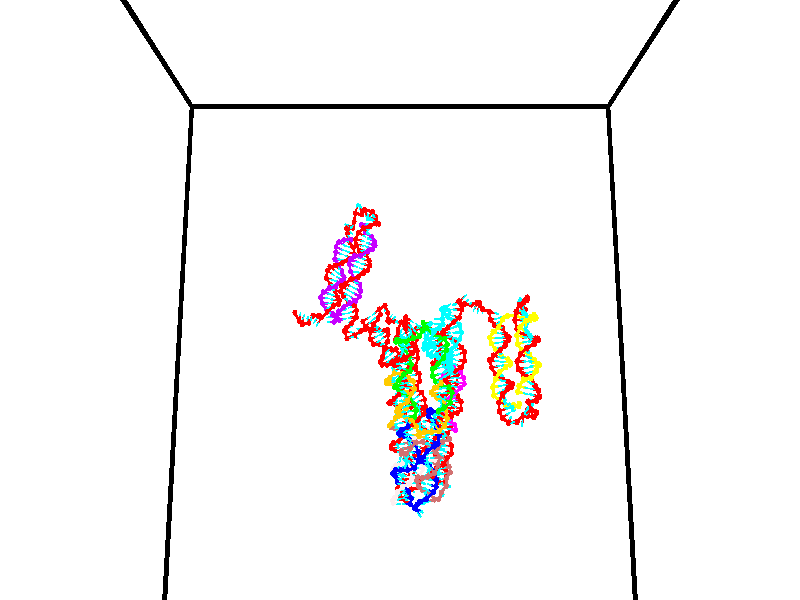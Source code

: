// switches for output
#declare DRAW_BASES = 1; // possible values are 0, 1; only relevant for DNA ribbons
#declare DRAW_BASES_TYPE = 3; // possible values are 1, 2, 3; only relevant for DNA ribbons
#declare DRAW_FOG = 0; // set to 1 to enable fog

#include "colors.inc"

#include "transforms.inc"
background { rgb <1, 1, 1>}

#default {
   normal{
       ripples 0.25
       frequency 0.20
       turbulence 0.2
       lambda 5
   }
	finish {
		phong 0.1
		phong_size 40.
	}
}

// original window dimensions: 1024x640


// camera settings

camera {
	sky <0, 0.179814, -0.983701>
	up <0, 0.179814, -0.983701>
	right 1.6 * <1, 0, 0>
	location <35, 94.9851, 44.8844>
	look_at <35, 29.7336, 32.9568>
	direction <0, -65.2515, -11.9276>
	angle 67.0682
}


# declare cpy_camera_pos = <35, 94.9851, 44.8844>;
# if (DRAW_FOG = 1)
fog {
	fog_type 2
	up vnormalize(cpy_camera_pos)
	color rgbt<1,1,1,0.3>
	distance 1e-5
	fog_alt 3e-3
	fog_offset 56
}
# end


// LIGHTS

# declare lum = 6;
global_settings {
	ambient_light rgb lum * <0.05, 0.05, 0.05>
	max_trace_level 15
}# declare cpy_direct_light_amount = 0.25;
light_source
{	1000 * <-1, -1.16352, -0.803886>,
	rgb lum * cpy_direct_light_amount
	parallel
}

light_source
{	1000 * <1, 1.16352, 0.803886>,
	rgb lum * cpy_direct_light_amount
	parallel
}

// strand 0

// nucleotide -1

// particle -1
sphere {
	<24.472973, 35.286594, 35.054943> 0.250000
	pigment { color rgbt <1,0,0,0> }
	no_shadow
}
cylinder {
	<24.464453, 34.887867, 35.085659>,  <24.459341, 34.648632, 35.104088>, 0.100000
	pigment { color rgbt <1,0,0,0> }
	no_shadow
}
cylinder {
	<24.464453, 34.887867, 35.085659>,  <24.472973, 35.286594, 35.054943>, 0.100000
	pigment { color rgbt <1,0,0,0> }
	no_shadow
}

// particle -1
sphere {
	<24.464453, 34.887867, 35.085659> 0.100000
	pigment { color rgbt <1,0,0,0> }
	no_shadow
}
sphere {
	0, 1
	scale<0.080000,0.200000,0.300000>
	matrix <0.999767, -0.021504, -0.001819,
		0.003465, 0.076738, 0.997045,
		-0.021301, -0.996819, 0.076794,
		24.458063, 34.588821, 35.108696>
	pigment { color rgbt <0,1,1,0> }
	no_shadow
}
cylinder {
	<24.895180, 35.116684, 35.741535>,  <24.472973, 35.286594, 35.054943>, 0.130000
	pigment { color rgbt <1,0,0,0> }
	no_shadow
}

// nucleotide -1

// particle -1
sphere {
	<24.895180, 35.116684, 35.741535> 0.250000
	pigment { color rgbt <1,0,0,0> }
	no_shadow
}
cylinder {
	<24.898258, 34.880474, 35.418743>,  <24.900105, 34.738747, 35.225067>, 0.100000
	pigment { color rgbt <1,0,0,0> }
	no_shadow
}
cylinder {
	<24.898258, 34.880474, 35.418743>,  <24.895180, 35.116684, 35.741535>, 0.100000
	pigment { color rgbt <1,0,0,0> }
	no_shadow
}

// particle -1
sphere {
	<24.898258, 34.880474, 35.418743> 0.100000
	pigment { color rgbt <1,0,0,0> }
	no_shadow
}
sphere {
	0, 1
	scale<0.080000,0.200000,0.300000>
	matrix <0.975516, -0.172946, 0.135858,
		-0.219792, -0.788271, 0.574736,
		0.007695, -0.590525, -0.806983,
		24.900566, 34.703316, 35.176647>
	pigment { color rgbt <0,1,1,0> }
	no_shadow
}
cylinder {
	<25.077402, 34.384636, 35.916862>,  <24.895180, 35.116684, 35.741535>, 0.130000
	pigment { color rgbt <1,0,0,0> }
	no_shadow
}

// nucleotide -1

// particle -1
sphere {
	<25.077402, 34.384636, 35.916862> 0.250000
	pigment { color rgbt <1,0,0,0> }
	no_shadow
}
cylinder {
	<25.179525, 34.583717, 35.585293>,  <25.240799, 34.703167, 35.386353>, 0.100000
	pigment { color rgbt <1,0,0,0> }
	no_shadow
}
cylinder {
	<25.179525, 34.583717, 35.585293>,  <25.077402, 34.384636, 35.916862>, 0.100000
	pigment { color rgbt <1,0,0,0> }
	no_shadow
}

// particle -1
sphere {
	<25.179525, 34.583717, 35.585293> 0.100000
	pigment { color rgbt <1,0,0,0> }
	no_shadow
}
sphere {
	0, 1
	scale<0.080000,0.200000,0.300000>
	matrix <0.941832, 0.065787, 0.329583,
		0.218566, -0.864850, -0.451955,
		0.255307, 0.497701, -0.828922,
		25.256117, 34.733028, 35.336617>
	pigment { color rgbt <0,1,1,0> }
	no_shadow
}
cylinder {
	<25.696325, 34.078896, 35.729736>,  <25.077402, 34.384636, 35.916862>, 0.130000
	pigment { color rgbt <1,0,0,0> }
	no_shadow
}

// nucleotide -1

// particle -1
sphere {
	<25.696325, 34.078896, 35.729736> 0.250000
	pigment { color rgbt <1,0,0,0> }
	no_shadow
}
cylinder {
	<25.678267, 34.441837, 35.562565>,  <25.667431, 34.659603, 35.462261>, 0.100000
	pigment { color rgbt <1,0,0,0> }
	no_shadow
}
cylinder {
	<25.678267, 34.441837, 35.562565>,  <25.696325, 34.078896, 35.729736>, 0.100000
	pigment { color rgbt <1,0,0,0> }
	no_shadow
}

// particle -1
sphere {
	<25.678267, 34.441837, 35.562565> 0.100000
	pigment { color rgbt <1,0,0,0> }
	no_shadow
}
sphere {
	0, 1
	scale<0.080000,0.200000,0.300000>
	matrix <0.955146, 0.161776, 0.248042,
		0.292674, -0.387985, -0.873962,
		-0.045149, 0.907357, -0.417930,
		25.664722, 34.714043, 35.437187>
	pigment { color rgbt <0,1,1,0> }
	no_shadow
}
cylinder {
	<26.120752, 34.206776, 35.132824>,  <25.696325, 34.078896, 35.729736>, 0.130000
	pigment { color rgbt <1,0,0,0> }
	no_shadow
}

// nucleotide -1

// particle -1
sphere {
	<26.120752, 34.206776, 35.132824> 0.250000
	pigment { color rgbt <1,0,0,0> }
	no_shadow
}
cylinder {
	<26.085451, 34.554390, 35.327545>,  <26.064270, 34.762959, 35.444378>, 0.100000
	pigment { color rgbt <1,0,0,0> }
	no_shadow
}
cylinder {
	<26.085451, 34.554390, 35.327545>,  <26.120752, 34.206776, 35.132824>, 0.100000
	pigment { color rgbt <1,0,0,0> }
	no_shadow
}

// particle -1
sphere {
	<26.085451, 34.554390, 35.327545> 0.100000
	pigment { color rgbt <1,0,0,0> }
	no_shadow
}
sphere {
	0, 1
	scale<0.080000,0.200000,0.300000>
	matrix <0.975014, -0.024655, 0.220771,
		0.203861, 0.494128, -0.845150,
		-0.088252, 0.869040, 0.486808,
		26.058975, 34.815102, 35.473587>
	pigment { color rgbt <0,1,1,0> }
	no_shadow
}
cylinder {
	<26.757650, 34.483437, 35.165424>,  <26.120752, 34.206776, 35.132824>, 0.130000
	pigment { color rgbt <1,0,0,0> }
	no_shadow
}

// nucleotide -1

// particle -1
sphere {
	<26.757650, 34.483437, 35.165424> 0.250000
	pigment { color rgbt <1,0,0,0> }
	no_shadow
}
cylinder {
	<26.572369, 34.674812, 35.463829>,  <26.461199, 34.789639, 35.642872>, 0.100000
	pigment { color rgbt <1,0,0,0> }
	no_shadow
}
cylinder {
	<26.572369, 34.674812, 35.463829>,  <26.757650, 34.483437, 35.165424>, 0.100000
	pigment { color rgbt <1,0,0,0> }
	no_shadow
}

// particle -1
sphere {
	<26.572369, 34.674812, 35.463829> 0.100000
	pigment { color rgbt <1,0,0,0> }
	no_shadow
}
sphere {
	0, 1
	scale<0.080000,0.200000,0.300000>
	matrix <0.838411, -0.036257, 0.543832,
		0.287241, 0.877369, -0.384337,
		-0.463206, 0.478443, 0.746010,
		26.433407, 34.818344, 35.687634>
	pigment { color rgbt <0,1,1,0> }
	no_shadow
}
cylinder {
	<27.131689, 35.068104, 35.413490>,  <26.757650, 34.483437, 35.165424>, 0.130000
	pigment { color rgbt <1,0,0,0> }
	no_shadow
}

// nucleotide -1

// particle -1
sphere {
	<27.131689, 35.068104, 35.413490> 0.250000
	pigment { color rgbt <1,0,0,0> }
	no_shadow
}
cylinder {
	<26.892090, 34.948898, 35.710781>,  <26.748331, 34.877377, 35.889156>, 0.100000
	pigment { color rgbt <1,0,0,0> }
	no_shadow
}
cylinder {
	<26.892090, 34.948898, 35.710781>,  <27.131689, 35.068104, 35.413490>, 0.100000
	pigment { color rgbt <1,0,0,0> }
	no_shadow
}

// particle -1
sphere {
	<26.892090, 34.948898, 35.710781> 0.100000
	pigment { color rgbt <1,0,0,0> }
	no_shadow
}
sphere {
	0, 1
	scale<0.080000,0.200000,0.300000>
	matrix <0.777783, 0.004176, 0.628519,
		-0.190409, 0.954553, 0.229286,
		-0.598997, -0.298010, 0.743231,
		26.712391, 34.859497, 35.933750>
	pigment { color rgbt <0,1,1,0> }
	no_shadow
}
cylinder {
	<27.613256, 34.716808, 34.895744>,  <27.131689, 35.068104, 35.413490>, 0.130000
	pigment { color rgbt <1,0,0,0> }
	no_shadow
}

// nucleotide -1

// particle -1
sphere {
	<27.613256, 34.716808, 34.895744> 0.250000
	pigment { color rgbt <1,0,0,0> }
	no_shadow
}
cylinder {
	<27.660835, 34.322067, 34.851982>,  <27.689383, 34.085220, 34.825726>, 0.100000
	pigment { color rgbt <1,0,0,0> }
	no_shadow
}
cylinder {
	<27.660835, 34.322067, 34.851982>,  <27.613256, 34.716808, 34.895744>, 0.100000
	pigment { color rgbt <1,0,0,0> }
	no_shadow
}

// particle -1
sphere {
	<27.660835, 34.322067, 34.851982> 0.100000
	pigment { color rgbt <1,0,0,0> }
	no_shadow
}
sphere {
	0, 1
	scale<0.080000,0.200000,0.300000>
	matrix <0.161099, 0.127907, -0.978615,
		0.979744, 0.098781, 0.174196,
		0.118949, -0.986855, -0.109403,
		27.696520, 34.026012, 34.819160>
	pigment { color rgbt <0,1,1,0> }
	no_shadow
}
cylinder {
	<28.242338, 34.633575, 34.355614>,  <27.613256, 34.716808, 34.895744>, 0.130000
	pigment { color rgbt <1,0,0,0> }
	no_shadow
}

// nucleotide -1

// particle -1
sphere {
	<28.242338, 34.633575, 34.355614> 0.250000
	pigment { color rgbt <1,0,0,0> }
	no_shadow
}
cylinder {
	<28.038252, 34.290222, 34.377010>,  <27.915800, 34.084209, 34.389847>, 0.100000
	pigment { color rgbt <1,0,0,0> }
	no_shadow
}
cylinder {
	<28.038252, 34.290222, 34.377010>,  <28.242338, 34.633575, 34.355614>, 0.100000
	pigment { color rgbt <1,0,0,0> }
	no_shadow
}

// particle -1
sphere {
	<28.038252, 34.290222, 34.377010> 0.100000
	pigment { color rgbt <1,0,0,0> }
	no_shadow
}
sphere {
	0, 1
	scale<0.080000,0.200000,0.300000>
	matrix <0.130022, -0.138462, -0.981796,
		0.850161, -0.493974, 0.182254,
		-0.510217, -0.858381, 0.053487,
		27.885187, 34.032707, 34.393055>
	pigment { color rgbt <0,1,1,0> }
	no_shadow
}
cylinder {
	<28.685467, 34.147003, 34.130489>,  <28.242338, 34.633575, 34.355614>, 0.130000
	pigment { color rgbt <1,0,0,0> }
	no_shadow
}

// nucleotide -1

// particle -1
sphere {
	<28.685467, 34.147003, 34.130489> 0.250000
	pigment { color rgbt <1,0,0,0> }
	no_shadow
}
cylinder {
	<28.323374, 33.990078, 34.065197>,  <28.106119, 33.895924, 34.026020>, 0.100000
	pigment { color rgbt <1,0,0,0> }
	no_shadow
}
cylinder {
	<28.323374, 33.990078, 34.065197>,  <28.685467, 34.147003, 34.130489>, 0.100000
	pigment { color rgbt <1,0,0,0> }
	no_shadow
}

// particle -1
sphere {
	<28.323374, 33.990078, 34.065197> 0.100000
	pigment { color rgbt <1,0,0,0> }
	no_shadow
}
sphere {
	0, 1
	scale<0.080000,0.200000,0.300000>
	matrix <0.234064, -0.139764, -0.962123,
		0.354643, -0.909150, 0.218346,
		-0.905230, -0.392317, -0.163233,
		28.051805, 33.872383, 34.016228>
	pigment { color rgbt <0,1,1,0> }
	no_shadow
}
cylinder {
	<28.732971, 33.546684, 33.709755>,  <28.685467, 34.147003, 34.130489>, 0.130000
	pigment { color rgbt <1,0,0,0> }
	no_shadow
}

// nucleotide -1

// particle -1
sphere {
	<28.732971, 33.546684, 33.709755> 0.250000
	pigment { color rgbt <1,0,0,0> }
	no_shadow
}
cylinder {
	<28.341761, 33.620609, 33.671158>,  <28.107035, 33.664967, 33.647999>, 0.100000
	pigment { color rgbt <1,0,0,0> }
	no_shadow
}
cylinder {
	<28.341761, 33.620609, 33.671158>,  <28.732971, 33.546684, 33.709755>, 0.100000
	pigment { color rgbt <1,0,0,0> }
	no_shadow
}

// particle -1
sphere {
	<28.341761, 33.620609, 33.671158> 0.100000
	pigment { color rgbt <1,0,0,0> }
	no_shadow
}
sphere {
	0, 1
	scale<0.080000,0.200000,0.300000>
	matrix <0.066993, -0.159708, -0.984888,
		-0.197436, -0.969709, 0.143817,
		-0.978024, 0.184817, -0.096496,
		28.048353, 33.676052, 33.642208>
	pigment { color rgbt <0,1,1,0> }
	no_shadow
}
cylinder {
	<28.515633, 32.996719, 33.323429>,  <28.732971, 33.546684, 33.709755>, 0.130000
	pigment { color rgbt <1,0,0,0> }
	no_shadow
}

// nucleotide -1

// particle -1
sphere {
	<28.515633, 32.996719, 33.323429> 0.250000
	pigment { color rgbt <1,0,0,0> }
	no_shadow
}
cylinder {
	<28.253767, 33.295380, 33.276234>,  <28.096647, 33.474575, 33.247917>, 0.100000
	pigment { color rgbt <1,0,0,0> }
	no_shadow
}
cylinder {
	<28.253767, 33.295380, 33.276234>,  <28.515633, 32.996719, 33.323429>, 0.100000
	pigment { color rgbt <1,0,0,0> }
	no_shadow
}

// particle -1
sphere {
	<28.253767, 33.295380, 33.276234> 0.100000
	pigment { color rgbt <1,0,0,0> }
	no_shadow
}
sphere {
	0, 1
	scale<0.080000,0.200000,0.300000>
	matrix <0.151125, -0.023656, -0.988232,
		-0.740658, -0.664793, -0.097351,
		-0.654666, 0.746653, -0.117988,
		28.057367, 33.519375, 33.240837>
	pigment { color rgbt <0,1,1,0> }
	no_shadow
}
cylinder {
	<28.196999, 32.755886, 32.696747>,  <28.515633, 32.996719, 33.323429>, 0.130000
	pigment { color rgbt <1,0,0,0> }
	no_shadow
}

// nucleotide -1

// particle -1
sphere {
	<28.196999, 32.755886, 32.696747> 0.250000
	pigment { color rgbt <1,0,0,0> }
	no_shadow
}
cylinder {
	<28.097221, 33.142960, 32.711498>,  <28.037355, 33.375206, 32.720348>, 0.100000
	pigment { color rgbt <1,0,0,0> }
	no_shadow
}
cylinder {
	<28.097221, 33.142960, 32.711498>,  <28.196999, 32.755886, 32.696747>, 0.100000
	pigment { color rgbt <1,0,0,0> }
	no_shadow
}

// particle -1
sphere {
	<28.097221, 33.142960, 32.711498> 0.100000
	pigment { color rgbt <1,0,0,0> }
	no_shadow
}
sphere {
	0, 1
	scale<0.080000,0.200000,0.300000>
	matrix <0.182967, 0.084489, -0.979482,
		-0.950948, -0.237576, -0.198130,
		-0.249442, 0.967687, 0.036876,
		28.022388, 33.433266, 32.722561>
	pigment { color rgbt <0,1,1,0> }
	no_shadow
}
cylinder {
	<27.688261, 32.913151, 32.147572>,  <28.196999, 32.755886, 32.696747>, 0.130000
	pigment { color rgbt <1,0,0,0> }
	no_shadow
}

// nucleotide -1

// particle -1
sphere {
	<27.688261, 32.913151, 32.147572> 0.250000
	pigment { color rgbt <1,0,0,0> }
	no_shadow
}
cylinder {
	<27.850847, 33.265877, 32.243229>,  <27.948399, 33.477512, 32.300625>, 0.100000
	pigment { color rgbt <1,0,0,0> }
	no_shadow
}
cylinder {
	<27.850847, 33.265877, 32.243229>,  <27.688261, 32.913151, 32.147572>, 0.100000
	pigment { color rgbt <1,0,0,0> }
	no_shadow
}

// particle -1
sphere {
	<27.850847, 33.265877, 32.243229> 0.100000
	pigment { color rgbt <1,0,0,0> }
	no_shadow
}
sphere {
	0, 1
	scale<0.080000,0.200000,0.300000>
	matrix <-0.026083, 0.272834, -0.961708,
		-0.913295, 0.384661, 0.133898,
		0.406464, 0.881815, 0.239145,
		27.972786, 33.530422, 32.314972>
	pigment { color rgbt <0,1,1,0> }
	no_shadow
}
cylinder {
	<27.316931, 33.519588, 31.690367>,  <27.688261, 32.913151, 32.147572>, 0.130000
	pigment { color rgbt <1,0,0,0> }
	no_shadow
}

// nucleotide -1

// particle -1
sphere {
	<27.316931, 33.519588, 31.690367> 0.250000
	pigment { color rgbt <1,0,0,0> }
	no_shadow
}
cylinder {
	<27.660435, 33.679184, 31.818951>,  <27.866537, 33.774940, 31.896101>, 0.100000
	pigment { color rgbt <1,0,0,0> }
	no_shadow
}
cylinder {
	<27.660435, 33.679184, 31.818951>,  <27.316931, 33.519588, 31.690367>, 0.100000
	pigment { color rgbt <1,0,0,0> }
	no_shadow
}

// particle -1
sphere {
	<27.660435, 33.679184, 31.818951> 0.100000
	pigment { color rgbt <1,0,0,0> }
	no_shadow
}
sphere {
	0, 1
	scale<0.080000,0.200000,0.300000>
	matrix <0.196927, 0.322187, -0.925967,
		-0.473025, 0.858487, 0.198109,
		0.858759, 0.398992, 0.321462,
		27.918062, 33.798882, 31.915390>
	pigment { color rgbt <0,1,1,0> }
	no_shadow
}
cylinder {
	<27.473389, 33.926727, 31.145752>,  <27.316931, 33.519588, 31.690367>, 0.130000
	pigment { color rgbt <1,0,0,0> }
	no_shadow
}

// nucleotide -1

// particle -1
sphere {
	<27.473389, 33.926727, 31.145752> 0.250000
	pigment { color rgbt <1,0,0,0> }
	no_shadow
}
cylinder {
	<27.816807, 33.930977, 31.350801>,  <28.022858, 33.933525, 31.473831>, 0.100000
	pigment { color rgbt <1,0,0,0> }
	no_shadow
}
cylinder {
	<27.816807, 33.930977, 31.350801>,  <27.473389, 33.926727, 31.145752>, 0.100000
	pigment { color rgbt <1,0,0,0> }
	no_shadow
}

// particle -1
sphere {
	<27.816807, 33.930977, 31.350801> 0.100000
	pigment { color rgbt <1,0,0,0> }
	no_shadow
}
sphere {
	0, 1
	scale<0.080000,0.200000,0.300000>
	matrix <0.492467, 0.261235, -0.830200,
		-0.142732, 0.965217, 0.219053,
		0.858548, 0.010619, 0.512624,
		28.074371, 33.934162, 31.504589>
	pigment { color rgbt <0,1,1,0> }
	no_shadow
}
cylinder {
	<27.799498, 34.482010, 30.938103>,  <27.473389, 33.926727, 31.145752>, 0.130000
	pigment { color rgbt <1,0,0,0> }
	no_shadow
}

// nucleotide -1

// particle -1
sphere {
	<27.799498, 34.482010, 30.938103> 0.250000
	pigment { color rgbt <1,0,0,0> }
	no_shadow
}
cylinder {
	<28.089157, 34.247074, 31.082682>,  <28.262953, 34.106113, 31.169430>, 0.100000
	pigment { color rgbt <1,0,0,0> }
	no_shadow
}
cylinder {
	<28.089157, 34.247074, 31.082682>,  <27.799498, 34.482010, 30.938103>, 0.100000
	pigment { color rgbt <1,0,0,0> }
	no_shadow
}

// particle -1
sphere {
	<28.089157, 34.247074, 31.082682> 0.100000
	pigment { color rgbt <1,0,0,0> }
	no_shadow
}
sphere {
	0, 1
	scale<0.080000,0.200000,0.300000>
	matrix <0.546289, 0.168634, -0.820445,
		0.420924, 0.791580, 0.442971,
		0.724149, -0.587335, 0.361450,
		28.306402, 34.070873, 31.191116>
	pigment { color rgbt <0,1,1,0> }
	no_shadow
}
cylinder {
	<28.382521, 34.859112, 30.912516>,  <27.799498, 34.482010, 30.938103>, 0.130000
	pigment { color rgbt <1,0,0,0> }
	no_shadow
}

// nucleotide -1

// particle -1
sphere {
	<28.382521, 34.859112, 30.912516> 0.250000
	pigment { color rgbt <1,0,0,0> }
	no_shadow
}
cylinder {
	<28.508614, 34.479855, 30.928812>,  <28.584270, 34.252300, 30.938589>, 0.100000
	pigment { color rgbt <1,0,0,0> }
	no_shadow
}
cylinder {
	<28.508614, 34.479855, 30.928812>,  <28.382521, 34.859112, 30.912516>, 0.100000
	pigment { color rgbt <1,0,0,0> }
	no_shadow
}

// particle -1
sphere {
	<28.508614, 34.479855, 30.928812> 0.100000
	pigment { color rgbt <1,0,0,0> }
	no_shadow
}
sphere {
	0, 1
	scale<0.080000,0.200000,0.300000>
	matrix <0.497884, 0.128683, -0.857643,
		0.807923, 0.290643, 0.512628,
		0.315234, -0.948139, 0.040741,
		28.603184, 34.195412, 30.941034>
	pigment { color rgbt <0,1,1,0> }
	no_shadow
}
cylinder {
	<29.092070, 34.947346, 30.722414>,  <28.382521, 34.859112, 30.912516>, 0.130000
	pigment { color rgbt <1,0,0,0> }
	no_shadow
}

// nucleotide -1

// particle -1
sphere {
	<29.092070, 34.947346, 30.722414> 0.250000
	pigment { color rgbt <1,0,0,0> }
	no_shadow
}
cylinder {
	<29.005106, 34.560417, 30.670237>,  <28.952929, 34.328259, 30.638929>, 0.100000
	pigment { color rgbt <1,0,0,0> }
	no_shadow
}
cylinder {
	<29.005106, 34.560417, 30.670237>,  <29.092070, 34.947346, 30.722414>, 0.100000
	pigment { color rgbt <1,0,0,0> }
	no_shadow
}

// particle -1
sphere {
	<29.005106, 34.560417, 30.670237> 0.100000
	pigment { color rgbt <1,0,0,0> }
	no_shadow
}
sphere {
	0, 1
	scale<0.080000,0.200000,0.300000>
	matrix <0.448558, 0.019679, -0.893537,
		0.866908, -0.252773, 0.429623,
		-0.217408, -0.967326, -0.130443,
		28.939884, 34.270218, 30.631104>
	pigment { color rgbt <0,1,1,0> }
	no_shadow
}
cylinder {
	<29.635511, 34.730877, 30.445610>,  <29.092070, 34.947346, 30.722414>, 0.130000
	pigment { color rgbt <1,0,0,0> }
	no_shadow
}

// nucleotide -1

// particle -1
sphere {
	<29.635511, 34.730877, 30.445610> 0.250000
	pigment { color rgbt <1,0,0,0> }
	no_shadow
}
cylinder {
	<29.367035, 34.448032, 30.356623>,  <29.205948, 34.278324, 30.303230>, 0.100000
	pigment { color rgbt <1,0,0,0> }
	no_shadow
}
cylinder {
	<29.367035, 34.448032, 30.356623>,  <29.635511, 34.730877, 30.445610>, 0.100000
	pigment { color rgbt <1,0,0,0> }
	no_shadow
}

// particle -1
sphere {
	<29.367035, 34.448032, 30.356623> 0.100000
	pigment { color rgbt <1,0,0,0> }
	no_shadow
}
sphere {
	0, 1
	scale<0.080000,0.200000,0.300000>
	matrix <0.423588, -0.119570, -0.897929,
		0.608337, -0.696917, 0.379779,
		-0.671192, -0.707113, -0.222467,
		29.165678, 34.235897, 30.289883>
	pigment { color rgbt <0,1,1,0> }
	no_shadow
}
cylinder {
	<30.056820, 34.360008, 30.179968>,  <29.635511, 34.730877, 30.445610>, 0.130000
	pigment { color rgbt <1,0,0,0> }
	no_shadow
}

// nucleotide -1

// particle -1
sphere {
	<30.056820, 34.360008, 30.179968> 0.250000
	pigment { color rgbt <1,0,0,0> }
	no_shadow
}
cylinder {
	<29.715723, 34.217125, 30.027529>,  <29.511065, 34.131393, 29.936066>, 0.100000
	pigment { color rgbt <1,0,0,0> }
	no_shadow
}
cylinder {
	<29.715723, 34.217125, 30.027529>,  <30.056820, 34.360008, 30.179968>, 0.100000
	pigment { color rgbt <1,0,0,0> }
	no_shadow
}

// particle -1
sphere {
	<29.715723, 34.217125, 30.027529> 0.100000
	pigment { color rgbt <1,0,0,0> }
	no_shadow
}
sphere {
	0, 1
	scale<0.080000,0.200000,0.300000>
	matrix <0.383897, 0.066149, -0.921003,
		0.354200, -0.931679, 0.080724,
		-0.852740, -0.357209, -0.381099,
		29.459902, 34.109962, 29.913198>
	pigment { color rgbt <0,1,1,0> }
	no_shadow
}
cylinder {
	<30.247610, 33.895763, 29.676188>,  <30.056820, 34.360008, 30.179968>, 0.130000
	pigment { color rgbt <1,0,0,0> }
	no_shadow
}

// nucleotide -1

// particle -1
sphere {
	<30.247610, 33.895763, 29.676188> 0.250000
	pigment { color rgbt <1,0,0,0> }
	no_shadow
}
cylinder {
	<29.870556, 33.982384, 29.574564>,  <29.644323, 34.034355, 29.513590>, 0.100000
	pigment { color rgbt <1,0,0,0> }
	no_shadow
}
cylinder {
	<29.870556, 33.982384, 29.574564>,  <30.247610, 33.895763, 29.676188>, 0.100000
	pigment { color rgbt <1,0,0,0> }
	no_shadow
}

// particle -1
sphere {
	<29.870556, 33.982384, 29.574564> 0.100000
	pigment { color rgbt <1,0,0,0> }
	no_shadow
}
sphere {
	0, 1
	scale<0.080000,0.200000,0.300000>
	matrix <0.249173, -0.050042, -0.967165,
		-0.222157, -0.974987, -0.006788,
		-0.942634, 0.216554, -0.254057,
		29.587765, 34.047348, 29.498346>
	pigment { color rgbt <0,1,1,0> }
	no_shadow
}
cylinder {
	<30.116570, 33.547146, 29.009970>,  <30.247610, 33.895763, 29.676188>, 0.130000
	pigment { color rgbt <1,0,0,0> }
	no_shadow
}

// nucleotide -1

// particle -1
sphere {
	<30.116570, 33.547146, 29.009970> 0.250000
	pigment { color rgbt <1,0,0,0> }
	no_shadow
}
cylinder {
	<29.816021, 33.810993, 29.017330>,  <29.635693, 33.969303, 29.021746>, 0.100000
	pigment { color rgbt <1,0,0,0> }
	no_shadow
}
cylinder {
	<29.816021, 33.810993, 29.017330>,  <30.116570, 33.547146, 29.009970>, 0.100000
	pigment { color rgbt <1,0,0,0> }
	no_shadow
}

// particle -1
sphere {
	<29.816021, 33.810993, 29.017330> 0.100000
	pigment { color rgbt <1,0,0,0> }
	no_shadow
}
sphere {
	0, 1
	scale<0.080000,0.200000,0.300000>
	matrix <0.188725, 0.241529, -0.951864,
		-0.632316, -0.711731, -0.305966,
		-0.751371, 0.659623, 0.018401,
		29.590609, 34.008881, 29.022850>
	pigment { color rgbt <0,1,1,0> }
	no_shadow
}
cylinder {
	<29.714931, 33.432709, 28.487186>,  <30.116570, 33.547146, 29.009970>, 0.130000
	pigment { color rgbt <1,0,0,0> }
	no_shadow
}

// nucleotide -1

// particle -1
sphere {
	<29.714931, 33.432709, 28.487186> 0.250000
	pigment { color rgbt <1,0,0,0> }
	no_shadow
}
cylinder {
	<29.621666, 33.816608, 28.549820>,  <29.565706, 34.046947, 28.587400>, 0.100000
	pigment { color rgbt <1,0,0,0> }
	no_shadow
}
cylinder {
	<29.621666, 33.816608, 28.549820>,  <29.714931, 33.432709, 28.487186>, 0.100000
	pigment { color rgbt <1,0,0,0> }
	no_shadow
}

// particle -1
sphere {
	<29.621666, 33.816608, 28.549820> 0.100000
	pigment { color rgbt <1,0,0,0> }
	no_shadow
}
sphere {
	0, 1
	scale<0.080000,0.200000,0.300000>
	matrix <0.286990, 0.221765, -0.931910,
		-0.929124, -0.172349, -0.327146,
		-0.233163, 0.959748, 0.156585,
		29.551718, 34.104534, 28.596796>
	pigment { color rgbt <0,1,1,0> }
	no_shadow
}
cylinder {
	<29.480753, 33.623249, 27.785015>,  <29.714931, 33.432709, 28.487186>, 0.130000
	pigment { color rgbt <1,0,0,0> }
	no_shadow
}

// nucleotide -1

// particle -1
sphere {
	<29.480753, 33.623249, 27.785015> 0.250000
	pigment { color rgbt <1,0,0,0> }
	no_shadow
}
cylinder {
	<29.577988, 33.949863, 27.994463>,  <29.636330, 34.145832, 28.120132>, 0.100000
	pigment { color rgbt <1,0,0,0> }
	no_shadow
}
cylinder {
	<29.577988, 33.949863, 27.994463>,  <29.480753, 33.623249, 27.785015>, 0.100000
	pigment { color rgbt <1,0,0,0> }
	no_shadow
}

// particle -1
sphere {
	<29.577988, 33.949863, 27.994463> 0.100000
	pigment { color rgbt <1,0,0,0> }
	no_shadow
}
sphere {
	0, 1
	scale<0.080000,0.200000,0.300000>
	matrix <0.544120, 0.332098, -0.770483,
		-0.803020, 0.472207, -0.363565,
		0.243088, 0.816536, 0.523619,
		29.650913, 34.194824, 28.151548>
	pigment { color rgbt <0,1,1,0> }
	no_shadow
}
cylinder {
	<29.420382, 34.111759, 27.412035>,  <29.480753, 33.623249, 27.785015>, 0.130000
	pigment { color rgbt <1,0,0,0> }
	no_shadow
}

// nucleotide -1

// particle -1
sphere {
	<29.420382, 34.111759, 27.412035> 0.250000
	pigment { color rgbt <1,0,0,0> }
	no_shadow
}
cylinder {
	<29.683325, 34.260914, 27.673977>,  <29.841091, 34.350407, 27.831142>, 0.100000
	pigment { color rgbt <1,0,0,0> }
	no_shadow
}
cylinder {
	<29.683325, 34.260914, 27.673977>,  <29.420382, 34.111759, 27.412035>, 0.100000
	pigment { color rgbt <1,0,0,0> }
	no_shadow
}

// particle -1
sphere {
	<29.683325, 34.260914, 27.673977> 0.100000
	pigment { color rgbt <1,0,0,0> }
	no_shadow
}
sphere {
	0, 1
	scale<0.080000,0.200000,0.300000>
	matrix <0.614578, 0.237600, -0.752224,
		-0.436089, 0.896940, -0.072980,
		0.657359, 0.372888, 0.654854,
		29.880533, 34.372780, 27.870434>
	pigment { color rgbt <0,1,1,0> }
	no_shadow
}
cylinder {
	<30.076630, 33.827618, 27.300377>,  <29.420382, 34.111759, 27.412035>, 0.130000
	pigment { color rgbt <1,0,0,0> }
	no_shadow
}

// nucleotide -1

// particle -1
sphere {
	<30.076630, 33.827618, 27.300377> 0.250000
	pigment { color rgbt <1,0,0,0> }
	no_shadow
}
cylinder {
	<29.708851, 33.804020, 27.144873>,  <29.488184, 33.789864, 27.051571>, 0.100000
	pigment { color rgbt <1,0,0,0> }
	no_shadow
}
cylinder {
	<29.708851, 33.804020, 27.144873>,  <30.076630, 33.827618, 27.300377>, 0.100000
	pigment { color rgbt <1,0,0,0> }
	no_shadow
}

// particle -1
sphere {
	<29.708851, 33.804020, 27.144873> 0.100000
	pigment { color rgbt <1,0,0,0> }
	no_shadow
}
sphere {
	0, 1
	scale<0.080000,0.200000,0.300000>
	matrix <0.272885, 0.616102, -0.738886,
		0.283104, -0.785455, -0.550375,
		-0.919449, -0.058993, -0.388760,
		29.433016, 33.786324, 27.028244>
	pigment { color rgbt <0,1,1,0> }
	no_shadow
}
cylinder {
	<30.242107, 34.573025, 26.949963>,  <30.076630, 33.827618, 27.300377>, 0.130000
	pigment { color rgbt <1,0,0,0> }
	no_shadow
}

// nucleotide -1

// particle -1
sphere {
	<30.242107, 34.573025, 26.949963> 0.250000
	pigment { color rgbt <1,0,0,0> }
	no_shadow
}
cylinder {
	<30.109402, 34.764736, 27.274979>,  <30.029779, 34.879765, 27.469988>, 0.100000
	pigment { color rgbt <1,0,0,0> }
	no_shadow
}
cylinder {
	<30.109402, 34.764736, 27.274979>,  <30.242107, 34.573025, 26.949963>, 0.100000
	pigment { color rgbt <1,0,0,0> }
	no_shadow
}

// particle -1
sphere {
	<30.109402, 34.764736, 27.274979> 0.100000
	pigment { color rgbt <1,0,0,0> }
	no_shadow
}
sphere {
	0, 1
	scale<0.080000,0.200000,0.300000>
	matrix <-0.352914, 0.735724, -0.578068,
		-0.874863, -0.478538, -0.074940,
		-0.331762, 0.479283, 0.812540,
		30.009872, 34.908520, 27.518742>
	pigment { color rgbt <0,1,1,0> }
	no_shadow
}
cylinder {
	<30.345659, 34.577751, 26.214748>,  <30.242107, 34.573025, 26.949963>, 0.130000
	pigment { color rgbt <1,0,0,0> }
	no_shadow
}

// nucleotide -1

// particle -1
sphere {
	<30.345659, 34.577751, 26.214748> 0.250000
	pigment { color rgbt <1,0,0,0> }
	no_shadow
}
cylinder {
	<30.476162, 34.777325, 25.893595>,  <30.554464, 34.897068, 25.700903>, 0.100000
	pigment { color rgbt <1,0,0,0> }
	no_shadow
}
cylinder {
	<30.476162, 34.777325, 25.893595>,  <30.345659, 34.577751, 26.214748>, 0.100000
	pigment { color rgbt <1,0,0,0> }
	no_shadow
}

// particle -1
sphere {
	<30.476162, 34.777325, 25.893595> 0.100000
	pigment { color rgbt <1,0,0,0> }
	no_shadow
}
sphere {
	0, 1
	scale<0.080000,0.200000,0.300000>
	matrix <0.668420, 0.478818, 0.569165,
		0.668410, -0.722358, -0.177278,
		0.326257, 0.498931, -0.802885,
		30.574039, 34.927006, 25.652729>
	pigment { color rgbt <0,1,1,0> }
	no_shadow
}
cylinder {
	<31.028109, 34.695728, 26.352352>,  <30.345659, 34.577751, 26.214748>, 0.130000
	pigment { color rgbt <1,0,0,0> }
	no_shadow
}

// nucleotide -1

// particle -1
sphere {
	<31.028109, 34.695728, 26.352352> 0.250000
	pigment { color rgbt <1,0,0,0> }
	no_shadow
}
cylinder {
	<30.947361, 34.965981, 26.068726>,  <30.898912, 35.128132, 25.898550>, 0.100000
	pigment { color rgbt <1,0,0,0> }
	no_shadow
}
cylinder {
	<30.947361, 34.965981, 26.068726>,  <31.028109, 34.695728, 26.352352>, 0.100000
	pigment { color rgbt <1,0,0,0> }
	no_shadow
}

// particle -1
sphere {
	<30.947361, 34.965981, 26.068726> 0.100000
	pigment { color rgbt <1,0,0,0> }
	no_shadow
}
sphere {
	0, 1
	scale<0.080000,0.200000,0.300000>
	matrix <0.747228, 0.574272, 0.334458,
		0.633167, -0.462319, -0.620774,
		-0.201867, 0.675627, -0.709068,
		30.886801, 35.168667, 25.856005>
	pigment { color rgbt <0,1,1,0> }
	no_shadow
}
cylinder {
	<31.349146, 35.300133, 26.112883>,  <31.028109, 34.695728, 26.352352>, 0.130000
	pigment { color rgbt <1,0,0,0> }
	no_shadow
}

// nucleotide -1

// particle -1
sphere {
	<31.349146, 35.300133, 26.112883> 0.250000
	pigment { color rgbt <1,0,0,0> }
	no_shadow
}
cylinder {
	<31.525162, 35.357899, 26.467398>,  <31.630772, 35.392559, 26.680107>, 0.100000
	pigment { color rgbt <1,0,0,0> }
	no_shadow
}
cylinder {
	<31.525162, 35.357899, 26.467398>,  <31.349146, 35.300133, 26.112883>, 0.100000
	pigment { color rgbt <1,0,0,0> }
	no_shadow
}

// particle -1
sphere {
	<31.525162, 35.357899, 26.467398> 0.100000
	pigment { color rgbt <1,0,0,0> }
	no_shadow
}
sphere {
	0, 1
	scale<0.080000,0.200000,0.300000>
	matrix <0.146056, -0.985351, 0.088042,
		0.886020, 0.090705, -0.454688,
		0.440041, 0.144417, 0.886288,
		31.657175, 35.401222, 26.733284>
	pigment { color rgbt <0,1,1,0> }
	no_shadow
}
cylinder {
	<32.140488, 35.107925, 26.217659>,  <31.349146, 35.300133, 26.112883>, 0.130000
	pigment { color rgbt <1,0,0,0> }
	no_shadow
}

// nucleotide -1

// particle -1
sphere {
	<32.140488, 35.107925, 26.217659> 0.250000
	pigment { color rgbt <1,0,0,0> }
	no_shadow
}
cylinder {
	<31.906490, 35.039742, 26.534828>,  <31.766092, 34.998829, 26.725130>, 0.100000
	pigment { color rgbt <1,0,0,0> }
	no_shadow
}
cylinder {
	<31.906490, 35.039742, 26.534828>,  <32.140488, 35.107925, 26.217659>, 0.100000
	pigment { color rgbt <1,0,0,0> }
	no_shadow
}

// particle -1
sphere {
	<31.906490, 35.039742, 26.534828> 0.100000
	pigment { color rgbt <1,0,0,0> }
	no_shadow
}
sphere {
	0, 1
	scale<0.080000,0.200000,0.300000>
	matrix <0.131394, -0.984667, -0.114745,
		0.800325, 0.037061, 0.598419,
		-0.584991, -0.170462, 0.792924,
		31.730993, 34.988602, 26.772705>
	pigment { color rgbt <0,1,1,0> }
	no_shadow
}
cylinder {
	<32.510910, 34.636684, 26.538326>,  <32.140488, 35.107925, 26.217659>, 0.130000
	pigment { color rgbt <1,0,0,0> }
	no_shadow
}

// nucleotide -1

// particle -1
sphere {
	<32.510910, 34.636684, 26.538326> 0.250000
	pigment { color rgbt <1,0,0,0> }
	no_shadow
}
cylinder {
	<32.124218, 34.620567, 26.639364>,  <31.892202, 34.610897, 26.699987>, 0.100000
	pigment { color rgbt <1,0,0,0> }
	no_shadow
}
cylinder {
	<32.124218, 34.620567, 26.639364>,  <32.510910, 34.636684, 26.538326>, 0.100000
	pigment { color rgbt <1,0,0,0> }
	no_shadow
}

// particle -1
sphere {
	<32.124218, 34.620567, 26.639364> 0.100000
	pigment { color rgbt <1,0,0,0> }
	no_shadow
}
sphere {
	0, 1
	scale<0.080000,0.200000,0.300000>
	matrix <-0.008067, -0.982224, -0.187539,
		0.255660, -0.183338, 0.949223,
		-0.966733, -0.040289, 0.252595,
		31.834198, 34.608482, 26.715143>
	pigment { color rgbt <0,1,1,0> }
	no_shadow
}
cylinder {
	<32.505539, 35.133083, 27.097641>,  <32.510910, 34.636684, 26.538326>, 0.130000
	pigment { color rgbt <1,0,0,0> }
	no_shadow
}

// nucleotide -1

// particle -1
sphere {
	<32.505539, 35.133083, 27.097641> 0.250000
	pigment { color rgbt <1,0,0,0> }
	no_shadow
}
cylinder {
	<32.397568, 35.488914, 26.950239>,  <32.332787, 35.702412, 26.861797>, 0.100000
	pigment { color rgbt <1,0,0,0> }
	no_shadow
}
cylinder {
	<32.397568, 35.488914, 26.950239>,  <32.505539, 35.133083, 27.097641>, 0.100000
	pigment { color rgbt <1,0,0,0> }
	no_shadow
}

// particle -1
sphere {
	<32.397568, 35.488914, 26.950239> 0.100000
	pigment { color rgbt <1,0,0,0> }
	no_shadow
}
sphere {
	0, 1
	scale<0.080000,0.200000,0.300000>
	matrix <-0.415424, 0.237669, 0.878030,
		0.868656, 0.390089, 0.305398,
		-0.269926, 0.889575, -0.368505,
		32.316589, 35.755787, 26.839687>
	pigment { color rgbt <0,1,1,0> }
	no_shadow
}
cylinder {
	<32.822136, 35.675098, 27.472687>,  <32.505539, 35.133083, 27.097641>, 0.130000
	pigment { color rgbt <1,0,0,0> }
	no_shadow
}

// nucleotide -1

// particle -1
sphere {
	<32.822136, 35.675098, 27.472687> 0.250000
	pigment { color rgbt <1,0,0,0> }
	no_shadow
}
cylinder {
	<32.474300, 35.805141, 27.324034>,  <32.265598, 35.883167, 27.234842>, 0.100000
	pigment { color rgbt <1,0,0,0> }
	no_shadow
}
cylinder {
	<32.474300, 35.805141, 27.324034>,  <32.822136, 35.675098, 27.472687>, 0.100000
	pigment { color rgbt <1,0,0,0> }
	no_shadow
}

// particle -1
sphere {
	<32.474300, 35.805141, 27.324034> 0.100000
	pigment { color rgbt <1,0,0,0> }
	no_shadow
}
sphere {
	0, 1
	scale<0.080000,0.200000,0.300000>
	matrix <-0.288057, 0.277274, 0.916593,
		0.401036, 0.904115, -0.147466,
		-0.869594, 0.325108, -0.371634,
		32.213421, 35.902676, 27.212543>
	pigment { color rgbt <0,1,1,0> }
	no_shadow
}
cylinder {
	<32.633915, 36.466019, 27.678535>,  <32.822136, 35.675098, 27.472687>, 0.130000
	pigment { color rgbt <1,0,0,0> }
	no_shadow
}

// nucleotide -1

// particle -1
sphere {
	<32.633915, 36.466019, 27.678535> 0.250000
	pigment { color rgbt <1,0,0,0> }
	no_shadow
}
cylinder {
	<32.326900, 36.214130, 27.630646>,  <32.142693, 36.062996, 27.601912>, 0.100000
	pigment { color rgbt <1,0,0,0> }
	no_shadow
}
cylinder {
	<32.326900, 36.214130, 27.630646>,  <32.633915, 36.466019, 27.678535>, 0.100000
	pigment { color rgbt <1,0,0,0> }
	no_shadow
}

// particle -1
sphere {
	<32.326900, 36.214130, 27.630646> 0.100000
	pigment { color rgbt <1,0,0,0> }
	no_shadow
}
sphere {
	0, 1
	scale<0.080000,0.200000,0.300000>
	matrix <-0.300329, 0.188280, 0.935069,
		-0.566291, 0.753659, -0.333636,
		-0.767540, -0.629721, -0.119724,
		32.096638, 36.025215, 27.594728>
	pigment { color rgbt <0,1,1,0> }
	no_shadow
}
cylinder {
	<32.026558, 36.837135, 28.002283>,  <32.633915, 36.466019, 27.678535>, 0.130000
	pigment { color rgbt <1,0,0,0> }
	no_shadow
}

// nucleotide -1

// particle -1
sphere {
	<32.026558, 36.837135, 28.002283> 0.250000
	pigment { color rgbt <1,0,0,0> }
	no_shadow
}
cylinder {
	<31.935007, 36.448513, 27.977961>,  <31.880077, 36.215340, 27.963367>, 0.100000
	pigment { color rgbt <1,0,0,0> }
	no_shadow
}
cylinder {
	<31.935007, 36.448513, 27.977961>,  <32.026558, 36.837135, 28.002283>, 0.100000
	pigment { color rgbt <1,0,0,0> }
	no_shadow
}

// particle -1
sphere {
	<31.935007, 36.448513, 27.977961> 0.100000
	pigment { color rgbt <1,0,0,0> }
	no_shadow
}
sphere {
	0, 1
	scale<0.080000,0.200000,0.300000>
	matrix <-0.398967, 0.036644, 0.916233,
		-0.887942, 0.233964, -0.396005,
		-0.228877, -0.971554, -0.060806,
		31.866344, 36.157047, 27.959719>
	pigment { color rgbt <0,1,1,0> }
	no_shadow
}
cylinder {
	<31.341280, 36.828613, 28.198792>,  <32.026558, 36.837135, 28.002283>, 0.130000
	pigment { color rgbt <1,0,0,0> }
	no_shadow
}

// nucleotide -1

// particle -1
sphere {
	<31.341280, 36.828613, 28.198792> 0.250000
	pigment { color rgbt <1,0,0,0> }
	no_shadow
}
cylinder {
	<31.487543, 36.460121, 28.251890>,  <31.575300, 36.239025, 28.283749>, 0.100000
	pigment { color rgbt <1,0,0,0> }
	no_shadow
}
cylinder {
	<31.487543, 36.460121, 28.251890>,  <31.341280, 36.828613, 28.198792>, 0.100000
	pigment { color rgbt <1,0,0,0> }
	no_shadow
}

// particle -1
sphere {
	<31.487543, 36.460121, 28.251890> 0.100000
	pigment { color rgbt <1,0,0,0> }
	no_shadow
}
sphere {
	0, 1
	scale<0.080000,0.200000,0.300000>
	matrix <-0.453191, -0.051649, 0.889916,
		-0.812966, -0.385563, -0.436381,
		0.365657, -0.921235, 0.132745,
		31.597240, 36.183750, 28.291714>
	pigment { color rgbt <0,1,1,0> }
	no_shadow
}
cylinder {
	<30.848980, 36.547672, 28.482470>,  <31.341280, 36.828613, 28.198792>, 0.130000
	pigment { color rgbt <1,0,0,0> }
	no_shadow
}

// nucleotide -1

// particle -1
sphere {
	<30.848980, 36.547672, 28.482470> 0.250000
	pigment { color rgbt <1,0,0,0> }
	no_shadow
}
cylinder {
	<31.140482, 36.290493, 28.576731>,  <31.315382, 36.136185, 28.633287>, 0.100000
	pigment { color rgbt <1,0,0,0> }
	no_shadow
}
cylinder {
	<31.140482, 36.290493, 28.576731>,  <30.848980, 36.547672, 28.482470>, 0.100000
	pigment { color rgbt <1,0,0,0> }
	no_shadow
}

// particle -1
sphere {
	<31.140482, 36.290493, 28.576731> 0.100000
	pigment { color rgbt <1,0,0,0> }
	no_shadow
}
sphere {
	0, 1
	scale<0.080000,0.200000,0.300000>
	matrix <-0.461412, -0.206773, 0.862754,
		-0.505983, -0.737467, -0.447352,
		0.728753, -0.642952, 0.235652,
		31.359108, 36.097607, 28.647427>
	pigment { color rgbt <0,1,1,0> }
	no_shadow
}
cylinder {
	<30.531034, 36.133228, 28.947546>,  <30.848980, 36.547672, 28.482470>, 0.130000
	pigment { color rgbt <1,0,0,0> }
	no_shadow
}

// nucleotide -1

// particle -1
sphere {
	<30.531034, 36.133228, 28.947546> 0.250000
	pigment { color rgbt <1,0,0,0> }
	no_shadow
}
cylinder {
	<30.916861, 36.044998, 29.005457>,  <31.148355, 35.992062, 29.040203>, 0.100000
	pigment { color rgbt <1,0,0,0> }
	no_shadow
}
cylinder {
	<30.916861, 36.044998, 29.005457>,  <30.531034, 36.133228, 28.947546>, 0.100000
	pigment { color rgbt <1,0,0,0> }
	no_shadow
}

// particle -1
sphere {
	<30.916861, 36.044998, 29.005457> 0.100000
	pigment { color rgbt <1,0,0,0> }
	no_shadow
}
sphere {
	0, 1
	scale<0.080000,0.200000,0.300000>
	matrix <-0.188712, -0.193270, 0.962826,
		-0.184366, -0.956037, -0.228042,
		0.964571, -0.220547, 0.144783,
		31.206230, 35.978825, 29.048889>
	pigment { color rgbt <0,1,1,0> }
	no_shadow
}
cylinder {
	<30.537117, 35.479641, 29.244637>,  <30.531034, 36.133228, 28.947546>, 0.130000
	pigment { color rgbt <1,0,0,0> }
	no_shadow
}

// nucleotide -1

// particle -1
sphere {
	<30.537117, 35.479641, 29.244637> 0.250000
	pigment { color rgbt <1,0,0,0> }
	no_shadow
}
cylinder {
	<30.879395, 35.665298, 29.336170>,  <31.084761, 35.776691, 29.391090>, 0.100000
	pigment { color rgbt <1,0,0,0> }
	no_shadow
}
cylinder {
	<30.879395, 35.665298, 29.336170>,  <30.537117, 35.479641, 29.244637>, 0.100000
	pigment { color rgbt <1,0,0,0> }
	no_shadow
}

// particle -1
sphere {
	<30.879395, 35.665298, 29.336170> 0.100000
	pigment { color rgbt <1,0,0,0> }
	no_shadow
}
sphere {
	0, 1
	scale<0.080000,0.200000,0.300000>
	matrix <-0.119426, -0.253148, 0.960028,
		0.503517, -0.848816, -0.161186,
		0.855691, 0.464141, 0.228835,
		31.136103, 35.804543, 29.404821>
	pigment { color rgbt <0,1,1,0> }
	no_shadow
}
cylinder {
	<30.867918, 34.979622, 29.679085>,  <30.537117, 35.479641, 29.244637>, 0.130000
	pigment { color rgbt <1,0,0,0> }
	no_shadow
}

// nucleotide -1

// particle -1
sphere {
	<30.867918, 34.979622, 29.679085> 0.250000
	pigment { color rgbt <1,0,0,0> }
	no_shadow
}
cylinder {
	<31.062426, 35.324238, 29.737459>,  <31.179131, 35.531006, 29.772484>, 0.100000
	pigment { color rgbt <1,0,0,0> }
	no_shadow
}
cylinder {
	<31.062426, 35.324238, 29.737459>,  <30.867918, 34.979622, 29.679085>, 0.100000
	pigment { color rgbt <1,0,0,0> }
	no_shadow
}

// particle -1
sphere {
	<31.062426, 35.324238, 29.737459> 0.100000
	pigment { color rgbt <1,0,0,0> }
	no_shadow
}
sphere {
	0, 1
	scale<0.080000,0.200000,0.300000>
	matrix <0.101731, -0.221696, 0.969795,
		0.867867, -0.456735, -0.195449,
		0.486269, 0.861536, 0.145938,
		31.208307, 35.582699, 29.781240>
	pigment { color rgbt <0,1,1,0> }
	no_shadow
}
cylinder {
	<31.532455, 34.828945, 29.941452>,  <30.867918, 34.979622, 29.679085>, 0.130000
	pigment { color rgbt <1,0,0,0> }
	no_shadow
}

// nucleotide -1

// particle -1
sphere {
	<31.532455, 34.828945, 29.941452> 0.250000
	pigment { color rgbt <1,0,0,0> }
	no_shadow
}
cylinder {
	<31.433567, 35.202419, 30.045074>,  <31.374235, 35.426506, 30.107248>, 0.100000
	pigment { color rgbt <1,0,0,0> }
	no_shadow
}
cylinder {
	<31.433567, 35.202419, 30.045074>,  <31.532455, 34.828945, 29.941452>, 0.100000
	pigment { color rgbt <1,0,0,0> }
	no_shadow
}

// particle -1
sphere {
	<31.433567, 35.202419, 30.045074> 0.100000
	pigment { color rgbt <1,0,0,0> }
	no_shadow
}
sphere {
	0, 1
	scale<0.080000,0.200000,0.300000>
	matrix <-0.179142, -0.306789, 0.934767,
		0.952256, 0.184684, 0.243107,
		-0.247219, 0.933688, 0.259057,
		31.359402, 35.482525, 30.122791>
	pigment { color rgbt <0,1,1,0> }
	no_shadow
}
cylinder {
	<31.859097, 34.984921, 30.516794>,  <31.532455, 34.828945, 29.941452>, 0.130000
	pigment { color rgbt <1,0,0,0> }
	no_shadow
}

// nucleotide -1

// particle -1
sphere {
	<31.859097, 34.984921, 30.516794> 0.250000
	pigment { color rgbt <1,0,0,0> }
	no_shadow
}
cylinder {
	<31.572483, 35.263939, 30.518007>,  <31.400515, 35.431351, 30.518734>, 0.100000
	pigment { color rgbt <1,0,0,0> }
	no_shadow
}
cylinder {
	<31.572483, 35.263939, 30.518007>,  <31.859097, 34.984921, 30.516794>, 0.100000
	pigment { color rgbt <1,0,0,0> }
	no_shadow
}

// particle -1
sphere {
	<31.572483, 35.263939, 30.518007> 0.100000
	pigment { color rgbt <1,0,0,0> }
	no_shadow
}
sphere {
	0, 1
	scale<0.080000,0.200000,0.300000>
	matrix <-0.148063, -0.156335, 0.976543,
		0.681659, 0.699276, 0.215300,
		-0.716532, 0.697548, 0.003031,
		31.357523, 35.473202, 30.518917>
	pigment { color rgbt <0,1,1,0> }
	no_shadow
}
cylinder {
	<31.938541, 35.435917, 31.049116>,  <31.859097, 34.984921, 30.516794>, 0.130000
	pigment { color rgbt <1,0,0,0> }
	no_shadow
}

// nucleotide -1

// particle -1
sphere {
	<31.938541, 35.435917, 31.049116> 0.250000
	pigment { color rgbt <1,0,0,0> }
	no_shadow
}
cylinder {
	<31.550451, 35.515102, 30.993298>,  <31.317596, 35.562614, 30.959806>, 0.100000
	pigment { color rgbt <1,0,0,0> }
	no_shadow
}
cylinder {
	<31.550451, 35.515102, 30.993298>,  <31.938541, 35.435917, 31.049116>, 0.100000
	pigment { color rgbt <1,0,0,0> }
	no_shadow
}

// particle -1
sphere {
	<31.550451, 35.515102, 30.993298> 0.100000
	pigment { color rgbt <1,0,0,0> }
	no_shadow
}
sphere {
	0, 1
	scale<0.080000,0.200000,0.300000>
	matrix <-0.124562, 0.086281, 0.988453,
		0.207716, 0.976405, -0.059053,
		-0.970226, 0.197962, -0.139545,
		31.259384, 35.574490, 30.951433>
	pigment { color rgbt <0,1,1,0> }
	no_shadow
}
cylinder {
	<31.732750, 35.830734, 31.558393>,  <31.938541, 35.435917, 31.049116>, 0.130000
	pigment { color rgbt <1,0,0,0> }
	no_shadow
}

// nucleotide -1

// particle -1
sphere {
	<31.732750, 35.830734, 31.558393> 0.250000
	pigment { color rgbt <1,0,0,0> }
	no_shadow
}
cylinder {
	<31.359764, 35.736076, 31.449207>,  <31.135973, 35.679283, 31.383696>, 0.100000
	pigment { color rgbt <1,0,0,0> }
	no_shadow
}
cylinder {
	<31.359764, 35.736076, 31.449207>,  <31.732750, 35.830734, 31.558393>, 0.100000
	pigment { color rgbt <1,0,0,0> }
	no_shadow
}

// particle -1
sphere {
	<31.359764, 35.736076, 31.449207> 0.100000
	pigment { color rgbt <1,0,0,0> }
	no_shadow
}
sphere {
	0, 1
	scale<0.080000,0.200000,0.300000>
	matrix <-0.254008, -0.107818, 0.961174,
		-0.256884, 0.965596, 0.040427,
		-0.932465, -0.236642, -0.272965,
		31.080025, 35.665085, 31.367317>
	pigment { color rgbt <0,1,1,0> }
	no_shadow
}
cylinder {
	<31.341499, 36.286411, 31.891293>,  <31.732750, 35.830734, 31.558393>, 0.130000
	pigment { color rgbt <1,0,0,0> }
	no_shadow
}

// nucleotide -1

// particle -1
sphere {
	<31.341499, 36.286411, 31.891293> 0.250000
	pigment { color rgbt <1,0,0,0> }
	no_shadow
}
cylinder {
	<31.074320, 35.999290, 31.812693>,  <30.914013, 35.827019, 31.765532>, 0.100000
	pigment { color rgbt <1,0,0,0> }
	no_shadow
}
cylinder {
	<31.074320, 35.999290, 31.812693>,  <31.341499, 36.286411, 31.891293>, 0.100000
	pigment { color rgbt <1,0,0,0> }
	no_shadow
}

// particle -1
sphere {
	<31.074320, 35.999290, 31.812693> 0.100000
	pigment { color rgbt <1,0,0,0> }
	no_shadow
}
sphere {
	0, 1
	scale<0.080000,0.200000,0.300000>
	matrix <-0.384389, 0.106662, 0.916989,
		-0.637253, 0.688034, -0.347159,
		-0.667948, -0.717797, -0.196502,
		30.873936, 35.783951, 31.753742>
	pigment { color rgbt <0,1,1,0> }
	no_shadow
}
cylinder {
	<30.848558, 36.510704, 32.274845>,  <31.341499, 36.286411, 31.891293>, 0.130000
	pigment { color rgbt <1,0,0,0> }
	no_shadow
}

// nucleotide -1

// particle -1
sphere {
	<30.848558, 36.510704, 32.274845> 0.250000
	pigment { color rgbt <1,0,0,0> }
	no_shadow
}
cylinder {
	<30.737940, 36.132626, 32.205410>,  <30.671568, 35.905781, 32.163750>, 0.100000
	pigment { color rgbt <1,0,0,0> }
	no_shadow
}
cylinder {
	<30.737940, 36.132626, 32.205410>,  <30.848558, 36.510704, 32.274845>, 0.100000
	pigment { color rgbt <1,0,0,0> }
	no_shadow
}

// particle -1
sphere {
	<30.737940, 36.132626, 32.205410> 0.100000
	pigment { color rgbt <1,0,0,0> }
	no_shadow
}
sphere {
	0, 1
	scale<0.080000,0.200000,0.300000>
	matrix <-0.528843, -0.001142, 0.848719,
		-0.802400, 0.326515, -0.499542,
		-0.276549, -0.945191, -0.173592,
		30.654976, 35.849068, 32.153332>
	pigment { color rgbt <0,1,1,0> }
	no_shadow
}
cylinder {
	<30.120104, 36.390217, 32.425930>,  <30.848558, 36.510704, 32.274845>, 0.130000
	pigment { color rgbt <1,0,0,0> }
	no_shadow
}

// nucleotide -1

// particle -1
sphere {
	<30.120104, 36.390217, 32.425930> 0.250000
	pigment { color rgbt <1,0,0,0> }
	no_shadow
}
cylinder {
	<30.271009, 36.022308, 32.469185>,  <30.361553, 35.801563, 32.495136>, 0.100000
	pigment { color rgbt <1,0,0,0> }
	no_shadow
}
cylinder {
	<30.271009, 36.022308, 32.469185>,  <30.120104, 36.390217, 32.425930>, 0.100000
	pigment { color rgbt <1,0,0,0> }
	no_shadow
}

// particle -1
sphere {
	<30.271009, 36.022308, 32.469185> 0.100000
	pigment { color rgbt <1,0,0,0> }
	no_shadow
}
sphere {
	0, 1
	scale<0.080000,0.200000,0.300000>
	matrix <-0.525768, -0.116589, 0.842600,
		-0.762392, -0.374736, -0.527571,
		0.377262, -0.919772, 0.108138,
		30.384188, 35.746376, 32.501625>
	pigment { color rgbt <0,1,1,0> }
	no_shadow
}
cylinder {
	<29.535515, 36.149372, 32.788307>,  <30.120104, 36.390217, 32.425930>, 0.130000
	pigment { color rgbt <1,0,0,0> }
	no_shadow
}

// nucleotide -1

// particle -1
sphere {
	<29.535515, 36.149372, 32.788307> 0.250000
	pigment { color rgbt <1,0,0,0> }
	no_shadow
}
cylinder {
	<29.813635, 35.864162, 32.824417>,  <29.980507, 35.693035, 32.846085>, 0.100000
	pigment { color rgbt <1,0,0,0> }
	no_shadow
}
cylinder {
	<29.813635, 35.864162, 32.824417>,  <29.535515, 36.149372, 32.788307>, 0.100000
	pigment { color rgbt <1,0,0,0> }
	no_shadow
}

// particle -1
sphere {
	<29.813635, 35.864162, 32.824417> 0.100000
	pigment { color rgbt <1,0,0,0> }
	no_shadow
}
sphere {
	0, 1
	scale<0.080000,0.200000,0.300000>
	matrix <-0.354493, -0.230960, 0.906086,
		-0.625215, -0.662003, -0.413350,
		0.695298, -0.713029, 0.090276,
		30.022224, 35.650253, 32.851501>
	pigment { color rgbt <0,1,1,0> }
	no_shadow
}
cylinder {
	<29.127201, 35.530392, 32.834263>,  <29.535515, 36.149372, 32.788307>, 0.130000
	pigment { color rgbt <1,0,0,0> }
	no_shadow
}

// nucleotide -1

// particle -1
sphere {
	<29.127201, 35.530392, 32.834263> 0.250000
	pigment { color rgbt <1,0,0,0> }
	no_shadow
}
cylinder {
	<29.484821, 35.450966, 32.994884>,  <29.699394, 35.403313, 33.091259>, 0.100000
	pigment { color rgbt <1,0,0,0> }
	no_shadow
}
cylinder {
	<29.484821, 35.450966, 32.994884>,  <29.127201, 35.530392, 32.834263>, 0.100000
	pigment { color rgbt <1,0,0,0> }
	no_shadow
}

// particle -1
sphere {
	<29.484821, 35.450966, 32.994884> 0.100000
	pigment { color rgbt <1,0,0,0> }
	no_shadow
}
sphere {
	0, 1
	scale<0.080000,0.200000,0.300000>
	matrix <-0.447731, -0.367010, 0.815378,
		-0.014528, -0.908778, -0.417028,
		0.894050, -0.198562, 0.401556,
		29.753036, 35.391396, 33.115353>
	pigment { color rgbt <0,1,1,0> }
	no_shadow
}
cylinder {
	<28.987741, 34.945812, 33.179333>,  <29.127201, 35.530392, 32.834263>, 0.130000
	pigment { color rgbt <1,0,0,0> }
	no_shadow
}

// nucleotide -1

// particle -1
sphere {
	<28.987741, 34.945812, 33.179333> 0.250000
	pigment { color rgbt <1,0,0,0> }
	no_shadow
}
cylinder {
	<29.320946, 35.092636, 33.344913>,  <29.520868, 35.180729, 33.444263>, 0.100000
	pigment { color rgbt <1,0,0,0> }
	no_shadow
}
cylinder {
	<29.320946, 35.092636, 33.344913>,  <28.987741, 34.945812, 33.179333>, 0.100000
	pigment { color rgbt <1,0,0,0> }
	no_shadow
}

// particle -1
sphere {
	<29.320946, 35.092636, 33.344913> 0.100000
	pigment { color rgbt <1,0,0,0> }
	no_shadow
}
sphere {
	0, 1
	scale<0.080000,0.200000,0.300000>
	matrix <-0.236517, -0.440136, 0.866222,
		0.500152, -0.819480, -0.279823,
		0.833012, 0.367060, 0.413956,
		29.570848, 35.202755, 33.469101>
	pigment { color rgbt <0,1,1,0> }
	no_shadow
}
cylinder {
	<29.219961, 34.451153, 33.514248>,  <28.987741, 34.945812, 33.179333>, 0.130000
	pigment { color rgbt <1,0,0,0> }
	no_shadow
}

// nucleotide -1

// particle -1
sphere {
	<29.219961, 34.451153, 33.514248> 0.250000
	pigment { color rgbt <1,0,0,0> }
	no_shadow
}
cylinder {
	<29.394674, 34.763386, 33.693092>,  <29.499502, 34.950726, 33.800400>, 0.100000
	pigment { color rgbt <1,0,0,0> }
	no_shadow
}
cylinder {
	<29.394674, 34.763386, 33.693092>,  <29.219961, 34.451153, 33.514248>, 0.100000
	pigment { color rgbt <1,0,0,0> }
	no_shadow
}

// particle -1
sphere {
	<29.394674, 34.763386, 33.693092> 0.100000
	pigment { color rgbt <1,0,0,0> }
	no_shadow
}
sphere {
	0, 1
	scale<0.080000,0.200000,0.300000>
	matrix <-0.043815, -0.477982, 0.877276,
		0.898500, -0.402768, -0.174572,
		0.436781, 0.780584, 0.447114,
		29.525709, 34.997562, 33.827225>
	pigment { color rgbt <0,1,1,0> }
	no_shadow
}
cylinder {
	<29.764141, 34.151321, 34.025738>,  <29.219961, 34.451153, 33.514248>, 0.130000
	pigment { color rgbt <1,0,0,0> }
	no_shadow
}

// nucleotide -1

// particle -1
sphere {
	<29.764141, 34.151321, 34.025738> 0.250000
	pigment { color rgbt <1,0,0,0> }
	no_shadow
}
cylinder {
	<29.690716, 34.520973, 34.159779>,  <29.646662, 34.742764, 34.240204>, 0.100000
	pigment { color rgbt <1,0,0,0> }
	no_shadow
}
cylinder {
	<29.690716, 34.520973, 34.159779>,  <29.764141, 34.151321, 34.025738>, 0.100000
	pigment { color rgbt <1,0,0,0> }
	no_shadow
}

// particle -1
sphere {
	<29.690716, 34.520973, 34.159779> 0.100000
	pigment { color rgbt <1,0,0,0> }
	no_shadow
}
sphere {
	0, 1
	scale<0.080000,0.200000,0.300000>
	matrix <0.202120, -0.298128, 0.932881,
		0.962005, 0.238971, -0.132060,
		-0.183561, 0.924128, 0.335101,
		29.635647, 34.798210, 34.260307>
	pigment { color rgbt <0,1,1,0> }
	no_shadow
}
cylinder {
	<30.405443, 34.352547, 34.284946>,  <29.764141, 34.151321, 34.025738>, 0.130000
	pigment { color rgbt <1,0,0,0> }
	no_shadow
}

// nucleotide -1

// particle -1
sphere {
	<30.405443, 34.352547, 34.284946> 0.250000
	pigment { color rgbt <1,0,0,0> }
	no_shadow
}
cylinder {
	<30.133865, 34.614220, 34.418262>,  <29.970919, 34.771225, 34.498253>, 0.100000
	pigment { color rgbt <1,0,0,0> }
	no_shadow
}
cylinder {
	<30.133865, 34.614220, 34.418262>,  <30.405443, 34.352547, 34.284946>, 0.100000
	pigment { color rgbt <1,0,0,0> }
	no_shadow
}

// particle -1
sphere {
	<30.133865, 34.614220, 34.418262> 0.100000
	pigment { color rgbt <1,0,0,0> }
	no_shadow
}
sphere {
	0, 1
	scale<0.080000,0.200000,0.300000>
	matrix <0.248248, -0.222664, 0.942758,
		0.690948, 0.722818, -0.011224,
		-0.678943, 0.654183, 0.333287,
		29.930182, 34.810474, 34.518250>
	pigment { color rgbt <0,1,1,0> }
	no_shadow
}
cylinder {
	<30.608221, 34.809048, 34.784168>,  <30.405443, 34.352547, 34.284946>, 0.130000
	pigment { color rgbt <1,0,0,0> }
	no_shadow
}

// nucleotide -1

// particle -1
sphere {
	<30.608221, 34.809048, 34.784168> 0.250000
	pigment { color rgbt <1,0,0,0> }
	no_shadow
}
cylinder {
	<30.221043, 34.798687, 34.884098>,  <29.988735, 34.792473, 34.944057>, 0.100000
	pigment { color rgbt <1,0,0,0> }
	no_shadow
}
cylinder {
	<30.221043, 34.798687, 34.884098>,  <30.608221, 34.809048, 34.784168>, 0.100000
	pigment { color rgbt <1,0,0,0> }
	no_shadow
}

// particle -1
sphere {
	<30.221043, 34.798687, 34.884098> 0.100000
	pigment { color rgbt <1,0,0,0> }
	no_shadow
}
sphere {
	0, 1
	scale<0.080000,0.200000,0.300000>
	matrix <0.249927, -0.000737, 0.968264,
		-0.024894, 0.999664, 0.007187,
		-0.967945, -0.025900, 0.249825,
		29.930658, 34.790916, 34.959045>
	pigment { color rgbt <0,1,1,0> }
	no_shadow
}
cylinder {
	<30.615515, 35.146080, 35.409012>,  <30.608221, 34.809048, 34.784168>, 0.130000
	pigment { color rgbt <1,0,0,0> }
	no_shadow
}

// nucleotide -1

// particle -1
sphere {
	<30.615515, 35.146080, 35.409012> 0.250000
	pigment { color rgbt <1,0,0,0> }
	no_shadow
}
cylinder {
	<30.251869, 34.979565, 35.403107>,  <30.033682, 34.879654, 35.399563>, 0.100000
	pigment { color rgbt <1,0,0,0> }
	no_shadow
}
cylinder {
	<30.251869, 34.979565, 35.403107>,  <30.615515, 35.146080, 35.409012>, 0.100000
	pigment { color rgbt <1,0,0,0> }
	no_shadow
}

// particle -1
sphere {
	<30.251869, 34.979565, 35.403107> 0.100000
	pigment { color rgbt <1,0,0,0> }
	no_shadow
}
sphere {
	0, 1
	scale<0.080000,0.200000,0.300000>
	matrix <0.067354, -0.181890, 0.981009,
		-0.411070, 0.890853, 0.193397,
		-0.909112, -0.416289, -0.014767,
		29.979136, 34.854679, 35.398678>
	pigment { color rgbt <0,1,1,0> }
	no_shadow
}
cylinder {
	<30.194952, 35.441196, 35.953590>,  <30.615515, 35.146080, 35.409012>, 0.130000
	pigment { color rgbt <1,0,0,0> }
	no_shadow
}

// nucleotide -1

// particle -1
sphere {
	<30.194952, 35.441196, 35.953590> 0.250000
	pigment { color rgbt <1,0,0,0> }
	no_shadow
}
cylinder {
	<30.080837, 35.071621, 35.851646>,  <30.012369, 34.849876, 35.790482>, 0.100000
	pigment { color rgbt <1,0,0,0> }
	no_shadow
}
cylinder {
	<30.080837, 35.071621, 35.851646>,  <30.194952, 35.441196, 35.953590>, 0.100000
	pigment { color rgbt <1,0,0,0> }
	no_shadow
}

// particle -1
sphere {
	<30.080837, 35.071621, 35.851646> 0.100000
	pigment { color rgbt <1,0,0,0> }
	no_shadow
}
sphere {
	0, 1
	scale<0.080000,0.200000,0.300000>
	matrix <0.119554, -0.298137, 0.947007,
		-0.950957, 0.239698, 0.195514,
		-0.285286, -0.923937, -0.254859,
		29.995251, 34.794441, 35.775188>
	pigment { color rgbt <0,1,1,0> }
	no_shadow
}
cylinder {
	<29.629812, 35.312611, 36.327606>,  <30.194952, 35.441196, 35.953590>, 0.130000
	pigment { color rgbt <1,0,0,0> }
	no_shadow
}

// nucleotide -1

// particle -1
sphere {
	<29.629812, 35.312611, 36.327606> 0.250000
	pigment { color rgbt <1,0,0,0> }
	no_shadow
}
cylinder {
	<29.838028, 34.986309, 36.226738>,  <29.962957, 34.790527, 36.166218>, 0.100000
	pigment { color rgbt <1,0,0,0> }
	no_shadow
}
cylinder {
	<29.838028, 34.986309, 36.226738>,  <29.629812, 35.312611, 36.327606>, 0.100000
	pigment { color rgbt <1,0,0,0> }
	no_shadow
}

// particle -1
sphere {
	<29.838028, 34.986309, 36.226738> 0.100000
	pigment { color rgbt <1,0,0,0> }
	no_shadow
}
sphere {
	0, 1
	scale<0.080000,0.200000,0.300000>
	matrix <0.002499, -0.293880, 0.955839,
		-0.853835, -0.498180, -0.150937,
		0.520537, -0.815752, -0.252170,
		29.994190, 34.741585, 36.151089>
	pigment { color rgbt <0,1,1,0> }
	no_shadow
}
cylinder {
	<29.388681, 34.638657, 36.492111>,  <29.629812, 35.312611, 36.327606>, 0.130000
	pigment { color rgbt <1,0,0,0> }
	no_shadow
}

// nucleotide -1

// particle -1
sphere {
	<29.388681, 34.638657, 36.492111> 0.250000
	pigment { color rgbt <1,0,0,0> }
	no_shadow
}
cylinder {
	<29.782768, 34.640816, 36.560600>,  <30.019220, 34.642109, 36.601692>, 0.100000
	pigment { color rgbt <1,0,0,0> }
	no_shadow
}
cylinder {
	<29.782768, 34.640816, 36.560600>,  <29.388681, 34.638657, 36.492111>, 0.100000
	pigment { color rgbt <1,0,0,0> }
	no_shadow
}

// particle -1
sphere {
	<29.782768, 34.640816, 36.560600> 0.100000
	pigment { color rgbt <1,0,0,0> }
	no_shadow
}
sphere {
	0, 1
	scale<0.080000,0.200000,0.300000>
	matrix <-0.171232, 0.060321, 0.983382,
		-0.005020, -0.998164, 0.060353,
		0.985218, 0.005397, 0.171221,
		30.078333, 34.642433, 36.611965>
	pigment { color rgbt <0,1,1,0> }
	no_shadow
}
cylinder {
	<29.624229, 34.217892, 37.075066>,  <29.388681, 34.638657, 36.492111>, 0.130000
	pigment { color rgbt <1,0,0,0> }
	no_shadow
}

// nucleotide -1

// particle -1
sphere {
	<29.624229, 34.217892, 37.075066> 0.250000
	pigment { color rgbt <1,0,0,0> }
	no_shadow
}
cylinder {
	<29.926521, 34.478573, 37.049294>,  <30.107897, 34.634983, 37.033829>, 0.100000
	pigment { color rgbt <1,0,0,0> }
	no_shadow
}
cylinder {
	<29.926521, 34.478573, 37.049294>,  <29.624229, 34.217892, 37.075066>, 0.100000
	pigment { color rgbt <1,0,0,0> }
	no_shadow
}

// particle -1
sphere {
	<29.926521, 34.478573, 37.049294> 0.100000
	pigment { color rgbt <1,0,0,0> }
	no_shadow
}
sphere {
	0, 1
	scale<0.080000,0.200000,0.300000>
	matrix <0.131142, -0.054204, 0.989881,
		0.641620, -0.756531, -0.126430,
		0.755729, 0.651708, -0.064435,
		30.153240, 34.674084, 37.029964>
	pigment { color rgbt <0,1,1,0> }
	no_shadow
}
cylinder {
	<30.359112, 34.062138, 36.775208>,  <29.624229, 34.217892, 37.075066>, 0.130000
	pigment { color rgbt <1,0,0,0> }
	no_shadow
}

// nucleotide -1

// particle -1
sphere {
	<30.359112, 34.062138, 36.775208> 0.250000
	pigment { color rgbt <1,0,0,0> }
	no_shadow
}
cylinder {
	<30.474422, 33.686966, 36.852337>,  <30.543610, 33.461861, 36.898613>, 0.100000
	pigment { color rgbt <1,0,0,0> }
	no_shadow
}
cylinder {
	<30.474422, 33.686966, 36.852337>,  <30.359112, 34.062138, 36.775208>, 0.100000
	pigment { color rgbt <1,0,0,0> }
	no_shadow
}

// particle -1
sphere {
	<30.474422, 33.686966, 36.852337> 0.100000
	pigment { color rgbt <1,0,0,0> }
	no_shadow
}
sphere {
	0, 1
	scale<0.080000,0.200000,0.300000>
	matrix <0.293009, -0.105306, -0.950293,
		0.911615, 0.330445, 0.244465,
		0.288276, -0.937932, 0.192822,
		30.560905, 33.405586, 36.910183>
	pigment { color rgbt <0,1,1,0> }
	no_shadow
}
cylinder {
	<31.009525, 34.088493, 36.447243>,  <30.359112, 34.062138, 36.775208>, 0.130000
	pigment { color rgbt <1,0,0,0> }
	no_shadow
}

// nucleotide -1

// particle -1
sphere {
	<31.009525, 34.088493, 36.447243> 0.250000
	pigment { color rgbt <1,0,0,0> }
	no_shadow
}
cylinder {
	<30.836288, 33.733604, 36.510822>,  <30.732346, 33.520672, 36.548969>, 0.100000
	pigment { color rgbt <1,0,0,0> }
	no_shadow
}
cylinder {
	<30.836288, 33.733604, 36.510822>,  <31.009525, 34.088493, 36.447243>, 0.100000
	pigment { color rgbt <1,0,0,0> }
	no_shadow
}

// particle -1
sphere {
	<30.836288, 33.733604, 36.510822> 0.100000
	pigment { color rgbt <1,0,0,0> }
	no_shadow
}
sphere {
	0, 1
	scale<0.080000,0.200000,0.300000>
	matrix <0.224812, -0.277104, -0.934170,
		0.872864, -0.368847, 0.319470,
		-0.433092, -0.887223, 0.158953,
		30.706360, 33.467438, 36.558510>
	pigment { color rgbt <0,1,1,0> }
	no_shadow
}
cylinder {
	<31.461643, 33.599155, 36.184155>,  <31.009525, 34.088493, 36.447243>, 0.130000
	pigment { color rgbt <1,0,0,0> }
	no_shadow
}

// nucleotide -1

// particle -1
sphere {
	<31.461643, 33.599155, 36.184155> 0.250000
	pigment { color rgbt <1,0,0,0> }
	no_shadow
}
cylinder {
	<31.079298, 33.482868, 36.167141>,  <30.849892, 33.413094, 36.156933>, 0.100000
	pigment { color rgbt <1,0,0,0> }
	no_shadow
}
cylinder {
	<31.079298, 33.482868, 36.167141>,  <31.461643, 33.599155, 36.184155>, 0.100000
	pigment { color rgbt <1,0,0,0> }
	no_shadow
}

// particle -1
sphere {
	<31.079298, 33.482868, 36.167141> 0.100000
	pigment { color rgbt <1,0,0,0> }
	no_shadow
}
sphere {
	0, 1
	scale<0.080000,0.200000,0.300000>
	matrix <0.080982, -0.121541, -0.989277,
		0.282434, -0.949057, 0.139719,
		-0.955862, -0.290720, -0.042530,
		30.792540, 33.395653, 36.154381>
	pigment { color rgbt <0,1,1,0> }
	no_shadow
}
cylinder {
	<31.175426, 33.523186, 35.524841>,  <31.461643, 33.599155, 36.184155>, 0.130000
	pigment { color rgbt <1,0,0,0> }
	no_shadow
}

// nucleotide -1

// particle -1
sphere {
	<31.175426, 33.523186, 35.524841> 0.250000
	pigment { color rgbt <1,0,0,0> }
	no_shadow
}
cylinder {
	<31.496708, 33.402596, 35.319324>,  <31.689476, 33.330242, 35.196014>, 0.100000
	pigment { color rgbt <1,0,0,0> }
	no_shadow
}
cylinder {
	<31.496708, 33.402596, 35.319324>,  <31.175426, 33.523186, 35.524841>, 0.100000
	pigment { color rgbt <1,0,0,0> }
	no_shadow
}

// particle -1
sphere {
	<31.496708, 33.402596, 35.319324> 0.100000
	pigment { color rgbt <1,0,0,0> }
	no_shadow
}
sphere {
	0, 1
	scale<0.080000,0.200000,0.300000>
	matrix <0.419445, -0.326225, 0.847138,
		-0.423005, -0.895928, -0.135570,
		0.803201, -0.301479, -0.513787,
		31.737669, 33.312153, 35.165188>
	pigment { color rgbt <0,1,1,0> }
	no_shadow
}
cylinder {
	<31.417782, 32.893421, 35.866802>,  <31.175426, 33.523186, 35.524841>, 0.130000
	pigment { color rgbt <1,0,0,0> }
	no_shadow
}

// nucleotide -1

// particle -1
sphere {
	<31.417782, 32.893421, 35.866802> 0.250000
	pigment { color rgbt <1,0,0,0> }
	no_shadow
}
cylinder {
	<31.727261, 33.051811, 35.668976>,  <31.912947, 33.146847, 35.550282>, 0.100000
	pigment { color rgbt <1,0,0,0> }
	no_shadow
}
cylinder {
	<31.727261, 33.051811, 35.668976>,  <31.417782, 32.893421, 35.866802>, 0.100000
	pigment { color rgbt <1,0,0,0> }
	no_shadow
}

// particle -1
sphere {
	<31.727261, 33.051811, 35.668976> 0.100000
	pigment { color rgbt <1,0,0,0> }
	no_shadow
}
sphere {
	0, 1
	scale<0.080000,0.200000,0.300000>
	matrix <0.573760, -0.106869, 0.812021,
		0.268690, -0.912019, -0.309881,
		0.773696, 0.395979, -0.494566,
		31.959370, 33.170605, 35.520607>
	pigment { color rgbt <0,1,1,0> }
	no_shadow
}
cylinder {
	<32.075500, 32.495182, 36.045200>,  <31.417782, 32.893421, 35.866802>, 0.130000
	pigment { color rgbt <1,0,0,0> }
	no_shadow
}

// nucleotide -1

// particle -1
sphere {
	<32.075500, 32.495182, 36.045200> 0.250000
	pigment { color rgbt <1,0,0,0> }
	no_shadow
}
cylinder {
	<32.198231, 32.856033, 35.923855>,  <32.271870, 33.072544, 35.851048>, 0.100000
	pigment { color rgbt <1,0,0,0> }
	no_shadow
}
cylinder {
	<32.198231, 32.856033, 35.923855>,  <32.075500, 32.495182, 36.045200>, 0.100000
	pigment { color rgbt <1,0,0,0> }
	no_shadow
}

// particle -1
sphere {
	<32.198231, 32.856033, 35.923855> 0.100000
	pigment { color rgbt <1,0,0,0> }
	no_shadow
}
sphere {
	0, 1
	scale<0.080000,0.200000,0.300000>
	matrix <0.558055, 0.087678, 0.825159,
		0.770994, -0.422474, -0.476533,
		0.306827, 0.902124, -0.303363,
		32.290279, 33.126671, 35.832848>
	pigment { color rgbt <0,1,1,0> }
	no_shadow
}
cylinder {
	<32.808231, 32.442265, 36.091843>,  <32.075500, 32.495182, 36.045200>, 0.130000
	pigment { color rgbt <1,0,0,0> }
	no_shadow
}

// nucleotide -1

// particle -1
sphere {
	<32.808231, 32.442265, 36.091843> 0.250000
	pigment { color rgbt <1,0,0,0> }
	no_shadow
}
cylinder {
	<32.728374, 32.832512, 36.055389>,  <32.680462, 33.066662, 36.033516>, 0.100000
	pigment { color rgbt <1,0,0,0> }
	no_shadow
}
cylinder {
	<32.728374, 32.832512, 36.055389>,  <32.808231, 32.442265, 36.091843>, 0.100000
	pigment { color rgbt <1,0,0,0> }
	no_shadow
}

// particle -1
sphere {
	<32.728374, 32.832512, 36.055389> 0.100000
	pigment { color rgbt <1,0,0,0> }
	no_shadow
}
sphere {
	0, 1
	scale<0.080000,0.200000,0.300000>
	matrix <0.601709, 0.195471, 0.774428,
		0.773362, 0.099772, -0.626064,
		-0.199644, 0.975621, -0.091136,
		32.668480, 33.125198, 36.028049>
	pigment { color rgbt <0,1,1,0> }
	no_shadow
}
cylinder {
	<33.430256, 32.901592, 36.220039>,  <32.808231, 32.442265, 36.091843>, 0.130000
	pigment { color rgbt <1,0,0,0> }
	no_shadow
}

// nucleotide -1

// particle -1
sphere {
	<33.430256, 32.901592, 36.220039> 0.250000
	pigment { color rgbt <1,0,0,0> }
	no_shadow
}
cylinder {
	<33.143555, 33.173080, 36.284046>,  <32.971535, 33.335972, 36.322453>, 0.100000
	pigment { color rgbt <1,0,0,0> }
	no_shadow
}
cylinder {
	<33.143555, 33.173080, 36.284046>,  <33.430256, 32.901592, 36.220039>, 0.100000
	pigment { color rgbt <1,0,0,0> }
	no_shadow
}

// particle -1
sphere {
	<33.143555, 33.173080, 36.284046> 0.100000
	pigment { color rgbt <1,0,0,0> }
	no_shadow
}
sphere {
	0, 1
	scale<0.080000,0.200000,0.300000>
	matrix <0.534962, 0.387989, 0.750520,
		0.447308, 0.623540, -0.641181,
		-0.716750, 0.678721, 0.160019,
		32.928528, 33.376698, 36.332050>
	pigment { color rgbt <0,1,1,0> }
	no_shadow
}
cylinder {
	<33.741768, 33.601643, 36.263969>,  <33.430256, 32.901592, 36.220039>, 0.130000
	pigment { color rgbt <1,0,0,0> }
	no_shadow
}

// nucleotide -1

// particle -1
sphere {
	<33.741768, 33.601643, 36.263969> 0.250000
	pigment { color rgbt <1,0,0,0> }
	no_shadow
}
cylinder {
	<33.394047, 33.611389, 36.461441>,  <33.185413, 33.617237, 36.579926>, 0.100000
	pigment { color rgbt <1,0,0,0> }
	no_shadow
}
cylinder {
	<33.394047, 33.611389, 36.461441>,  <33.741768, 33.601643, 36.263969>, 0.100000
	pigment { color rgbt <1,0,0,0> }
	no_shadow
}

// particle -1
sphere {
	<33.394047, 33.611389, 36.461441> 0.100000
	pigment { color rgbt <1,0,0,0> }
	no_shadow
}
sphere {
	0, 1
	scale<0.080000,0.200000,0.300000>
	matrix <0.474983, 0.317531, 0.820710,
		-0.136763, 0.947935, -0.287603,
		-0.869302, 0.024364, 0.493680,
		33.133255, 33.618698, 36.609547>
	pigment { color rgbt <0,1,1,0> }
	no_shadow
}
cylinder {
	<33.793381, 34.150047, 36.739361>,  <33.741768, 33.601643, 36.263969>, 0.130000
	pigment { color rgbt <1,0,0,0> }
	no_shadow
}

// nucleotide -1

// particle -1
sphere {
	<33.793381, 34.150047, 36.739361> 0.250000
	pigment { color rgbt <1,0,0,0> }
	no_shadow
}
cylinder {
	<33.489983, 33.932384, 36.882793>,  <33.307945, 33.801788, 36.968853>, 0.100000
	pigment { color rgbt <1,0,0,0> }
	no_shadow
}
cylinder {
	<33.489983, 33.932384, 36.882793>,  <33.793381, 34.150047, 36.739361>, 0.100000
	pigment { color rgbt <1,0,0,0> }
	no_shadow
}

// particle -1
sphere {
	<33.489983, 33.932384, 36.882793> 0.100000
	pigment { color rgbt <1,0,0,0> }
	no_shadow
}
sphere {
	0, 1
	scale<0.080000,0.200000,0.300000>
	matrix <0.402930, 0.040866, 0.914318,
		-0.512183, 0.837990, 0.188259,
		-0.758496, -0.544153, 0.358582,
		33.262432, 33.769138, 36.990368>
	pigment { color rgbt <0,1,1,0> }
	no_shadow
}
cylinder {
	<33.764442, 34.428257, 37.373699>,  <33.793381, 34.150047, 36.739361>, 0.130000
	pigment { color rgbt <1,0,0,0> }
	no_shadow
}

// nucleotide -1

// particle -1
sphere {
	<33.764442, 34.428257, 37.373699> 0.250000
	pigment { color rgbt <1,0,0,0> }
	no_shadow
}
cylinder {
	<33.566788, 34.082779, 37.413422>,  <33.448196, 33.875492, 37.437256>, 0.100000
	pigment { color rgbt <1,0,0,0> }
	no_shadow
}
cylinder {
	<33.566788, 34.082779, 37.413422>,  <33.764442, 34.428257, 37.373699>, 0.100000
	pigment { color rgbt <1,0,0,0> }
	no_shadow
}

// particle -1
sphere {
	<33.566788, 34.082779, 37.413422> 0.100000
	pigment { color rgbt <1,0,0,0> }
	no_shadow
}
sphere {
	0, 1
	scale<0.080000,0.200000,0.300000>
	matrix <0.343818, -0.089221, 0.934788,
		-0.798512, 0.496054, 0.341041,
		-0.494133, -0.863696, 0.099308,
		33.418549, 33.823669, 37.443214>
	pigment { color rgbt <0,1,1,0> }
	no_shadow
}
cylinder {
	<33.416496, 34.559944, 38.005527>,  <33.764442, 34.428257, 37.373699>, 0.130000
	pigment { color rgbt <1,0,0,0> }
	no_shadow
}

// nucleotide -1

// particle -1
sphere {
	<33.416496, 34.559944, 38.005527> 0.250000
	pigment { color rgbt <1,0,0,0> }
	no_shadow
}
cylinder {
	<33.431587, 34.165840, 37.938782>,  <33.440639, 33.929379, 37.898735>, 0.100000
	pigment { color rgbt <1,0,0,0> }
	no_shadow
}
cylinder {
	<33.431587, 34.165840, 37.938782>,  <33.416496, 34.559944, 38.005527>, 0.100000
	pigment { color rgbt <1,0,0,0> }
	no_shadow
}

// particle -1
sphere {
	<33.431587, 34.165840, 37.938782> 0.100000
	pigment { color rgbt <1,0,0,0> }
	no_shadow
}
sphere {
	0, 1
	scale<0.080000,0.200000,0.300000>
	matrix <0.220227, -0.154682, 0.963106,
		-0.974719, -0.073081, 0.211145,
		0.037725, -0.985258, -0.166866,
		33.442905, 33.870262, 37.888721>
	pigment { color rgbt <0,1,1,0> }
	no_shadow
}
cylinder {
	<33.213974, 34.303524, 38.628616>,  <33.416496, 34.559944, 38.005527>, 0.130000
	pigment { color rgbt <1,0,0,0> }
	no_shadow
}

// nucleotide -1

// particle -1
sphere {
	<33.213974, 34.303524, 38.628616> 0.250000
	pigment { color rgbt <1,0,0,0> }
	no_shadow
}
cylinder {
	<33.375038, 33.982018, 38.453426>,  <33.471676, 33.789112, 38.348312>, 0.100000
	pigment { color rgbt <1,0,0,0> }
	no_shadow
}
cylinder {
	<33.375038, 33.982018, 38.453426>,  <33.213974, 34.303524, 38.628616>, 0.100000
	pigment { color rgbt <1,0,0,0> }
	no_shadow
}

// particle -1
sphere {
	<33.375038, 33.982018, 38.453426> 0.100000
	pigment { color rgbt <1,0,0,0> }
	no_shadow
}
sphere {
	0, 1
	scale<0.080000,0.200000,0.300000>
	matrix <0.349733, -0.307084, 0.885091,
		-0.845901, -0.509569, 0.157452,
		0.402665, -0.803766, -0.437976,
		33.495838, 33.740887, 38.322033>
	pigment { color rgbt <0,1,1,0> }
	no_shadow
}
cylinder {
	<33.017315, 33.725113, 39.024719>,  <33.213974, 34.303524, 38.628616>, 0.130000
	pigment { color rgbt <1,0,0,0> }
	no_shadow
}

// nucleotide -1

// particle -1
sphere {
	<33.017315, 33.725113, 39.024719> 0.250000
	pigment { color rgbt <1,0,0,0> }
	no_shadow
}
cylinder {
	<33.335762, 33.605412, 38.814331>,  <33.526829, 33.533592, 38.688099>, 0.100000
	pigment { color rgbt <1,0,0,0> }
	no_shadow
}
cylinder {
	<33.335762, 33.605412, 38.814331>,  <33.017315, 33.725113, 39.024719>, 0.100000
	pigment { color rgbt <1,0,0,0> }
	no_shadow
}

// particle -1
sphere {
	<33.335762, 33.605412, 38.814331> 0.100000
	pigment { color rgbt <1,0,0,0> }
	no_shadow
}
sphere {
	0, 1
	scale<0.080000,0.200000,0.300000>
	matrix <0.404170, -0.383949, 0.830198,
		-0.450390, -0.873515, -0.184717,
		0.796113, -0.299257, -0.525976,
		33.574596, 33.515636, 38.656540>
	pigment { color rgbt <0,1,1,0> }
	no_shadow
}
cylinder {
	<33.183163, 33.028481, 39.197010>,  <33.017315, 33.725113, 39.024719>, 0.130000
	pigment { color rgbt <1,0,0,0> }
	no_shadow
}

// nucleotide -1

// particle -1
sphere {
	<33.183163, 33.028481, 39.197010> 0.250000
	pigment { color rgbt <1,0,0,0> }
	no_shadow
}
cylinder {
	<33.528267, 33.168442, 39.051018>,  <33.735329, 33.252419, 38.963425>, 0.100000
	pigment { color rgbt <1,0,0,0> }
	no_shadow
}
cylinder {
	<33.528267, 33.168442, 39.051018>,  <33.183163, 33.028481, 39.197010>, 0.100000
	pigment { color rgbt <1,0,0,0> }
	no_shadow
}

// particle -1
sphere {
	<33.528267, 33.168442, 39.051018> 0.100000
	pigment { color rgbt <1,0,0,0> }
	no_shadow
}
sphere {
	0, 1
	scale<0.080000,0.200000,0.300000>
	matrix <0.492707, -0.419812, 0.762232,
		0.113484, -0.837453, -0.534597,
		0.862763, 0.349901, -0.364977,
		33.787094, 33.273411, 38.941525>
	pigment { color rgbt <0,1,1,0> }
	no_shadow
}
cylinder {
	<33.661942, 32.398525, 39.149792>,  <33.183163, 33.028481, 39.197010>, 0.130000
	pigment { color rgbt <1,0,0,0> }
	no_shadow
}

// nucleotide -1

// particle -1
sphere {
	<33.661942, 32.398525, 39.149792> 0.250000
	pigment { color rgbt <1,0,0,0> }
	no_shadow
}
cylinder {
	<33.893188, 32.724312, 39.130112>,  <34.031937, 32.919785, 39.118301>, 0.100000
	pigment { color rgbt <1,0,0,0> }
	no_shadow
}
cylinder {
	<33.893188, 32.724312, 39.130112>,  <33.661942, 32.398525, 39.149792>, 0.100000
	pigment { color rgbt <1,0,0,0> }
	no_shadow
}

// particle -1
sphere {
	<33.893188, 32.724312, 39.130112> 0.100000
	pigment { color rgbt <1,0,0,0> }
	no_shadow
}
sphere {
	0, 1
	scale<0.080000,0.200000,0.300000>
	matrix <0.624143, -0.402575, 0.669611,
		0.525568, -0.417825, -0.741081,
		0.578121, 0.814466, -0.049202,
		34.066624, 32.968651, 39.115353>
	pigment { color rgbt <0,1,1,0> }
	no_shadow
}
cylinder {
	<34.307480, 32.166904, 38.971439>,  <33.661942, 32.398525, 39.149792>, 0.130000
	pigment { color rgbt <1,0,0,0> }
	no_shadow
}

// nucleotide -1

// particle -1
sphere {
	<34.307480, 32.166904, 38.971439> 0.250000
	pigment { color rgbt <1,0,0,0> }
	no_shadow
}
cylinder {
	<34.292946, 32.494930, 39.199886>,  <34.284225, 32.691746, 39.336952>, 0.100000
	pigment { color rgbt <1,0,0,0> }
	no_shadow
}
cylinder {
	<34.292946, 32.494930, 39.199886>,  <34.307480, 32.166904, 38.971439>, 0.100000
	pigment { color rgbt <1,0,0,0> }
	no_shadow
}

// particle -1
sphere {
	<34.292946, 32.494930, 39.199886> 0.100000
	pigment { color rgbt <1,0,0,0> }
	no_shadow
}
sphere {
	0, 1
	scale<0.080000,0.200000,0.300000>
	matrix <0.578011, -0.448953, 0.681429,
		0.815220, 0.354869, -0.457695,
		-0.036335, 0.820067, 0.571113,
		34.282047, 32.740952, 39.371220>
	pigment { color rgbt <0,1,1,0> }
	no_shadow
}
cylinder {
	<34.926937, 32.218685, 39.355774>,  <34.307480, 32.166904, 38.971439>, 0.130000
	pigment { color rgbt <1,0,0,0> }
	no_shadow
}

// nucleotide -1

// particle -1
sphere {
	<34.926937, 32.218685, 39.355774> 0.250000
	pigment { color rgbt <1,0,0,0> }
	no_shadow
}
cylinder {
	<34.725540, 32.484596, 39.576523>,  <34.604702, 32.644142, 39.708973>, 0.100000
	pigment { color rgbt <1,0,0,0> }
	no_shadow
}
cylinder {
	<34.725540, 32.484596, 39.576523>,  <34.926937, 32.218685, 39.355774>, 0.100000
	pigment { color rgbt <1,0,0,0> }
	no_shadow
}

// particle -1
sphere {
	<34.725540, 32.484596, 39.576523> 0.100000
	pigment { color rgbt <1,0,0,0> }
	no_shadow
}
sphere {
	0, 1
	scale<0.080000,0.200000,0.300000>
	matrix <0.499196, -0.297514, 0.813811,
		0.705194, 0.685241, -0.182059,
		-0.503492, 0.664778, 0.551875,
		34.574493, 32.684029, 39.742085>
	pigment { color rgbt <0,1,1,0> }
	no_shadow
}
cylinder {
	<35.416740, 32.570923, 39.823662>,  <34.926937, 32.218685, 39.355774>, 0.130000
	pigment { color rgbt <1,0,0,0> }
	no_shadow
}

// nucleotide -1

// particle -1
sphere {
	<35.416740, 32.570923, 39.823662> 0.250000
	pigment { color rgbt <1,0,0,0> }
	no_shadow
}
cylinder {
	<35.064198, 32.636673, 40.000835>,  <34.852673, 32.676125, 40.107140>, 0.100000
	pigment { color rgbt <1,0,0,0> }
	no_shadow
}
cylinder {
	<35.064198, 32.636673, 40.000835>,  <35.416740, 32.570923, 39.823662>, 0.100000
	pigment { color rgbt <1,0,0,0> }
	no_shadow
}

// particle -1
sphere {
	<35.064198, 32.636673, 40.000835> 0.100000
	pigment { color rgbt <1,0,0,0> }
	no_shadow
}
sphere {
	0, 1
	scale<0.080000,0.200000,0.300000>
	matrix <0.397729, -0.247859, 0.883390,
		0.254995, 0.954749, 0.153074,
		-0.881356, 0.164378, 0.442934,
		34.799789, 32.685986, 40.133717>
	pigment { color rgbt <0,1,1,0> }
	no_shadow
}
cylinder {
	<35.571033, 32.711464, 40.456474>,  <35.416740, 32.570923, 39.823662>, 0.130000
	pigment { color rgbt <1,0,0,0> }
	no_shadow
}

// nucleotide -1

// particle -1
sphere {
	<35.571033, 32.711464, 40.456474> 0.250000
	pigment { color rgbt <1,0,0,0> }
	no_shadow
}
cylinder {
	<35.180405, 32.636620, 40.498989>,  <34.946026, 32.591713, 40.524498>, 0.100000
	pigment { color rgbt <1,0,0,0> }
	no_shadow
}
cylinder {
	<35.180405, 32.636620, 40.498989>,  <35.571033, 32.711464, 40.456474>, 0.100000
	pigment { color rgbt <1,0,0,0> }
	no_shadow
}

// particle -1
sphere {
	<35.180405, 32.636620, 40.498989> 0.100000
	pigment { color rgbt <1,0,0,0> }
	no_shadow
}
sphere {
	0, 1
	scale<0.080000,0.200000,0.300000>
	matrix <0.161758, -0.312530, 0.936034,
		-0.141927, 0.931297, 0.335475,
		-0.976571, -0.187115, 0.106288,
		34.887432, 32.580486, 40.530876>
	pigment { color rgbt <0,1,1,0> }
	no_shadow
}
cylinder {
	<35.304665, 32.993900, 41.058083>,  <35.571033, 32.711464, 40.456474>, 0.130000
	pigment { color rgbt <1,0,0,0> }
	no_shadow
}

// nucleotide -1

// particle -1
sphere {
	<35.304665, 32.993900, 41.058083> 0.250000
	pigment { color rgbt <1,0,0,0> }
	no_shadow
}
cylinder {
	<35.033058, 32.707542, 40.993053>,  <34.870094, 32.535728, 40.954037>, 0.100000
	pigment { color rgbt <1,0,0,0> }
	no_shadow
}
cylinder {
	<35.033058, 32.707542, 40.993053>,  <35.304665, 32.993900, 41.058083>, 0.100000
	pigment { color rgbt <1,0,0,0> }
	no_shadow
}

// particle -1
sphere {
	<35.033058, 32.707542, 40.993053> 0.100000
	pigment { color rgbt <1,0,0,0> }
	no_shadow
}
sphere {
	0, 1
	scale<0.080000,0.200000,0.300000>
	matrix <0.187246, -0.383016, 0.904565,
		-0.709838, 0.583778, 0.394123,
		-0.679020, -0.715893, -0.162570,
		34.829353, 32.492775, 40.944283>
	pigment { color rgbt <0,1,1,0> }
	no_shadow
}
cylinder {
	<34.925667, 32.952667, 41.715263>,  <35.304665, 32.993900, 41.058083>, 0.130000
	pigment { color rgbt <1,0,0,0> }
	no_shadow
}

// nucleotide -1

// particle -1
sphere {
	<34.925667, 32.952667, 41.715263> 0.250000
	pigment { color rgbt <1,0,0,0> }
	no_shadow
}
cylinder {
	<34.826729, 32.631630, 41.498131>,  <34.767365, 32.439007, 41.367851>, 0.100000
	pigment { color rgbt <1,0,0,0> }
	no_shadow
}
cylinder {
	<34.826729, 32.631630, 41.498131>,  <34.925667, 32.952667, 41.715263>, 0.100000
	pigment { color rgbt <1,0,0,0> }
	no_shadow
}

// particle -1
sphere {
	<34.826729, 32.631630, 41.498131> 0.100000
	pigment { color rgbt <1,0,0,0> }
	no_shadow
}
sphere {
	0, 1
	scale<0.080000,0.200000,0.300000>
	matrix <-0.135619, -0.526046, 0.839573,
		-0.959388, 0.281285, 0.021271,
		-0.247349, -0.802592, -0.542830,
		34.752525, 32.390854, 41.335281>
	pigment { color rgbt <0,1,1,0> }
	no_shadow
}
cylinder {
	<34.396317, 32.722904, 42.055351>,  <34.925667, 32.952667, 41.715263>, 0.130000
	pigment { color rgbt <1,0,0,0> }
	no_shadow
}

// nucleotide -1

// particle -1
sphere {
	<34.396317, 32.722904, 42.055351> 0.250000
	pigment { color rgbt <1,0,0,0> }
	no_shadow
}
cylinder {
	<34.557018, 32.426647, 41.839928>,  <34.653439, 32.248894, 41.710674>, 0.100000
	pigment { color rgbt <1,0,0,0> }
	no_shadow
}
cylinder {
	<34.557018, 32.426647, 41.839928>,  <34.396317, 32.722904, 42.055351>, 0.100000
	pigment { color rgbt <1,0,0,0> }
	no_shadow
}

// particle -1
sphere {
	<34.557018, 32.426647, 41.839928> 0.100000
	pigment { color rgbt <1,0,0,0> }
	no_shadow
}
sphere {
	0, 1
	scale<0.080000,0.200000,0.300000>
	matrix <0.002776, -0.587118, 0.809497,
		-0.915743, -0.326715, -0.233821,
		0.401755, -0.740642, -0.538556,
		34.677544, 32.204456, 41.678360>
	pigment { color rgbt <0,1,1,0> }
	no_shadow
}
cylinder {
	<33.967922, 32.142319, 42.332207>,  <34.396317, 32.722904, 42.055351>, 0.130000
	pigment { color rgbt <1,0,0,0> }
	no_shadow
}

// nucleotide -1

// particle -1
sphere {
	<33.967922, 32.142319, 42.332207> 0.250000
	pigment { color rgbt <1,0,0,0> }
	no_shadow
}
cylinder {
	<34.290703, 31.979727, 42.160809>,  <34.484371, 31.882172, 42.057972>, 0.100000
	pigment { color rgbt <1,0,0,0> }
	no_shadow
}
cylinder {
	<34.290703, 31.979727, 42.160809>,  <33.967922, 32.142319, 42.332207>, 0.100000
	pigment { color rgbt <1,0,0,0> }
	no_shadow
}

// particle -1
sphere {
	<34.290703, 31.979727, 42.160809> 0.100000
	pigment { color rgbt <1,0,0,0> }
	no_shadow
}
sphere {
	0, 1
	scale<0.080000,0.200000,0.300000>
	matrix <0.043906, -0.682204, 0.729843,
		-0.588981, -0.607762, -0.532660,
		0.806953, -0.406477, -0.428489,
		34.532787, 31.857782, 42.032261>
	pigment { color rgbt <0,1,1,0> }
	no_shadow
}
cylinder {
	<33.834042, 31.420750, 42.372055>,  <33.967922, 32.142319, 42.332207>, 0.130000
	pigment { color rgbt <1,0,0,0> }
	no_shadow
}

// nucleotide -1

// particle -1
sphere {
	<33.834042, 31.420750, 42.372055> 0.250000
	pigment { color rgbt <1,0,0,0> }
	no_shadow
}
cylinder {
	<34.225941, 31.451977, 42.298306>,  <34.461082, 31.470713, 42.254055>, 0.100000
	pigment { color rgbt <1,0,0,0> }
	no_shadow
}
cylinder {
	<34.225941, 31.451977, 42.298306>,  <33.834042, 31.420750, 42.372055>, 0.100000
	pigment { color rgbt <1,0,0,0> }
	no_shadow
}

// particle -1
sphere {
	<34.225941, 31.451977, 42.298306> 0.100000
	pigment { color rgbt <1,0,0,0> }
	no_shadow
}
sphere {
	0, 1
	scale<0.080000,0.200000,0.300000>
	matrix <0.188034, -0.675116, 0.713345,
		-0.068783, -0.733569, -0.676125,
		0.979751, 0.078069, -0.184372,
		34.519867, 31.475397, 42.242992>
	pigment { color rgbt <0,1,1,0> }
	no_shadow
}
cylinder {
	<33.954861, 30.756744, 42.362709>,  <33.834042, 31.420750, 42.372055>, 0.130000
	pigment { color rgbt <1,0,0,0> }
	no_shadow
}

// nucleotide -1

// particle -1
sphere {
	<33.954861, 30.756744, 42.362709> 0.250000
	pigment { color rgbt <1,0,0,0> }
	no_shadow
}
cylinder {
	<34.297047, 30.959345, 42.405857>,  <34.502357, 31.080906, 42.431744>, 0.100000
	pigment { color rgbt <1,0,0,0> }
	no_shadow
}
cylinder {
	<34.297047, 30.959345, 42.405857>,  <33.954861, 30.756744, 42.362709>, 0.100000
	pigment { color rgbt <1,0,0,0> }
	no_shadow
}

// particle -1
sphere {
	<34.297047, 30.959345, 42.405857> 0.100000
	pigment { color rgbt <1,0,0,0> }
	no_shadow
}
sphere {
	0, 1
	scale<0.080000,0.200000,0.300000>
	matrix <0.247912, -0.583423, 0.773406,
		0.454665, -0.634880, -0.624665,
		0.855465, 0.506503, 0.107867,
		34.553684, 31.111296, 42.438217>
	pigment { color rgbt <0,1,1,0> }
	no_shadow
}
cylinder {
	<34.445015, 30.193937, 42.414162>,  <33.954861, 30.756744, 42.362709>, 0.130000
	pigment { color rgbt <1,0,0,0> }
	no_shadow
}

// nucleotide -1

// particle -1
sphere {
	<34.445015, 30.193937, 42.414162> 0.250000
	pigment { color rgbt <1,0,0,0> }
	no_shadow
}
cylinder {
	<34.585670, 30.523861, 42.591267>,  <34.670063, 30.721815, 42.697529>, 0.100000
	pigment { color rgbt <1,0,0,0> }
	no_shadow
}
cylinder {
	<34.585670, 30.523861, 42.591267>,  <34.445015, 30.193937, 42.414162>, 0.100000
	pigment { color rgbt <1,0,0,0> }
	no_shadow
}

// particle -1
sphere {
	<34.585670, 30.523861, 42.591267> 0.100000
	pigment { color rgbt <1,0,0,0> }
	no_shadow
}
sphere {
	0, 1
	scale<0.080000,0.200000,0.300000>
	matrix <0.176779, -0.522968, 0.833819,
		0.919291, -0.214935, -0.329706,
		0.351643, 0.824807, 0.442764,
		34.691162, 30.771303, 42.724094>
	pigment { color rgbt <0,1,1,0> }
	no_shadow
}
cylinder {
	<34.960140, 29.928762, 42.875526>,  <34.445015, 30.193937, 42.414162>, 0.130000
	pigment { color rgbt <1,0,0,0> }
	no_shadow
}

// nucleotide -1

// particle -1
sphere {
	<34.960140, 29.928762, 42.875526> 0.250000
	pigment { color rgbt <1,0,0,0> }
	no_shadow
}
cylinder {
	<34.862663, 30.280493, 43.039185>,  <34.804176, 30.491531, 43.137379>, 0.100000
	pigment { color rgbt <1,0,0,0> }
	no_shadow
}
cylinder {
	<34.862663, 30.280493, 43.039185>,  <34.960140, 29.928762, 42.875526>, 0.100000
	pigment { color rgbt <1,0,0,0> }
	no_shadow
}

// particle -1
sphere {
	<34.862663, 30.280493, 43.039185> 0.100000
	pigment { color rgbt <1,0,0,0> }
	no_shadow
}
sphere {
	0, 1
	scale<0.080000,0.200000,0.300000>
	matrix <0.061172, -0.407087, 0.911339,
		0.967921, 0.247114, 0.045413,
		-0.243692, 0.879326, 0.409144,
		34.789555, 30.544291, 43.161926>
	pigment { color rgbt <0,1,1,0> }
	no_shadow
}
cylinder {
	<35.507164, 30.051464, 43.301670>,  <34.960140, 29.928762, 42.875526>, 0.130000
	pigment { color rgbt <1,0,0,0> }
	no_shadow
}

// nucleotide -1

// particle -1
sphere {
	<35.507164, 30.051464, 43.301670> 0.250000
	pigment { color rgbt <1,0,0,0> }
	no_shadow
}
cylinder {
	<35.216892, 30.278137, 43.457752>,  <35.042728, 30.414141, 43.551399>, 0.100000
	pigment { color rgbt <1,0,0,0> }
	no_shadow
}
cylinder {
	<35.216892, 30.278137, 43.457752>,  <35.507164, 30.051464, 43.301670>, 0.100000
	pigment { color rgbt <1,0,0,0> }
	no_shadow
}

// particle -1
sphere {
	<35.216892, 30.278137, 43.457752> 0.100000
	pigment { color rgbt <1,0,0,0> }
	no_shadow
}
sphere {
	0, 1
	scale<0.080000,0.200000,0.300000>
	matrix <0.294811, -0.256325, 0.920534,
		0.621670, 0.783050, 0.018946,
		-0.725681, 0.566683, 0.390202,
		34.999187, 30.448143, 43.574814>
	pigment { color rgbt <0,1,1,0> }
	no_shadow
}
cylinder {
	<35.766079, 30.180439, 43.919872>,  <35.507164, 30.051464, 43.301670>, 0.130000
	pigment { color rgbt <1,0,0,0> }
	no_shadow
}

// nucleotide -1

// particle -1
sphere {
	<35.766079, 30.180439, 43.919872> 0.250000
	pigment { color rgbt <1,0,0,0> }
	no_shadow
}
cylinder {
	<35.398323, 30.315983, 43.999763>,  <35.177670, 30.397308, 44.047699>, 0.100000
	pigment { color rgbt <1,0,0,0> }
	no_shadow
}
cylinder {
	<35.398323, 30.315983, 43.999763>,  <35.766079, 30.180439, 43.919872>, 0.100000
	pigment { color rgbt <1,0,0,0> }
	no_shadow
}

// particle -1
sphere {
	<35.398323, 30.315983, 43.999763> 0.100000
	pigment { color rgbt <1,0,0,0> }
	no_shadow
}
sphere {
	0, 1
	scale<0.080000,0.200000,0.300000>
	matrix <0.093186, -0.305665, 0.947568,
		0.382140, 0.889800, 0.249450,
		-0.919394, 0.338858, 0.199724,
		35.122505, 30.417641, 44.059681>
	pigment { color rgbt <0,1,1,0> }
	no_shadow
}
cylinder {
	<35.888844, 30.568087, 44.523457>,  <35.766079, 30.180439, 43.919872>, 0.130000
	pigment { color rgbt <1,0,0,0> }
	no_shadow
}

// nucleotide -1

// particle -1
sphere {
	<35.888844, 30.568087, 44.523457> 0.250000
	pigment { color rgbt <1,0,0,0> }
	no_shadow
}
cylinder {
	<35.505466, 30.455547, 44.504570>,  <35.275440, 30.388023, 44.493237>, 0.100000
	pigment { color rgbt <1,0,0,0> }
	no_shadow
}
cylinder {
	<35.505466, 30.455547, 44.504570>,  <35.888844, 30.568087, 44.523457>, 0.100000
	pigment { color rgbt <1,0,0,0> }
	no_shadow
}

// particle -1
sphere {
	<35.505466, 30.455547, 44.504570> 0.100000
	pigment { color rgbt <1,0,0,0> }
	no_shadow
}
sphere {
	0, 1
	scale<0.080000,0.200000,0.300000>
	matrix <0.015346, -0.216116, 0.976247,
		-0.284872, 0.934952, 0.211452,
		-0.958443, -0.281350, -0.047218,
		35.217934, 30.371141, 44.490406>
	pigment { color rgbt <0,1,1,0> }
	no_shadow
}
cylinder {
	<35.520412, 30.825134, 45.147587>,  <35.888844, 30.568087, 44.523457>, 0.130000
	pigment { color rgbt <1,0,0,0> }
	no_shadow
}

// nucleotide -1

// particle -1
sphere {
	<35.520412, 30.825134, 45.147587> 0.250000
	pigment { color rgbt <1,0,0,0> }
	no_shadow
}
cylinder {
	<35.288113, 30.528532, 45.013184>,  <35.148731, 30.350571, 44.932541>, 0.100000
	pigment { color rgbt <1,0,0,0> }
	no_shadow
}
cylinder {
	<35.288113, 30.528532, 45.013184>,  <35.520412, 30.825134, 45.147587>, 0.100000
	pigment { color rgbt <1,0,0,0> }
	no_shadow
}

// particle -1
sphere {
	<35.288113, 30.528532, 45.013184> 0.100000
	pigment { color rgbt <1,0,0,0> }
	no_shadow
}
sphere {
	0, 1
	scale<0.080000,0.200000,0.300000>
	matrix <-0.052220, -0.377962, 0.924347,
		-0.812405, 0.554362, 0.180781,
		-0.580751, -0.741503, -0.336007,
		35.113888, 30.306082, 44.912380>
	pigment { color rgbt <0,1,1,0> }
	no_shadow
}
cylinder {
	<34.899628, 30.871572, 45.613876>,  <35.520412, 30.825134, 45.147587>, 0.130000
	pigment { color rgbt <1,0,0,0> }
	no_shadow
}

// nucleotide -1

// particle -1
sphere {
	<34.899628, 30.871572, 45.613876> 0.250000
	pigment { color rgbt <1,0,0,0> }
	no_shadow
}
cylinder {
	<34.919621, 30.503796, 45.457863>,  <34.931614, 30.283131, 45.364254>, 0.100000
	pigment { color rgbt <1,0,0,0> }
	no_shadow
}
cylinder {
	<34.919621, 30.503796, 45.457863>,  <34.899628, 30.871572, 45.613876>, 0.100000
	pigment { color rgbt <1,0,0,0> }
	no_shadow
}

// particle -1
sphere {
	<34.919621, 30.503796, 45.457863> 0.100000
	pigment { color rgbt <1,0,0,0> }
	no_shadow
}
sphere {
	0, 1
	scale<0.080000,0.200000,0.300000>
	matrix <0.048637, -0.387822, 0.920450,
		-0.997565, -0.064972, 0.025337,
		0.049978, -0.919441, -0.390038,
		34.934612, 30.227962, 45.340851>
	pigment { color rgbt <0,1,1,0> }
	no_shadow
}
cylinder {
	<34.318275, 30.534067, 45.792797>,  <34.899628, 30.871572, 45.613876>, 0.130000
	pigment { color rgbt <1,0,0,0> }
	no_shadow
}

// nucleotide -1

// particle -1
sphere {
	<34.318275, 30.534067, 45.792797> 0.250000
	pigment { color rgbt <1,0,0,0> }
	no_shadow
}
cylinder {
	<34.576275, 30.242838, 45.699947>,  <34.731075, 30.068100, 45.644238>, 0.100000
	pigment { color rgbt <1,0,0,0> }
	no_shadow
}
cylinder {
	<34.576275, 30.242838, 45.699947>,  <34.318275, 30.534067, 45.792797>, 0.100000
	pigment { color rgbt <1,0,0,0> }
	no_shadow
}

// particle -1
sphere {
	<34.576275, 30.242838, 45.699947> 0.100000
	pigment { color rgbt <1,0,0,0> }
	no_shadow
}
sphere {
	0, 1
	scale<0.080000,0.200000,0.300000>
	matrix <-0.199400, -0.453585, 0.868620,
		-0.737711, -0.513971, -0.437740,
		0.644998, -0.728075, -0.232129,
		34.769775, 30.024416, 45.630310>
	pigment { color rgbt <0,1,1,0> }
	no_shadow
}
cylinder {
	<34.071739, 29.973309, 46.022499>,  <34.318275, 30.534067, 45.792797>, 0.130000
	pigment { color rgbt <1,0,0,0> }
	no_shadow
}

// nucleotide -1

// particle -1
sphere {
	<34.071739, 29.973309, 46.022499> 0.250000
	pigment { color rgbt <1,0,0,0> }
	no_shadow
}
cylinder {
	<34.447411, 29.844376, 45.975086>,  <34.672813, 29.767017, 45.946640>, 0.100000
	pigment { color rgbt <1,0,0,0> }
	no_shadow
}
cylinder {
	<34.447411, 29.844376, 45.975086>,  <34.071739, 29.973309, 46.022499>, 0.100000
	pigment { color rgbt <1,0,0,0> }
	no_shadow
}

// particle -1
sphere {
	<34.447411, 29.844376, 45.975086> 0.100000
	pigment { color rgbt <1,0,0,0> }
	no_shadow
}
sphere {
	0, 1
	scale<0.080000,0.200000,0.300000>
	matrix <-0.046922, -0.462325, 0.885468,
		-0.340210, -0.826051, -0.449330,
		0.939178, -0.322328, -0.118527,
		34.729164, 29.747677, 45.939529>
	pigment { color rgbt <0,1,1,0> }
	no_shadow
}
cylinder {
	<34.052963, 29.255013, 46.275017>,  <34.071739, 29.973309, 46.022499>, 0.130000
	pigment { color rgbt <1,0,0,0> }
	no_shadow
}

// nucleotide -1

// particle -1
sphere {
	<34.052963, 29.255013, 46.275017> 0.250000
	pigment { color rgbt <1,0,0,0> }
	no_shadow
}
cylinder {
	<34.433899, 29.374399, 46.249825>,  <34.662460, 29.446032, 46.234707>, 0.100000
	pigment { color rgbt <1,0,0,0> }
	no_shadow
}
cylinder {
	<34.433899, 29.374399, 46.249825>,  <34.052963, 29.255013, 46.275017>, 0.100000
	pigment { color rgbt <1,0,0,0> }
	no_shadow
}

// particle -1
sphere {
	<34.433899, 29.374399, 46.249825> 0.100000
	pigment { color rgbt <1,0,0,0> }
	no_shadow
}
sphere {
	0, 1
	scale<0.080000,0.200000,0.300000>
	matrix <0.212089, -0.499477, 0.839965,
		0.219245, -0.813289, -0.538974,
		0.952339, 0.298468, -0.062982,
		34.719601, 29.463940, 46.230930>
	pigment { color rgbt <0,1,1,0> }
	no_shadow
}
cylinder {
	<34.486530, 28.733585, 46.475990>,  <34.052963, 29.255013, 46.275017>, 0.130000
	pigment { color rgbt <1,0,0,0> }
	no_shadow
}

// nucleotide -1

// particle -1
sphere {
	<34.486530, 28.733585, 46.475990> 0.250000
	pigment { color rgbt <1,0,0,0> }
	no_shadow
}
cylinder {
	<34.739727, 29.035406, 46.545242>,  <34.891644, 29.216499, 46.586796>, 0.100000
	pigment { color rgbt <1,0,0,0> }
	no_shadow
}
cylinder {
	<34.739727, 29.035406, 46.545242>,  <34.486530, 28.733585, 46.475990>, 0.100000
	pigment { color rgbt <1,0,0,0> }
	no_shadow
}

// particle -1
sphere {
	<34.739727, 29.035406, 46.545242> 0.100000
	pigment { color rgbt <1,0,0,0> }
	no_shadow
}
sphere {
	0, 1
	scale<0.080000,0.200000,0.300000>
	matrix <0.196724, -0.373075, 0.906705,
		0.748748, -0.539876, -0.384591,
		0.632990, 0.754552, 0.173132,
		34.929623, 29.261772, 46.597183>
	pigment { color rgbt <0,1,1,0> }
	no_shadow
}
cylinder {
	<35.080173, 28.392342, 46.680145>,  <34.486530, 28.733585, 46.475990>, 0.130000
	pigment { color rgbt <1,0,0,0> }
	no_shadow
}

// nucleotide -1

// particle -1
sphere {
	<35.080173, 28.392342, 46.680145> 0.250000
	pigment { color rgbt <1,0,0,0> }
	no_shadow
}
cylinder {
	<35.099323, 28.774361, 46.797169>,  <35.110813, 29.003572, 46.867382>, 0.100000
	pigment { color rgbt <1,0,0,0> }
	no_shadow
}
cylinder {
	<35.099323, 28.774361, 46.797169>,  <35.080173, 28.392342, 46.680145>, 0.100000
	pigment { color rgbt <1,0,0,0> }
	no_shadow
}

// particle -1
sphere {
	<35.099323, 28.774361, 46.797169> 0.100000
	pigment { color rgbt <1,0,0,0> }
	no_shadow
}
sphere {
	0, 1
	scale<0.080000,0.200000,0.300000>
	matrix <0.259811, -0.294721, 0.919586,
		0.964472, 0.031983, -0.262242,
		0.047877, 0.955048, 0.292559,
		35.113686, 29.060875, 46.884937>
	pigment { color rgbt <0,1,1,0> }
	no_shadow
}
cylinder {
	<35.630810, 28.371574, 47.006763>,  <35.080173, 28.392342, 46.680145>, 0.130000
	pigment { color rgbt <1,0,0,0> }
	no_shadow
}

// nucleotide -1

// particle -1
sphere {
	<35.630810, 28.371574, 47.006763> 0.250000
	pigment { color rgbt <1,0,0,0> }
	no_shadow
}
cylinder {
	<35.426304, 28.675663, 47.167095>,  <35.303600, 28.858116, 47.263294>, 0.100000
	pigment { color rgbt <1,0,0,0> }
	no_shadow
}
cylinder {
	<35.426304, 28.675663, 47.167095>,  <35.630810, 28.371574, 47.006763>, 0.100000
	pigment { color rgbt <1,0,0,0> }
	no_shadow
}

// particle -1
sphere {
	<35.426304, 28.675663, 47.167095> 0.100000
	pigment { color rgbt <1,0,0,0> }
	no_shadow
}
sphere {
	0, 1
	scale<0.080000,0.200000,0.300000>
	matrix <0.208414, -0.342802, 0.915997,
		0.833768, 0.551859, 0.016822,
		-0.511267, 0.760223, 0.400833,
		35.272923, 28.903730, 47.287346>
	pigment { color rgbt <0,1,1,0> }
	no_shadow
}
cylinder {
	<36.054287, 28.611565, 47.509930>,  <35.630810, 28.371574, 47.006763>, 0.130000
	pigment { color rgbt <1,0,0,0> }
	no_shadow
}

// nucleotide -1

// particle -1
sphere {
	<36.054287, 28.611565, 47.509930> 0.250000
	pigment { color rgbt <1,0,0,0> }
	no_shadow
}
cylinder {
	<35.674896, 28.711372, 47.588039>,  <35.447262, 28.771257, 47.634907>, 0.100000
	pigment { color rgbt <1,0,0,0> }
	no_shadow
}
cylinder {
	<35.674896, 28.711372, 47.588039>,  <36.054287, 28.611565, 47.509930>, 0.100000
	pigment { color rgbt <1,0,0,0> }
	no_shadow
}

// particle -1
sphere {
	<35.674896, 28.711372, 47.588039> 0.100000
	pigment { color rgbt <1,0,0,0> }
	no_shadow
}
sphere {
	0, 1
	scale<0.080000,0.200000,0.300000>
	matrix <0.130131, -0.255162, 0.958101,
		0.288891, 0.934148, 0.209545,
		-0.948477, 0.249518, 0.195276,
		35.390354, 28.786228, 47.646622>
	pigment { color rgbt <0,1,1,0> }
	no_shadow
}
cylinder {
	<36.041065, 29.112885, 47.982731>,  <36.054287, 28.611565, 47.509930>, 0.130000
	pigment { color rgbt <1,0,0,0> }
	no_shadow
}

// nucleotide -1

// particle -1
sphere {
	<36.041065, 29.112885, 47.982731> 0.250000
	pigment { color rgbt <1,0,0,0> }
	no_shadow
}
cylinder {
	<35.682186, 28.939079, 48.014313>,  <35.466858, 28.834797, 48.033260>, 0.100000
	pigment { color rgbt <1,0,0,0> }
	no_shadow
}
cylinder {
	<35.682186, 28.939079, 48.014313>,  <36.041065, 29.112885, 47.982731>, 0.100000
	pigment { color rgbt <1,0,0,0> }
	no_shadow
}

// particle -1
sphere {
	<35.682186, 28.939079, 48.014313> 0.100000
	pigment { color rgbt <1,0,0,0> }
	no_shadow
}
sphere {
	0, 1
	scale<0.080000,0.200000,0.300000>
	matrix <0.206687, -0.255146, 0.944553,
		-0.390276, 0.863770, 0.318724,
		-0.897199, -0.434512, 0.078953,
		35.413025, 28.808725, 48.037998>
	pigment { color rgbt <0,1,1,0> }
	no_shadow
}
cylinder {
	<35.991898, 29.145527, 48.755085>,  <36.041065, 29.112885, 47.982731>, 0.130000
	pigment { color rgbt <1,0,0,0> }
	no_shadow
}

// nucleotide -1

// particle -1
sphere {
	<35.991898, 29.145527, 48.755085> 0.250000
	pigment { color rgbt <1,0,0,0> }
	no_shadow
}
cylinder {
	<35.670971, 28.938438, 48.636257>,  <35.478416, 28.814186, 48.564960>, 0.100000
	pigment { color rgbt <1,0,0,0> }
	no_shadow
}
cylinder {
	<35.670971, 28.938438, 48.636257>,  <35.991898, 29.145527, 48.755085>, 0.100000
	pigment { color rgbt <1,0,0,0> }
	no_shadow
}

// particle -1
sphere {
	<35.670971, 28.938438, 48.636257> 0.100000
	pigment { color rgbt <1,0,0,0> }
	no_shadow
}
sphere {
	0, 1
	scale<0.080000,0.200000,0.300000>
	matrix <-0.159227, -0.294024, 0.942442,
		-0.575269, 0.803439, 0.153465,
		-0.802317, -0.517721, -0.297072,
		35.430275, 28.783121, 48.547134>
	pigment { color rgbt <0,1,1,0> }
	no_shadow
}
cylinder {
	<35.416576, 29.331556, 49.128441>,  <35.991898, 29.145527, 48.755085>, 0.130000
	pigment { color rgbt <1,0,0,0> }
	no_shadow
}

// nucleotide -1

// particle -1
sphere {
	<35.416576, 29.331556, 49.128441> 0.250000
	pigment { color rgbt <1,0,0,0> }
	no_shadow
}
cylinder {
	<35.347099, 28.956491, 49.008026>,  <35.305412, 28.731453, 48.935776>, 0.100000
	pigment { color rgbt <1,0,0,0> }
	no_shadow
}
cylinder {
	<35.347099, 28.956491, 49.008026>,  <35.416576, 29.331556, 49.128441>, 0.100000
	pigment { color rgbt <1,0,0,0> }
	no_shadow
}

// particle -1
sphere {
	<35.347099, 28.956491, 49.008026> 0.100000
	pigment { color rgbt <1,0,0,0> }
	no_shadow
}
sphere {
	0, 1
	scale<0.080000,0.200000,0.300000>
	matrix <0.113178, -0.322662, 0.939724,
		-0.978276, 0.129149, 0.162166,
		-0.173689, -0.937662, -0.301035,
		35.294994, 28.675194, 48.917717>
	pigment { color rgbt <0,1,1,0> }
	no_shadow
}
cylinder {
	<35.046074, 29.074671, 49.711498>,  <35.416576, 29.331556, 49.128441>, 0.130000
	pigment { color rgbt <1,0,0,0> }
	no_shadow
}

// nucleotide -1

// particle -1
sphere {
	<35.046074, 29.074671, 49.711498> 0.250000
	pigment { color rgbt <1,0,0,0> }
	no_shadow
}
cylinder {
	<35.194229, 28.761288, 49.511894>,  <35.283119, 28.573257, 49.392132>, 0.100000
	pigment { color rgbt <1,0,0,0> }
	no_shadow
}
cylinder {
	<35.194229, 28.761288, 49.511894>,  <35.046074, 29.074671, 49.711498>, 0.100000
	pigment { color rgbt <1,0,0,0> }
	no_shadow
}

// particle -1
sphere {
	<35.194229, 28.761288, 49.511894> 0.100000
	pigment { color rgbt <1,0,0,0> }
	no_shadow
}
sphere {
	0, 1
	scale<0.080000,0.200000,0.300000>
	matrix <0.144915, -0.481905, 0.864157,
		-0.917506, -0.392383, -0.064955,
		0.370383, -0.783456, -0.499013,
		35.305344, 28.526251, 49.362190>
	pigment { color rgbt <0,1,1,0> }
	no_shadow
}
cylinder {
	<34.738110, 28.441814, 49.781582>,  <35.046074, 29.074671, 49.711498>, 0.130000
	pigment { color rgbt <1,0,0,0> }
	no_shadow
}

// nucleotide -1

// particle -1
sphere {
	<34.738110, 28.441814, 49.781582> 0.250000
	pigment { color rgbt <1,0,0,0> }
	no_shadow
}
cylinder {
	<35.128334, 28.392670, 49.708706>,  <35.362469, 28.363182, 49.664982>, 0.100000
	pigment { color rgbt <1,0,0,0> }
	no_shadow
}
cylinder {
	<35.128334, 28.392670, 49.708706>,  <34.738110, 28.441814, 49.781582>, 0.100000
	pigment { color rgbt <1,0,0,0> }
	no_shadow
}

// particle -1
sphere {
	<35.128334, 28.392670, 49.708706> 0.100000
	pigment { color rgbt <1,0,0,0> }
	no_shadow
}
sphere {
	0, 1
	scale<0.080000,0.200000,0.300000>
	matrix <0.074777, -0.593998, 0.800984,
		-0.206629, -0.795029, -0.570292,
		0.975558, -0.122862, -0.182187,
		35.421001, 28.355810, 49.654049>
	pigment { color rgbt <0,1,1,0> }
	no_shadow
}
cylinder {
	<34.800114, 27.773468, 49.836292>,  <34.738110, 28.441814, 49.781582>, 0.130000
	pigment { color rgbt <1,0,0,0> }
	no_shadow
}

// nucleotide -1

// particle -1
sphere {
	<34.800114, 27.773468, 49.836292> 0.250000
	pigment { color rgbt <1,0,0,0> }
	no_shadow
}
cylinder {
	<35.150379, 27.949072, 49.916775>,  <35.360538, 28.054434, 49.965065>, 0.100000
	pigment { color rgbt <1,0,0,0> }
	no_shadow
}
cylinder {
	<35.150379, 27.949072, 49.916775>,  <34.800114, 27.773468, 49.836292>, 0.100000
	pigment { color rgbt <1,0,0,0> }
	no_shadow
}

// particle -1
sphere {
	<35.150379, 27.949072, 49.916775> 0.100000
	pigment { color rgbt <1,0,0,0> }
	no_shadow
}
sphere {
	0, 1
	scale<0.080000,0.200000,0.300000>
	matrix <0.059357, -0.511327, 0.857334,
		0.479262, -0.738792, -0.473808,
		0.875662, 0.439011, 0.201207,
		35.413078, 28.080774, 49.977139>
	pigment { color rgbt <0,1,1,0> }
	no_shadow
}
cylinder {
	<35.211029, 27.143120, 50.004719>,  <34.800114, 27.773468, 49.836292>, 0.130000
	pigment { color rgbt <1,0,0,0> }
	no_shadow
}

// nucleotide -1

// particle -1
sphere {
	<35.211029, 27.143120, 50.004719> 0.250000
	pigment { color rgbt <1,0,0,0> }
	no_shadow
}
cylinder {
	<35.402042, 27.458307, 50.160187>,  <35.516651, 27.647421, 50.253468>, 0.100000
	pigment { color rgbt <1,0,0,0> }
	no_shadow
}
cylinder {
	<35.402042, 27.458307, 50.160187>,  <35.211029, 27.143120, 50.004719>, 0.100000
	pigment { color rgbt <1,0,0,0> }
	no_shadow
}

// particle -1
sphere {
	<35.402042, 27.458307, 50.160187> 0.100000
	pigment { color rgbt <1,0,0,0> }
	no_shadow
}
sphere {
	0, 1
	scale<0.080000,0.200000,0.300000>
	matrix <0.224349, -0.537058, 0.813164,
		0.849487, -0.301117, -0.433244,
		0.477535, 0.787970, 0.388668,
		35.545303, 27.694698, 50.276787>
	pigment { color rgbt <0,1,1,0> }
	no_shadow
}
cylinder {
	<35.051701, 27.139477, 50.763271>,  <35.211029, 27.143120, 50.004719>, 0.130000
	pigment { color rgbt <1,0,0,0> }
	no_shadow
}

// nucleotide -1

// particle -1
sphere {
	<35.051701, 27.139477, 50.763271> 0.250000
	pigment { color rgbt <1,0,0,0> }
	no_shadow
}
cylinder {
	<35.419140, 27.238756, 50.640259>,  <35.639603, 27.298325, 50.566452>, 0.100000
	pigment { color rgbt <1,0,0,0> }
	no_shadow
}
cylinder {
	<35.419140, 27.238756, 50.640259>,  <35.051701, 27.139477, 50.763271>, 0.100000
	pigment { color rgbt <1,0,0,0> }
	no_shadow
}

// particle -1
sphere {
	<35.419140, 27.238756, 50.640259> 0.100000
	pigment { color rgbt <1,0,0,0> }
	no_shadow
}
sphere {
	0, 1
	scale<0.080000,0.200000,0.300000>
	matrix <0.151782, 0.496921, 0.854419,
		0.364886, -0.831544, 0.418798,
		0.918597, 0.248200, -0.307533,
		35.694717, 27.313215, 50.548000>
	pigment { color rgbt <0,1,1,0> }
	no_shadow
}
cylinder {
	<35.701408, 26.830662, 51.140469>,  <35.051701, 27.139477, 50.763271>, 0.130000
	pigment { color rgbt <1,0,0,0> }
	no_shadow
}

// nucleotide -1

// particle -1
sphere {
	<35.701408, 26.830662, 51.140469> 0.250000
	pigment { color rgbt <1,0,0,0> }
	no_shadow
}
cylinder {
	<35.717213, 27.198429, 50.983952>,  <35.726696, 27.419088, 50.890041>, 0.100000
	pigment { color rgbt <1,0,0,0> }
	no_shadow
}
cylinder {
	<35.717213, 27.198429, 50.983952>,  <35.701408, 26.830662, 51.140469>, 0.100000
	pigment { color rgbt <1,0,0,0> }
	no_shadow
}

// particle -1
sphere {
	<35.717213, 27.198429, 50.983952> 0.100000
	pigment { color rgbt <1,0,0,0> }
	no_shadow
}
sphere {
	0, 1
	scale<0.080000,0.200000,0.300000>
	matrix <0.057046, 0.388886, 0.919518,
		0.997590, -0.058649, -0.037085,
		0.039507, 0.919417, -0.391294,
		35.729065, 27.474255, 50.866562>
	pigment { color rgbt <0,1,1,0> }
	no_shadow
}
cylinder {
	<35.709999, 26.514467, 50.494183>,  <35.701408, 26.830662, 51.140469>, 0.130000
	pigment { color rgbt <1,0,0,0> }
	no_shadow
}

// nucleotide -1

// particle -1
sphere {
	<35.709999, 26.514467, 50.494183> 0.250000
	pigment { color rgbt <1,0,0,0> }
	no_shadow
}
cylinder {
	<36.082924, 26.431503, 50.612694>,  <36.306679, 26.381725, 50.683800>, 0.100000
	pigment { color rgbt <1,0,0,0> }
	no_shadow
}
cylinder {
	<36.082924, 26.431503, 50.612694>,  <35.709999, 26.514467, 50.494183>, 0.100000
	pigment { color rgbt <1,0,0,0> }
	no_shadow
}

// particle -1
sphere {
	<36.082924, 26.431503, 50.612694> 0.100000
	pigment { color rgbt <1,0,0,0> }
	no_shadow
}
sphere {
	0, 1
	scale<0.080000,0.200000,0.300000>
	matrix <0.240379, -0.256697, -0.936122,
		0.270214, 0.943974, -0.189464,
		0.932310, -0.207410, 0.296275,
		36.362617, 26.369280, 50.701576>
	pigment { color rgbt <0,1,1,0> }
	no_shadow
}
cylinder {
	<36.242355, 26.899982, 49.959705>,  <35.709999, 26.514467, 50.494183>, 0.130000
	pigment { color rgbt <1,0,0,0> }
	no_shadow
}

// nucleotide -1

// particle -1
sphere {
	<36.242355, 26.899982, 49.959705> 0.250000
	pigment { color rgbt <1,0,0,0> }
	no_shadow
}
cylinder {
	<36.386967, 26.560991, 50.115185>,  <36.473732, 26.357597, 50.208473>, 0.100000
	pigment { color rgbt <1,0,0,0> }
	no_shadow
}
cylinder {
	<36.386967, 26.560991, 50.115185>,  <36.242355, 26.899982, 49.959705>, 0.100000
	pigment { color rgbt <1,0,0,0> }
	no_shadow
}

// particle -1
sphere {
	<36.386967, 26.560991, 50.115185> 0.100000
	pigment { color rgbt <1,0,0,0> }
	no_shadow
}
sphere {
	0, 1
	scale<0.080000,0.200000,0.300000>
	matrix <0.342215, -0.267181, -0.900834,
		0.867288, 0.458692, 0.193426,
		0.361525, -0.847476, 0.388694,
		36.495426, 26.306747, 50.231792>
	pigment { color rgbt <0,1,1,0> }
	no_shadow
}
cylinder {
	<36.970394, 26.709587, 49.849918>,  <36.242355, 26.899982, 49.959705>, 0.130000
	pigment { color rgbt <1,0,0,0> }
	no_shadow
}

// nucleotide -1

// particle -1
sphere {
	<36.970394, 26.709587, 49.849918> 0.250000
	pigment { color rgbt <1,0,0,0> }
	no_shadow
}
cylinder {
	<36.746109, 26.380547, 49.887714>,  <36.611538, 26.183123, 49.910393>, 0.100000
	pigment { color rgbt <1,0,0,0> }
	no_shadow
}
cylinder {
	<36.746109, 26.380547, 49.887714>,  <36.970394, 26.709587, 49.849918>, 0.100000
	pigment { color rgbt <1,0,0,0> }
	no_shadow
}

// particle -1
sphere {
	<36.746109, 26.380547, 49.887714> 0.100000
	pigment { color rgbt <1,0,0,0> }
	no_shadow
}
sphere {
	0, 1
	scale<0.080000,0.200000,0.300000>
	matrix <0.173469, -0.228292, -0.958014,
		0.809635, -0.520780, 0.270702,
		-0.560713, -0.822600, 0.094494,
		36.577896, 26.133766, 49.916061>
	pigment { color rgbt <0,1,1,0> }
	no_shadow
}
cylinder {
	<37.222187, 26.087841, 49.410156>,  <36.970394, 26.709587, 49.849918>, 0.130000
	pigment { color rgbt <1,0,0,0> }
	no_shadow
}

// nucleotide -1

// particle -1
sphere {
	<37.222187, 26.087841, 49.410156> 0.250000
	pigment { color rgbt <1,0,0,0> }
	no_shadow
}
cylinder {
	<36.828796, 26.049936, 49.471859>,  <36.592762, 26.027193, 49.508881>, 0.100000
	pigment { color rgbt <1,0,0,0> }
	no_shadow
}
cylinder {
	<36.828796, 26.049936, 49.471859>,  <37.222187, 26.087841, 49.410156>, 0.100000
	pigment { color rgbt <1,0,0,0> }
	no_shadow
}

// particle -1
sphere {
	<36.828796, 26.049936, 49.471859> 0.100000
	pigment { color rgbt <1,0,0,0> }
	no_shadow
}
sphere {
	0, 1
	scale<0.080000,0.200000,0.300000>
	matrix <-0.147667, -0.073070, -0.986334,
		0.104740, -0.992814, 0.057869,
		-0.983475, -0.094764, 0.154259,
		36.533752, 26.021507, 49.518135>
	pigment { color rgbt <0,1,1,0> }
	no_shadow
}
cylinder {
	<36.952099, 25.435585, 49.181358>,  <37.222187, 26.087841, 49.410156>, 0.130000
	pigment { color rgbt <1,0,0,0> }
	no_shadow
}

// nucleotide -1

// particle -1
sphere {
	<36.952099, 25.435585, 49.181358> 0.250000
	pigment { color rgbt <1,0,0,0> }
	no_shadow
}
cylinder {
	<36.672169, 25.720068, 49.154755>,  <36.504211, 25.890759, 49.138794>, 0.100000
	pigment { color rgbt <1,0,0,0> }
	no_shadow
}
cylinder {
	<36.672169, 25.720068, 49.154755>,  <36.952099, 25.435585, 49.181358>, 0.100000
	pigment { color rgbt <1,0,0,0> }
	no_shadow
}

// particle -1
sphere {
	<36.672169, 25.720068, 49.154755> 0.100000
	pigment { color rgbt <1,0,0,0> }
	no_shadow
}
sphere {
	0, 1
	scale<0.080000,0.200000,0.300000>
	matrix <-0.025925, -0.118338, -0.992635,
		-0.713839, -0.692951, 0.101255,
		-0.699829, 0.711207, -0.066510,
		36.462219, 25.933430, 49.134800>
	pigment { color rgbt <0,1,1,0> }
	no_shadow
}
cylinder {
	<36.456474, 25.188883, 48.670353>,  <36.952099, 25.435585, 49.181358>, 0.130000
	pigment { color rgbt <1,0,0,0> }
	no_shadow
}

// nucleotide -1

// particle -1
sphere {
	<36.456474, 25.188883, 48.670353> 0.250000
	pigment { color rgbt <1,0,0,0> }
	no_shadow
}
cylinder {
	<36.484497, 25.585125, 48.717323>,  <36.501308, 25.822870, 48.745506>, 0.100000
	pigment { color rgbt <1,0,0,0> }
	no_shadow
}
cylinder {
	<36.484497, 25.585125, 48.717323>,  <36.456474, 25.188883, 48.670353>, 0.100000
	pigment { color rgbt <1,0,0,0> }
	no_shadow
}

// particle -1
sphere {
	<36.484497, 25.585125, 48.717323> 0.100000
	pigment { color rgbt <1,0,0,0> }
	no_shadow
}
sphere {
	0, 1
	scale<0.080000,0.200000,0.300000>
	matrix <0.034492, 0.115242, -0.992738,
		-0.996947, 0.073595, -0.026095,
		0.070053, 0.990607, 0.117428,
		36.505512, 25.882307, 48.752552>
	pigment { color rgbt <0,1,1,0> }
	no_shadow
}
cylinder {
	<36.128788, 25.425081, 48.168102>,  <36.456474, 25.188883, 48.670353>, 0.130000
	pigment { color rgbt <1,0,0,0> }
	no_shadow
}

// nucleotide -1

// particle -1
sphere {
	<36.128788, 25.425081, 48.168102> 0.250000
	pigment { color rgbt <1,0,0,0> }
	no_shadow
}
cylinder {
	<36.299313, 25.771273, 48.273335>,  <36.401627, 25.978987, 48.336475>, 0.100000
	pigment { color rgbt <1,0,0,0> }
	no_shadow
}
cylinder {
	<36.299313, 25.771273, 48.273335>,  <36.128788, 25.425081, 48.168102>, 0.100000
	pigment { color rgbt <1,0,0,0> }
	no_shadow
}

// particle -1
sphere {
	<36.299313, 25.771273, 48.273335> 0.100000
	pigment { color rgbt <1,0,0,0> }
	no_shadow
}
sphere {
	0, 1
	scale<0.080000,0.200000,0.300000>
	matrix <0.060976, 0.262679, -0.962955,
		-0.902521, 0.426556, 0.059208,
		0.426307, 0.865477, 0.263083,
		36.427204, 26.030916, 48.352261>
	pigment { color rgbt <0,1,1,0> }
	no_shadow
}
cylinder {
	<35.758698, 25.805490, 47.812950>,  <36.128788, 25.425081, 48.168102>, 0.130000
	pigment { color rgbt <1,0,0,0> }
	no_shadow
}

// nucleotide -1

// particle -1
sphere {
	<35.758698, 25.805490, 47.812950> 0.250000
	pigment { color rgbt <1,0,0,0> }
	no_shadow
}
cylinder {
	<36.095512, 25.998713, 47.908981>,  <36.297600, 26.114647, 47.966599>, 0.100000
	pigment { color rgbt <1,0,0,0> }
	no_shadow
}
cylinder {
	<36.095512, 25.998713, 47.908981>,  <35.758698, 25.805490, 47.812950>, 0.100000
	pigment { color rgbt <1,0,0,0> }
	no_shadow
}

// particle -1
sphere {
	<36.095512, 25.998713, 47.908981> 0.100000
	pigment { color rgbt <1,0,0,0> }
	no_shadow
}
sphere {
	0, 1
	scale<0.080000,0.200000,0.300000>
	matrix <0.096663, 0.302729, -0.948162,
		-0.530693, 0.821591, 0.208215,
		0.842034, 0.483056, 0.240074,
		36.348122, 26.143629, 47.981003>
	pigment { color rgbt <0,1,1,0> }
	no_shadow
}
cylinder {
	<35.778980, 26.372860, 47.456932>,  <35.758698, 25.805490, 47.812950>, 0.130000
	pigment { color rgbt <1,0,0,0> }
	no_shadow
}

// nucleotide -1

// particle -1
sphere {
	<35.778980, 26.372860, 47.456932> 0.250000
	pigment { color rgbt <1,0,0,0> }
	no_shadow
}
cylinder {
	<36.166561, 26.406027, 47.550098>,  <36.399109, 26.425926, 47.605999>, 0.100000
	pigment { color rgbt <1,0,0,0> }
	no_shadow
}
cylinder {
	<36.166561, 26.406027, 47.550098>,  <35.778980, 26.372860, 47.456932>, 0.100000
	pigment { color rgbt <1,0,0,0> }
	no_shadow
}

// particle -1
sphere {
	<36.166561, 26.406027, 47.550098> 0.100000
	pigment { color rgbt <1,0,0,0> }
	no_shadow
}
sphere {
	0, 1
	scale<0.080000,0.200000,0.300000>
	matrix <0.198367, 0.301548, -0.932587,
		-0.147563, 0.949839, 0.275739,
		0.968956, 0.082918, 0.232914,
		36.457249, 26.430902, 47.619972>
	pigment { color rgbt <0,1,1,0> }
	no_shadow
}
cylinder {
	<35.985336, 27.006681, 47.175438>,  <35.778980, 26.372860, 47.456932>, 0.130000
	pigment { color rgbt <1,0,0,0> }
	no_shadow
}

// nucleotide -1

// particle -1
sphere {
	<35.985336, 27.006681, 47.175438> 0.250000
	pigment { color rgbt <1,0,0,0> }
	no_shadow
}
cylinder {
	<36.309460, 26.783300, 47.246471>,  <36.503933, 26.649273, 47.289093>, 0.100000
	pigment { color rgbt <1,0,0,0> }
	no_shadow
}
cylinder {
	<36.309460, 26.783300, 47.246471>,  <35.985336, 27.006681, 47.175438>, 0.100000
	pigment { color rgbt <1,0,0,0> }
	no_shadow
}

// particle -1
sphere {
	<36.309460, 26.783300, 47.246471> 0.100000
	pigment { color rgbt <1,0,0,0> }
	no_shadow
}
sphere {
	0, 1
	scale<0.080000,0.200000,0.300000>
	matrix <0.336539, 0.195379, -0.921178,
		0.479736, 0.806200, 0.346258,
		0.810305, -0.558452, 0.177587,
		36.552551, 26.615765, 47.299747>
	pigment { color rgbt <0,1,1,0> }
	no_shadow
}
cylinder {
	<36.541325, 27.424034, 47.045914>,  <35.985336, 27.006681, 47.175438>, 0.130000
	pigment { color rgbt <1,0,0,0> }
	no_shadow
}

// nucleotide -1

// particle -1
sphere {
	<36.541325, 27.424034, 47.045914> 0.250000
	pigment { color rgbt <1,0,0,0> }
	no_shadow
}
cylinder {
	<36.652847, 27.044806, 46.984688>,  <36.719761, 26.817268, 46.947952>, 0.100000
	pigment { color rgbt <1,0,0,0> }
	no_shadow
}
cylinder {
	<36.652847, 27.044806, 46.984688>,  <36.541325, 27.424034, 47.045914>, 0.100000
	pigment { color rgbt <1,0,0,0> }
	no_shadow
}

// particle -1
sphere {
	<36.652847, 27.044806, 46.984688> 0.100000
	pigment { color rgbt <1,0,0,0> }
	no_shadow
}
sphere {
	0, 1
	scale<0.080000,0.200000,0.300000>
	matrix <0.229415, 0.220525, -0.948018,
		0.932542, 0.229200, 0.278985,
		0.278809, -0.948070, -0.153067,
		36.736488, 26.760386, 46.938766>
	pigment { color rgbt <0,1,1,0> }
	no_shadow
}
cylinder {
	<37.146378, 27.512728, 46.853615>,  <36.541325, 27.424034, 47.045914>, 0.130000
	pigment { color rgbt <1,0,0,0> }
	no_shadow
}

// nucleotide -1

// particle -1
sphere {
	<37.146378, 27.512728, 46.853615> 0.250000
	pigment { color rgbt <1,0,0,0> }
	no_shadow
}
cylinder {
	<37.069756, 27.141150, 46.726891>,  <37.023785, 26.918203, 46.650856>, 0.100000
	pigment { color rgbt <1,0,0,0> }
	no_shadow
}
cylinder {
	<37.069756, 27.141150, 46.726891>,  <37.146378, 27.512728, 46.853615>, 0.100000
	pigment { color rgbt <1,0,0,0> }
	no_shadow
}

// particle -1
sphere {
	<37.069756, 27.141150, 46.726891> 0.100000
	pigment { color rgbt <1,0,0,0> }
	no_shadow
}
sphere {
	0, 1
	scale<0.080000,0.200000,0.300000>
	matrix <0.456874, 0.201293, -0.866457,
		0.868663, -0.310714, 0.385852,
		-0.191551, -0.928944, -0.316813,
		37.012291, 26.862467, 46.631847>
	pigment { color rgbt <0,1,1,0> }
	no_shadow
}
cylinder {
	<37.708492, 27.422329, 46.368454>,  <37.146378, 27.512728, 46.853615>, 0.130000
	pigment { color rgbt <1,0,0,0> }
	no_shadow
}

// nucleotide -1

// particle -1
sphere {
	<37.708492, 27.422329, 46.368454> 0.250000
	pigment { color rgbt <1,0,0,0> }
	no_shadow
}
cylinder {
	<37.433796, 27.142527, 46.289375>,  <37.268978, 26.974646, 46.241928>, 0.100000
	pigment { color rgbt <1,0,0,0> }
	no_shadow
}
cylinder {
	<37.433796, 27.142527, 46.289375>,  <37.708492, 27.422329, 46.368454>, 0.100000
	pigment { color rgbt <1,0,0,0> }
	no_shadow
}

// particle -1
sphere {
	<37.433796, 27.142527, 46.289375> 0.100000
	pigment { color rgbt <1,0,0,0> }
	no_shadow
}
sphere {
	0, 1
	scale<0.080000,0.200000,0.300000>
	matrix <0.245272, 0.033030, -0.968891,
		0.684275, -0.713863, 0.148887,
		-0.686738, -0.699506, -0.197693,
		37.227776, 26.932674, 46.230068>
	pigment { color rgbt <0,1,1,0> }
	no_shadow
}
cylinder {
	<38.026691, 26.977097, 46.050594>,  <37.708492, 27.422329, 46.368454>, 0.130000
	pigment { color rgbt <1,0,0,0> }
	no_shadow
}

// nucleotide -1

// particle -1
sphere {
	<38.026691, 26.977097, 46.050594> 0.250000
	pigment { color rgbt <1,0,0,0> }
	no_shadow
}
cylinder {
	<37.641842, 26.953812, 45.944073>,  <37.410931, 26.939840, 45.880157>, 0.100000
	pigment { color rgbt <1,0,0,0> }
	no_shadow
}
cylinder {
	<37.641842, 26.953812, 45.944073>,  <38.026691, 26.977097, 46.050594>, 0.100000
	pigment { color rgbt <1,0,0,0> }
	no_shadow
}

// particle -1
sphere {
	<37.641842, 26.953812, 45.944073> 0.100000
	pigment { color rgbt <1,0,0,0> }
	no_shadow
}
sphere {
	0, 1
	scale<0.080000,0.200000,0.300000>
	matrix <0.242699, 0.261897, -0.934081,
		0.124120, -0.963339, -0.237850,
		-0.962128, -0.058212, -0.266308,
		37.353203, 26.936348, 45.864182>
	pigment { color rgbt <0,1,1,0> }
	no_shadow
}
cylinder {
	<38.036655, 26.583971, 45.376602>,  <38.026691, 26.977097, 46.050594>, 0.130000
	pigment { color rgbt <1,0,0,0> }
	no_shadow
}

// nucleotide -1

// particle -1
sphere {
	<38.036655, 26.583971, 45.376602> 0.250000
	pigment { color rgbt <1,0,0,0> }
	no_shadow
}
cylinder {
	<37.682377, 26.768507, 45.397438>,  <37.469810, 26.879229, 45.409939>, 0.100000
	pigment { color rgbt <1,0,0,0> }
	no_shadow
}
cylinder {
	<37.682377, 26.768507, 45.397438>,  <38.036655, 26.583971, 45.376602>, 0.100000
	pigment { color rgbt <1,0,0,0> }
	no_shadow
}

// particle -1
sphere {
	<37.682377, 26.768507, 45.397438> 0.100000
	pigment { color rgbt <1,0,0,0> }
	no_shadow
}
sphere {
	0, 1
	scale<0.080000,0.200000,0.300000>
	matrix <0.178304, 0.441601, -0.879316,
		-0.428666, -0.769516, -0.473382,
		-0.885694, 0.461339, 0.052092,
		37.416668, 26.906908, 45.413067>
	pigment { color rgbt <0,1,1,0> }
	no_shadow
}
cylinder {
	<37.799931, 26.547106, 44.707241>,  <38.036655, 26.583971, 45.376602>, 0.130000
	pigment { color rgbt <1,0,0,0> }
	no_shadow
}

// nucleotide -1

// particle -1
sphere {
	<37.799931, 26.547106, 44.707241> 0.250000
	pigment { color rgbt <1,0,0,0> }
	no_shadow
}
cylinder {
	<37.539513, 26.807989, 44.862553>,  <37.383263, 26.964520, 44.955738>, 0.100000
	pigment { color rgbt <1,0,0,0> }
	no_shadow
}
cylinder {
	<37.539513, 26.807989, 44.862553>,  <37.799931, 26.547106, 44.707241>, 0.100000
	pigment { color rgbt <1,0,0,0> }
	no_shadow
}

// particle -1
sphere {
	<37.539513, 26.807989, 44.862553> 0.100000
	pigment { color rgbt <1,0,0,0> }
	no_shadow
}
sphere {
	0, 1
	scale<0.080000,0.200000,0.300000>
	matrix <-0.031967, 0.487528, -0.872522,
		-0.758365, -0.580464, -0.296554,
		-0.651046, 0.652210, 0.388279,
		37.344200, 27.003653, 44.979038>
	pigment { color rgbt <0,1,1,0> }
	no_shadow
}
cylinder {
	<37.231083, 26.705557, 44.228733>,  <37.799931, 26.547106, 44.707241>, 0.130000
	pigment { color rgbt <1,0,0,0> }
	no_shadow
}

// nucleotide -1

// particle -1
sphere {
	<37.231083, 26.705557, 44.228733> 0.250000
	pigment { color rgbt <1,0,0,0> }
	no_shadow
}
cylinder {
	<37.286106, 27.036049, 44.447243>,  <37.319118, 27.234344, 44.578350>, 0.100000
	pigment { color rgbt <1,0,0,0> }
	no_shadow
}
cylinder {
	<37.286106, 27.036049, 44.447243>,  <37.231083, 26.705557, 44.228733>, 0.100000
	pigment { color rgbt <1,0,0,0> }
	no_shadow
}

// particle -1
sphere {
	<37.286106, 27.036049, 44.447243> 0.100000
	pigment { color rgbt <1,0,0,0> }
	no_shadow
}
sphere {
	0, 1
	scale<0.080000,0.200000,0.300000>
	matrix <-0.115641, 0.561147, -0.819598,
		-0.983720, 0.049571, 0.172738,
		0.137559, 0.826231, 0.546279,
		37.327374, 27.283918, 44.611126>
	pigment { color rgbt <0,1,1,0> }
	no_shadow
}
cylinder {
	<36.732506, 27.127031, 43.984184>,  <37.231083, 26.705557, 44.228733>, 0.130000
	pigment { color rgbt <1,0,0,0> }
	no_shadow
}

// nucleotide -1

// particle -1
sphere {
	<36.732506, 27.127031, 43.984184> 0.250000
	pigment { color rgbt <1,0,0,0> }
	no_shadow
}
cylinder {
	<36.961369, 27.380096, 44.192944>,  <37.098686, 27.531935, 44.318199>, 0.100000
	pigment { color rgbt <1,0,0,0> }
	no_shadow
}
cylinder {
	<36.961369, 27.380096, 44.192944>,  <36.732506, 27.127031, 43.984184>, 0.100000
	pigment { color rgbt <1,0,0,0> }
	no_shadow
}

// particle -1
sphere {
	<36.961369, 27.380096, 44.192944> 0.100000
	pigment { color rgbt <1,0,0,0> }
	no_shadow
}
sphere {
	0, 1
	scale<0.080000,0.200000,0.300000>
	matrix <-0.189609, 0.721147, -0.666330,
		-0.797927, 0.282288, 0.532566,
		0.572155, 0.632662, 0.521898,
		37.133015, 27.569895, 44.349514>
	pigment { color rgbt <0,1,1,0> }
	no_shadow
}
cylinder {
	<36.441319, 27.797304, 43.909340>,  <36.732506, 27.127031, 43.984184>, 0.130000
	pigment { color rgbt <1,0,0,0> }
	no_shadow
}

// nucleotide -1

// particle -1
sphere {
	<36.441319, 27.797304, 43.909340> 0.250000
	pigment { color rgbt <1,0,0,0> }
	no_shadow
}
cylinder {
	<36.793858, 27.918892, 44.054020>,  <37.005383, 27.991844, 44.140827>, 0.100000
	pigment { color rgbt <1,0,0,0> }
	no_shadow
}
cylinder {
	<36.793858, 27.918892, 44.054020>,  <36.441319, 27.797304, 43.909340>, 0.100000
	pigment { color rgbt <1,0,0,0> }
	no_shadow
}

// particle -1
sphere {
	<36.793858, 27.918892, 44.054020> 0.100000
	pigment { color rgbt <1,0,0,0> }
	no_shadow
}
sphere {
	0, 1
	scale<0.080000,0.200000,0.300000>
	matrix <-0.001268, 0.767077, -0.641553,
		-0.472468, 0.564973, 0.676446,
		0.881347, 0.303971, 0.361703,
		37.058262, 28.010084, 44.162533>
	pigment { color rgbt <0,1,1,0> }
	no_shadow
}
cylinder {
	<36.354038, 28.420408, 44.199333>,  <36.441319, 27.797304, 43.909340>, 0.130000
	pigment { color rgbt <1,0,0,0> }
	no_shadow
}

// nucleotide -1

// particle -1
sphere {
	<36.354038, 28.420408, 44.199333> 0.250000
	pigment { color rgbt <1,0,0,0> }
	no_shadow
}
cylinder {
	<36.738972, 28.420074, 44.090584>,  <36.969933, 28.419874, 44.025333>, 0.100000
	pigment { color rgbt <1,0,0,0> }
	no_shadow
}
cylinder {
	<36.738972, 28.420074, 44.090584>,  <36.354038, 28.420408, 44.199333>, 0.100000
	pigment { color rgbt <1,0,0,0> }
	no_shadow
}

// particle -1
sphere {
	<36.738972, 28.420074, 44.090584> 0.100000
	pigment { color rgbt <1,0,0,0> }
	no_shadow
}
sphere {
	0, 1
	scale<0.080000,0.200000,0.300000>
	matrix <-0.170505, 0.777043, -0.605914,
		0.211765, 0.629447, 0.747631,
		0.962332, -0.000836, -0.271874,
		37.027672, 28.419823, 44.009022>
	pigment { color rgbt <0,1,1,0> }
	no_shadow
}
cylinder {
	<36.537636, 29.036507, 44.007862>,  <36.354038, 28.420408, 44.199333>, 0.130000
	pigment { color rgbt <1,0,0,0> }
	no_shadow
}

// nucleotide -1

// particle -1
sphere {
	<36.537636, 29.036507, 44.007862> 0.250000
	pigment { color rgbt <1,0,0,0> }
	no_shadow
}
cylinder {
	<36.857872, 28.863672, 43.841797>,  <37.050014, 28.759972, 43.742157>, 0.100000
	pigment { color rgbt <1,0,0,0> }
	no_shadow
}
cylinder {
	<36.857872, 28.863672, 43.841797>,  <36.537636, 29.036507, 44.007862>, 0.100000
	pigment { color rgbt <1,0,0,0> }
	no_shadow
}

// particle -1
sphere {
	<36.857872, 28.863672, 43.841797> 0.100000
	pigment { color rgbt <1,0,0,0> }
	no_shadow
}
sphere {
	0, 1
	scale<0.080000,0.200000,0.300000>
	matrix <-0.112842, 0.571735, -0.812642,
		0.588491, 0.697440, 0.408968,
		0.800590, -0.432084, -0.415161,
		37.098049, 28.734047, 43.717247>
	pigment { color rgbt <0,1,1,0> }
	no_shadow
}
cylinder {
	<36.986359, 29.637270, 43.770668>,  <36.537636, 29.036507, 44.007862>, 0.130000
	pigment { color rgbt <1,0,0,0> }
	no_shadow
}

// nucleotide -1

// particle -1
sphere {
	<36.986359, 29.637270, 43.770668> 0.250000
	pigment { color rgbt <1,0,0,0> }
	no_shadow
}
cylinder {
	<37.063206, 29.300571, 43.568855>,  <37.109314, 29.098553, 43.447769>, 0.100000
	pigment { color rgbt <1,0,0,0> }
	no_shadow
}
cylinder {
	<37.063206, 29.300571, 43.568855>,  <36.986359, 29.637270, 43.770668>, 0.100000
	pigment { color rgbt <1,0,0,0> }
	no_shadow
}

// particle -1
sphere {
	<37.063206, 29.300571, 43.568855> 0.100000
	pigment { color rgbt <1,0,0,0> }
	no_shadow
}
sphere {
	0, 1
	scale<0.080000,0.200000,0.300000>
	matrix <0.006707, 0.515222, -0.857030,
		0.981349, 0.161269, 0.104630,
		0.192120, -0.841747, -0.504531,
		37.120842, 29.048048, 43.417496>
	pigment { color rgbt <0,1,1,0> }
	no_shadow
}
cylinder {
	<37.511349, 29.796370, 43.298473>,  <36.986359, 29.637270, 43.770668>, 0.130000
	pigment { color rgbt <1,0,0,0> }
	no_shadow
}

// nucleotide -1

// particle -1
sphere {
	<37.511349, 29.796370, 43.298473> 0.250000
	pigment { color rgbt <1,0,0,0> }
	no_shadow
}
cylinder {
	<37.324062, 29.477516, 43.145973>,  <37.211689, 29.286205, 43.054474>, 0.100000
	pigment { color rgbt <1,0,0,0> }
	no_shadow
}
cylinder {
	<37.324062, 29.477516, 43.145973>,  <37.511349, 29.796370, 43.298473>, 0.100000
	pigment { color rgbt <1,0,0,0> }
	no_shadow
}

// particle -1
sphere {
	<37.324062, 29.477516, 43.145973> 0.100000
	pigment { color rgbt <1,0,0,0> }
	no_shadow
}
sphere {
	0, 1
	scale<0.080000,0.200000,0.300000>
	matrix <0.010008, 0.426656, -0.904359,
		0.883556, -0.427254, -0.191791,
		-0.468219, -0.797132, -0.381250,
		37.183598, 29.238377, 43.031597>
	pigment { color rgbt <0,1,1,0> }
	no_shadow
}
cylinder {
	<37.741886, 29.742235, 42.617302>,  <37.511349, 29.796370, 43.298473>, 0.130000
	pigment { color rgbt <1,0,0,0> }
	no_shadow
}

// nucleotide -1

// particle -1
sphere {
	<37.741886, 29.742235, 42.617302> 0.250000
	pigment { color rgbt <1,0,0,0> }
	no_shadow
}
cylinder {
	<37.404037, 29.528419, 42.605404>,  <37.201328, 29.400129, 42.598263>, 0.100000
	pigment { color rgbt <1,0,0,0> }
	no_shadow
}
cylinder {
	<37.404037, 29.528419, 42.605404>,  <37.741886, 29.742235, 42.617302>, 0.100000
	pigment { color rgbt <1,0,0,0> }
	no_shadow
}

// particle -1
sphere {
	<37.404037, 29.528419, 42.605404> 0.100000
	pigment { color rgbt <1,0,0,0> }
	no_shadow
}
sphere {
	0, 1
	scale<0.080000,0.200000,0.300000>
	matrix <-0.264744, 0.465325, -0.844620,
		0.465325, -0.705508, -0.534539,
		0.844620, 0.534539, 0.029748,
		37.150650, 29.368057, 42.596478>
	pigment { color rgbt <0,1,1,0> }
	no_shadow
}
cylinder {
	<37.652458, 29.595881, 41.999130>,  <37.741886, 29.742235, 42.617302>, 0.130000
	pigment { color rgbt <1,0,0,0> }
	no_shadow
}

// nucleotide -1

// particle -1
sphere {
	<37.652458, 29.595881, 41.999130> 0.250000
	pigment { color rgbt <1,0,0,0> }
	no_shadow
}
cylinder {
	<37.281834, 29.477612, 42.092133>,  <37.059460, 29.406651, 42.147934>, 0.100000
	pigment { color rgbt <1,0,0,0> }
	no_shadow
}
cylinder {
	<37.281834, 29.477612, 42.092133>,  <37.652458, 29.595881, 41.999130>, 0.100000
	pigment { color rgbt <1,0,0,0> }
	no_shadow
}

// particle -1
sphere {
	<37.281834, 29.477612, 42.092133> 0.100000
	pigment { color rgbt <1,0,0,0> }
	no_shadow
}
sphere {
	0, 1
	scale<0.080000,0.200000,0.300000>
	matrix <-0.323144, 0.309379, -0.894350,
		0.192499, -0.903806, -0.382203,
		-0.926565, -0.295668, 0.232504,
		37.003864, 29.388910, 42.161884>
	pigment { color rgbt <0,1,1,0> }
	no_shadow
}
cylinder {
	<37.380386, 29.273657, 41.342876>,  <37.652458, 29.595881, 41.999130>, 0.130000
	pigment { color rgbt <1,0,0,0> }
	no_shadow
}

// nucleotide -1

// particle -1
sphere {
	<37.380386, 29.273657, 41.342876> 0.250000
	pigment { color rgbt <1,0,0,0> }
	no_shadow
}
cylinder {
	<37.065765, 29.385342, 41.563194>,  <36.876991, 29.452353, 41.695385>, 0.100000
	pigment { color rgbt <1,0,0,0> }
	no_shadow
}
cylinder {
	<37.065765, 29.385342, 41.563194>,  <37.380386, 29.273657, 41.342876>, 0.100000
	pigment { color rgbt <1,0,0,0> }
	no_shadow
}

// particle -1
sphere {
	<37.065765, 29.385342, 41.563194> 0.100000
	pigment { color rgbt <1,0,0,0> }
	no_shadow
}
sphere {
	0, 1
	scale<0.080000,0.200000,0.300000>
	matrix <-0.451472, 0.348536, -0.821399,
		-0.421315, -0.894742, -0.148086,
		-0.786554, 0.279211, 0.550795,
		36.829800, 29.469105, 41.728432>
	pigment { color rgbt <0,1,1,0> }
	no_shadow
}
cylinder {
	<36.833160, 28.859806, 41.073185>,  <37.380386, 29.273657, 41.342876>, 0.130000
	pigment { color rgbt <1,0,0,0> }
	no_shadow
}

// nucleotide -1

// particle -1
sphere {
	<36.833160, 28.859806, 41.073185> 0.250000
	pigment { color rgbt <1,0,0,0> }
	no_shadow
}
cylinder {
	<36.652130, 29.172567, 41.244675>,  <36.543514, 29.360224, 41.347569>, 0.100000
	pigment { color rgbt <1,0,0,0> }
	no_shadow
}
cylinder {
	<36.652130, 29.172567, 41.244675>,  <36.833160, 28.859806, 41.073185>, 0.100000
	pigment { color rgbt <1,0,0,0> }
	no_shadow
}

// particle -1
sphere {
	<36.652130, 29.172567, 41.244675> 0.100000
	pigment { color rgbt <1,0,0,0> }
	no_shadow
}
sphere {
	0, 1
	scale<0.080000,0.200000,0.300000>
	matrix <-0.426688, 0.232287, -0.874059,
		-0.783017, -0.578508, 0.228502,
		-0.452572, 0.781903, 0.428727,
		36.516357, 29.407139, 41.373291>
	pigment { color rgbt <0,1,1,0> }
	no_shadow
}
cylinder {
	<36.096977, 28.796791, 40.848846>,  <36.833160, 28.859806, 41.073185>, 0.130000
	pigment { color rgbt <1,0,0,0> }
	no_shadow
}

// nucleotide -1

// particle -1
sphere {
	<36.096977, 28.796791, 40.848846> 0.250000
	pigment { color rgbt <1,0,0,0> }
	no_shadow
}
cylinder {
	<36.180431, 29.173286, 40.955086>,  <36.230503, 29.399183, 41.018829>, 0.100000
	pigment { color rgbt <1,0,0,0> }
	no_shadow
}
cylinder {
	<36.180431, 29.173286, 40.955086>,  <36.096977, 28.796791, 40.848846>, 0.100000
	pigment { color rgbt <1,0,0,0> }
	no_shadow
}

// particle -1
sphere {
	<36.180431, 29.173286, 40.955086> 0.100000
	pigment { color rgbt <1,0,0,0> }
	no_shadow
}
sphere {
	0, 1
	scale<0.080000,0.200000,0.300000>
	matrix <-0.402506, 0.330149, -0.853809,
		-0.891325, 0.071226, 0.447734,
		0.208632, 0.941237, 0.265602,
		36.243023, 29.455658, 41.034767>
	pigment { color rgbt <0,1,1,0> }
	no_shadow
}
cylinder {
	<35.501686, 29.096344, 40.570496>,  <36.096977, 28.796791, 40.848846>, 0.130000
	pigment { color rgbt <1,0,0,0> }
	no_shadow
}

// nucleotide -1

// particle -1
sphere {
	<35.501686, 29.096344, 40.570496> 0.250000
	pigment { color rgbt <1,0,0,0> }
	no_shadow
}
cylinder {
	<35.766861, 29.389910, 40.629673>,  <35.925964, 29.566050, 40.665180>, 0.100000
	pigment { color rgbt <1,0,0,0> }
	no_shadow
}
cylinder {
	<35.766861, 29.389910, 40.629673>,  <35.501686, 29.096344, 40.570496>, 0.100000
	pigment { color rgbt <1,0,0,0> }
	no_shadow
}

// particle -1
sphere {
	<35.766861, 29.389910, 40.629673> 0.100000
	pigment { color rgbt <1,0,0,0> }
	no_shadow
}
sphere {
	0, 1
	scale<0.080000,0.200000,0.300000>
	matrix <-0.125176, 0.303484, -0.944578,
		-0.738140, 0.607673, 0.293058,
		0.662933, 0.733915, 0.147948,
		35.965740, 29.610085, 40.674057>
	pigment { color rgbt <0,1,1,0> }
	no_shadow
}
cylinder {
	<35.174026, 29.698748, 40.368061>,  <35.501686, 29.096344, 40.570496>, 0.130000
	pigment { color rgbt <1,0,0,0> }
	no_shadow
}

// nucleotide -1

// particle -1
sphere {
	<35.174026, 29.698748, 40.368061> 0.250000
	pigment { color rgbt <1,0,0,0> }
	no_shadow
}
cylinder {
	<35.556896, 29.809860, 40.335415>,  <35.786617, 29.876528, 40.315826>, 0.100000
	pigment { color rgbt <1,0,0,0> }
	no_shadow
}
cylinder {
	<35.556896, 29.809860, 40.335415>,  <35.174026, 29.698748, 40.368061>, 0.100000
	pigment { color rgbt <1,0,0,0> }
	no_shadow
}

// particle -1
sphere {
	<35.556896, 29.809860, 40.335415> 0.100000
	pigment { color rgbt <1,0,0,0> }
	no_shadow
}
sphere {
	0, 1
	scale<0.080000,0.200000,0.300000>
	matrix <-0.192633, 0.400560, -0.895792,
		-0.216144, 0.873148, 0.436915,
		0.957170, 0.277784, -0.081618,
		35.844048, 29.893196, 40.310928>
	pigment { color rgbt <0,1,1,0> }
	no_shadow
}
cylinder {
	<35.169304, 30.288759, 40.069977>,  <35.174026, 29.698748, 40.368061>, 0.130000
	pigment { color rgbt <1,0,0,0> }
	no_shadow
}

// nucleotide -1

// particle -1
sphere {
	<35.169304, 30.288759, 40.069977> 0.250000
	pigment { color rgbt <1,0,0,0> }
	no_shadow
}
cylinder {
	<35.550835, 30.190647, 40.000629>,  <35.779751, 30.131779, 39.959023>, 0.100000
	pigment { color rgbt <1,0,0,0> }
	no_shadow
}
cylinder {
	<35.550835, 30.190647, 40.000629>,  <35.169304, 30.288759, 40.069977>, 0.100000
	pigment { color rgbt <1,0,0,0> }
	no_shadow
}

// particle -1
sphere {
	<35.550835, 30.190647, 40.000629> 0.100000
	pigment { color rgbt <1,0,0,0> }
	no_shadow
}
sphere {
	0, 1
	scale<0.080000,0.200000,0.300000>
	matrix <-0.042760, 0.460422, -0.886670,
		0.297306, 0.853141, 0.428673,
		0.953824, -0.245282, -0.173367,
		35.836983, 30.117062, 39.948620>
	pigment { color rgbt <0,1,1,0> }
	no_shadow
}
cylinder {
	<35.581848, 30.957994, 39.857876>,  <35.169304, 30.288759, 40.069977>, 0.130000
	pigment { color rgbt <1,0,0,0> }
	no_shadow
}

// nucleotide -1

// particle -1
sphere {
	<35.581848, 30.957994, 39.857876> 0.250000
	pigment { color rgbt <1,0,0,0> }
	no_shadow
}
cylinder {
	<35.756794, 30.618624, 39.738621>,  <35.861763, 30.415001, 39.667068>, 0.100000
	pigment { color rgbt <1,0,0,0> }
	no_shadow
}
cylinder {
	<35.756794, 30.618624, 39.738621>,  <35.581848, 30.957994, 39.857876>, 0.100000
	pigment { color rgbt <1,0,0,0> }
	no_shadow
}

// particle -1
sphere {
	<35.756794, 30.618624, 39.738621> 0.100000
	pigment { color rgbt <1,0,0,0> }
	no_shadow
}
sphere {
	0, 1
	scale<0.080000,0.200000,0.300000>
	matrix <0.002570, 0.332701, -0.943029,
		0.899280, 0.411683, 0.147692,
		0.437366, -0.848427, -0.298133,
		35.888004, 30.364096, 39.649181>
	pigment { color rgbt <0,1,1,0> }
	no_shadow
}
cylinder {
	<35.908894, 31.162403, 39.307812>,  <35.581848, 30.957994, 39.857876>, 0.130000
	pigment { color rgbt <1,0,0,0> }
	no_shadow
}

// nucleotide -1

// particle -1
sphere {
	<35.908894, 31.162403, 39.307812> 0.250000
	pigment { color rgbt <1,0,0,0> }
	no_shadow
}
cylinder {
	<35.987736, 30.774298, 39.251606>,  <36.035042, 30.541435, 39.217884>, 0.100000
	pigment { color rgbt <1,0,0,0> }
	no_shadow
}
cylinder {
	<35.987736, 30.774298, 39.251606>,  <35.908894, 31.162403, 39.307812>, 0.100000
	pigment { color rgbt <1,0,0,0> }
	no_shadow
}

// particle -1
sphere {
	<35.987736, 30.774298, 39.251606> 0.100000
	pigment { color rgbt <1,0,0,0> }
	no_shadow
}
sphere {
	0, 1
	scale<0.080000,0.200000,0.300000>
	matrix <0.051375, 0.153350, -0.986835,
		0.979036, 0.187288, 0.080073,
		0.197102, -0.970261, -0.140513,
		36.046867, 30.483219, 39.209454>
	pigment { color rgbt <0,1,1,0> }
	no_shadow
}
cylinder {
	<36.648830, 31.184908, 39.179302>,  <35.908894, 31.162403, 39.307812>, 0.130000
	pigment { color rgbt <1,0,0,0> }
	no_shadow
}

// nucleotide -1

// particle -1
sphere {
	<36.648830, 31.184908, 39.179302> 0.250000
	pigment { color rgbt <1,0,0,0> }
	no_shadow
}
cylinder {
	<36.447468, 30.871611, 39.033363>,  <36.326649, 30.683632, 38.945801>, 0.100000
	pigment { color rgbt <1,0,0,0> }
	no_shadow
}
cylinder {
	<36.447468, 30.871611, 39.033363>,  <36.648830, 31.184908, 39.179302>, 0.100000
	pigment { color rgbt <1,0,0,0> }
	no_shadow
}

// particle -1
sphere {
	<36.447468, 30.871611, 39.033363> 0.100000
	pigment { color rgbt <1,0,0,0> }
	no_shadow
}
sphere {
	0, 1
	scale<0.080000,0.200000,0.300000>
	matrix <0.153696, 0.334345, -0.929834,
		0.850269, -0.524162, -0.047930,
		-0.503408, -0.783242, -0.364845,
		36.296444, 30.636639, 38.923908>
	pigment { color rgbt <0,1,1,0> }
	no_shadow
}
cylinder {
	<36.875549, 31.089035, 38.415756>,  <36.648830, 31.184908, 39.179302>, 0.130000
	pigment { color rgbt <1,0,0,0> }
	no_shadow
}

// nucleotide -1

// particle -1
sphere {
	<36.875549, 31.089035, 38.415756> 0.250000
	pigment { color rgbt <1,0,0,0> }
	no_shadow
}
cylinder {
	<36.543453, 30.866095, 38.419075>,  <36.344196, 30.732330, 38.421066>, 0.100000
	pigment { color rgbt <1,0,0,0> }
	no_shadow
}
cylinder {
	<36.543453, 30.866095, 38.419075>,  <36.875549, 31.089035, 38.415756>, 0.100000
	pigment { color rgbt <1,0,0,0> }
	no_shadow
}

// particle -1
sphere {
	<36.543453, 30.866095, 38.419075> 0.100000
	pigment { color rgbt <1,0,0,0> }
	no_shadow
}
sphere {
	0, 1
	scale<0.080000,0.200000,0.300000>
	matrix <-0.133182, 0.183897, -0.973881,
		0.541268, -0.809656, -0.226907,
		-0.830236, -0.557350, 0.008294,
		36.294384, 30.698889, 38.421562>
	pigment { color rgbt <0,1,1,0> }
	no_shadow
}
cylinder {
	<36.863537, 30.564981, 37.720081>,  <36.875549, 31.089035, 38.415756>, 0.130000
	pigment { color rgbt <1,0,0,0> }
	no_shadow
}

// nucleotide -1

// particle -1
sphere {
	<36.863537, 30.564981, 37.720081> 0.250000
	pigment { color rgbt <1,0,0,0> }
	no_shadow
}
cylinder {
	<36.486416, 30.642418, 37.828636>,  <36.260143, 30.688879, 37.893768>, 0.100000
	pigment { color rgbt <1,0,0,0> }
	no_shadow
}
cylinder {
	<36.486416, 30.642418, 37.828636>,  <36.863537, 30.564981, 37.720081>, 0.100000
	pigment { color rgbt <1,0,0,0> }
	no_shadow
}

// particle -1
sphere {
	<36.486416, 30.642418, 37.828636> 0.100000
	pigment { color rgbt <1,0,0,0> }
	no_shadow
}
sphere {
	0, 1
	scale<0.080000,0.200000,0.300000>
	matrix <-0.232056, 0.203350, -0.951209,
		-0.239333, -0.959777, -0.146795,
		-0.942799, 0.193591, 0.271390,
		36.203575, 30.700495, 37.910053>
	pigment { color rgbt <0,1,1,0> }
	no_shadow
}
cylinder {
	<36.507168, 30.422712, 37.174625>,  <36.863537, 30.564981, 37.720081>, 0.130000
	pigment { color rgbt <1,0,0,0> }
	no_shadow
}

// nucleotide -1

// particle -1
sphere {
	<36.507168, 30.422712, 37.174625> 0.250000
	pigment { color rgbt <1,0,0,0> }
	no_shadow
}
cylinder {
	<36.211685, 30.572628, 37.398716>,  <36.034397, 30.662579, 37.533169>, 0.100000
	pigment { color rgbt <1,0,0,0> }
	no_shadow
}
cylinder {
	<36.211685, 30.572628, 37.398716>,  <36.507168, 30.422712, 37.174625>, 0.100000
	pigment { color rgbt <1,0,0,0> }
	no_shadow
}

// particle -1
sphere {
	<36.211685, 30.572628, 37.398716> 0.100000
	pigment { color rgbt <1,0,0,0> }
	no_shadow
}
sphere {
	0, 1
	scale<0.080000,0.200000,0.300000>
	matrix <-0.508291, 0.236114, -0.828185,
		-0.442672, -0.896539, 0.016085,
		-0.738703, 0.374790, 0.560224,
		35.990074, 30.685064, 37.566784>
	pigment { color rgbt <0,1,1,0> }
	no_shadow
}
cylinder {
	<35.775127, 30.199051, 36.933842>,  <36.507168, 30.422712, 37.174625>, 0.130000
	pigment { color rgbt <1,0,0,0> }
	no_shadow
}

// nucleotide -1

// particle -1
sphere {
	<35.775127, 30.199051, 36.933842> 0.250000
	pigment { color rgbt <1,0,0,0> }
	no_shadow
}
cylinder {
	<35.767052, 30.557661, 37.110855>,  <35.762207, 30.772827, 37.217064>, 0.100000
	pigment { color rgbt <1,0,0,0> }
	no_shadow
}
cylinder {
	<35.767052, 30.557661, 37.110855>,  <35.775127, 30.199051, 36.933842>, 0.100000
	pigment { color rgbt <1,0,0,0> }
	no_shadow
}

// particle -1
sphere {
	<35.767052, 30.557661, 37.110855> 0.100000
	pigment { color rgbt <1,0,0,0> }
	no_shadow
}
sphere {
	0, 1
	scale<0.080000,0.200000,0.300000>
	matrix <-0.439748, 0.389549, -0.809242,
		-0.897894, -0.210941, 0.386380,
		-0.020189, 0.896524, 0.442535,
		35.760994, 30.826618, 37.243614>
	pigment { color rgbt <0,1,1,0> }
	no_shadow
}
cylinder {
	<35.032455, 30.424845, 36.781818>,  <35.775127, 30.199051, 36.933842>, 0.130000
	pigment { color rgbt <1,0,0,0> }
	no_shadow
}

// nucleotide -1

// particle -1
sphere {
	<35.032455, 30.424845, 36.781818> 0.250000
	pigment { color rgbt <1,0,0,0> }
	no_shadow
}
cylinder {
	<35.274231, 30.734238, 36.858105>,  <35.419296, 30.919874, 36.903877>, 0.100000
	pigment { color rgbt <1,0,0,0> }
	no_shadow
}
cylinder {
	<35.274231, 30.734238, 36.858105>,  <35.032455, 30.424845, 36.781818>, 0.100000
	pigment { color rgbt <1,0,0,0> }
	no_shadow
}

// particle -1
sphere {
	<35.274231, 30.734238, 36.858105> 0.100000
	pigment { color rgbt <1,0,0,0> }
	no_shadow
}
sphere {
	0, 1
	scale<0.080000,0.200000,0.300000>
	matrix <-0.296774, 0.440793, -0.847129,
		-0.739307, 0.455440, 0.495983,
		0.604442, 0.773483, 0.190719,
		35.455563, 30.966282, 36.915321>
	pigment { color rgbt <0,1,1,0> }
	no_shadow
}
cylinder {
	<34.544552, 31.131006, 36.694447>,  <35.032455, 30.424845, 36.781818>, 0.130000
	pigment { color rgbt <1,0,0,0> }
	no_shadow
}

// nucleotide -1

// particle -1
sphere {
	<34.544552, 31.131006, 36.694447> 0.250000
	pigment { color rgbt <1,0,0,0> }
	no_shadow
}
cylinder {
	<34.930344, 31.222267, 36.641193>,  <35.161819, 31.277023, 36.609241>, 0.100000
	pigment { color rgbt <1,0,0,0> }
	no_shadow
}
cylinder {
	<34.930344, 31.222267, 36.641193>,  <34.544552, 31.131006, 36.694447>, 0.100000
	pigment { color rgbt <1,0,0,0> }
	no_shadow
}

// particle -1
sphere {
	<34.930344, 31.222267, 36.641193> 0.100000
	pigment { color rgbt <1,0,0,0> }
	no_shadow
}
sphere {
	0, 1
	scale<0.080000,0.200000,0.300000>
	matrix <-0.255080, 0.673427, -0.693852,
		-0.068648, 0.703166, 0.707704,
		0.964480, 0.228153, -0.133135,
		35.219688, 31.290712, 36.601254>
	pigment { color rgbt <0,1,1,0> }
	no_shadow
}
cylinder {
	<34.507313, 31.805674, 36.942612>,  <34.544552, 31.131006, 36.694447>, 0.130000
	pigment { color rgbt <1,0,0,0> }
	no_shadow
}

// nucleotide -1

// particle -1
sphere {
	<34.507313, 31.805674, 36.942612> 0.250000
	pigment { color rgbt <1,0,0,0> }
	no_shadow
}
cylinder {
	<34.831982, 31.743172, 36.717484>,  <35.026783, 31.705669, 36.582405>, 0.100000
	pigment { color rgbt <1,0,0,0> }
	no_shadow
}
cylinder {
	<34.831982, 31.743172, 36.717484>,  <34.507313, 31.805674, 36.942612>, 0.100000
	pigment { color rgbt <1,0,0,0> }
	no_shadow
}

// particle -1
sphere {
	<34.831982, 31.743172, 36.717484> 0.100000
	pigment { color rgbt <1,0,0,0> }
	no_shadow
}
sphere {
	0, 1
	scale<0.080000,0.200000,0.300000>
	matrix <-0.270146, 0.753891, -0.598890,
		0.517888, 0.638148, 0.569701,
		0.811673, -0.156256, -0.562824,
		35.075485, 31.696295, 36.548637>
	pigment { color rgbt <0,1,1,0> }
	no_shadow
}
cylinder {
	<34.690594, 32.450123, 36.764145>,  <34.507313, 31.805674, 36.942612>, 0.130000
	pigment { color rgbt <1,0,0,0> }
	no_shadow
}

// nucleotide -1

// particle -1
sphere {
	<34.690594, 32.450123, 36.764145> 0.250000
	pigment { color rgbt <1,0,0,0> }
	no_shadow
}
cylinder {
	<34.859936, 32.235725, 36.471985>,  <34.961540, 32.107086, 36.296688>, 0.100000
	pigment { color rgbt <1,0,0,0> }
	no_shadow
}
cylinder {
	<34.859936, 32.235725, 36.471985>,  <34.690594, 32.450123, 36.764145>, 0.100000
	pigment { color rgbt <1,0,0,0> }
	no_shadow
}

// particle -1
sphere {
	<34.859936, 32.235725, 36.471985> 0.100000
	pigment { color rgbt <1,0,0,0> }
	no_shadow
}
sphere {
	0, 1
	scale<0.080000,0.200000,0.300000>
	matrix <-0.292902, 0.681937, -0.670201,
		0.857311, 0.497666, 0.131705,
		0.423351, -0.535995, -0.730400,
		34.986942, 32.074928, 36.252865>
	pigment { color rgbt <0,1,1,0> }
	no_shadow
}
cylinder {
	<34.787437, 32.980133, 36.135105>,  <34.690594, 32.450123, 36.764145>, 0.130000
	pigment { color rgbt <1,0,0,0> }
	no_shadow
}

// nucleotide -1

// particle -1
sphere {
	<34.787437, 32.980133, 36.135105> 0.250000
	pigment { color rgbt <1,0,0,0> }
	no_shadow
}
cylinder {
	<34.838638, 32.619217, 35.970432>,  <34.869358, 32.402668, 35.871628>, 0.100000
	pigment { color rgbt <1,0,0,0> }
	no_shadow
}
cylinder {
	<34.838638, 32.619217, 35.970432>,  <34.787437, 32.980133, 36.135105>, 0.100000
	pigment { color rgbt <1,0,0,0> }
	no_shadow
}

// particle -1
sphere {
	<34.838638, 32.619217, 35.970432> 0.100000
	pigment { color rgbt <1,0,0,0> }
	no_shadow
}
sphere {
	0, 1
	scale<0.080000,0.200000,0.300000>
	matrix <-0.494928, 0.301606, -0.814911,
		0.859454, 0.308066, -0.407963,
		0.128002, -0.902291, -0.411687,
		34.877037, 32.348530, 35.846928>
	pigment { color rgbt <0,1,1,0> }
	no_shadow
}
cylinder {
	<35.141605, 33.225773, 35.544071>,  <34.787437, 32.980133, 36.135105>, 0.130000
	pigment { color rgbt <1,0,0,0> }
	no_shadow
}

// nucleotide -1

// particle -1
sphere {
	<35.141605, 33.225773, 35.544071> 0.250000
	pigment { color rgbt <1,0,0,0> }
	no_shadow
}
cylinder {
	<34.970062, 32.866085, 35.509468>,  <34.867138, 32.650272, 35.488708>, 0.100000
	pigment { color rgbt <1,0,0,0> }
	no_shadow
}
cylinder {
	<34.970062, 32.866085, 35.509468>,  <35.141605, 33.225773, 35.544071>, 0.100000
	pigment { color rgbt <1,0,0,0> }
	no_shadow
}

// particle -1
sphere {
	<34.970062, 32.866085, 35.509468> 0.100000
	pigment { color rgbt <1,0,0,0> }
	no_shadow
}
sphere {
	0, 1
	scale<0.080000,0.200000,0.300000>
	matrix <-0.473096, 0.305135, -0.826482,
		0.769587, -0.313514, -0.556277,
		-0.428853, -0.899223, -0.086506,
		34.841408, 32.596317, 35.483517>
	pigment { color rgbt <0,1,1,0> }
	no_shadow
}
cylinder {
	<35.576710, 32.942020, 36.081429>,  <35.141605, 33.225773, 35.544071>, 0.130000
	pigment { color rgbt <1,0,0,0> }
	no_shadow
}

// nucleotide -1

// particle -1
sphere {
	<35.576710, 32.942020, 36.081429> 0.250000
	pigment { color rgbt <1,0,0,0> }
	no_shadow
}
cylinder {
	<35.659901, 32.746334, 36.420231>,  <35.709816, 32.628922, 36.623512>, 0.100000
	pigment { color rgbt <1,0,0,0> }
	no_shadow
}
cylinder {
	<35.659901, 32.746334, 36.420231>,  <35.576710, 32.942020, 36.081429>, 0.100000
	pigment { color rgbt <1,0,0,0> }
	no_shadow
}

// particle -1
sphere {
	<35.659901, 32.746334, 36.420231> 0.100000
	pigment { color rgbt <1,0,0,0> }
	no_shadow
}
sphere {
	0, 1
	scale<0.080000,0.200000,0.300000>
	matrix <0.953660, 0.293914, -0.064403,
		-0.217439, 0.821147, 0.527672,
		0.207974, -0.489216, 0.847003,
		35.722294, 32.599567, 36.674332>
	pigment { color rgbt <0,1,1,0> }
	no_shadow
}
cylinder {
	<36.325958, 32.716370, 36.230537>,  <35.576710, 32.942020, 36.081429>, 0.130000
	pigment { color rgbt <1,0,0,0> }
	no_shadow
}

// nucleotide -1

// particle -1
sphere {
	<36.325958, 32.716370, 36.230537> 0.250000
	pigment { color rgbt <1,0,0,0> }
	no_shadow
}
cylinder {
	<36.659458, 32.857121, 36.060341>,  <36.859558, 32.941570, 35.958221>, 0.100000
	pigment { color rgbt <1,0,0,0> }
	no_shadow
}
cylinder {
	<36.659458, 32.857121, 36.060341>,  <36.325958, 32.716370, 36.230537>, 0.100000
	pigment { color rgbt <1,0,0,0> }
	no_shadow
}

// particle -1
sphere {
	<36.659458, 32.857121, 36.060341> 0.100000
	pigment { color rgbt <1,0,0,0> }
	no_shadow
}
sphere {
	0, 1
	scale<0.080000,0.200000,0.300000>
	matrix <0.551912, -0.553284, 0.623915,
		-0.015878, -0.755024, -0.655505,
		0.833751, 0.351875, -0.425492,
		36.909584, 32.962685, 35.932693>
	pigment { color rgbt <0,1,1,0> }
	no_shadow
}
cylinder {
	<36.760643, 32.201138, 35.924629>,  <36.325958, 32.716370, 36.230537>, 0.130000
	pigment { color rgbt <1,0,0,0> }
	no_shadow
}

// nucleotide -1

// particle -1
sphere {
	<36.760643, 32.201138, 35.924629> 0.250000
	pigment { color rgbt <1,0,0,0> }
	no_shadow
}
cylinder {
	<37.010139, 32.496513, 36.027122>,  <37.159836, 32.673740, 36.088619>, 0.100000
	pigment { color rgbt <1,0,0,0> }
	no_shadow
}
cylinder {
	<37.010139, 32.496513, 36.027122>,  <36.760643, 32.201138, 35.924629>, 0.100000
	pigment { color rgbt <1,0,0,0> }
	no_shadow
}

// particle -1
sphere {
	<37.010139, 32.496513, 36.027122> 0.100000
	pigment { color rgbt <1,0,0,0> }
	no_shadow
}
sphere {
	0, 1
	scale<0.080000,0.200000,0.300000>
	matrix <0.564380, -0.652282, 0.505967,
		0.540763, -0.170978, -0.823615,
		0.623739, 0.738440, 0.256234,
		37.197262, 32.718044, 36.103992>
	pigment { color rgbt <0,1,1,0> }
	no_shadow
}
cylinder {
	<37.388065, 31.956064, 35.945797>,  <36.760643, 32.201138, 35.924629>, 0.130000
	pigment { color rgbt <1,0,0,0> }
	no_shadow
}

// nucleotide -1

// particle -1
sphere {
	<37.388065, 31.956064, 35.945797> 0.250000
	pigment { color rgbt <1,0,0,0> }
	no_shadow
}
cylinder {
	<37.480778, 32.277653, 36.164852>,  <37.536404, 32.470608, 36.296284>, 0.100000
	pigment { color rgbt <1,0,0,0> }
	no_shadow
}
cylinder {
	<37.480778, 32.277653, 36.164852>,  <37.388065, 31.956064, 35.945797>, 0.100000
	pigment { color rgbt <1,0,0,0> }
	no_shadow
}

// particle -1
sphere {
	<37.480778, 32.277653, 36.164852> 0.100000
	pigment { color rgbt <1,0,0,0> }
	no_shadow
}
sphere {
	0, 1
	scale<0.080000,0.200000,0.300000>
	matrix <0.587455, -0.564402, 0.579954,
		0.775355, 0.187293, -0.603113,
		0.231777, 0.803972, 0.547638,
		37.550312, 32.518845, 36.329144>
	pigment { color rgbt <0,1,1,0> }
	no_shadow
}
cylinder {
	<38.133614, 31.930620, 35.982227>,  <37.388065, 31.956064, 35.945797>, 0.130000
	pigment { color rgbt <1,0,0,0> }
	no_shadow
}

// nucleotide -1

// particle -1
sphere {
	<38.133614, 31.930620, 35.982227> 0.250000
	pigment { color rgbt <1,0,0,0> }
	no_shadow
}
cylinder {
	<38.045326, 32.188023, 36.275398>,  <37.992352, 32.342464, 36.451302>, 0.100000
	pigment { color rgbt <1,0,0,0> }
	no_shadow
}
cylinder {
	<38.045326, 32.188023, 36.275398>,  <38.133614, 31.930620, 35.982227>, 0.100000
	pigment { color rgbt <1,0,0,0> }
	no_shadow
}

// particle -1
sphere {
	<38.045326, 32.188023, 36.275398> 0.100000
	pigment { color rgbt <1,0,0,0> }
	no_shadow
}
sphere {
	0, 1
	scale<0.080000,0.200000,0.300000>
	matrix <0.768099, -0.348429, 0.537235,
		0.601087, 0.681540, -0.417371,
		-0.220723, 0.643507, 0.732926,
		37.979111, 32.381073, 36.495277>
	pigment { color rgbt <0,1,1,0> }
	no_shadow
}
cylinder {
	<38.811043, 32.304649, 36.265202>,  <38.133614, 31.930620, 35.982227>, 0.130000
	pigment { color rgbt <1,0,0,0> }
	no_shadow
}

// nucleotide -1

// particle -1
sphere {
	<38.811043, 32.304649, 36.265202> 0.250000
	pigment { color rgbt <1,0,0,0> }
	no_shadow
}
cylinder {
	<38.553288, 32.341469, 36.568859>,  <38.398636, 32.363560, 36.751053>, 0.100000
	pigment { color rgbt <1,0,0,0> }
	no_shadow
}
cylinder {
	<38.553288, 32.341469, 36.568859>,  <38.811043, 32.304649, 36.265202>, 0.100000
	pigment { color rgbt <1,0,0,0> }
	no_shadow
}

// particle -1
sphere {
	<38.553288, 32.341469, 36.568859> 0.100000
	pigment { color rgbt <1,0,0,0> }
	no_shadow
}
sphere {
	0, 1
	scale<0.080000,0.200000,0.300000>
	matrix <0.676180, -0.395051, 0.621864,
		0.357140, 0.914036, 0.192325,
		-0.644384, 0.092046, 0.759142,
		38.359974, 32.369083, 36.796600>
	pigment { color rgbt <0,1,1,0> }
	no_shadow
}
cylinder {
	<39.167843, 32.602379, 36.864235>,  <38.811043, 32.304649, 36.265202>, 0.130000
	pigment { color rgbt <1,0,0,0> }
	no_shadow
}

// nucleotide -1

// particle -1
sphere {
	<39.167843, 32.602379, 36.864235> 0.250000
	pigment { color rgbt <1,0,0,0> }
	no_shadow
}
cylinder {
	<38.846958, 32.437431, 37.036934>,  <38.654427, 32.338463, 37.140553>, 0.100000
	pigment { color rgbt <1,0,0,0> }
	no_shadow
}
cylinder {
	<38.846958, 32.437431, 37.036934>,  <39.167843, 32.602379, 36.864235>, 0.100000
	pigment { color rgbt <1,0,0,0> }
	no_shadow
}

// particle -1
sphere {
	<38.846958, 32.437431, 37.036934> 0.100000
	pigment { color rgbt <1,0,0,0> }
	no_shadow
}
sphere {
	0, 1
	scale<0.080000,0.200000,0.300000>
	matrix <0.587426, -0.415918, 0.694221,
		-0.106701, 0.810535, 0.575889,
		-0.802213, -0.412366, 0.431751,
		38.606293, 32.313721, 37.166458>
	pigment { color rgbt <0,1,1,0> }
	no_shadow
}
cylinder {
	<39.252808, 32.682251, 37.537888>,  <39.167843, 32.602379, 36.864235>, 0.130000
	pigment { color rgbt <1,0,0,0> }
	no_shadow
}

// nucleotide -1

// particle -1
sphere {
	<39.252808, 32.682251, 37.537888> 0.250000
	pigment { color rgbt <1,0,0,0> }
	no_shadow
}
cylinder {
	<38.978725, 32.391312, 37.522655>,  <38.814278, 32.216747, 37.513515>, 0.100000
	pigment { color rgbt <1,0,0,0> }
	no_shadow
}
cylinder {
	<38.978725, 32.391312, 37.522655>,  <39.252808, 32.682251, 37.537888>, 0.100000
	pigment { color rgbt <1,0,0,0> }
	no_shadow
}

// particle -1
sphere {
	<38.978725, 32.391312, 37.522655> 0.100000
	pigment { color rgbt <1,0,0,0> }
	no_shadow
}
sphere {
	0, 1
	scale<0.080000,0.200000,0.300000>
	matrix <0.547415, -0.548776, 0.631808,
		-0.480447, 0.412071, 0.774189,
		-0.685206, -0.727353, -0.038084,
		38.773163, 32.173107, 37.511230>
	pigment { color rgbt <0,1,1,0> }
	no_shadow
}
cylinder {
	<39.014145, 32.544449, 38.199135>,  <39.252808, 32.682251, 37.537888>, 0.130000
	pigment { color rgbt <1,0,0,0> }
	no_shadow
}

// nucleotide -1

// particle -1
sphere {
	<39.014145, 32.544449, 38.199135> 0.250000
	pigment { color rgbt <1,0,0,0> }
	no_shadow
}
cylinder {
	<38.939629, 32.186234, 38.037491>,  <38.894920, 31.971304, 37.940506>, 0.100000
	pigment { color rgbt <1,0,0,0> }
	no_shadow
}
cylinder {
	<38.939629, 32.186234, 38.037491>,  <39.014145, 32.544449, 38.199135>, 0.100000
	pigment { color rgbt <1,0,0,0> }
	no_shadow
}

// particle -1
sphere {
	<38.939629, 32.186234, 38.037491> 0.100000
	pigment { color rgbt <1,0,0,0> }
	no_shadow
}
sphere {
	0, 1
	scale<0.080000,0.200000,0.300000>
	matrix <0.555099, -0.435307, 0.708783,
		-0.810655, -0.092279, 0.578207,
		-0.186292, -0.895541, -0.404107,
		38.883739, 31.917572, 37.916260>
	pigment { color rgbt <0,1,1,0> }
	no_shadow
}
cylinder {
	<38.762627, 32.103043, 38.706619>,  <39.014145, 32.544449, 38.199135>, 0.130000
	pigment { color rgbt <1,0,0,0> }
	no_shadow
}

// nucleotide -1

// particle -1
sphere {
	<38.762627, 32.103043, 38.706619> 0.250000
	pigment { color rgbt <1,0,0,0> }
	no_shadow
}
cylinder {
	<38.857460, 31.848492, 38.413002>,  <38.914360, 31.695761, 38.236832>, 0.100000
	pigment { color rgbt <1,0,0,0> }
	no_shadow
}
cylinder {
	<38.857460, 31.848492, 38.413002>,  <38.762627, 32.103043, 38.706619>, 0.100000
	pigment { color rgbt <1,0,0,0> }
	no_shadow
}

// particle -1
sphere {
	<38.857460, 31.848492, 38.413002> 0.100000
	pigment { color rgbt <1,0,0,0> }
	no_shadow
}
sphere {
	0, 1
	scale<0.080000,0.200000,0.300000>
	matrix <0.371276, -0.638873, 0.673792,
		-0.897744, -0.432278, 0.084804,
		0.237086, -0.636379, -0.734038,
		38.928585, 31.657578, 38.192791>
	pigment { color rgbt <0,1,1,0> }
	no_shadow
}
cylinder {
	<38.445499, 31.436319, 38.919758>,  <38.762627, 32.103043, 38.706619>, 0.130000
	pigment { color rgbt <1,0,0,0> }
	no_shadow
}

// nucleotide -1

// particle -1
sphere {
	<38.445499, 31.436319, 38.919758> 0.250000
	pigment { color rgbt <1,0,0,0> }
	no_shadow
}
cylinder {
	<38.763420, 31.389023, 38.681664>,  <38.954174, 31.360645, 38.538807>, 0.100000
	pigment { color rgbt <1,0,0,0> }
	no_shadow
}
cylinder {
	<38.763420, 31.389023, 38.681664>,  <38.445499, 31.436319, 38.919758>, 0.100000
	pigment { color rgbt <1,0,0,0> }
	no_shadow
}

// particle -1
sphere {
	<38.763420, 31.389023, 38.681664> 0.100000
	pigment { color rgbt <1,0,0,0> }
	no_shadow
}
sphere {
	0, 1
	scale<0.080000,0.200000,0.300000>
	matrix <0.400818, -0.634184, 0.661178,
		-0.455667, -0.764088, -0.456659,
		0.794804, -0.118240, -0.595237,
		39.001862, 31.353550, 38.503094>
	pigment { color rgbt <0,1,1,0> }
	no_shadow
}
cylinder {
	<38.516090, 30.723597, 38.891136>,  <38.445499, 31.436319, 38.919758>, 0.130000
	pigment { color rgbt <1,0,0,0> }
	no_shadow
}

// nucleotide -1

// particle -1
sphere {
	<38.516090, 30.723597, 38.891136> 0.250000
	pigment { color rgbt <1,0,0,0> }
	no_shadow
}
cylinder {
	<38.880947, 30.839283, 38.774967>,  <39.099861, 30.908695, 38.705265>, 0.100000
	pigment { color rgbt <1,0,0,0> }
	no_shadow
}
cylinder {
	<38.880947, 30.839283, 38.774967>,  <38.516090, 30.723597, 38.891136>, 0.100000
	pigment { color rgbt <1,0,0,0> }
	no_shadow
}

// particle -1
sphere {
	<38.880947, 30.839283, 38.774967> 0.100000
	pigment { color rgbt <1,0,0,0> }
	no_shadow
}
sphere {
	0, 1
	scale<0.080000,0.200000,0.300000>
	matrix <0.400284, -0.780922, 0.479514,
		-0.088116, -0.553639, -0.828082,
		0.912145, 0.289215, -0.290425,
		39.154591, 30.926048, 38.687840>
	pigment { color rgbt <0,1,1,0> }
	no_shadow
}
cylinder {
	<38.847153, 30.141411, 38.834351>,  <38.516090, 30.723597, 38.891136>, 0.130000
	pigment { color rgbt <1,0,0,0> }
	no_shadow
}

// nucleotide -1

// particle -1
sphere {
	<38.847153, 30.141411, 38.834351> 0.250000
	pigment { color rgbt <1,0,0,0> }
	no_shadow
}
cylinder {
	<39.161346, 30.388926, 38.830158>,  <39.349865, 30.537436, 38.827644>, 0.100000
	pigment { color rgbt <1,0,0,0> }
	no_shadow
}
cylinder {
	<39.161346, 30.388926, 38.830158>,  <38.847153, 30.141411, 38.834351>, 0.100000
	pigment { color rgbt <1,0,0,0> }
	no_shadow
}

// particle -1
sphere {
	<39.161346, 30.388926, 38.830158> 0.100000
	pigment { color rgbt <1,0,0,0> }
	no_shadow
}
sphere {
	0, 1
	scale<0.080000,0.200000,0.300000>
	matrix <0.534747, -0.670089, 0.514807,
		0.311537, -0.409976, -0.857242,
		0.785487, 0.618789, -0.010476,
		39.396992, 30.574562, 38.827015>
	pigment { color rgbt <0,1,1,0> }
	no_shadow
}
cylinder {
	<39.423191, 29.732101, 38.706833>,  <38.847153, 30.141411, 38.834351>, 0.130000
	pigment { color rgbt <1,0,0,0> }
	no_shadow
}

// nucleotide -1

// particle -1
sphere {
	<39.423191, 29.732101, 38.706833> 0.250000
	pigment { color rgbt <1,0,0,0> }
	no_shadow
}
cylinder {
	<39.562462, 30.073267, 38.862431>,  <39.646023, 30.277966, 38.955788>, 0.100000
	pigment { color rgbt <1,0,0,0> }
	no_shadow
}
cylinder {
	<39.562462, 30.073267, 38.862431>,  <39.423191, 29.732101, 38.706833>, 0.100000
	pigment { color rgbt <1,0,0,0> }
	no_shadow
}

// particle -1
sphere {
	<39.562462, 30.073267, 38.862431> 0.100000
	pigment { color rgbt <1,0,0,0> }
	no_shadow
}
sphere {
	0, 1
	scale<0.080000,0.200000,0.300000>
	matrix <0.500185, -0.519975, 0.692417,
		0.792838, -0.046514, -0.607656,
		0.348172, 0.852914, 0.388990,
		39.666912, 30.329142, 38.979126>
	pigment { color rgbt <0,1,1,0> }
	no_shadow
}
cylinder {
	<40.151314, 29.719381, 38.922157>,  <39.423191, 29.732101, 38.706833>, 0.130000
	pigment { color rgbt <1,0,0,0> }
	no_shadow
}

// nucleotide -1

// particle -1
sphere {
	<40.151314, 29.719381, 38.922157> 0.250000
	pigment { color rgbt <1,0,0,0> }
	no_shadow
}
cylinder {
	<40.085953, 30.059439, 39.122379>,  <40.046734, 30.263474, 39.242512>, 0.100000
	pigment { color rgbt <1,0,0,0> }
	no_shadow
}
cylinder {
	<40.085953, 30.059439, 39.122379>,  <40.151314, 29.719381, 38.922157>, 0.100000
	pigment { color rgbt <1,0,0,0> }
	no_shadow
}

// particle -1
sphere {
	<40.085953, 30.059439, 39.122379> 0.100000
	pigment { color rgbt <1,0,0,0> }
	no_shadow
}
sphere {
	0, 1
	scale<0.080000,0.200000,0.300000>
	matrix <0.543410, -0.345908, 0.764888,
		0.823410, 0.396993, -0.405453,
		-0.163406, 0.850144, 0.500554,
		40.036930, 30.314482, 39.272545>
	pigment { color rgbt <0,1,1,0> }
	no_shadow
}
cylinder {
	<40.815571, 29.879169, 39.224407>,  <40.151314, 29.719381, 38.922157>, 0.130000
	pigment { color rgbt <1,0,0,0> }
	no_shadow
}

// nucleotide -1

// particle -1
sphere {
	<40.815571, 29.879169, 39.224407> 0.250000
	pigment { color rgbt <1,0,0,0> }
	no_shadow
}
cylinder {
	<40.519592, 30.035339, 39.443516>,  <40.342007, 30.129042, 39.574982>, 0.100000
	pigment { color rgbt <1,0,0,0> }
	no_shadow
}
cylinder {
	<40.519592, 30.035339, 39.443516>,  <40.815571, 29.879169, 39.224407>, 0.100000
	pigment { color rgbt <1,0,0,0> }
	no_shadow
}

// particle -1
sphere {
	<40.519592, 30.035339, 39.443516> 0.100000
	pigment { color rgbt <1,0,0,0> }
	no_shadow
}
sphere {
	0, 1
	scale<0.080000,0.200000,0.300000>
	matrix <0.352269, -0.468821, 0.810008,
		0.573053, 0.792323, 0.209366,
		-0.739943, 0.390425, 0.547771,
		40.297607, 30.152466, 39.607845>
	pigment { color rgbt <0,1,1,0> }
	no_shadow
}
cylinder {
	<41.149174, 30.044609, 39.843079>,  <40.815571, 29.879169, 39.224407>, 0.130000
	pigment { color rgbt <1,0,0,0> }
	no_shadow
}

// nucleotide -1

// particle -1
sphere {
	<41.149174, 30.044609, 39.843079> 0.250000
	pigment { color rgbt <1,0,0,0> }
	no_shadow
}
cylinder {
	<40.764645, 30.022713, 39.951057>,  <40.533928, 30.009575, 40.015842>, 0.100000
	pigment { color rgbt <1,0,0,0> }
	no_shadow
}
cylinder {
	<40.764645, 30.022713, 39.951057>,  <41.149174, 30.044609, 39.843079>, 0.100000
	pigment { color rgbt <1,0,0,0> }
	no_shadow
}

// particle -1
sphere {
	<40.764645, 30.022713, 39.951057> 0.100000
	pigment { color rgbt <1,0,0,0> }
	no_shadow
}
sphere {
	0, 1
	scale<0.080000,0.200000,0.300000>
	matrix <0.263654, -0.466495, 0.844316,
		0.079709, 0.882828, 0.462883,
		-0.961318, -0.054742, 0.269945,
		40.476250, 30.006290, 40.032040>
	pigment { color rgbt <0,1,1,0> }
	no_shadow
}
cylinder {
	<41.074558, 30.364195, 40.564880>,  <41.149174, 30.044609, 39.843079>, 0.130000
	pigment { color rgbt <1,0,0,0> }
	no_shadow
}

// nucleotide -1

// particle -1
sphere {
	<41.074558, 30.364195, 40.564880> 0.250000
	pigment { color rgbt <1,0,0,0> }
	no_shadow
}
cylinder {
	<40.759827, 30.122601, 40.514122>,  <40.570988, 29.977644, 40.483665>, 0.100000
	pigment { color rgbt <1,0,0,0> }
	no_shadow
}
cylinder {
	<40.759827, 30.122601, 40.514122>,  <41.074558, 30.364195, 40.564880>, 0.100000
	pigment { color rgbt <1,0,0,0> }
	no_shadow
}

// particle -1
sphere {
	<40.759827, 30.122601, 40.514122> 0.100000
	pigment { color rgbt <1,0,0,0> }
	no_shadow
}
sphere {
	0, 1
	scale<0.080000,0.200000,0.300000>
	matrix <0.063905, -0.284239, 0.956621,
		-0.613857, 0.744585, 0.262245,
		-0.786826, -0.603987, -0.126899,
		40.523777, 29.941404, 40.476051>
	pigment { color rgbt <0,1,1,0> }
	no_shadow
}
cylinder {
	<40.606041, 30.380955, 41.193703>,  <41.074558, 30.364195, 40.564880>, 0.130000
	pigment { color rgbt <1,0,0,0> }
	no_shadow
}

// nucleotide -1

// particle -1
sphere {
	<40.606041, 30.380955, 41.193703> 0.250000
	pigment { color rgbt <1,0,0,0> }
	no_shadow
}
cylinder {
	<40.486614, 30.042698, 41.016731>,  <40.414959, 29.839745, 40.910549>, 0.100000
	pigment { color rgbt <1,0,0,0> }
	no_shadow
}
cylinder {
	<40.486614, 30.042698, 41.016731>,  <40.606041, 30.380955, 41.193703>, 0.100000
	pigment { color rgbt <1,0,0,0> }
	no_shadow
}

// particle -1
sphere {
	<40.486614, 30.042698, 41.016731> 0.100000
	pigment { color rgbt <1,0,0,0> }
	no_shadow
}
sphere {
	0, 1
	scale<0.080000,0.200000,0.300000>
	matrix <-0.094414, -0.435133, 0.895402,
		-0.949707, 0.309111, 0.050076,
		-0.298569, -0.845642, -0.442433,
		40.397045, 29.789005, 40.884003>
	pigment { color rgbt <0,1,1,0> }
	no_shadow
}
cylinder {
	<39.956097, 30.206398, 41.505013>,  <40.606041, 30.380955, 41.193703>, 0.130000
	pigment { color rgbt <1,0,0,0> }
	no_shadow
}

// nucleotide -1

// particle -1
sphere {
	<39.956097, 30.206398, 41.505013> 0.250000
	pigment { color rgbt <1,0,0,0> }
	no_shadow
}
cylinder {
	<40.074539, 29.864126, 41.335243>,  <40.145603, 29.658764, 41.233383>, 0.100000
	pigment { color rgbt <1,0,0,0> }
	no_shadow
}
cylinder {
	<40.074539, 29.864126, 41.335243>,  <39.956097, 30.206398, 41.505013>, 0.100000
	pigment { color rgbt <1,0,0,0> }
	no_shadow
}

// particle -1
sphere {
	<40.074539, 29.864126, 41.335243> 0.100000
	pigment { color rgbt <1,0,0,0> }
	no_shadow
}
sphere {
	0, 1
	scale<0.080000,0.200000,0.300000>
	matrix <-0.336101, -0.509272, 0.792262,
		-0.894068, -0.091946, -0.438393,
		0.296107, -0.855680, -0.424420,
		40.163372, 29.607422, 41.207916>
	pigment { color rgbt <0,1,1,0> }
	no_shadow
}
cylinder {
	<39.462257, 29.773388, 41.672470>,  <39.956097, 30.206398, 41.505013>, 0.130000
	pigment { color rgbt <1,0,0,0> }
	no_shadow
}

// nucleotide -1

// particle -1
sphere {
	<39.462257, 29.773388, 41.672470> 0.250000
	pigment { color rgbt <1,0,0,0> }
	no_shadow
}
cylinder {
	<39.776478, 29.544085, 41.579269>,  <39.965012, 29.406504, 41.523350>, 0.100000
	pigment { color rgbt <1,0,0,0> }
	no_shadow
}
cylinder {
	<39.776478, 29.544085, 41.579269>,  <39.462257, 29.773388, 41.672470>, 0.100000
	pigment { color rgbt <1,0,0,0> }
	no_shadow
}

// particle -1
sphere {
	<39.776478, 29.544085, 41.579269> 0.100000
	pigment { color rgbt <1,0,0,0> }
	no_shadow
}
sphere {
	0, 1
	scale<0.080000,0.200000,0.300000>
	matrix <-0.229964, -0.620015, 0.750132,
		-0.574479, -0.535686, -0.618881,
		0.785551, -0.573256, -0.232997,
		40.012142, 29.372107, 41.509369>
	pigment { color rgbt <0,1,1,0> }
	no_shadow
}
cylinder {
	<39.131210, 29.099342, 41.742714>,  <39.462257, 29.773388, 41.672470>, 0.130000
	pigment { color rgbt <1,0,0,0> }
	no_shadow
}

// nucleotide -1

// particle -1
sphere {
	<39.131210, 29.099342, 41.742714> 0.250000
	pigment { color rgbt <1,0,0,0> }
	no_shadow
}
cylinder {
	<39.529442, 29.075491, 41.771748>,  <39.768379, 29.061180, 41.789169>, 0.100000
	pigment { color rgbt <1,0,0,0> }
	no_shadow
}
cylinder {
	<39.529442, 29.075491, 41.771748>,  <39.131210, 29.099342, 41.742714>, 0.100000
	pigment { color rgbt <1,0,0,0> }
	no_shadow
}

// particle -1
sphere {
	<39.529442, 29.075491, 41.771748> 0.100000
	pigment { color rgbt <1,0,0,0> }
	no_shadow
}
sphere {
	0, 1
	scale<0.080000,0.200000,0.300000>
	matrix <-0.092850, -0.507309, 0.856748,
		-0.014262, -0.859699, -0.510602,
		0.995578, -0.059628, 0.072588,
		39.828114, 29.057602, 41.793526>
	pigment { color rgbt <0,1,1,0> }
	no_shadow
}
cylinder {
	<39.380596, 28.490780, 41.917641>,  <39.131210, 29.099342, 41.742714>, 0.130000
	pigment { color rgbt <1,0,0,0> }
	no_shadow
}

// nucleotide -1

// particle -1
sphere {
	<39.380596, 28.490780, 41.917641> 0.250000
	pigment { color rgbt <1,0,0,0> }
	no_shadow
}
cylinder {
	<39.669056, 28.721422, 42.071243>,  <39.842133, 28.859808, 42.163406>, 0.100000
	pigment { color rgbt <1,0,0,0> }
	no_shadow
}
cylinder {
	<39.669056, 28.721422, 42.071243>,  <39.380596, 28.490780, 41.917641>, 0.100000
	pigment { color rgbt <1,0,0,0> }
	no_shadow
}

// particle -1
sphere {
	<39.669056, 28.721422, 42.071243> 0.100000
	pigment { color rgbt <1,0,0,0> }
	no_shadow
}
sphere {
	0, 1
	scale<0.080000,0.200000,0.300000>
	matrix <-0.125902, -0.435992, 0.891100,
		0.681239, -0.690968, -0.241821,
		0.721153, 0.576606, 0.384008,
		39.885403, 28.894403, 42.186447>
	pigment { color rgbt <0,1,1,0> }
	no_shadow
}
cylinder {
	<39.887005, 28.101593, 42.299591>,  <39.380596, 28.490780, 41.917641>, 0.130000
	pigment { color rgbt <1,0,0,0> }
	no_shadow
}

// nucleotide -1

// particle -1
sphere {
	<39.887005, 28.101593, 42.299591> 0.250000
	pigment { color rgbt <1,0,0,0> }
	no_shadow
}
cylinder {
	<39.896332, 28.468584, 42.458431>,  <39.901928, 28.688780, 42.553734>, 0.100000
	pigment { color rgbt <1,0,0,0> }
	no_shadow
}
cylinder {
	<39.896332, 28.468584, 42.458431>,  <39.887005, 28.101593, 42.299591>, 0.100000
	pigment { color rgbt <1,0,0,0> }
	no_shadow
}

// particle -1
sphere {
	<39.896332, 28.468584, 42.458431> 0.100000
	pigment { color rgbt <1,0,0,0> }
	no_shadow
}
sphere {
	0, 1
	scale<0.080000,0.200000,0.300000>
	matrix <0.057728, -0.397781, 0.915662,
		0.998060, 0.001576, -0.062238,
		0.023314, 0.917479, 0.397100,
		39.903324, 28.743828, 42.577560>
	pigment { color rgbt <0,1,1,0> }
	no_shadow
}
cylinder {
	<40.350056, 28.068771, 42.867924>,  <39.887005, 28.101593, 42.299591>, 0.130000
	pigment { color rgbt <1,0,0,0> }
	no_shadow
}

// nucleotide -1

// particle -1
sphere {
	<40.350056, 28.068771, 42.867924> 0.250000
	pigment { color rgbt <1,0,0,0> }
	no_shadow
}
cylinder {
	<40.179043, 28.421684, 42.946705>,  <40.076435, 28.633432, 42.993973>, 0.100000
	pigment { color rgbt <1,0,0,0> }
	no_shadow
}
cylinder {
	<40.179043, 28.421684, 42.946705>,  <40.350056, 28.068771, 42.867924>, 0.100000
	pigment { color rgbt <1,0,0,0> }
	no_shadow
}

// particle -1
sphere {
	<40.179043, 28.421684, 42.946705> 0.100000
	pigment { color rgbt <1,0,0,0> }
	no_shadow
}
sphere {
	0, 1
	scale<0.080000,0.200000,0.300000>
	matrix <0.033512, -0.202246, 0.978761,
		0.903378, 0.425055, 0.056900,
		-0.427535, 0.882284, 0.196949,
		40.050781, 28.686369, 43.005791>
	pigment { color rgbt <0,1,1,0> }
	no_shadow
}
cylinder {
	<40.638000, 28.175104, 43.498600>,  <40.350056, 28.068771, 42.867924>, 0.130000
	pigment { color rgbt <1,0,0,0> }
	no_shadow
}

// nucleotide -1

// particle -1
sphere {
	<40.638000, 28.175104, 43.498600> 0.250000
	pigment { color rgbt <1,0,0,0> }
	no_shadow
}
cylinder {
	<40.333763, 28.431564, 43.539436>,  <40.151218, 28.585440, 43.563938>, 0.100000
	pigment { color rgbt <1,0,0,0> }
	no_shadow
}
cylinder {
	<40.333763, 28.431564, 43.539436>,  <40.638000, 28.175104, 43.498600>, 0.100000
	pigment { color rgbt <1,0,0,0> }
	no_shadow
}

// particle -1
sphere {
	<40.333763, 28.431564, 43.539436> 0.100000
	pigment { color rgbt <1,0,0,0> }
	no_shadow
}
sphere {
	0, 1
	scale<0.080000,0.200000,0.300000>
	matrix <-0.160682, -0.338264, 0.927232,
		0.629028, 0.688844, 0.360303,
		-0.760596, 0.641149, 0.102092,
		40.105583, 28.623909, 43.570065>
	pigment { color rgbt <0,1,1,0> }
	no_shadow
}
cylinder {
	<40.681988, 28.541996, 44.135498>,  <40.638000, 28.175104, 43.498600>, 0.130000
	pigment { color rgbt <1,0,0,0> }
	no_shadow
}

// nucleotide -1

// particle -1
sphere {
	<40.681988, 28.541996, 44.135498> 0.250000
	pigment { color rgbt <1,0,0,0> }
	no_shadow
}
cylinder {
	<40.290546, 28.586657, 44.066376>,  <40.055679, 28.613453, 44.024902>, 0.100000
	pigment { color rgbt <1,0,0,0> }
	no_shadow
}
cylinder {
	<40.290546, 28.586657, 44.066376>,  <40.681988, 28.541996, 44.135498>, 0.100000
	pigment { color rgbt <1,0,0,0> }
	no_shadow
}

// particle -1
sphere {
	<40.290546, 28.586657, 44.066376> 0.100000
	pigment { color rgbt <1,0,0,0> }
	no_shadow
}
sphere {
	0, 1
	scale<0.080000,0.200000,0.300000>
	matrix <-0.181042, -0.068365, 0.981096,
		0.097728, 0.991393, 0.087116,
		-0.978608, 0.111652, -0.172802,
		39.996964, 28.620152, 44.014534>
	pigment { color rgbt <0,1,1,0> }
	no_shadow
}
cylinder {
	<40.463619, 29.195913, 44.430504>,  <40.681988, 28.541996, 44.135498>, 0.130000
	pigment { color rgbt <1,0,0,0> }
	no_shadow
}

// nucleotide -1

// particle -1
sphere {
	<40.463619, 29.195913, 44.430504> 0.250000
	pigment { color rgbt <1,0,0,0> }
	no_shadow
}
cylinder {
	<40.164665, 28.931253, 44.406372>,  <39.985294, 28.772457, 44.391891>, 0.100000
	pigment { color rgbt <1,0,0,0> }
	no_shadow
}
cylinder {
	<40.164665, 28.931253, 44.406372>,  <40.463619, 29.195913, 44.430504>, 0.100000
	pigment { color rgbt <1,0,0,0> }
	no_shadow
}

// particle -1
sphere {
	<40.164665, 28.931253, 44.406372> 0.100000
	pigment { color rgbt <1,0,0,0> }
	no_shadow
}
sphere {
	0, 1
	scale<0.080000,0.200000,0.300000>
	matrix <-0.067150, -0.015119, 0.997628,
		-0.660993, 0.749660, -0.033130,
		-0.747381, -0.661650, -0.060333,
		39.940453, 28.732758, 44.388271>
	pigment { color rgbt <0,1,1,0> }
	no_shadow
}
cylinder {
	<40.078510, 29.435436, 44.996277>,  <40.463619, 29.195913, 44.430504>, 0.130000
	pigment { color rgbt <1,0,0,0> }
	no_shadow
}

// nucleotide -1

// particle -1
sphere {
	<40.078510, 29.435436, 44.996277> 0.250000
	pigment { color rgbt <1,0,0,0> }
	no_shadow
}
cylinder {
	<39.895409, 29.092421, 44.902401>,  <39.785545, 28.886610, 44.846073>, 0.100000
	pigment { color rgbt <1,0,0,0> }
	no_shadow
}
cylinder {
	<39.895409, 29.092421, 44.902401>,  <40.078510, 29.435436, 44.996277>, 0.100000
	pigment { color rgbt <1,0,0,0> }
	no_shadow
}

// particle -1
sphere {
	<39.895409, 29.092421, 44.902401> 0.100000
	pigment { color rgbt <1,0,0,0> }
	no_shadow
}
sphere {
	0, 1
	scale<0.080000,0.200000,0.300000>
	matrix <-0.347511, -0.070399, 0.935030,
		-0.818349, 0.509575, -0.265780,
		-0.457757, -0.857542, -0.234694,
		39.758083, 28.835157, 44.831993>
	pigment { color rgbt <0,1,1,0> }
	no_shadow
}
cylinder {
	<39.309834, 29.441299, 45.132431>,  <40.078510, 29.435436, 44.996277>, 0.130000
	pigment { color rgbt <1,0,0,0> }
	no_shadow
}

// nucleotide -1

// particle -1
sphere {
	<39.309834, 29.441299, 45.132431> 0.250000
	pigment { color rgbt <1,0,0,0> }
	no_shadow
}
cylinder {
	<39.426098, 29.058643, 45.139977>,  <39.495857, 28.829050, 45.144505>, 0.100000
	pigment { color rgbt <1,0,0,0> }
	no_shadow
}
cylinder {
	<39.426098, 29.058643, 45.139977>,  <39.309834, 29.441299, 45.132431>, 0.100000
	pigment { color rgbt <1,0,0,0> }
	no_shadow
}

// particle -1
sphere {
	<39.426098, 29.058643, 45.139977> 0.100000
	pigment { color rgbt <1,0,0,0> }
	no_shadow
}
sphere {
	0, 1
	scale<0.080000,0.200000,0.300000>
	matrix <-0.484530, -0.130162, 0.865037,
		-0.825074, -0.260570, -0.501354,
		0.290660, -0.956640, 0.018861,
		39.513294, 28.771650, 45.145634>
	pigment { color rgbt <0,1,1,0> }
	no_shadow
}
cylinder {
	<38.736298, 29.030924, 45.418491>,  <39.309834, 29.441299, 45.132431>, 0.130000
	pigment { color rgbt <1,0,0,0> }
	no_shadow
}

// nucleotide -1

// particle -1
sphere {
	<38.736298, 29.030924, 45.418491> 0.250000
	pigment { color rgbt <1,0,0,0> }
	no_shadow
}
cylinder {
	<39.057945, 28.799711, 45.474018>,  <39.250935, 28.660984, 45.507336>, 0.100000
	pigment { color rgbt <1,0,0,0> }
	no_shadow
}
cylinder {
	<39.057945, 28.799711, 45.474018>,  <38.736298, 29.030924, 45.418491>, 0.100000
	pigment { color rgbt <1,0,0,0> }
	no_shadow
}

// particle -1
sphere {
	<39.057945, 28.799711, 45.474018> 0.100000
	pigment { color rgbt <1,0,0,0> }
	no_shadow
}
sphere {
	0, 1
	scale<0.080000,0.200000,0.300000>
	matrix <-0.260603, -0.132883, 0.956257,
		-0.534298, -0.805124, -0.257490,
		0.804122, -0.578029, 0.138819,
		39.299183, 28.626303, 45.515663>
	pigment { color rgbt <0,1,1,0> }
	no_shadow
}
cylinder {
	<38.497532, 28.613623, 45.860928>,  <38.736298, 29.030924, 45.418491>, 0.130000
	pigment { color rgbt <1,0,0,0> }
	no_shadow
}

// nucleotide -1

// particle -1
sphere {
	<38.497532, 28.613623, 45.860928> 0.250000
	pigment { color rgbt <1,0,0,0> }
	no_shadow
}
cylinder {
	<38.884045, 28.520311, 45.904510>,  <39.115952, 28.464325, 45.930660>, 0.100000
	pigment { color rgbt <1,0,0,0> }
	no_shadow
}
cylinder {
	<38.884045, 28.520311, 45.904510>,  <38.497532, 28.613623, 45.860928>, 0.100000
	pigment { color rgbt <1,0,0,0> }
	no_shadow
}

// particle -1
sphere {
	<38.884045, 28.520311, 45.904510> 0.100000
	pigment { color rgbt <1,0,0,0> }
	no_shadow
}
sphere {
	0, 1
	scale<0.080000,0.200000,0.300000>
	matrix <-0.167029, -0.245901, 0.954795,
		-0.195935, -0.940806, -0.276574,
		0.966287, -0.233274, 0.108961,
		39.173931, 28.450327, 45.937199>
	pigment { color rgbt <0,1,1,0> }
	no_shadow
}
cylinder {
	<38.578682, 28.106861, 46.286915>,  <38.497532, 28.613623, 45.860928>, 0.130000
	pigment { color rgbt <1,0,0,0> }
	no_shadow
}

// nucleotide -1

// particle -1
sphere {
	<38.578682, 28.106861, 46.286915> 0.250000
	pigment { color rgbt <1,0,0,0> }
	no_shadow
}
cylinder {
	<38.934139, 28.286446, 46.324329>,  <39.147411, 28.394197, 46.346779>, 0.100000
	pigment { color rgbt <1,0,0,0> }
	no_shadow
}
cylinder {
	<38.934139, 28.286446, 46.324329>,  <38.578682, 28.106861, 46.286915>, 0.100000
	pigment { color rgbt <1,0,0,0> }
	no_shadow
}

// particle -1
sphere {
	<38.934139, 28.286446, 46.324329> 0.100000
	pigment { color rgbt <1,0,0,0> }
	no_shadow
}
sphere {
	0, 1
	scale<0.080000,0.200000,0.300000>
	matrix <-0.124303, 0.039473, 0.991459,
		0.441437, -0.892678, 0.090885,
		0.888641, 0.448964, 0.093538,
		39.200733, 28.421135, 46.352390>
	pigment { color rgbt <0,1,1,0> }
	no_shadow
}
cylinder {
	<38.861500, 27.734966, 46.845589>,  <38.578682, 28.106861, 46.286915>, 0.130000
	pigment { color rgbt <1,0,0,0> }
	no_shadow
}

// nucleotide -1

// particle -1
sphere {
	<38.861500, 27.734966, 46.845589> 0.250000
	pigment { color rgbt <1,0,0,0> }
	no_shadow
}
cylinder {
	<39.088619, 28.062241, 46.809422>,  <39.224892, 28.258606, 46.787724>, 0.100000
	pigment { color rgbt <1,0,0,0> }
	no_shadow
}
cylinder {
	<39.088619, 28.062241, 46.809422>,  <38.861500, 27.734966, 46.845589>, 0.100000
	pigment { color rgbt <1,0,0,0> }
	no_shadow
}

// particle -1
sphere {
	<39.088619, 28.062241, 46.809422> 0.100000
	pigment { color rgbt <1,0,0,0> }
	no_shadow
}
sphere {
	0, 1
	scale<0.080000,0.200000,0.300000>
	matrix <0.006363, 0.105473, 0.994402,
		0.823143, -0.565195, 0.054682,
		0.567798, 0.818187, -0.090416,
		39.258957, 28.307697, 46.782295>
	pigment { color rgbt <0,1,1,0> }
	no_shadow
}
cylinder {
	<39.377853, 27.571623, 47.296551>,  <38.861500, 27.734966, 46.845589>, 0.130000
	pigment { color rgbt <1,0,0,0> }
	no_shadow
}

// nucleotide -1

// particle -1
sphere {
	<39.377853, 27.571623, 47.296551> 0.250000
	pigment { color rgbt <1,0,0,0> }
	no_shadow
}
cylinder {
	<39.351730, 27.968712, 47.256069>,  <39.336056, 28.206964, 47.231781>, 0.100000
	pigment { color rgbt <1,0,0,0> }
	no_shadow
}
cylinder {
	<39.351730, 27.968712, 47.256069>,  <39.377853, 27.571623, 47.296551>, 0.100000
	pigment { color rgbt <1,0,0,0> }
	no_shadow
}

// particle -1
sphere {
	<39.351730, 27.968712, 47.256069> 0.100000
	pigment { color rgbt <1,0,0,0> }
	no_shadow
}
sphere {
	0, 1
	scale<0.080000,0.200000,0.300000>
	matrix <-0.110959, 0.093565, 0.989411,
		0.991677, 0.075843, 0.104041,
		-0.065305, 0.992720, -0.101202,
		39.332138, 28.266527, 47.225708>
	pigment { color rgbt <0,1,1,0> }
	no_shadow
}
cylinder {
	<39.831741, 27.787994, 47.842007>,  <39.377853, 27.571623, 47.296551>, 0.130000
	pigment { color rgbt <1,0,0,0> }
	no_shadow
}

// nucleotide -1

// particle -1
sphere {
	<39.831741, 27.787994, 47.842007> 0.250000
	pigment { color rgbt <1,0,0,0> }
	no_shadow
}
cylinder {
	<39.560390, 28.067221, 47.750351>,  <39.397579, 28.234756, 47.695358>, 0.100000
	pigment { color rgbt <1,0,0,0> }
	no_shadow
}
cylinder {
	<39.560390, 28.067221, 47.750351>,  <39.831741, 27.787994, 47.842007>, 0.100000
	pigment { color rgbt <1,0,0,0> }
	no_shadow
}

// particle -1
sphere {
	<39.560390, 28.067221, 47.750351> 0.100000
	pigment { color rgbt <1,0,0,0> }
	no_shadow
}
sphere {
	0, 1
	scale<0.080000,0.200000,0.300000>
	matrix <-0.052450, 0.265068, 0.962802,
		0.732838, 0.665163, -0.143203,
		-0.678379, 0.698067, -0.229140,
		39.356876, 28.276640, 47.681610>
	pigment { color rgbt <0,1,1,0> }
	no_shadow
}
cylinder {
	<39.957565, 28.371475, 48.258896>,  <39.831741, 27.787994, 47.842007>, 0.130000
	pigment { color rgbt <1,0,0,0> }
	no_shadow
}

// nucleotide -1

// particle -1
sphere {
	<39.957565, 28.371475, 48.258896> 0.250000
	pigment { color rgbt <1,0,0,0> }
	no_shadow
}
cylinder {
	<39.582470, 28.442150, 48.139275>,  <39.357414, 28.484556, 48.067501>, 0.100000
	pigment { color rgbt <1,0,0,0> }
	no_shadow
}
cylinder {
	<39.582470, 28.442150, 48.139275>,  <39.957565, 28.371475, 48.258896>, 0.100000
	pigment { color rgbt <1,0,0,0> }
	no_shadow
}

// particle -1
sphere {
	<39.582470, 28.442150, 48.139275> 0.100000
	pigment { color rgbt <1,0,0,0> }
	no_shadow
}
sphere {
	0, 1
	scale<0.080000,0.200000,0.300000>
	matrix <-0.205084, 0.413238, 0.887229,
		0.280343, 0.893317, -0.351272,
		-0.937736, 0.176688, -0.299054,
		39.301147, 28.495157, 48.049557>
	pigment { color rgbt <0,1,1,0> }
	no_shadow
}
cylinder {
	<39.857758, 28.990873, 48.538017>,  <39.957565, 28.371475, 48.258896>, 0.130000
	pigment { color rgbt <1,0,0,0> }
	no_shadow
}

// nucleotide -1

// particle -1
sphere {
	<39.857758, 28.990873, 48.538017> 0.250000
	pigment { color rgbt <1,0,0,0> }
	no_shadow
}
cylinder {
	<39.482845, 28.873817, 48.462254>,  <39.257900, 28.803583, 48.416798>, 0.100000
	pigment { color rgbt <1,0,0,0> }
	no_shadow
}
cylinder {
	<39.482845, 28.873817, 48.462254>,  <39.857758, 28.990873, 48.538017>, 0.100000
	pigment { color rgbt <1,0,0,0> }
	no_shadow
}

// particle -1
sphere {
	<39.482845, 28.873817, 48.462254> 0.100000
	pigment { color rgbt <1,0,0,0> }
	no_shadow
}
sphere {
	0, 1
	scale<0.080000,0.200000,0.300000>
	matrix <-0.320165, 0.507791, 0.799776,
		-0.137868, 0.810253, -0.569634,
		-0.937276, -0.292641, -0.189407,
		39.201664, 28.786026, 48.405430>
	pigment { color rgbt <0,1,1,0> }
	no_shadow
}
cylinder {
	<39.637020, 29.397949, 49.260799>,  <39.857758, 28.990873, 48.538017>, 0.130000
	pigment { color rgbt <1,0,0,0> }
	no_shadow
}

// nucleotide -1

// particle -1
sphere {
	<39.637020, 29.397949, 49.260799> 0.250000
	pigment { color rgbt <1,0,0,0> }
	no_shadow
}
cylinder {
	<39.921333, 29.640436, 49.403507>,  <40.091923, 29.785929, 49.489132>, 0.100000
	pigment { color rgbt <1,0,0,0> }
	no_shadow
}
cylinder {
	<39.921333, 29.640436, 49.403507>,  <39.637020, 29.397949, 49.260799>, 0.100000
	pigment { color rgbt <1,0,0,0> }
	no_shadow
}

// particle -1
sphere {
	<39.921333, 29.640436, 49.403507> 0.100000
	pigment { color rgbt <1,0,0,0> }
	no_shadow
}
sphere {
	0, 1
	scale<0.080000,0.200000,0.300000>
	matrix <-0.091398, 0.582500, -0.807676,
		-0.697446, 0.541476, 0.469439,
		0.710786, 0.606216, 0.356772,
		40.134567, 29.822300, 49.510540>
	pigment { color rgbt <0,1,1,0> }
	no_shadow
}
cylinder {
	<39.071598, 29.899443, 49.182537>,  <39.637020, 29.397949, 49.260799>, 0.130000
	pigment { color rgbt <1,0,0,0> }
	no_shadow
}

// nucleotide -1

// particle -1
sphere {
	<39.071598, 29.899443, 49.182537> 0.250000
	pigment { color rgbt <1,0,0,0> }
	no_shadow
}
cylinder {
	<39.169113, 30.286600, 49.207031>,  <39.227623, 30.518894, 49.221729>, 0.100000
	pigment { color rgbt <1,0,0,0> }
	no_shadow
}
cylinder {
	<39.169113, 30.286600, 49.207031>,  <39.071598, 29.899443, 49.182537>, 0.100000
	pigment { color rgbt <1,0,0,0> }
	no_shadow
}

// particle -1
sphere {
	<39.169113, 30.286600, 49.207031> 0.100000
	pigment { color rgbt <1,0,0,0> }
	no_shadow
}
sphere {
	0, 1
	scale<0.080000,0.200000,0.300000>
	matrix <-0.425579, 0.163501, -0.890028,
		-0.871464, 0.190918, 0.451775,
		0.243788, 0.967893, 0.061234,
		39.242249, 30.576967, 49.225403>
	pigment { color rgbt <0,1,1,0> }
	no_shadow
}
cylinder {
	<38.665741, 30.170013, 48.705643>,  <39.071598, 29.899443, 49.182537>, 0.130000
	pigment { color rgbt <1,0,0,0> }
	no_shadow
}

// nucleotide -1

// particle -1
sphere {
	<38.665741, 30.170013, 48.705643> 0.250000
	pigment { color rgbt <1,0,0,0> }
	no_shadow
}
cylinder {
	<38.884216, 30.498634, 48.771038>,  <39.015301, 30.695807, 48.810276>, 0.100000
	pigment { color rgbt <1,0,0,0> }
	no_shadow
}
cylinder {
	<38.884216, 30.498634, 48.771038>,  <38.665741, 30.170013, 48.705643>, 0.100000
	pigment { color rgbt <1,0,0,0> }
	no_shadow
}

// particle -1
sphere {
	<38.884216, 30.498634, 48.771038> 0.100000
	pigment { color rgbt <1,0,0,0> }
	no_shadow
}
sphere {
	0, 1
	scale<0.080000,0.200000,0.300000>
	matrix <-0.196211, 0.315220, -0.928513,
		-0.814360, 0.475063, 0.333367,
		0.546186, 0.821554, 0.163490,
		39.048073, 30.745100, 48.820084>
	pigment { color rgbt <0,1,1,0> }
	no_shadow
}
cylinder {
	<38.251728, 30.806026, 48.639984>,  <38.665741, 30.170013, 48.705643>, 0.130000
	pigment { color rgbt <1,0,0,0> }
	no_shadow
}

// nucleotide -1

// particle -1
sphere {
	<38.251728, 30.806026, 48.639984> 0.250000
	pigment { color rgbt <1,0,0,0> }
	no_shadow
}
cylinder {
	<38.634033, 30.870897, 48.541832>,  <38.863419, 30.909821, 48.482941>, 0.100000
	pigment { color rgbt <1,0,0,0> }
	no_shadow
}
cylinder {
	<38.634033, 30.870897, 48.541832>,  <38.251728, 30.806026, 48.639984>, 0.100000
	pigment { color rgbt <1,0,0,0> }
	no_shadow
}

// particle -1
sphere {
	<38.634033, 30.870897, 48.541832> 0.100000
	pigment { color rgbt <1,0,0,0> }
	no_shadow
}
sphere {
	0, 1
	scale<0.080000,0.200000,0.300000>
	matrix <-0.292579, 0.438629, -0.849707,
		-0.030175, 0.883913, 0.466676,
		0.955765, 0.162179, -0.245379,
		38.920761, 30.919552, 48.468220>
	pigment { color rgbt <0,1,1,0> }
	no_shadow
}
cylinder {
	<38.242859, 31.318653, 48.132172>,  <38.251728, 30.806026, 48.639984>, 0.130000
	pigment { color rgbt <1,0,0,0> }
	no_shadow
}

// nucleotide -1

// particle -1
sphere {
	<38.242859, 31.318653, 48.132172> 0.250000
	pigment { color rgbt <1,0,0,0> }
	no_shadow
}
cylinder {
	<38.622795, 31.201134, 48.089302>,  <38.850758, 31.130623, 48.063580>, 0.100000
	pigment { color rgbt <1,0,0,0> }
	no_shadow
}
cylinder {
	<38.622795, 31.201134, 48.089302>,  <38.242859, 31.318653, 48.132172>, 0.100000
	pigment { color rgbt <1,0,0,0> }
	no_shadow
}

// particle -1
sphere {
	<38.622795, 31.201134, 48.089302> 0.100000
	pigment { color rgbt <1,0,0,0> }
	no_shadow
}
sphere {
	0, 1
	scale<0.080000,0.200000,0.300000>
	matrix <0.026796, 0.417892, -0.908101,
		0.311586, 0.859679, 0.404804,
		0.949840, -0.293799, -0.107173,
		38.907745, 31.112993, 48.057152>
	pigment { color rgbt <0,1,1,0> }
	no_shadow
}
cylinder {
	<38.674191, 31.896597, 47.891422>,  <38.242859, 31.318653, 48.132172>, 0.130000
	pigment { color rgbt <1,0,0,0> }
	no_shadow
}

// nucleotide -1

// particle -1
sphere {
	<38.674191, 31.896597, 47.891422> 0.250000
	pigment { color rgbt <1,0,0,0> }
	no_shadow
}
cylinder {
	<38.897358, 31.588840, 47.766998>,  <39.031258, 31.404186, 47.692345>, 0.100000
	pigment { color rgbt <1,0,0,0> }
	no_shadow
}
cylinder {
	<38.897358, 31.588840, 47.766998>,  <38.674191, 31.896597, 47.891422>, 0.100000
	pigment { color rgbt <1,0,0,0> }
	no_shadow
}

// particle -1
sphere {
	<38.897358, 31.588840, 47.766998> 0.100000
	pigment { color rgbt <1,0,0,0> }
	no_shadow
}
sphere {
	0, 1
	scale<0.080000,0.200000,0.300000>
	matrix <0.069064, 0.416564, -0.906479,
		0.827015, 0.484261, 0.285547,
		0.557921, -0.769393, -0.311060,
		39.064735, 31.358023, 47.673679>
	pigment { color rgbt <0,1,1,0> }
	no_shadow
}
cylinder {
	<39.376961, 32.165455, 47.575512>,  <38.674191, 31.896597, 47.891422>, 0.130000
	pigment { color rgbt <1,0,0,0> }
	no_shadow
}

// nucleotide -1

// particle -1
sphere {
	<39.376961, 32.165455, 47.575512> 0.250000
	pigment { color rgbt <1,0,0,0> }
	no_shadow
}
cylinder {
	<39.329693, 31.796511, 47.428383>,  <39.301334, 31.575146, 47.340103>, 0.100000
	pigment { color rgbt <1,0,0,0> }
	no_shadow
}
cylinder {
	<39.329693, 31.796511, 47.428383>,  <39.376961, 32.165455, 47.575512>, 0.100000
	pigment { color rgbt <1,0,0,0> }
	no_shadow
}

// particle -1
sphere {
	<39.329693, 31.796511, 47.428383> 0.100000
	pigment { color rgbt <1,0,0,0> }
	no_shadow
}
sphere {
	0, 1
	scale<0.080000,0.200000,0.300000>
	matrix <0.197410, 0.341207, -0.919025,
		0.973173, -0.181210, 0.141763,
		-0.118166, -0.922356, -0.367826,
		39.294243, 31.519804, 47.318035>
	pigment { color rgbt <0,1,1,0> }
	no_shadow
}
cylinder {
	<39.818504, 32.182663, 47.000179>,  <39.376961, 32.165455, 47.575512>, 0.130000
	pigment { color rgbt <1,0,0,0> }
	no_shadow
}

// nucleotide -1

// particle -1
sphere {
	<39.818504, 32.182663, 47.000179> 0.250000
	pigment { color rgbt <1,0,0,0> }
	no_shadow
}
cylinder {
	<39.610626, 31.850449, 46.920055>,  <39.485897, 31.651119, 46.871983>, 0.100000
	pigment { color rgbt <1,0,0,0> }
	no_shadow
}
cylinder {
	<39.610626, 31.850449, 46.920055>,  <39.818504, 32.182663, 47.000179>, 0.100000
	pigment { color rgbt <1,0,0,0> }
	no_shadow
}

// particle -1
sphere {
	<39.610626, 31.850449, 46.920055> 0.100000
	pigment { color rgbt <1,0,0,0> }
	no_shadow
}
sphere {
	0, 1
	scale<0.080000,0.200000,0.300000>
	matrix <0.297281, 0.044007, -0.953775,
		0.800961, -0.555221, 0.224033,
		-0.519697, -0.830537, -0.200305,
		39.454716, 31.601288, 46.859962>
	pigment { color rgbt <0,1,1,0> }
	no_shadow
}
cylinder {
	<40.298103, 31.642000, 46.668461>,  <39.818504, 32.182663, 47.000179>, 0.130000
	pigment { color rgbt <1,0,0,0> }
	no_shadow
}

// nucleotide -1

// particle -1
sphere {
	<40.298103, 31.642000, 46.668461> 0.250000
	pigment { color rgbt <1,0,0,0> }
	no_shadow
}
cylinder {
	<39.914669, 31.579903, 46.572952>,  <39.684608, 31.542645, 46.515648>, 0.100000
	pigment { color rgbt <1,0,0,0> }
	no_shadow
}
cylinder {
	<39.914669, 31.579903, 46.572952>,  <40.298103, 31.642000, 46.668461>, 0.100000
	pigment { color rgbt <1,0,0,0> }
	no_shadow
}

// particle -1
sphere {
	<39.914669, 31.579903, 46.572952> 0.100000
	pigment { color rgbt <1,0,0,0> }
	no_shadow
}
sphere {
	0, 1
	scale<0.080000,0.200000,0.300000>
	matrix <0.215822, 0.151049, -0.964679,
		0.185828, -0.976260, -0.111288,
		-0.958587, -0.155246, -0.238767,
		39.627094, 31.533329, 46.501324>
	pigment { color rgbt <0,1,1,0> }
	no_shadow
}
cylinder {
	<40.337723, 31.263163, 46.015656>,  <40.298103, 31.642000, 46.668461>, 0.130000
	pigment { color rgbt <1,0,0,0> }
	no_shadow
}

// nucleotide -1

// particle -1
sphere {
	<40.337723, 31.263163, 46.015656> 0.250000
	pigment { color rgbt <1,0,0,0> }
	no_shadow
}
cylinder {
	<39.959991, 31.391947, 46.042767>,  <39.733353, 31.469217, 46.059032>, 0.100000
	pigment { color rgbt <1,0,0,0> }
	no_shadow
}
cylinder {
	<39.959991, 31.391947, 46.042767>,  <40.337723, 31.263163, 46.015656>, 0.100000
	pigment { color rgbt <1,0,0,0> }
	no_shadow
}

// particle -1
sphere {
	<39.959991, 31.391947, 46.042767> 0.100000
	pigment { color rgbt <1,0,0,0> }
	no_shadow
}
sphere {
	0, 1
	scale<0.080000,0.200000,0.300000>
	matrix <0.019387, 0.260085, -0.965391,
		-0.328444, -0.910328, -0.251846,
		-0.944324, 0.321959, 0.067774,
		39.676693, 31.488535, 46.063099>
	pigment { color rgbt <0,1,1,0> }
	no_shadow
}
cylinder {
	<40.075588, 31.086353, 45.400753>,  <40.337723, 31.263163, 46.015656>, 0.130000
	pigment { color rgbt <1,0,0,0> }
	no_shadow
}

// nucleotide -1

// particle -1
sphere {
	<40.075588, 31.086353, 45.400753> 0.250000
	pigment { color rgbt <1,0,0,0> }
	no_shadow
}
cylinder {
	<39.783260, 31.335968, 45.511375>,  <39.607864, 31.485737, 45.577751>, 0.100000
	pigment { color rgbt <1,0,0,0> }
	no_shadow
}
cylinder {
	<39.783260, 31.335968, 45.511375>,  <40.075588, 31.086353, 45.400753>, 0.100000
	pigment { color rgbt <1,0,0,0> }
	no_shadow
}

// particle -1
sphere {
	<39.783260, 31.335968, 45.511375> 0.100000
	pigment { color rgbt <1,0,0,0> }
	no_shadow
}
sphere {
	0, 1
	scale<0.080000,0.200000,0.300000>
	matrix <-0.026872, 0.378551, -0.925190,
		-0.682045, -0.683576, -0.259882,
		-0.730816, 0.624038, 0.276558,
		39.564014, 31.523180, 45.594341>
	pigment { color rgbt <0,1,1,0> }
	no_shadow
}
cylinder {
	<39.422607, 31.011431, 44.941673>,  <40.075588, 31.086353, 45.400753>, 0.130000
	pigment { color rgbt <1,0,0,0> }
	no_shadow
}

// nucleotide -1

// particle -1
sphere {
	<39.422607, 31.011431, 44.941673> 0.250000
	pigment { color rgbt <1,0,0,0> }
	no_shadow
}
cylinder {
	<39.463211, 31.378767, 45.094692>,  <39.487572, 31.599169, 45.186504>, 0.100000
	pigment { color rgbt <1,0,0,0> }
	no_shadow
}
cylinder {
	<39.463211, 31.378767, 45.094692>,  <39.422607, 31.011431, 44.941673>, 0.100000
	pigment { color rgbt <1,0,0,0> }
	no_shadow
}

// particle -1
sphere {
	<39.463211, 31.378767, 45.094692> 0.100000
	pigment { color rgbt <1,0,0,0> }
	no_shadow
}
sphere {
	0, 1
	scale<0.080000,0.200000,0.300000>
	matrix <-0.086102, 0.391204, -0.916267,
		-0.991102, 0.060069, 0.118780,
		0.101507, 0.918341, 0.382551,
		39.493664, 31.654270, 45.209457>
	pigment { color rgbt <0,1,1,0> }
	no_shadow
}
cylinder {
	<39.043575, 31.324209, 44.446342>,  <39.422607, 31.011431, 44.941673>, 0.130000
	pigment { color rgbt <1,0,0,0> }
	no_shadow
}

// nucleotide -1

// particle -1
sphere {
	<39.043575, 31.324209, 44.446342> 0.250000
	pigment { color rgbt <1,0,0,0> }
	no_shadow
}
cylinder {
	<39.229599, 31.616369, 44.646435>,  <39.341213, 31.791666, 44.766491>, 0.100000
	pigment { color rgbt <1,0,0,0> }
	no_shadow
}
cylinder {
	<39.229599, 31.616369, 44.646435>,  <39.043575, 31.324209, 44.446342>, 0.100000
	pigment { color rgbt <1,0,0,0> }
	no_shadow
}

// particle -1
sphere {
	<39.229599, 31.616369, 44.646435> 0.100000
	pigment { color rgbt <1,0,0,0> }
	no_shadow
}
sphere {
	0, 1
	scale<0.080000,0.200000,0.300000>
	matrix <0.144840, 0.494667, -0.856928,
		-0.873350, 0.470978, 0.124259,
		0.465061, 0.730400, 0.500233,
		39.369118, 31.835489, 44.796505>
	pigment { color rgbt <0,1,1,0> }
	no_shadow
}
cylinder {
	<38.780495, 31.964258, 44.155262>,  <39.043575, 31.324209, 44.446342>, 0.130000
	pigment { color rgbt <1,0,0,0> }
	no_shadow
}

// nucleotide -1

// particle -1
sphere {
	<38.780495, 31.964258, 44.155262> 0.250000
	pigment { color rgbt <1,0,0,0> }
	no_shadow
}
cylinder {
	<39.144596, 32.027760, 44.308228>,  <39.363056, 32.065861, 44.400005>, 0.100000
	pigment { color rgbt <1,0,0,0> }
	no_shadow
}
cylinder {
	<39.144596, 32.027760, 44.308228>,  <38.780495, 31.964258, 44.155262>, 0.100000
	pigment { color rgbt <1,0,0,0> }
	no_shadow
}

// particle -1
sphere {
	<39.144596, 32.027760, 44.308228> 0.100000
	pigment { color rgbt <1,0,0,0> }
	no_shadow
}
sphere {
	0, 1
	scale<0.080000,0.200000,0.300000>
	matrix <0.330175, 0.279002, -0.901744,
		-0.249849, 0.947077, 0.201546,
		0.910253, 0.158755, 0.382410,
		39.417671, 32.075386, 44.422951>
	pigment { color rgbt <0,1,1,0> }
	no_shadow
}
cylinder {
	<39.015442, 32.616947, 43.812382>,  <38.780495, 31.964258, 44.155262>, 0.130000
	pigment { color rgbt <1,0,0,0> }
	no_shadow
}

// nucleotide -1

// particle -1
sphere {
	<39.015442, 32.616947, 43.812382> 0.250000
	pigment { color rgbt <1,0,0,0> }
	no_shadow
}
cylinder {
	<39.332809, 32.431438, 43.970070>,  <39.523228, 32.320133, 44.064682>, 0.100000
	pigment { color rgbt <1,0,0,0> }
	no_shadow
}
cylinder {
	<39.332809, 32.431438, 43.970070>,  <39.015442, 32.616947, 43.812382>, 0.100000
	pigment { color rgbt <1,0,0,0> }
	no_shadow
}

// particle -1
sphere {
	<39.332809, 32.431438, 43.970070> 0.100000
	pigment { color rgbt <1,0,0,0> }
	no_shadow
}
sphere {
	0, 1
	scale<0.080000,0.200000,0.300000>
	matrix <0.549978, 0.268712, -0.790770,
		0.260802, 0.844223, 0.468263,
		0.793414, -0.463769, 0.394223,
		39.570835, 32.292309, 44.088337>
	pigment { color rgbt <0,1,1,0> }
	no_shadow
}
cylinder {
	<39.587616, 33.015598, 43.559563>,  <39.015442, 32.616947, 43.812382>, 0.130000
	pigment { color rgbt <1,0,0,0> }
	no_shadow
}

// nucleotide -1

// particle -1
sphere {
	<39.587616, 33.015598, 43.559563> 0.250000
	pigment { color rgbt <1,0,0,0> }
	no_shadow
}
cylinder {
	<39.750767, 32.671825, 43.682861>,  <39.848660, 32.465561, 43.756840>, 0.100000
	pigment { color rgbt <1,0,0,0> }
	no_shadow
}
cylinder {
	<39.750767, 32.671825, 43.682861>,  <39.587616, 33.015598, 43.559563>, 0.100000
	pigment { color rgbt <1,0,0,0> }
	no_shadow
}

// particle -1
sphere {
	<39.750767, 32.671825, 43.682861> 0.100000
	pigment { color rgbt <1,0,0,0> }
	no_shadow
}
sphere {
	0, 1
	scale<0.080000,0.200000,0.300000>
	matrix <0.603467, 0.000404, -0.797388,
		0.685173, 0.511257, 0.518801,
		0.407880, -0.859428, 0.308249,
		39.873131, 32.413998, 43.775337>
	pigment { color rgbt <0,1,1,0> }
	no_shadow
}
cylinder {
	<40.230984, 33.097996, 43.411201>,  <39.587616, 33.015598, 43.559563>, 0.130000
	pigment { color rgbt <1,0,0,0> }
	no_shadow
}

// nucleotide -1

// particle -1
sphere {
	<40.230984, 33.097996, 43.411201> 0.250000
	pigment { color rgbt <1,0,0,0> }
	no_shadow
}
cylinder {
	<40.195278, 32.699734, 43.421776>,  <40.173855, 32.460777, 43.428120>, 0.100000
	pigment { color rgbt <1,0,0,0> }
	no_shadow
}
cylinder {
	<40.195278, 32.699734, 43.421776>,  <40.230984, 33.097996, 43.411201>, 0.100000
	pigment { color rgbt <1,0,0,0> }
	no_shadow
}

// particle -1
sphere {
	<40.195278, 32.699734, 43.421776> 0.100000
	pigment { color rgbt <1,0,0,0> }
	no_shadow
}
sphere {
	0, 1
	scale<0.080000,0.200000,0.300000>
	matrix <0.486576, -0.066752, -0.871085,
		0.869066, -0.064892, 0.490421,
		-0.089263, -0.995657, 0.026438,
		40.168499, 32.401035, 43.429707>
	pigment { color rgbt <0,1,1,0> }
	no_shadow
}
cylinder {
	<40.838718, 32.732269, 43.262932>,  <40.230984, 33.097996, 43.411201>, 0.130000
	pigment { color rgbt <1,0,0,0> }
	no_shadow
}

// nucleotide -1

// particle -1
sphere {
	<40.838718, 32.732269, 43.262932> 0.250000
	pigment { color rgbt <1,0,0,0> }
	no_shadow
}
cylinder {
	<40.559807, 32.465103, 43.158855>,  <40.392460, 32.304806, 43.096409>, 0.100000
	pigment { color rgbt <1,0,0,0> }
	no_shadow
}
cylinder {
	<40.559807, 32.465103, 43.158855>,  <40.838718, 32.732269, 43.262932>, 0.100000
	pigment { color rgbt <1,0,0,0> }
	no_shadow
}

// particle -1
sphere {
	<40.559807, 32.465103, 43.158855> 0.100000
	pigment { color rgbt <1,0,0,0> }
	no_shadow
}
sphere {
	0, 1
	scale<0.080000,0.200000,0.300000>
	matrix <0.418075, -0.084096, -0.904511,
		0.582254, -0.739473, 0.337876,
		-0.697276, -0.667913, -0.260190,
		40.350624, 32.264729, 43.080799>
	pigment { color rgbt <0,1,1,0> }
	no_shadow
}
cylinder {
	<41.282967, 32.201168, 42.931038>,  <40.838718, 32.732269, 43.262932>, 0.130000
	pigment { color rgbt <1,0,0,0> }
	no_shadow
}

// nucleotide -1

// particle -1
sphere {
	<41.282967, 32.201168, 42.931038> 0.250000
	pigment { color rgbt <1,0,0,0> }
	no_shadow
}
cylinder {
	<40.902718, 32.181068, 42.808533>,  <40.674568, 32.169006, 42.735031>, 0.100000
	pigment { color rgbt <1,0,0,0> }
	no_shadow
}
cylinder {
	<40.902718, 32.181068, 42.808533>,  <41.282967, 32.201168, 42.931038>, 0.100000
	pigment { color rgbt <1,0,0,0> }
	no_shadow
}

// particle -1
sphere {
	<40.902718, 32.181068, 42.808533> 0.100000
	pigment { color rgbt <1,0,0,0> }
	no_shadow
}
sphere {
	0, 1
	scale<0.080000,0.200000,0.300000>
	matrix <0.307656, -0.022643, -0.951228,
		0.040868, -0.998480, 0.036985,
		-0.950620, -0.050254, -0.306263,
		40.617531, 32.165993, 42.716652>
	pigment { color rgbt <0,1,1,0> }
	no_shadow
}
cylinder {
	<41.340145, 31.846174, 42.291153>,  <41.282967, 32.201168, 42.931038>, 0.130000
	pigment { color rgbt <1,0,0,0> }
	no_shadow
}

// nucleotide -1

// particle -1
sphere {
	<41.340145, 31.846174, 42.291153> 0.250000
	pigment { color rgbt <1,0,0,0> }
	no_shadow
}
cylinder {
	<40.968220, 31.991892, 42.270229>,  <40.745064, 32.079323, 42.257675>, 0.100000
	pigment { color rgbt <1,0,0,0> }
	no_shadow
}
cylinder {
	<40.968220, 31.991892, 42.270229>,  <41.340145, 31.846174, 42.291153>, 0.100000
	pigment { color rgbt <1,0,0,0> }
	no_shadow
}

// particle -1
sphere {
	<40.968220, 31.991892, 42.270229> 0.100000
	pigment { color rgbt <1,0,0,0> }
	no_shadow
}
sphere {
	0, 1
	scale<0.080000,0.200000,0.300000>
	matrix <0.094807, 0.099765, -0.990484,
		-0.355608, -0.925925, -0.127301,
		-0.929814, 0.364293, -0.052307,
		40.689274, 32.101181, 42.254536>
	pigment { color rgbt <0,1,1,0> }
	no_shadow
}
cylinder {
	<41.021332, 31.416672, 41.761120>,  <41.340145, 31.846174, 42.291153>, 0.130000
	pigment { color rgbt <1,0,0,0> }
	no_shadow
}

// nucleotide -1

// particle -1
sphere {
	<41.021332, 31.416672, 41.761120> 0.250000
	pigment { color rgbt <1,0,0,0> }
	no_shadow
}
cylinder {
	<40.807346, 31.752329, 41.800426>,  <40.678955, 31.953724, 41.824009>, 0.100000
	pigment { color rgbt <1,0,0,0> }
	no_shadow
}
cylinder {
	<40.807346, 31.752329, 41.800426>,  <41.021332, 31.416672, 41.761120>, 0.100000
	pigment { color rgbt <1,0,0,0> }
	no_shadow
}

// particle -1
sphere {
	<40.807346, 31.752329, 41.800426> 0.100000
	pigment { color rgbt <1,0,0,0> }
	no_shadow
}
sphere {
	0, 1
	scale<0.080000,0.200000,0.300000>
	matrix <-0.155570, 0.016481, -0.987687,
		-0.830431, -0.543659, 0.121729,
		-0.534959, 0.839144, 0.098264,
		40.646858, 32.004070, 41.829906>
	pigment { color rgbt <0,1,1,0> }
	no_shadow
}
cylinder {
	<40.495079, 31.479866, 41.221790>,  <41.021332, 31.416672, 41.761120>, 0.130000
	pigment { color rgbt <1,0,0,0> }
	no_shadow
}

// nucleotide -1

// particle -1
sphere {
	<40.495079, 31.479866, 41.221790> 0.250000
	pigment { color rgbt <1,0,0,0> }
	no_shadow
}
cylinder {
	<40.504444, 31.872446, 41.297909>,  <40.510063, 32.107994, 41.343578>, 0.100000
	pigment { color rgbt <1,0,0,0> }
	no_shadow
}
cylinder {
	<40.504444, 31.872446, 41.297909>,  <40.495079, 31.479866, 41.221790>, 0.100000
	pigment { color rgbt <1,0,0,0> }
	no_shadow
}

// particle -1
sphere {
	<40.504444, 31.872446, 41.297909> 0.100000
	pigment { color rgbt <1,0,0,0> }
	no_shadow
}
sphere {
	0, 1
	scale<0.080000,0.200000,0.300000>
	matrix <-0.163068, 0.191545, -0.967843,
		-0.986337, -0.008374, 0.164527,
		0.023410, 0.981448, 0.190293,
		40.511467, 32.166882, 41.354996>
	pigment { color rgbt <0,1,1,0> }
	no_shadow
}
cylinder {
	<40.073513, 31.708635, 40.749783>,  <40.495079, 31.479866, 41.221790>, 0.130000
	pigment { color rgbt <1,0,0,0> }
	no_shadow
}

// nucleotide -1

// particle -1
sphere {
	<40.073513, 31.708635, 40.749783> 0.250000
	pigment { color rgbt <1,0,0,0> }
	no_shadow
}
cylinder {
	<40.266788, 32.037563, 40.869999>,  <40.382751, 32.234921, 40.942127>, 0.100000
	pigment { color rgbt <1,0,0,0> }
	no_shadow
}
cylinder {
	<40.266788, 32.037563, 40.869999>,  <40.073513, 31.708635, 40.749783>, 0.100000
	pigment { color rgbt <1,0,0,0> }
	no_shadow
}

// particle -1
sphere {
	<40.266788, 32.037563, 40.869999> 0.100000
	pigment { color rgbt <1,0,0,0> }
	no_shadow
}
sphere {
	0, 1
	scale<0.080000,0.200000,0.300000>
	matrix <-0.057428, 0.372298, -0.926335,
		-0.873633, 0.430332, 0.227114,
		0.483185, 0.822319, 0.300539,
		40.411743, 32.284260, 40.960159>
	pigment { color rgbt <0,1,1,0> }
	no_shadow
}
cylinder {
	<39.699852, 32.330177, 40.510719>,  <40.073513, 31.708635, 40.749783>, 0.130000
	pigment { color rgbt <1,0,0,0> }
	no_shadow
}

// nucleotide -1

// particle -1
sphere {
	<39.699852, 32.330177, 40.510719> 0.250000
	pigment { color rgbt <1,0,0,0> }
	no_shadow
}
cylinder {
	<40.073891, 32.463482, 40.558941>,  <40.298313, 32.543465, 40.587872>, 0.100000
	pigment { color rgbt <1,0,0,0> }
	no_shadow
}
cylinder {
	<40.073891, 32.463482, 40.558941>,  <39.699852, 32.330177, 40.510719>, 0.100000
	pigment { color rgbt <1,0,0,0> }
	no_shadow
}

// particle -1
sphere {
	<40.073891, 32.463482, 40.558941> 0.100000
	pigment { color rgbt <1,0,0,0> }
	no_shadow
}
sphere {
	0, 1
	scale<0.080000,0.200000,0.300000>
	matrix <-0.014926, 0.376894, -0.926136,
		-0.354077, 0.864228, 0.357407,
		0.935097, 0.333258, 0.120550,
		40.354420, 32.563457, 40.595104>
	pigment { color rgbt <0,1,1,0> }
	no_shadow
}
cylinder {
	<39.685837, 33.050053, 40.370979>,  <39.699852, 32.330177, 40.510719>, 0.130000
	pigment { color rgbt <1,0,0,0> }
	no_shadow
}

// nucleotide -1

// particle -1
sphere {
	<39.685837, 33.050053, 40.370979> 0.250000
	pigment { color rgbt <1,0,0,0> }
	no_shadow
}
cylinder {
	<40.054707, 32.904144, 40.319542>,  <40.276028, 32.816597, 40.288681>, 0.100000
	pigment { color rgbt <1,0,0,0> }
	no_shadow
}
cylinder {
	<40.054707, 32.904144, 40.319542>,  <39.685837, 33.050053, 40.370979>, 0.100000
	pigment { color rgbt <1,0,0,0> }
	no_shadow
}

// particle -1
sphere {
	<40.054707, 32.904144, 40.319542> 0.100000
	pigment { color rgbt <1,0,0,0> }
	no_shadow
}
sphere {
	0, 1
	scale<0.080000,0.200000,0.300000>
	matrix <0.001197, 0.335165, -0.942159,
		0.386775, 0.868680, 0.309517,
		0.922173, -0.364774, -0.128594,
		40.331360, 32.794712, 40.280964>
	pigment { color rgbt <0,1,1,0> }
	no_shadow
}
cylinder {
	<39.962231, 33.605312, 40.003082>,  <39.685837, 33.050053, 40.370979>, 0.130000
	pigment { color rgbt <1,0,0,0> }
	no_shadow
}

// nucleotide -1

// particle -1
sphere {
	<39.962231, 33.605312, 40.003082> 0.250000
	pigment { color rgbt <1,0,0,0> }
	no_shadow
}
cylinder {
	<40.239487, 33.317703, 39.982800>,  <40.405842, 33.145138, 39.970631>, 0.100000
	pigment { color rgbt <1,0,0,0> }
	no_shadow
}
cylinder {
	<40.239487, 33.317703, 39.982800>,  <39.962231, 33.605312, 40.003082>, 0.100000
	pigment { color rgbt <1,0,0,0> }
	no_shadow
}

// particle -1
sphere {
	<40.239487, 33.317703, 39.982800> 0.100000
	pigment { color rgbt <1,0,0,0> }
	no_shadow
}
sphere {
	0, 1
	scale<0.080000,0.200000,0.300000>
	matrix <0.261442, 0.316346, -0.911906,
		0.671719, 0.618820, 0.407253,
		0.693139, -0.719018, -0.050710,
		40.447430, 33.101997, 39.967587>
	pigment { color rgbt <0,1,1,0> }
	no_shadow
}
cylinder {
	<40.572613, 33.894333, 39.774662>,  <39.962231, 33.605312, 40.003082>, 0.130000
	pigment { color rgbt <1,0,0,0> }
	no_shadow
}

// nucleotide -1

// particle -1
sphere {
	<40.572613, 33.894333, 39.774662> 0.250000
	pigment { color rgbt <1,0,0,0> }
	no_shadow
}
cylinder {
	<40.605618, 33.508636, 39.673923>,  <40.625420, 33.277218, 39.613480>, 0.100000
	pigment { color rgbt <1,0,0,0> }
	no_shadow
}
cylinder {
	<40.605618, 33.508636, 39.673923>,  <40.572613, 33.894333, 39.774662>, 0.100000
	pigment { color rgbt <1,0,0,0> }
	no_shadow
}

// particle -1
sphere {
	<40.605618, 33.508636, 39.673923> 0.100000
	pigment { color rgbt <1,0,0,0> }
	no_shadow
}
sphere {
	0, 1
	scale<0.080000,0.200000,0.300000>
	matrix <0.328370, 0.264896, -0.906644,
		0.940939, -0.007893, 0.338485,
		0.082507, -0.964245, -0.251842,
		40.630371, 33.219364, 39.598370>
	pigment { color rgbt <0,1,1,0> }
	no_shadow
}
cylinder {
	<41.262329, 33.753345, 39.459270>,  <40.572613, 33.894333, 39.774662>, 0.130000
	pigment { color rgbt <1,0,0,0> }
	no_shadow
}

// nucleotide -1

// particle -1
sphere {
	<41.262329, 33.753345, 39.459270> 0.250000
	pigment { color rgbt <1,0,0,0> }
	no_shadow
}
cylinder {
	<41.024925, 33.453259, 39.342705>,  <40.882484, 33.273205, 39.272766>, 0.100000
	pigment { color rgbt <1,0,0,0> }
	no_shadow
}
cylinder {
	<41.024925, 33.453259, 39.342705>,  <41.262329, 33.753345, 39.459270>, 0.100000
	pigment { color rgbt <1,0,0,0> }
	no_shadow
}

// particle -1
sphere {
	<41.024925, 33.453259, 39.342705> 0.100000
	pigment { color rgbt <1,0,0,0> }
	no_shadow
}
sphere {
	0, 1
	scale<0.080000,0.200000,0.300000>
	matrix <0.103734, 0.287752, -0.952070,
		0.798117, -0.595288, -0.092959,
		-0.593505, -0.750221, -0.291411,
		40.846874, 33.228191, 39.255280>
	pigment { color rgbt <0,1,1,0> }
	no_shadow
}
cylinder {
	<41.605476, 33.500771, 38.884972>,  <41.262329, 33.753345, 39.459270>, 0.130000
	pigment { color rgbt <1,0,0,0> }
	no_shadow
}

// nucleotide -1

// particle -1
sphere {
	<41.605476, 33.500771, 38.884972> 0.250000
	pigment { color rgbt <1,0,0,0> }
	no_shadow
}
cylinder {
	<41.226170, 33.375324, 38.865227>,  <40.998585, 33.300056, 38.853378>, 0.100000
	pigment { color rgbt <1,0,0,0> }
	no_shadow
}
cylinder {
	<41.226170, 33.375324, 38.865227>,  <41.605476, 33.500771, 38.884972>, 0.100000
	pigment { color rgbt <1,0,0,0> }
	no_shadow
}

// particle -1
sphere {
	<41.226170, 33.375324, 38.865227> 0.100000
	pigment { color rgbt <1,0,0,0> }
	no_shadow
}
sphere {
	0, 1
	scale<0.080000,0.200000,0.300000>
	matrix <-0.001193, 0.159001, -0.987278,
		0.317472, -0.936144, -0.151150,
		-0.948267, -0.313614, -0.049362,
		40.941689, 33.281239, 38.850418>
	pigment { color rgbt <0,1,1,0> }
	no_shadow
}
cylinder {
	<41.587379, 33.568081, 38.152477>,  <41.605476, 33.500771, 38.884972>, 0.130000
	pigment { color rgbt <1,0,0,0> }
	no_shadow
}

// nucleotide -1

// particle -1
sphere {
	<41.587379, 33.568081, 38.152477> 0.250000
	pigment { color rgbt <1,0,0,0> }
	no_shadow
}
cylinder {
	<41.215588, 33.473251, 38.265518>,  <40.992512, 33.416351, 38.333344>, 0.100000
	pigment { color rgbt <1,0,0,0> }
	no_shadow
}
cylinder {
	<41.215588, 33.473251, 38.265518>,  <41.587379, 33.568081, 38.152477>, 0.100000
	pigment { color rgbt <1,0,0,0> }
	no_shadow
}

// particle -1
sphere {
	<41.215588, 33.473251, 38.265518> 0.100000
	pigment { color rgbt <1,0,0,0> }
	no_shadow
}
sphere {
	0, 1
	scale<0.080000,0.200000,0.300000>
	matrix <-0.283991, -0.028997, -0.958388,
		0.235409, -0.971057, -0.040376,
		-0.929479, -0.237080, 0.282598,
		40.936745, 33.402126, 38.350296>
	pigment { color rgbt <0,1,1,0> }
	no_shadow
}
cylinder {
	<41.382107, 33.076988, 37.715633>,  <41.587379, 33.568081, 38.152477>, 0.130000
	pigment { color rgbt <1,0,0,0> }
	no_shadow
}

// nucleotide -1

// particle -1
sphere {
	<41.382107, 33.076988, 37.715633> 0.250000
	pigment { color rgbt <1,0,0,0> }
	no_shadow
}
cylinder {
	<41.044025, 33.237148, 37.857231>,  <40.841175, 33.333244, 37.942188>, 0.100000
	pigment { color rgbt <1,0,0,0> }
	no_shadow
}
cylinder {
	<41.044025, 33.237148, 37.857231>,  <41.382107, 33.076988, 37.715633>, 0.100000
	pigment { color rgbt <1,0,0,0> }
	no_shadow
}

// particle -1
sphere {
	<41.044025, 33.237148, 37.857231> 0.100000
	pigment { color rgbt <1,0,0,0> }
	no_shadow
}
sphere {
	0, 1
	scale<0.080000,0.200000,0.300000>
	matrix <-0.327346, 0.135730, -0.935105,
		-0.422466, -0.906231, 0.016351,
		-0.845203, 0.400402, 0.353992,
		40.790466, 33.357269, 37.963428>
	pigment { color rgbt <0,1,1,0> }
	no_shadow
}
cylinder {
	<40.847057, 32.850803, 37.240524>,  <41.382107, 33.076988, 37.715633>, 0.130000
	pigment { color rgbt <1,0,0,0> }
	no_shadow
}

// nucleotide -1

// particle -1
sphere {
	<40.847057, 32.850803, 37.240524> 0.250000
	pigment { color rgbt <1,0,0,0> }
	no_shadow
}
cylinder {
	<40.692139, 33.165901, 37.432129>,  <40.599186, 33.354961, 37.547092>, 0.100000
	pigment { color rgbt <1,0,0,0> }
	no_shadow
}
cylinder {
	<40.692139, 33.165901, 37.432129>,  <40.847057, 32.850803, 37.240524>, 0.100000
	pigment { color rgbt <1,0,0,0> }
	no_shadow
}

// particle -1
sphere {
	<40.692139, 33.165901, 37.432129> 0.100000
	pigment { color rgbt <1,0,0,0> }
	no_shadow
}
sphere {
	0, 1
	scale<0.080000,0.200000,0.300000>
	matrix <-0.503954, 0.254187, -0.825481,
		-0.772029, -0.561110, 0.298541,
		-0.387301, 0.787746, 0.479013,
		40.575947, 33.402225, 37.575832>
	pigment { color rgbt <0,1,1,0> }
	no_shadow
}
cylinder {
	<40.246330, 32.942070, 36.837601>,  <40.847057, 32.850803, 37.240524>, 0.130000
	pigment { color rgbt <1,0,0,0> }
	no_shadow
}

// nucleotide -1

// particle -1
sphere {
	<40.246330, 32.942070, 36.837601> 0.250000
	pigment { color rgbt <1,0,0,0> }
	no_shadow
}
cylinder {
	<40.300266, 33.287548, 37.031857>,  <40.332630, 33.494835, 37.148411>, 0.100000
	pigment { color rgbt <1,0,0,0> }
	no_shadow
}
cylinder {
	<40.300266, 33.287548, 37.031857>,  <40.246330, 32.942070, 36.837601>, 0.100000
	pigment { color rgbt <1,0,0,0> }
	no_shadow
}

// particle -1
sphere {
	<40.300266, 33.287548, 37.031857> 0.100000
	pigment { color rgbt <1,0,0,0> }
	no_shadow
}
sphere {
	0, 1
	scale<0.080000,0.200000,0.300000>
	matrix <-0.466259, 0.487772, -0.738025,
		-0.874311, -0.126917, 0.468478,
		0.134842, 0.863696, 0.485641,
		40.340717, 33.546658, 37.177547>
	pigment { color rgbt <0,1,1,0> }
	no_shadow
}
cylinder {
	<39.534851, 33.351952, 36.724323>,  <40.246330, 32.942070, 36.837601>, 0.130000
	pigment { color rgbt <1,0,0,0> }
	no_shadow
}

// nucleotide -1

// particle -1
sphere {
	<39.534851, 33.351952, 36.724323> 0.250000
	pigment { color rgbt <1,0,0,0> }
	no_shadow
}
cylinder {
	<39.829674, 33.611393, 36.800282>,  <40.006569, 33.767056, 36.845856>, 0.100000
	pigment { color rgbt <1,0,0,0> }
	no_shadow
}
cylinder {
	<39.829674, 33.611393, 36.800282>,  <39.534851, 33.351952, 36.724323>, 0.100000
	pigment { color rgbt <1,0,0,0> }
	no_shadow
}

// particle -1
sphere {
	<39.829674, 33.611393, 36.800282> 0.100000
	pigment { color rgbt <1,0,0,0> }
	no_shadow
}
sphere {
	0, 1
	scale<0.080000,0.200000,0.300000>
	matrix <-0.303682, 0.568873, -0.764304,
		-0.603756, 0.505669, 0.616261,
		0.737059, 0.648601, 0.189898,
		40.050793, 33.805973, 36.857250>
	pigment { color rgbt <0,1,1,0> }
	no_shadow
}
cylinder {
	<39.235401, 34.115704, 36.684998>,  <39.534851, 33.351952, 36.724323>, 0.130000
	pigment { color rgbt <1,0,0,0> }
	no_shadow
}

// nucleotide -1

// particle -1
sphere {
	<39.235401, 34.115704, 36.684998> 0.250000
	pigment { color rgbt <1,0,0,0> }
	no_shadow
}
cylinder {
	<39.631275, 34.149658, 36.638844>,  <39.868801, 34.170029, 36.611149>, 0.100000
	pigment { color rgbt <1,0,0,0> }
	no_shadow
}
cylinder {
	<39.631275, 34.149658, 36.638844>,  <39.235401, 34.115704, 36.684998>, 0.100000
	pigment { color rgbt <1,0,0,0> }
	no_shadow
}

// particle -1
sphere {
	<39.631275, 34.149658, 36.638844> 0.100000
	pigment { color rgbt <1,0,0,0> }
	no_shadow
}
sphere {
	0, 1
	scale<0.080000,0.200000,0.300000>
	matrix <-0.141497, 0.704848, -0.695103,
		0.022329, 0.704261, 0.709589,
		0.989687, 0.084883, -0.115390,
		39.928181, 34.175121, 36.604225>
	pigment { color rgbt <0,1,1,0> }
	no_shadow
}
cylinder {
	<39.375523, 34.861958, 36.532749>,  <39.235401, 34.115704, 36.684998>, 0.130000
	pigment { color rgbt <1,0,0,0> }
	no_shadow
}

// nucleotide -1

// particle -1
sphere {
	<39.375523, 34.861958, 36.532749> 0.250000
	pigment { color rgbt <1,0,0,0> }
	no_shadow
}
cylinder {
	<39.730618, 34.736519, 36.397945>,  <39.943676, 34.661255, 36.317062>, 0.100000
	pigment { color rgbt <1,0,0,0> }
	no_shadow
}
cylinder {
	<39.730618, 34.736519, 36.397945>,  <39.375523, 34.861958, 36.532749>, 0.100000
	pigment { color rgbt <1,0,0,0> }
	no_shadow
}

// particle -1
sphere {
	<39.730618, 34.736519, 36.397945> 0.100000
	pigment { color rgbt <1,0,0,0> }
	no_shadow
}
sphere {
	0, 1
	scale<0.080000,0.200000,0.300000>
	matrix <-0.087680, 0.603496, -0.792531,
		0.451920, 0.733110, 0.508251,
		0.887739, -0.313597, -0.337011,
		39.996941, 34.642441, 36.296841>
	pigment { color rgbt <0,1,1,0> }
	no_shadow
}
cylinder {
	<39.768440, 35.495762, 36.325787>,  <39.375523, 34.861958, 36.532749>, 0.130000
	pigment { color rgbt <1,0,0,0> }
	no_shadow
}

// nucleotide -1

// particle -1
sphere {
	<39.768440, 35.495762, 36.325787> 0.250000
	pigment { color rgbt <1,0,0,0> }
	no_shadow
}
cylinder {
	<39.947666, 35.183800, 36.150978>,  <40.055202, 34.996624, 36.046093>, 0.100000
	pigment { color rgbt <1,0,0,0> }
	no_shadow
}
cylinder {
	<39.947666, 35.183800, 36.150978>,  <39.768440, 35.495762, 36.325787>, 0.100000
	pigment { color rgbt <1,0,0,0> }
	no_shadow
}

// particle -1
sphere {
	<39.947666, 35.183800, 36.150978> 0.100000
	pigment { color rgbt <1,0,0,0> }
	no_shadow
}
sphere {
	0, 1
	scale<0.080000,0.200000,0.300000>
	matrix <0.144258, 0.545501, -0.825602,
		0.882284, 0.306882, 0.356929,
		0.448067, -0.779905, -0.437017,
		40.082085, 34.949829, 36.019875>
	pigment { color rgbt <0,1,1,0> }
	no_shadow
}
cylinder {
	<40.336452, 35.785873, 35.930202>,  <39.768440, 35.495762, 36.325787>, 0.130000
	pigment { color rgbt <1,0,0,0> }
	no_shadow
}

// nucleotide -1

// particle -1
sphere {
	<40.336452, 35.785873, 35.930202> 0.250000
	pigment { color rgbt <1,0,0,0> }
	no_shadow
}
cylinder {
	<40.275921, 35.413937, 35.796040>,  <40.239601, 35.190777, 35.715542>, 0.100000
	pigment { color rgbt <1,0,0,0> }
	no_shadow
}
cylinder {
	<40.275921, 35.413937, 35.796040>,  <40.336452, 35.785873, 35.930202>, 0.100000
	pigment { color rgbt <1,0,0,0> }
	no_shadow
}

// particle -1
sphere {
	<40.275921, 35.413937, 35.796040> 0.100000
	pigment { color rgbt <1,0,0,0> }
	no_shadow
}
sphere {
	0, 1
	scale<0.080000,0.200000,0.300000>
	matrix <0.158107, 0.312181, -0.936774,
		0.975757, -0.194794, 0.099770,
		-0.151332, -0.929838, -0.335411,
		40.230522, 35.134987, 35.695415>
	pigment { color rgbt <0,1,1,0> }
	no_shadow
}
cylinder {
	<40.922184, 35.571304, 35.514000>,  <40.336452, 35.785873, 35.930202>, 0.130000
	pigment { color rgbt <1,0,0,0> }
	no_shadow
}

// nucleotide -1

// particle -1
sphere {
	<40.922184, 35.571304, 35.514000> 0.250000
	pigment { color rgbt <1,0,0,0> }
	no_shadow
}
cylinder {
	<40.587727, 35.384846, 35.398365>,  <40.387051, 35.272972, 35.328983>, 0.100000
	pigment { color rgbt <1,0,0,0> }
	no_shadow
}
cylinder {
	<40.587727, 35.384846, 35.398365>,  <40.922184, 35.571304, 35.514000>, 0.100000
	pigment { color rgbt <1,0,0,0> }
	no_shadow
}

// particle -1
sphere {
	<40.587727, 35.384846, 35.398365> 0.100000
	pigment { color rgbt <1,0,0,0> }
	no_shadow
}
sphere {
	0, 1
	scale<0.080000,0.200000,0.300000>
	matrix <0.066152, 0.437498, -0.896783,
		0.544508, -0.768963, -0.334974,
		-0.836143, -0.466146, -0.289090,
		40.336884, 35.245003, 35.311638>
	pigment { color rgbt <0,1,1,0> }
	no_shadow
}
cylinder {
	<41.175430, 35.416981, 34.805885>,  <40.922184, 35.571304, 35.514000>, 0.130000
	pigment { color rgbt <1,0,0,0> }
	no_shadow
}

// nucleotide -1

// particle -1
sphere {
	<41.175430, 35.416981, 34.805885> 0.250000
	pigment { color rgbt <1,0,0,0> }
	no_shadow
}
cylinder {
	<40.777378, 35.377983, 34.800198>,  <40.538548, 35.354584, 34.796783>, 0.100000
	pigment { color rgbt <1,0,0,0> }
	no_shadow
}
cylinder {
	<40.777378, 35.377983, 34.800198>,  <41.175430, 35.416981, 34.805885>, 0.100000
	pigment { color rgbt <1,0,0,0> }
	no_shadow
}

// particle -1
sphere {
	<40.777378, 35.377983, 34.800198> 0.100000
	pigment { color rgbt <1,0,0,0> }
	no_shadow
}
sphere {
	0, 1
	scale<0.080000,0.200000,0.300000>
	matrix <-0.038326, 0.516002, -0.855729,
		0.090763, -0.851021, -0.517228,
		-0.995135, -0.097492, -0.014218,
		40.478836, 35.348736, 34.795933>
	pigment { color rgbt <0,1,1,0> }
	no_shadow
}
cylinder {
	<40.906307, 35.231777, 34.063023>,  <41.175430, 35.416981, 34.805885>, 0.130000
	pigment { color rgbt <1,0,0,0> }
	no_shadow
}

// nucleotide -1

// particle -1
sphere {
	<40.906307, 35.231777, 34.063023> 0.250000
	pigment { color rgbt <1,0,0,0> }
	no_shadow
}
cylinder {
	<40.627388, 35.440151, 34.259956>,  <40.460037, 35.565174, 34.378117>, 0.100000
	pigment { color rgbt <1,0,0,0> }
	no_shadow
}
cylinder {
	<40.627388, 35.440151, 34.259956>,  <40.906307, 35.231777, 34.063023>, 0.100000
	pigment { color rgbt <1,0,0,0> }
	no_shadow
}

// particle -1
sphere {
	<40.627388, 35.440151, 34.259956> 0.100000
	pigment { color rgbt <1,0,0,0> }
	no_shadow
}
sphere {
	0, 1
	scale<0.080000,0.200000,0.300000>
	matrix <-0.086564, 0.620648, -0.779296,
		-0.711531, -0.586024, -0.387686,
		-0.697302, 0.520934, 0.492339,
		40.418198, 35.596432, 34.407658>
	pigment { color rgbt <0,1,1,0> }
	no_shadow
}
cylinder {
	<41.055824, 34.515984, 34.002495>,  <40.906307, 35.231777, 34.063023>, 0.130000
	pigment { color rgbt <1,0,0,0> }
	no_shadow
}

// nucleotide -1

// particle -1
sphere {
	<41.055824, 34.515984, 34.002495> 0.250000
	pigment { color rgbt <1,0,0,0> }
	no_shadow
}
cylinder {
	<41.344135, 34.655560, 33.762920>,  <41.517120, 34.739307, 33.619175>, 0.100000
	pigment { color rgbt <1,0,0,0> }
	no_shadow
}
cylinder {
	<41.344135, 34.655560, 33.762920>,  <41.055824, 34.515984, 34.002495>, 0.100000
	pigment { color rgbt <1,0,0,0> }
	no_shadow
}

// particle -1
sphere {
	<41.344135, 34.655560, 33.762920> 0.100000
	pigment { color rgbt <1,0,0,0> }
	no_shadow
}
sphere {
	0, 1
	scale<0.080000,0.200000,0.300000>
	matrix <0.638938, 0.000583, 0.769258,
		0.268778, -0.937143, -0.222534,
		0.720775, 0.348945, -0.598933,
		41.560368, 34.760242, 33.583241>
	pigment { color rgbt <0,1,1,0> }
	no_shadow
}
cylinder {
	<41.545605, 34.124748, 34.135605>,  <41.055824, 34.515984, 34.002495>, 0.130000
	pigment { color rgbt <1,0,0,0> }
	no_shadow
}

// nucleotide -1

// particle -1
sphere {
	<41.545605, 34.124748, 34.135605> 0.250000
	pigment { color rgbt <1,0,0,0> }
	no_shadow
}
cylinder {
	<41.720608, 34.459591, 34.004250>,  <41.825611, 34.660496, 33.925434>, 0.100000
	pigment { color rgbt <1,0,0,0> }
	no_shadow
}
cylinder {
	<41.720608, 34.459591, 34.004250>,  <41.545605, 34.124748, 34.135605>, 0.100000
	pigment { color rgbt <1,0,0,0> }
	no_shadow
}

// particle -1
sphere {
	<41.720608, 34.459591, 34.004250> 0.100000
	pigment { color rgbt <1,0,0,0> }
	no_shadow
}
sphere {
	0, 1
	scale<0.080000,0.200000,0.300000>
	matrix <0.634795, -0.028865, 0.772142,
		0.636886, -0.546277, -0.544020,
		0.437507, 0.837107, -0.328390,
		41.851860, 34.710724, 33.905731>
	pigment { color rgbt <0,1,1,0> }
	no_shadow
}
cylinder {
	<42.301064, 34.063965, 34.154636>,  <41.545605, 34.124748, 34.135605>, 0.130000
	pigment { color rgbt <1,0,0,0> }
	no_shadow
}

// nucleotide -1

// particle -1
sphere {
	<42.301064, 34.063965, 34.154636> 0.250000
	pigment { color rgbt <1,0,0,0> }
	no_shadow
}
cylinder {
	<42.195934, 34.449314, 34.175903>,  <42.132858, 34.680527, 34.188663>, 0.100000
	pigment { color rgbt <1,0,0,0> }
	no_shadow
}
cylinder {
	<42.195934, 34.449314, 34.175903>,  <42.301064, 34.063965, 34.154636>, 0.100000
	pigment { color rgbt <1,0,0,0> }
	no_shadow
}

// particle -1
sphere {
	<42.195934, 34.449314, 34.175903> 0.100000
	pigment { color rgbt <1,0,0,0> }
	no_shadow
}
sphere {
	0, 1
	scale<0.080000,0.200000,0.300000>
	matrix <0.642451, 0.133624, 0.754586,
		0.719847, 0.232481, -0.654043,
		-0.262823, 0.963378, 0.053169,
		42.117088, 34.738327, 34.191853>
	pigment { color rgbt <0,1,1,0> }
	no_shadow
}
cylinder {
	<42.840988, 34.553574, 34.071209>,  <42.301064, 34.063965, 34.154636>, 0.130000
	pigment { color rgbt <1,0,0,0> }
	no_shadow
}

// nucleotide -1

// particle -1
sphere {
	<42.840988, 34.553574, 34.071209> 0.250000
	pigment { color rgbt <1,0,0,0> }
	no_shadow
}
cylinder {
	<42.658760, 34.691208, 34.399612>,  <42.549423, 34.773788, 34.596657>, 0.100000
	pigment { color rgbt <1,0,0,0> }
	no_shadow
}
cylinder {
	<42.658760, 34.691208, 34.399612>,  <42.840988, 34.553574, 34.071209>, 0.100000
	pigment { color rgbt <1,0,0,0> }
	no_shadow
}

// particle -1
sphere {
	<42.658760, 34.691208, 34.399612> 0.100000
	pigment { color rgbt <1,0,0,0> }
	no_shadow
}
sphere {
	0, 1
	scale<0.080000,0.200000,0.300000>
	matrix <0.874229, -0.000979, 0.485512,
		0.167860, 0.938939, -0.300362,
		-0.455572, 0.344083, 0.821012,
		42.522087, 34.794434, 34.645916>
	pigment { color rgbt <0,1,1,0> }
	no_shadow
}
cylinder {
	<42.974880, 35.308731, 34.230968>,  <42.840988, 34.553574, 34.071209>, 0.130000
	pigment { color rgbt <1,0,0,0> }
	no_shadow
}

// nucleotide -1

// particle -1
sphere {
	<42.974880, 35.308731, 34.230968> 0.250000
	pigment { color rgbt <1,0,0,0> }
	no_shadow
}
cylinder {
	<42.925339, 35.067326, 34.546040>,  <42.895615, 34.922482, 34.735081>, 0.100000
	pigment { color rgbt <1,0,0,0> }
	no_shadow
}
cylinder {
	<42.925339, 35.067326, 34.546040>,  <42.974880, 35.308731, 34.230968>, 0.100000
	pigment { color rgbt <1,0,0,0> }
	no_shadow
}

// particle -1
sphere {
	<42.925339, 35.067326, 34.546040> 0.100000
	pigment { color rgbt <1,0,0,0> }
	no_shadow
}
sphere {
	0, 1
	scale<0.080000,0.200000,0.300000>
	matrix <0.977327, 0.063183, 0.202090,
		-0.171732, 0.794845, 0.582005,
		-0.123857, -0.603514, 0.787674,
		42.888180, 34.886272, 34.782341>
	pigment { color rgbt <0,1,1,0> }
	no_shadow
}
cylinder {
	<43.229801, 35.731358, 34.827229>,  <42.974880, 35.308731, 34.230968>, 0.130000
	pigment { color rgbt <1,0,0,0> }
	no_shadow
}

// nucleotide -1

// particle -1
sphere {
	<43.229801, 35.731358, 34.827229> 0.250000
	pigment { color rgbt <1,0,0,0> }
	no_shadow
}
cylinder {
	<43.265018, 35.335037, 34.868351>,  <43.286148, 35.097244, 34.893024>, 0.100000
	pigment { color rgbt <1,0,0,0> }
	no_shadow
}
cylinder {
	<43.265018, 35.335037, 34.868351>,  <43.229801, 35.731358, 34.827229>, 0.100000
	pigment { color rgbt <1,0,0,0> }
	no_shadow
}

// particle -1
sphere {
	<43.265018, 35.335037, 34.868351> 0.100000
	pigment { color rgbt <1,0,0,0> }
	no_shadow
}
sphere {
	0, 1
	scale<0.080000,0.200000,0.300000>
	matrix <0.990149, 0.075763, -0.117750,
		0.108877, 0.112164, 0.987707,
		0.088039, -0.990797, 0.102810,
		43.291431, 35.037800, 34.899193>
	pigment { color rgbt <0,1,1,0> }
	no_shadow
}
cylinder {
	<43.924465, 35.580170, 35.022148>,  <43.229801, 35.731358, 34.827229>, 0.130000
	pigment { color rgbt <1,0,0,0> }
	no_shadow
}

// nucleotide -1

// particle -1
sphere {
	<43.924465, 35.580170, 35.022148> 0.250000
	pigment { color rgbt <1,0,0,0> }
	no_shadow
}
cylinder {
	<44.316582, 35.578098, 35.101139>,  <44.551853, 35.576855, 35.148533>, 0.100000
	pigment { color rgbt <1,0,0,0> }
	no_shadow
}
cylinder {
	<44.316582, 35.578098, 35.101139>,  <43.924465, 35.580170, 35.022148>, 0.100000
	pigment { color rgbt <1,0,0,0> }
	no_shadow
}

// particle -1
sphere {
	<44.316582, 35.578098, 35.101139> 0.100000
	pigment { color rgbt <1,0,0,0> }
	no_shadow
}
sphere {
	0, 1
	scale<0.080000,0.200000,0.300000>
	matrix <-0.197112, 0.040227, 0.979555,
		-0.013019, -0.999177, 0.038414,
		0.980294, -0.005181, 0.197473,
		44.610672, 35.576546, 35.160381>
	pigment { color rgbt <0,1,1,0> }
	no_shadow
}
cylinder {
	<44.070320, 35.054394, 35.592731>,  <43.924465, 35.580170, 35.022148>, 0.130000
	pigment { color rgbt <1,0,0,0> }
	no_shadow
}

// nucleotide -1

// particle -1
sphere {
	<44.070320, 35.054394, 35.592731> 0.250000
	pigment { color rgbt <1,0,0,0> }
	no_shadow
}
cylinder {
	<44.350853, 35.339527, 35.593399>,  <44.519173, 35.510605, 35.593800>, 0.100000
	pigment { color rgbt <1,0,0,0> }
	no_shadow
}
cylinder {
	<44.350853, 35.339527, 35.593399>,  <44.070320, 35.054394, 35.592731>, 0.100000
	pigment { color rgbt <1,0,0,0> }
	no_shadow
}

// particle -1
sphere {
	<44.350853, 35.339527, 35.593399> 0.100000
	pigment { color rgbt <1,0,0,0> }
	no_shadow
}
sphere {
	0, 1
	scale<0.080000,0.200000,0.300000>
	matrix <0.207634, -0.206520, 0.956158,
		0.681921, -0.670242, -0.292848,
		0.701336, 0.712829, 0.001665,
		44.561253, 35.553375, 35.593899>
	pigment { color rgbt <0,1,1,0> }
	no_shadow
}
cylinder {
	<44.527725, 34.803219, 36.032276>,  <44.070320, 35.054394, 35.592731>, 0.130000
	pigment { color rgbt <1,0,0,0> }
	no_shadow
}

// nucleotide -1

// particle -1
sphere {
	<44.527725, 34.803219, 36.032276> 0.250000
	pigment { color rgbt <1,0,0,0> }
	no_shadow
}
cylinder {
	<44.667694, 35.177010, 36.006035>,  <44.751675, 35.401283, 35.990288>, 0.100000
	pigment { color rgbt <1,0,0,0> }
	no_shadow
}
cylinder {
	<44.667694, 35.177010, 36.006035>,  <44.527725, 34.803219, 36.032276>, 0.100000
	pigment { color rgbt <1,0,0,0> }
	no_shadow
}

// particle -1
sphere {
	<44.667694, 35.177010, 36.006035> 0.100000
	pigment { color rgbt <1,0,0,0> }
	no_shadow
}
sphere {
	0, 1
	scale<0.080000,0.200000,0.300000>
	matrix <0.358060, -0.068703, 0.931167,
		0.865650, -0.349323, -0.358641,
		0.349918, 0.934480, -0.065606,
		44.772671, 35.457355, 35.986355>
	pigment { color rgbt <0,1,1,0> }
	no_shadow
}
cylinder {
	<45.296352, 34.856033, 36.281033>,  <44.527725, 34.803219, 36.032276>, 0.130000
	pigment { color rgbt <1,0,0,0> }
	no_shadow
}

// nucleotide -1

// particle -1
sphere {
	<45.296352, 34.856033, 36.281033> 0.250000
	pigment { color rgbt <1,0,0,0> }
	no_shadow
}
cylinder {
	<45.127625, 35.215698, 36.327621>,  <45.026386, 35.431499, 36.355576>, 0.100000
	pigment { color rgbt <1,0,0,0> }
	no_shadow
}
cylinder {
	<45.127625, 35.215698, 36.327621>,  <45.296352, 34.856033, 36.281033>, 0.100000
	pigment { color rgbt <1,0,0,0> }
	no_shadow
}

// particle -1
sphere {
	<45.127625, 35.215698, 36.327621> 0.100000
	pigment { color rgbt <1,0,0,0> }
	no_shadow
}
sphere {
	0, 1
	scale<0.080000,0.200000,0.300000>
	matrix <0.085003, -0.088676, 0.992427,
		0.902685, 0.428529, -0.039026,
		-0.421823, 0.899166, 0.116473,
		45.001080, 35.485447, 36.362564>
	pigment { color rgbt <0,1,1,0> }
	no_shadow
}
cylinder {
	<45.616638, 35.029625, 36.877605>,  <45.296352, 34.856033, 36.281033>, 0.130000
	pigment { color rgbt <1,0,0,0> }
	no_shadow
}

// nucleotide -1

// particle -1
sphere {
	<45.616638, 35.029625, 36.877605> 0.250000
	pigment { color rgbt <1,0,0,0> }
	no_shadow
}
cylinder {
	<45.317585, 35.293598, 36.847847>,  <45.138153, 35.451981, 36.829990>, 0.100000
	pigment { color rgbt <1,0,0,0> }
	no_shadow
}
cylinder {
	<45.317585, 35.293598, 36.847847>,  <45.616638, 35.029625, 36.877605>, 0.100000
	pigment { color rgbt <1,0,0,0> }
	no_shadow
}

// particle -1
sphere {
	<45.317585, 35.293598, 36.847847> 0.100000
	pigment { color rgbt <1,0,0,0> }
	no_shadow
}
sphere {
	0, 1
	scale<0.080000,0.200000,0.300000>
	matrix <-0.086831, 0.013931, 0.996126,
		0.658414, 0.751194, 0.046887,
		-0.747631, 0.659934, -0.074399,
		45.093296, 35.491577, 36.825527>
	pigment { color rgbt <0,1,1,0> }
	no_shadow
}
cylinder {
	<45.805988, 35.665806, 37.158783>,  <45.616638, 35.029625, 36.877605>, 0.130000
	pigment { color rgbt <1,0,0,0> }
	no_shadow
}

// nucleotide -1

// particle -1
sphere {
	<45.805988, 35.665806, 37.158783> 0.250000
	pigment { color rgbt <1,0,0,0> }
	no_shadow
}
cylinder {
	<45.406792, 35.653820, 37.181087>,  <45.167274, 35.646629, 37.194469>, 0.100000
	pigment { color rgbt <1,0,0,0> }
	no_shadow
}
cylinder {
	<45.406792, 35.653820, 37.181087>,  <45.805988, 35.665806, 37.158783>, 0.100000
	pigment { color rgbt <1,0,0,0> }
	no_shadow
}

// particle -1
sphere {
	<45.406792, 35.653820, 37.181087> 0.100000
	pigment { color rgbt <1,0,0,0> }
	no_shadow
}
sphere {
	0, 1
	scale<0.080000,0.200000,0.300000>
	matrix <0.047217, 0.234296, 0.971018,
		-0.042155, 0.971704, -0.232411,
		-0.997995, -0.029960, 0.055757,
		45.107391, 35.644833, 37.197815>
	pigment { color rgbt <0,1,1,0> }
	no_shadow
}
cylinder {
	<45.636543, 36.328804, 37.478951>,  <45.805988, 35.665806, 37.158783>, 0.130000
	pigment { color rgbt <1,0,0,0> }
	no_shadow
}

// nucleotide -1

// particle -1
sphere {
	<45.636543, 36.328804, 37.478951> 0.250000
	pigment { color rgbt <1,0,0,0> }
	no_shadow
}
cylinder {
	<45.331142, 36.077682, 37.539524>,  <45.147903, 35.927010, 37.575867>, 0.100000
	pigment { color rgbt <1,0,0,0> }
	no_shadow
}
cylinder {
	<45.331142, 36.077682, 37.539524>,  <45.636543, 36.328804, 37.478951>, 0.100000
	pigment { color rgbt <1,0,0,0> }
	no_shadow
}

// particle -1
sphere {
	<45.331142, 36.077682, 37.539524> 0.100000
	pigment { color rgbt <1,0,0,0> }
	no_shadow
}
sphere {
	0, 1
	scale<0.080000,0.200000,0.300000>
	matrix <0.090255, 0.128457, 0.987600,
		-0.639471, 0.767699, -0.041415,
		-0.763499, -0.627804, 0.151433,
		45.102093, 35.889343, 37.584953>
	pigment { color rgbt <0,1,1,0> }
	no_shadow
}
cylinder {
	<45.203239, 36.661446, 37.981785>,  <45.636543, 36.328804, 37.478951>, 0.130000
	pigment { color rgbt <1,0,0,0> }
	no_shadow
}

// nucleotide -1

// particle -1
sphere {
	<45.203239, 36.661446, 37.981785> 0.250000
	pigment { color rgbt <1,0,0,0> }
	no_shadow
}
cylinder {
	<45.071835, 36.284172, 38.001751>,  <44.992992, 36.057808, 38.013729>, 0.100000
	pigment { color rgbt <1,0,0,0> }
	no_shadow
}
cylinder {
	<45.071835, 36.284172, 38.001751>,  <45.203239, 36.661446, 37.981785>, 0.100000
	pigment { color rgbt <1,0,0,0> }
	no_shadow
}

// particle -1
sphere {
	<45.071835, 36.284172, 38.001751> 0.100000
	pigment { color rgbt <1,0,0,0> }
	no_shadow
}
sphere {
	0, 1
	scale<0.080000,0.200000,0.300000>
	matrix <-0.088088, 0.083213, 0.992631,
		-0.940384, 0.321693, -0.110419,
		-0.328511, -0.943180, 0.049915,
		44.973282, 36.001217, 38.016724>
	pigment { color rgbt <0,1,1,0> }
	no_shadow
}
cylinder {
	<44.706707, 36.713417, 38.346413>,  <45.203239, 36.661446, 37.981785>, 0.130000
	pigment { color rgbt <1,0,0,0> }
	no_shadow
}

// nucleotide -1

// particle -1
sphere {
	<44.706707, 36.713417, 38.346413> 0.250000
	pigment { color rgbt <1,0,0,0> }
	no_shadow
}
cylinder {
	<44.787014, 36.324814, 38.396797>,  <44.835197, 36.091652, 38.427029>, 0.100000
	pigment { color rgbt <1,0,0,0> }
	no_shadow
}
cylinder {
	<44.787014, 36.324814, 38.396797>,  <44.706707, 36.713417, 38.346413>, 0.100000
	pigment { color rgbt <1,0,0,0> }
	no_shadow
}

// particle -1
sphere {
	<44.787014, 36.324814, 38.396797> 0.100000
	pigment { color rgbt <1,0,0,0> }
	no_shadow
}
sphere {
	0, 1
	scale<0.080000,0.200000,0.300000>
	matrix <-0.274824, 0.067564, 0.959118,
		-0.940300, -0.227178, -0.253429,
		0.200767, -0.971507, 0.125964,
		44.847244, 36.033363, 38.434586>
	pigment { color rgbt <0,1,1,0> }
	no_shadow
}
cylinder {
	<44.077049, 36.462715, 38.755131>,  <44.706707, 36.713417, 38.346413>, 0.130000
	pigment { color rgbt <1,0,0,0> }
	no_shadow
}

// nucleotide -1

// particle -1
sphere {
	<44.077049, 36.462715, 38.755131> 0.250000
	pigment { color rgbt <1,0,0,0> }
	no_shadow
}
cylinder {
	<44.396488, 36.224369, 38.789036>,  <44.588150, 36.081360, 38.809380>, 0.100000
	pigment { color rgbt <1,0,0,0> }
	no_shadow
}
cylinder {
	<44.396488, 36.224369, 38.789036>,  <44.077049, 36.462715, 38.755131>, 0.100000
	pigment { color rgbt <1,0,0,0> }
	no_shadow
}

// particle -1
sphere {
	<44.396488, 36.224369, 38.789036> 0.100000
	pigment { color rgbt <1,0,0,0> }
	no_shadow
}
sphere {
	0, 1
	scale<0.080000,0.200000,0.300000>
	matrix <-0.238095, -0.183426, 0.953764,
		-0.552768, -0.781856, -0.288357,
		0.798598, -0.595866, 0.084764,
		44.636066, 36.045609, 38.814465>
	pigment { color rgbt <0,1,1,0> }
	no_shadow
}
cylinder {
	<43.809601, 35.785679, 39.059917>,  <44.077049, 36.462715, 38.755131>, 0.130000
	pigment { color rgbt <1,0,0,0> }
	no_shadow
}

// nucleotide -1

// particle -1
sphere {
	<43.809601, 35.785679, 39.059917> 0.250000
	pigment { color rgbt <1,0,0,0> }
	no_shadow
}
cylinder {
	<44.200096, 35.852482, 39.115162>,  <44.434391, 35.892563, 39.148308>, 0.100000
	pigment { color rgbt <1,0,0,0> }
	no_shadow
}
cylinder {
	<44.200096, 35.852482, 39.115162>,  <43.809601, 35.785679, 39.059917>, 0.100000
	pigment { color rgbt <1,0,0,0> }
	no_shadow
}

// particle -1
sphere {
	<44.200096, 35.852482, 39.115162> 0.100000
	pigment { color rgbt <1,0,0,0> }
	no_shadow
}
sphere {
	0, 1
	scale<0.080000,0.200000,0.300000>
	matrix <-0.138339, -0.010352, 0.990331,
		0.166822, -0.985901, 0.012997,
		0.976234, 0.167007, 0.138116,
		44.492966, 35.902584, 39.156597>
	pigment { color rgbt <0,1,1,0> }
	no_shadow
}
cylinder {
	<44.033398, 35.475826, 39.664070>,  <43.809601, 35.785679, 39.059917>, 0.130000
	pigment { color rgbt <1,0,0,0> }
	no_shadow
}

// nucleotide -1

// particle -1
sphere {
	<44.033398, 35.475826, 39.664070> 0.250000
	pigment { color rgbt <1,0,0,0> }
	no_shadow
}
cylinder {
	<44.351383, 35.714119, 39.618229>,  <44.542175, 35.857094, 39.590725>, 0.100000
	pigment { color rgbt <1,0,0,0> }
	no_shadow
}
cylinder {
	<44.351383, 35.714119, 39.618229>,  <44.033398, 35.475826, 39.664070>, 0.100000
	pigment { color rgbt <1,0,0,0> }
	no_shadow
}

// particle -1
sphere {
	<44.351383, 35.714119, 39.618229> 0.100000
	pigment { color rgbt <1,0,0,0> }
	no_shadow
}
sphere {
	0, 1
	scale<0.080000,0.200000,0.300000>
	matrix <0.154102, -0.015590, 0.987932,
		0.586753, -0.803034, -0.104196,
		0.794968, 0.595729, -0.114602,
		44.589874, 35.892838, 39.583847>
	pigment { color rgbt <0,1,1,0> }
	no_shadow
}
cylinder {
	<44.412350, 35.239151, 40.180794>,  <44.033398, 35.475826, 39.664070>, 0.130000
	pigment { color rgbt <1,0,0,0> }
	no_shadow
}

// nucleotide -1

// particle -1
sphere {
	<44.412350, 35.239151, 40.180794> 0.250000
	pigment { color rgbt <1,0,0,0> }
	no_shadow
}
cylinder {
	<44.574852, 35.591675, 40.084251>,  <44.672356, 35.803188, 40.026325>, 0.100000
	pigment { color rgbt <1,0,0,0> }
	no_shadow
}
cylinder {
	<44.574852, 35.591675, 40.084251>,  <44.412350, 35.239151, 40.180794>, 0.100000
	pigment { color rgbt <1,0,0,0> }
	no_shadow
}

// particle -1
sphere {
	<44.574852, 35.591675, 40.084251> 0.100000
	pigment { color rgbt <1,0,0,0> }
	no_shadow
}
sphere {
	0, 1
	scale<0.080000,0.200000,0.300000>
	matrix <0.168768, 0.187224, 0.967711,
		0.898038, -0.433873, -0.072675,
		0.406258, 0.881307, -0.241358,
		44.696728, 35.856068, 40.011845>
	pigment { color rgbt <0,1,1,0> }
	no_shadow
}
cylinder {
	<45.077076, 35.297817, 40.542274>,  <44.412350, 35.239151, 40.180794>, 0.130000
	pigment { color rgbt <1,0,0,0> }
	no_shadow
}

// nucleotide -1

// particle -1
sphere {
	<45.077076, 35.297817, 40.542274> 0.250000
	pigment { color rgbt <1,0,0,0> }
	no_shadow
}
cylinder {
	<44.987602, 35.677845, 40.455257>,  <44.933918, 35.905861, 40.403046>, 0.100000
	pigment { color rgbt <1,0,0,0> }
	no_shadow
}
cylinder {
	<44.987602, 35.677845, 40.455257>,  <45.077076, 35.297817, 40.542274>, 0.100000
	pigment { color rgbt <1,0,0,0> }
	no_shadow
}

// particle -1
sphere {
	<44.987602, 35.677845, 40.455257> 0.100000
	pigment { color rgbt <1,0,0,0> }
	no_shadow
}
sphere {
	0, 1
	scale<0.080000,0.200000,0.300000>
	matrix <0.015528, 0.226648, 0.973853,
		0.974538, 0.214457, -0.065450,
		-0.223683, 0.950073, -0.217547,
		44.920498, 35.962868, 40.389992>
	pigment { color rgbt <0,1,1,0> }
	no_shadow
}
cylinder {
	<45.644241, 35.751644, 40.852787>,  <45.077076, 35.297817, 40.542274>, 0.130000
	pigment { color rgbt <1,0,0,0> }
	no_shadow
}

// nucleotide -1

// particle -1
sphere {
	<45.644241, 35.751644, 40.852787> 0.250000
	pigment { color rgbt <1,0,0,0> }
	no_shadow
}
cylinder {
	<45.315338, 35.976368, 40.816425>,  <45.117996, 36.111202, 40.794609>, 0.100000
	pigment { color rgbt <1,0,0,0> }
	no_shadow
}
cylinder {
	<45.315338, 35.976368, 40.816425>,  <45.644241, 35.751644, 40.852787>, 0.100000
	pigment { color rgbt <1,0,0,0> }
	no_shadow
}

// particle -1
sphere {
	<45.315338, 35.976368, 40.816425> 0.100000
	pigment { color rgbt <1,0,0,0> }
	no_shadow
}
sphere {
	0, 1
	scale<0.080000,0.200000,0.300000>
	matrix <0.067220, 0.254476, 0.964740,
		0.565136, 0.787152, -0.247009,
		-0.822255, 0.561813, -0.090901,
		45.068661, 36.144913, 40.789154>
	pigment { color rgbt <0,1,1,0> }
	no_shadow
}
cylinder {
	<45.876385, 36.430538, 41.050198>,  <45.644241, 35.751644, 40.852787>, 0.130000
	pigment { color rgbt <1,0,0,0> }
	no_shadow
}

// nucleotide -1

// particle -1
sphere {
	<45.876385, 36.430538, 41.050198> 0.250000
	pigment { color rgbt <1,0,0,0> }
	no_shadow
}
cylinder {
	<45.477989, 36.426441, 41.085758>,  <45.238953, 36.423981, 41.107094>, 0.100000
	pigment { color rgbt <1,0,0,0> }
	no_shadow
}
cylinder {
	<45.477989, 36.426441, 41.085758>,  <45.876385, 36.430538, 41.050198>, 0.100000
	pigment { color rgbt <1,0,0,0> }
	no_shadow
}

// particle -1
sphere {
	<45.477989, 36.426441, 41.085758> 0.100000
	pigment { color rgbt <1,0,0,0> }
	no_shadow
}
sphere {
	0, 1
	scale<0.080000,0.200000,0.300000>
	matrix <0.086470, 0.145753, 0.985535,
		-0.023054, 0.989268, -0.144283,
		-0.995988, -0.010244, 0.088902,
		45.179192, 36.423367, 41.112431>
	pigment { color rgbt <0,1,1,0> }
	no_shadow
}
cylinder {
	<45.642639, 37.124142, 41.329510>,  <45.876385, 36.430538, 41.050198>, 0.130000
	pigment { color rgbt <1,0,0,0> }
	no_shadow
}

// nucleotide -1

// particle -1
sphere {
	<45.642639, 37.124142, 41.329510> 0.250000
	pigment { color rgbt <1,0,0,0> }
	no_shadow
}
cylinder {
	<45.320831, 36.912636, 41.437695>,  <45.127747, 36.785732, 41.502605>, 0.100000
	pigment { color rgbt <1,0,0,0> }
	no_shadow
}
cylinder {
	<45.320831, 36.912636, 41.437695>,  <45.642639, 37.124142, 41.329510>, 0.100000
	pigment { color rgbt <1,0,0,0> }
	no_shadow
}

// particle -1
sphere {
	<45.320831, 36.912636, 41.437695> 0.100000
	pigment { color rgbt <1,0,0,0> }
	no_shadow
}
sphere {
	0, 1
	scale<0.080000,0.200000,0.300000>
	matrix <0.028786, 0.420136, 0.907004,
		-0.593226, 0.737490, -0.322787,
		-0.804521, -0.528767, 0.270465,
		45.079475, 36.754005, 41.518833>
	pigment { color rgbt <0,1,1,0> }
	no_shadow
}
cylinder {
	<45.178364, 37.577061, 41.523487>,  <45.642639, 37.124142, 41.329510>, 0.130000
	pigment { color rgbt <1,0,0,0> }
	no_shadow
}

// nucleotide -1

// particle -1
sphere {
	<45.178364, 37.577061, 41.523487> 0.250000
	pigment { color rgbt <1,0,0,0> }
	no_shadow
}
cylinder {
	<45.067520, 37.240543, 41.709148>,  <45.001015, 37.038635, 41.820545>, 0.100000
	pigment { color rgbt <1,0,0,0> }
	no_shadow
}
cylinder {
	<45.067520, 37.240543, 41.709148>,  <45.178364, 37.577061, 41.523487>, 0.100000
	pigment { color rgbt <1,0,0,0> }
	no_shadow
}

// particle -1
sphere {
	<45.067520, 37.240543, 41.709148> 0.100000
	pigment { color rgbt <1,0,0,0> }
	no_shadow
}
sphere {
	0, 1
	scale<0.080000,0.200000,0.300000>
	matrix <0.121447, 0.448533, 0.885477,
		-0.953133, 0.301742, -0.022119,
		-0.277107, -0.841291, 0.464157,
		44.984386, 36.988155, 41.848396>
	pigment { color rgbt <0,1,1,0> }
	no_shadow
}
cylinder {
	<44.630989, 37.758732, 41.965584>,  <45.178364, 37.577061, 41.523487>, 0.130000
	pigment { color rgbt <1,0,0,0> }
	no_shadow
}

// nucleotide -1

// particle -1
sphere {
	<44.630989, 37.758732, 41.965584> 0.250000
	pigment { color rgbt <1,0,0,0> }
	no_shadow
}
cylinder {
	<44.785942, 37.418308, 42.107361>,  <44.878914, 37.214054, 42.192425>, 0.100000
	pigment { color rgbt <1,0,0,0> }
	no_shadow
}
cylinder {
	<44.785942, 37.418308, 42.107361>,  <44.630989, 37.758732, 41.965584>, 0.100000
	pigment { color rgbt <1,0,0,0> }
	no_shadow
}

// particle -1
sphere {
	<44.785942, 37.418308, 42.107361> 0.100000
	pigment { color rgbt <1,0,0,0> }
	no_shadow
}
sphere {
	0, 1
	scale<0.080000,0.200000,0.300000>
	matrix <0.065608, 0.408934, 0.910203,
		-0.919582, -0.329342, 0.214250,
		0.387382, -0.851062, 0.354441,
		44.902157, 37.162991, 42.213692>
	pigment { color rgbt <0,1,1,0> }
	no_shadow
}
cylinder {
	<44.305408, 37.663631, 42.593987>,  <44.630989, 37.758732, 41.965584>, 0.130000
	pigment { color rgbt <1,0,0,0> }
	no_shadow
}

// nucleotide -1

// particle -1
sphere {
	<44.305408, 37.663631, 42.593987> 0.250000
	pigment { color rgbt <1,0,0,0> }
	no_shadow
}
cylinder {
	<44.643372, 37.451065, 42.618443>,  <44.846149, 37.323524, 42.633118>, 0.100000
	pigment { color rgbt <1,0,0,0> }
	no_shadow
}
cylinder {
	<44.643372, 37.451065, 42.618443>,  <44.305408, 37.663631, 42.593987>, 0.100000
	pigment { color rgbt <1,0,0,0> }
	no_shadow
}

// particle -1
sphere {
	<44.643372, 37.451065, 42.618443> 0.100000
	pigment { color rgbt <1,0,0,0> }
	no_shadow
}
sphere {
	0, 1
	scale<0.080000,0.200000,0.300000>
	matrix <0.203565, 0.425122, 0.881948,
		-0.494670, -0.732715, 0.467365,
		0.844904, -0.531412, 0.061140,
		44.896843, 37.291641, 42.636784>
	pigment { color rgbt <0,1,1,0> }
	no_shadow
}
cylinder {
	<44.344013, 37.473324, 43.238422>,  <44.305408, 37.663631, 42.593987>, 0.130000
	pigment { color rgbt <1,0,0,0> }
	no_shadow
}

// nucleotide -1

// particle -1
sphere {
	<44.344013, 37.473324, 43.238422> 0.250000
	pigment { color rgbt <1,0,0,0> }
	no_shadow
}
cylinder {
	<44.725712, 37.414669, 43.134182>,  <44.954731, 37.379475, 43.071636>, 0.100000
	pigment { color rgbt <1,0,0,0> }
	no_shadow
}
cylinder {
	<44.725712, 37.414669, 43.134182>,  <44.344013, 37.473324, 43.238422>, 0.100000
	pigment { color rgbt <1,0,0,0> }
	no_shadow
}

// particle -1
sphere {
	<44.725712, 37.414669, 43.134182> 0.100000
	pigment { color rgbt <1,0,0,0> }
	no_shadow
}
sphere {
	0, 1
	scale<0.080000,0.200000,0.300000>
	matrix <0.299022, 0.471751, 0.829480,
		0.001304, -0.869453, 0.494015,
		0.954245, -0.146640, -0.260601,
		45.011986, 37.370678, 43.056000>
	pigment { color rgbt <0,1,1,0> }
	no_shadow
}
cylinder {
	<44.676861, 37.164413, 43.777592>,  <44.344013, 37.473324, 43.238422>, 0.130000
	pigment { color rgbt <1,0,0,0> }
	no_shadow
}

// nucleotide -1

// particle -1
sphere {
	<44.676861, 37.164413, 43.777592> 0.250000
	pigment { color rgbt <1,0,0,0> }
	no_shadow
}
cylinder {
	<44.964863, 37.364342, 43.585018>,  <45.137665, 37.484299, 43.469475>, 0.100000
	pigment { color rgbt <1,0,0,0> }
	no_shadow
}
cylinder {
	<44.964863, 37.364342, 43.585018>,  <44.676861, 37.164413, 43.777592>, 0.100000
	pigment { color rgbt <1,0,0,0> }
	no_shadow
}

// particle -1
sphere {
	<44.964863, 37.364342, 43.585018> 0.100000
	pigment { color rgbt <1,0,0,0> }
	no_shadow
}
sphere {
	0, 1
	scale<0.080000,0.200000,0.300000>
	matrix <0.314981, 0.382790, 0.868481,
		0.618368, -0.776952, 0.118178,
		0.720005, 0.499817, -0.481430,
		45.180866, 37.514286, 43.440590>
	pigment { color rgbt <0,1,1,0> }
	no_shadow
}
cylinder {
	<45.274586, 36.986572, 44.120678>,  <44.676861, 37.164413, 43.777592>, 0.130000
	pigment { color rgbt <1,0,0,0> }
	no_shadow
}

// nucleotide -1

// particle -1
sphere {
	<45.274586, 36.986572, 44.120678> 0.250000
	pigment { color rgbt <1,0,0,0> }
	no_shadow
}
cylinder {
	<45.328060, 37.332649, 43.927357>,  <45.360146, 37.540295, 43.811363>, 0.100000
	pigment { color rgbt <1,0,0,0> }
	no_shadow
}
cylinder {
	<45.328060, 37.332649, 43.927357>,  <45.274586, 36.986572, 44.120678>, 0.100000
	pigment { color rgbt <1,0,0,0> }
	no_shadow
}

// particle -1
sphere {
	<45.328060, 37.332649, 43.927357> 0.100000
	pigment { color rgbt <1,0,0,0> }
	no_shadow
}
sphere {
	0, 1
	scale<0.080000,0.200000,0.300000>
	matrix <0.495747, 0.363891, 0.788554,
		0.858116, -0.345011, -0.380269,
		0.133683, 0.865188, -0.483299,
		45.368164, 37.592205, 43.782368>
	pigment { color rgbt <0,1,1,0> }
	no_shadow
}
cylinder {
	<46.025021, 37.307137, 44.072971>,  <45.274586, 36.986572, 44.120678>, 0.130000
	pigment { color rgbt <1,0,0,0> }
	no_shadow
}

// nucleotide -1

// particle -1
sphere {
	<46.025021, 37.307137, 44.072971> 0.250000
	pigment { color rgbt <1,0,0,0> }
	no_shadow
}
cylinder {
	<45.733925, 37.578323, 44.114464>,  <45.559269, 37.741035, 44.139359>, 0.100000
	pigment { color rgbt <1,0,0,0> }
	no_shadow
}
cylinder {
	<45.733925, 37.578323, 44.114464>,  <46.025021, 37.307137, 44.072971>, 0.100000
	pigment { color rgbt <1,0,0,0> }
	no_shadow
}

// particle -1
sphere {
	<45.733925, 37.578323, 44.114464> 0.100000
	pigment { color rgbt <1,0,0,0> }
	no_shadow
}
sphere {
	0, 1
	scale<0.080000,0.200000,0.300000>
	matrix <0.399939, 0.296610, 0.867221,
		0.557179, 0.672594, -0.486999,
		-0.727736, 0.677967, 0.103731,
		45.515602, 37.781715, 44.145584>
	pigment { color rgbt <0,1,1,0> }
	no_shadow
}
cylinder {
	<46.567963, 37.681736, 43.549274>,  <46.025021, 37.307137, 44.072971>, 0.130000
	pigment { color rgbt <1,0,0,0> }
	no_shadow
}

// nucleotide -1

// particle -1
sphere {
	<46.567963, 37.681736, 43.549274> 0.250000
	pigment { color rgbt <1,0,0,0> }
	no_shadow
}
cylinder {
	<46.479694, 37.770542, 43.929173>,  <46.426731, 37.823826, 44.157112>, 0.100000
	pigment { color rgbt <1,0,0,0> }
	no_shadow
}
cylinder {
	<46.479694, 37.770542, 43.929173>,  <46.567963, 37.681736, 43.549274>, 0.100000
	pigment { color rgbt <1,0,0,0> }
	no_shadow
}

// particle -1
sphere {
	<46.479694, 37.770542, 43.929173> 0.100000
	pigment { color rgbt <1,0,0,0> }
	no_shadow
}
sphere {
	0, 1
	scale<0.080000,0.200000,0.300000>
	matrix <-0.929964, -0.341469, -0.136255,
		0.294057, -0.913295, 0.281820,
		-0.220674, 0.222016, 0.949743,
		46.413490, 37.837147, 44.214096>
	pigment { color rgbt <0,1,1,0> }
	no_shadow
}
cylinder {
	<46.826347, 38.276180, 43.197674>,  <46.567963, 37.681736, 43.549274>, 0.130000
	pigment { color rgbt <1,0,0,0> }
	no_shadow
}

// nucleotide -1

// particle -1
sphere {
	<46.826347, 38.276180, 43.197674> 0.250000
	pigment { color rgbt <1,0,0,0> }
	no_shadow
}
cylinder {
	<46.995266, 38.566849, 42.980930>,  <47.096619, 38.741249, 42.850883>, 0.100000
	pigment { color rgbt <1,0,0,0> }
	no_shadow
}
cylinder {
	<46.995266, 38.566849, 42.980930>,  <46.826347, 38.276180, 43.197674>, 0.100000
	pigment { color rgbt <1,0,0,0> }
	no_shadow
}

// particle -1
sphere {
	<46.995266, 38.566849, 42.980930> 0.100000
	pigment { color rgbt <1,0,0,0> }
	no_shadow
}
sphere {
	0, 1
	scale<0.080000,0.200000,0.300000>
	matrix <-0.512581, 0.684464, 0.518430,
		0.747614, 0.058818, 0.661524,
		0.422297, 0.726670, -0.541863,
		47.121956, 38.784851, 42.818371>
	pigment { color rgbt <0,1,1,0> }
	no_shadow
}
cylinder {
	<46.718815, 38.847538, 43.630550>,  <46.826347, 38.276180, 43.197674>, 0.130000
	pigment { color rgbt <1,0,0,0> }
	no_shadow
}

// nucleotide -1

// particle -1
sphere {
	<46.718815, 38.847538, 43.630550> 0.250000
	pigment { color rgbt <1,0,0,0> }
	no_shadow
}
cylinder {
	<46.801620, 39.017307, 43.277958>,  <46.851303, 39.119167, 43.066402>, 0.100000
	pigment { color rgbt <1,0,0,0> }
	no_shadow
}
cylinder {
	<46.801620, 39.017307, 43.277958>,  <46.718815, 38.847538, 43.630550>, 0.100000
	pigment { color rgbt <1,0,0,0> }
	no_shadow
}

// particle -1
sphere {
	<46.801620, 39.017307, 43.277958> 0.100000
	pigment { color rgbt <1,0,0,0> }
	no_shadow
}
sphere {
	0, 1
	scale<0.080000,0.200000,0.300000>
	matrix <-0.295001, 0.886145, 0.357383,
		0.932801, 0.186053, 0.308652,
		0.207018, 0.424420, -0.881483,
		46.863728, 39.144634, 43.013512>
	pigment { color rgbt <0,1,1,0> }
	no_shadow
}
cylinder {
	<47.144798, 39.504517, 43.732090>,  <46.718815, 38.847538, 43.630550>, 0.130000
	pigment { color rgbt <1,0,0,0> }
	no_shadow
}

// nucleotide -1

// particle -1
sphere {
	<47.144798, 39.504517, 43.732090> 0.250000
	pigment { color rgbt <1,0,0,0> }
	no_shadow
}
cylinder {
	<46.934555, 39.507217, 43.391808>,  <46.808411, 39.508839, 43.187637>, 0.100000
	pigment { color rgbt <1,0,0,0> }
	no_shadow
}
cylinder {
	<46.934555, 39.507217, 43.391808>,  <47.144798, 39.504517, 43.732090>, 0.100000
	pigment { color rgbt <1,0,0,0> }
	no_shadow
}

// particle -1
sphere {
	<46.934555, 39.507217, 43.391808> 0.100000
	pigment { color rgbt <1,0,0,0> }
	no_shadow
}
sphere {
	0, 1
	scale<0.080000,0.200000,0.300000>
	matrix <-0.469390, 0.831683, 0.296609,
		0.709516, 0.555210, -0.433969,
		-0.525605, 0.006748, -0.850702,
		46.776875, 39.509243, 43.136597>
	pigment { color rgbt <0,1,1,0> }
	no_shadow
}
cylinder {
	<47.243404, 40.184772, 43.436718>,  <47.144798, 39.504517, 43.732090>, 0.130000
	pigment { color rgbt <1,0,0,0> }
	no_shadow
}

// nucleotide -1

// particle -1
sphere {
	<47.243404, 40.184772, 43.436718> 0.250000
	pigment { color rgbt <1,0,0,0> }
	no_shadow
}
cylinder {
	<46.899002, 40.016438, 43.322475>,  <46.692360, 39.915436, 43.253929>, 0.100000
	pigment { color rgbt <1,0,0,0> }
	no_shadow
}
cylinder {
	<46.899002, 40.016438, 43.322475>,  <47.243404, 40.184772, 43.436718>, 0.100000
	pigment { color rgbt <1,0,0,0> }
	no_shadow
}

// particle -1
sphere {
	<46.899002, 40.016438, 43.322475> 0.100000
	pigment { color rgbt <1,0,0,0> }
	no_shadow
}
sphere {
	0, 1
	scale<0.080000,0.200000,0.300000>
	matrix <-0.508339, 0.729990, 0.456844,
		0.016233, 0.538528, -0.842451,
		-0.861004, -0.420835, -0.285605,
		46.640701, 39.890186, 43.236794>
	pigment { color rgbt <0,1,1,0> }
	no_shadow
}
cylinder {
	<46.727558, 40.679035, 43.269829>,  <47.243404, 40.184772, 43.436718>, 0.130000
	pigment { color rgbt <1,0,0,0> }
	no_shadow
}

// nucleotide -1

// particle -1
sphere {
	<46.727558, 40.679035, 43.269829> 0.250000
	pigment { color rgbt <1,0,0,0> }
	no_shadow
}
cylinder {
	<46.506046, 40.362522, 43.373524>,  <46.373138, 40.172615, 43.435741>, 0.100000
	pigment { color rgbt <1,0,0,0> }
	no_shadow
}
cylinder {
	<46.506046, 40.362522, 43.373524>,  <46.727558, 40.679035, 43.269829>, 0.100000
	pigment { color rgbt <1,0,0,0> }
	no_shadow
}

// particle -1
sphere {
	<46.506046, 40.362522, 43.373524> 0.100000
	pigment { color rgbt <1,0,0,0> }
	no_shadow
}
sphere {
	0, 1
	scale<0.080000,0.200000,0.300000>
	matrix <-0.664442, 0.607577, 0.435162,
		-0.501845, 0.068731, -0.862222,
		-0.553776, -0.791282, 0.259242,
		46.339912, 40.125137, 43.451298>
	pigment { color rgbt <0,1,1,0> }
	no_shadow
}
cylinder {
	<46.511330, 40.318394, 42.636089>,  <46.727558, 40.679035, 43.269829>, 0.130000
	pigment { color rgbt <1,0,0,0> }
	no_shadow
}

// nucleotide -1

// particle -1
sphere {
	<46.511330, 40.318394, 42.636089> 0.250000
	pigment { color rgbt <1,0,0,0> }
	no_shadow
}
cylinder {
	<46.723042, 39.989971, 42.721622>,  <46.850067, 39.792915, 42.772942>, 0.100000
	pigment { color rgbt <1,0,0,0> }
	no_shadow
}
cylinder {
	<46.723042, 39.989971, 42.721622>,  <46.511330, 40.318394, 42.636089>, 0.100000
	pigment { color rgbt <1,0,0,0> }
	no_shadow
}

// particle -1
sphere {
	<46.723042, 39.989971, 42.721622> 0.100000
	pigment { color rgbt <1,0,0,0> }
	no_shadow
}
sphere {
	0, 1
	scale<0.080000,0.200000,0.300000>
	matrix <0.257706, -0.084553, -0.962517,
		0.808364, 0.564546, 0.166840,
		0.529278, -0.821060, 0.213837,
		46.881824, 39.743652, 42.785774>
	pigment { color rgbt <0,1,1,0> }
	no_shadow
}
cylinder {
	<47.255642, 40.321514, 42.531570>,  <46.511330, 40.318394, 42.636089>, 0.130000
	pigment { color rgbt <1,0,0,0> }
	no_shadow
}

// nucleotide -1

// particle -1
sphere {
	<47.255642, 40.321514, 42.531570> 0.250000
	pigment { color rgbt <1,0,0,0> }
	no_shadow
}
cylinder {
	<47.093521, 39.957722, 42.494514>,  <46.996250, 39.739449, 42.472279>, 0.100000
	pigment { color rgbt <1,0,0,0> }
	no_shadow
}
cylinder {
	<47.093521, 39.957722, 42.494514>,  <47.255642, 40.321514, 42.531570>, 0.100000
	pigment { color rgbt <1,0,0,0> }
	no_shadow
}

// particle -1
sphere {
	<47.093521, 39.957722, 42.494514> 0.100000
	pigment { color rgbt <1,0,0,0> }
	no_shadow
}
sphere {
	0, 1
	scale<0.080000,0.200000,0.300000>
	matrix <0.243809, -0.009867, -0.969773,
		0.881074, -0.415633, 0.225738,
		-0.405297, -0.909479, -0.092642,
		46.971931, 39.684879, 42.466721>
	pigment { color rgbt <0,1,1,0> }
	no_shadow
}
cylinder {
	<47.672928, 39.748699, 42.237030>,  <47.255642, 40.321514, 42.531570>, 0.130000
	pigment { color rgbt <1,0,0,0> }
	no_shadow
}

// nucleotide -1

// particle -1
sphere {
	<47.672928, 39.748699, 42.237030> 0.250000
	pigment { color rgbt <1,0,0,0> }
	no_shadow
}
cylinder {
	<47.290451, 39.678230, 42.143509>,  <47.060966, 39.635948, 42.087395>, 0.100000
	pigment { color rgbt <1,0,0,0> }
	no_shadow
}
cylinder {
	<47.290451, 39.678230, 42.143509>,  <47.672928, 39.748699, 42.237030>, 0.100000
	pigment { color rgbt <1,0,0,0> }
	no_shadow
}

// particle -1
sphere {
	<47.290451, 39.678230, 42.143509> 0.100000
	pigment { color rgbt <1,0,0,0> }
	no_shadow
}
sphere {
	0, 1
	scale<0.080000,0.200000,0.300000>
	matrix <0.254182, -0.103419, -0.961611,
		0.145230, -0.978912, 0.143668,
		-0.956191, -0.176172, -0.233802,
		47.003593, 39.625378, 42.073368>
	pigment { color rgbt <0,1,1,0> }
	no_shadow
}
cylinder {
	<47.715847, 39.227829, 41.738873>,  <47.672928, 39.748699, 42.237030>, 0.130000
	pigment { color rgbt <1,0,0,0> }
	no_shadow
}

// nucleotide -1

// particle -1
sphere {
	<47.715847, 39.227829, 41.738873> 0.250000
	pigment { color rgbt <1,0,0,0> }
	no_shadow
}
cylinder {
	<47.342575, 39.355412, 41.672607>,  <47.118610, 39.431961, 41.632847>, 0.100000
	pigment { color rgbt <1,0,0,0> }
	no_shadow
}
cylinder {
	<47.342575, 39.355412, 41.672607>,  <47.715847, 39.227829, 41.738873>, 0.100000
	pigment { color rgbt <1,0,0,0> }
	no_shadow
}

// particle -1
sphere {
	<47.342575, 39.355412, 41.672607> 0.100000
	pigment { color rgbt <1,0,0,0> }
	no_shadow
}
sphere {
	0, 1
	scale<0.080000,0.200000,0.300000>
	matrix <0.095095, -0.225396, -0.969615,
		-0.346605, -0.920578, 0.180003,
		-0.933178, 0.318956, -0.165666,
		47.062622, 39.451099, 41.622906>
	pigment { color rgbt <0,1,1,0> }
	no_shadow
}
cylinder {
	<47.518436, 38.766785, 41.338127>,  <47.715847, 39.227829, 41.738873>, 0.130000
	pigment { color rgbt <1,0,0,0> }
	no_shadow
}

// nucleotide -1

// particle -1
sphere {
	<47.518436, 38.766785, 41.338127> 0.250000
	pigment { color rgbt <1,0,0,0> }
	no_shadow
}
cylinder {
	<47.283318, 39.084080, 41.274529>,  <47.142246, 39.274456, 41.236370>, 0.100000
	pigment { color rgbt <1,0,0,0> }
	no_shadow
}
cylinder {
	<47.283318, 39.084080, 41.274529>,  <47.518436, 38.766785, 41.338127>, 0.100000
	pigment { color rgbt <1,0,0,0> }
	no_shadow
}

// particle -1
sphere {
	<47.283318, 39.084080, 41.274529> 0.100000
	pigment { color rgbt <1,0,0,0> }
	no_shadow
}
sphere {
	0, 1
	scale<0.080000,0.200000,0.300000>
	matrix <0.100677, -0.123278, -0.987252,
		-0.802723, -0.596306, -0.007399,
		-0.587793, 0.793235, -0.158992,
		47.106979, 39.322052, 41.226830>
	pigment { color rgbt <0,1,1,0> }
	no_shadow
}
cylinder {
	<47.191547, 38.634266, 40.686211>,  <47.518436, 38.766785, 41.338127>, 0.130000
	pigment { color rgbt <1,0,0,0> }
	no_shadow
}

// nucleotide -1

// particle -1
sphere {
	<47.191547, 38.634266, 40.686211> 0.250000
	pigment { color rgbt <1,0,0,0> }
	no_shadow
}
cylinder {
	<47.042347, 39.002583, 40.731838>,  <46.952827, 39.223572, 40.759212>, 0.100000
	pigment { color rgbt <1,0,0,0> }
	no_shadow
}
cylinder {
	<47.042347, 39.002583, 40.731838>,  <47.191547, 38.634266, 40.686211>, 0.100000
	pigment { color rgbt <1,0,0,0> }
	no_shadow
}

// particle -1
sphere {
	<47.042347, 39.002583, 40.731838> 0.100000
	pigment { color rgbt <1,0,0,0> }
	no_shadow
}
sphere {
	0, 1
	scale<0.080000,0.200000,0.300000>
	matrix <-0.078825, 0.091044, -0.992722,
		-0.924478, -0.379275, 0.038622,
		-0.372998, 0.920794, 0.114065,
		46.930447, 39.278820, 40.766056>
	pigment { color rgbt <0,1,1,0> }
	no_shadow
}
cylinder {
	<46.493103, 38.713409, 40.473270>,  <47.191547, 38.634266, 40.686211>, 0.130000
	pigment { color rgbt <1,0,0,0> }
	no_shadow
}

// nucleotide -1

// particle -1
sphere {
	<46.493103, 38.713409, 40.473270> 0.250000
	pigment { color rgbt <1,0,0,0> }
	no_shadow
}
cylinder {
	<46.623123, 39.090176, 40.439468>,  <46.701134, 39.316235, 40.419186>, 0.100000
	pigment { color rgbt <1,0,0,0> }
	no_shadow
}
cylinder {
	<46.623123, 39.090176, 40.439468>,  <46.493103, 38.713409, 40.473270>, 0.100000
	pigment { color rgbt <1,0,0,0> }
	no_shadow
}

// particle -1
sphere {
	<46.623123, 39.090176, 40.439468> 0.100000
	pigment { color rgbt <1,0,0,0> }
	no_shadow
}
sphere {
	0, 1
	scale<0.080000,0.200000,0.300000>
	matrix <-0.208772, -0.015682, -0.977839,
		-0.922366, 0.335485, 0.191548,
		0.325046, 0.941915, -0.084505,
		46.720638, 39.372749, 40.414116>
	pigment { color rgbt <0,1,1,0> }
	no_shadow
}
cylinder {
	<45.918755, 39.222683, 40.102474>,  <46.493103, 38.713409, 40.473270>, 0.130000
	pigment { color rgbt <1,0,0,0> }
	no_shadow
}

// nucleotide -1

// particle -1
sphere {
	<45.918755, 39.222683, 40.102474> 0.250000
	pigment { color rgbt <1,0,0,0> }
	no_shadow
}
cylinder {
	<46.292244, 39.358368, 40.056686>,  <46.516338, 39.439777, 40.029213>, 0.100000
	pigment { color rgbt <1,0,0,0> }
	no_shadow
}
cylinder {
	<46.292244, 39.358368, 40.056686>,  <45.918755, 39.222683, 40.102474>, 0.100000
	pigment { color rgbt <1,0,0,0> }
	no_shadow
}

// particle -1
sphere {
	<46.292244, 39.358368, 40.056686> 0.100000
	pigment { color rgbt <1,0,0,0> }
	no_shadow
}
sphere {
	0, 1
	scale<0.080000,0.200000,0.300000>
	matrix <-0.159010, 0.106483, -0.981518,
		-0.320755, 0.934663, 0.153363,
		0.933719, 0.339213, -0.114466,
		46.572361, 39.460133, 40.022346>
	pigment { color rgbt <0,1,1,0> }
	no_shadow
}
cylinder {
	<45.764538, 39.607105, 39.550301>,  <45.918755, 39.222683, 40.102474>, 0.130000
	pigment { color rgbt <1,0,0,0> }
	no_shadow
}

// nucleotide -1

// particle -1
sphere {
	<45.764538, 39.607105, 39.550301> 0.250000
	pigment { color rgbt <1,0,0,0> }
	no_shadow
}
cylinder {
	<46.164501, 39.612320, 39.549023>,  <46.404480, 39.615448, 39.548256>, 0.100000
	pigment { color rgbt <1,0,0,0> }
	no_shadow
}
cylinder {
	<46.164501, 39.612320, 39.549023>,  <45.764538, 39.607105, 39.550301>, 0.100000
	pigment { color rgbt <1,0,0,0> }
	no_shadow
}

// particle -1
sphere {
	<46.164501, 39.612320, 39.549023> 0.100000
	pigment { color rgbt <1,0,0,0> }
	no_shadow
}
sphere {
	0, 1
	scale<0.080000,0.200000,0.300000>
	matrix <-0.002509, -0.052460, -0.998620,
		-0.013183, 0.998538, -0.052423,
		0.999910, 0.013034, -0.003197,
		46.464474, 39.616230, 39.548065>
	pigment { color rgbt <0,1,1,0> }
	no_shadow
}
cylinder {
	<45.982857, 40.038952, 39.049274>,  <45.764538, 39.607105, 39.550301>, 0.130000
	pigment { color rgbt <1,0,0,0> }
	no_shadow
}

// nucleotide -1

// particle -1
sphere {
	<45.982857, 40.038952, 39.049274> 0.250000
	pigment { color rgbt <1,0,0,0> }
	no_shadow
}
cylinder {
	<46.314327, 39.820965, 39.100349>,  <46.513210, 39.690174, 39.130997>, 0.100000
	pigment { color rgbt <1,0,0,0> }
	no_shadow
}
cylinder {
	<46.314327, 39.820965, 39.100349>,  <45.982857, 40.038952, 39.049274>, 0.100000
	pigment { color rgbt <1,0,0,0> }
	no_shadow
}

// particle -1
sphere {
	<46.314327, 39.820965, 39.100349> 0.100000
	pigment { color rgbt <1,0,0,0> }
	no_shadow
}
sphere {
	0, 1
	scale<0.080000,0.200000,0.300000>
	matrix <0.160271, 0.012448, -0.986995,
		0.536288, 0.838367, 0.097657,
		0.828679, -0.544965, 0.127690,
		46.562931, 39.657475, 39.138657>
	pigment { color rgbt <0,1,1,0> }
	no_shadow
}
cylinder {
	<46.527428, 40.383938, 38.588253>,  <45.982857, 40.038952, 39.049274>, 0.130000
	pigment { color rgbt <1,0,0,0> }
	no_shadow
}

// nucleotide -1

// particle -1
sphere {
	<46.527428, 40.383938, 38.588253> 0.250000
	pigment { color rgbt <1,0,0,0> }
	no_shadow
}
cylinder {
	<46.636478, 40.005646, 38.658985>,  <46.701908, 39.778671, 38.701424>, 0.100000
	pigment { color rgbt <1,0,0,0> }
	no_shadow
}
cylinder {
	<46.636478, 40.005646, 38.658985>,  <46.527428, 40.383938, 38.588253>, 0.100000
	pigment { color rgbt <1,0,0,0> }
	no_shadow
}

// particle -1
sphere {
	<46.636478, 40.005646, 38.658985> 0.100000
	pigment { color rgbt <1,0,0,0> }
	no_shadow
}
sphere {
	0, 1
	scale<0.080000,0.200000,0.300000>
	matrix <0.223418, -0.116540, -0.967731,
		0.935820, 0.303338, 0.179521,
		0.272628, -0.945730, 0.176832,
		46.718266, 39.721928, 38.712036>
	pigment { color rgbt <0,1,1,0> }
	no_shadow
}
cylinder {
	<47.255268, 40.309841, 38.260899>,  <46.527428, 40.383938, 38.588253>, 0.130000
	pigment { color rgbt <1,0,0,0> }
	no_shadow
}

// nucleotide -1

// particle -1
sphere {
	<47.255268, 40.309841, 38.260899> 0.250000
	pigment { color rgbt <1,0,0,0> }
	no_shadow
}
cylinder {
	<47.083069, 39.949329, 38.280392>,  <46.979752, 39.733025, 38.292088>, 0.100000
	pigment { color rgbt <1,0,0,0> }
	no_shadow
}
cylinder {
	<47.083069, 39.949329, 38.280392>,  <47.255268, 40.309841, 38.260899>, 0.100000
	pigment { color rgbt <1,0,0,0> }
	no_shadow
}

// particle -1
sphere {
	<47.083069, 39.949329, 38.280392> 0.100000
	pigment { color rgbt <1,0,0,0> }
	no_shadow
}
sphere {
	0, 1
	scale<0.080000,0.200000,0.300000>
	matrix <0.221193, -0.157692, -0.962396,
		0.875070, -0.403528, 0.267242,
		-0.430496, -0.901276, 0.048734,
		46.953918, 39.678947, 38.295013>
	pigment { color rgbt <0,1,1,0> }
	no_shadow
}
cylinder {
	<47.621006, 39.945797, 37.825672>,  <47.255268, 40.309841, 38.260899>, 0.130000
	pigment { color rgbt <1,0,0,0> }
	no_shadow
}

// nucleotide -1

// particle -1
sphere {
	<47.621006, 39.945797, 37.825672> 0.250000
	pigment { color rgbt <1,0,0,0> }
	no_shadow
}
cylinder {
	<47.313923, 39.699833, 37.897789>,  <47.129673, 39.552254, 37.941059>, 0.100000
	pigment { color rgbt <1,0,0,0> }
	no_shadow
}
cylinder {
	<47.313923, 39.699833, 37.897789>,  <47.621006, 39.945797, 37.825672>, 0.100000
	pigment { color rgbt <1,0,0,0> }
	no_shadow
}

// particle -1
sphere {
	<47.313923, 39.699833, 37.897789> 0.100000
	pigment { color rgbt <1,0,0,0> }
	no_shadow
}
sphere {
	0, 1
	scale<0.080000,0.200000,0.300000>
	matrix <0.124140, -0.418742, -0.899580,
		0.628657, -0.668236, 0.397808,
		-0.767710, -0.614912, 0.180290,
		47.083611, 39.515358, 37.951878>
	pigment { color rgbt <0,1,1,0> }
	no_shadow
}
cylinder {
	<47.870445, 39.246010, 37.839241>,  <47.621006, 39.945797, 37.825672>, 0.130000
	pigment { color rgbt <1,0,0,0> }
	no_shadow
}

// nucleotide -1

// particle -1
sphere {
	<47.870445, 39.246010, 37.839241> 0.250000
	pigment { color rgbt <1,0,0,0> }
	no_shadow
}
cylinder {
	<47.483082, 39.237911, 37.739826>,  <47.250664, 39.233051, 37.680180>, 0.100000
	pigment { color rgbt <1,0,0,0> }
	no_shadow
}
cylinder {
	<47.483082, 39.237911, 37.739826>,  <47.870445, 39.246010, 37.839241>, 0.100000
	pigment { color rgbt <1,0,0,0> }
	no_shadow
}

// particle -1
sphere {
	<47.483082, 39.237911, 37.739826> 0.100000
	pigment { color rgbt <1,0,0,0> }
	no_shadow
}
sphere {
	0, 1
	scale<0.080000,0.200000,0.300000>
	matrix <0.213743, -0.580717, -0.785546,
		-0.128427, -0.813854, 0.566699,
		-0.968411, -0.020243, -0.248535,
		47.192558, 39.231838, 37.665264>
	pigment { color rgbt <0,1,1,0> }
	no_shadow
}
cylinder {
	<47.772449, 38.602764, 37.652168>,  <47.870445, 39.246010, 37.839241>, 0.130000
	pigment { color rgbt <1,0,0,0> }
	no_shadow
}

// nucleotide -1

// particle -1
sphere {
	<47.772449, 38.602764, 37.652168> 0.250000
	pigment { color rgbt <1,0,0,0> }
	no_shadow
}
cylinder {
	<47.431080, 38.759056, 37.514183>,  <47.226257, 38.852833, 37.431393>, 0.100000
	pigment { color rgbt <1,0,0,0> }
	no_shadow
}
cylinder {
	<47.431080, 38.759056, 37.514183>,  <47.772449, 38.602764, 37.652168>, 0.100000
	pigment { color rgbt <1,0,0,0> }
	no_shadow
}

// particle -1
sphere {
	<47.431080, 38.759056, 37.514183> 0.100000
	pigment { color rgbt <1,0,0,0> }
	no_shadow
}
sphere {
	0, 1
	scale<0.080000,0.200000,0.300000>
	matrix <0.001489, -0.660005, -0.751260,
		-0.521214, -0.641657, 0.562683,
		-0.853425, 0.390729, -0.344959,
		47.175053, 38.876274, 37.410694>
	pigment { color rgbt <0,1,1,0> }
	no_shadow
}
cylinder {
	<47.357265, 38.039959, 37.424549>,  <47.772449, 38.602764, 37.652168>, 0.130000
	pigment { color rgbt <1,0,0,0> }
	no_shadow
}

// nucleotide -1

// particle -1
sphere {
	<47.357265, 38.039959, 37.424549> 0.250000
	pigment { color rgbt <1,0,0,0> }
	no_shadow
}
cylinder {
	<47.163769, 38.340908, 37.245693>,  <47.047668, 38.521477, 37.138382>, 0.100000
	pigment { color rgbt <1,0,0,0> }
	no_shadow
}
cylinder {
	<47.163769, 38.340908, 37.245693>,  <47.357265, 38.039959, 37.424549>, 0.100000
	pigment { color rgbt <1,0,0,0> }
	no_shadow
}

// particle -1
sphere {
	<47.163769, 38.340908, 37.245693> 0.100000
	pigment { color rgbt <1,0,0,0> }
	no_shadow
}
sphere {
	0, 1
	scale<0.080000,0.200000,0.300000>
	matrix <-0.223251, -0.600067, -0.768166,
		-0.846257, -0.271772, 0.458246,
		-0.483744, 0.752370, -0.447137,
		47.018646, 38.566620, 37.111553>
	pigment { color rgbt <0,1,1,0> }
	no_shadow
}
cylinder {
	<46.693684, 37.844475, 37.310425>,  <47.357265, 38.039959, 37.424549>, 0.130000
	pigment { color rgbt <1,0,0,0> }
	no_shadow
}

// nucleotide -1

// particle -1
sphere {
	<46.693684, 37.844475, 37.310425> 0.250000
	pigment { color rgbt <1,0,0,0> }
	no_shadow
}
cylinder {
	<46.789593, 38.116489, 37.033279>,  <46.847137, 38.279697, 36.866993>, 0.100000
	pigment { color rgbt <1,0,0,0> }
	no_shadow
}
cylinder {
	<46.789593, 38.116489, 37.033279>,  <46.693684, 37.844475, 37.310425>, 0.100000
	pigment { color rgbt <1,0,0,0> }
	no_shadow
}

// particle -1
sphere {
	<46.789593, 38.116489, 37.033279> 0.100000
	pigment { color rgbt <1,0,0,0> }
	no_shadow
}
sphere {
	0, 1
	scale<0.080000,0.200000,0.300000>
	matrix <-0.258537, -0.643180, -0.720748,
		-0.935772, 0.351943, 0.021601,
		0.239769, 0.680041, -0.692860,
		46.861523, 38.320503, 36.825420>
	pigment { color rgbt <0,1,1,0> }
	no_shadow
}
cylinder {
	<46.202419, 37.778675, 36.775902>,  <46.693684, 37.844475, 37.310425>, 0.130000
	pigment { color rgbt <1,0,0,0> }
	no_shadow
}

// nucleotide -1

// particle -1
sphere {
	<46.202419, 37.778675, 36.775902> 0.250000
	pigment { color rgbt <1,0,0,0> }
	no_shadow
}
cylinder {
	<46.488289, 37.984814, 36.586731>,  <46.659809, 38.108498, 36.473228>, 0.100000
	pigment { color rgbt <1,0,0,0> }
	no_shadow
}
cylinder {
	<46.488289, 37.984814, 36.586731>,  <46.202419, 37.778675, 36.775902>, 0.100000
	pigment { color rgbt <1,0,0,0> }
	no_shadow
}

// particle -1
sphere {
	<46.488289, 37.984814, 36.586731> 0.100000
	pigment { color rgbt <1,0,0,0> }
	no_shadow
}
sphere {
	0, 1
	scale<0.080000,0.200000,0.300000>
	matrix <-0.076460, -0.614517, -0.785190,
		-0.695268, 0.597313, -0.399774,
		0.714672, 0.515351, -0.472925,
		46.702690, 38.139420, 36.444855>
	pigment { color rgbt <0,1,1,0> }
	no_shadow
}
cylinder {
	<46.004395, 37.829742, 36.069565>,  <46.202419, 37.778675, 36.775902>, 0.130000
	pigment { color rgbt <1,0,0,0> }
	no_shadow
}

// nucleotide -1

// particle -1
sphere {
	<46.004395, 37.829742, 36.069565> 0.250000
	pigment { color rgbt <1,0,0,0> }
	no_shadow
}
cylinder {
	<46.401035, 37.881420, 36.072128>,  <46.639019, 37.912426, 36.073666>, 0.100000
	pigment { color rgbt <1,0,0,0> }
	no_shadow
}
cylinder {
	<46.401035, 37.881420, 36.072128>,  <46.004395, 37.829742, 36.069565>, 0.100000
	pigment { color rgbt <1,0,0,0> }
	no_shadow
}

// particle -1
sphere {
	<46.401035, 37.881420, 36.072128> 0.100000
	pigment { color rgbt <1,0,0,0> }
	no_shadow
}
sphere {
	0, 1
	scale<0.080000,0.200000,0.300000>
	matrix <0.079972, -0.573373, -0.815382,
		-0.101668, 0.809044, -0.578888,
		0.991599, 0.129193, 0.006407,
		46.698517, 37.920177, 36.074051>
	pigment { color rgbt <0,1,1,0> }
	no_shadow
}
cylinder {
	<46.105469, 38.042389, 35.436974>,  <46.004395, 37.829742, 36.069565>, 0.130000
	pigment { color rgbt <1,0,0,0> }
	no_shadow
}

// nucleotide -1

// particle -1
sphere {
	<46.105469, 38.042389, 35.436974> 0.250000
	pigment { color rgbt <1,0,0,0> }
	no_shadow
}
cylinder {
	<46.473335, 37.916000, 35.530251>,  <46.694054, 37.840168, 35.586216>, 0.100000
	pigment { color rgbt <1,0,0,0> }
	no_shadow
}
cylinder {
	<46.473335, 37.916000, 35.530251>,  <46.105469, 38.042389, 35.436974>, 0.100000
	pigment { color rgbt <1,0,0,0> }
	no_shadow
}

// particle -1
sphere {
	<46.473335, 37.916000, 35.530251> 0.100000
	pigment { color rgbt <1,0,0,0> }
	no_shadow
}
sphere {
	0, 1
	scale<0.080000,0.200000,0.300000>
	matrix <0.030444, -0.534658, -0.844520,
		0.391517, 0.783777, -0.482088,
		0.919667, -0.315967, 0.233188,
		46.749237, 37.821209, 35.600208>
	pigment { color rgbt <0,1,1,0> }
	no_shadow
}
cylinder {
	<46.402920, 38.145626, 34.869125>,  <46.105469, 38.042389, 35.436974>, 0.130000
	pigment { color rgbt <1,0,0,0> }
	no_shadow
}

// nucleotide -1

// particle -1
sphere {
	<46.402920, 38.145626, 34.869125> 0.250000
	pigment { color rgbt <1,0,0,0> }
	no_shadow
}
cylinder {
	<46.628506, 37.884464, 35.071377>,  <46.763859, 37.727768, 35.192726>, 0.100000
	pigment { color rgbt <1,0,0,0> }
	no_shadow
}
cylinder {
	<46.628506, 37.884464, 35.071377>,  <46.402920, 38.145626, 34.869125>, 0.100000
	pigment { color rgbt <1,0,0,0> }
	no_shadow
}

// particle -1
sphere {
	<46.628506, 37.884464, 35.071377> 0.100000
	pigment { color rgbt <1,0,0,0> }
	no_shadow
}
sphere {
	0, 1
	scale<0.080000,0.200000,0.300000>
	matrix <0.102779, -0.552028, -0.827467,
		0.819378, 0.518629, -0.244219,
		0.563964, -0.652908, 0.505624,
		46.797695, 37.688591, 35.223064>
	pigment { color rgbt <0,1,1,0> }
	no_shadow
}
cylinder {
	<46.969742, 38.052933, 34.514179>,  <46.402920, 38.145626, 34.869125>, 0.130000
	pigment { color rgbt <1,0,0,0> }
	no_shadow
}

// nucleotide -1

// particle -1
sphere {
	<46.969742, 38.052933, 34.514179> 0.250000
	pigment { color rgbt <1,0,0,0> }
	no_shadow
}
cylinder {
	<46.885647, 37.730000, 34.734730>,  <46.835190, 37.536240, 34.867062>, 0.100000
	pigment { color rgbt <1,0,0,0> }
	no_shadow
}
cylinder {
	<46.885647, 37.730000, 34.734730>,  <46.969742, 38.052933, 34.514179>, 0.100000
	pigment { color rgbt <1,0,0,0> }
	no_shadow
}

// particle -1
sphere {
	<46.885647, 37.730000, 34.734730> 0.100000
	pigment { color rgbt <1,0,0,0> }
	no_shadow
}
sphere {
	0, 1
	scale<0.080000,0.200000,0.300000>
	matrix <-0.065471, -0.551090, -0.831874,
		0.975456, -0.210988, 0.063002,
		-0.210236, -0.807331, 0.551377,
		46.822575, 37.487801, 34.900143>
	pigment { color rgbt <0,1,1,0> }
	no_shadow
}
cylinder {
	<47.325737, 37.520821, 34.178913>,  <46.969742, 38.052933, 34.514179>, 0.130000
	pigment { color rgbt <1,0,0,0> }
	no_shadow
}

// nucleotide -1

// particle -1
sphere {
	<47.325737, 37.520821, 34.178913> 0.250000
	pigment { color rgbt <1,0,0,0> }
	no_shadow
}
cylinder {
	<47.053646, 37.331779, 34.403034>,  <46.890392, 37.218353, 34.537506>, 0.100000
	pigment { color rgbt <1,0,0,0> }
	no_shadow
}
cylinder {
	<47.053646, 37.331779, 34.403034>,  <47.325737, 37.520821, 34.178913>, 0.100000
	pigment { color rgbt <1,0,0,0> }
	no_shadow
}

// particle -1
sphere {
	<47.053646, 37.331779, 34.403034> 0.100000
	pigment { color rgbt <1,0,0,0> }
	no_shadow
}
sphere {
	0, 1
	scale<0.080000,0.200000,0.300000>
	matrix <-0.168802, -0.642845, -0.747165,
		0.713302, -0.602820, 0.357502,
		-0.680225, -0.472607, 0.560300,
		46.849579, 37.189999, 34.571125>
	pigment { color rgbt <0,1,1,0> }
	no_shadow
}
cylinder {
	<47.446415, 36.801960, 34.256226>,  <47.325737, 37.520821, 34.178913>, 0.130000
	pigment { color rgbt <1,0,0,0> }
	no_shadow
}

// nucleotide -1

// particle -1
sphere {
	<47.446415, 36.801960, 34.256226> 0.250000
	pigment { color rgbt <1,0,0,0> }
	no_shadow
}
cylinder {
	<47.054588, 36.850330, 34.320518>,  <46.819492, 36.879353, 34.359097>, 0.100000
	pigment { color rgbt <1,0,0,0> }
	no_shadow
}
cylinder {
	<47.054588, 36.850330, 34.320518>,  <47.446415, 36.801960, 34.256226>, 0.100000
	pigment { color rgbt <1,0,0,0> }
	no_shadow
}

// particle -1
sphere {
	<47.054588, 36.850330, 34.320518> 0.100000
	pigment { color rgbt <1,0,0,0> }
	no_shadow
}
sphere {
	0, 1
	scale<0.080000,0.200000,0.300000>
	matrix <-0.200886, -0.628284, -0.751601,
		0.010102, -0.768529, 0.639735,
		-0.979562, 0.120921, 0.160734,
		46.760719, 36.886608, 34.368740>
	pigment { color rgbt <0,1,1,0> }
	no_shadow
}
cylinder {
	<47.139561, 36.138226, 34.656166>,  <47.446415, 36.801960, 34.256226>, 0.130000
	pigment { color rgbt <1,0,0,0> }
	no_shadow
}

// nucleotide -1

// particle -1
sphere {
	<47.139561, 36.138226, 34.656166> 0.250000
	pigment { color rgbt <1,0,0,0> }
	no_shadow
}
cylinder {
	<46.974899, 36.401428, 34.403950>,  <46.876102, 36.559349, 34.252621>, 0.100000
	pigment { color rgbt <1,0,0,0> }
	no_shadow
}
cylinder {
	<46.974899, 36.401428, 34.403950>,  <47.139561, 36.138226, 34.656166>, 0.100000
	pigment { color rgbt <1,0,0,0> }
	no_shadow
}

// particle -1
sphere {
	<46.974899, 36.401428, 34.403950> 0.100000
	pigment { color rgbt <1,0,0,0> }
	no_shadow
}
sphere {
	0, 1
	scale<0.080000,0.200000,0.300000>
	matrix <-0.022138, -0.698893, -0.714884,
		-0.911074, -0.280322, 0.302265,
		-0.411649, 0.658004, -0.630537,
		46.851406, 36.598827, 34.214790>
	pigment { color rgbt <0,1,1,0> }
	no_shadow
}
cylinder {
	<47.398182, 35.639229, 35.176697>,  <47.139561, 36.138226, 34.656166>, 0.130000
	pigment { color rgbt <1,0,0,0> }
	no_shadow
}

// nucleotide -1

// particle -1
sphere {
	<47.398182, 35.639229, 35.176697> 0.250000
	pigment { color rgbt <1,0,0,0> }
	no_shadow
}
cylinder {
	<47.694519, 35.422604, 35.335625>,  <47.872322, 35.292629, 35.430981>, 0.100000
	pigment { color rgbt <1,0,0,0> }
	no_shadow
}
cylinder {
	<47.694519, 35.422604, 35.335625>,  <47.398182, 35.639229, 35.176697>, 0.100000
	pigment { color rgbt <1,0,0,0> }
	no_shadow
}

// particle -1
sphere {
	<47.694519, 35.422604, 35.335625> 0.100000
	pigment { color rgbt <1,0,0,0> }
	no_shadow
}
sphere {
	0, 1
	scale<0.080000,0.200000,0.300000>
	matrix <-0.523449, -0.836178, -0.163729,
		0.420897, -0.086678, -0.902958,
		0.740842, -0.541565, 0.397316,
		47.916771, 35.260136, 35.454819>
	pigment { color rgbt <0,1,1,0> }
	no_shadow
}
cylinder {
	<47.625687, 35.000599, 34.766533>,  <47.398182, 35.639229, 35.176697>, 0.130000
	pigment { color rgbt <1,0,0,0> }
	no_shadow
}

// nucleotide -1

// particle -1
sphere {
	<47.625687, 35.000599, 34.766533> 0.250000
	pigment { color rgbt <1,0,0,0> }
	no_shadow
}
cylinder {
	<47.721478, 34.909206, 35.143986>,  <47.778954, 34.854370, 35.370457>, 0.100000
	pigment { color rgbt <1,0,0,0> }
	no_shadow
}
cylinder {
	<47.721478, 34.909206, 35.143986>,  <47.625687, 35.000599, 34.766533>, 0.100000
	pigment { color rgbt <1,0,0,0> }
	no_shadow
}

// particle -1
sphere {
	<47.721478, 34.909206, 35.143986> 0.100000
	pigment { color rgbt <1,0,0,0> }
	no_shadow
}
sphere {
	0, 1
	scale<0.080000,0.200000,0.300000>
	matrix <-0.498139, -0.863156, -0.082580,
		0.833372, -0.450285, -0.320523,
		0.239477, -0.228484, 0.943634,
		47.793320, 34.840660, 35.427074>
	pigment { color rgbt <0,1,1,0> }
	no_shadow
}
// strand 1

// nucleotide -1

// particle -1
sphere {
	<36.452942, 34.415550, 43.612141> 0.250000
	pigment { color rgbt <0,1,0,0> }
	no_shadow
}
cylinder {
	<36.136738, 34.171154, 43.595261>,  <35.947014, 34.024517, 43.585133>, 0.100000
	pigment { color rgbt <0,1,0,0> }
	no_shadow
}
cylinder {
	<36.136738, 34.171154, 43.595261>,  <36.452942, 34.415550, 43.612141>, 0.100000
	pigment { color rgbt <0,1,0,0> }
	no_shadow
}

// particle -1
sphere {
	<36.136738, 34.171154, 43.595261> 0.100000
	pigment { color rgbt <0,1,0,0> }
	no_shadow
}
sphere {
	0, 1
	scale<0.080000,0.200000,0.300000>
	matrix <-0.051288, 0.134708, -0.989557,
		0.610296, -0.780092, -0.137825,
		-0.790511, -0.610991, -0.042202,
		35.899586, 33.987858, 43.582600>
	pigment { color rgbt <0,1,1,0> }
	no_shadow
}
cylinder {
	<36.632496, 34.113087, 43.064972>,  <36.452942, 34.415550, 43.612141>, 0.130000
	pigment { color rgbt <0,1,0,0> }
	no_shadow
}

// nucleotide -1

// particle -1
sphere {
	<36.632496, 34.113087, 43.064972> 0.250000
	pigment { color rgbt <0,1,0,0> }
	no_shadow
}
cylinder {
	<36.242268, 34.043076, 43.118065>,  <36.008129, 34.001068, 43.149921>, 0.100000
	pigment { color rgbt <0,1,0,0> }
	no_shadow
}
cylinder {
	<36.242268, 34.043076, 43.118065>,  <36.632496, 34.113087, 43.064972>, 0.100000
	pigment { color rgbt <0,1,0,0> }
	no_shadow
}

// particle -1
sphere {
	<36.242268, 34.043076, 43.118065> 0.100000
	pigment { color rgbt <0,1,0,0> }
	no_shadow
}
sphere {
	0, 1
	scale<0.080000,0.200000,0.300000>
	matrix <-0.181511, 0.301989, -0.935872,
		0.123722, -0.937106, -0.326382,
		-0.975575, -0.175030, 0.132733,
		35.949596, 33.990566, 43.157883>
	pigment { color rgbt <0,1,1,0> }
	no_shadow
}
cylinder {
	<36.426540, 33.653011, 42.554287>,  <36.632496, 34.113087, 43.064972>, 0.130000
	pigment { color rgbt <0,1,0,0> }
	no_shadow
}

// nucleotide -1

// particle -1
sphere {
	<36.426540, 33.653011, 42.554287> 0.250000
	pigment { color rgbt <0,1,0,0> }
	no_shadow
}
cylinder {
	<36.074093, 33.822544, 42.638195>,  <35.862625, 33.924263, 42.688541>, 0.100000
	pigment { color rgbt <0,1,0,0> }
	no_shadow
}
cylinder {
	<36.074093, 33.822544, 42.638195>,  <36.426540, 33.653011, 42.554287>, 0.100000
	pigment { color rgbt <0,1,0,0> }
	no_shadow
}

// particle -1
sphere {
	<36.074093, 33.822544, 42.638195> 0.100000
	pigment { color rgbt <0,1,0,0> }
	no_shadow
}
sphere {
	0, 1
	scale<0.080000,0.200000,0.300000>
	matrix <-0.162375, 0.145477, -0.975946,
		-0.444152, -0.893983, -0.059363,
		-0.881115, 0.423829, 0.209775,
		35.809757, 33.949692, 42.701126>
	pigment { color rgbt <0,1,1,0> }
	no_shadow
}
cylinder {
	<35.980915, 33.434685, 41.973656>,  <36.426540, 33.653011, 42.554287>, 0.130000
	pigment { color rgbt <0,1,0,0> }
	no_shadow
}

// nucleotide -1

// particle -1
sphere {
	<35.980915, 33.434685, 41.973656> 0.250000
	pigment { color rgbt <0,1,0,0> }
	no_shadow
}
cylinder {
	<35.791885, 33.747658, 42.135876>,  <35.678467, 33.935444, 42.233208>, 0.100000
	pigment { color rgbt <0,1,0,0> }
	no_shadow
}
cylinder {
	<35.791885, 33.747658, 42.135876>,  <35.980915, 33.434685, 41.973656>, 0.100000
	pigment { color rgbt <0,1,0,0> }
	no_shadow
}

// particle -1
sphere {
	<35.791885, 33.747658, 42.135876> 0.100000
	pigment { color rgbt <0,1,0,0> }
	no_shadow
}
sphere {
	0, 1
	scale<0.080000,0.200000,0.300000>
	matrix <-0.204048, 0.350531, -0.914053,
		-0.857345, -0.514707, -0.005997,
		-0.472571, 0.782435, 0.405551,
		35.650112, 33.982388, 42.257542>
	pigment { color rgbt <0,1,1,0> }
	no_shadow
}
cylinder {
	<35.306370, 33.550507, 41.650692>,  <35.980915, 33.434685, 41.973656>, 0.130000
	pigment { color rgbt <0,1,0,0> }
	no_shadow
}

// nucleotide -1

// particle -1
sphere {
	<35.306370, 33.550507, 41.650692> 0.250000
	pigment { color rgbt <0,1,0,0> }
	no_shadow
}
cylinder {
	<35.379051, 33.917198, 41.793011>,  <35.422661, 34.137215, 41.878403>, 0.100000
	pigment { color rgbt <0,1,0,0> }
	no_shadow
}
cylinder {
	<35.379051, 33.917198, 41.793011>,  <35.306370, 33.550507, 41.650692>, 0.100000
	pigment { color rgbt <0,1,0,0> }
	no_shadow
}

// particle -1
sphere {
	<35.379051, 33.917198, 41.793011> 0.100000
	pigment { color rgbt <0,1,0,0> }
	no_shadow
}
sphere {
	0, 1
	scale<0.080000,0.200000,0.300000>
	matrix <-0.146299, 0.382998, -0.912091,
		-0.972409, 0.113680, 0.203709,
		0.181707, 0.916728, 0.355799,
		35.433563, 34.192215, 41.899750>
	pigment { color rgbt <0,1,1,0> }
	no_shadow
}
cylinder {
	<34.824673, 33.947716, 41.334927>,  <35.306370, 33.550507, 41.650692>, 0.130000
	pigment { color rgbt <0,1,0,0> }
	no_shadow
}

// nucleotide -1

// particle -1
sphere {
	<34.824673, 33.947716, 41.334927> 0.250000
	pigment { color rgbt <0,1,0,0> }
	no_shadow
}
cylinder {
	<35.093006, 34.212757, 41.468163>,  <35.254005, 34.371780, 41.548103>, 0.100000
	pigment { color rgbt <0,1,0,0> }
	no_shadow
}
cylinder {
	<35.093006, 34.212757, 41.468163>,  <34.824673, 33.947716, 41.334927>, 0.100000
	pigment { color rgbt <0,1,0,0> }
	no_shadow
}

// particle -1
sphere {
	<35.093006, 34.212757, 41.468163> 0.100000
	pigment { color rgbt <0,1,0,0> }
	no_shadow
}
sphere {
	0, 1
	scale<0.080000,0.200000,0.300000>
	matrix <-0.118547, 0.539177, -0.833807,
		-0.732074, 0.519856, 0.440246,
		0.670831, 0.662599, 0.333090,
		35.294254, 34.411537, 41.568089>
	pigment { color rgbt <0,1,1,0> }
	no_shadow
}
cylinder {
	<34.465214, 34.515347, 41.185982>,  <34.824673, 33.947716, 41.334927>, 0.130000
	pigment { color rgbt <0,1,0,0> }
	no_shadow
}

// nucleotide -1

// particle -1
sphere {
	<34.465214, 34.515347, 41.185982> 0.250000
	pigment { color rgbt <0,1,0,0> }
	no_shadow
}
cylinder {
	<34.852692, 34.612671, 41.205730>,  <35.085178, 34.671066, 41.217579>, 0.100000
	pigment { color rgbt <0,1,0,0> }
	no_shadow
}
cylinder {
	<34.852692, 34.612671, 41.205730>,  <34.465214, 34.515347, 41.185982>, 0.100000
	pigment { color rgbt <0,1,0,0> }
	no_shadow
}

// particle -1
sphere {
	<34.852692, 34.612671, 41.205730> 0.100000
	pigment { color rgbt <0,1,0,0> }
	no_shadow
}
sphere {
	0, 1
	scale<0.080000,0.200000,0.300000>
	matrix <-0.080018, 0.494224, -0.865644,
		-0.235016, 0.834592, 0.498220,
		0.968692, 0.243307, 0.049368,
		35.143299, 34.685661, 41.220539>
	pigment { color rgbt <0,1,1,0> }
	no_shadow
}
cylinder {
	<34.548820, 35.211880, 41.113323>,  <34.465214, 34.515347, 41.185982>, 0.130000
	pigment { color rgbt <0,1,0,0> }
	no_shadow
}

// nucleotide -1

// particle -1
sphere {
	<34.548820, 35.211880, 41.113323> 0.250000
	pigment { color rgbt <0,1,0,0> }
	no_shadow
}
cylinder {
	<34.912136, 35.075119, 41.016895>,  <35.130127, 34.993061, 40.959038>, 0.100000
	pigment { color rgbt <0,1,0,0> }
	no_shadow
}
cylinder {
	<34.912136, 35.075119, 41.016895>,  <34.548820, 35.211880, 41.113323>, 0.100000
	pigment { color rgbt <0,1,0,0> }
	no_shadow
}

// particle -1
sphere {
	<34.912136, 35.075119, 41.016895> 0.100000
	pigment { color rgbt <0,1,0,0> }
	no_shadow
}
sphere {
	0, 1
	scale<0.080000,0.200000,0.300000>
	matrix <-0.030755, 0.520113, -0.853543,
		0.417212, 0.782678, 0.461898,
		0.908289, -0.341903, -0.241069,
		35.184624, 34.972549, 40.944576>
	pigment { color rgbt <0,1,1,0> }
	no_shadow
}
cylinder {
	<34.877941, 35.743275, 40.716454>,  <34.548820, 35.211880, 41.113323>, 0.130000
	pigment { color rgbt <0,1,0,0> }
	no_shadow
}

// nucleotide -1

// particle -1
sphere {
	<34.877941, 35.743275, 40.716454> 0.250000
	pigment { color rgbt <0,1,0,0> }
	no_shadow
}
cylinder {
	<35.086788, 35.415569, 40.621628>,  <35.212097, 35.218945, 40.564732>, 0.100000
	pigment { color rgbt <0,1,0,0> }
	no_shadow
}
cylinder {
	<35.086788, 35.415569, 40.621628>,  <34.877941, 35.743275, 40.716454>, 0.100000
	pigment { color rgbt <0,1,0,0> }
	no_shadow
}

// particle -1
sphere {
	<35.086788, 35.415569, 40.621628> 0.100000
	pigment { color rgbt <0,1,0,0> }
	no_shadow
}
sphere {
	0, 1
	scale<0.080000,0.200000,0.300000>
	matrix <0.196393, 0.385981, -0.901359,
		0.829956, 0.424053, 0.362424,
		0.522113, -0.819266, -0.237067,
		35.243423, 35.169788, 40.550507>
	pigment { color rgbt <0,1,1,0> }
	no_shadow
}
cylinder {
	<35.358181, 35.932980, 40.241226>,  <34.877941, 35.743275, 40.716454>, 0.130000
	pigment { color rgbt <0,1,0,0> }
	no_shadow
}

// nucleotide -1

// particle -1
sphere {
	<35.358181, 35.932980, 40.241226> 0.250000
	pigment { color rgbt <0,1,0,0> }
	no_shadow
}
cylinder {
	<35.353687, 35.539284, 40.170635>,  <35.350990, 35.303066, 40.128281>, 0.100000
	pigment { color rgbt <0,1,0,0> }
	no_shadow
}
cylinder {
	<35.353687, 35.539284, 40.170635>,  <35.358181, 35.932980, 40.241226>, 0.100000
	pigment { color rgbt <0,1,0,0> }
	no_shadow
}

// particle -1
sphere {
	<35.353687, 35.539284, 40.170635> 0.100000
	pigment { color rgbt <0,1,0,0> }
	no_shadow
}
sphere {
	0, 1
	scale<0.080000,0.200000,0.300000>
	matrix <0.022445, 0.176199, -0.984099,
		0.999685, -0.015014, 0.020112,
		-0.011232, -0.984240, -0.176481,
		35.350319, 35.244011, 40.117691>
	pigment { color rgbt <0,1,1,0> }
	no_shadow
}
cylinder {
	<36.000771, 35.705963, 39.936405>,  <35.358181, 35.932980, 40.241226>, 0.130000
	pigment { color rgbt <0,1,0,0> }
	no_shadow
}

// nucleotide -1

// particle -1
sphere {
	<36.000771, 35.705963, 39.936405> 0.250000
	pigment { color rgbt <0,1,0,0> }
	no_shadow
}
cylinder {
	<35.691216, 35.474396, 39.833672>,  <35.505482, 35.335457, 39.772034>, 0.100000
	pigment { color rgbt <0,1,0,0> }
	no_shadow
}
cylinder {
	<35.691216, 35.474396, 39.833672>,  <36.000771, 35.705963, 39.936405>, 0.100000
	pigment { color rgbt <0,1,0,0> }
	no_shadow
}

// particle -1
sphere {
	<35.691216, 35.474396, 39.833672> 0.100000
	pigment { color rgbt <0,1,0,0> }
	no_shadow
}
sphere {
	0, 1
	scale<0.080000,0.200000,0.300000>
	matrix <0.119901, 0.264270, -0.956967,
		0.621875, -0.771375, -0.135102,
		-0.773883, -0.578915, -0.256832,
		35.459049, 35.300720, 39.756622>
	pigment { color rgbt <0,1,1,0> }
	no_shadow
}
cylinder {
	<36.111725, 35.257408, 39.349144>,  <36.000771, 35.705963, 39.936405>, 0.130000
	pigment { color rgbt <0,1,0,0> }
	no_shadow
}

// nucleotide -1

// particle -1
sphere {
	<36.111725, 35.257408, 39.349144> 0.250000
	pigment { color rgbt <0,1,0,0> }
	no_shadow
}
cylinder {
	<35.713879, 35.230942, 39.317249>,  <35.475170, 35.215061, 39.298115>, 0.100000
	pigment { color rgbt <0,1,0,0> }
	no_shadow
}
cylinder {
	<35.713879, 35.230942, 39.317249>,  <36.111725, 35.257408, 39.349144>, 0.100000
	pigment { color rgbt <0,1,0,0> }
	no_shadow
}

// particle -1
sphere {
	<35.713879, 35.230942, 39.317249> 0.100000
	pigment { color rgbt <0,1,0,0> }
	no_shadow
}
sphere {
	0, 1
	scale<0.080000,0.200000,0.300000>
	matrix <0.073634, 0.089988, -0.993217,
		0.072874, -0.993744, -0.084633,
		-0.994619, -0.066148, -0.079732,
		35.415493, 35.211090, 39.293331>
	pigment { color rgbt <0,1,1,0> }
	no_shadow
}
cylinder {
	<35.935844, 34.920818, 38.689739>,  <36.111725, 35.257408, 39.349144>, 0.130000
	pigment { color rgbt <0,1,0,0> }
	no_shadow
}

// nucleotide -1

// particle -1
sphere {
	<35.935844, 34.920818, 38.689739> 0.250000
	pigment { color rgbt <0,1,0,0> }
	no_shadow
}
cylinder {
	<35.609150, 35.126240, 38.794964>,  <35.413132, 35.249493, 38.858097>, 0.100000
	pigment { color rgbt <0,1,0,0> }
	no_shadow
}
cylinder {
	<35.609150, 35.126240, 38.794964>,  <35.935844, 34.920818, 38.689739>, 0.100000
	pigment { color rgbt <0,1,0,0> }
	no_shadow
}

// particle -1
sphere {
	<35.609150, 35.126240, 38.794964> 0.100000
	pigment { color rgbt <0,1,0,0> }
	no_shadow
}
sphere {
	0, 1
	scale<0.080000,0.200000,0.300000>
	matrix <-0.050193, 0.390944, -0.919045,
		-0.574821, -0.763823, -0.293522,
		-0.816738, 0.513554, 0.263062,
		35.364128, 35.280304, 38.873882>
	pigment { color rgbt <0,1,1,0> }
	no_shadow
}
cylinder {
	<35.427532, 34.850586, 38.036896>,  <35.935844, 34.920818, 38.689739>, 0.130000
	pigment { color rgbt <0,1,0,0> }
	no_shadow
}

// nucleotide -1

// particle -1
sphere {
	<35.427532, 34.850586, 38.036896> 0.250000
	pigment { color rgbt <0,1,0,0> }
	no_shadow
}
cylinder {
	<35.327824, 35.156555, 38.274467>,  <35.267998, 35.340137, 38.417011>, 0.100000
	pigment { color rgbt <0,1,0,0> }
	no_shadow
}
cylinder {
	<35.327824, 35.156555, 38.274467>,  <35.427532, 34.850586, 38.036896>, 0.100000
	pigment { color rgbt <0,1,0,0> }
	no_shadow
}

// particle -1
sphere {
	<35.327824, 35.156555, 38.274467> 0.100000
	pigment { color rgbt <0,1,0,0> }
	no_shadow
}
sphere {
	0, 1
	scale<0.080000,0.200000,0.300000>
	matrix <-0.119805, 0.584218, -0.802705,
		-0.960994, -0.271249, -0.053988,
		-0.249273, 0.764927, 0.593927,
		35.253040, 35.386032, 38.452644>
	pigment { color rgbt <0,1,1,0> }
	no_shadow
}
cylinder {
	<35.019516, 35.203625, 37.644554>,  <35.427532, 34.850586, 38.036896>, 0.130000
	pigment { color rgbt <0,1,0,0> }
	no_shadow
}

// nucleotide -1

// particle -1
sphere {
	<35.019516, 35.203625, 37.644554> 0.250000
	pigment { color rgbt <0,1,0,0> }
	no_shadow
}
cylinder {
	<35.125862, 35.476368, 37.917141>,  <35.189671, 35.640015, 38.080692>, 0.100000
	pigment { color rgbt <0,1,0,0> }
	no_shadow
}
cylinder {
	<35.125862, 35.476368, 37.917141>,  <35.019516, 35.203625, 37.644554>, 0.100000
	pigment { color rgbt <0,1,0,0> }
	no_shadow
}

// particle -1
sphere {
	<35.125862, 35.476368, 37.917141> 0.100000
	pigment { color rgbt <0,1,0,0> }
	no_shadow
}
sphere {
	0, 1
	scale<0.080000,0.200000,0.300000>
	matrix <0.137454, 0.672869, -0.726879,
		-0.954162, 0.286918, 0.085166,
		0.265861, 0.681854, 0.681464,
		35.205620, 35.680923, 38.121582>
	pigment { color rgbt <0,1,1,0> }
	no_shadow
}
cylinder {
	<34.596352, 35.781269, 37.544296>,  <35.019516, 35.203625, 37.644554>, 0.130000
	pigment { color rgbt <0,1,0,0> }
	no_shadow
}

// nucleotide -1

// particle -1
sphere {
	<34.596352, 35.781269, 37.544296> 0.250000
	pigment { color rgbt <0,1,0,0> }
	no_shadow
}
cylinder {
	<34.942886, 35.875732, 37.720337>,  <35.150806, 35.932411, 37.825962>, 0.100000
	pigment { color rgbt <0,1,0,0> }
	no_shadow
}
cylinder {
	<34.942886, 35.875732, 37.720337>,  <34.596352, 35.781269, 37.544296>, 0.100000
	pigment { color rgbt <0,1,0,0> }
	no_shadow
}

// particle -1
sphere {
	<34.942886, 35.875732, 37.720337> 0.100000
	pigment { color rgbt <0,1,0,0> }
	no_shadow
}
sphere {
	0, 1
	scale<0.080000,0.200000,0.300000>
	matrix <0.187797, 0.662480, -0.725157,
		-0.462808, 0.710881, 0.529583,
		0.866338, 0.236154, 0.440102,
		35.202789, 35.946579, 37.852367>
	pigment { color rgbt <0,1,1,0> }
	no_shadow
}
cylinder {
	<34.677887, 36.502968, 37.468018>,  <34.596352, 35.781269, 37.544296>, 0.130000
	pigment { color rgbt <0,1,0,0> }
	no_shadow
}

// nucleotide -1

// particle -1
sphere {
	<34.677887, 36.502968, 37.468018> 0.250000
	pigment { color rgbt <0,1,0,0> }
	no_shadow
}
cylinder {
	<35.049999, 36.419277, 37.588551>,  <35.273266, 36.369061, 37.660870>, 0.100000
	pigment { color rgbt <0,1,0,0> }
	no_shadow
}
cylinder {
	<35.049999, 36.419277, 37.588551>,  <34.677887, 36.502968, 37.468018>, 0.100000
	pigment { color rgbt <0,1,0,0> }
	no_shadow
}

// particle -1
sphere {
	<35.049999, 36.419277, 37.588551> 0.100000
	pigment { color rgbt <0,1,0,0> }
	no_shadow
}
sphere {
	0, 1
	scale<0.080000,0.200000,0.300000>
	matrix <0.358545, 0.692320, -0.626209,
		-0.077595, 0.690591, 0.719071,
		0.930282, -0.209228, 0.301329,
		35.329082, 36.356510, 37.678947>
	pigment { color rgbt <0,1,1,0> }
	no_shadow
}
cylinder {
	<34.968506, 37.123142, 37.644276>,  <34.677887, 36.502968, 37.468018>, 0.130000
	pigment { color rgbt <0,1,0,0> }
	no_shadow
}

// nucleotide -1

// particle -1
sphere {
	<34.968506, 37.123142, 37.644276> 0.250000
	pigment { color rgbt <0,1,0,0> }
	no_shadow
}
cylinder {
	<35.281715, 36.884533, 37.573811>,  <35.469643, 36.741367, 37.531532>, 0.100000
	pigment { color rgbt <0,1,0,0> }
	no_shadow
}
cylinder {
	<35.281715, 36.884533, 37.573811>,  <34.968506, 37.123142, 37.644276>, 0.100000
	pigment { color rgbt <0,1,0,0> }
	no_shadow
}

// particle -1
sphere {
	<35.281715, 36.884533, 37.573811> 0.100000
	pigment { color rgbt <0,1,0,0> }
	no_shadow
}
sphere {
	0, 1
	scale<0.080000,0.200000,0.300000>
	matrix <0.432968, 0.726089, -0.534165,
		0.446553, 0.341990, 0.826821,
		0.783025, -0.596521, -0.176167,
		35.516624, 36.705578, 37.520962>
	pigment { color rgbt <0,1,1,0> }
	no_shadow
}
cylinder {
	<35.594685, 37.541042, 37.768757>,  <34.968506, 37.123142, 37.644276>, 0.130000
	pigment { color rgbt <0,1,0,0> }
	no_shadow
}

// nucleotide -1

// particle -1
sphere {
	<35.594685, 37.541042, 37.768757> 0.250000
	pigment { color rgbt <0,1,0,0> }
	no_shadow
}
cylinder {
	<35.715416, 37.228119, 37.550804>,  <35.787857, 37.040363, 37.420033>, 0.100000
	pigment { color rgbt <0,1,0,0> }
	no_shadow
}
cylinder {
	<35.715416, 37.228119, 37.550804>,  <35.594685, 37.541042, 37.768757>, 0.100000
	pigment { color rgbt <0,1,0,0> }
	no_shadow
}

// particle -1
sphere {
	<35.715416, 37.228119, 37.550804> 0.100000
	pigment { color rgbt <0,1,0,0> }
	no_shadow
}
sphere {
	0, 1
	scale<0.080000,0.200000,0.300000>
	matrix <0.596864, 0.600728, -0.531865,
		0.743406, -0.164686, 0.648248,
		0.301830, -0.782307, -0.544880,
		35.805965, 36.993427, 37.387341>
	pigment { color rgbt <0,1,1,0> }
	no_shadow
}
cylinder {
	<36.294800, 37.719002, 37.517193>,  <35.594685, 37.541042, 37.768757>, 0.130000
	pigment { color rgbt <0,1,0,0> }
	no_shadow
}

// nucleotide -1

// particle -1
sphere {
	<36.294800, 37.719002, 37.517193> 0.250000
	pigment { color rgbt <0,1,0,0> }
	no_shadow
}
cylinder {
	<36.198063, 37.416199, 37.274387>,  <36.140022, 37.234516, 37.128704>, 0.100000
	pigment { color rgbt <0,1,0,0> }
	no_shadow
}
cylinder {
	<36.198063, 37.416199, 37.274387>,  <36.294800, 37.719002, 37.517193>, 0.100000
	pigment { color rgbt <0,1,0,0> }
	no_shadow
}

// particle -1
sphere {
	<36.198063, 37.416199, 37.274387> 0.100000
	pigment { color rgbt <0,1,0,0> }
	no_shadow
}
sphere {
	0, 1
	scale<0.080000,0.200000,0.300000>
	matrix <0.647123, 0.340308, -0.682219,
		0.723012, -0.557796, 0.407574,
		-0.241838, -0.757003, -0.607010,
		36.125511, 37.189098, 37.092285>
	pigment { color rgbt <0,1,1,0> }
	no_shadow
}
cylinder {
	<36.896183, 37.365734, 37.294773>,  <36.294800, 37.719002, 37.517193>, 0.130000
	pigment { color rgbt <0,1,0,0> }
	no_shadow
}

// nucleotide -1

// particle -1
sphere {
	<36.896183, 37.365734, 37.294773> 0.250000
	pigment { color rgbt <0,1,0,0> }
	no_shadow
}
cylinder {
	<36.616940, 37.288624, 37.018951>,  <36.449394, 37.242355, 36.853458>, 0.100000
	pigment { color rgbt <0,1,0,0> }
	no_shadow
}
cylinder {
	<36.616940, 37.288624, 37.018951>,  <36.896183, 37.365734, 37.294773>, 0.100000
	pigment { color rgbt <0,1,0,0> }
	no_shadow
}

// particle -1
sphere {
	<36.616940, 37.288624, 37.018951> 0.100000
	pigment { color rgbt <0,1,0,0> }
	no_shadow
}
sphere {
	0, 1
	scale<0.080000,0.200000,0.300000>
	matrix <0.653658, 0.221438, -0.723669,
		0.292203, -0.955930, -0.028574,
		-0.698104, -0.192780, -0.689556,
		36.407509, 37.230789, 36.812084>
	pigment { color rgbt <0,1,1,0> }
	no_shadow
}
cylinder {
	<37.208435, 36.841091, 36.747810>,  <36.896183, 37.365734, 37.294773>, 0.130000
	pigment { color rgbt <0,1,0,0> }
	no_shadow
}

// nucleotide -1

// particle -1
sphere {
	<37.208435, 36.841091, 36.747810> 0.250000
	pigment { color rgbt <0,1,0,0> }
	no_shadow
}
cylinder {
	<36.918549, 37.031147, 36.548195>,  <36.744617, 37.145180, 36.428425>, 0.100000
	pigment { color rgbt <0,1,0,0> }
	no_shadow
}
cylinder {
	<36.918549, 37.031147, 36.548195>,  <37.208435, 36.841091, 36.747810>, 0.100000
	pigment { color rgbt <0,1,0,0> }
	no_shadow
}

// particle -1
sphere {
	<36.918549, 37.031147, 36.548195> 0.100000
	pigment { color rgbt <0,1,0,0> }
	no_shadow
}
sphere {
	0, 1
	scale<0.080000,0.200000,0.300000>
	matrix <0.591805, 0.058252, -0.803973,
		-0.352926, -0.877982, -0.323403,
		-0.724713, 0.475135, -0.499036,
		36.701134, 37.173687, 36.398483>
	pigment { color rgbt <0,1,1,0> }
	no_shadow
}
cylinder {
	<37.261395, 36.465122, 36.062599>,  <37.208435, 36.841091, 36.747810>, 0.130000
	pigment { color rgbt <0,1,0,0> }
	no_shadow
}

// nucleotide -1

// particle -1
sphere {
	<37.261395, 36.465122, 36.062599> 0.250000
	pigment { color rgbt <0,1,0,0> }
	no_shadow
}
cylinder {
	<37.636242, 36.591747, 36.121380>,  <37.861149, 36.667725, 36.156647>, 0.100000
	pigment { color rgbt <0,1,0,0> }
	no_shadow
}
cylinder {
	<37.636242, 36.591747, 36.121380>,  <37.261395, 36.465122, 36.062599>, 0.100000
	pigment { color rgbt <0,1,0,0> }
	no_shadow
}

// particle -1
sphere {
	<37.636242, 36.591747, 36.121380> 0.100000
	pigment { color rgbt <0,1,0,0> }
	no_shadow
}
sphere {
	0, 1
	scale<0.080000,0.200000,0.300000>
	matrix <-0.021945, -0.366769, 0.930053,
		0.348321, -0.874795, -0.336759,
		0.937118, 0.316567, 0.146950,
		37.917377, 36.686718, 36.165466>
	pigment { color rgbt <0,1,1,0> }
	no_shadow
}
cylinder {
	<37.615883, 35.884926, 36.443382>,  <37.261395, 36.465122, 36.062599>, 0.130000
	pigment { color rgbt <0,1,0,0> }
	no_shadow
}

// nucleotide -1

// particle -1
sphere {
	<37.615883, 35.884926, 36.443382> 0.250000
	pigment { color rgbt <0,1,0,0> }
	no_shadow
}
cylinder {
	<37.866371, 36.188725, 36.513817>,  <38.016666, 36.371002, 36.556080>, 0.100000
	pigment { color rgbt <0,1,0,0> }
	no_shadow
}
cylinder {
	<37.866371, 36.188725, 36.513817>,  <37.615883, 35.884926, 36.443382>, 0.100000
	pigment { color rgbt <0,1,0,0> }
	no_shadow
}

// particle -1
sphere {
	<37.866371, 36.188725, 36.513817> 0.100000
	pigment { color rgbt <0,1,0,0> }
	no_shadow
}
sphere {
	0, 1
	scale<0.080000,0.200000,0.300000>
	matrix <0.021564, -0.242645, 0.969875,
		0.779344, -0.603563, -0.168329,
		0.626225, 0.759496, 0.176089,
		38.054237, 36.416573, 36.566643>
	pigment { color rgbt <0,1,1,0> }
	no_shadow
}
cylinder {
	<38.247932, 35.623539, 36.896904>,  <37.615883, 35.884926, 36.443382>, 0.130000
	pigment { color rgbt <0,1,0,0> }
	no_shadow
}

// nucleotide -1

// particle -1
sphere {
	<38.247932, 35.623539, 36.896904> 0.250000
	pigment { color rgbt <0,1,0,0> }
	no_shadow
}
cylinder {
	<38.254047, 36.022232, 36.928631>,  <38.257717, 36.261448, 36.947666>, 0.100000
	pigment { color rgbt <0,1,0,0> }
	no_shadow
}
cylinder {
	<38.254047, 36.022232, 36.928631>,  <38.247932, 35.623539, 36.896904>, 0.100000
	pigment { color rgbt <0,1,0,0> }
	no_shadow
}

// particle -1
sphere {
	<38.254047, 36.022232, 36.928631> 0.100000
	pigment { color rgbt <0,1,0,0> }
	no_shadow
}
sphere {
	0, 1
	scale<0.080000,0.200000,0.300000>
	matrix <0.160467, -0.080746, 0.983733,
		0.986923, -0.002308, -0.161177,
		0.015285, 0.996732, 0.079319,
		38.258633, 36.321251, 36.952427>
	pigment { color rgbt <0,1,1,0> }
	no_shadow
}
cylinder {
	<38.918842, 35.744915, 37.246529>,  <38.247932, 35.623539, 36.896904>, 0.130000
	pigment { color rgbt <0,1,0,0> }
	no_shadow
}

// nucleotide -1

// particle -1
sphere {
	<38.918842, 35.744915, 37.246529> 0.250000
	pigment { color rgbt <0,1,0,0> }
	no_shadow
}
cylinder {
	<38.740894, 36.101349, 37.282433>,  <38.634125, 36.315208, 37.303974>, 0.100000
	pigment { color rgbt <0,1,0,0> }
	no_shadow
}
cylinder {
	<38.740894, 36.101349, 37.282433>,  <38.918842, 35.744915, 37.246529>, 0.100000
	pigment { color rgbt <0,1,0,0> }
	no_shadow
}

// particle -1
sphere {
	<38.740894, 36.101349, 37.282433> 0.100000
	pigment { color rgbt <0,1,0,0> }
	no_shadow
}
sphere {
	0, 1
	scale<0.080000,0.200000,0.300000>
	matrix <0.284627, 0.045644, 0.957551,
		0.849163, 0.451535, -0.273932,
		-0.444871, 0.891085, 0.089759,
		38.607433, 36.368675, 37.309361>
	pigment { color rgbt <0,1,1,0> }
	no_shadow
}
cylinder {
	<39.409458, 36.221794, 37.366707>,  <38.918842, 35.744915, 37.246529>, 0.130000
	pigment { color rgbt <0,1,0,0> }
	no_shadow
}

// nucleotide -1

// particle -1
sphere {
	<39.409458, 36.221794, 37.366707> 0.250000
	pigment { color rgbt <0,1,0,0> }
	no_shadow
}
cylinder {
	<39.069756, 36.341602, 37.540623>,  <38.865932, 36.413486, 37.644974>, 0.100000
	pigment { color rgbt <0,1,0,0> }
	no_shadow
}
cylinder {
	<39.069756, 36.341602, 37.540623>,  <39.409458, 36.221794, 37.366707>, 0.100000
	pigment { color rgbt <0,1,0,0> }
	no_shadow
}

// particle -1
sphere {
	<39.069756, 36.341602, 37.540623> 0.100000
	pigment { color rgbt <0,1,0,0> }
	no_shadow
}
sphere {
	0, 1
	scale<0.080000,0.200000,0.300000>
	matrix <0.472119, 0.062163, 0.879341,
		0.236354, 0.952062, -0.194202,
		-0.849259, 0.299522, 0.434794,
		38.814980, 36.431458, 37.671062>
	pigment { color rgbt <0,1,1,0> }
	no_shadow
}
cylinder {
	<39.598511, 36.717010, 37.888374>,  <39.409458, 36.221794, 37.366707>, 0.130000
	pigment { color rgbt <0,1,0,0> }
	no_shadow
}

// nucleotide -1

// particle -1
sphere {
	<39.598511, 36.717010, 37.888374> 0.250000
	pigment { color rgbt <0,1,0,0> }
	no_shadow
}
cylinder {
	<39.224804, 36.645374, 38.011707>,  <39.000580, 36.602394, 38.085709>, 0.100000
	pigment { color rgbt <0,1,0,0> }
	no_shadow
}
cylinder {
	<39.224804, 36.645374, 38.011707>,  <39.598511, 36.717010, 37.888374>, 0.100000
	pigment { color rgbt <0,1,0,0> }
	no_shadow
}

// particle -1
sphere {
	<39.224804, 36.645374, 38.011707> 0.100000
	pigment { color rgbt <0,1,0,0> }
	no_shadow
}
sphere {
	0, 1
	scale<0.080000,0.200000,0.300000>
	matrix <0.298022, 0.082569, 0.950981,
		-0.195769, 0.980362, -0.023769,
		-0.934268, -0.179089, 0.308334,
		38.944523, 36.591648, 38.104206>
	pigment { color rgbt <0,1,1,0> }
	no_shadow
}
cylinder {
	<39.456940, 37.108616, 38.386761>,  <39.598511, 36.717010, 37.888374>, 0.130000
	pigment { color rgbt <0,1,0,0> }
	no_shadow
}

// nucleotide -1

// particle -1
sphere {
	<39.456940, 37.108616, 38.386761> 0.250000
	pigment { color rgbt <0,1,0,0> }
	no_shadow
}
cylinder {
	<39.150688, 36.857262, 38.441818>,  <38.966938, 36.706448, 38.474854>, 0.100000
	pigment { color rgbt <0,1,0,0> }
	no_shadow
}
cylinder {
	<39.150688, 36.857262, 38.441818>,  <39.456940, 37.108616, 38.386761>, 0.100000
	pigment { color rgbt <0,1,0,0> }
	no_shadow
}

// particle -1
sphere {
	<39.150688, 36.857262, 38.441818> 0.100000
	pigment { color rgbt <0,1,0,0> }
	no_shadow
}
sphere {
	0, 1
	scale<0.080000,0.200000,0.300000>
	matrix <0.180748, -0.004793, 0.983518,
		-0.617367, 0.777888, 0.117249,
		-0.765629, -0.628384, 0.137643,
		38.920998, 36.668747, 38.483112>
	pigment { color rgbt <0,1,1,0> }
	no_shadow
}
cylinder {
	<39.155426, 37.365742, 39.024635>,  <39.456940, 37.108616, 38.386761>, 0.130000
	pigment { color rgbt <0,1,0,0> }
	no_shadow
}

// nucleotide -1

// particle -1
sphere {
	<39.155426, 37.365742, 39.024635> 0.250000
	pigment { color rgbt <0,1,0,0> }
	no_shadow
}
cylinder {
	<39.072144, 36.976837, 38.982002>,  <39.022175, 36.743496, 38.956421>, 0.100000
	pigment { color rgbt <0,1,0,0> }
	no_shadow
}
cylinder {
	<39.072144, 36.976837, 38.982002>,  <39.155426, 37.365742, 39.024635>, 0.100000
	pigment { color rgbt <0,1,0,0> }
	no_shadow
}

// particle -1
sphere {
	<39.072144, 36.976837, 38.982002> 0.100000
	pigment { color rgbt <0,1,0,0> }
	no_shadow
}
sphere {
	0, 1
	scale<0.080000,0.200000,0.300000>
	matrix <0.157906, -0.140954, 0.977342,
		-0.965254, 0.186661, 0.182874,
		-0.208209, -0.972260, -0.106582,
		39.009682, 36.685158, 38.950027>
	pigment { color rgbt <0,1,1,0> }
	no_shadow
}
cylinder {
	<38.644779, 37.173893, 39.479412>,  <39.155426, 37.365742, 39.024635>, 0.130000
	pigment { color rgbt <0,1,0,0> }
	no_shadow
}

// nucleotide -1

// particle -1
sphere {
	<38.644779, 37.173893, 39.479412> 0.250000
	pigment { color rgbt <0,1,0,0> }
	no_shadow
}
cylinder {
	<38.803391, 36.815022, 39.401608>,  <38.898560, 36.599697, 39.354923>, 0.100000
	pigment { color rgbt <0,1,0,0> }
	no_shadow
}
cylinder {
	<38.803391, 36.815022, 39.401608>,  <38.644779, 37.173893, 39.479412>, 0.100000
	pigment { color rgbt <0,1,0,0> }
	no_shadow
}

// particle -1
sphere {
	<38.803391, 36.815022, 39.401608> 0.100000
	pigment { color rgbt <0,1,0,0> }
	no_shadow
}
sphere {
	0, 1
	scale<0.080000,0.200000,0.300000>
	matrix <0.168668, -0.137074, 0.976095,
		-0.902393, -0.419861, 0.096971,
		0.396533, -0.897178, -0.194511,
		38.922352, 36.545868, 39.343254>
	pigment { color rgbt <0,1,1,0> }
	no_shadow
}
cylinder {
	<38.142986, 36.719894, 39.883327>,  <38.644779, 37.173893, 39.479412>, 0.130000
	pigment { color rgbt <0,1,0,0> }
	no_shadow
}

// nucleotide -1

// particle -1
sphere {
	<38.142986, 36.719894, 39.883327> 0.250000
	pigment { color rgbt <0,1,0,0> }
	no_shadow
}
cylinder {
	<38.504124, 36.566460, 39.805622>,  <38.720806, 36.474400, 39.758999>, 0.100000
	pigment { color rgbt <0,1,0,0> }
	no_shadow
}
cylinder {
	<38.504124, 36.566460, 39.805622>,  <38.142986, 36.719894, 39.883327>, 0.100000
	pigment { color rgbt <0,1,0,0> }
	no_shadow
}

// particle -1
sphere {
	<38.504124, 36.566460, 39.805622> 0.100000
	pigment { color rgbt <0,1,0,0> }
	no_shadow
}
sphere {
	0, 1
	scale<0.080000,0.200000,0.300000>
	matrix <0.223985, 0.033928, 0.974002,
		-0.367025, -0.922881, 0.116549,
		0.902842, -0.383588, -0.194259,
		38.774975, 36.451382, 39.747345>
	pigment { color rgbt <0,1,1,0> }
	no_shadow
}
cylinder {
	<38.153454, 36.226471, 40.413898>,  <38.142986, 36.719894, 39.883327>, 0.130000
	pigment { color rgbt <0,1,0,0> }
	no_shadow
}

// nucleotide -1

// particle -1
sphere {
	<38.153454, 36.226471, 40.413898> 0.250000
	pigment { color rgbt <0,1,0,0> }
	no_shadow
}
cylinder {
	<38.539669, 36.255527, 40.313927>,  <38.771397, 36.272961, 40.253944>, 0.100000
	pigment { color rgbt <0,1,0,0> }
	no_shadow
}
cylinder {
	<38.539669, 36.255527, 40.313927>,  <38.153454, 36.226471, 40.413898>, 0.100000
	pigment { color rgbt <0,1,0,0> }
	no_shadow
}

// particle -1
sphere {
	<38.539669, 36.255527, 40.313927> 0.100000
	pigment { color rgbt <0,1,0,0> }
	no_shadow
}
sphere {
	0, 1
	scale<0.080000,0.200000,0.300000>
	matrix <0.239956, 0.123508, 0.962895,
		0.100807, -0.989682, 0.101823,
		0.965535, 0.072634, -0.249931,
		38.829330, 36.277321, 40.238949>
	pigment { color rgbt <0,1,1,0> }
	no_shadow
}
cylinder {
	<38.502487, 35.757355, 40.807331>,  <38.153454, 36.226471, 40.413898>, 0.130000
	pigment { color rgbt <0,1,0,0> }
	no_shadow
}

// nucleotide -1

// particle -1
sphere {
	<38.502487, 35.757355, 40.807331> 0.250000
	pigment { color rgbt <0,1,0,0> }
	no_shadow
}
cylinder {
	<38.776764, 36.030102, 40.705441>,  <38.941330, 36.193752, 40.644306>, 0.100000
	pigment { color rgbt <0,1,0,0> }
	no_shadow
}
cylinder {
	<38.776764, 36.030102, 40.705441>,  <38.502487, 35.757355, 40.807331>, 0.100000
	pigment { color rgbt <0,1,0,0> }
	no_shadow
}

// particle -1
sphere {
	<38.776764, 36.030102, 40.705441> 0.100000
	pigment { color rgbt <0,1,0,0> }
	no_shadow
}
sphere {
	0, 1
	scale<0.080000,0.200000,0.300000>
	matrix <0.363881, -0.018028, 0.931271,
		0.630414, -0.731251, -0.260481,
		0.685689, 0.681871, -0.254723,
		38.982471, 36.234661, 40.629025>
	pigment { color rgbt <0,1,1,0> }
	no_shadow
}
cylinder {
	<39.088799, 35.469906, 41.136017>,  <38.502487, 35.757355, 40.807331>, 0.130000
	pigment { color rgbt <0,1,0,0> }
	no_shadow
}

// nucleotide -1

// particle -1
sphere {
	<39.088799, 35.469906, 41.136017> 0.250000
	pigment { color rgbt <0,1,0,0> }
	no_shadow
}
cylinder {
	<39.110744, 35.861107, 41.055508>,  <39.123913, 36.095825, 41.007202>, 0.100000
	pigment { color rgbt <0,1,0,0> }
	no_shadow
}
cylinder {
	<39.110744, 35.861107, 41.055508>,  <39.088799, 35.469906, 41.136017>, 0.100000
	pigment { color rgbt <0,1,0,0> }
	no_shadow
}

// particle -1
sphere {
	<39.110744, 35.861107, 41.055508> 0.100000
	pigment { color rgbt <0,1,0,0> }
	no_shadow
}
sphere {
	0, 1
	scale<0.080000,0.200000,0.300000>
	matrix <0.185192, 0.188110, 0.964530,
		0.981170, -0.090189, -0.170797,
		0.054861, 0.977998, -0.201270,
		39.127201, 36.154507, 40.995125>
	pigment { color rgbt <0,1,1,0> }
	no_shadow
}
cylinder {
	<39.778938, 35.770042, 41.279728>,  <39.088799, 35.469906, 41.136017>, 0.130000
	pigment { color rgbt <0,1,0,0> }
	no_shadow
}

// nucleotide -1

// particle -1
sphere {
	<39.778938, 35.770042, 41.279728> 0.250000
	pigment { color rgbt <0,1,0,0> }
	no_shadow
}
cylinder {
	<39.485149, 36.038383, 41.320732>,  <39.308876, 36.199387, 41.345333>, 0.100000
	pigment { color rgbt <0,1,0,0> }
	no_shadow
}
cylinder {
	<39.485149, 36.038383, 41.320732>,  <39.778938, 35.770042, 41.279728>, 0.100000
	pigment { color rgbt <0,1,0,0> }
	no_shadow
}

// particle -1
sphere {
	<39.485149, 36.038383, 41.320732> 0.100000
	pigment { color rgbt <0,1,0,0> }
	no_shadow
}
sphere {
	0, 1
	scale<0.080000,0.200000,0.300000>
	matrix <0.083170, -0.060936, 0.994671,
		0.673521, 0.739086, -0.011039,
		-0.734475, 0.670849, 0.102511,
		39.264809, 36.239639, 41.351486>
	pigment { color rgbt <0,1,1,0> }
	no_shadow
}
cylinder {
	<40.022209, 36.229351, 41.758549>,  <39.778938, 35.770042, 41.279728>, 0.130000
	pigment { color rgbt <0,1,0,0> }
	no_shadow
}

// nucleotide -1

// particle -1
sphere {
	<40.022209, 36.229351, 41.758549> 0.250000
	pigment { color rgbt <0,1,0,0> }
	no_shadow
}
cylinder {
	<39.623367, 36.256386, 41.772495>,  <39.384064, 36.272606, 41.780861>, 0.100000
	pigment { color rgbt <0,1,0,0> }
	no_shadow
}
cylinder {
	<39.623367, 36.256386, 41.772495>,  <40.022209, 36.229351, 41.758549>, 0.100000
	pigment { color rgbt <0,1,0,0> }
	no_shadow
}

// particle -1
sphere {
	<39.623367, 36.256386, 41.772495> 0.100000
	pigment { color rgbt <0,1,0,0> }
	no_shadow
}
sphere {
	0, 1
	scale<0.080000,0.200000,0.300000>
	matrix <0.029163, -0.083549, 0.996077,
		0.070233, 0.994209, 0.081336,
		-0.997104, 0.067586, 0.034862,
		39.324238, 36.276661, 41.782955>
	pigment { color rgbt <0,1,1,0> }
	no_shadow
}
cylinder {
	<39.830429, 36.494225, 42.525711>,  <40.022209, 36.229351, 41.758549>, 0.130000
	pigment { color rgbt <0,1,0,0> }
	no_shadow
}

// nucleotide -1

// particle -1
sphere {
	<39.830429, 36.494225, 42.525711> 0.250000
	pigment { color rgbt <0,1,0,0> }
	no_shadow
}
cylinder {
	<39.492962, 36.346325, 42.370014>,  <39.290482, 36.257584, 42.276596>, 0.100000
	pigment { color rgbt <0,1,0,0> }
	no_shadow
}
cylinder {
	<39.492962, 36.346325, 42.370014>,  <39.830429, 36.494225, 42.525711>, 0.100000
	pigment { color rgbt <0,1,0,0> }
	no_shadow
}

// particle -1
sphere {
	<39.492962, 36.346325, 42.370014> 0.100000
	pigment { color rgbt <0,1,0,0> }
	no_shadow
}
sphere {
	0, 1
	scale<0.080000,0.200000,0.300000>
	matrix <-0.301635, -0.273320, 0.913407,
		-0.444121, 0.888021, 0.119061,
		-0.843666, -0.369751, -0.389245,
		39.239861, 36.235401, 42.253242>
	pigment { color rgbt <0,1,1,0> }
	no_shadow
}
cylinder {
	<39.221088, 36.815102, 42.946648>,  <39.830429, 36.494225, 42.525711>, 0.130000
	pigment { color rgbt <0,1,0,0> }
	no_shadow
}

// nucleotide -1

// particle -1
sphere {
	<39.221088, 36.815102, 42.946648> 0.250000
	pigment { color rgbt <0,1,0,0> }
	no_shadow
}
cylinder {
	<39.133839, 36.464859, 42.774261>,  <39.081490, 36.254715, 42.670830>, 0.100000
	pigment { color rgbt <0,1,0,0> }
	no_shadow
}
cylinder {
	<39.133839, 36.464859, 42.774261>,  <39.221088, 36.815102, 42.946648>, 0.100000
	pigment { color rgbt <0,1,0,0> }
	no_shadow
}

// particle -1
sphere {
	<39.133839, 36.464859, 42.774261> 0.100000
	pigment { color rgbt <0,1,0,0> }
	no_shadow
}
sphere {
	0, 1
	scale<0.080000,0.200000,0.300000>
	matrix <-0.320642, -0.352789, 0.879050,
		-0.921744, 0.329929, -0.203804,
		-0.218124, -0.875607, -0.430969,
		39.068401, 36.202175, 42.644970>
	pigment { color rgbt <0,1,1,0> }
	no_shadow
}
cylinder {
	<38.654549, 36.679718, 43.239094>,  <39.221088, 36.815102, 42.946648>, 0.130000
	pigment { color rgbt <0,1,0,0> }
	no_shadow
}

// nucleotide -1

// particle -1
sphere {
	<38.654549, 36.679718, 43.239094> 0.250000
	pigment { color rgbt <0,1,0,0> }
	no_shadow
}
cylinder {
	<38.779148, 36.327976, 43.095039>,  <38.853909, 36.116932, 43.008606>, 0.100000
	pigment { color rgbt <0,1,0,0> }
	no_shadow
}
cylinder {
	<38.779148, 36.327976, 43.095039>,  <38.654549, 36.679718, 43.239094>, 0.100000
	pigment { color rgbt <0,1,0,0> }
	no_shadow
}

// particle -1
sphere {
	<38.779148, 36.327976, 43.095039> 0.100000
	pigment { color rgbt <0,1,0,0> }
	no_shadow
}
sphere {
	0, 1
	scale<0.080000,0.200000,0.300000>
	matrix <-0.263662, -0.444092, 0.856308,
		-0.912935, -0.171786, -0.370188,
		0.311499, -0.879359, -0.360134,
		38.872597, 36.064167, 42.987000>
	pigment { color rgbt <0,1,1,0> }
	no_shadow
}
// strand 2

// nucleotide -1

// particle -1
sphere {
	<38.097775, 36.235542, 43.233978> 0.250000
	pigment { color rgbt <0,0,1,0> }
	no_shadow
}
cylinder {
	<38.391109, 35.963825, 43.222805>,  <38.567108, 35.800793, 43.216103>, 0.100000
	pigment { color rgbt <0,0,1,0> }
	no_shadow
}
cylinder {
	<38.391109, 35.963825, 43.222805>,  <38.097775, 36.235542, 43.233978>, 0.100000
	pigment { color rgbt <0,0,1,0> }
	no_shadow
}

// particle -1
sphere {
	<38.391109, 35.963825, 43.222805> 0.100000
	pigment { color rgbt <0,0,1,0> }
	no_shadow
}
sphere {
	0, 1
	scale<0.080000,0.200000,0.300000>
	matrix <-0.389612, -0.453567, 0.801548,
		-0.557158, -0.576917, -0.597278,
		0.733333, -0.679296, -0.027934,
		38.611111, 35.760036, 43.214424>
	pigment { color rgbt <0,1,1,0> }
	no_shadow
}
cylinder {
	<37.747524, 35.509956, 43.181889>,  <38.097775, 36.235542, 43.233978>, 0.130000
	pigment { color rgbt <0,0,1,0> }
	no_shadow
}

// nucleotide -1

// particle -1
sphere {
	<37.747524, 35.509956, 43.181889> 0.250000
	pigment { color rgbt <0,0,1,0> }
	no_shadow
}
cylinder {
	<38.127159, 35.485458, 43.305492>,  <38.354939, 35.470760, 43.379654>, 0.100000
	pigment { color rgbt <0,0,1,0> }
	no_shadow
}
cylinder {
	<38.127159, 35.485458, 43.305492>,  <37.747524, 35.509956, 43.181889>, 0.100000
	pigment { color rgbt <0,0,1,0> }
	no_shadow
}

// particle -1
sphere {
	<38.127159, 35.485458, 43.305492> 0.100000
	pigment { color rgbt <0,0,1,0> }
	no_shadow
}
sphere {
	0, 1
	scale<0.080000,0.200000,0.300000>
	matrix <-0.264691, -0.686938, 0.676798,
		0.170821, -0.724130, -0.668173,
		0.949083, -0.061248, 0.309014,
		38.411884, 35.467083, 43.398197>
	pigment { color rgbt <0,1,1,0> }
	no_shadow
}
cylinder {
	<38.025726, 34.838730, 43.070168>,  <37.747524, 35.509956, 43.181889>, 0.130000
	pigment { color rgbt <0,0,1,0> }
	no_shadow
}

// nucleotide -1

// particle -1
sphere {
	<38.025726, 34.838730, 43.070168> 0.250000
	pigment { color rgbt <0,0,1,0> }
	no_shadow
}
cylinder {
	<38.219269, 35.013416, 43.373528>,  <38.335392, 35.118229, 43.555542>, 0.100000
	pigment { color rgbt <0,0,1,0> }
	no_shadow
}
cylinder {
	<38.219269, 35.013416, 43.373528>,  <38.025726, 34.838730, 43.070168>, 0.100000
	pigment { color rgbt <0,0,1,0> }
	no_shadow
}

// particle -1
sphere {
	<38.219269, 35.013416, 43.373528> 0.100000
	pigment { color rgbt <0,0,1,0> }
	no_shadow
}
sphere {
	0, 1
	scale<0.080000,0.200000,0.300000>
	matrix <-0.405918, -0.655745, 0.636576,
		0.775317, -0.615857, -0.140013,
		0.483853, 0.436715, 0.758398,
		38.364426, 35.144432, 43.601048>
	pigment { color rgbt <0,1,1,0> }
	no_shadow
}
cylinder {
	<37.827827, 34.313915, 43.530510>,  <38.025726, 34.838730, 43.070168>, 0.130000
	pigment { color rgbt <0,0,1,0> }
	no_shadow
}

// nucleotide -1

// particle -1
sphere {
	<37.827827, 34.313915, 43.530510> 0.250000
	pigment { color rgbt <0,0,1,0> }
	no_shadow
}
cylinder {
	<38.021870, 34.588940, 43.746635>,  <38.138294, 34.753956, 43.876308>, 0.100000
	pigment { color rgbt <0,0,1,0> }
	no_shadow
}
cylinder {
	<38.021870, 34.588940, 43.746635>,  <37.827827, 34.313915, 43.530510>, 0.100000
	pigment { color rgbt <0,0,1,0> }
	no_shadow
}

// particle -1
sphere {
	<38.021870, 34.588940, 43.746635> 0.100000
	pigment { color rgbt <0,0,1,0> }
	no_shadow
}
sphere {
	0, 1
	scale<0.080000,0.200000,0.300000>
	matrix <-0.137460, -0.550242, 0.823613,
		0.863586, -0.473807, -0.172412,
		0.485102, 0.687561, 0.540311,
		38.167400, 34.795208, 43.908730>
	pigment { color rgbt <0,1,1,0> }
	no_shadow
}
cylinder {
	<38.308304, 33.954887, 43.919891>,  <37.827827, 34.313915, 43.530510>, 0.130000
	pigment { color rgbt <0,0,1,0> }
	no_shadow
}

// nucleotide -1

// particle -1
sphere {
	<38.308304, 33.954887, 43.919891> 0.250000
	pigment { color rgbt <0,0,1,0> }
	no_shadow
}
cylinder {
	<38.234310, 34.307995, 44.092632>,  <38.189915, 34.519859, 44.196278>, 0.100000
	pigment { color rgbt <0,0,1,0> }
	no_shadow
}
cylinder {
	<38.234310, 34.307995, 44.092632>,  <38.308304, 33.954887, 43.919891>, 0.100000
	pigment { color rgbt <0,0,1,0> }
	no_shadow
}

// particle -1
sphere {
	<38.234310, 34.307995, 44.092632> 0.100000
	pigment { color rgbt <0,0,1,0> }
	no_shadow
}
sphere {
	0, 1
	scale<0.080000,0.200000,0.300000>
	matrix <-0.023783, -0.443326, 0.896045,
		0.982453, 0.155487, 0.103005,
		-0.184988, 0.882772, 0.431849,
		38.178814, 34.572826, 44.222187>
	pigment { color rgbt <0,1,1,0> }
	no_shadow
}
cylinder {
	<38.668468, 34.001968, 44.484180>,  <38.308304, 33.954887, 43.919891>, 0.130000
	pigment { color rgbt <0,0,1,0> }
	no_shadow
}

// nucleotide -1

// particle -1
sphere {
	<38.668468, 34.001968, 44.484180> 0.250000
	pigment { color rgbt <0,0,1,0> }
	no_shadow
}
cylinder {
	<38.394314, 34.278477, 44.575733>,  <38.229820, 34.444382, 44.630665>, 0.100000
	pigment { color rgbt <0,0,1,0> }
	no_shadow
}
cylinder {
	<38.394314, 34.278477, 44.575733>,  <38.668468, 34.001968, 44.484180>, 0.100000
	pigment { color rgbt <0,0,1,0> }
	no_shadow
}

// particle -1
sphere {
	<38.394314, 34.278477, 44.575733> 0.100000
	pigment { color rgbt <0,0,1,0> }
	no_shadow
}
sphere {
	0, 1
	scale<0.080000,0.200000,0.300000>
	matrix <0.027942, -0.289119, 0.956885,
		0.727642, 0.662233, 0.178843,
		-0.685388, 0.691272, 0.228879,
		38.188698, 34.485859, 44.644398>
	pigment { color rgbt <0,1,1,0> }
	no_shadow
}
cylinder {
	<38.865608, 34.318676, 45.112171>,  <38.668468, 34.001968, 44.484180>, 0.130000
	pigment { color rgbt <0,0,1,0> }
	no_shadow
}

// nucleotide -1

// particle -1
sphere {
	<38.865608, 34.318676, 45.112171> 0.250000
	pigment { color rgbt <0,0,1,0> }
	no_shadow
}
cylinder {
	<38.471905, 34.385273, 45.088463>,  <38.235683, 34.425232, 45.074238>, 0.100000
	pigment { color rgbt <0,0,1,0> }
	no_shadow
}
cylinder {
	<38.471905, 34.385273, 45.088463>,  <38.865608, 34.318676, 45.112171>, 0.100000
	pigment { color rgbt <0,0,1,0> }
	no_shadow
}

// particle -1
sphere {
	<38.471905, 34.385273, 45.088463> 0.100000
	pigment { color rgbt <0,0,1,0> }
	no_shadow
}
sphere {
	0, 1
	scale<0.080000,0.200000,0.300000>
	matrix <-0.077200, -0.103333, 0.991646,
		0.158978, 0.980613, 0.114560,
		-0.984259, 0.166494, -0.059275,
		38.176628, 34.435223, 45.070679>
	pigment { color rgbt <0,1,1,0> }
	no_shadow
}
cylinder {
	<38.723576, 34.632694, 45.782753>,  <38.865608, 34.318676, 45.112171>, 0.130000
	pigment { color rgbt <0,0,1,0> }
	no_shadow
}

// nucleotide -1

// particle -1
sphere {
	<38.723576, 34.632694, 45.782753> 0.250000
	pigment { color rgbt <0,0,1,0> }
	no_shadow
}
cylinder {
	<38.346996, 34.633747, 45.647896>,  <38.121048, 34.634380, 45.566982>, 0.100000
	pigment { color rgbt <0,0,1,0> }
	no_shadow
}
cylinder {
	<38.346996, 34.633747, 45.647896>,  <38.723576, 34.632694, 45.782753>, 0.100000
	pigment { color rgbt <0,0,1,0> }
	no_shadow
}

// particle -1
sphere {
	<38.346996, 34.633747, 45.647896> 0.100000
	pigment { color rgbt <0,0,1,0> }
	no_shadow
}
sphere {
	0, 1
	scale<0.080000,0.200000,0.300000>
	matrix <-0.319624, -0.325233, 0.889980,
		-0.107310, 0.945630, 0.307031,
		-0.941448, 0.002631, -0.337147,
		38.064560, 34.634537, 45.546753>
	pigment { color rgbt <0,1,1,0> }
	no_shadow
}
cylinder {
	<38.311058, 35.205032, 45.999794>,  <38.723576, 34.632694, 45.782753>, 0.130000
	pigment { color rgbt <0,0,1,0> }
	no_shadow
}

// nucleotide -1

// particle -1
sphere {
	<38.311058, 35.205032, 45.999794> 0.250000
	pigment { color rgbt <0,0,1,0> }
	no_shadow
}
cylinder {
	<38.130005, 34.853737, 45.938057>,  <38.021374, 34.642960, 45.901012>, 0.100000
	pigment { color rgbt <0,0,1,0> }
	no_shadow
}
cylinder {
	<38.130005, 34.853737, 45.938057>,  <38.311058, 35.205032, 45.999794>, 0.100000
	pigment { color rgbt <0,0,1,0> }
	no_shadow
}

// particle -1
sphere {
	<38.130005, 34.853737, 45.938057> 0.100000
	pigment { color rgbt <0,0,1,0> }
	no_shadow
}
sphere {
	0, 1
	scale<0.080000,0.200000,0.300000>
	matrix <-0.189545, -0.074376, 0.979051,
		-0.871319, 0.472407, -0.132801,
		-0.452633, -0.878237, -0.154347,
		37.994217, 34.590267, 45.891754>
	pigment { color rgbt <0,1,1,0> }
	no_shadow
}
cylinder {
	<37.627857, 35.189316, 46.390236>,  <38.311058, 35.205032, 45.999794>, 0.130000
	pigment { color rgbt <0,0,1,0> }
	no_shadow
}

// nucleotide -1

// particle -1
sphere {
	<37.627857, 35.189316, 46.390236> 0.250000
	pigment { color rgbt <0,0,1,0> }
	no_shadow
}
cylinder {
	<37.751049, 34.814590, 46.323875>,  <37.824963, 34.589756, 46.284058>, 0.100000
	pigment { color rgbt <0,0,1,0> }
	no_shadow
}
cylinder {
	<37.751049, 34.814590, 46.323875>,  <37.627857, 35.189316, 46.390236>, 0.100000
	pigment { color rgbt <0,0,1,0> }
	no_shadow
}

// particle -1
sphere {
	<37.751049, 34.814590, 46.323875> 0.100000
	pigment { color rgbt <0,0,1,0> }
	no_shadow
}
sphere {
	0, 1
	scale<0.080000,0.200000,0.300000>
	matrix <-0.134870, -0.215607, 0.967121,
		-0.941785, -0.275477, -0.192751,
		0.307978, -0.936817, -0.165902,
		37.843441, 34.533546, 46.274105>
	pigment { color rgbt <0,1,1,0> }
	no_shadow
}
cylinder {
	<37.172863, 34.807701, 46.901848>,  <37.627857, 35.189316, 46.390236>, 0.130000
	pigment { color rgbt <0,0,1,0> }
	no_shadow
}

// nucleotide -1

// particle -1
sphere {
	<37.172863, 34.807701, 46.901848> 0.250000
	pigment { color rgbt <0,0,1,0> }
	no_shadow
}
cylinder {
	<37.426350, 34.523258, 46.780041>,  <37.578442, 34.352592, 46.706955>, 0.100000
	pigment { color rgbt <0,0,1,0> }
	no_shadow
}
cylinder {
	<37.426350, 34.523258, 46.780041>,  <37.172863, 34.807701, 46.901848>, 0.100000
	pigment { color rgbt <0,0,1,0> }
	no_shadow
}

// particle -1
sphere {
	<37.426350, 34.523258, 46.780041> 0.100000
	pigment { color rgbt <0,0,1,0> }
	no_shadow
}
sphere {
	0, 1
	scale<0.080000,0.200000,0.300000>
	matrix <-0.029302, -0.415440, 0.909148,
		-0.773011, -0.567218, -0.284108,
		0.633715, -0.711107, -0.304519,
		37.616463, 34.309925, 46.688686>
	pigment { color rgbt <0,1,1,0> }
	no_shadow
}
cylinder {
	<36.939293, 34.187119, 47.105461>,  <37.172863, 34.807701, 46.901848>, 0.130000
	pigment { color rgbt <0,0,1,0> }
	no_shadow
}

// nucleotide -1

// particle -1
sphere {
	<36.939293, 34.187119, 47.105461> 0.250000
	pigment { color rgbt <0,0,1,0> }
	no_shadow
}
cylinder {
	<37.327858, 34.115913, 47.042648>,  <37.560997, 34.073189, 47.004959>, 0.100000
	pigment { color rgbt <0,0,1,0> }
	no_shadow
}
cylinder {
	<37.327858, 34.115913, 47.042648>,  <36.939293, 34.187119, 47.105461>, 0.100000
	pigment { color rgbt <0,0,1,0> }
	no_shadow
}

// particle -1
sphere {
	<37.327858, 34.115913, 47.042648> 0.100000
	pigment { color rgbt <0,0,1,0> }
	no_shadow
}
sphere {
	0, 1
	scale<0.080000,0.200000,0.300000>
	matrix <0.045351, -0.510173, 0.858876,
		-0.233005, -0.841448, -0.487517,
		0.971417, -0.178013, -0.157033,
		37.619282, 34.062508, 46.995537>
	pigment { color rgbt <0,1,1,0> }
	no_shadow
}
cylinder {
	<37.004395, 33.463760, 47.238693>,  <36.939293, 34.187119, 47.105461>, 0.130000
	pigment { color rgbt <0,0,1,0> }
	no_shadow
}

// nucleotide -1

// particle -1
sphere {
	<37.004395, 33.463760, 47.238693> 0.250000
	pigment { color rgbt <0,0,1,0> }
	no_shadow
}
cylinder {
	<37.372074, 33.616909, 47.275532>,  <37.592682, 33.708797, 47.297634>, 0.100000
	pigment { color rgbt <0,0,1,0> }
	no_shadow
}
cylinder {
	<37.372074, 33.616909, 47.275532>,  <37.004395, 33.463760, 47.238693>, 0.100000
	pigment { color rgbt <0,0,1,0> }
	no_shadow
}

// particle -1
sphere {
	<37.372074, 33.616909, 47.275532> 0.100000
	pigment { color rgbt <0,0,1,0> }
	no_shadow
}
sphere {
	0, 1
	scale<0.080000,0.200000,0.300000>
	matrix <0.162341, -0.581503, 0.797182,
		0.358770, -0.717820, -0.596673,
		0.919201, 0.382869, 0.092094,
		37.647835, 33.731770, 47.303162>
	pigment { color rgbt <0,1,1,0> }
	no_shadow
}
cylinder {
	<37.407295, 32.891663, 47.283131>,  <37.004395, 33.463760, 47.238693>, 0.130000
	pigment { color rgbt <0,0,1,0> }
	no_shadow
}

// nucleotide -1

// particle -1
sphere {
	<37.407295, 32.891663, 47.283131> 0.250000
	pigment { color rgbt <0,0,1,0> }
	no_shadow
}
cylinder {
	<37.596596, 33.191780, 47.467781>,  <37.710175, 33.371849, 47.578571>, 0.100000
	pigment { color rgbt <0,0,1,0> }
	no_shadow
}
cylinder {
	<37.596596, 33.191780, 47.467781>,  <37.407295, 32.891663, 47.283131>, 0.100000
	pigment { color rgbt <0,0,1,0> }
	no_shadow
}

// particle -1
sphere {
	<37.596596, 33.191780, 47.467781> 0.100000
	pigment { color rgbt <0,0,1,0> }
	no_shadow
}
sphere {
	0, 1
	scale<0.080000,0.200000,0.300000>
	matrix <0.101259, -0.566876, 0.817556,
		0.875090, -0.340164, -0.344248,
		0.473249, 0.750293, 0.461622,
		37.738571, 33.416866, 47.606266>
	pigment { color rgbt <0,1,1,0> }
	no_shadow
}
cylinder {
	<38.028946, 32.578064, 47.656757>,  <37.407295, 32.891663, 47.283131>, 0.130000
	pigment { color rgbt <0,0,1,0> }
	no_shadow
}

// nucleotide -1

// particle -1
sphere {
	<38.028946, 32.578064, 47.656757> 0.250000
	pigment { color rgbt <0,0,1,0> }
	no_shadow
}
cylinder {
	<37.966663, 32.938065, 47.819611>,  <37.929295, 33.154064, 47.917320>, 0.100000
	pigment { color rgbt <0,0,1,0> }
	no_shadow
}
cylinder {
	<37.966663, 32.938065, 47.819611>,  <38.028946, 32.578064, 47.656757>, 0.100000
	pigment { color rgbt <0,0,1,0> }
	no_shadow
}

// particle -1
sphere {
	<37.966663, 32.938065, 47.819611> 0.100000
	pigment { color rgbt <0,0,1,0> }
	no_shadow
}
sphere {
	0, 1
	scale<0.080000,0.200000,0.300000>
	matrix <0.254845, -0.361604, 0.896826,
		0.954363, 0.243399, -0.173055,
		-0.155709, 0.900000, 0.407130,
		37.919952, 33.208065, 47.941750>
	pigment { color rgbt <0,1,1,0> }
	no_shadow
}
cylinder {
	<38.516968, 32.686684, 48.191154>,  <38.028946, 32.578064, 47.656757>, 0.130000
	pigment { color rgbt <0,0,1,0> }
	no_shadow
}

// nucleotide -1

// particle -1
sphere {
	<38.516968, 32.686684, 48.191154> 0.250000
	pigment { color rgbt <0,0,1,0> }
	no_shadow
}
cylinder {
	<38.231976, 32.952271, 48.281948>,  <38.060982, 33.111622, 48.336426>, 0.100000
	pigment { color rgbt <0,0,1,0> }
	no_shadow
}
cylinder {
	<38.231976, 32.952271, 48.281948>,  <38.516968, 32.686684, 48.191154>, 0.100000
	pigment { color rgbt <0,0,1,0> }
	no_shadow
}

// particle -1
sphere {
	<38.231976, 32.952271, 48.281948> 0.100000
	pigment { color rgbt <0,0,1,0> }
	no_shadow
}
sphere {
	0, 1
	scale<0.080000,0.200000,0.300000>
	matrix <0.078008, -0.246533, 0.965990,
		0.697341, 0.705957, 0.123856,
		-0.712482, 0.663962, 0.226988,
		38.018230, 33.151459, 48.350044>
	pigment { color rgbt <0,1,1,0> }
	no_shadow
}
cylinder {
	<38.671421, 32.810402, 48.798855>,  <38.516968, 32.686684, 48.191154>, 0.130000
	pigment { color rgbt <0,0,1,0> }
	no_shadow
}

// nucleotide -1

// particle -1
sphere {
	<38.671421, 32.810402, 48.798855> 0.250000
	pigment { color rgbt <0,0,1,0> }
	no_shadow
}
cylinder {
	<38.301258, 32.959587, 48.771957>,  <38.079159, 33.049099, 48.755821>, 0.100000
	pigment { color rgbt <0,0,1,0> }
	no_shadow
}
cylinder {
	<38.301258, 32.959587, 48.771957>,  <38.671421, 32.810402, 48.798855>, 0.100000
	pigment { color rgbt <0,0,1,0> }
	no_shadow
}

// particle -1
sphere {
	<38.301258, 32.959587, 48.771957> 0.100000
	pigment { color rgbt <0,0,1,0> }
	no_shadow
}
sphere {
	0, 1
	scale<0.080000,0.200000,0.300000>
	matrix <-0.217475, -0.377315, 0.900188,
		0.310362, 0.847665, 0.430279,
		-0.925408, 0.372959, -0.067242,
		38.023636, 33.071476, 48.751785>
	pigment { color rgbt <0,1,1,0> }
	no_shadow
}
cylinder {
	<38.595146, 33.255920, 49.310242>,  <38.671421, 32.810402, 48.798855>, 0.130000
	pigment { color rgbt <0,0,1,0> }
	no_shadow
}

// nucleotide -1

// particle -1
sphere {
	<38.595146, 33.255920, 49.310242> 0.250000
	pigment { color rgbt <0,0,1,0> }
	no_shadow
}
cylinder {
	<38.212227, 33.184734, 49.219105>,  <37.982475, 33.142021, 49.164421>, 0.100000
	pigment { color rgbt <0,0,1,0> }
	no_shadow
}
cylinder {
	<38.212227, 33.184734, 49.219105>,  <38.595146, 33.255920, 49.310242>, 0.100000
	pigment { color rgbt <0,0,1,0> }
	no_shadow
}

// particle -1
sphere {
	<38.212227, 33.184734, 49.219105> 0.100000
	pigment { color rgbt <0,0,1,0> }
	no_shadow
}
sphere {
	0, 1
	scale<0.080000,0.200000,0.300000>
	matrix <-0.225232, -0.035023, 0.973675,
		-0.181260, 0.983413, -0.006556,
		-0.957296, -0.177965, -0.227844,
		37.925037, 33.131344, 49.150753>
	pigment { color rgbt <0,1,1,0> }
	no_shadow
}
cylinder {
	<38.298138, 33.727242, 49.701096>,  <38.595146, 33.255920, 49.310242>, 0.130000
	pigment { color rgbt <0,0,1,0> }
	no_shadow
}

// nucleotide -1

// particle -1
sphere {
	<38.298138, 33.727242, 49.701096> 0.250000
	pigment { color rgbt <0,0,1,0> }
	no_shadow
}
cylinder {
	<38.040951, 33.426025, 49.645210>,  <37.886639, 33.245296, 49.611679>, 0.100000
	pigment { color rgbt <0,0,1,0> }
	no_shadow
}
cylinder {
	<38.040951, 33.426025, 49.645210>,  <38.298138, 33.727242, 49.701096>, 0.100000
	pigment { color rgbt <0,0,1,0> }
	no_shadow
}

// particle -1
sphere {
	<38.040951, 33.426025, 49.645210> 0.100000
	pigment { color rgbt <0,0,1,0> }
	no_shadow
}
sphere {
	0, 1
	scale<0.080000,0.200000,0.300000>
	matrix <-0.032705, -0.155263, 0.987332,
		-0.765196, 0.639391, 0.075201,
		-0.642967, -0.753043, -0.139718,
		37.848061, 33.200111, 49.603294>
	pigment { color rgbt <0,1,1,0> }
	no_shadow
}
cylinder {
	<37.625465, 33.765491, 50.244041>,  <38.298138, 33.727242, 49.701096>, 0.130000
	pigment { color rgbt <0,0,1,0> }
	no_shadow
}

// nucleotide -1

// particle -1
sphere {
	<37.625465, 33.765491, 50.244041> 0.250000
	pigment { color rgbt <0,0,1,0> }
	no_shadow
}
cylinder {
	<37.625668, 33.389706, 50.106987>,  <37.625790, 33.164234, 50.024754>, 0.100000
	pigment { color rgbt <0,0,1,0> }
	no_shadow
}
cylinder {
	<37.625668, 33.389706, 50.106987>,  <37.625465, 33.765491, 50.244041>, 0.100000
	pigment { color rgbt <0,0,1,0> }
	no_shadow
}

// particle -1
sphere {
	<37.625668, 33.389706, 50.106987> 0.100000
	pigment { color rgbt <0,0,1,0> }
	no_shadow
}
sphere {
	0, 1
	scale<0.080000,0.200000,0.300000>
	matrix <-0.286437, -0.328415, 0.900054,
		-0.958099, 0.097684, -0.269266,
		0.000510, -0.939469, -0.342635,
		37.625820, 33.107864, 50.004196>
	pigment { color rgbt <0,1,1,0> }
	no_shadow
}
cylinder {
	<36.952797, 33.444729, 50.486649>,  <37.625465, 33.765491, 50.244041>, 0.130000
	pigment { color rgbt <0,0,1,0> }
	no_shadow
}

// nucleotide -1

// particle -1
sphere {
	<36.952797, 33.444729, 50.486649> 0.250000
	pigment { color rgbt <0,0,1,0> }
	no_shadow
}
cylinder {
	<37.189533, 33.134869, 50.397526>,  <37.331573, 32.948952, 50.344051>, 0.100000
	pigment { color rgbt <0,0,1,0> }
	no_shadow
}
cylinder {
	<37.189533, 33.134869, 50.397526>,  <36.952797, 33.444729, 50.486649>, 0.100000
	pigment { color rgbt <0,0,1,0> }
	no_shadow
}

// particle -1
sphere {
	<37.189533, 33.134869, 50.397526> 0.100000
	pigment { color rgbt <0,0,1,0> }
	no_shadow
}
sphere {
	0, 1
	scale<0.080000,0.200000,0.300000>
	matrix <-0.144529, -0.373917, 0.916132,
		-0.792995, -0.509998, -0.333258,
		0.591836, -0.774653, -0.222805,
		37.367085, 32.902473, 50.330685>
	pigment { color rgbt <0,1,1,0> }
	no_shadow
}
cylinder {
	<36.665401, 32.938416, 50.804665>,  <36.952797, 33.444729, 50.486649>, 0.130000
	pigment { color rgbt <0,0,1,0> }
	no_shadow
}

// nucleotide -1

// particle -1
sphere {
	<36.665401, 32.938416, 50.804665> 0.250000
	pigment { color rgbt <0,0,1,0> }
	no_shadow
}
cylinder {
	<37.028942, 32.785210, 50.738598>,  <37.247066, 32.693287, 50.698959>, 0.100000
	pigment { color rgbt <0,0,1,0> }
	no_shadow
}
cylinder {
	<37.028942, 32.785210, 50.738598>,  <36.665401, 32.938416, 50.804665>, 0.100000
	pigment { color rgbt <0,0,1,0> }
	no_shadow
}

// particle -1
sphere {
	<37.028942, 32.785210, 50.738598> 0.100000
	pigment { color rgbt <0,0,1,0> }
	no_shadow
}
sphere {
	0, 1
	scale<0.080000,0.200000,0.300000>
	matrix <-0.104862, -0.593064, 0.798298,
		-0.403714, -0.708218, -0.579173,
		0.908856, -0.383017, -0.165163,
		37.301598, 32.670303, 50.689049>
	pigment { color rgbt <0,1,1,0> }
	no_shadow
}
cylinder {
	<36.452518, 32.290924, 51.081791>,  <36.665401, 32.938416, 50.804665>, 0.130000
	pigment { color rgbt <0,0,1,0> }
	no_shadow
}

// nucleotide -1

// particle -1
sphere {
	<36.452518, 32.290924, 51.081791> 0.250000
	pigment { color rgbt <0,0,1,0> }
	no_shadow
}
cylinder {
	<36.818443, 32.282951, 51.243141>,  <37.037998, 32.278168, 51.339951>, 0.100000
	pigment { color rgbt <0,0,1,0> }
	no_shadow
}
cylinder {
	<36.818443, 32.282951, 51.243141>,  <36.452518, 32.290924, 51.081791>, 0.100000
	pigment { color rgbt <0,0,1,0> }
	no_shadow
}

// particle -1
sphere {
	<36.818443, 32.282951, 51.243141> 0.100000
	pigment { color rgbt <0,0,1,0> }
	no_shadow
}
sphere {
	0, 1
	scale<0.080000,0.200000,0.300000>
	matrix <-0.327742, -0.620281, 0.712627,
		0.236003, -0.784126, -0.573976,
		0.914816, -0.019934, 0.403379,
		37.092888, 32.276970, 51.364155>
	pigment { color rgbt <0,1,1,0> }
	no_shadow
}
cylinder {
	<36.615036, 31.543182, 51.216259>,  <36.452518, 32.290924, 51.081791>, 0.130000
	pigment { color rgbt <0,0,1,0> }
	no_shadow
}

// nucleotide -1

// particle -1
sphere {
	<36.615036, 31.543182, 51.216259> 0.250000
	pigment { color rgbt <0,0,1,0> }
	no_shadow
}
cylinder {
	<36.812057, 31.756844, 51.491089>,  <36.930271, 31.885040, 51.655987>, 0.100000
	pigment { color rgbt <0,0,1,0> }
	no_shadow
}
cylinder {
	<36.812057, 31.756844, 51.491089>,  <36.615036, 31.543182, 51.216259>, 0.100000
	pigment { color rgbt <0,0,1,0> }
	no_shadow
}

// particle -1
sphere {
	<36.812057, 31.756844, 51.491089> 0.100000
	pigment { color rgbt <0,0,1,0> }
	no_shadow
}
sphere {
	0, 1
	scale<0.080000,0.200000,0.300000>
	matrix <-0.529465, -0.442648, 0.723692,
		0.690696, -0.720237, 0.064789,
		0.492551, 0.534155, 0.687075,
		36.959824, 31.917089, 51.697212>
	pigment { color rgbt <0,1,1,0> }
	no_shadow
}
cylinder {
	<36.055450, 31.364557, 50.866928>,  <36.615036, 31.543182, 51.216259>, 0.130000
	pigment { color rgbt <0,0,1,0> }
	no_shadow
}

// nucleotide -1

// particle -1
sphere {
	<36.055450, 31.364557, 50.866928> 0.250000
	pigment { color rgbt <0,0,1,0> }
	no_shadow
}
cylinder {
	<35.702091, 31.178053, 50.885708>,  <35.490074, 31.066151, 50.896976>, 0.100000
	pigment { color rgbt <0,0,1,0> }
	no_shadow
}
cylinder {
	<35.702091, 31.178053, 50.885708>,  <36.055450, 31.364557, 50.866928>, 0.100000
	pigment { color rgbt <0,0,1,0> }
	no_shadow
}

// particle -1
sphere {
	<35.702091, 31.178053, 50.885708> 0.100000
	pigment { color rgbt <0,0,1,0> }
	no_shadow
}
sphere {
	0, 1
	scale<0.080000,0.200000,0.300000>
	matrix <-0.095717, 0.081464, -0.992070,
		0.458737, -0.880889, -0.116594,
		-0.883402, -0.466259, 0.046946,
		35.437069, 31.038176, 50.899792>
	pigment { color rgbt <0,1,1,0> }
	no_shadow
}
cylinder {
	<36.170250, 30.892159, 50.429501>,  <36.055450, 31.364557, 50.866928>, 0.130000
	pigment { color rgbt <0,0,1,0> }
	no_shadow
}

// nucleotide -1

// particle -1
sphere {
	<36.170250, 30.892159, 50.429501> 0.250000
	pigment { color rgbt <0,0,1,0> }
	no_shadow
}
cylinder {
	<35.770885, 30.914478, 50.432835>,  <35.531269, 30.927870, 50.434834>, 0.100000
	pigment { color rgbt <0,0,1,0> }
	no_shadow
}
cylinder {
	<35.770885, 30.914478, 50.432835>,  <36.170250, 30.892159, 50.429501>, 0.100000
	pigment { color rgbt <0,0,1,0> }
	no_shadow
}

// particle -1
sphere {
	<35.770885, 30.914478, 50.432835> 0.100000
	pigment { color rgbt <0,0,1,0> }
	no_shadow
}
sphere {
	0, 1
	scale<0.080000,0.200000,0.300000>
	matrix <-0.006930, 0.025330, -0.999655,
		-0.055992, -0.998121, -0.024903,
		-0.998407, 0.055800, 0.008335,
		35.471363, 30.931217, 50.435337>
	pigment { color rgbt <0,1,1,0> }
	no_shadow
}
cylinder {
	<35.891582, 30.439856, 49.898506>,  <36.170250, 30.892159, 50.429501>, 0.130000
	pigment { color rgbt <0,0,1,0> }
	no_shadow
}

// nucleotide -1

// particle -1
sphere {
	<35.891582, 30.439856, 49.898506> 0.250000
	pigment { color rgbt <0,0,1,0> }
	no_shadow
}
cylinder {
	<35.581181, 30.683098, 49.965466>,  <35.394939, 30.829044, 50.005642>, 0.100000
	pigment { color rgbt <0,0,1,0> }
	no_shadow
}
cylinder {
	<35.581181, 30.683098, 49.965466>,  <35.891582, 30.439856, 49.898506>, 0.100000
	pigment { color rgbt <0,0,1,0> }
	no_shadow
}

// particle -1
sphere {
	<35.581181, 30.683098, 49.965466> 0.100000
	pigment { color rgbt <0,0,1,0> }
	no_shadow
}
sphere {
	0, 1
	scale<0.080000,0.200000,0.300000>
	matrix <-0.212783, -0.002557, -0.977096,
		-0.593751, -0.793851, 0.131380,
		-0.776005, 0.608107, 0.167400,
		35.348377, 30.865530, 50.015686>
	pigment { color rgbt <0,1,1,0> }
	no_shadow
}
cylinder {
	<35.397354, 30.182930, 49.486786>,  <35.891582, 30.439856, 49.898506>, 0.130000
	pigment { color rgbt <0,0,1,0> }
	no_shadow
}

// nucleotide -1

// particle -1
sphere {
	<35.397354, 30.182930, 49.486786> 0.250000
	pigment { color rgbt <0,0,1,0> }
	no_shadow
}
cylinder {
	<35.283154, 30.560713, 49.551884>,  <35.214634, 30.787382, 49.590942>, 0.100000
	pigment { color rgbt <0,0,1,0> }
	no_shadow
}
cylinder {
	<35.283154, 30.560713, 49.551884>,  <35.397354, 30.182930, 49.486786>, 0.100000
	pigment { color rgbt <0,0,1,0> }
	no_shadow
}

// particle -1
sphere {
	<35.283154, 30.560713, 49.551884> 0.100000
	pigment { color rgbt <0,0,1,0> }
	no_shadow
}
sphere {
	0, 1
	scale<0.080000,0.200000,0.300000>
	matrix <-0.233261, 0.096230, -0.967641,
		-0.929556, -0.314230, 0.192831,
		-0.285506, 0.944457, 0.162748,
		35.197502, 30.844049, 49.600708>
	pigment { color rgbt <0,1,1,0> }
	no_shadow
}
cylinder {
	<34.690517, 30.321411, 49.121796>,  <35.397354, 30.182930, 49.486786>, 0.130000
	pigment { color rgbt <0,0,1,0> }
	no_shadow
}

// nucleotide -1

// particle -1
sphere {
	<34.690517, 30.321411, 49.121796> 0.250000
	pigment { color rgbt <0,0,1,0> }
	no_shadow
}
cylinder {
	<34.832291, 30.691202, 49.177959>,  <34.917355, 30.913076, 49.211658>, 0.100000
	pigment { color rgbt <0,0,1,0> }
	no_shadow
}
cylinder {
	<34.832291, 30.691202, 49.177959>,  <34.690517, 30.321411, 49.121796>, 0.100000
	pigment { color rgbt <0,0,1,0> }
	no_shadow
}

// particle -1
sphere {
	<34.832291, 30.691202, 49.177959> 0.100000
	pigment { color rgbt <0,0,1,0> }
	no_shadow
}
sphere {
	0, 1
	scale<0.080000,0.200000,0.300000>
	matrix <-0.059971, 0.172323, -0.983213,
		-0.933155, 0.340066, 0.116520,
		0.354436, 0.924478, 0.140409,
		34.938622, 30.968546, 49.220081>
	pigment { color rgbt <0,1,1,0> }
	no_shadow
}
cylinder {
	<34.441689, 30.745794, 48.531025>,  <34.690517, 30.321411, 49.121796>, 0.130000
	pigment { color rgbt <0,0,1,0> }
	no_shadow
}

// nucleotide -1

// particle -1
sphere {
	<34.441689, 30.745794, 48.531025> 0.250000
	pigment { color rgbt <0,0,1,0> }
	no_shadow
}
cylinder {
	<34.729820, 30.970078, 48.694355>,  <34.902699, 31.104649, 48.792355>, 0.100000
	pigment { color rgbt <0,0,1,0> }
	no_shadow
}
cylinder {
	<34.729820, 30.970078, 48.694355>,  <34.441689, 30.745794, 48.531025>, 0.100000
	pigment { color rgbt <0,0,1,0> }
	no_shadow
}

// particle -1
sphere {
	<34.729820, 30.970078, 48.694355> 0.100000
	pigment { color rgbt <0,0,1,0> }
	no_shadow
}
sphere {
	0, 1
	scale<0.080000,0.200000,0.300000>
	matrix <0.193045, 0.403364, -0.894445,
		-0.666228, 0.723120, 0.182312,
		0.720329, 0.560710, 0.408327,
		34.945919, 31.138290, 48.816853>
	pigment { color rgbt <0,1,1,0> }
	no_shadow
}
cylinder {
	<34.249870, 31.388281, 48.316467>,  <34.441689, 30.745794, 48.531025>, 0.130000
	pigment { color rgbt <0,0,1,0> }
	no_shadow
}

// nucleotide -1

// particle -1
sphere {
	<34.249870, 31.388281, 48.316467> 0.250000
	pigment { color rgbt <0,0,1,0> }
	no_shadow
}
cylinder {
	<34.641369, 31.355721, 48.391762>,  <34.876266, 31.336185, 48.436939>, 0.100000
	pigment { color rgbt <0,0,1,0> }
	no_shadow
}
cylinder {
	<34.641369, 31.355721, 48.391762>,  <34.249870, 31.388281, 48.316467>, 0.100000
	pigment { color rgbt <0,0,1,0> }
	no_shadow
}

// particle -1
sphere {
	<34.641369, 31.355721, 48.391762> 0.100000
	pigment { color rgbt <0,0,1,0> }
	no_shadow
}
sphere {
	0, 1
	scale<0.080000,0.200000,0.300000>
	matrix <0.204326, 0.465992, -0.860873,
		-0.017644, 0.881037, 0.472719,
		0.978744, -0.081400, 0.188240,
		34.934994, 31.331301, 48.448235>
	pigment { color rgbt <0,1,1,0> }
	no_shadow
}
cylinder {
	<34.541862, 32.046837, 48.038895>,  <34.249870, 31.388281, 48.316467>, 0.130000
	pigment { color rgbt <0,0,1,0> }
	no_shadow
}

// nucleotide -1

// particle -1
sphere {
	<34.541862, 32.046837, 48.038895> 0.250000
	pigment { color rgbt <0,0,1,0> }
	no_shadow
}
cylinder {
	<34.856766, 31.801916, 48.068031>,  <35.045708, 31.654964, 48.085514>, 0.100000
	pigment { color rgbt <0,0,1,0> }
	no_shadow
}
cylinder {
	<34.856766, 31.801916, 48.068031>,  <34.541862, 32.046837, 48.038895>, 0.100000
	pigment { color rgbt <0,0,1,0> }
	no_shadow
}

// particle -1
sphere {
	<34.856766, 31.801916, 48.068031> 0.100000
	pigment { color rgbt <0,0,1,0> }
	no_shadow
}
sphere {
	0, 1
	scale<0.080000,0.200000,0.300000>
	matrix <0.458856, 0.502819, -0.732547,
		0.411912, 0.610131, 0.676808,
		0.787261, -0.612302, 0.072845,
		35.092945, 31.618225, 48.089886>
	pigment { color rgbt <0,1,1,0> }
	no_shadow
}
cylinder {
	<35.069672, 32.425049, 48.008015>,  <34.541862, 32.046837, 48.038895>, 0.130000
	pigment { color rgbt <0,0,1,0> }
	no_shadow
}

// nucleotide -1

// particle -1
sphere {
	<35.069672, 32.425049, 48.008015> 0.250000
	pigment { color rgbt <0,0,1,0> }
	no_shadow
}
cylinder {
	<35.258480, 32.080555, 47.932678>,  <35.371765, 31.873859, 47.887478>, 0.100000
	pigment { color rgbt <0,0,1,0> }
	no_shadow
}
cylinder {
	<35.258480, 32.080555, 47.932678>,  <35.069672, 32.425049, 48.008015>, 0.100000
	pigment { color rgbt <0,0,1,0> }
	no_shadow
}

// particle -1
sphere {
	<35.258480, 32.080555, 47.932678> 0.100000
	pigment { color rgbt <0,0,1,0> }
	no_shadow
}
sphere {
	0, 1
	scale<0.080000,0.200000,0.300000>
	matrix <0.542340, 0.452106, -0.708144,
		0.695026, 0.232117, 0.680486,
		0.472024, -0.861233, -0.188340,
		35.400085, 31.822186, 47.876175>
	pigment { color rgbt <0,1,1,0> }
	no_shadow
}
cylinder {
	<35.765148, 32.589226, 48.018417>,  <35.069672, 32.425049, 48.008015>, 0.130000
	pigment { color rgbt <0,0,1,0> }
	no_shadow
}

// nucleotide -1

// particle -1
sphere {
	<35.765148, 32.589226, 48.018417> 0.250000
	pigment { color rgbt <0,0,1,0> }
	no_shadow
}
cylinder {
	<35.737137, 32.242374, 47.821159>,  <35.720329, 32.034264, 47.702805>, 0.100000
	pigment { color rgbt <0,0,1,0> }
	no_shadow
}
cylinder {
	<35.737137, 32.242374, 47.821159>,  <35.765148, 32.589226, 48.018417>, 0.100000
	pigment { color rgbt <0,0,1,0> }
	no_shadow
}

// particle -1
sphere {
	<35.737137, 32.242374, 47.821159> 0.100000
	pigment { color rgbt <0,0,1,0> }
	no_shadow
}
sphere {
	0, 1
	scale<0.080000,0.200000,0.300000>
	matrix <0.697016, 0.311120, -0.646044,
		0.713628, -0.388967, 0.582614,
		-0.070027, -0.867126, -0.493141,
		35.716129, 31.982237, 47.673218>
	pigment { color rgbt <0,1,1,0> }
	no_shadow
}
cylinder {
	<36.483253, 32.351200, 47.823559>,  <35.765148, 32.589226, 48.018417>, 0.130000
	pigment { color rgbt <0,0,1,0> }
	no_shadow
}

// nucleotide -1

// particle -1
sphere {
	<36.483253, 32.351200, 47.823559> 0.250000
	pigment { color rgbt <0,0,1,0> }
	no_shadow
}
cylinder {
	<36.213173, 32.190475, 47.576122>,  <36.051125, 32.094040, 47.427662>, 0.100000
	pigment { color rgbt <0,0,1,0> }
	no_shadow
}
cylinder {
	<36.213173, 32.190475, 47.576122>,  <36.483253, 32.351200, 47.823559>, 0.100000
	pigment { color rgbt <0,0,1,0> }
	no_shadow
}

// particle -1
sphere {
	<36.213173, 32.190475, 47.576122> 0.100000
	pigment { color rgbt <0,0,1,0> }
	no_shadow
}
sphere {
	0, 1
	scale<0.080000,0.200000,0.300000>
	matrix <0.494944, 0.375012, -0.783834,
		0.546929, -0.835414, -0.054338,
		-0.675203, -0.401808, -0.618588,
		36.010612, 32.069935, 47.390545>
	pigment { color rgbt <0,1,1,0> }
	no_shadow
}
cylinder {
	<36.887524, 32.311001, 47.220497>,  <36.483253, 32.351200, 47.823559>, 0.130000
	pigment { color rgbt <0,0,1,0> }
	no_shadow
}

// nucleotide -1

// particle -1
sphere {
	<36.887524, 32.311001, 47.220497> 0.250000
	pigment { color rgbt <0,0,1,0> }
	no_shadow
}
cylinder {
	<36.520119, 32.235558, 47.081493>,  <36.299675, 32.190292, 46.998089>, 0.100000
	pigment { color rgbt <0,0,1,0> }
	no_shadow
}
cylinder {
	<36.520119, 32.235558, 47.081493>,  <36.887524, 32.311001, 47.220497>, 0.100000
	pigment { color rgbt <0,0,1,0> }
	no_shadow
}

// particle -1
sphere {
	<36.520119, 32.235558, 47.081493> 0.100000
	pigment { color rgbt <0,0,1,0> }
	no_shadow
}
sphere {
	0, 1
	scale<0.080000,0.200000,0.300000>
	matrix <0.244850, 0.418782, -0.874454,
		0.310457, -0.888285, -0.338477,
		-0.918512, -0.188604, -0.347511,
		36.244564, 32.178974, 46.977242>
	pigment { color rgbt <0,1,1,0> }
	no_shadow
}
cylinder {
	<36.907192, 31.956085, 46.538155>,  <36.887524, 32.311001, 47.220497>, 0.130000
	pigment { color rgbt <0,0,1,0> }
	no_shadow
}

// nucleotide -1

// particle -1
sphere {
	<36.907192, 31.956085, 46.538155> 0.250000
	pigment { color rgbt <0,0,1,0> }
	no_shadow
}
cylinder {
	<36.557343, 32.149899, 46.544628>,  <36.347435, 32.266186, 46.548512>, 0.100000
	pigment { color rgbt <0,0,1,0> }
	no_shadow
}
cylinder {
	<36.557343, 32.149899, 46.544628>,  <36.907192, 31.956085, 46.538155>, 0.100000
	pigment { color rgbt <0,0,1,0> }
	no_shadow
}

// particle -1
sphere {
	<36.557343, 32.149899, 46.544628> 0.100000
	pigment { color rgbt <0,0,1,0> }
	no_shadow
}
sphere {
	0, 1
	scale<0.080000,0.200000,0.300000>
	matrix <0.167122, 0.332666, -0.928118,
		-0.455090, -0.809048, -0.371933,
		-0.874622, 0.484536, 0.016183,
		36.294956, 32.295258, 46.549484>
	pigment { color rgbt <0,1,1,0> }
	no_shadow
}
cylinder {
	<36.546963, 31.837309, 45.890148>,  <36.907192, 31.956085, 46.538155>, 0.130000
	pigment { color rgbt <0,0,1,0> }
	no_shadow
}

// nucleotide -1

// particle -1
sphere {
	<36.546963, 31.837309, 45.890148> 0.250000
	pigment { color rgbt <0,0,1,0> }
	no_shadow
}
cylinder {
	<36.347603, 32.148315, 46.043545>,  <36.227985, 32.334919, 46.135582>, 0.100000
	pigment { color rgbt <0,0,1,0> }
	no_shadow
}
cylinder {
	<36.347603, 32.148315, 46.043545>,  <36.546963, 31.837309, 45.890148>, 0.100000
	pigment { color rgbt <0,0,1,0> }
	no_shadow
}

// particle -1
sphere {
	<36.347603, 32.148315, 46.043545> 0.100000
	pigment { color rgbt <0,0,1,0> }
	no_shadow
}
sphere {
	0, 1
	scale<0.080000,0.200000,0.300000>
	matrix <-0.100603, 0.387491, -0.916368,
		-0.861089, -0.495299, -0.114905,
		-0.498401, 0.777515, 0.383493,
		36.198082, 32.381569, 46.158592>
	pigment { color rgbt <0,1,1,0> }
	no_shadow
}
cylinder {
	<35.959503, 31.859684, 45.467075>,  <36.546963, 31.837309, 45.890148>, 0.130000
	pigment { color rgbt <0,0,1,0> }
	no_shadow
}

// nucleotide -1

// particle -1
sphere {
	<35.959503, 31.859684, 45.467075> 0.250000
	pigment { color rgbt <0,0,1,0> }
	no_shadow
}
cylinder {
	<35.958122, 32.227757, 45.623665>,  <35.957294, 32.448601, 45.717621>, 0.100000
	pigment { color rgbt <0,0,1,0> }
	no_shadow
}
cylinder {
	<35.958122, 32.227757, 45.623665>,  <35.959503, 31.859684, 45.467075>, 0.100000
	pigment { color rgbt <0,0,1,0> }
	no_shadow
}

// particle -1
sphere {
	<35.958122, 32.227757, 45.623665> 0.100000
	pigment { color rgbt <0,0,1,0> }
	no_shadow
}
sphere {
	0, 1
	scale<0.080000,0.200000,0.300000>
	matrix <-0.103242, 0.389059, -0.915410,
		-0.994650, -0.043581, 0.093656,
		-0.003457, 0.920181, 0.391477,
		35.957085, 32.503811, 45.741108>
	pigment { color rgbt <0,1,1,0> }
	no_shadow
}
cylinder {
	<35.392292, 32.154514, 45.169647>,  <35.959503, 31.859684, 45.467075>, 0.130000
	pigment { color rgbt <0,0,1,0> }
	no_shadow
}

// nucleotide -1

// particle -1
sphere {
	<35.392292, 32.154514, 45.169647> 0.250000
	pigment { color rgbt <0,0,1,0> }
	no_shadow
}
cylinder {
	<35.605770, 32.465317, 45.303169>,  <35.733856, 32.651798, 45.383282>, 0.100000
	pigment { color rgbt <0,0,1,0> }
	no_shadow
}
cylinder {
	<35.605770, 32.465317, 45.303169>,  <35.392292, 32.154514, 45.169647>, 0.100000
	pigment { color rgbt <0,0,1,0> }
	no_shadow
}

// particle -1
sphere {
	<35.605770, 32.465317, 45.303169> 0.100000
	pigment { color rgbt <0,0,1,0> }
	no_shadow
}
sphere {
	0, 1
	scale<0.080000,0.200000,0.300000>
	matrix <-0.181648, 0.490838, -0.852105,
		-0.825939, 0.394127, 0.403099,
		0.533693, 0.777009, 0.333810,
		35.765877, 32.698418, 45.403313>
	pigment { color rgbt <0,1,1,0> }
	no_shadow
}
cylinder {
	<35.000381, 32.776970, 45.095707>,  <35.392292, 32.154514, 45.169647>, 0.130000
	pigment { color rgbt <0,0,1,0> }
	no_shadow
}

// nucleotide -1

// particle -1
sphere {
	<35.000381, 32.776970, 45.095707> 0.250000
	pigment { color rgbt <0,0,1,0> }
	no_shadow
}
cylinder {
	<35.373409, 32.920815, 45.083157>,  <35.597225, 33.007122, 45.075626>, 0.100000
	pigment { color rgbt <0,0,1,0> }
	no_shadow
}
cylinder {
	<35.373409, 32.920815, 45.083157>,  <35.000381, 32.776970, 45.095707>, 0.100000
	pigment { color rgbt <0,0,1,0> }
	no_shadow
}

// particle -1
sphere {
	<35.373409, 32.920815, 45.083157> 0.100000
	pigment { color rgbt <0,0,1,0> }
	no_shadow
}
sphere {
	0, 1
	scale<0.080000,0.200000,0.300000>
	matrix <-0.283476, 0.675752, -0.680442,
		-0.223494, 0.643456, 0.732130,
		0.932573, 0.359616, -0.031378,
		35.653183, 33.028698, 45.073742>
	pigment { color rgbt <0,1,1,0> }
	no_shadow
}
cylinder {
	<34.864834, 33.582127, 44.960835>,  <35.000381, 32.776970, 45.095707>, 0.130000
	pigment { color rgbt <0,0,1,0> }
	no_shadow
}

// nucleotide -1

// particle -1
sphere {
	<34.864834, 33.582127, 44.960835> 0.250000
	pigment { color rgbt <0,0,1,0> }
	no_shadow
}
cylinder {
	<35.245720, 33.512119, 44.860703>,  <35.474251, 33.470116, 44.800625>, 0.100000
	pigment { color rgbt <0,0,1,0> }
	no_shadow
}
cylinder {
	<35.245720, 33.512119, 44.860703>,  <34.864834, 33.582127, 44.960835>, 0.100000
	pigment { color rgbt <0,0,1,0> }
	no_shadow
}

// particle -1
sphere {
	<35.245720, 33.512119, 44.860703> 0.100000
	pigment { color rgbt <0,0,1,0> }
	no_shadow
}
sphere {
	0, 1
	scale<0.080000,0.200000,0.300000>
	matrix <-0.128393, 0.514286, -0.847954,
		0.277144, 0.839572, 0.467238,
		0.952211, -0.175015, -0.250326,
		35.531384, 33.459614, 44.785606>
	pigment { color rgbt <0,1,1,0> }
	no_shadow
}
cylinder {
	<35.150970, 34.220119, 44.703876>,  <34.864834, 33.582127, 44.960835>, 0.130000
	pigment { color rgbt <0,0,1,0> }
	no_shadow
}

// nucleotide -1

// particle -1
sphere {
	<35.150970, 34.220119, 44.703876> 0.250000
	pigment { color rgbt <0,0,1,0> }
	no_shadow
}
cylinder {
	<35.392773, 33.934536, 44.562546>,  <35.537853, 33.763187, 44.477749>, 0.100000
	pigment { color rgbt <0,0,1,0> }
	no_shadow
}
cylinder {
	<35.392773, 33.934536, 44.562546>,  <35.150970, 34.220119, 44.703876>, 0.100000
	pigment { color rgbt <0,0,1,0> }
	no_shadow
}

// particle -1
sphere {
	<35.392773, 33.934536, 44.562546> 0.100000
	pigment { color rgbt <0,0,1,0> }
	no_shadow
}
sphere {
	0, 1
	scale<0.080000,0.200000,0.300000>
	matrix <-0.070160, 0.394101, -0.916385,
		0.793503, 0.578752, 0.188146,
		0.604508, -0.713954, -0.353326,
		35.574123, 33.720348, 44.456547>
	pigment { color rgbt <0,1,1,0> }
	no_shadow
}
cylinder {
	<35.788158, 34.566456, 44.405708>,  <35.150970, 34.220119, 44.703876>, 0.130000
	pigment { color rgbt <0,0,1,0> }
	no_shadow
}

// nucleotide -1

// particle -1
sphere {
	<35.788158, 34.566456, 44.405708> 0.250000
	pigment { color rgbt <0,0,1,0> }
	no_shadow
}
cylinder {
	<35.773804, 34.202927, 44.239452>,  <35.765190, 33.984810, 44.139698>, 0.100000
	pigment { color rgbt <0,0,1,0> }
	no_shadow
}
cylinder {
	<35.773804, 34.202927, 44.239452>,  <35.788158, 34.566456, 44.405708>, 0.100000
	pigment { color rgbt <0,0,1,0> }
	no_shadow
}

// particle -1
sphere {
	<35.773804, 34.202927, 44.239452> 0.100000
	pigment { color rgbt <0,0,1,0> }
	no_shadow
}
sphere {
	0, 1
	scale<0.080000,0.200000,0.300000>
	matrix <0.158760, 0.405443, -0.900229,
		0.986665, -0.098293, 0.129735,
		-0.035886, -0.908821, -0.415641,
		35.763039, 33.930279, 44.114761>
	pigment { color rgbt <0,1,1,0> }
	no_shadow
}
// strand 3

// nucleotide -1

// particle -1
sphere {
	<46.188972, 37.904301, 42.687725> 0.250000
	pigment { color rgbt <1,1,0,0> }
	no_shadow
}
cylinder {
	<45.893436, 37.804569, 42.938148>,  <45.716114, 37.744732, 43.088402>, 0.100000
	pigment { color rgbt <1,1,0,0> }
	no_shadow
}
cylinder {
	<45.893436, 37.804569, 42.938148>,  <46.188972, 37.904301, 42.687725>, 0.100000
	pigment { color rgbt <1,1,0,0> }
	no_shadow
}

// particle -1
sphere {
	<45.893436, 37.804569, 42.938148> 0.100000
	pigment { color rgbt <1,1,0,0> }
	no_shadow
}
sphere {
	0, 1
	scale<0.080000,0.200000,0.300000>
	matrix <-0.176254, -0.825196, -0.536643,
		0.650421, -0.506840, 0.565745,
		-0.738842, -0.249329, 0.626057,
		45.671783, 37.729771, 43.125965>
	pigment { color rgbt <0,1,1,0> }
	no_shadow
}
cylinder {
	<46.265675, 37.129204, 42.855549>,  <46.188972, 37.904301, 42.687725>, 0.130000
	pigment { color rgbt <1,1,0,0> }
	no_shadow
}

// nucleotide -1

// particle -1
sphere {
	<46.265675, 37.129204, 42.855549> 0.250000
	pigment { color rgbt <1,1,0,0> }
	no_shadow
}
cylinder {
	<45.872452, 37.192837, 42.891960>,  <45.636517, 37.231018, 42.913807>, 0.100000
	pigment { color rgbt <1,1,0,0> }
	no_shadow
}
cylinder {
	<45.872452, 37.192837, 42.891960>,  <46.265675, 37.129204, 42.855549>, 0.100000
	pigment { color rgbt <1,1,0,0> }
	no_shadow
}

// particle -1
sphere {
	<45.872452, 37.192837, 42.891960> 0.100000
	pigment { color rgbt <1,1,0,0> }
	no_shadow
}
sphere {
	0, 1
	scale<0.080000,0.200000,0.300000>
	matrix <-0.180196, -0.747987, -0.638784,
		-0.033529, -0.644366, 0.763981,
		-0.983059, 0.159084, 0.091033,
		45.577534, 37.240562, 42.919270>
	pigment { color rgbt <0,1,1,0> }
	no_shadow
}
cylinder {
	<45.902565, 36.453785, 42.753437>,  <46.265675, 37.129204, 42.855549>, 0.130000
	pigment { color rgbt <1,1,0,0> }
	no_shadow
}

// nucleotide -1

// particle -1
sphere {
	<45.902565, 36.453785, 42.753437> 0.250000
	pigment { color rgbt <1,1,0,0> }
	no_shadow
}
cylinder {
	<45.602940, 36.716869, 42.721645>,  <45.423164, 36.874722, 42.702572>, 0.100000
	pigment { color rgbt <1,1,0,0> }
	no_shadow
}
cylinder {
	<45.602940, 36.716869, 42.721645>,  <45.902565, 36.453785, 42.753437>, 0.100000
	pigment { color rgbt <1,1,0,0> }
	no_shadow
}

// particle -1
sphere {
	<45.602940, 36.716869, 42.721645> 0.100000
	pigment { color rgbt <1,1,0,0> }
	no_shadow
}
sphere {
	0, 1
	scale<0.080000,0.200000,0.300000>
	matrix <-0.390460, -0.535208, -0.749062,
		-0.535208, -0.530060, 0.657715,
		0.749062, -0.657715, 0.079480,
		45.378220, 36.914185, 42.697800>
	pigment { color rgbt <0,1,1,0> }
	no_shadow
}
cylinder {
	<45.172924, 36.049774, 42.691746>,  <45.902565, 36.453785, 42.753437>, 0.130000
	pigment { color rgbt <1,1,0,0> }
	no_shadow
}

// nucleotide -1

// particle -1
sphere {
	<45.172924, 36.049774, 42.691746> 0.250000
	pigment { color rgbt <1,1,0,0> }
	no_shadow
}
cylinder {
	<45.106529, 36.406376, 42.523144>,  <45.066692, 36.620338, 42.421982>, 0.100000
	pigment { color rgbt <1,1,0,0> }
	no_shadow
}
cylinder {
	<45.106529, 36.406376, 42.523144>,  <45.172924, 36.049774, 42.691746>, 0.100000
	pigment { color rgbt <1,1,0,0> }
	no_shadow
}

// particle -1
sphere {
	<45.106529, 36.406376, 42.523144> 0.100000
	pigment { color rgbt <1,1,0,0> }
	no_shadow
}
sphere {
	0, 1
	scale<0.080000,0.200000,0.300000>
	matrix <-0.429254, -0.450130, -0.783022,
		-0.887801, 0.050963, 0.457397,
		-0.165983, 0.891508, -0.421502,
		45.056736, 36.673828, 42.396694>
	pigment { color rgbt <0,1,1,0> }
	no_shadow
}
cylinder {
	<44.707653, 35.842033, 42.327778>,  <45.172924, 36.049774, 42.691746>, 0.130000
	pigment { color rgbt <1,1,0,0> }
	no_shadow
}

// nucleotide -1

// particle -1
sphere {
	<44.707653, 35.842033, 42.327778> 0.250000
	pigment { color rgbt <1,1,0,0> }
	no_shadow
}
cylinder {
	<44.762527, 36.212261, 42.186642>,  <44.795452, 36.434399, 42.101959>, 0.100000
	pigment { color rgbt <1,1,0,0> }
	no_shadow
}
cylinder {
	<44.762527, 36.212261, 42.186642>,  <44.707653, 35.842033, 42.327778>, 0.100000
	pigment { color rgbt <1,1,0,0> }
	no_shadow
}

// particle -1
sphere {
	<44.762527, 36.212261, 42.186642> 0.100000
	pigment { color rgbt <1,1,0,0> }
	no_shadow
}
sphere {
	0, 1
	scale<0.080000,0.200000,0.300000>
	matrix <-0.193891, -0.324224, -0.925897,
		-0.971383, 0.195437, 0.134980,
		0.137190, 0.925572, -0.352840,
		44.803684, 36.489933, 42.080791>
	pigment { color rgbt <0,1,1,0> }
	no_shadow
}
cylinder {
	<44.088276, 35.989815, 41.946930>,  <44.707653, 35.842033, 42.327778>, 0.130000
	pigment { color rgbt <1,1,0,0> }
	no_shadow
}

// nucleotide -1

// particle -1
sphere {
	<44.088276, 35.989815, 41.946930> 0.250000
	pigment { color rgbt <1,1,0,0> }
	no_shadow
}
cylinder {
	<44.389153, 36.220051, 41.818615>,  <44.569679, 36.358192, 41.741627>, 0.100000
	pigment { color rgbt <1,1,0,0> }
	no_shadow
}
cylinder {
	<44.389153, 36.220051, 41.818615>,  <44.088276, 35.989815, 41.946930>, 0.100000
	pigment { color rgbt <1,1,0,0> }
	no_shadow
}

// particle -1
sphere {
	<44.389153, 36.220051, 41.818615> 0.100000
	pigment { color rgbt <1,1,0,0> }
	no_shadow
}
sphere {
	0, 1
	scale<0.080000,0.200000,0.300000>
	matrix <-0.283136, -0.157272, -0.946097,
		-0.595019, 0.802469, 0.044674,
		0.752188, 0.575594, -0.320788,
		44.614807, 36.392731, 41.722378>
	pigment { color rgbt <0,1,1,0> }
	no_shadow
}
cylinder {
	<43.944290, 36.489117, 41.308849>,  <44.088276, 35.989815, 41.946930>, 0.130000
	pigment { color rgbt <1,1,0,0> }
	no_shadow
}

// nucleotide -1

// particle -1
sphere {
	<43.944290, 36.489117, 41.308849> 0.250000
	pigment { color rgbt <1,1,0,0> }
	no_shadow
}
cylinder {
	<44.337666, 36.438946, 41.256508>,  <44.573689, 36.408844, 41.225101>, 0.100000
	pigment { color rgbt <1,1,0,0> }
	no_shadow
}
cylinder {
	<44.337666, 36.438946, 41.256508>,  <43.944290, 36.489117, 41.308849>, 0.100000
	pigment { color rgbt <1,1,0,0> }
	no_shadow
}

// particle -1
sphere {
	<44.337666, 36.438946, 41.256508> 0.100000
	pigment { color rgbt <1,1,0,0> }
	no_shadow
}
sphere {
	0, 1
	scale<0.080000,0.200000,0.300000>
	matrix <-0.152460, -0.181931, -0.971420,
		0.098033, 0.975280, -0.198039,
		0.983436, -0.125424, -0.130856,
		44.632698, 36.401318, 41.217251>
	pigment { color rgbt <0,1,1,0> }
	no_shadow
}
cylinder {
	<44.128597, 36.974316, 40.697517>,  <43.944290, 36.489117, 41.308849>, 0.130000
	pigment { color rgbt <1,1,0,0> }
	no_shadow
}

// nucleotide -1

// particle -1
sphere {
	<44.128597, 36.974316, 40.697517> 0.250000
	pigment { color rgbt <1,1,0,0> }
	no_shadow
}
cylinder {
	<44.430119, 36.712421, 40.719780>,  <44.611031, 36.555286, 40.733135>, 0.100000
	pigment { color rgbt <1,1,0,0> }
	no_shadow
}
cylinder {
	<44.430119, 36.712421, 40.719780>,  <44.128597, 36.974316, 40.697517>, 0.100000
	pigment { color rgbt <1,1,0,0> }
	no_shadow
}

// particle -1
sphere {
	<44.430119, 36.712421, 40.719780> 0.100000
	pigment { color rgbt <1,1,0,0> }
	no_shadow
}
sphere {
	0, 1
	scale<0.080000,0.200000,0.300000>
	matrix <-0.000999, -0.085838, -0.996309,
		0.657095, 0.750969, -0.065360,
		0.753807, -0.654735, 0.055654,
		44.656261, 36.516003, 40.736477>
	pigment { color rgbt <0,1,1,0> }
	no_shadow
}
cylinder {
	<44.501064, 37.126373, 40.180210>,  <44.128597, 36.974316, 40.697517>, 0.130000
	pigment { color rgbt <1,1,0,0> }
	no_shadow
}

// nucleotide -1

// particle -1
sphere {
	<44.501064, 37.126373, 40.180210> 0.250000
	pigment { color rgbt <1,1,0,0> }
	no_shadow
}
cylinder {
	<44.646408, 36.757462, 40.232922>,  <44.733616, 36.536114, 40.264549>, 0.100000
	pigment { color rgbt <1,1,0,0> }
	no_shadow
}
cylinder {
	<44.646408, 36.757462, 40.232922>,  <44.501064, 37.126373, 40.180210>, 0.100000
	pigment { color rgbt <1,1,0,0> }
	no_shadow
}

// particle -1
sphere {
	<44.646408, 36.757462, 40.232922> 0.100000
	pigment { color rgbt <1,1,0,0> }
	no_shadow
}
sphere {
	0, 1
	scale<0.080000,0.200000,0.300000>
	matrix <0.062671, -0.116926, -0.991161,
		0.929538, 0.368409, 0.015314,
		0.363362, -0.922282, 0.131775,
		44.755417, 36.480778, 40.272453>
	pigment { color rgbt <0,1,1,0> }
	no_shadow
}
cylinder {
	<45.160488, 37.038822, 39.740383>,  <44.501064, 37.126373, 40.180210>, 0.130000
	pigment { color rgbt <1,1,0,0> }
	no_shadow
}

// nucleotide -1

// particle -1
sphere {
	<45.160488, 37.038822, 39.740383> 0.250000
	pigment { color rgbt <1,1,0,0> }
	no_shadow
}
cylinder {
	<45.019253, 36.675152, 39.828682>,  <44.934513, 36.456951, 39.881660>, 0.100000
	pigment { color rgbt <1,1,0,0> }
	no_shadow
}
cylinder {
	<45.019253, 36.675152, 39.828682>,  <45.160488, 37.038822, 39.740383>, 0.100000
	pigment { color rgbt <1,1,0,0> }
	no_shadow
}

// particle -1
sphere {
	<45.019253, 36.675152, 39.828682> 0.100000
	pigment { color rgbt <1,1,0,0> }
	no_shadow
}
sphere {
	0, 1
	scale<0.080000,0.200000,0.300000>
	matrix <0.019544, -0.243062, -0.969814,
		0.935387, -0.338112, 0.103590,
		-0.353084, -0.909176, 0.220749,
		44.913326, 36.402397, 39.894905>
	pigment { color rgbt <0,1,1,0> }
	no_shadow
}
cylinder {
	<45.666466, 36.576797, 39.518700>,  <45.160488, 37.038822, 39.740383>, 0.130000
	pigment { color rgbt <1,1,0,0> }
	no_shadow
}

// nucleotide -1

// particle -1
sphere {
	<45.666466, 36.576797, 39.518700> 0.250000
	pigment { color rgbt <1,1,0,0> }
	no_shadow
}
cylinder {
	<45.320461, 36.376938, 39.537014>,  <45.112858, 36.257023, 39.548000>, 0.100000
	pigment { color rgbt <1,1,0,0> }
	no_shadow
}
cylinder {
	<45.320461, 36.376938, 39.537014>,  <45.666466, 36.576797, 39.518700>, 0.100000
	pigment { color rgbt <1,1,0,0> }
	no_shadow
}

// particle -1
sphere {
	<45.320461, 36.376938, 39.537014> 0.100000
	pigment { color rgbt <1,1,0,0> }
	no_shadow
}
sphere {
	0, 1
	scale<0.080000,0.200000,0.300000>
	matrix <0.046966, -0.171480, -0.984067,
		0.499543, -0.849083, 0.171799,
		-0.865015, -0.499653, 0.045783,
		45.060955, 36.227043, 39.550751>
	pigment { color rgbt <0,1,1,0> }
	no_shadow
}
cylinder {
	<45.782001, 35.933434, 39.271370>,  <45.666466, 36.576797, 39.518700>, 0.130000
	pigment { color rgbt <1,1,0,0> }
	no_shadow
}

// nucleotide -1

// particle -1
sphere {
	<45.782001, 35.933434, 39.271370> 0.250000
	pigment { color rgbt <1,1,0,0> }
	no_shadow
}
cylinder {
	<45.382938, 35.944988, 39.246559>,  <45.143501, 35.951920, 39.231674>, 0.100000
	pigment { color rgbt <1,1,0,0> }
	no_shadow
}
cylinder {
	<45.382938, 35.944988, 39.246559>,  <45.782001, 35.933434, 39.271370>, 0.100000
	pigment { color rgbt <1,1,0,0> }
	no_shadow
}

// particle -1
sphere {
	<45.382938, 35.944988, 39.246559> 0.100000
	pigment { color rgbt <1,1,0,0> }
	no_shadow
}
sphere {
	0, 1
	scale<0.080000,0.200000,0.300000>
	matrix <0.052718, -0.253404, -0.965923,
		-0.043620, -0.966929, 0.251287,
		-0.997657, 0.028886, -0.062028,
		45.083641, 35.953655, 39.227951>
	pigment { color rgbt <0,1,1,0> }
	no_shadow
}
cylinder {
	<45.696686, 35.296444, 38.937317>,  <45.782001, 35.933434, 39.271370>, 0.130000
	pigment { color rgbt <1,1,0,0> }
	no_shadow
}

// nucleotide -1

// particle -1
sphere {
	<45.696686, 35.296444, 38.937317> 0.250000
	pigment { color rgbt <1,1,0,0> }
	no_shadow
}
cylinder {
	<45.382946, 35.541119, 38.896046>,  <45.194702, 35.687923, 38.871284>, 0.100000
	pigment { color rgbt <1,1,0,0> }
	no_shadow
}
cylinder {
	<45.382946, 35.541119, 38.896046>,  <45.696686, 35.296444, 38.937317>, 0.100000
	pigment { color rgbt <1,1,0,0> }
	no_shadow
}

// particle -1
sphere {
	<45.382946, 35.541119, 38.896046> 0.100000
	pigment { color rgbt <1,1,0,0> }
	no_shadow
}
sphere {
	0, 1
	scale<0.080000,0.200000,0.300000>
	matrix <-0.090919, -0.277889, -0.956301,
		-0.613626, -0.740689, 0.273575,
		-0.784345, 0.611684, -0.103177,
		45.147644, 35.724625, 38.865093>
	pigment { color rgbt <0,1,1,0> }
	no_shadow
}
cylinder {
	<45.144062, 34.800438, 38.603424>,  <45.696686, 35.296444, 38.937317>, 0.130000
	pigment { color rgbt <1,1,0,0> }
	no_shadow
}

// nucleotide -1

// particle -1
sphere {
	<45.144062, 34.800438, 38.603424> 0.250000
	pigment { color rgbt <1,1,0,0> }
	no_shadow
}
cylinder {
	<45.052288, 35.185940, 38.548962>,  <44.997223, 35.417240, 38.516285>, 0.100000
	pigment { color rgbt <1,1,0,0> }
	no_shadow
}
cylinder {
	<45.052288, 35.185940, 38.548962>,  <45.144062, 34.800438, 38.603424>, 0.100000
	pigment { color rgbt <1,1,0,0> }
	no_shadow
}

// particle -1
sphere {
	<45.052288, 35.185940, 38.548962> 0.100000
	pigment { color rgbt <1,1,0,0> }
	no_shadow
}
sphere {
	0, 1
	scale<0.080000,0.200000,0.300000>
	matrix <-0.053450, -0.152153, -0.986911,
		-0.971855, -0.219156, 0.086423,
		-0.229437, 0.963753, -0.136157,
		44.983456, 35.475067, 38.508114>
	pigment { color rgbt <0,1,1,0> }
	no_shadow
}
cylinder {
	<44.547749, 34.796616, 38.060627>,  <45.144062, 34.800438, 38.603424>, 0.130000
	pigment { color rgbt <1,1,0,0> }
	no_shadow
}

// nucleotide -1

// particle -1
sphere {
	<44.547749, 34.796616, 38.060627> 0.250000
	pigment { color rgbt <1,1,0,0> }
	no_shadow
}
cylinder {
	<44.692039, 35.169575, 38.051609>,  <44.778614, 35.393349, 38.046200>, 0.100000
	pigment { color rgbt <1,1,0,0> }
	no_shadow
}
cylinder {
	<44.692039, 35.169575, 38.051609>,  <44.547749, 34.796616, 38.060627>, 0.100000
	pigment { color rgbt <1,1,0,0> }
	no_shadow
}

// particle -1
sphere {
	<44.692039, 35.169575, 38.051609> 0.100000
	pigment { color rgbt <1,1,0,0> }
	no_shadow
}
sphere {
	0, 1
	scale<0.080000,0.200000,0.300000>
	matrix <0.032358, -0.036671, -0.998803,
		-0.932110, 0.359565, -0.043398,
		0.360726, 0.932399, -0.022546,
		44.800259, 35.449295, 38.044846>
	pigment { color rgbt <0,1,1,0> }
	no_shadow
}
cylinder {
	<44.092625, 35.066723, 37.593597>,  <44.547749, 34.796616, 38.060627>, 0.130000
	pigment { color rgbt <1,1,0,0> }
	no_shadow
}

// nucleotide -1

// particle -1
sphere {
	<44.092625, 35.066723, 37.593597> 0.250000
	pigment { color rgbt <1,1,0,0> }
	no_shadow
}
cylinder {
	<44.393215, 35.330284, 37.607082>,  <44.573570, 35.488419, 37.615173>, 0.100000
	pigment { color rgbt <1,1,0,0> }
	no_shadow
}
cylinder {
	<44.393215, 35.330284, 37.607082>,  <44.092625, 35.066723, 37.593597>, 0.100000
	pigment { color rgbt <1,1,0,0> }
	no_shadow
}

// particle -1
sphere {
	<44.393215, 35.330284, 37.607082> 0.100000
	pigment { color rgbt <1,1,0,0> }
	no_shadow
}
sphere {
	0, 1
	scale<0.080000,0.200000,0.300000>
	matrix <-0.176426, 0.249923, -0.952057,
		-0.635736, 0.709499, 0.304058,
		0.751474, 0.658901, 0.033711,
		44.618656, 35.527954, 37.617195>
	pigment { color rgbt <0,1,1,0> }
	no_shadow
}
cylinder {
	<43.862537, 35.715767, 37.215111>,  <44.092625, 35.066723, 37.593597>, 0.130000
	pigment { color rgbt <1,1,0,0> }
	no_shadow
}

// nucleotide -1

// particle -1
sphere {
	<43.862537, 35.715767, 37.215111> 0.250000
	pigment { color rgbt <1,1,0,0> }
	no_shadow
}
cylinder {
	<44.262302, 35.702827, 37.219769>,  <44.502159, 35.695065, 37.222561>, 0.100000
	pigment { color rgbt <1,1,0,0> }
	no_shadow
}
cylinder {
	<44.262302, 35.702827, 37.219769>,  <43.862537, 35.715767, 37.215111>, 0.100000
	pigment { color rgbt <1,1,0,0> }
	no_shadow
}

// particle -1
sphere {
	<44.262302, 35.702827, 37.219769> 0.100000
	pigment { color rgbt <1,1,0,0> }
	no_shadow
}
sphere {
	0, 1
	scale<0.080000,0.200000,0.300000>
	matrix <0.021733, 0.332100, -0.942994,
		0.026638, 0.942689, 0.332607,
		0.999409, -0.032348, 0.011641,
		44.562126, 35.693123, 37.223263>
	pigment { color rgbt <0,1,1,0> }
	no_shadow
}
cylinder {
	<44.116673, 36.338730, 36.804913>,  <43.862537, 35.715767, 37.215111>, 0.130000
	pigment { color rgbt <1,1,0,0> }
	no_shadow
}

// nucleotide -1

// particle -1
sphere {
	<44.116673, 36.338730, 36.804913> 0.250000
	pigment { color rgbt <1,1,0,0> }
	no_shadow
}
cylinder {
	<44.422195, 36.080906, 36.818432>,  <44.605511, 35.926212, 36.826546>, 0.100000
	pigment { color rgbt <1,1,0,0> }
	no_shadow
}
cylinder {
	<44.422195, 36.080906, 36.818432>,  <44.116673, 36.338730, 36.804913>, 0.100000
	pigment { color rgbt <1,1,0,0> }
	no_shadow
}

// particle -1
sphere {
	<44.422195, 36.080906, 36.818432> 0.100000
	pigment { color rgbt <1,1,0,0> }
	no_shadow
}
sphere {
	0, 1
	scale<0.080000,0.200000,0.300000>
	matrix <0.264296, 0.264558, -0.927446,
		0.588853, 0.717322, 0.372426,
		0.763806, -0.644560, 0.033800,
		44.651337, 35.887539, 36.828571>
	pigment { color rgbt <0,1,1,0> }
	no_shadow
}
cylinder {
	<44.617935, 36.721863, 36.481159>,  <44.116673, 36.338730, 36.804913>, 0.130000
	pigment { color rgbt <1,1,0,0> }
	no_shadow
}

// nucleotide -1

// particle -1
sphere {
	<44.617935, 36.721863, 36.481159> 0.250000
	pigment { color rgbt <1,1,0,0> }
	no_shadow
}
cylinder {
	<44.737400, 36.341747, 36.445950>,  <44.809078, 36.113678, 36.424824>, 0.100000
	pigment { color rgbt <1,1,0,0> }
	no_shadow
}
cylinder {
	<44.737400, 36.341747, 36.445950>,  <44.617935, 36.721863, 36.481159>, 0.100000
	pigment { color rgbt <1,1,0,0> }
	no_shadow
}

// particle -1
sphere {
	<44.737400, 36.341747, 36.445950> 0.100000
	pigment { color rgbt <1,1,0,0> }
	no_shadow
}
sphere {
	0, 1
	scale<0.080000,0.200000,0.300000>
	matrix <0.141242, 0.135229, -0.980696,
		0.943849, 0.280465, 0.174609,
		0.298663, -0.950291, -0.088022,
		44.827000, 36.056660, 36.419544>
	pigment { color rgbt <0,1,1,0> }
	no_shadow
}
cylinder {
	<45.043449, 36.727100, 35.841461>,  <44.617935, 36.721863, 36.481159>, 0.130000
	pigment { color rgbt <1,1,0,0> }
	no_shadow
}

// nucleotide -1

// particle -1
sphere {
	<45.043449, 36.727100, 35.841461> 0.250000
	pigment { color rgbt <1,1,0,0> }
	no_shadow
}
cylinder {
	<44.967903, 36.338413, 35.898155>,  <44.922573, 36.105202, 35.932171>, 0.100000
	pigment { color rgbt <1,1,0,0> }
	no_shadow
}
cylinder {
	<44.967903, 36.338413, 35.898155>,  <45.043449, 36.727100, 35.841461>, 0.100000
	pigment { color rgbt <1,1,0,0> }
	no_shadow
}

// particle -1
sphere {
	<44.967903, 36.338413, 35.898155> 0.100000
	pigment { color rgbt <1,1,0,0> }
	no_shadow
}
sphere {
	0, 1
	scale<0.080000,0.200000,0.300000>
	matrix <0.098335, -0.162326, -0.981825,
		0.977066, -0.171499, 0.126212,
		-0.188869, -0.971719, 0.141739,
		44.911243, 36.046898, 35.940678>
	pigment { color rgbt <0,1,1,0> }
	no_shadow
}
cylinder {
	<45.583107, 36.337837, 35.474861>,  <45.043449, 36.727100, 35.841461>, 0.130000
	pigment { color rgbt <1,1,0,0> }
	no_shadow
}

// nucleotide -1

// particle -1
sphere {
	<45.583107, 36.337837, 35.474861> 0.250000
	pigment { color rgbt <1,1,0,0> }
	no_shadow
}
cylinder {
	<45.257236, 36.109344, 35.514858>,  <45.061714, 35.972248, 35.538857>, 0.100000
	pigment { color rgbt <1,1,0,0> }
	no_shadow
}
cylinder {
	<45.257236, 36.109344, 35.514858>,  <45.583107, 36.337837, 35.474861>, 0.100000
	pigment { color rgbt <1,1,0,0> }
	no_shadow
}

// particle -1
sphere {
	<45.257236, 36.109344, 35.514858> 0.100000
	pigment { color rgbt <1,1,0,0> }
	no_shadow
}
sphere {
	0, 1
	scale<0.080000,0.200000,0.300000>
	matrix <0.005593, -0.180154, -0.983623,
		0.579895, -0.800771, 0.149961,
		-0.814672, -0.571237, 0.099991,
		45.012836, 35.937973, 35.544857>
	pigment { color rgbt <0,1,1,0> }
	no_shadow
}
cylinder {
	<46.366253, 36.375469, 35.474075>,  <45.583107, 36.337837, 35.474861>, 0.130000
	pigment { color rgbt <1,1,0,0> }
	no_shadow
}

// nucleotide -1

// particle -1
sphere {
	<46.366253, 36.375469, 35.474075> 0.250000
	pigment { color rgbt <1,1,0,0> }
	no_shadow
}
cylinder {
	<46.658894, 36.563183, 35.276276>,  <46.834476, 36.675812, 35.157597>, 0.100000
	pigment { color rgbt <1,1,0,0> }
	no_shadow
}
cylinder {
	<46.658894, 36.563183, 35.276276>,  <46.366253, 36.375469, 35.474075>, 0.100000
	pigment { color rgbt <1,1,0,0> }
	no_shadow
}

// particle -1
sphere {
	<46.658894, 36.563183, 35.276276> 0.100000
	pigment { color rgbt <1,1,0,0> }
	no_shadow
}
sphere {
	0, 1
	scale<0.080000,0.200000,0.300000>
	matrix <0.034569, 0.698888, 0.714395,
		0.680851, -0.539750, 0.495088,
		0.731606, 0.469282, -0.494497,
		46.878376, 36.703968, 35.127926>
	pigment { color rgbt <0,1,1,0> }
	no_shadow
}
cylinder {
	<47.081623, 36.487617, 35.746426>,  <46.366253, 36.375469, 35.474075>, 0.130000
	pigment { color rgbt <1,1,0,0> }
	no_shadow
}

// nucleotide -1

// particle -1
sphere {
	<47.081623, 36.487617, 35.746426> 0.250000
	pigment { color rgbt <1,1,0,0> }
	no_shadow
}
cylinder {
	<47.045895, 36.779255, 35.475002>,  <47.024456, 36.954235, 35.312149>, 0.100000
	pigment { color rgbt <1,1,0,0> }
	no_shadow
}
cylinder {
	<47.045895, 36.779255, 35.475002>,  <47.081623, 36.487617, 35.746426>, 0.100000
	pigment { color rgbt <1,1,0,0> }
	no_shadow
}

// particle -1
sphere {
	<47.045895, 36.779255, 35.475002> 0.100000
	pigment { color rgbt <1,1,0,0> }
	no_shadow
}
sphere {
	0, 1
	scale<0.080000,0.200000,0.300000>
	matrix <0.000688, 0.681331, 0.731975,
		0.996002, 0.064915, -0.061360,
		-0.089323, 0.729091, -0.678563,
		47.019096, 36.997982, 35.271435>
	pigment { color rgbt <0,1,1,0> }
	no_shadow
}
cylinder {
	<47.651157, 36.904339, 35.923153>,  <47.081623, 36.487617, 35.746426>, 0.130000
	pigment { color rgbt <1,1,0,0> }
	no_shadow
}

// nucleotide -1

// particle -1
sphere {
	<47.651157, 36.904339, 35.923153> 0.250000
	pigment { color rgbt <1,1,0,0> }
	no_shadow
}
cylinder {
	<47.403259, 37.136917, 35.712315>,  <47.254520, 37.276463, 35.585812>, 0.100000
	pigment { color rgbt <1,1,0,0> }
	no_shadow
}
cylinder {
	<47.403259, 37.136917, 35.712315>,  <47.651157, 36.904339, 35.923153>, 0.100000
	pigment { color rgbt <1,1,0,0> }
	no_shadow
}

// particle -1
sphere {
	<47.403259, 37.136917, 35.712315> 0.100000
	pigment { color rgbt <1,1,0,0> }
	no_shadow
}
sphere {
	0, 1
	scale<0.080000,0.200000,0.300000>
	matrix <0.100065, 0.724697, 0.681763,
		0.778397, 0.369777, -0.507311,
		-0.619747, 0.581446, -0.527100,
		47.217335, 37.311352, 35.554184>
	pigment { color rgbt <0,1,1,0> }
	no_shadow
}
cylinder {
	<47.951225, 37.456238, 35.914146>,  <47.651157, 36.904339, 35.923153>, 0.130000
	pigment { color rgbt <1,1,0,0> }
	no_shadow
}

// nucleotide -1

// particle -1
sphere {
	<47.951225, 37.456238, 35.914146> 0.250000
	pigment { color rgbt <1,1,0,0> }
	no_shadow
}
cylinder {
	<47.569065, 37.553497, 35.847111>,  <47.339767, 37.611855, 35.806889>, 0.100000
	pigment { color rgbt <1,1,0,0> }
	no_shadow
}
cylinder {
	<47.569065, 37.553497, 35.847111>,  <47.951225, 37.456238, 35.914146>, 0.100000
	pigment { color rgbt <1,1,0,0> }
	no_shadow
}

// particle -1
sphere {
	<47.569065, 37.553497, 35.847111> 0.100000
	pigment { color rgbt <1,1,0,0> }
	no_shadow
}
sphere {
	0, 1
	scale<0.080000,0.200000,0.300000>
	matrix <0.096035, 0.792478, 0.602292,
		0.279263, 0.559335, -0.780485,
		-0.955400, 0.243152, -0.167594,
		47.282444, 37.626442, 35.796833>
	pigment { color rgbt <0,1,1,0> }
	no_shadow
}
cylinder {
	<47.968353, 38.113625, 35.948822>,  <47.951225, 37.456238, 35.914146>, 0.130000
	pigment { color rgbt <1,1,0,0> }
	no_shadow
}

// nucleotide -1

// particle -1
sphere {
	<47.968353, 38.113625, 35.948822> 0.250000
	pigment { color rgbt <1,1,0,0> }
	no_shadow
}
cylinder {
	<47.575691, 38.056545, 35.999409>,  <47.340096, 38.022297, 36.029758>, 0.100000
	pigment { color rgbt <1,1,0,0> }
	no_shadow
}
cylinder {
	<47.575691, 38.056545, 35.999409>,  <47.968353, 38.113625, 35.948822>, 0.100000
	pigment { color rgbt <1,1,0,0> }
	no_shadow
}

// particle -1
sphere {
	<47.575691, 38.056545, 35.999409> 0.100000
	pigment { color rgbt <1,1,0,0> }
	no_shadow
}
sphere {
	0, 1
	scale<0.080000,0.200000,0.300000>
	matrix <-0.034138, 0.784084, 0.619715,
		-0.187588, 0.604029, -0.774571,
		-0.981654, -0.142694, 0.126464,
		47.281197, 38.013737, 36.037350>
	pigment { color rgbt <0,1,1,0> }
	no_shadow
}
cylinder {
	<47.619373, 38.825752, 35.822220>,  <47.968353, 38.113625, 35.948822>, 0.130000
	pigment { color rgbt <1,1,0,0> }
	no_shadow
}

// nucleotide -1

// particle -1
sphere {
	<47.619373, 38.825752, 35.822220> 0.250000
	pigment { color rgbt <1,1,0,0> }
	no_shadow
}
cylinder {
	<47.324711, 38.626041, 36.004673>,  <47.147915, 38.506214, 36.114147>, 0.100000
	pigment { color rgbt <1,1,0,0> }
	no_shadow
}
cylinder {
	<47.324711, 38.626041, 36.004673>,  <47.619373, 38.825752, 35.822220>, 0.100000
	pigment { color rgbt <1,1,0,0> }
	no_shadow
}

// particle -1
sphere {
	<47.324711, 38.626041, 36.004673> 0.100000
	pigment { color rgbt <1,1,0,0> }
	no_shadow
}
sphere {
	0, 1
	scale<0.080000,0.200000,0.300000>
	matrix <0.008062, 0.667956, 0.744157,
		-0.676221, 0.551864, -0.488027,
		-0.736654, -0.499281, 0.456135,
		47.103714, 38.476257, 36.141514>
	pigment { color rgbt <0,1,1,0> }
	no_shadow
}
cylinder {
	<47.204510, 39.337013, 36.082985>,  <47.619373, 38.825752, 35.822220>, 0.130000
	pigment { color rgbt <1,1,0,0> }
	no_shadow
}

// nucleotide -1

// particle -1
sphere {
	<47.204510, 39.337013, 36.082985> 0.250000
	pigment { color rgbt <1,1,0,0> }
	no_shadow
}
cylinder {
	<47.085327, 39.011093, 36.281914>,  <47.013817, 38.815540, 36.401272>, 0.100000
	pigment { color rgbt <1,1,0,0> }
	no_shadow
}
cylinder {
	<47.085327, 39.011093, 36.281914>,  <47.204510, 39.337013, 36.082985>, 0.100000
	pigment { color rgbt <1,1,0,0> }
	no_shadow
}

// particle -1
sphere {
	<47.085327, 39.011093, 36.281914> 0.100000
	pigment { color rgbt <1,1,0,0> }
	no_shadow
}
sphere {
	0, 1
	scale<0.080000,0.200000,0.300000>
	matrix <-0.121500, 0.549117, 0.826867,
		-0.946817, 0.185943, -0.262608,
		-0.297953, -0.814798, 0.497321,
		46.995941, 38.766655, 36.431110>
	pigment { color rgbt <0,1,1,0> }
	no_shadow
}
cylinder {
	<46.661839, 39.537766, 36.382278>,  <47.204510, 39.337013, 36.082985>, 0.130000
	pigment { color rgbt <1,1,0,0> }
	no_shadow
}

// nucleotide -1

// particle -1
sphere {
	<46.661839, 39.537766, 36.382278> 0.250000
	pigment { color rgbt <1,1,0,0> }
	no_shadow
}
cylinder {
	<46.729019, 39.210251, 36.601871>,  <46.769325, 39.013741, 36.733627>, 0.100000
	pigment { color rgbt <1,1,0,0> }
	no_shadow
}
cylinder {
	<46.729019, 39.210251, 36.601871>,  <46.661839, 39.537766, 36.382278>, 0.100000
	pigment { color rgbt <1,1,0,0> }
	no_shadow
}

// particle -1
sphere {
	<46.729019, 39.210251, 36.601871> 0.100000
	pigment { color rgbt <1,1,0,0> }
	no_shadow
}
sphere {
	0, 1
	scale<0.080000,0.200000,0.300000>
	matrix <-0.216252, 0.512724, 0.830872,
		-0.961784, -0.258263, -0.090953,
		0.167950, -0.818788, 0.548980,
		46.779404, 38.964615, 36.766567>
	pigment { color rgbt <0,1,1,0> }
	no_shadow
}
cylinder {
	<46.137268, 39.465290, 36.885387>,  <46.661839, 39.537766, 36.382278>, 0.130000
	pigment { color rgbt <1,1,0,0> }
	no_shadow
}

// nucleotide -1

// particle -1
sphere {
	<46.137268, 39.465290, 36.885387> 0.250000
	pigment { color rgbt <1,1,0,0> }
	no_shadow
}
cylinder {
	<46.452724, 39.280979, 37.048225>,  <46.641998, 39.170391, 37.145927>, 0.100000
	pigment { color rgbt <1,1,0,0> }
	no_shadow
}
cylinder {
	<46.452724, 39.280979, 37.048225>,  <46.137268, 39.465290, 36.885387>, 0.100000
	pigment { color rgbt <1,1,0,0> }
	no_shadow
}

// particle -1
sphere {
	<46.452724, 39.280979, 37.048225> 0.100000
	pigment { color rgbt <1,1,0,0> }
	no_shadow
}
sphere {
	0, 1
	scale<0.080000,0.200000,0.300000>
	matrix <-0.227090, 0.397004, 0.889279,
		-0.571382, -0.793769, 0.208455,
		0.788640, -0.460780, 0.407098,
		46.689316, 39.142746, 37.170353>
	pigment { color rgbt <0,1,1,0> }
	no_shadow
}
cylinder {
	<45.912762, 39.034054, 37.476406>,  <46.137268, 39.465290, 36.885387>, 0.130000
	pigment { color rgbt <1,1,0,0> }
	no_shadow
}

// nucleotide -1

// particle -1
sphere {
	<45.912762, 39.034054, 37.476406> 0.250000
	pigment { color rgbt <1,1,0,0> }
	no_shadow
}
cylinder {
	<46.298550, 39.104568, 37.555119>,  <46.530022, 39.146877, 37.602345>, 0.100000
	pigment { color rgbt <1,1,0,0> }
	no_shadow
}
cylinder {
	<46.298550, 39.104568, 37.555119>,  <45.912762, 39.034054, 37.476406>, 0.100000
	pigment { color rgbt <1,1,0,0> }
	no_shadow
}

// particle -1
sphere {
	<46.298550, 39.104568, 37.555119> 0.100000
	pigment { color rgbt <1,1,0,0> }
	no_shadow
}
sphere {
	0, 1
	scale<0.080000,0.200000,0.300000>
	matrix <-0.238373, 0.259468, 0.935871,
		0.113924, -0.949526, 0.292271,
		0.964468, 0.176288, 0.196782,
		46.587891, 39.157455, 37.614155>
	pigment { color rgbt <0,1,1,0> }
	no_shadow
}
cylinder {
	<46.006077, 38.785858, 38.094040>,  <45.912762, 39.034054, 37.476406>, 0.130000
	pigment { color rgbt <1,1,0,0> }
	no_shadow
}

// nucleotide -1

// particle -1
sphere {
	<46.006077, 38.785858, 38.094040> 0.250000
	pigment { color rgbt <1,1,0,0> }
	no_shadow
}
cylinder {
	<46.345547, 38.992355, 38.048000>,  <46.549229, 39.116253, 38.020374>, 0.100000
	pigment { color rgbt <1,1,0,0> }
	no_shadow
}
cylinder {
	<46.345547, 38.992355, 38.048000>,  <46.006077, 38.785858, 38.094040>, 0.100000
	pigment { color rgbt <1,1,0,0> }
	no_shadow
}

// particle -1
sphere {
	<46.345547, 38.992355, 38.048000> 0.100000
	pigment { color rgbt <1,1,0,0> }
	no_shadow
}
sphere {
	0, 1
	scale<0.080000,0.200000,0.300000>
	matrix <0.099075, 0.058609, 0.993353,
		0.519561, -0.854433, -0.001408,
		0.848670, 0.516246, -0.115103,
		46.600147, 39.147228, 38.013470>
	pigment { color rgbt <0,1,1,0> }
	no_shadow
}
cylinder {
	<46.451885, 38.497078, 38.568558>,  <46.006077, 38.785858, 38.094040>, 0.130000
	pigment { color rgbt <1,1,0,0> }
	no_shadow
}

// nucleotide -1

// particle -1
sphere {
	<46.451885, 38.497078, 38.568558> 0.250000
	pigment { color rgbt <1,1,0,0> }
	no_shadow
}
cylinder {
	<46.617489, 38.849178, 38.475819>,  <46.716850, 39.060440, 38.420174>, 0.100000
	pigment { color rgbt <1,1,0,0> }
	no_shadow
}
cylinder {
	<46.617489, 38.849178, 38.475819>,  <46.451885, 38.497078, 38.568558>, 0.100000
	pigment { color rgbt <1,1,0,0> }
	no_shadow
}

// particle -1
sphere {
	<46.617489, 38.849178, 38.475819> 0.100000
	pigment { color rgbt <1,1,0,0> }
	no_shadow
}
sphere {
	0, 1
	scale<0.080000,0.200000,0.300000>
	matrix <0.125908, 0.196877, 0.972310,
		0.901523, -0.431736, -0.029322,
		0.414008, 0.880252, -0.231848,
		46.741692, 39.113255, 38.406265>
	pigment { color rgbt <0,1,1,0> }
	no_shadow
}
cylinder {
	<47.136047, 38.515949, 38.887032>,  <46.451885, 38.497078, 38.568558>, 0.130000
	pigment { color rgbt <1,1,0,0> }
	no_shadow
}

// nucleotide -1

// particle -1
sphere {
	<47.136047, 38.515949, 38.887032> 0.250000
	pigment { color rgbt <1,1,0,0> }
	no_shadow
}
cylinder {
	<46.995804, 38.887306, 38.837772>,  <46.911659, 39.110119, 38.808216>, 0.100000
	pigment { color rgbt <1,1,0,0> }
	no_shadow
}
cylinder {
	<46.995804, 38.887306, 38.837772>,  <47.136047, 38.515949, 38.887032>, 0.100000
	pigment { color rgbt <1,1,0,0> }
	no_shadow
}

// particle -1
sphere {
	<46.995804, 38.887306, 38.837772> 0.100000
	pigment { color rgbt <1,1,0,0> }
	no_shadow
}
sphere {
	0, 1
	scale<0.080000,0.200000,0.300000>
	matrix <-0.025239, 0.122082, 0.992199,
		0.936182, 0.350983, -0.019371,
		-0.350610, 0.928390, -0.123149,
		46.890621, 39.165825, 38.800827>
	pigment { color rgbt <0,1,1,0> }
	no_shadow
}
cylinder {
	<47.512691, 38.774185, 39.361935>,  <47.136047, 38.515949, 38.887032>, 0.130000
	pigment { color rgbt <1,1,0,0> }
	no_shadow
}

// nucleotide -1

// particle -1
sphere {
	<47.512691, 38.774185, 39.361935> 0.250000
	pigment { color rgbt <1,1,0,0> }
	no_shadow
}
cylinder {
	<47.227726, 39.045452, 39.289764>,  <47.056747, 39.208214, 39.246464>, 0.100000
	pigment { color rgbt <1,1,0,0> }
	no_shadow
}
cylinder {
	<47.227726, 39.045452, 39.289764>,  <47.512691, 38.774185, 39.361935>, 0.100000
	pigment { color rgbt <1,1,0,0> }
	no_shadow
}

// particle -1
sphere {
	<47.227726, 39.045452, 39.289764> 0.100000
	pigment { color rgbt <1,1,0,0> }
	no_shadow
}
sphere {
	0, 1
	scale<0.080000,0.200000,0.300000>
	matrix <0.000703, 0.257789, 0.966201,
		0.701756, 0.688211, -0.184130,
		-0.712417, 0.678167, -0.180421,
		47.014000, 39.248901, 39.235638>
	pigment { color rgbt <0,1,1,0> }
	no_shadow
}
cylinder {
	<47.705841, 39.321960, 39.701614>,  <47.512691, 38.774185, 39.361935>, 0.130000
	pigment { color rgbt <1,1,0,0> }
	no_shadow
}

// nucleotide -1

// particle -1
sphere {
	<47.705841, 39.321960, 39.701614> 0.250000
	pigment { color rgbt <1,1,0,0> }
	no_shadow
}
cylinder {
	<47.330235, 39.433903, 39.621677>,  <47.104870, 39.501068, 39.573715>, 0.100000
	pigment { color rgbt <1,1,0,0> }
	no_shadow
}
cylinder {
	<47.330235, 39.433903, 39.621677>,  <47.705841, 39.321960, 39.701614>, 0.100000
	pigment { color rgbt <1,1,0,0> }
	no_shadow
}

// particle -1
sphere {
	<47.330235, 39.433903, 39.621677> 0.100000
	pigment { color rgbt <1,1,0,0> }
	no_shadow
}
sphere {
	0, 1
	scale<0.080000,0.200000,0.300000>
	matrix <-0.069008, 0.415974, 0.906755,
		0.336887, 0.865245, -0.371293,
		-0.939013, 0.279852, -0.199845,
		47.048531, 39.517857, 39.561726>
	pigment { color rgbt <0,1,1,0> }
	no_shadow
}
cylinder {
	<47.690548, 40.042915, 39.843639>,  <47.705841, 39.321960, 39.701614>, 0.130000
	pigment { color rgbt <1,1,0,0> }
	no_shadow
}

// nucleotide -1

// particle -1
sphere {
	<47.690548, 40.042915, 39.843639> 0.250000
	pigment { color rgbt <1,1,0,0> }
	no_shadow
}
cylinder {
	<47.337433, 39.863556, 39.899670>,  <47.125565, 39.755939, 39.933289>, 0.100000
	pigment { color rgbt <1,1,0,0> }
	no_shadow
}
cylinder {
	<47.337433, 39.863556, 39.899670>,  <47.690548, 40.042915, 39.843639>, 0.100000
	pigment { color rgbt <1,1,0,0> }
	no_shadow
}

// particle -1
sphere {
	<47.337433, 39.863556, 39.899670> 0.100000
	pigment { color rgbt <1,1,0,0> }
	no_shadow
}
sphere {
	0, 1
	scale<0.080000,0.200000,0.300000>
	matrix <-0.001434, 0.300750, 0.953702,
		-0.469769, 0.841716, -0.266141,
		-0.882788, -0.448402, 0.140076,
		47.072598, 39.729034, 39.941692>
	pigment { color rgbt <0,1,1,0> }
	no_shadow
}
cylinder {
	<47.317104, 40.507156, 40.311504>,  <47.690548, 40.042915, 39.843639>, 0.130000
	pigment { color rgbt <1,1,0,0> }
	no_shadow
}

// nucleotide -1

// particle -1
sphere {
	<47.317104, 40.507156, 40.311504> 0.250000
	pigment { color rgbt <1,1,0,0> }
	no_shadow
}
cylinder {
	<47.145351, 40.147228, 40.342377>,  <47.042301, 39.931271, 40.360901>, 0.100000
	pigment { color rgbt <1,1,0,0> }
	no_shadow
}
cylinder {
	<47.145351, 40.147228, 40.342377>,  <47.317104, 40.507156, 40.311504>, 0.100000
	pigment { color rgbt <1,1,0,0> }
	no_shadow
}

// particle -1
sphere {
	<47.145351, 40.147228, 40.342377> 0.100000
	pigment { color rgbt <1,1,0,0> }
	no_shadow
}
sphere {
	0, 1
	scale<0.080000,0.200000,0.300000>
	matrix <-0.109826, 0.136845, 0.984486,
		-0.896421, 0.414244, -0.157582,
		-0.429381, -0.899820, 0.077176,
		47.016537, 39.877281, 40.365528>
	pigment { color rgbt <0,1,1,0> }
	no_shadow
}
cylinder {
	<46.752701, 40.588333, 40.884159>,  <47.317104, 40.507156, 40.311504>, 0.130000
	pigment { color rgbt <1,1,0,0> }
	no_shadow
}

// nucleotide -1

// particle -1
sphere {
	<46.752701, 40.588333, 40.884159> 0.250000
	pigment { color rgbt <1,1,0,0> }
	no_shadow
}
cylinder {
	<46.795494, 40.194714, 40.827297>,  <46.821171, 39.958542, 40.793179>, 0.100000
	pigment { color rgbt <1,1,0,0> }
	no_shadow
}
cylinder {
	<46.795494, 40.194714, 40.827297>,  <46.752701, 40.588333, 40.884159>, 0.100000
	pigment { color rgbt <1,1,0,0> }
	no_shadow
}

// particle -1
sphere {
	<46.795494, 40.194714, 40.827297> 0.100000
	pigment { color rgbt <1,1,0,0> }
	no_shadow
}
sphere {
	0, 1
	scale<0.080000,0.200000,0.300000>
	matrix <-0.201331, -0.161453, 0.966126,
		-0.973663, -0.074739, -0.215392,
		0.106983, -0.984046, -0.142154,
		46.827587, 39.899498, 40.784653>
	pigment { color rgbt <0,1,1,0> }
	no_shadow
}
cylinder {
	<46.157379, 40.231304, 40.968410>,  <46.752701, 40.588333, 40.884159>, 0.130000
	pigment { color rgbt <1,1,0,0> }
	no_shadow
}

// nucleotide -1

// particle -1
sphere {
	<46.157379, 40.231304, 40.968410> 0.250000
	pigment { color rgbt <1,1,0,0> }
	no_shadow
}
cylinder {
	<46.452602, 39.971260, 41.040668>,  <46.629734, 39.815235, 41.084023>, 0.100000
	pigment { color rgbt <1,1,0,0> }
	no_shadow
}
cylinder {
	<46.452602, 39.971260, 41.040668>,  <46.157379, 40.231304, 40.968410>, 0.100000
	pigment { color rgbt <1,1,0,0> }
	no_shadow
}

// particle -1
sphere {
	<46.452602, 39.971260, 41.040668> 0.100000
	pigment { color rgbt <1,1,0,0> }
	no_shadow
}
sphere {
	0, 1
	scale<0.080000,0.200000,0.300000>
	matrix <-0.343223, -0.131230, 0.930041,
		-0.580924, -0.748421, -0.319988,
		0.738055, -0.650111, 0.180641,
		46.674019, 39.776226, 41.094860>
	pigment { color rgbt <0,1,1,0> }
	no_shadow
}
cylinder {
	<45.844307, 39.773151, 41.428253>,  <46.157379, 40.231304, 40.968410>, 0.130000
	pigment { color rgbt <1,1,0,0> }
	no_shadow
}

// nucleotide -1

// particle -1
sphere {
	<45.844307, 39.773151, 41.428253> 0.250000
	pigment { color rgbt <1,1,0,0> }
	no_shadow
}
cylinder {
	<46.221169, 39.661682, 41.502750>,  <46.447285, 39.594799, 41.547451>, 0.100000
	pigment { color rgbt <1,1,0,0> }
	no_shadow
}
cylinder {
	<46.221169, 39.661682, 41.502750>,  <45.844307, 39.773151, 41.428253>, 0.100000
	pigment { color rgbt <1,1,0,0> }
	no_shadow
}

// particle -1
sphere {
	<46.221169, 39.661682, 41.502750> 0.100000
	pigment { color rgbt <1,1,0,0> }
	no_shadow
}
sphere {
	0, 1
	scale<0.080000,0.200000,0.300000>
	matrix <-0.215303, -0.077301, 0.973483,
		-0.256885, -0.957271, -0.132828,
		0.942154, -0.278671, 0.186246,
		46.503815, 39.578079, 41.558624>
	pigment { color rgbt <0,1,1,0> }
	no_shadow
}
cylinder {
	<45.819439, 39.201122, 41.818520>,  <45.844307, 39.773151, 41.428253>, 0.130000
	pigment { color rgbt <1,1,0,0> }
	no_shadow
}

// nucleotide -1

// particle -1
sphere {
	<45.819439, 39.201122, 41.818520> 0.250000
	pigment { color rgbt <1,1,0,0> }
	no_shadow
}
cylinder {
	<46.180809, 39.346073, 41.910175>,  <46.397633, 39.433044, 41.965168>, 0.100000
	pigment { color rgbt <1,1,0,0> }
	no_shadow
}
cylinder {
	<46.180809, 39.346073, 41.910175>,  <45.819439, 39.201122, 41.818520>, 0.100000
	pigment { color rgbt <1,1,0,0> }
	no_shadow
}

// particle -1
sphere {
	<46.180809, 39.346073, 41.910175> 0.100000
	pigment { color rgbt <1,1,0,0> }
	no_shadow
}
sphere {
	0, 1
	scale<0.080000,0.200000,0.300000>
	matrix <-0.208921, -0.094607, 0.973346,
		0.374399, -0.927216, -0.009761,
		0.903425, 0.362381, 0.229136,
		46.451836, 39.454788, 41.978916>
	pigment { color rgbt <0,1,1,0> }
	no_shadow
}
// strand 4

// nucleotide -1

// particle -1
sphere {
	<39.838787, 37.112221, 40.183399> 0.250000
	pigment { color rgbt <0,1,1,0> }
	no_shadow
}
cylinder {
	<39.586739, 36.839020, 40.331158>,  <39.435509, 36.675098, 40.419815>, 0.100000
	pigment { color rgbt <0,1,1,0> }
	no_shadow
}
cylinder {
	<39.586739, 36.839020, 40.331158>,  <39.838787, 37.112221, 40.183399>, 0.100000
	pigment { color rgbt <0,1,1,0> }
	no_shadow
}

// particle -1
sphere {
	<39.586739, 36.839020, 40.331158> 0.100000
	pigment { color rgbt <0,1,1,0> }
	no_shadow
}
sphere {
	0, 1
	scale<0.080000,0.200000,0.300000>
	matrix <-0.220766, -0.298513, -0.928522,
		0.744455, -0.666630, 0.037314,
		-0.630119, -0.683004, 0.369398,
		39.397701, 36.634117, 40.441978>
	pigment { color rgbt <0,1,1,0> }
	no_shadow
}
cylinder {
	<40.039951, 36.387089, 39.795094>,  <39.838787, 37.112221, 40.183399>, 0.130000
	pigment { color rgbt <0,1,1,0> }
	no_shadow
}

// nucleotide -1

// particle -1
sphere {
	<40.039951, 36.387089, 39.795094> 0.250000
	pigment { color rgbt <0,1,1,0> }
	no_shadow
}
cylinder {
	<39.670261, 36.345299, 39.942001>,  <39.448448, 36.320225, 40.030148>, 0.100000
	pigment { color rgbt <0,1,1,0> }
	no_shadow
}
cylinder {
	<39.670261, 36.345299, 39.942001>,  <40.039951, 36.387089, 39.795094>, 0.100000
	pigment { color rgbt <0,1,1,0> }
	no_shadow
}

// particle -1
sphere {
	<39.670261, 36.345299, 39.942001> 0.100000
	pigment { color rgbt <0,1,1,0> }
	no_shadow
}
sphere {
	0, 1
	scale<0.080000,0.200000,0.300000>
	matrix <-0.282724, -0.459259, -0.842109,
		0.256649, -0.882137, 0.394924,
		-0.924228, -0.104472, 0.367270,
		39.392994, 36.313957, 40.052181>
	pigment { color rgbt <0,1,1,0> }
	no_shadow
}
cylinder {
	<39.887135, 35.657242, 39.681244>,  <40.039951, 36.387089, 39.795094>, 0.130000
	pigment { color rgbt <0,1,1,0> }
	no_shadow
}

// nucleotide -1

// particle -1
sphere {
	<39.887135, 35.657242, 39.681244> 0.250000
	pigment { color rgbt <0,1,1,0> }
	no_shadow
}
cylinder {
	<39.570267, 35.901276, 39.674831>,  <39.380146, 36.047695, 39.670982>, 0.100000
	pigment { color rgbt <0,1,1,0> }
	no_shadow
}
cylinder {
	<39.570267, 35.901276, 39.674831>,  <39.887135, 35.657242, 39.681244>, 0.100000
	pigment { color rgbt <0,1,1,0> }
	no_shadow
}

// particle -1
sphere {
	<39.570267, 35.901276, 39.674831> 0.100000
	pigment { color rgbt <0,1,1,0> }
	no_shadow
}
sphere {
	0, 1
	scale<0.080000,0.200000,0.300000>
	matrix <-0.121025, -0.182789, -0.975675,
		-0.598179, -0.770961, 0.218636,
		-0.792171, 0.610088, -0.016035,
		39.332615, 36.084301, 39.670021>
	pigment { color rgbt <0,1,1,0> }
	no_shadow
}
cylinder {
	<39.407597, 35.404938, 39.089230>,  <39.887135, 35.657242, 39.681244>, 0.130000
	pigment { color rgbt <0,1,1,0> }
	no_shadow
}

// nucleotide -1

// particle -1
sphere {
	<39.407597, 35.404938, 39.089230> 0.250000
	pigment { color rgbt <0,1,1,0> }
	no_shadow
}
cylinder {
	<39.282806, 35.774456, 39.178020>,  <39.207932, 35.996166, 39.231293>, 0.100000
	pigment { color rgbt <0,1,1,0> }
	no_shadow
}
cylinder {
	<39.282806, 35.774456, 39.178020>,  <39.407597, 35.404938, 39.089230>, 0.100000
	pigment { color rgbt <0,1,1,0> }
	no_shadow
}

// particle -1
sphere {
	<39.282806, 35.774456, 39.178020> 0.100000
	pigment { color rgbt <0,1,1,0> }
	no_shadow
}
sphere {
	0, 1
	scale<0.080000,0.200000,0.300000>
	matrix <-0.376863, 0.094146, -0.921472,
		-0.872150, -0.371132, 0.318773,
		-0.311976, 0.923795, 0.221975,
		39.189213, 36.051594, 39.244614>
	pigment { color rgbt <0,1,1,0> }
	no_shadow
}
cylinder {
	<38.727268, 35.409615, 38.756573>,  <39.407597, 35.404938, 39.089230>, 0.130000
	pigment { color rgbt <0,1,1,0> }
	no_shadow
}

// nucleotide -1

// particle -1
sphere {
	<38.727268, 35.409615, 38.756573> 0.250000
	pigment { color rgbt <0,1,1,0> }
	no_shadow
}
cylinder {
	<38.809448, 35.797539, 38.809124>,  <38.858757, 36.030293, 38.840656>, 0.100000
	pigment { color rgbt <0,1,1,0> }
	no_shadow
}
cylinder {
	<38.809448, 35.797539, 38.809124>,  <38.727268, 35.409615, 38.756573>, 0.100000
	pigment { color rgbt <0,1,1,0> }
	no_shadow
}

// particle -1
sphere {
	<38.809448, 35.797539, 38.809124> 0.100000
	pigment { color rgbt <0,1,1,0> }
	no_shadow
}
sphere {
	0, 1
	scale<0.080000,0.200000,0.300000>
	matrix <-0.429905, 0.210027, -0.878106,
		-0.879189, 0.123924, 0.460075,
		0.205447, 0.969810, 0.131378,
		38.871082, 36.088482, 38.848537>
	pigment { color rgbt <0,1,1,0> }
	no_shadow
}
cylinder {
	<38.109215, 35.754284, 38.731720>,  <38.727268, 35.409615, 38.756573>, 0.130000
	pigment { color rgbt <0,1,1,0> }
	no_shadow
}

// nucleotide -1

// particle -1
sphere {
	<38.109215, 35.754284, 38.731720> 0.250000
	pigment { color rgbt <0,1,1,0> }
	no_shadow
}
cylinder {
	<38.388393, 36.025463, 38.639416>,  <38.555901, 36.188171, 38.584034>, 0.100000
	pigment { color rgbt <0,1,1,0> }
	no_shadow
}
cylinder {
	<38.388393, 36.025463, 38.639416>,  <38.109215, 35.754284, 38.731720>, 0.100000
	pigment { color rgbt <0,1,1,0> }
	no_shadow
}

// particle -1
sphere {
	<38.388393, 36.025463, 38.639416> 0.100000
	pigment { color rgbt <0,1,1,0> }
	no_shadow
}
sphere {
	0, 1
	scale<0.080000,0.200000,0.300000>
	matrix <-0.483620, 0.208536, -0.850073,
		-0.528182, 0.704912, 0.473417,
		0.697951, 0.677947, -0.230765,
		38.597778, 36.228848, 38.570187>
	pigment { color rgbt <0,1,1,0> }
	no_shadow
}
cylinder {
	<37.736950, 36.382824, 38.644825>,  <38.109215, 35.754284, 38.731720>, 0.130000
	pigment { color rgbt <0,1,1,0> }
	no_shadow
}

// nucleotide -1

// particle -1
sphere {
	<37.736950, 36.382824, 38.644825> 0.250000
	pigment { color rgbt <0,1,1,0> }
	no_shadow
}
cylinder {
	<38.083305, 36.427959, 38.449886>,  <38.291119, 36.455040, 38.332924>, 0.100000
	pigment { color rgbt <0,1,1,0> }
	no_shadow
}
cylinder {
	<38.083305, 36.427959, 38.449886>,  <37.736950, 36.382824, 38.644825>, 0.100000
	pigment { color rgbt <0,1,1,0> }
	no_shadow
}

// particle -1
sphere {
	<38.083305, 36.427959, 38.449886> 0.100000
	pigment { color rgbt <0,1,1,0> }
	no_shadow
}
sphere {
	0, 1
	scale<0.080000,0.200000,0.300000>
	matrix <-0.500084, 0.219404, -0.837722,
		0.012401, 0.969087, 0.246407,
		0.865888, 0.112835, -0.487346,
		38.343071, 36.461811, 38.303684>
	pigment { color rgbt <0,1,1,0> }
	no_shadow
}
cylinder {
	<37.624683, 36.838039, 38.082859>,  <37.736950, 36.382824, 38.644825>, 0.130000
	pigment { color rgbt <0,1,1,0> }
	no_shadow
}

// nucleotide -1

// particle -1
sphere {
	<37.624683, 36.838039, 38.082859> 0.250000
	pigment { color rgbt <0,1,1,0> }
	no_shadow
}
cylinder {
	<37.986088, 36.730915, 37.949024>,  <38.202930, 36.666641, 37.868725>, 0.100000
	pigment { color rgbt <0,1,1,0> }
	no_shadow
}
cylinder {
	<37.986088, 36.730915, 37.949024>,  <37.624683, 36.838039, 38.082859>, 0.100000
	pigment { color rgbt <0,1,1,0> }
	no_shadow
}

// particle -1
sphere {
	<37.986088, 36.730915, 37.949024> 0.100000
	pigment { color rgbt <0,1,1,0> }
	no_shadow
}
sphere {
	0, 1
	scale<0.080000,0.200000,0.300000>
	matrix <-0.200575, 0.425686, -0.882361,
		0.378731, 0.864332, 0.330896,
		0.903511, -0.267808, -0.334584,
		38.257141, 36.650574, 37.848648>
	pigment { color rgbt <0,1,1,0> }
	no_shadow
}
cylinder {
	<37.870853, 37.385269, 37.620663>,  <37.624683, 36.838039, 38.082859>, 0.130000
	pigment { color rgbt <0,1,1,0> }
	no_shadow
}

// nucleotide -1

// particle -1
sphere {
	<37.870853, 37.385269, 37.620663> 0.250000
	pigment { color rgbt <0,1,1,0> }
	no_shadow
}
cylinder {
	<38.082630, 37.061188, 37.520054>,  <38.209694, 36.866737, 37.459690>, 0.100000
	pigment { color rgbt <0,1,1,0> }
	no_shadow
}
cylinder {
	<38.082630, 37.061188, 37.520054>,  <37.870853, 37.385269, 37.620663>, 0.100000
	pigment { color rgbt <0,1,1,0> }
	no_shadow
}

// particle -1
sphere {
	<38.082630, 37.061188, 37.520054> 0.100000
	pigment { color rgbt <0,1,1,0> }
	no_shadow
}
sphere {
	0, 1
	scale<0.080000,0.200000,0.300000>
	matrix <-0.022814, 0.282780, -0.958913,
		0.848042, 0.513423, 0.131230,
		0.529437, -0.810205, -0.251523,
		38.241463, 36.818127, 37.444595>
	pigment { color rgbt <0,1,1,0> }
	no_shadow
}
cylinder {
	<38.258514, 37.569847, 36.980667>,  <37.870853, 37.385269, 37.620663>, 0.130000
	pigment { color rgbt <0,1,1,0> }
	no_shadow
}

// nucleotide -1

// particle -1
sphere {
	<38.258514, 37.569847, 36.980667> 0.250000
	pigment { color rgbt <0,1,1,0> }
	no_shadow
}
cylinder {
	<38.298149, 37.171886, 36.973095>,  <38.321930, 36.933109, 36.968552>, 0.100000
	pigment { color rgbt <0,1,1,0> }
	no_shadow
}
cylinder {
	<38.298149, 37.171886, 36.973095>,  <38.258514, 37.569847, 36.980667>, 0.100000
	pigment { color rgbt <0,1,1,0> }
	no_shadow
}

// particle -1
sphere {
	<38.298149, 37.171886, 36.973095> 0.100000
	pigment { color rgbt <0,1,1,0> }
	no_shadow
}
sphere {
	0, 1
	scale<0.080000,0.200000,0.300000>
	matrix <0.027312, 0.021738, -0.999391,
		0.994704, 0.098509, 0.029327,
		0.099087, -0.994899, -0.018933,
		38.327873, 36.873417, 36.967415>
	pigment { color rgbt <0,1,1,0> }
	no_shadow
}
cylinder {
	<38.823826, 37.474190, 36.638031>,  <38.258514, 37.569847, 36.980667>, 0.130000
	pigment { color rgbt <0,1,1,0> }
	no_shadow
}

// nucleotide -1

// particle -1
sphere {
	<38.823826, 37.474190, 36.638031> 0.250000
	pigment { color rgbt <0,1,1,0> }
	no_shadow
}
cylinder {
	<38.606705, 37.138744, 36.619770>,  <38.476433, 36.937477, 36.608814>, 0.100000
	pigment { color rgbt <0,1,1,0> }
	no_shadow
}
cylinder {
	<38.606705, 37.138744, 36.619770>,  <38.823826, 37.474190, 36.638031>, 0.100000
	pigment { color rgbt <0,1,1,0> }
	no_shadow
}

// particle -1
sphere {
	<38.606705, 37.138744, 36.619770> 0.100000
	pigment { color rgbt <0,1,1,0> }
	no_shadow
}
sphere {
	0, 1
	scale<0.080000,0.200000,0.300000>
	matrix <-0.004651, 0.057357, -0.998343,
		0.839846, -0.541694, -0.035034,
		-0.542805, -0.838617, -0.045652,
		38.443863, 36.887161, 36.606075>
	pigment { color rgbt <0,1,1,0> }
	no_shadow
}
cylinder {
	<39.172405, 36.988384, 36.282574>,  <38.823826, 37.474190, 36.638031>, 0.130000
	pigment { color rgbt <0,1,1,0> }
	no_shadow
}

// nucleotide -1

// particle -1
sphere {
	<39.172405, 36.988384, 36.282574> 0.250000
	pigment { color rgbt <0,1,1,0> }
	no_shadow
}
cylinder {
	<38.785313, 36.892960, 36.250092>,  <38.553059, 36.835705, 36.230602>, 0.100000
	pigment { color rgbt <0,1,1,0> }
	no_shadow
}
cylinder {
	<38.785313, 36.892960, 36.250092>,  <39.172405, 36.988384, 36.282574>, 0.100000
	pigment { color rgbt <0,1,1,0> }
	no_shadow
}

// particle -1
sphere {
	<38.785313, 36.892960, 36.250092> 0.100000
	pigment { color rgbt <0,1,1,0> }
	no_shadow
}
sphere {
	0, 1
	scale<0.080000,0.200000,0.300000>
	matrix <0.065294, 0.073869, -0.995128,
		0.243395, -0.968315, -0.055908,
		-0.967727, -0.238558, -0.081205,
		38.494995, 36.821392, 36.225731>
	pigment { color rgbt <0,1,1,0> }
	no_shadow
}
cylinder {
	<39.157368, 36.453400, 35.767735>,  <39.172405, 36.988384, 36.282574>, 0.130000
	pigment { color rgbt <0,1,1,0> }
	no_shadow
}

// nucleotide -1

// particle -1
sphere {
	<39.157368, 36.453400, 35.767735> 0.250000
	pigment { color rgbt <0,1,1,0> }
	no_shadow
}
cylinder {
	<38.807102, 36.644577, 35.795403>,  <38.596943, 36.759285, 35.812004>, 0.100000
	pigment { color rgbt <0,1,1,0> }
	no_shadow
}
cylinder {
	<38.807102, 36.644577, 35.795403>,  <39.157368, 36.453400, 35.767735>, 0.100000
	pigment { color rgbt <0,1,1,0> }
	no_shadow
}

// particle -1
sphere {
	<38.807102, 36.644577, 35.795403> 0.100000
	pigment { color rgbt <0,1,1,0> }
	no_shadow
}
sphere {
	0, 1
	scale<0.080000,0.200000,0.300000>
	matrix <0.013268, 0.166978, -0.985871,
		-0.482744, -0.862371, -0.152557,
		-0.875661, 0.477948, 0.069166,
		38.544403, 36.787960, 35.816151>
	pigment { color rgbt <0,1,1,0> }
	no_shadow
}
cylinder {
	<39.130138, 36.649101, 34.999699>,  <39.157368, 36.453400, 35.767735>, 0.130000
	pigment { color rgbt <0,1,1,0> }
	no_shadow
}

// nucleotide -1

// particle -1
sphere {
	<39.130138, 36.649101, 34.999699> 0.250000
	pigment { color rgbt <0,1,1,0> }
	no_shadow
}
cylinder {
	<39.498611, 36.748730, 35.119286>,  <39.719696, 36.808506, 35.191036>, 0.100000
	pigment { color rgbt <0,1,1,0> }
	no_shadow
}
cylinder {
	<39.498611, 36.748730, 35.119286>,  <39.130138, 36.649101, 34.999699>, 0.100000
	pigment { color rgbt <0,1,1,0> }
	no_shadow
}

// particle -1
sphere {
	<39.498611, 36.748730, 35.119286> 0.100000
	pigment { color rgbt <0,1,1,0> }
	no_shadow
}
sphere {
	0, 1
	scale<0.080000,0.200000,0.300000>
	matrix <0.334305, -0.113364, -0.935622,
		-0.199140, 0.961829, -0.187694,
		0.921186, 0.249066, 0.298969,
		39.774967, 36.823448, 35.208977>
	pigment { color rgbt <0,1,1,0> }
	no_shadow
}
cylinder {
	<39.489563, 35.977547, 34.736778>,  <39.130138, 36.649101, 34.999699>, 0.130000
	pigment { color rgbt <0,1,1,0> }
	no_shadow
}

// nucleotide -1

// particle -1
sphere {
	<39.489563, 35.977547, 34.736778> 0.250000
	pigment { color rgbt <0,1,1,0> }
	no_shadow
}
cylinder {
	<39.734394, 35.715633, 34.559410>,  <39.881294, 35.558487, 34.452991>, 0.100000
	pigment { color rgbt <0,1,1,0> }
	no_shadow
}
cylinder {
	<39.734394, 35.715633, 34.559410>,  <39.489563, 35.977547, 34.736778>, 0.100000
	pigment { color rgbt <0,1,1,0> }
	no_shadow
}

// particle -1
sphere {
	<39.734394, 35.715633, 34.559410> 0.100000
	pigment { color rgbt <0,1,1,0> }
	no_shadow
}
sphere {
	0, 1
	scale<0.080000,0.200000,0.300000>
	matrix <0.208862, -0.406956, 0.889248,
		-0.762718, -0.636901, -0.112329,
		0.612077, -0.654784, -0.443418,
		39.918018, 35.519199, 34.426384>
	pigment { color rgbt <0,1,1,0> }
	no_shadow
}
cylinder {
	<39.182735, 35.247028, 34.760914>,  <39.489563, 35.977547, 34.736778>, 0.130000
	pigment { color rgbt <0,1,1,0> }
	no_shadow
}

// nucleotide -1

// particle -1
sphere {
	<39.182735, 35.247028, 34.760914> 0.250000
	pigment { color rgbt <0,1,1,0> }
	no_shadow
}
cylinder {
	<39.582016, 35.261227, 34.780205>,  <39.821587, 35.269745, 34.791779>, 0.100000
	pigment { color rgbt <0,1,1,0> }
	no_shadow
}
cylinder {
	<39.582016, 35.261227, 34.780205>,  <39.182735, 35.247028, 34.760914>, 0.100000
	pigment { color rgbt <0,1,1,0> }
	no_shadow
}

// particle -1
sphere {
	<39.582016, 35.261227, 34.780205> 0.100000
	pigment { color rgbt <0,1,1,0> }
	no_shadow
}
sphere {
	0, 1
	scale<0.080000,0.200000,0.300000>
	matrix <-0.017406, -0.598636, 0.800832,
		0.057293, -0.800234, -0.596945,
		0.998206, 0.035491, 0.048227,
		39.881477, 35.271873, 34.794674>
	pigment { color rgbt <0,1,1,0> }
	no_shadow
}
cylinder {
	<39.380634, 34.526196, 34.940022>,  <39.182735, 35.247028, 34.760914>, 0.130000
	pigment { color rgbt <0,1,1,0> }
	no_shadow
}

// nucleotide -1

// particle -1
sphere {
	<39.380634, 34.526196, 34.940022> 0.250000
	pigment { color rgbt <0,1,1,0> }
	no_shadow
}
cylinder {
	<39.688389, 34.755371, 35.053009>,  <39.873039, 34.892876, 35.120800>, 0.100000
	pigment { color rgbt <0,1,1,0> }
	no_shadow
}
cylinder {
	<39.688389, 34.755371, 35.053009>,  <39.380634, 34.526196, 34.940022>, 0.100000
	pigment { color rgbt <0,1,1,0> }
	no_shadow
}

// particle -1
sphere {
	<39.688389, 34.755371, 35.053009> 0.100000
	pigment { color rgbt <0,1,1,0> }
	no_shadow
}
sphere {
	0, 1
	scale<0.080000,0.200000,0.300000>
	matrix <0.108125, -0.552619, 0.826391,
		0.629569, -0.605270, -0.487125,
		0.769384, 0.572941, 0.282467,
		39.919205, 34.927254, 35.137749>
	pigment { color rgbt <0,1,1,0> }
	no_shadow
}
cylinder {
	<39.892319, 34.022842, 35.213779>,  <39.380634, 34.526196, 34.940022>, 0.130000
	pigment { color rgbt <0,1,1,0> }
	no_shadow
}

// nucleotide -1

// particle -1
sphere {
	<39.892319, 34.022842, 35.213779> 0.250000
	pigment { color rgbt <0,1,1,0> }
	no_shadow
}
cylinder {
	<40.004482, 34.377552, 35.360748>,  <40.071781, 34.590378, 35.448929>, 0.100000
	pigment { color rgbt <0,1,1,0> }
	no_shadow
}
cylinder {
	<40.004482, 34.377552, 35.360748>,  <39.892319, 34.022842, 35.213779>, 0.100000
	pigment { color rgbt <0,1,1,0> }
	no_shadow
}

// particle -1
sphere {
	<40.004482, 34.377552, 35.360748> 0.100000
	pigment { color rgbt <0,1,1,0> }
	no_shadow
}
sphere {
	0, 1
	scale<0.080000,0.200000,0.300000>
	matrix <0.391707, -0.455172, 0.799615,
		0.876320, -0.080296, -0.474990,
		0.280408, 0.886775, 0.367424,
		40.088604, 34.643585, 35.470974>
	pigment { color rgbt <0,1,1,0> }
	no_shadow
}
cylinder {
	<40.549564, 33.856937, 35.495872>,  <39.892319, 34.022842, 35.213779>, 0.130000
	pigment { color rgbt <0,1,1,0> }
	no_shadow
}

// nucleotide -1

// particle -1
sphere {
	<40.549564, 33.856937, 35.495872> 0.250000
	pigment { color rgbt <0,1,1,0> }
	no_shadow
}
cylinder {
	<40.416901, 34.200302, 35.652405>,  <40.337303, 34.406319, 35.746323>, 0.100000
	pigment { color rgbt <0,1,1,0> }
	no_shadow
}
cylinder {
	<40.416901, 34.200302, 35.652405>,  <40.549564, 33.856937, 35.495872>, 0.100000
	pigment { color rgbt <0,1,1,0> }
	no_shadow
}

// particle -1
sphere {
	<40.416901, 34.200302, 35.652405> 0.100000
	pigment { color rgbt <0,1,1,0> }
	no_shadow
}
sphere {
	0, 1
	scale<0.080000,0.200000,0.300000>
	matrix <0.250785, -0.319657, 0.913743,
		0.909455, 0.401192, -0.109258,
		-0.331661, 0.858408, 0.391327,
		40.317402, 34.457825, 35.769802>
	pigment { color rgbt <0,1,1,0> }
	no_shadow
}
cylinder {
	<41.066368, 34.106091, 35.907578>,  <40.549564, 33.856937, 35.495872>, 0.130000
	pigment { color rgbt <0,1,1,0> }
	no_shadow
}

// nucleotide -1

// particle -1
sphere {
	<41.066368, 34.106091, 35.907578> 0.250000
	pigment { color rgbt <0,1,1,0> }
	no_shadow
}
cylinder {
	<40.725330, 34.259567, 36.049484>,  <40.520706, 34.351654, 36.134628>, 0.100000
	pigment { color rgbt <0,1,1,0> }
	no_shadow
}
cylinder {
	<40.725330, 34.259567, 36.049484>,  <41.066368, 34.106091, 35.907578>, 0.100000
	pigment { color rgbt <0,1,1,0> }
	no_shadow
}

// particle -1
sphere {
	<40.725330, 34.259567, 36.049484> 0.100000
	pigment { color rgbt <0,1,1,0> }
	no_shadow
}
sphere {
	0, 1
	scale<0.080000,0.200000,0.300000>
	matrix <0.202163, -0.383854, 0.900992,
		0.481883, 0.839903, 0.249704,
		-0.852595, 0.383692, 0.354771,
		40.469551, 34.374676, 36.155914>
	pigment { color rgbt <0,1,1,0> }
	no_shadow
}
cylinder {
	<41.215046, 34.430466, 36.583714>,  <41.066368, 34.106091, 35.907578>, 0.130000
	pigment { color rgbt <0,1,1,0> }
	no_shadow
}

// nucleotide -1

// particle -1
sphere {
	<41.215046, 34.430466, 36.583714> 0.250000
	pigment { color rgbt <0,1,1,0> }
	no_shadow
}
cylinder {
	<40.830357, 34.320904, 36.580669>,  <40.599541, 34.255165, 36.578842>, 0.100000
	pigment { color rgbt <0,1,1,0> }
	no_shadow
}
cylinder {
	<40.830357, 34.320904, 36.580669>,  <41.215046, 34.430466, 36.583714>, 0.100000
	pigment { color rgbt <0,1,1,0> }
	no_shadow
}

// particle -1
sphere {
	<40.830357, 34.320904, 36.580669> 0.100000
	pigment { color rgbt <0,1,1,0> }
	no_shadow
}
sphere {
	0, 1
	scale<0.080000,0.200000,0.300000>
	matrix <0.082220, -0.314950, 0.945540,
		-0.261388, 0.908725, 0.325416,
		-0.961726, -0.273909, -0.007609,
		40.541840, 34.238731, 36.578388>
	pigment { color rgbt <0,1,1,0> }
	no_shadow
}
cylinder {
	<41.001614, 34.736641, 37.219429>,  <41.215046, 34.430466, 36.583714>, 0.130000
	pigment { color rgbt <0,1,1,0> }
	no_shadow
}

// nucleotide -1

// particle -1
sphere {
	<41.001614, 34.736641, 37.219429> 0.250000
	pigment { color rgbt <0,1,1,0> }
	no_shadow
}
cylinder {
	<40.737640, 34.450901, 37.126305>,  <40.579258, 34.279457, 37.070431>, 0.100000
	pigment { color rgbt <0,1,1,0> }
	no_shadow
}
cylinder {
	<40.737640, 34.450901, 37.126305>,  <41.001614, 34.736641, 37.219429>, 0.100000
	pigment { color rgbt <0,1,1,0> }
	no_shadow
}

// particle -1
sphere {
	<40.737640, 34.450901, 37.126305> 0.100000
	pigment { color rgbt <0,1,1,0> }
	no_shadow
}
sphere {
	0, 1
	scale<0.080000,0.200000,0.300000>
	matrix <0.030601, -0.335161, 0.941664,
		-0.750701, 0.614311, 0.243044,
		-0.659933, -0.714345, -0.232807,
		40.539661, 34.236599, 37.056461>
	pigment { color rgbt <0,1,1,0> }
	no_shadow
}
cylinder {
	<40.576748, 34.709000, 37.750847>,  <41.001614, 34.736641, 37.219429>, 0.130000
	pigment { color rgbt <0,1,1,0> }
	no_shadow
}

// nucleotide -1

// particle -1
sphere {
	<40.576748, 34.709000, 37.750847> 0.250000
	pigment { color rgbt <0,1,1,0> }
	no_shadow
}
cylinder {
	<40.484299, 34.353313, 37.592918>,  <40.428829, 34.139904, 37.498161>, 0.100000
	pigment { color rgbt <0,1,1,0> }
	no_shadow
}
cylinder {
	<40.484299, 34.353313, 37.592918>,  <40.576748, 34.709000, 37.750847>, 0.100000
	pigment { color rgbt <0,1,1,0> }
	no_shadow
}

// particle -1
sphere {
	<40.484299, 34.353313, 37.592918> 0.100000
	pigment { color rgbt <0,1,1,0> }
	no_shadow
}
sphere {
	0, 1
	scale<0.080000,0.200000,0.300000>
	matrix <0.025748, -0.411254, 0.911157,
		-0.972584, 0.200423, 0.117945,
		-0.231122, -0.889214, -0.394819,
		40.414963, 34.086548, 37.474472>
	pigment { color rgbt <0,1,1,0> }
	no_shadow
}
cylinder {
	<40.102505, 34.466358, 38.166309>,  <40.576748, 34.709000, 37.750847>, 0.130000
	pigment { color rgbt <0,1,1,0> }
	no_shadow
}

// nucleotide -1

// particle -1
sphere {
	<40.102505, 34.466358, 38.166309> 0.250000
	pigment { color rgbt <0,1,1,0> }
	no_shadow
}
cylinder {
	<40.235386, 34.143143, 37.971699>,  <40.315113, 33.949211, 37.854931>, 0.100000
	pigment { color rgbt <0,1,1,0> }
	no_shadow
}
cylinder {
	<40.235386, 34.143143, 37.971699>,  <40.102505, 34.466358, 38.166309>, 0.100000
	pigment { color rgbt <0,1,1,0> }
	no_shadow
}

// particle -1
sphere {
	<40.235386, 34.143143, 37.971699> 0.100000
	pigment { color rgbt <0,1,1,0> }
	no_shadow
}
sphere {
	0, 1
	scale<0.080000,0.200000,0.300000>
	matrix <-0.016669, -0.520773, 0.853533,
		-0.943062, -0.275432, -0.186469,
		0.332198, -0.808043, -0.486530,
		40.335045, 33.900730, 37.825741>
	pigment { color rgbt <0,1,1,0> }
	no_shadow
}
cylinder {
	<39.697277, 33.878387, 38.482079>,  <40.102505, 34.466358, 38.166309>, 0.130000
	pigment { color rgbt <0,1,1,0> }
	no_shadow
}

// nucleotide -1

// particle -1
sphere {
	<39.697277, 33.878387, 38.482079> 0.250000
	pigment { color rgbt <0,1,1,0> }
	no_shadow
}
cylinder {
	<40.036297, 33.730801, 38.329494>,  <40.239708, 33.642250, 38.237942>, 0.100000
	pigment { color rgbt <0,1,1,0> }
	no_shadow
}
cylinder {
	<40.036297, 33.730801, 38.329494>,  <39.697277, 33.878387, 38.482079>, 0.100000
	pigment { color rgbt <0,1,1,0> }
	no_shadow
}

// particle -1
sphere {
	<40.036297, 33.730801, 38.329494> 0.100000
	pigment { color rgbt <0,1,1,0> }
	no_shadow
}
sphere {
	0, 1
	scale<0.080000,0.200000,0.300000>
	matrix <0.124868, -0.559963, 0.819054,
		-0.515808, -0.741827, -0.428527,
		0.847556, -0.368965, -0.381463,
		40.290562, 33.620110, 38.215054>
	pigment { color rgbt <0,1,1,0> }
	no_shadow
}
cylinder {
	<39.672409, 33.225246, 38.628307>,  <39.697277, 33.878387, 38.482079>, 0.130000
	pigment { color rgbt <0,1,1,0> }
	no_shadow
}

// nucleotide -1

// particle -1
sphere {
	<39.672409, 33.225246, 38.628307> 0.250000
	pigment { color rgbt <0,1,1,0> }
	no_shadow
}
cylinder {
	<40.056412, 33.254669, 38.520248>,  <40.286812, 33.272324, 38.455414>, 0.100000
	pigment { color rgbt <0,1,1,0> }
	no_shadow
}
cylinder {
	<40.056412, 33.254669, 38.520248>,  <39.672409, 33.225246, 38.628307>, 0.100000
	pigment { color rgbt <0,1,1,0> }
	no_shadow
}

// particle -1
sphere {
	<40.056412, 33.254669, 38.520248> 0.100000
	pigment { color rgbt <0,1,1,0> }
	no_shadow
}
sphere {
	0, 1
	scale<0.080000,0.200000,0.300000>
	matrix <0.245644, -0.684264, 0.686616,
		-0.134350, -0.725515, -0.674965,
		0.960005, 0.073555, -0.270149,
		40.344414, 33.276737, 38.439205>
	pigment { color rgbt <0,1,1,0> }
	no_shadow
}
cylinder {
	<39.912403, 32.560791, 38.445751>,  <39.672409, 33.225246, 38.628307>, 0.130000
	pigment { color rgbt <0,1,1,0> }
	no_shadow
}

// nucleotide -1

// particle -1
sphere {
	<39.912403, 32.560791, 38.445751> 0.250000
	pigment { color rgbt <0,1,1,0> }
	no_shadow
}
cylinder {
	<40.230545, 32.763844, 38.578247>,  <40.421432, 32.885674, 38.657745>, 0.100000
	pigment { color rgbt <0,1,1,0> }
	no_shadow
}
cylinder {
	<40.230545, 32.763844, 38.578247>,  <39.912403, 32.560791, 38.445751>, 0.100000
	pigment { color rgbt <0,1,1,0> }
	no_shadow
}

// particle -1
sphere {
	<40.230545, 32.763844, 38.578247> 0.100000
	pigment { color rgbt <0,1,1,0> }
	no_shadow
}
sphere {
	0, 1
	scale<0.080000,0.200000,0.300000>
	matrix <0.021778, -0.570052, 0.821320,
		0.605749, -0.646030, -0.464450,
		0.795358, 0.507628, 0.331239,
		40.469151, 32.916134, 38.677620>
	pigment { color rgbt <0,1,1,0> }
	no_shadow
}
cylinder {
	<40.144733, 32.124115, 38.924171>,  <39.912403, 32.560791, 38.445751>, 0.130000
	pigment { color rgbt <0,1,1,0> }
	no_shadow
}

// nucleotide -1

// particle -1
sphere {
	<40.144733, 32.124115, 38.924171> 0.250000
	pigment { color rgbt <0,1,1,0> }
	no_shadow
}
cylinder {
	<40.360085, 32.446617, 39.022236>,  <40.489296, 32.640118, 39.081074>, 0.100000
	pigment { color rgbt <0,1,1,0> }
	no_shadow
}
cylinder {
	<40.360085, 32.446617, 39.022236>,  <40.144733, 32.124115, 38.924171>, 0.100000
	pigment { color rgbt <0,1,1,0> }
	no_shadow
}

// particle -1
sphere {
	<40.360085, 32.446617, 39.022236> 0.100000
	pigment { color rgbt <0,1,1,0> }
	no_shadow
}
sphere {
	0, 1
	scale<0.080000,0.200000,0.300000>
	matrix <0.141340, -0.373188, 0.916926,
		0.830767, -0.459002, -0.314872,
		0.538377, 0.806256, 0.245157,
		40.521599, 32.688496, 39.095783>
	pigment { color rgbt <0,1,1,0> }
	no_shadow
}
cylinder {
	<40.373756, 31.467049, 38.804043>,  <40.144733, 32.124115, 38.924171>, 0.130000
	pigment { color rgbt <0,1,1,0> }
	no_shadow
}

// nucleotide -1

// particle -1
sphere {
	<40.373756, 31.467049, 38.804043> 0.250000
	pigment { color rgbt <0,1,1,0> }
	no_shadow
}
cylinder {
	<40.097298, 31.178116, 38.794628>,  <39.931423, 31.004757, 38.788979>, 0.100000
	pigment { color rgbt <0,1,1,0> }
	no_shadow
}
cylinder {
	<40.097298, 31.178116, 38.794628>,  <40.373756, 31.467049, 38.804043>, 0.100000
	pigment { color rgbt <0,1,1,0> }
	no_shadow
}

// particle -1
sphere {
	<40.097298, 31.178116, 38.794628> 0.100000
	pigment { color rgbt <0,1,1,0> }
	no_shadow
}
sphere {
	0, 1
	scale<0.080000,0.200000,0.300000>
	matrix <-0.405269, 0.414326, -0.814918,
		0.598391, -0.553690, -0.579098,
		-0.691147, -0.722330, -0.023535,
		39.889954, 30.961416, 38.787567>
	pigment { color rgbt <0,1,1,0> }
	no_shadow
}
cylinder {
	<40.275013, 31.266153, 38.127834>,  <40.373756, 31.467049, 38.804043>, 0.130000
	pigment { color rgbt <0,1,1,0> }
	no_shadow
}

// nucleotide -1

// particle -1
sphere {
	<40.275013, 31.266153, 38.127834> 0.250000
	pigment { color rgbt <0,1,1,0> }
	no_shadow
}
cylinder {
	<39.936245, 31.171511, 38.318306>,  <39.732983, 31.114725, 38.432587>, 0.100000
	pigment { color rgbt <0,1,1,0> }
	no_shadow
}
cylinder {
	<39.936245, 31.171511, 38.318306>,  <40.275013, 31.266153, 38.127834>, 0.100000
	pigment { color rgbt <0,1,1,0> }
	no_shadow
}

// particle -1
sphere {
	<39.936245, 31.171511, 38.318306> 0.100000
	pigment { color rgbt <0,1,1,0> }
	no_shadow
}
sphere {
	0, 1
	scale<0.080000,0.200000,0.300000>
	matrix <-0.520974, 0.548393, -0.654103,
		-0.106366, -0.802049, -0.587711,
		-0.846920, -0.236608, 0.476177,
		39.682171, 31.100529, 38.461159>
	pigment { color rgbt <0,1,1,0> }
	no_shadow
}
cylinder {
	<39.877647, 31.143232, 37.603722>,  <40.275013, 31.266153, 38.127834>, 0.130000
	pigment { color rgbt <0,1,1,0> }
	no_shadow
}

// nucleotide -1

// particle -1
sphere {
	<39.877647, 31.143232, 37.603722> 0.250000
	pigment { color rgbt <0,1,1,0> }
	no_shadow
}
cylinder {
	<39.603752, 31.192129, 37.891106>,  <39.439415, 31.221468, 38.063538>, 0.100000
	pigment { color rgbt <0,1,1,0> }
	no_shadow
}
cylinder {
	<39.603752, 31.192129, 37.891106>,  <39.877647, 31.143232, 37.603722>, 0.100000
	pigment { color rgbt <0,1,1,0> }
	no_shadow
}

// particle -1
sphere {
	<39.603752, 31.192129, 37.891106> 0.100000
	pigment { color rgbt <0,1,1,0> }
	no_shadow
}
sphere {
	0, 1
	scale<0.080000,0.200000,0.300000>
	matrix <-0.621459, 0.417017, -0.663239,
		-0.380688, -0.900640, -0.209579,
		-0.684738, 0.122243, 0.718464,
		39.398331, 31.228802, 38.106644>
	pigment { color rgbt <0,1,1,0> }
	no_shadow
}
cylinder {
	<39.266205, 30.820953, 37.318974>,  <39.877647, 31.143232, 37.603722>, 0.130000
	pigment { color rgbt <0,1,1,0> }
	no_shadow
}

// nucleotide -1

// particle -1
sphere {
	<39.266205, 30.820953, 37.318974> 0.250000
	pigment { color rgbt <0,1,1,0> }
	no_shadow
}
cylinder {
	<39.151875, 31.091490, 37.590523>,  <39.083275, 31.253811, 37.753452>, 0.100000
	pigment { color rgbt <0,1,1,0> }
	no_shadow
}
cylinder {
	<39.151875, 31.091490, 37.590523>,  <39.266205, 30.820953, 37.318974>, 0.100000
	pigment { color rgbt <0,1,1,0> }
	no_shadow
}

// particle -1
sphere {
	<39.151875, 31.091490, 37.590523> 0.100000
	pigment { color rgbt <0,1,1,0> }
	no_shadow
}
sphere {
	0, 1
	scale<0.080000,0.200000,0.300000>
	matrix <-0.554993, 0.460687, -0.692639,
		-0.781208, -0.574744, 0.243688,
		-0.285826, 0.676341, 0.678872,
		39.066128, 31.294392, 37.794186>
	pigment { color rgbt <0,1,1,0> }
	no_shadow
}
cylinder {
	<38.450855, 30.979572, 37.121212>,  <39.266205, 30.820953, 37.318974>, 0.130000
	pigment { color rgbt <0,1,1,0> }
	no_shadow
}

// nucleotide -1

// particle -1
sphere {
	<38.450855, 30.979572, 37.121212> 0.250000
	pigment { color rgbt <0,1,1,0> }
	no_shadow
}
cylinder {
	<38.595287, 31.254177, 37.373661>,  <38.681946, 31.418940, 37.525131>, 0.100000
	pigment { color rgbt <0,1,1,0> }
	no_shadow
}
cylinder {
	<38.595287, 31.254177, 37.373661>,  <38.450855, 30.979572, 37.121212>, 0.100000
	pigment { color rgbt <0,1,1,0> }
	no_shadow
}

// particle -1
sphere {
	<38.595287, 31.254177, 37.373661> 0.100000
	pigment { color rgbt <0,1,1,0> }
	no_shadow
}
sphere {
	0, 1
	scale<0.080000,0.200000,0.300000>
	matrix <-0.630144, 0.678514, -0.377540,
		-0.687413, -0.261375, 0.677604,
		0.361084, 0.686514, 0.631123,
		38.703613, 31.460131, 37.563000>
	pigment { color rgbt <0,1,1,0> }
	no_shadow
}
cylinder {
	<37.915581, 31.209497, 37.622261>,  <38.450855, 30.979572, 37.121212>, 0.130000
	pigment { color rgbt <0,1,1,0> }
	no_shadow
}

// nucleotide -1

// particle -1
sphere {
	<37.915581, 31.209497, 37.622261> 0.250000
	pigment { color rgbt <0,1,1,0> }
	no_shadow
}
cylinder {
	<38.190472, 31.492594, 37.556755>,  <38.355408, 31.662453, 37.517452>, 0.100000
	pigment { color rgbt <0,1,1,0> }
	no_shadow
}
cylinder {
	<38.190472, 31.492594, 37.556755>,  <37.915581, 31.209497, 37.622261>, 0.100000
	pigment { color rgbt <0,1,1,0> }
	no_shadow
}

// particle -1
sphere {
	<38.190472, 31.492594, 37.556755> 0.100000
	pigment { color rgbt <0,1,1,0> }
	no_shadow
}
sphere {
	0, 1
	scale<0.080000,0.200000,0.300000>
	matrix <-0.697620, 0.580106, -0.420480,
		-0.202591, 0.403210, 0.892401,
		0.687229, 0.707742, -0.163763,
		38.396641, 31.704916, 37.507626>
	pigment { color rgbt <0,1,1,0> }
	no_shadow
}
cylinder {
	<37.542324, 31.798285, 37.702927>,  <37.915581, 31.209497, 37.622261>, 0.130000
	pigment { color rgbt <0,1,1,0> }
	no_shadow
}

// nucleotide -1

// particle -1
sphere {
	<37.542324, 31.798285, 37.702927> 0.250000
	pigment { color rgbt <0,1,1,0> }
	no_shadow
}
cylinder {
	<37.865955, 31.945000, 37.519249>,  <38.060135, 32.033028, 37.409042>, 0.100000
	pigment { color rgbt <0,1,1,0> }
	no_shadow
}
cylinder {
	<37.865955, 31.945000, 37.519249>,  <37.542324, 31.798285, 37.702927>, 0.100000
	pigment { color rgbt <0,1,1,0> }
	no_shadow
}

// particle -1
sphere {
	<37.865955, 31.945000, 37.519249> 0.100000
	pigment { color rgbt <0,1,1,0> }
	no_shadow
}
sphere {
	0, 1
	scale<0.080000,0.200000,0.300000>
	matrix <-0.539351, 0.773753, -0.332274,
		0.233427, 0.516501, 0.823856,
		0.809081, 0.366786, -0.459191,
		38.108681, 32.055035, 37.381493>
	pigment { color rgbt <0,1,1,0> }
	no_shadow
}
cylinder {
	<37.468159, 32.500324, 37.725971>,  <37.542324, 31.798285, 37.702927>, 0.130000
	pigment { color rgbt <0,1,1,0> }
	no_shadow
}

// nucleotide -1

// particle -1
sphere {
	<37.468159, 32.500324, 37.725971> 0.250000
	pigment { color rgbt <0,1,1,0> }
	no_shadow
}
cylinder {
	<37.747967, 32.497929, 37.440136>,  <37.915852, 32.496490, 37.268635>, 0.100000
	pigment { color rgbt <0,1,1,0> }
	no_shadow
}
cylinder {
	<37.747967, 32.497929, 37.440136>,  <37.468159, 32.500324, 37.725971>, 0.100000
	pigment { color rgbt <0,1,1,0> }
	no_shadow
}

// particle -1
sphere {
	<37.747967, 32.497929, 37.440136> 0.100000
	pigment { color rgbt <0,1,1,0> }
	no_shadow
}
sphere {
	0, 1
	scale<0.080000,0.200000,0.300000>
	matrix <-0.554815, 0.625682, -0.548363,
		0.450390, 0.780055, 0.434353,
		0.699520, -0.005992, -0.714587,
		37.957825, 32.496132, 37.225761>
	pigment { color rgbt <0,1,1,0> }
	no_shadow
}
cylinder {
	<37.503128, 33.202171, 37.401810>,  <37.468159, 32.500324, 37.725971>, 0.130000
	pigment { color rgbt <0,1,1,0> }
	no_shadow
}

// nucleotide -1

// particle -1
sphere {
	<37.503128, 33.202171, 37.401810> 0.250000
	pigment { color rgbt <0,1,1,0> }
	no_shadow
}
cylinder {
	<37.660316, 32.950676, 37.133404>,  <37.754631, 32.799778, 36.972359>, 0.100000
	pigment { color rgbt <0,1,1,0> }
	no_shadow
}
cylinder {
	<37.660316, 32.950676, 37.133404>,  <37.503128, 33.202171, 37.401810>, 0.100000
	pigment { color rgbt <0,1,1,0> }
	no_shadow
}

// particle -1
sphere {
	<37.660316, 32.950676, 37.133404> 0.100000
	pigment { color rgbt <0,1,1,0> }
	no_shadow
}
sphere {
	0, 1
	scale<0.080000,0.200000,0.300000>
	matrix <-0.561507, 0.413806, -0.716571,
		0.728204, 0.658375, -0.190424,
		0.392974, -0.628735, -0.671018,
		37.778210, 32.762054, 36.932098>
	pigment { color rgbt <0,1,1,0> }
	no_shadow
}
cylinder {
	<37.649986, 33.668739, 36.988228>,  <37.503128, 33.202171, 37.401810>, 0.130000
	pigment { color rgbt <0,1,1,0> }
	no_shadow
}

// nucleotide -1

// particle -1
sphere {
	<37.649986, 33.668739, 36.988228> 0.250000
	pigment { color rgbt <0,1,1,0> }
	no_shadow
}
cylinder {
	<37.641151, 33.313267, 36.805031>,  <37.635849, 33.099983, 36.695110>, 0.100000
	pigment { color rgbt <0,1,1,0> }
	no_shadow
}
cylinder {
	<37.641151, 33.313267, 36.805031>,  <37.649986, 33.668739, 36.988228>, 0.100000
	pigment { color rgbt <0,1,1,0> }
	no_shadow
}

// particle -1
sphere {
	<37.641151, 33.313267, 36.805031> 0.100000
	pigment { color rgbt <0,1,1,0> }
	no_shadow
}
sphere {
	0, 1
	scale<0.080000,0.200000,0.300000>
	matrix <-0.172078, 0.454652, -0.873888,
		0.984836, 0.059508, -0.162965,
		-0.022089, -0.888679, -0.457997,
		37.634525, 33.046661, 36.667633>
	pigment { color rgbt <0,1,1,0> }
	no_shadow
}
cylinder {
	<38.052399, 33.611858, 36.342449>,  <37.649986, 33.668739, 36.988228>, 0.130000
	pigment { color rgbt <0,1,1,0> }
	no_shadow
}

// nucleotide -1

// particle -1
sphere {
	<38.052399, 33.611858, 36.342449> 0.250000
	pigment { color rgbt <0,1,1,0> }
	no_shadow
}
cylinder {
	<37.752842, 33.351051, 36.295063>,  <37.573109, 33.194565, 36.266632>, 0.100000
	pigment { color rgbt <0,1,1,0> }
	no_shadow
}
cylinder {
	<37.752842, 33.351051, 36.295063>,  <38.052399, 33.611858, 36.342449>, 0.100000
	pigment { color rgbt <0,1,1,0> }
	no_shadow
}

// particle -1
sphere {
	<37.752842, 33.351051, 36.295063> 0.100000
	pigment { color rgbt <0,1,1,0> }
	no_shadow
}
sphere {
	0, 1
	scale<0.080000,0.200000,0.300000>
	matrix <-0.278445, 0.471809, -0.836579,
		0.601359, -0.593519, -0.534884,
		-0.748889, -0.652021, -0.118464,
		37.528175, 33.155445, 36.259525>
	pigment { color rgbt <0,1,1,0> }
	no_shadow
}
cylinder {
	<38.144104, 33.241440, 35.686642>,  <38.052399, 33.611858, 36.342449>, 0.130000
	pigment { color rgbt <0,1,1,0> }
	no_shadow
}

// nucleotide -1

// particle -1
sphere {
	<38.144104, 33.241440, 35.686642> 0.250000
	pigment { color rgbt <0,1,1,0> }
	no_shadow
}
cylinder {
	<37.766830, 33.298092, 35.806866>,  <37.540466, 33.332085, 35.879002>, 0.100000
	pigment { color rgbt <0,1,1,0> }
	no_shadow
}
cylinder {
	<37.766830, 33.298092, 35.806866>,  <38.144104, 33.241440, 35.686642>, 0.100000
	pigment { color rgbt <0,1,1,0> }
	no_shadow
}

// particle -1
sphere {
	<37.766830, 33.298092, 35.806866> 0.100000
	pigment { color rgbt <0,1,1,0> }
	no_shadow
}
sphere {
	0, 1
	scale<0.080000,0.200000,0.300000>
	matrix <-0.153702, 0.616000, -0.772606,
		-0.294572, -0.774909, -0.559235,
		-0.943188, 0.141633, 0.300561,
		37.483875, 33.340580, 35.897034>
	pigment { color rgbt <0,1,1,0> }
	no_shadow
}
// strand 5

// nucleotide -1

// particle -1
sphere {
	<41.135296, 28.940134, 41.823002> 0.250000
	pigment { color rgbt <1,0,1,0> }
	no_shadow
}
cylinder {
	<40.736279, 28.928839, 41.797386>,  <40.496868, 28.922062, 41.782017>, 0.100000
	pigment { color rgbt <1,0,1,0> }
	no_shadow
}
cylinder {
	<40.736279, 28.928839, 41.797386>,  <41.135296, 28.940134, 41.823002>, 0.100000
	pigment { color rgbt <1,0,1,0> }
	no_shadow
}

// particle -1
sphere {
	<40.736279, 28.928839, 41.797386> 0.100000
	pigment { color rgbt <1,0,1,0> }
	no_shadow
}
sphere {
	0, 1
	scale<0.080000,0.200000,0.300000>
	matrix <0.059975, 0.126622, -0.990136,
		0.036066, -0.991549, -0.124618,
		-0.997548, -0.028237, -0.064035,
		40.437016, 28.920366, 41.778175>
	pigment { color rgbt <0,1,1,0> }
	no_shadow
}
cylinder {
	<40.938107, 28.537304, 41.238312>,  <41.135296, 28.940134, 41.823002>, 0.130000
	pigment { color rgbt <1,0,1,0> }
	no_shadow
}

// nucleotide -1

// particle -1
sphere {
	<40.938107, 28.537304, 41.238312> 0.250000
	pigment { color rgbt <1,0,1,0> }
	no_shadow
}
cylinder {
	<40.637974, 28.790350, 41.315044>,  <40.457893, 28.942177, 41.361084>, 0.100000
	pigment { color rgbt <1,0,1,0> }
	no_shadow
}
cylinder {
	<40.637974, 28.790350, 41.315044>,  <40.938107, 28.537304, 41.238312>, 0.100000
	pigment { color rgbt <1,0,1,0> }
	no_shadow
}

// particle -1
sphere {
	<40.637974, 28.790350, 41.315044> 0.100000
	pigment { color rgbt <1,0,1,0> }
	no_shadow
}
sphere {
	0, 1
	scale<0.080000,0.200000,0.300000>
	matrix <0.003791, 0.294301, -0.955705,
		-0.661050, -0.716369, -0.223222,
		-0.750332, 0.632616, 0.191832,
		40.412872, 28.980135, 41.372593>
	pigment { color rgbt <0,1,1,0> }
	no_shadow
}
cylinder {
	<40.506081, 28.469482, 40.731869>,  <40.938107, 28.537304, 41.238312>, 0.130000
	pigment { color rgbt <1,0,1,0> }
	no_shadow
}

// nucleotide -1

// particle -1
sphere {
	<40.506081, 28.469482, 40.731869> 0.250000
	pigment { color rgbt <1,0,1,0> }
	no_shadow
}
cylinder {
	<40.387096, 28.826178, 40.868294>,  <40.315704, 29.040194, 40.950150>, 0.100000
	pigment { color rgbt <1,0,1,0> }
	no_shadow
}
cylinder {
	<40.387096, 28.826178, 40.868294>,  <40.506081, 28.469482, 40.731869>, 0.100000
	pigment { color rgbt <1,0,1,0> }
	no_shadow
}

// particle -1
sphere {
	<40.387096, 28.826178, 40.868294> 0.100000
	pigment { color rgbt <1,0,1,0> }
	no_shadow
}
sphere {
	0, 1
	scale<0.080000,0.200000,0.300000>
	matrix <-0.131465, 0.315575, -0.939750,
		-0.945640, -0.324376, 0.023361,
		-0.297460, 0.891736, 0.341065,
		40.297859, 29.093699, 40.970612>
	pigment { color rgbt <0,1,1,0> }
	no_shadow
}
cylinder {
	<40.078274, 28.688881, 40.268452>,  <40.506081, 28.469482, 40.731869>, 0.130000
	pigment { color rgbt <1,0,1,0> }
	no_shadow
}

// nucleotide -1

// particle -1
sphere {
	<40.078274, 28.688881, 40.268452> 0.250000
	pigment { color rgbt <1,0,1,0> }
	no_shadow
}
cylinder {
	<40.176540, 29.029018, 40.454597>,  <40.235500, 29.233101, 40.566284>, 0.100000
	pigment { color rgbt <1,0,1,0> }
	no_shadow
}
cylinder {
	<40.176540, 29.029018, 40.454597>,  <40.078274, 28.688881, 40.268452>, 0.100000
	pigment { color rgbt <1,0,1,0> }
	no_shadow
}

// particle -1
sphere {
	<40.176540, 29.029018, 40.454597> 0.100000
	pigment { color rgbt <1,0,1,0> }
	no_shadow
}
sphere {
	0, 1
	scale<0.080000,0.200000,0.300000>
	matrix <-0.129936, 0.504630, -0.853502,
		-0.960607, 0.149205, 0.234459,
		0.245662, 0.850345, 0.465364,
		40.250240, 29.284122, 40.594208>
	pigment { color rgbt <0,1,1,0> }
	no_shadow
}
cylinder {
	<39.522297, 29.194006, 40.157368>,  <40.078274, 28.688881, 40.268452>, 0.130000
	pigment { color rgbt <1,0,1,0> }
	no_shadow
}

// nucleotide -1

// particle -1
sphere {
	<39.522297, 29.194006, 40.157368> 0.250000
	pigment { color rgbt <1,0,1,0> }
	no_shadow
}
cylinder {
	<39.838310, 29.416811, 40.259808>,  <40.027920, 29.550493, 40.321270>, 0.100000
	pigment { color rgbt <1,0,1,0> }
	no_shadow
}
cylinder {
	<39.838310, 29.416811, 40.259808>,  <39.522297, 29.194006, 40.157368>, 0.100000
	pigment { color rgbt <1,0,1,0> }
	no_shadow
}

// particle -1
sphere {
	<39.838310, 29.416811, 40.259808> 0.100000
	pigment { color rgbt <1,0,1,0> }
	no_shadow
}
sphere {
	0, 1
	scale<0.080000,0.200000,0.300000>
	matrix <-0.247539, 0.671998, -0.697957,
		-0.560866, 0.488015, 0.668783,
		0.790034, 0.557010, 0.256098,
		40.075321, 29.583914, 40.336636>
	pigment { color rgbt <0,1,1,0> }
	no_shadow
}
cylinder {
	<39.221882, 29.941317, 40.400185>,  <39.522297, 29.194006, 40.157368>, 0.130000
	pigment { color rgbt <1,0,1,0> }
	no_shadow
}

// nucleotide -1

// particle -1
sphere {
	<39.221882, 29.941317, 40.400185> 0.250000
	pigment { color rgbt <1,0,1,0> }
	no_shadow
}
cylinder {
	<39.601357, 29.946594, 40.273804>,  <39.829041, 29.949760, 40.197975>, 0.100000
	pigment { color rgbt <1,0,1,0> }
	no_shadow
}
cylinder {
	<39.601357, 29.946594, 40.273804>,  <39.221882, 29.941317, 40.400185>, 0.100000
	pigment { color rgbt <1,0,1,0> }
	no_shadow
}

// particle -1
sphere {
	<39.601357, 29.946594, 40.273804> 0.100000
	pigment { color rgbt <1,0,1,0> }
	no_shadow
}
sphere {
	0, 1
	scale<0.080000,0.200000,0.300000>
	matrix <-0.239575, 0.682138, -0.690863,
		0.206411, 0.731104, 0.650293,
		0.948682, 0.013192, -0.315955,
		39.885960, 29.950552, 40.179016>
	pigment { color rgbt <0,1,1,0> }
	no_shadow
}
cylinder {
	<39.285503, 30.628061, 40.273075>,  <39.221882, 29.941317, 40.400185>, 0.130000
	pigment { color rgbt <1,0,1,0> }
	no_shadow
}

// nucleotide -1

// particle -1
sphere {
	<39.285503, 30.628061, 40.273075> 0.250000
	pigment { color rgbt <1,0,1,0> }
	no_shadow
}
cylinder {
	<39.605392, 30.489199, 40.077148>,  <39.797325, 30.405882, 39.959591>, 0.100000
	pigment { color rgbt <1,0,1,0> }
	no_shadow
}
cylinder {
	<39.605392, 30.489199, 40.077148>,  <39.285503, 30.628061, 40.273075>, 0.100000
	pigment { color rgbt <1,0,1,0> }
	no_shadow
}

// particle -1
sphere {
	<39.605392, 30.489199, 40.077148> 0.100000
	pigment { color rgbt <1,0,1,0> }
	no_shadow
}
sphere {
	0, 1
	scale<0.080000,0.200000,0.300000>
	matrix <-0.191391, 0.625879, -0.756072,
		0.569042, 0.698397, 0.434088,
		0.799725, -0.347156, -0.489818,
		39.845310, 30.385052, 39.930202>
	pigment { color rgbt <0,1,1,0> }
	no_shadow
}
cylinder {
	<39.562920, 31.187433, 40.028549>,  <39.285503, 30.628061, 40.273075>, 0.130000
	pigment { color rgbt <1,0,1,0> }
	no_shadow
}

// nucleotide -1

// particle -1
sphere {
	<39.562920, 31.187433, 40.028549> 0.250000
	pigment { color rgbt <1,0,1,0> }
	no_shadow
}
cylinder {
	<39.699650, 30.890839, 39.797600>,  <39.781689, 30.712881, 39.659031>, 0.100000
	pigment { color rgbt <1,0,1,0> }
	no_shadow
}
cylinder {
	<39.699650, 30.890839, 39.797600>,  <39.562920, 31.187433, 40.028549>, 0.100000
	pigment { color rgbt <1,0,1,0> }
	no_shadow
}

// particle -1
sphere {
	<39.699650, 30.890839, 39.797600> 0.100000
	pigment { color rgbt <1,0,1,0> }
	no_shadow
}
sphere {
	0, 1
	scale<0.080000,0.200000,0.300000>
	matrix <0.011457, 0.617619, -0.786394,
		0.939694, 0.262193, 0.219612,
		0.341823, -0.741486, -0.577369,
		39.802197, 30.668392, 39.624390>
	pigment { color rgbt <0,1,1,0> }
	no_shadow
}
cylinder {
	<40.112534, 31.396599, 39.545639>,  <39.562920, 31.187433, 40.028549>, 0.130000
	pigment { color rgbt <1,0,1,0> }
	no_shadow
}

// nucleotide -1

// particle -1
sphere {
	<40.112534, 31.396599, 39.545639> 0.250000
	pigment { color rgbt <1,0,1,0> }
	no_shadow
}
cylinder {
	<39.959095, 31.075363, 39.363255>,  <39.867031, 30.882622, 39.253822>, 0.100000
	pigment { color rgbt <1,0,1,0> }
	no_shadow
}
cylinder {
	<39.959095, 31.075363, 39.363255>,  <40.112534, 31.396599, 39.545639>, 0.100000
	pigment { color rgbt <1,0,1,0> }
	no_shadow
}

// particle -1
sphere {
	<39.959095, 31.075363, 39.363255> 0.100000
	pigment { color rgbt <1,0,1,0> }
	no_shadow
}
sphere {
	0, 1
	scale<0.080000,0.200000,0.300000>
	matrix <-0.050172, 0.511127, -0.858039,
		0.922138, -0.306262, -0.236358,
		-0.383594, -0.803089, -0.455964,
		39.844017, 30.834436, 39.226467>
	pigment { color rgbt <0,1,1,0> }
	no_shadow
}
cylinder {
	<40.636940, 31.879765, 39.391132>,  <40.112534, 31.396599, 39.545639>, 0.130000
	pigment { color rgbt <1,0,1,0> }
	no_shadow
}

// nucleotide -1

// particle -1
sphere {
	<40.636940, 31.879765, 39.391132> 0.250000
	pigment { color rgbt <1,0,1,0> }
	no_shadow
}
cylinder {
	<40.649521, 32.275536, 39.447758>,  <40.657070, 32.513000, 39.481735>, 0.100000
	pigment { color rgbt <1,0,1,0> }
	no_shadow
}
cylinder {
	<40.649521, 32.275536, 39.447758>,  <40.636940, 31.879765, 39.391132>, 0.100000
	pigment { color rgbt <1,0,1,0> }
	no_shadow
}

// particle -1
sphere {
	<40.649521, 32.275536, 39.447758> 0.100000
	pigment { color rgbt <1,0,1,0> }
	no_shadow
}
sphere {
	0, 1
	scale<0.080000,0.200000,0.300000>
	matrix <0.105409, -0.144129, 0.983929,
		0.993931, -0.016022, -0.108828,
		0.031450, 0.989429, 0.141566,
		40.658955, 32.572365, 39.490227>
	pigment { color rgbt <0,1,1,0> }
	no_shadow
}
cylinder {
	<41.287537, 32.082596, 39.682606>,  <40.636940, 31.879765, 39.391132>, 0.130000
	pigment { color rgbt <1,0,1,0> }
	no_shadow
}

// nucleotide -1

// particle -1
sphere {
	<41.287537, 32.082596, 39.682606> 0.250000
	pigment { color rgbt <1,0,1,0> }
	no_shadow
}
cylinder {
	<41.006649, 32.345444, 39.792217>,  <40.838116, 32.503151, 39.857983>, 0.100000
	pigment { color rgbt <1,0,1,0> }
	no_shadow
}
cylinder {
	<41.006649, 32.345444, 39.792217>,  <41.287537, 32.082596, 39.682606>, 0.100000
	pigment { color rgbt <1,0,1,0> }
	no_shadow
}

// particle -1
sphere {
	<41.006649, 32.345444, 39.792217> 0.100000
	pigment { color rgbt <1,0,1,0> }
	no_shadow
}
sphere {
	0, 1
	scale<0.080000,0.200000,0.300000>
	matrix <0.288716, -0.088997, 0.953269,
		0.650796, 0.748518, -0.127224,
		-0.702217, 0.657115, 0.274028,
		40.795982, 32.542580, 39.874424>
	pigment { color rgbt <0,1,1,0> }
	no_shadow
}
cylinder {
	<41.580791, 32.403042, 40.288044>,  <41.287537, 32.082596, 39.682606>, 0.130000
	pigment { color rgbt <1,0,1,0> }
	no_shadow
}

// nucleotide -1

// particle -1
sphere {
	<41.580791, 32.403042, 40.288044> 0.250000
	pigment { color rgbt <1,0,1,0> }
	no_shadow
}
cylinder {
	<41.192196, 32.496906, 40.274502>,  <40.959038, 32.553226, 40.266376>, 0.100000
	pigment { color rgbt <1,0,1,0> }
	no_shadow
}
cylinder {
	<41.192196, 32.496906, 40.274502>,  <41.580791, 32.403042, 40.288044>, 0.100000
	pigment { color rgbt <1,0,1,0> }
	no_shadow
}

// particle -1
sphere {
	<41.192196, 32.496906, 40.274502> 0.100000
	pigment { color rgbt <1,0,1,0> }
	no_shadow
}
sphere {
	0, 1
	scale<0.080000,0.200000,0.300000>
	matrix <-0.045900, -0.046034, 0.997885,
		0.232609, 0.970986, 0.055493,
		-0.971487, 0.234664, -0.033860,
		40.900749, 32.567307, 40.264343>
	pigment { color rgbt <0,1,1,0> }
	no_shadow
}
cylinder {
	<41.577648, 32.921684, 40.806816>,  <41.580791, 32.403042, 40.288044>, 0.130000
	pigment { color rgbt <1,0,1,0> }
	no_shadow
}

// nucleotide -1

// particle -1
sphere {
	<41.577648, 32.921684, 40.806816> 0.250000
	pigment { color rgbt <1,0,1,0> }
	no_shadow
}
cylinder {
	<41.200092, 32.817749, 40.725281>,  <40.973557, 32.755386, 40.676357>, 0.100000
	pigment { color rgbt <1,0,1,0> }
	no_shadow
}
cylinder {
	<41.200092, 32.817749, 40.725281>,  <41.577648, 32.921684, 40.806816>, 0.100000
	pigment { color rgbt <1,0,1,0> }
	no_shadow
}

// particle -1
sphere {
	<41.200092, 32.817749, 40.725281> 0.100000
	pigment { color rgbt <1,0,1,0> }
	no_shadow
}
sphere {
	0, 1
	scale<0.080000,0.200000,0.300000>
	matrix <-0.214309, 0.012297, 0.976689,
		-0.251274, 0.965574, -0.067292,
		-0.943892, -0.259838, -0.203841,
		40.916924, 32.739799, 40.664127>
	pigment { color rgbt <0,1,1,0> }
	no_shadow
}
cylinder {
	<41.156513, 33.373665, 41.156666>,  <41.577648, 32.921684, 40.806816>, 0.130000
	pigment { color rgbt <1,0,1,0> }
	no_shadow
}

// nucleotide -1

// particle -1
sphere {
	<41.156513, 33.373665, 41.156666> 0.250000
	pigment { color rgbt <1,0,1,0> }
	no_shadow
}
cylinder {
	<40.929604, 33.047020, 41.114067>,  <40.793457, 32.851032, 41.088509>, 0.100000
	pigment { color rgbt <1,0,1,0> }
	no_shadow
}
cylinder {
	<40.929604, 33.047020, 41.114067>,  <41.156513, 33.373665, 41.156666>, 0.100000
	pigment { color rgbt <1,0,1,0> }
	no_shadow
}

// particle -1
sphere {
	<40.929604, 33.047020, 41.114067> 0.100000
	pigment { color rgbt <1,0,1,0> }
	no_shadow
}
sphere {
	0, 1
	scale<0.080000,0.200000,0.300000>
	matrix <-0.197960, 0.009693, 0.980162,
		-0.799380, 0.577105, -0.167155,
		-0.567277, -0.816613, -0.106495,
		40.759422, 32.802036, 41.082119>
	pigment { color rgbt <0,1,1,0> }
	no_shadow
}
cylinder {
	<40.611694, 33.468166, 41.587238>,  <41.156513, 33.373665, 41.156666>, 0.130000
	pigment { color rgbt <1,0,1,0> }
	no_shadow
}

// nucleotide -1

// particle -1
sphere {
	<40.611694, 33.468166, 41.587238> 0.250000
	pigment { color rgbt <1,0,1,0> }
	no_shadow
}
cylinder {
	<40.564877, 33.077721, 41.514030>,  <40.536785, 32.843452, 41.470104>, 0.100000
	pigment { color rgbt <1,0,1,0> }
	no_shadow
}
cylinder {
	<40.564877, 33.077721, 41.514030>,  <40.611694, 33.468166, 41.587238>, 0.100000
	pigment { color rgbt <1,0,1,0> }
	no_shadow
}

// particle -1
sphere {
	<40.564877, 33.077721, 41.514030> 0.100000
	pigment { color rgbt <1,0,1,0> }
	no_shadow
}
sphere {
	0, 1
	scale<0.080000,0.200000,0.300000>
	matrix <-0.202783, -0.156913, 0.966570,
		-0.972203, 0.150249, -0.179573,
		-0.117049, -0.976117, -0.183019,
		40.529762, 32.784885, 41.459126>
	pigment { color rgbt <0,1,1,0> }
	no_shadow
}
cylinder {
	<40.127625, 33.176250, 42.003212>,  <40.611694, 33.468166, 41.587238>, 0.130000
	pigment { color rgbt <1,0,1,0> }
	no_shadow
}

// nucleotide -1

// particle -1
sphere {
	<40.127625, 33.176250, 42.003212> 0.250000
	pigment { color rgbt <1,0,1,0> }
	no_shadow
}
cylinder {
	<40.261501, 32.802330, 41.955662>,  <40.341827, 32.577976, 41.927132>, 0.100000
	pigment { color rgbt <1,0,1,0> }
	no_shadow
}
cylinder {
	<40.261501, 32.802330, 41.955662>,  <40.127625, 33.176250, 42.003212>, 0.100000
	pigment { color rgbt <1,0,1,0> }
	no_shadow
}

// particle -1
sphere {
	<40.261501, 32.802330, 41.955662> 0.100000
	pigment { color rgbt <1,0,1,0> }
	no_shadow
}
sphere {
	0, 1
	scale<0.080000,0.200000,0.300000>
	matrix <-0.352394, -0.241158, 0.904246,
		-0.873957, -0.260751, -0.410131,
		0.334690, -0.934800, -0.118874,
		40.361908, 32.521889, 41.919998>
	pigment { color rgbt <0,1,1,0> }
	no_shadow
}
cylinder {
	<39.559647, 32.690845, 42.207722>,  <40.127625, 33.176250, 42.003212>, 0.130000
	pigment { color rgbt <1,0,1,0> }
	no_shadow
}

// nucleotide -1

// particle -1
sphere {
	<39.559647, 32.690845, 42.207722> 0.250000
	pigment { color rgbt <1,0,1,0> }
	no_shadow
}
cylinder {
	<39.906994, 32.495270, 42.240894>,  <40.115402, 32.377926, 42.260799>, 0.100000
	pigment { color rgbt <1,0,1,0> }
	no_shadow
}
cylinder {
	<39.906994, 32.495270, 42.240894>,  <39.559647, 32.690845, 42.207722>, 0.100000
	pigment { color rgbt <1,0,1,0> }
	no_shadow
}

// particle -1
sphere {
	<39.906994, 32.495270, 42.240894> 0.100000
	pigment { color rgbt <1,0,1,0> }
	no_shadow
}
sphere {
	0, 1
	scale<0.080000,0.200000,0.300000>
	matrix <-0.358851, -0.504072, 0.785581,
		-0.342297, -0.711933, -0.613175,
		0.868366, -0.488941, 0.082935,
		40.167503, 32.348587, 42.265774>
	pigment { color rgbt <0,1,1,0> }
	no_shadow
}
cylinder {
	<39.400398, 31.928156, 42.334908>,  <39.559647, 32.690845, 42.207722>, 0.130000
	pigment { color rgbt <1,0,1,0> }
	no_shadow
}

// nucleotide -1

// particle -1
sphere {
	<39.400398, 31.928156, 42.334908> 0.250000
	pigment { color rgbt <1,0,1,0> }
	no_shadow
}
cylinder {
	<39.773369, 32.010715, 42.453552>,  <39.997150, 32.060253, 42.524738>, 0.100000
	pigment { color rgbt <1,0,1,0> }
	no_shadow
}
cylinder {
	<39.773369, 32.010715, 42.453552>,  <39.400398, 31.928156, 42.334908>, 0.100000
	pigment { color rgbt <1,0,1,0> }
	no_shadow
}

// particle -1
sphere {
	<39.773369, 32.010715, 42.453552> 0.100000
	pigment { color rgbt <1,0,1,0> }
	no_shadow
}
sphere {
	0, 1
	scale<0.080000,0.200000,0.300000>
	matrix <-0.220047, -0.326786, 0.919125,
		0.286639, -0.922285, -0.259285,
		0.932425, 0.206402, 0.296616,
		40.053097, 32.072636, 42.542538>
	pigment { color rgbt <0,1,1,0> }
	no_shadow
}
cylinder {
	<39.456566, 31.403835, 42.804939>,  <39.400398, 31.928156, 42.334908>, 0.130000
	pigment { color rgbt <1,0,1,0> }
	no_shadow
}

// nucleotide -1

// particle -1
sphere {
	<39.456566, 31.403835, 42.804939> 0.250000
	pigment { color rgbt <1,0,1,0> }
	no_shadow
}
cylinder {
	<39.731438, 31.685997, 42.874439>,  <39.896362, 31.855293, 42.916138>, 0.100000
	pigment { color rgbt <1,0,1,0> }
	no_shadow
}
cylinder {
	<39.731438, 31.685997, 42.874439>,  <39.456566, 31.403835, 42.804939>, 0.100000
	pigment { color rgbt <1,0,1,0> }
	no_shadow
}

// particle -1
sphere {
	<39.731438, 31.685997, 42.874439> 0.100000
	pigment { color rgbt <1,0,1,0> }
	no_shadow
}
sphere {
	0, 1
	scale<0.080000,0.200000,0.300000>
	matrix <-0.140596, -0.105510, 0.984429,
		0.712751, -0.700910, 0.026673,
		0.687182, 0.705403, 0.173748,
		39.937592, 31.897617, 42.926563>
	pigment { color rgbt <0,1,1,0> }
	no_shadow
}
cylinder {
	<39.772949, 31.154556, 43.426109>,  <39.456566, 31.403835, 42.804939>, 0.130000
	pigment { color rgbt <1,0,1,0> }
	no_shadow
}

// nucleotide -1

// particle -1
sphere {
	<39.772949, 31.154556, 43.426109> 0.250000
	pigment { color rgbt <1,0,1,0> }
	no_shadow
}
cylinder {
	<39.915379, 31.528303, 43.420902>,  <40.000835, 31.752552, 43.417778>, 0.100000
	pigment { color rgbt <1,0,1,0> }
	no_shadow
}
cylinder {
	<39.915379, 31.528303, 43.420902>,  <39.772949, 31.154556, 43.426109>, 0.100000
	pigment { color rgbt <1,0,1,0> }
	no_shadow
}

// particle -1
sphere {
	<39.915379, 31.528303, 43.420902> 0.100000
	pigment { color rgbt <1,0,1,0> }
	no_shadow
}
sphere {
	0, 1
	scale<0.080000,0.200000,0.300000>
	matrix <-0.258227, 0.111778, 0.959596,
		0.898071, -0.338324, 0.281080,
		0.356073, 0.934368, -0.013020,
		40.022202, 31.808613, 43.416996>
	pigment { color rgbt <0,1,1,0> }
	no_shadow
}
cylinder {
	<40.269672, 31.195225, 43.951843>,  <39.772949, 31.154556, 43.426109>, 0.130000
	pigment { color rgbt <1,0,1,0> }
	no_shadow
}

// nucleotide -1

// particle -1
sphere {
	<40.269672, 31.195225, 43.951843> 0.250000
	pigment { color rgbt <1,0,1,0> }
	no_shadow
}
cylinder {
	<40.129921, 31.564682, 43.888828>,  <40.046070, 31.786356, 43.851017>, 0.100000
	pigment { color rgbt <1,0,1,0> }
	no_shadow
}
cylinder {
	<40.129921, 31.564682, 43.888828>,  <40.269672, 31.195225, 43.951843>, 0.100000
	pigment { color rgbt <1,0,1,0> }
	no_shadow
}

// particle -1
sphere {
	<40.129921, 31.564682, 43.888828> 0.100000
	pigment { color rgbt <1,0,1,0> }
	no_shadow
}
sphere {
	0, 1
	scale<0.080000,0.200000,0.300000>
	matrix <0.053586, 0.187559, 0.980791,
		0.935447, 0.334228, -0.115024,
		-0.349382, 0.923641, -0.157542,
		40.025108, 31.841774, 43.841564>
	pigment { color rgbt <0,1,1,0> }
	no_shadow
}
cylinder {
	<40.686859, 31.654409, 44.272663>,  <40.269672, 31.195225, 43.951843>, 0.130000
	pigment { color rgbt <1,0,1,0> }
	no_shadow
}

// nucleotide -1

// particle -1
sphere {
	<40.686859, 31.654409, 44.272663> 0.250000
	pigment { color rgbt <1,0,1,0> }
	no_shadow
}
cylinder {
	<40.317951, 31.804771, 44.236633>,  <40.096607, 31.894989, 44.215015>, 0.100000
	pigment { color rgbt <1,0,1,0> }
	no_shadow
}
cylinder {
	<40.317951, 31.804771, 44.236633>,  <40.686859, 31.654409, 44.272663>, 0.100000
	pigment { color rgbt <1,0,1,0> }
	no_shadow
}

// particle -1
sphere {
	<40.317951, 31.804771, 44.236633> 0.100000
	pigment { color rgbt <1,0,1,0> }
	no_shadow
}
sphere {
	0, 1
	scale<0.080000,0.200000,0.300000>
	matrix <-0.008401, 0.213480, 0.976911,
		0.386456, 0.901732, -0.193728,
		-0.922270, 0.375905, -0.090076,
		40.041271, 31.917543, 44.209610>
	pigment { color rgbt <0,1,1,0> }
	no_shadow
}
cylinder {
	<40.677052, 32.264664, 44.677505>,  <40.686859, 31.654409, 44.272663>, 0.130000
	pigment { color rgbt <1,0,1,0> }
	no_shadow
}

// nucleotide -1

// particle -1
sphere {
	<40.677052, 32.264664, 44.677505> 0.250000
	pigment { color rgbt <1,0,1,0> }
	no_shadow
}
cylinder {
	<40.285812, 32.196251, 44.630062>,  <40.051067, 32.155205, 44.601597>, 0.100000
	pigment { color rgbt <1,0,1,0> }
	no_shadow
}
cylinder {
	<40.285812, 32.196251, 44.630062>,  <40.677052, 32.264664, 44.677505>, 0.100000
	pigment { color rgbt <1,0,1,0> }
	no_shadow
}

// particle -1
sphere {
	<40.285812, 32.196251, 44.630062> 0.100000
	pigment { color rgbt <1,0,1,0> }
	no_shadow
}
sphere {
	0, 1
	scale<0.080000,0.200000,0.300000>
	matrix <-0.142374, 0.134126, 0.980683,
		-0.151817, 0.976094, -0.155539,
		-0.978101, -0.171029, -0.118607,
		39.992382, 32.144943, 44.594479>
	pigment { color rgbt <0,1,1,0> }
	no_shadow
}
// strand 6

// nucleotide -1

// particle -1
sphere {
	<33.885307, 30.643726, 44.317173> 0.250000
	pigment { color rgbt <1,0.6,0,0> }
	no_shadow
}
cylinder {
	<34.270302, 30.568153, 44.239285>,  <34.501301, 30.522810, 44.192551>, 0.100000
	pigment { color rgbt <1,0.6,0,0> }
	no_shadow
}
cylinder {
	<34.270302, 30.568153, 44.239285>,  <33.885307, 30.643726, 44.317173>, 0.100000
	pigment { color rgbt <1,0.6,0,0> }
	no_shadow
}

// particle -1
sphere {
	<34.270302, 30.568153, 44.239285> 0.100000
	pigment { color rgbt <1,0.6,0,0> }
	no_shadow
}
sphere {
	0, 1
	scale<0.080000,0.200000,0.300000>
	matrix <-0.065068, 0.536011, -0.841700,
		0.263398, 0.822798, 0.503611,
		0.962490, -0.188934, -0.194722,
		34.559048, 30.511473, 44.180866>
	pigment { color rgbt <0,1,1,0> }
	no_shadow
}
cylinder {
	<34.137417, 31.294529, 44.070141>,  <33.885307, 30.643726, 44.317173>, 0.130000
	pigment { color rgbt <1,0.6,0,0> }
	no_shadow
}

// nucleotide -1

// particle -1
sphere {
	<34.137417, 31.294529, 44.070141> 0.250000
	pigment { color rgbt <1,0.6,0,0> }
	no_shadow
}
cylinder {
	<34.396973, 31.029406, 43.920670>,  <34.552704, 30.870331, 43.830986>, 0.100000
	pigment { color rgbt <1,0.6,0,0> }
	no_shadow
}
cylinder {
	<34.396973, 31.029406, 43.920670>,  <34.137417, 31.294529, 44.070141>, 0.100000
	pigment { color rgbt <1,0.6,0,0> }
	no_shadow
}

// particle -1
sphere {
	<34.396973, 31.029406, 43.920670> 0.100000
	pigment { color rgbt <1,0.6,0,0> }
	no_shadow
}
sphere {
	0, 1
	scale<0.080000,0.200000,0.300000>
	matrix <0.029875, 0.512918, -0.857917,
		0.760299, 0.545527, 0.352627,
		0.648886, -0.662808, -0.373674,
		34.591637, 30.830563, 43.808567>
	pigment { color rgbt <0,1,1,0> }
	no_shadow
}
cylinder {
	<34.515522, 31.717176, 43.678173>,  <34.137417, 31.294529, 44.070141>, 0.130000
	pigment { color rgbt <1,0.6,0,0> }
	no_shadow
}

// nucleotide -1

// particle -1
sphere {
	<34.515522, 31.717176, 43.678173> 0.250000
	pigment { color rgbt <1,0.6,0,0> }
	no_shadow
}
cylinder {
	<34.591373, 31.349802, 43.539310>,  <34.636883, 31.129377, 43.455994>, 0.100000
	pigment { color rgbt <1,0.6,0,0> }
	no_shadow
}
cylinder {
	<34.591373, 31.349802, 43.539310>,  <34.515522, 31.717176, 43.678173>, 0.100000
	pigment { color rgbt <1,0.6,0,0> }
	no_shadow
}

// particle -1
sphere {
	<34.591373, 31.349802, 43.539310> 0.100000
	pigment { color rgbt <1,0.6,0,0> }
	no_shadow
}
sphere {
	0, 1
	scale<0.080000,0.200000,0.300000>
	matrix <0.134882, 0.374583, -0.917330,
		0.972548, 0.127123, 0.194911,
		0.189624, -0.918437, -0.347154,
		34.648262, 31.074270, 43.435165>
	pigment { color rgbt <0,1,1,0> }
	no_shadow
}
cylinder {
	<35.136051, 31.814684, 43.262608>,  <34.515522, 31.717176, 43.678173>, 0.130000
	pigment { color rgbt <1,0.6,0,0> }
	no_shadow
}

// nucleotide -1

// particle -1
sphere {
	<35.136051, 31.814684, 43.262608> 0.250000
	pigment { color rgbt <1,0.6,0,0> }
	no_shadow
}
cylinder {
	<34.982929, 31.484434, 43.096813>,  <34.891056, 31.286283, 42.997337>, 0.100000
	pigment { color rgbt <1,0.6,0,0> }
	no_shadow
}
cylinder {
	<34.982929, 31.484434, 43.096813>,  <35.136051, 31.814684, 43.262608>, 0.100000
	pigment { color rgbt <1,0.6,0,0> }
	no_shadow
}

// particle -1
sphere {
	<34.982929, 31.484434, 43.096813> 0.100000
	pigment { color rgbt <1,0.6,0,0> }
	no_shadow
}
sphere {
	0, 1
	scale<0.080000,0.200000,0.300000>
	matrix <0.233552, 0.347598, -0.908091,
		0.893818, -0.444429, 0.059764,
		-0.382808, -0.825626, -0.414486,
		34.868088, 31.236746, 42.972466>
	pigment { color rgbt <0,1,1,0> }
	no_shadow
}
cylinder {
	<35.664803, 31.614866, 42.855667>,  <35.136051, 31.814684, 43.262608>, 0.130000
	pigment { color rgbt <1,0.6,0,0> }
	no_shadow
}

// nucleotide -1

// particle -1
sphere {
	<35.664803, 31.614866, 42.855667> 0.250000
	pigment { color rgbt <1,0.6,0,0> }
	no_shadow
}
cylinder {
	<35.317421, 31.463902, 42.727074>,  <35.108994, 31.373323, 42.649918>, 0.100000
	pigment { color rgbt <1,0.6,0,0> }
	no_shadow
}
cylinder {
	<35.317421, 31.463902, 42.727074>,  <35.664803, 31.614866, 42.855667>, 0.100000
	pigment { color rgbt <1,0.6,0,0> }
	no_shadow
}

// particle -1
sphere {
	<35.317421, 31.463902, 42.727074> 0.100000
	pigment { color rgbt <1,0.6,0,0> }
	no_shadow
}
sphere {
	0, 1
	scale<0.080000,0.200000,0.300000>
	matrix <0.217634, 0.292423, -0.931195,
		0.445453, -0.878664, -0.171818,
		-0.868451, -0.377411, -0.321488,
		35.056885, 31.350679, 42.630627>
	pigment { color rgbt <0,1,1,0> }
	no_shadow
}
cylinder {
	<35.840988, 31.491739, 42.153111>,  <35.664803, 31.614866, 42.855667>, 0.130000
	pigment { color rgbt <1,0.6,0,0> }
	no_shadow
}

// nucleotide -1

// particle -1
sphere {
	<35.840988, 31.491739, 42.153111> 0.250000
	pigment { color rgbt <1,0.6,0,0> }
	no_shadow
}
cylinder {
	<35.441452, 31.479460, 42.167973>,  <35.201733, 31.472092, 42.176891>, 0.100000
	pigment { color rgbt <1,0.6,0,0> }
	no_shadow
}
cylinder {
	<35.441452, 31.479460, 42.167973>,  <35.840988, 31.491739, 42.153111>, 0.100000
	pigment { color rgbt <1,0.6,0,0> }
	no_shadow
}

// particle -1
sphere {
	<35.441452, 31.479460, 42.167973> 0.100000
	pigment { color rgbt <1,0.6,0,0> }
	no_shadow
}
sphere {
	0, 1
	scale<0.080000,0.200000,0.300000>
	matrix <-0.046931, 0.444010, -0.894792,
		0.010971, -0.895496, -0.444935,
		-0.998838, -0.030698, 0.037155,
		35.141800, 31.470251, 42.179119>
	pigment { color rgbt <0,1,1,0> }
	no_shadow
}
cylinder {
	<35.724518, 31.422560, 41.462578>,  <35.840988, 31.491739, 42.153111>, 0.130000
	pigment { color rgbt <1,0.6,0,0> }
	no_shadow
}

// nucleotide -1

// particle -1
sphere {
	<35.724518, 31.422560, 41.462578> 0.250000
	pigment { color rgbt <1,0.6,0,0> }
	no_shadow
}
cylinder {
	<35.373558, 31.545504, 41.609924>,  <35.162979, 31.619270, 41.698330>, 0.100000
	pigment { color rgbt <1,0.6,0,0> }
	no_shadow
}
cylinder {
	<35.373558, 31.545504, 41.609924>,  <35.724518, 31.422560, 41.462578>, 0.100000
	pigment { color rgbt <1,0.6,0,0> }
	no_shadow
}

// particle -1
sphere {
	<35.373558, 31.545504, 41.609924> 0.100000
	pigment { color rgbt <1,0.6,0,0> }
	no_shadow
}
sphere {
	0, 1
	scale<0.080000,0.200000,0.300000>
	matrix <-0.200269, 0.463069, -0.863400,
		-0.435952, -0.831323, -0.344744,
		-0.877404, 0.307360, 0.368364,
		35.110336, 31.637711, 41.720432>
	pigment { color rgbt <0,1,1,0> }
	no_shadow
}
cylinder {
	<35.080345, 31.156376, 41.073387>,  <35.724518, 31.422560, 41.462578>, 0.130000
	pigment { color rgbt <1,0.6,0,0> }
	no_shadow
}

// nucleotide -1

// particle -1
sphere {
	<35.080345, 31.156376, 41.073387> 0.250000
	pigment { color rgbt <1,0.6,0,0> }
	no_shadow
}
cylinder {
	<34.980995, 31.497768, 41.256638>,  <34.921387, 31.702604, 41.366589>, 0.100000
	pigment { color rgbt <1,0.6,0,0> }
	no_shadow
}
cylinder {
	<34.980995, 31.497768, 41.256638>,  <35.080345, 31.156376, 41.073387>, 0.100000
	pigment { color rgbt <1,0.6,0,0> }
	no_shadow
}

// particle -1
sphere {
	<34.980995, 31.497768, 41.256638> 0.100000
	pigment { color rgbt <1,0.6,0,0> }
	no_shadow
}
sphere {
	0, 1
	scale<0.080000,0.200000,0.300000>
	matrix <-0.329336, 0.370369, -0.868542,
		-0.910960, -0.366602, 0.189091,
		-0.248375, 0.853481, 0.458127,
		34.906483, 31.753813, 41.394077>
	pigment { color rgbt <0,1,1,0> }
	no_shadow
}
cylinder {
	<34.456875, 31.236233, 40.814213>,  <35.080345, 31.156376, 41.073387>, 0.130000
	pigment { color rgbt <1,0.6,0,0> }
	no_shadow
}

// nucleotide -1

// particle -1
sphere {
	<34.456875, 31.236233, 40.814213> 0.250000
	pigment { color rgbt <1,0.6,0,0> }
	no_shadow
}
cylinder {
	<34.570839, 31.589567, 40.963097>,  <34.639217, 31.801569, 41.052425>, 0.100000
	pigment { color rgbt <1,0.6,0,0> }
	no_shadow
}
cylinder {
	<34.570839, 31.589567, 40.963097>,  <34.456875, 31.236233, 40.814213>, 0.100000
	pigment { color rgbt <1,0.6,0,0> }
	no_shadow
}

// particle -1
sphere {
	<34.570839, 31.589567, 40.963097> 0.100000
	pigment { color rgbt <1,0.6,0,0> }
	no_shadow
}
sphere {
	0, 1
	scale<0.080000,0.200000,0.300000>
	matrix <-0.293477, 0.450042, -0.843406,
		-0.912522, 0.131061, 0.387462,
		0.284911, 0.883338, 0.372210,
		34.656311, 31.854568, 41.074760>
	pigment { color rgbt <0,1,1,0> }
	no_shadow
}
cylinder {
	<33.911110, 31.655071, 40.700867>,  <34.456875, 31.236233, 40.814213>, 0.130000
	pigment { color rgbt <1,0.6,0,0> }
	no_shadow
}

// nucleotide -1

// particle -1
sphere {
	<33.911110, 31.655071, 40.700867> 0.250000
	pigment { color rgbt <1,0.6,0,0> }
	no_shadow
}
cylinder {
	<34.211086, 31.911255, 40.767086>,  <34.391071, 32.064964, 40.806816>, 0.100000
	pigment { color rgbt <1,0.6,0,0> }
	no_shadow
}
cylinder {
	<34.211086, 31.911255, 40.767086>,  <33.911110, 31.655071, 40.700867>, 0.100000
	pigment { color rgbt <1,0.6,0,0> }
	no_shadow
}

// particle -1
sphere {
	<34.211086, 31.911255, 40.767086> 0.100000
	pigment { color rgbt <1,0.6,0,0> }
	no_shadow
}
sphere {
	0, 1
	scale<0.080000,0.200000,0.300000>
	matrix <-0.173334, 0.431766, -0.885174,
		-0.638393, 0.635132, 0.434812,
		0.749940, 0.640457, 0.165547,
		34.436069, 32.103394, 40.816750>
	pigment { color rgbt <0,1,1,0> }
	no_shadow
}
cylinder {
	<33.596241, 32.325748, 40.704178>,  <33.911110, 31.655071, 40.700867>, 0.130000
	pigment { color rgbt <1,0.6,0,0> }
	no_shadow
}

// nucleotide -1

// particle -1
sphere {
	<33.596241, 32.325748, 40.704178> 0.250000
	pigment { color rgbt <1,0.6,0,0> }
	no_shadow
}
cylinder {
	<33.986950, 32.384357, 40.641636>,  <34.221375, 32.419521, 40.604111>, 0.100000
	pigment { color rgbt <1,0.6,0,0> }
	no_shadow
}
cylinder {
	<33.986950, 32.384357, 40.641636>,  <33.596241, 32.325748, 40.704178>, 0.100000
	pigment { color rgbt <1,0.6,0,0> }
	no_shadow
}

// particle -1
sphere {
	<33.986950, 32.384357, 40.641636> 0.100000
	pigment { color rgbt <1,0.6,0,0> }
	no_shadow
}
sphere {
	0, 1
	scale<0.080000,0.200000,0.300000>
	matrix <-0.212191, 0.559683, -0.801081,
		-0.029866, 0.815651, 0.577773,
		0.976772, 0.146524, -0.156358,
		34.279980, 32.428314, 40.594730>
	pigment { color rgbt <0,1,1,0> }
	no_shadow
}
cylinder {
	<33.603050, 33.050465, 40.567333>,  <33.596241, 32.325748, 40.704178>, 0.130000
	pigment { color rgbt <1,0.6,0,0> }
	no_shadow
}

// nucleotide -1

// particle -1
sphere {
	<33.603050, 33.050465, 40.567333> 0.250000
	pigment { color rgbt <1,0.6,0,0> }
	no_shadow
}
cylinder {
	<33.973736, 32.946770, 40.458523>,  <34.196148, 32.884552, 40.393238>, 0.100000
	pigment { color rgbt <1,0.6,0,0> }
	no_shadow
}
cylinder {
	<33.973736, 32.946770, 40.458523>,  <33.603050, 33.050465, 40.567333>, 0.100000
	pigment { color rgbt <1,0.6,0,0> }
	no_shadow
}

// particle -1
sphere {
	<33.973736, 32.946770, 40.458523> 0.100000
	pigment { color rgbt <1,0.6,0,0> }
	no_shadow
}
sphere {
	0, 1
	scale<0.080000,0.200000,0.300000>
	matrix <-0.002647, 0.719399, -0.694592,
		0.375758, 0.644408, 0.665991,
		0.926714, -0.259235, -0.272026,
		34.251751, 32.868999, 40.376915>
	pigment { color rgbt <0,1,1,0> }
	no_shadow
}
cylinder {
	<33.951210, 33.627853, 40.369591>,  <33.603050, 33.050465, 40.567333>, 0.130000
	pigment { color rgbt <1,0.6,0,0> }
	no_shadow
}

// nucleotide -1

// particle -1
sphere {
	<33.951210, 33.627853, 40.369591> 0.250000
	pigment { color rgbt <1,0.6,0,0> }
	no_shadow
}
cylinder {
	<34.150135, 33.339920, 40.175880>,  <34.269489, 33.167160, 40.059654>, 0.100000
	pigment { color rgbt <1,0.6,0,0> }
	no_shadow
}
cylinder {
	<34.150135, 33.339920, 40.175880>,  <33.951210, 33.627853, 40.369591>, 0.100000
	pigment { color rgbt <1,0.6,0,0> }
	no_shadow
}

// particle -1
sphere {
	<34.150135, 33.339920, 40.175880> 0.100000
	pigment { color rgbt <1,0.6,0,0> }
	no_shadow
}
sphere {
	0, 1
	scale<0.080000,0.200000,0.300000>
	matrix <-0.002804, 0.556862, -0.830601,
		0.867567, 0.414426, 0.274916,
		0.497313, -0.719831, -0.484277,
		34.299328, 33.123970, 40.030598>
	pigment { color rgbt <0,1,1,0> }
	no_shadow
}
cylinder {
	<34.417843, 33.952938, 39.988831>,  <33.951210, 33.627853, 40.369591>, 0.130000
	pigment { color rgbt <1,0.6,0,0> }
	no_shadow
}

// nucleotide -1

// particle -1
sphere {
	<34.417843, 33.952938, 39.988831> 0.250000
	pigment { color rgbt <1,0.6,0,0> }
	no_shadow
}
cylinder {
	<34.397999, 33.601143, 39.799500>,  <34.386093, 33.390068, 39.685898>, 0.100000
	pigment { color rgbt <1,0.6,0,0> }
	no_shadow
}
cylinder {
	<34.397999, 33.601143, 39.799500>,  <34.417843, 33.952938, 39.988831>, 0.100000
	pigment { color rgbt <1,0.6,0,0> }
	no_shadow
}

// particle -1
sphere {
	<34.397999, 33.601143, 39.799500> 0.100000
	pigment { color rgbt <1,0.6,0,0> }
	no_shadow
}
sphere {
	0, 1
	scale<0.080000,0.200000,0.300000>
	matrix <-0.124553, 0.475665, -0.870764,
		0.990972, 0.015753, -0.133142,
		-0.049614, -0.879486, -0.473332,
		34.383114, 33.337296, 39.657501>
	pigment { color rgbt <0,1,1,0> }
	no_shadow
}
cylinder {
	<35.139671, 34.031052, 40.067711>,  <34.417843, 33.952938, 39.988831>, 0.130000
	pigment { color rgbt <1,0.6,0,0> }
	no_shadow
}

// nucleotide -1

// particle -1
sphere {
	<35.139671, 34.031052, 40.067711> 0.250000
	pigment { color rgbt <1,0.6,0,0> }
	no_shadow
}
cylinder {
	<35.297955, 34.398380, 40.063522>,  <35.392925, 34.618778, 40.061008>, 0.100000
	pigment { color rgbt <1,0.6,0,0> }
	no_shadow
}
cylinder {
	<35.297955, 34.398380, 40.063522>,  <35.139671, 34.031052, 40.067711>, 0.100000
	pigment { color rgbt <1,0.6,0,0> }
	no_shadow
}

// particle -1
sphere {
	<35.297955, 34.398380, 40.063522> 0.100000
	pigment { color rgbt <1,0.6,0,0> }
	no_shadow
}
sphere {
	0, 1
	scale<0.080000,0.200000,0.300000>
	matrix <0.119760, -0.040298, 0.991985,
		0.910536, -0.393787, -0.125924,
		0.395705, 0.918318, -0.010467,
		35.416668, 34.673874, 40.060383>
	pigment { color rgbt <0,1,1,0> }
	no_shadow
}
cylinder {
	<35.873924, 34.039169, 40.365555>,  <35.139671, 34.031052, 40.067711>, 0.130000
	pigment { color rgbt <1,0.6,0,0> }
	no_shadow
}

// nucleotide -1

// particle -1
sphere {
	<35.873924, 34.039169, 40.365555> 0.250000
	pigment { color rgbt <1,0.6,0,0> }
	no_shadow
}
cylinder {
	<35.685863, 34.389114, 40.412155>,  <35.573025, 34.599079, 40.440117>, 0.100000
	pigment { color rgbt <1,0.6,0,0> }
	no_shadow
}
cylinder {
	<35.685863, 34.389114, 40.412155>,  <35.873924, 34.039169, 40.365555>, 0.100000
	pigment { color rgbt <1,0.6,0,0> }
	no_shadow
}

// particle -1
sphere {
	<35.685863, 34.389114, 40.412155> 0.100000
	pigment { color rgbt <1,0.6,0,0> }
	no_shadow
}
sphere {
	0, 1
	scale<0.080000,0.200000,0.300000>
	matrix <0.040049, -0.110719, 0.993044,
		0.881675, 0.471551, 0.017017,
		-0.470155, 0.874861, 0.116504,
		35.544819, 34.651573, 40.447105>
	pigment { color rgbt <0,1,1,0> }
	no_shadow
}
cylinder {
	<36.332905, 34.502197, 40.696613>,  <35.873924, 34.039169, 40.365555>, 0.130000
	pigment { color rgbt <1,0.6,0,0> }
	no_shadow
}

// nucleotide -1

// particle -1
sphere {
	<36.332905, 34.502197, 40.696613> 0.250000
	pigment { color rgbt <1,0.6,0,0> }
	no_shadow
}
cylinder {
	<35.986862, 34.683674, 40.782169>,  <35.779236, 34.792561, 40.833504>, 0.100000
	pigment { color rgbt <1,0.6,0,0> }
	no_shadow
}
cylinder {
	<35.986862, 34.683674, 40.782169>,  <36.332905, 34.502197, 40.696613>, 0.100000
	pigment { color rgbt <1,0.6,0,0> }
	no_shadow
}

// particle -1
sphere {
	<35.986862, 34.683674, 40.782169> 0.100000
	pigment { color rgbt <1,0.6,0,0> }
	no_shadow
}
sphere {
	0, 1
	scale<0.080000,0.200000,0.300000>
	matrix <0.136911, -0.196651, 0.970868,
		0.482538, 0.869190, 0.108009,
		-0.865108, 0.453693, 0.213893,
		35.727329, 34.819782, 40.846336>
	pigment { color rgbt <0,1,1,0> }
	no_shadow
}
cylinder {
	<36.434258, 34.827744, 41.333481>,  <36.332905, 34.502197, 40.696613>, 0.130000
	pigment { color rgbt <1,0.6,0,0> }
	no_shadow
}

// nucleotide -1

// particle -1
sphere {
	<36.434258, 34.827744, 41.333481> 0.250000
	pigment { color rgbt <1,0.6,0,0> }
	no_shadow
}
cylinder {
	<36.037205, 34.808826, 41.288860>,  <35.798973, 34.797478, 41.262089>, 0.100000
	pigment { color rgbt <1,0.6,0,0> }
	no_shadow
}
cylinder {
	<36.037205, 34.808826, 41.288860>,  <36.434258, 34.827744, 41.333481>, 0.100000
	pigment { color rgbt <1,0.6,0,0> }
	no_shadow
}

// particle -1
sphere {
	<36.037205, 34.808826, 41.288860> 0.100000
	pigment { color rgbt <1,0.6,0,0> }
	no_shadow
}
sphere {
	0, 1
	scale<0.080000,0.200000,0.300000>
	matrix <-0.098958, -0.214829, 0.971625,
		-0.069912, 0.975506, 0.208567,
		-0.992633, -0.047289, -0.111554,
		35.739414, 34.794640, 41.255394>
	pigment { color rgbt <0,1,1,0> }
	no_shadow
}
cylinder {
	<36.094505, 35.369186, 41.785728>,  <36.434258, 34.827744, 41.333481>, 0.130000
	pigment { color rgbt <1,0.6,0,0> }
	no_shadow
}

// nucleotide -1

// particle -1
sphere {
	<36.094505, 35.369186, 41.785728> 0.250000
	pigment { color rgbt <1,0.6,0,0> }
	no_shadow
}
cylinder {
	<35.837738, 35.065777, 41.740856>,  <35.683678, 34.883732, 41.713932>, 0.100000
	pigment { color rgbt <1,0.6,0,0> }
	no_shadow
}
cylinder {
	<35.837738, 35.065777, 41.740856>,  <36.094505, 35.369186, 41.785728>, 0.100000
	pigment { color rgbt <1,0.6,0,0> }
	no_shadow
}

// particle -1
sphere {
	<35.837738, 35.065777, 41.740856> 0.100000
	pigment { color rgbt <1,0.6,0,0> }
	no_shadow
}
sphere {
	0, 1
	scale<0.080000,0.200000,0.300000>
	matrix <0.038678, -0.178145, 0.983244,
		-0.765798, 0.626822, 0.143693,
		-0.641917, -0.758524, -0.112178,
		35.645164, 34.838219, 41.707203>
	pigment { color rgbt <0,1,1,0> }
	no_shadow
}
cylinder {
	<35.721405, 35.352512, 42.419144>,  <36.094505, 35.369186, 41.785728>, 0.130000
	pigment { color rgbt <1,0.6,0,0> }
	no_shadow
}

// nucleotide -1

// particle -1
sphere {
	<35.721405, 35.352512, 42.419144> 0.250000
	pigment { color rgbt <1,0.6,0,0> }
	no_shadow
}
cylinder {
	<35.647846, 34.995655, 42.254093>,  <35.603710, 34.781540, 42.155064>, 0.100000
	pigment { color rgbt <1,0.6,0,0> }
	no_shadow
}
cylinder {
	<35.647846, 34.995655, 42.254093>,  <35.721405, 35.352512, 42.419144>, 0.100000
	pigment { color rgbt <1,0.6,0,0> }
	no_shadow
}

// particle -1
sphere {
	<35.647846, 34.995655, 42.254093> 0.100000
	pigment { color rgbt <1,0.6,0,0> }
	no_shadow
}
sphere {
	0, 1
	scale<0.080000,0.200000,0.300000>
	matrix <0.064187, -0.429791, 0.900644,
		-0.980847, 0.139141, 0.136301,
		-0.183898, -0.892143, -0.412628,
		35.592678, 34.728012, 42.130306>
	pigment { color rgbt <0,1,1,0> }
	no_shadow
}
cylinder {
	<35.054375, 35.067688, 42.745872>,  <35.721405, 35.352512, 42.419144>, 0.130000
	pigment { color rgbt <1,0.6,0,0> }
	no_shadow
}

// nucleotide -1

// particle -1
sphere {
	<35.054375, 35.067688, 42.745872> 0.250000
	pigment { color rgbt <1,0.6,0,0> }
	no_shadow
}
cylinder {
	<35.245510, 34.745972, 42.604572>,  <35.360191, 34.552940, 42.519794>, 0.100000
	pigment { color rgbt <1,0.6,0,0> }
	no_shadow
}
cylinder {
	<35.245510, 34.745972, 42.604572>,  <35.054375, 35.067688, 42.745872>, 0.100000
	pigment { color rgbt <1,0.6,0,0> }
	no_shadow
}

// particle -1
sphere {
	<35.245510, 34.745972, 42.604572> 0.100000
	pigment { color rgbt <1,0.6,0,0> }
	no_shadow
}
sphere {
	0, 1
	scale<0.080000,0.200000,0.300000>
	matrix <0.038283, -0.382678, 0.923088,
		-0.877611, -0.454615, -0.152069,
		0.477843, -0.804290, -0.353246,
		35.388863, 34.504684, 42.498600>
	pigment { color rgbt <0,1,1,0> }
	no_shadow
}
cylinder {
	<34.710361, 34.566120, 43.009552>,  <35.054375, 35.067688, 42.745872>, 0.130000
	pigment { color rgbt <1,0.6,0,0> }
	no_shadow
}

// nucleotide -1

// particle -1
sphere {
	<34.710361, 34.566120, 43.009552> 0.250000
	pigment { color rgbt <1,0.6,0,0> }
	no_shadow
}
cylinder {
	<35.054718, 34.383682, 42.919350>,  <35.261330, 34.274220, 42.865231>, 0.100000
	pigment { color rgbt <1,0.6,0,0> }
	no_shadow
}
cylinder {
	<35.054718, 34.383682, 42.919350>,  <34.710361, 34.566120, 43.009552>, 0.100000
	pigment { color rgbt <1,0.6,0,0> }
	no_shadow
}

// particle -1
sphere {
	<35.054718, 34.383682, 42.919350> 0.100000
	pigment { color rgbt <1,0.6,0,0> }
	no_shadow
}
sphere {
	0, 1
	scale<0.080000,0.200000,0.300000>
	matrix <0.051797, -0.362341, 0.930605,
		-0.506153, -0.812826, -0.288310,
		0.860887, -0.456096, -0.225502,
		35.312984, 34.246853, 42.851700>
	pigment { color rgbt <0,1,1,0> }
	no_shadow
}
cylinder {
	<34.663864, 33.821232, 43.174988>,  <34.710361, 34.566120, 43.009552>, 0.130000
	pigment { color rgbt <1,0.6,0,0> }
	no_shadow
}

// nucleotide -1

// particle -1
sphere {
	<34.663864, 33.821232, 43.174988> 0.250000
	pigment { color rgbt <1,0.6,0,0> }
	no_shadow
}
cylinder {
	<35.059502, 33.879169, 43.185719>,  <35.296883, 33.913933, 43.192158>, 0.100000
	pigment { color rgbt <1,0.6,0,0> }
	no_shadow
}
cylinder {
	<35.059502, 33.879169, 43.185719>,  <34.663864, 33.821232, 43.174988>, 0.100000
	pigment { color rgbt <1,0.6,0,0> }
	no_shadow
}

// particle -1
sphere {
	<35.059502, 33.879169, 43.185719> 0.100000
	pigment { color rgbt <1,0.6,0,0> }
	no_shadow
}
sphere {
	0, 1
	scale<0.080000,0.200000,0.300000>
	matrix <0.035771, -0.412849, 0.910097,
		0.142894, -0.899209, -0.413527,
		0.989091, 0.144840, 0.026828,
		35.356228, 33.922623, 43.193768>
	pigment { color rgbt <0,1,1,0> }
	no_shadow
}
cylinder {
	<34.872185, 33.195827, 43.510895>,  <34.663864, 33.821232, 43.174988>, 0.130000
	pigment { color rgbt <1,0.6,0,0> }
	no_shadow
}

// nucleotide -1

// particle -1
sphere {
	<34.872185, 33.195827, 43.510895> 0.250000
	pigment { color rgbt <1,0.6,0,0> }
	no_shadow
}
cylinder {
	<35.191334, 33.436371, 43.527760>,  <35.382824, 33.580696, 43.537880>, 0.100000
	pigment { color rgbt <1,0.6,0,0> }
	no_shadow
}
cylinder {
	<35.191334, 33.436371, 43.527760>,  <34.872185, 33.195827, 43.510895>, 0.100000
	pigment { color rgbt <1,0.6,0,0> }
	no_shadow
}

// particle -1
sphere {
	<35.191334, 33.436371, 43.527760> 0.100000
	pigment { color rgbt <1,0.6,0,0> }
	no_shadow
}
sphere {
	0, 1
	scale<0.080000,0.200000,0.300000>
	matrix <0.291067, -0.445542, 0.846624,
		0.527908, -0.663222, -0.530518,
		0.797868, 0.601356, 0.042163,
		35.430695, 33.616779, 43.540409>
	pigment { color rgbt <0,1,1,0> }
	no_shadow
}
cylinder {
	<35.551277, 32.704620, 43.627857>,  <34.872185, 33.195827, 43.510895>, 0.130000
	pigment { color rgbt <1,0.6,0,0> }
	no_shadow
}

// nucleotide -1

// particle -1
sphere {
	<35.551277, 32.704620, 43.627857> 0.250000
	pigment { color rgbt <1,0.6,0,0> }
	no_shadow
}
cylinder {
	<35.611332, 33.076614, 43.762066>,  <35.647366, 33.299812, 43.842590>, 0.100000
	pigment { color rgbt <1,0.6,0,0> }
	no_shadow
}
cylinder {
	<35.611332, 33.076614, 43.762066>,  <35.551277, 32.704620, 43.627857>, 0.100000
	pigment { color rgbt <1,0.6,0,0> }
	no_shadow
}

// particle -1
sphere {
	<35.611332, 33.076614, 43.762066> 0.100000
	pigment { color rgbt <1,0.6,0,0> }
	no_shadow
}
sphere {
	0, 1
	scale<0.080000,0.200000,0.300000>
	matrix <0.298445, -0.366174, 0.881389,
		0.942543, -0.032196, -0.332529,
		0.150141, 0.929989, 0.335526,
		35.656376, 33.355610, 43.862724>
	pigment { color rgbt <0,1,1,0> }
	no_shadow
}
cylinder {
	<36.228100, 32.730770, 43.876045>,  <35.551277, 32.704620, 43.627857>, 0.130000
	pigment { color rgbt <1,0.6,0,0> }
	no_shadow
}

// nucleotide -1

// particle -1
sphere {
	<36.228100, 32.730770, 43.876045> 0.250000
	pigment { color rgbt <1,0.6,0,0> }
	no_shadow
}
cylinder {
	<36.032558, 33.034042, 44.048637>,  <35.915234, 33.216007, 44.152191>, 0.100000
	pigment { color rgbt <1,0.6,0,0> }
	no_shadow
}
cylinder {
	<36.032558, 33.034042, 44.048637>,  <36.228100, 32.730770, 43.876045>, 0.100000
	pigment { color rgbt <1,0.6,0,0> }
	no_shadow
}

// particle -1
sphere {
	<36.032558, 33.034042, 44.048637> 0.100000
	pigment { color rgbt <1,0.6,0,0> }
	no_shadow
}
sphere {
	0, 1
	scale<0.080000,0.200000,0.300000>
	matrix <0.302074, -0.316889, 0.899073,
		0.818394, 0.569858, -0.074114,
		-0.488858, 0.758184, 0.431480,
		35.885902, 33.261497, 44.178082>
	pigment { color rgbt <0,1,1,0> }
	no_shadow
}
cylinder {
	<36.671738, 32.969090, 44.390812>,  <36.228100, 32.730770, 43.876045>, 0.130000
	pigment { color rgbt <1,0.6,0,0> }
	no_shadow
}

// nucleotide -1

// particle -1
sphere {
	<36.671738, 32.969090, 44.390812> 0.250000
	pigment { color rgbt <1,0.6,0,0> }
	no_shadow
}
cylinder {
	<36.336086, 33.127533, 44.539928>,  <36.134697, 33.222599, 44.629398>, 0.100000
	pigment { color rgbt <1,0.6,0,0> }
	no_shadow
}
cylinder {
	<36.336086, 33.127533, 44.539928>,  <36.671738, 32.969090, 44.390812>, 0.100000
	pigment { color rgbt <1,0.6,0,0> }
	no_shadow
}

// particle -1
sphere {
	<36.336086, 33.127533, 44.539928> 0.100000
	pigment { color rgbt <1,0.6,0,0> }
	no_shadow
}
sphere {
	0, 1
	scale<0.080000,0.200000,0.300000>
	matrix <0.294010, -0.246317, 0.923518,
		0.457635, 0.884550, 0.090231,
		-0.839124, 0.396105, 0.372790,
		36.084351, 33.246365, 44.651764>
	pigment { color rgbt <0,1,1,0> }
	no_shadow
}
cylinder {
	<36.842838, 33.429092, 45.070004>,  <36.671738, 32.969090, 44.390812>, 0.130000
	pigment { color rgbt <1,0.6,0,0> }
	no_shadow
}

// nucleotide -1

// particle -1
sphere {
	<36.842838, 33.429092, 45.070004> 0.250000
	pigment { color rgbt <1,0.6,0,0> }
	no_shadow
}
cylinder {
	<36.457401, 33.323982, 45.089767>,  <36.226139, 33.260918, 45.101627>, 0.100000
	pigment { color rgbt <1,0.6,0,0> }
	no_shadow
}
cylinder {
	<36.457401, 33.323982, 45.089767>,  <36.842838, 33.429092, 45.070004>, 0.100000
	pigment { color rgbt <1,0.6,0,0> }
	no_shadow
}

// particle -1
sphere {
	<36.457401, 33.323982, 45.089767> 0.100000
	pigment { color rgbt <1,0.6,0,0> }
	no_shadow
}
sphere {
	0, 1
	scale<0.080000,0.200000,0.300000>
	matrix <0.152690, -0.389090, 0.908457,
		-0.219496, 0.882926, 0.415047,
		-0.963591, -0.262777, 0.049410,
		36.168324, 33.245148, 45.104591>
	pigment { color rgbt <0,1,1,0> }
	no_shadow
}
cylinder {
	<36.908920, 34.188869, 45.205086>,  <36.842838, 33.429092, 45.070004>, 0.130000
	pigment { color rgbt <1,0.6,0,0> }
	no_shadow
}

// nucleotide -1

// particle -1
sphere {
	<36.908920, 34.188869, 45.205086> 0.250000
	pigment { color rgbt <1,0.6,0,0> }
	no_shadow
}
cylinder {
	<37.281731, 34.314716, 45.277016>,  <37.505417, 34.390224, 45.320175>, 0.100000
	pigment { color rgbt <1,0.6,0,0> }
	no_shadow
}
cylinder {
	<37.281731, 34.314716, 45.277016>,  <36.908920, 34.188869, 45.205086>, 0.100000
	pigment { color rgbt <1,0.6,0,0> }
	no_shadow
}

// particle -1
sphere {
	<37.281731, 34.314716, 45.277016> 0.100000
	pigment { color rgbt <1,0.6,0,0> }
	no_shadow
}
sphere {
	0, 1
	scale<0.080000,0.200000,0.300000>
	matrix <-0.047485, 0.597975, -0.800107,
		-0.359261, 0.737184, 0.572269,
		0.932028, 0.314621, 0.179824,
		37.561340, 34.409103, 45.330963>
	pigment { color rgbt <0,1,1,0> }
	no_shadow
}
cylinder {
	<36.962742, 34.853462, 44.973854>,  <36.908920, 34.188869, 45.205086>, 0.130000
	pigment { color rgbt <1,0.6,0,0> }
	no_shadow
}

// nucleotide -1

// particle -1
sphere {
	<36.962742, 34.853462, 44.973854> 0.250000
	pigment { color rgbt <1,0.6,0,0> }
	no_shadow
}
cylinder {
	<37.344124, 34.740803, 45.016914>,  <37.572952, 34.673206, 45.042751>, 0.100000
	pigment { color rgbt <1,0.6,0,0> }
	no_shadow
}
cylinder {
	<37.344124, 34.740803, 45.016914>,  <36.962742, 34.853462, 44.973854>, 0.100000
	pigment { color rgbt <1,0.6,0,0> }
	no_shadow
}

// particle -1
sphere {
	<37.344124, 34.740803, 45.016914> 0.100000
	pigment { color rgbt <1,0.6,0,0> }
	no_shadow
}
sphere {
	0, 1
	scale<0.080000,0.200000,0.300000>
	matrix <0.227111, 0.435988, -0.870824,
		0.198331, 0.854744, 0.479663,
		0.953459, -0.281649, 0.107652,
		37.630161, 34.656307, 45.049210>
	pigment { color rgbt <0,1,1,0> }
	no_shadow
}
cylinder {
	<37.387985, 35.479912, 44.867493>,  <36.962742, 34.853462, 44.973854>, 0.130000
	pigment { color rgbt <1,0.6,0,0> }
	no_shadow
}

// nucleotide -1

// particle -1
sphere {
	<37.387985, 35.479912, 44.867493> 0.250000
	pigment { color rgbt <1,0.6,0,0> }
	no_shadow
}
cylinder {
	<37.633213, 35.168316, 44.814846>,  <37.780350, 34.981358, 44.783257>, 0.100000
	pigment { color rgbt <1,0.6,0,0> }
	no_shadow
}
cylinder {
	<37.633213, 35.168316, 44.814846>,  <37.387985, 35.479912, 44.867493>, 0.100000
	pigment { color rgbt <1,0.6,0,0> }
	no_shadow
}

// particle -1
sphere {
	<37.633213, 35.168316, 44.814846> 0.100000
	pigment { color rgbt <1,0.6,0,0> }
	no_shadow
}
sphere {
	0, 1
	scale<0.080000,0.200000,0.300000>
	matrix <0.412880, 0.457956, -0.787277,
		0.673558, 0.428310, 0.602387,
		0.613066, -0.778991, -0.131619,
		37.817131, 34.934620, 44.775360>
	pigment { color rgbt <0,1,1,0> }
	no_shadow
}
cylinder {
	<38.039497, 35.742134, 44.853745>,  <37.387985, 35.479912, 44.867493>, 0.130000
	pigment { color rgbt <1,0.6,0,0> }
	no_shadow
}

// nucleotide -1

// particle -1
sphere {
	<38.039497, 35.742134, 44.853745> 0.250000
	pigment { color rgbt <1,0.6,0,0> }
	no_shadow
}
cylinder {
	<38.080841, 35.385117, 44.678165>,  <38.105648, 35.170906, 44.572819>, 0.100000
	pigment { color rgbt <1,0.6,0,0> }
	no_shadow
}
cylinder {
	<38.080841, 35.385117, 44.678165>,  <38.039497, 35.742134, 44.853745>, 0.100000
	pigment { color rgbt <1,0.6,0,0> }
	no_shadow
}

// particle -1
sphere {
	<38.080841, 35.385117, 44.678165> 0.100000
	pigment { color rgbt <1,0.6,0,0> }
	no_shadow
}
sphere {
	0, 1
	scale<0.080000,0.200000,0.300000>
	matrix <0.580033, 0.412589, -0.702376,
		0.808010, -0.182009, 0.560351,
		0.103356, -0.892548, -0.438947,
		38.111847, 35.117352, 44.546482>
	pigment { color rgbt <0,1,1,0> }
	no_shadow
}
cylinder {
	<38.780735, 35.524200, 44.802235>,  <38.039497, 35.742134, 44.853745>, 0.130000
	pigment { color rgbt <1,0.6,0,0> }
	no_shadow
}

// nucleotide -1

// particle -1
sphere {
	<38.780735, 35.524200, 44.802235> 0.250000
	pigment { color rgbt <1,0.6,0,0> }
	no_shadow
}
cylinder {
	<38.590385, 35.318718, 44.516674>,  <38.476177, 35.195427, 44.345337>, 0.100000
	pigment { color rgbt <1,0.6,0,0> }
	no_shadow
}
cylinder {
	<38.590385, 35.318718, 44.516674>,  <38.780735, 35.524200, 44.802235>, 0.100000
	pigment { color rgbt <1,0.6,0,0> }
	no_shadow
}

// particle -1
sphere {
	<38.590385, 35.318718, 44.516674> 0.100000
	pigment { color rgbt <1,0.6,0,0> }
	no_shadow
}
sphere {
	0, 1
	scale<0.080000,0.200000,0.300000>
	matrix <0.641350, 0.352757, -0.681347,
		0.601846, -0.782091, 0.161600,
		-0.475870, -0.513708, -0.713899,
		38.447624, 35.164604, 44.302505>
	pigment { color rgbt <0,1,1,0> }
	no_shadow
}
cylinder {
	<39.328728, 35.491837, 44.348042>,  <38.780735, 35.524200, 44.802235>, 0.130000
	pigment { color rgbt <1,0.6,0,0> }
	no_shadow
}

// nucleotide -1

// particle -1
sphere {
	<39.328728, 35.491837, 44.348042> 0.250000
	pigment { color rgbt <1,0.6,0,0> }
	no_shadow
}
cylinder {
	<39.032814, 35.348343, 44.120350>,  <38.855267, 35.262245, 43.983734>, 0.100000
	pigment { color rgbt <1,0.6,0,0> }
	no_shadow
}
cylinder {
	<39.032814, 35.348343, 44.120350>,  <39.328728, 35.491837, 44.348042>, 0.100000
	pigment { color rgbt <1,0.6,0,0> }
	no_shadow
}

// particle -1
sphere {
	<39.032814, 35.348343, 44.120350> 0.100000
	pigment { color rgbt <1,0.6,0,0> }
	no_shadow
}
sphere {
	0, 1
	scale<0.080000,0.200000,0.300000>
	matrix <0.516780, 0.238829, -0.822131,
		0.430880, -0.902367, 0.008706,
		-0.739785, -0.358739, -0.569232,
		38.810879, 35.240723, 43.949581>
	pigment { color rgbt <0,1,1,0> }
	no_shadow
}
cylinder {
	<39.620564, 35.174496, 43.800594>,  <39.328728, 35.491837, 44.348042>, 0.130000
	pigment { color rgbt <1,0.6,0,0> }
	no_shadow
}

// nucleotide -1

// particle -1
sphere {
	<39.620564, 35.174496, 43.800594> 0.250000
	pigment { color rgbt <1,0.6,0,0> }
	no_shadow
}
cylinder {
	<39.252075, 35.234886, 43.657169>,  <39.030983, 35.271122, 43.571114>, 0.100000
	pigment { color rgbt <1,0.6,0,0> }
	no_shadow
}
cylinder {
	<39.252075, 35.234886, 43.657169>,  <39.620564, 35.174496, 43.800594>, 0.100000
	pigment { color rgbt <1,0.6,0,0> }
	no_shadow
}

// particle -1
sphere {
	<39.252075, 35.234886, 43.657169> 0.100000
	pigment { color rgbt <1,0.6,0,0> }
	no_shadow
}
sphere {
	0, 1
	scale<0.080000,0.200000,0.300000>
	matrix <0.388561, 0.310804, -0.867422,
		-0.019517, -0.938407, -0.344981,
		-0.921216, 0.150976, -0.358563,
		38.975712, 35.280178, 43.549599>
	pigment { color rgbt <0,1,1,0> }
	no_shadow
}
cylinder {
	<39.517990, 34.831085, 43.124943>,  <39.620564, 35.174496, 43.800594>, 0.130000
	pigment { color rgbt <1,0.6,0,0> }
	no_shadow
}

// nucleotide -1

// particle -1
sphere {
	<39.517990, 34.831085, 43.124943> 0.250000
	pigment { color rgbt <1,0.6,0,0> }
	no_shadow
}
cylinder {
	<39.243809, 35.120861, 43.154160>,  <39.079300, 35.294727, 43.171688>, 0.100000
	pigment { color rgbt <1,0.6,0,0> }
	no_shadow
}
cylinder {
	<39.243809, 35.120861, 43.154160>,  <39.517990, 34.831085, 43.124943>, 0.100000
	pigment { color rgbt <1,0.6,0,0> }
	no_shadow
}

// particle -1
sphere {
	<39.243809, 35.120861, 43.154160> 0.100000
	pigment { color rgbt <1,0.6,0,0> }
	no_shadow
}
sphere {
	0, 1
	scale<0.080000,0.200000,0.300000>
	matrix <0.285551, 0.359740, -0.888284,
		-0.669783, -0.588024, -0.453451,
		-0.685457, 0.724441, 0.073037,
		39.038170, 35.338192, 43.176071>
	pigment { color rgbt <0,1,1,0> }
	no_shadow
}
cylinder {
	<39.266739, 34.968700, 42.441593>,  <39.517990, 34.831085, 43.124943>, 0.130000
	pigment { color rgbt <1,0.6,0,0> }
	no_shadow
}

// nucleotide -1

// particle -1
sphere {
	<39.266739, 34.968700, 42.441593> 0.250000
	pigment { color rgbt <1,0.6,0,0> }
	no_shadow
}
cylinder {
	<39.154160, 35.305328, 42.626003>,  <39.086613, 35.507305, 42.736649>, 0.100000
	pigment { color rgbt <1,0.6,0,0> }
	no_shadow
}
cylinder {
	<39.154160, 35.305328, 42.626003>,  <39.266739, 34.968700, 42.441593>, 0.100000
	pigment { color rgbt <1,0.6,0,0> }
	no_shadow
}

// particle -1
sphere {
	<39.154160, 35.305328, 42.626003> 0.100000
	pigment { color rgbt <1,0.6,0,0> }
	no_shadow
}
sphere {
	0, 1
	scale<0.080000,0.200000,0.300000>
	matrix <-0.029960, 0.472505, -0.880819,
		-0.959109, -0.261715, -0.107771,
		-0.281446, 0.841572, 0.461025,
		39.069725, 35.557800, 42.764309>
	pigment { color rgbt <0,1,1,0> }
	no_shadow
}
cylinder {
	<38.641846, 35.083244, 42.103657>,  <39.266739, 34.968700, 42.441593>, 0.130000
	pigment { color rgbt <1,0.6,0,0> }
	no_shadow
}

// nucleotide -1

// particle -1
sphere {
	<38.641846, 35.083244, 42.103657> 0.250000
	pigment { color rgbt <1,0.6,0,0> }
	no_shadow
}
cylinder {
	<38.778896, 35.428631, 42.251728>,  <38.861126, 35.635864, 42.340572>, 0.100000
	pigment { color rgbt <1,0.6,0,0> }
	no_shadow
}
cylinder {
	<38.778896, 35.428631, 42.251728>,  <38.641846, 35.083244, 42.103657>, 0.100000
	pigment { color rgbt <1,0.6,0,0> }
	no_shadow
}

// particle -1
sphere {
	<38.778896, 35.428631, 42.251728> 0.100000
	pigment { color rgbt <1,0.6,0,0> }
	no_shadow
}
sphere {
	0, 1
	scale<0.080000,0.200000,0.300000>
	matrix <-0.145247, 0.437980, -0.887174,
		-0.928175, 0.250203, 0.275480,
		0.342628, 0.863465, 0.370181,
		38.881683, 35.687672, 42.362782>
	pigment { color rgbt <0,1,1,0> }
	no_shadow
}
cylinder {
	<38.214474, 35.589676, 41.826633>,  <38.641846, 35.083244, 42.103657>, 0.130000
	pigment { color rgbt <1,0.6,0,0> }
	no_shadow
}

// nucleotide -1

// particle -1
sphere {
	<38.214474, 35.589676, 41.826633> 0.250000
	pigment { color rgbt <1,0.6,0,0> }
	no_shadow
}
cylinder {
	<38.525040, 35.809437, 41.950142>,  <38.711380, 35.941292, 42.024246>, 0.100000
	pigment { color rgbt <1,0.6,0,0> }
	no_shadow
}
cylinder {
	<38.525040, 35.809437, 41.950142>,  <38.214474, 35.589676, 41.826633>, 0.100000
	pigment { color rgbt <1,0.6,0,0> }
	no_shadow
}

// particle -1
sphere {
	<38.525040, 35.809437, 41.950142> 0.100000
	pigment { color rgbt <1,0.6,0,0> }
	no_shadow
}
sphere {
	0, 1
	scale<0.080000,0.200000,0.300000>
	matrix <-0.088571, 0.580205, -0.809640,
		-0.623967, 0.601269, 0.499141,
		0.776415, 0.549398, 0.308774,
		38.757965, 35.974255, 42.042774>
	pigment { color rgbt <0,1,1,0> }
	no_shadow
}
cylinder {
	<38.036320, 36.356586, 41.728073>,  <38.214474, 35.589676, 41.826633>, 0.130000
	pigment { color rgbt <1,0.6,0,0> }
	no_shadow
}

// nucleotide -1

// particle -1
sphere {
	<38.036320, 36.356586, 41.728073> 0.250000
	pigment { color rgbt <1,0.6,0,0> }
	no_shadow
}
cylinder {
	<38.434868, 36.340851, 41.758278>,  <38.673996, 36.331409, 41.776402>, 0.100000
	pigment { color rgbt <1,0.6,0,0> }
	no_shadow
}
cylinder {
	<38.434868, 36.340851, 41.758278>,  <38.036320, 36.356586, 41.728073>, 0.100000
	pigment { color rgbt <1,0.6,0,0> }
	no_shadow
}

// particle -1
sphere {
	<38.434868, 36.340851, 41.758278> 0.100000
	pigment { color rgbt <1,0.6,0,0> }
	no_shadow
}
sphere {
	0, 1
	scale<0.080000,0.200000,0.300000>
	matrix <0.084679, 0.364986, -0.927154,
		0.008909, 0.930182, 0.366992,
		0.996369, -0.039337, 0.075515,
		38.733780, 36.329048, 41.780933>
	pigment { color rgbt <0,1,1,0> }
	no_shadow
}
cylinder {
	<38.272694, 37.061764, 41.429607>,  <38.036320, 36.356586, 41.728073>, 0.130000
	pigment { color rgbt <1,0.6,0,0> }
	no_shadow
}

// nucleotide -1

// particle -1
sphere {
	<38.272694, 37.061764, 41.429607> 0.250000
	pigment { color rgbt <1,0.6,0,0> }
	no_shadow
}
cylinder {
	<38.589760, 36.817966, 41.423809>,  <38.779999, 36.671688, 41.420330>, 0.100000
	pigment { color rgbt <1,0.6,0,0> }
	no_shadow
}
cylinder {
	<38.589760, 36.817966, 41.423809>,  <38.272694, 37.061764, 41.429607>, 0.100000
	pigment { color rgbt <1,0.6,0,0> }
	no_shadow
}

// particle -1
sphere {
	<38.589760, 36.817966, 41.423809> 0.100000
	pigment { color rgbt <1,0.6,0,0> }
	no_shadow
}
sphere {
	0, 1
	scale<0.080000,0.200000,0.300000>
	matrix <0.196901, 0.278437, -0.940055,
		0.576991, 0.742290, 0.340716,
		0.792661, -0.609490, -0.014498,
		38.827557, 36.635120, 41.419460>
	pigment { color rgbt <0,1,1,0> }
	no_shadow
}
cylinder {
	<38.908493, 37.373135, 41.030037>,  <38.272694, 37.061764, 41.429607>, 0.130000
	pigment { color rgbt <1,0.6,0,0> }
	no_shadow
}

// nucleotide -1

// particle -1
sphere {
	<38.908493, 37.373135, 41.030037> 0.250000
	pigment { color rgbt <1,0.6,0,0> }
	no_shadow
}
cylinder {
	<38.835686, 36.984459, 40.969788>,  <38.792000, 36.751255, 40.933636>, 0.100000
	pigment { color rgbt <1,0.6,0,0> }
	no_shadow
}
cylinder {
	<38.835686, 36.984459, 40.969788>,  <38.908493, 37.373135, 41.030037>, 0.100000
	pigment { color rgbt <1,0.6,0,0> }
	no_shadow
}

// particle -1
sphere {
	<38.835686, 36.984459, 40.969788> 0.100000
	pigment { color rgbt <1,0.6,0,0> }
	no_shadow
}
sphere {
	0, 1
	scale<0.080000,0.200000,0.300000>
	matrix <0.075276, 0.138965, -0.987432,
		0.980409, -0.191070, 0.047851,
		-0.182019, -0.971690, -0.150625,
		38.781078, 36.692951, 40.924599>
	pigment { color rgbt <0,1,1,0> }
	no_shadow
}
// strand 7

// nucleotide -1

// particle -1
sphere {
	<30.044161, 35.260078, 28.749262> 0.250000
	pigment { color rgbt <0.56,0,1,0> }
	no_shadow
}
cylinder {
	<29.891684, 34.951725, 28.545134>,  <29.800198, 34.766712, 28.422657>, 0.100000
	pigment { color rgbt <0.56,0,1,0> }
	no_shadow
}
cylinder {
	<29.891684, 34.951725, 28.545134>,  <30.044161, 35.260078, 28.749262>, 0.100000
	pigment { color rgbt <0.56,0,1,0> }
	no_shadow
}

// particle -1
sphere {
	<29.891684, 34.951725, 28.545134> 0.100000
	pigment { color rgbt <0.56,0,1,0> }
	no_shadow
}
sphere {
	0, 1
	scale<0.080000,0.200000,0.300000>
	matrix <-0.611658, -0.203614, 0.764471,
		-0.693228, 0.603553, -0.393902,
		-0.381195, -0.770886, -0.510319,
		29.777325, 34.720459, 28.392038>
	pigment { color rgbt <0,1,1,0> }
	no_shadow
}
cylinder {
	<29.296892, 35.324036, 28.789133>,  <30.044161, 35.260078, 28.749262>, 0.130000
	pigment { color rgbt <0.56,0,1,0> }
	no_shadow
}

// nucleotide -1

// particle -1
sphere {
	<29.296892, 35.324036, 28.789133> 0.250000
	pigment { color rgbt <0.56,0,1,0> }
	no_shadow
}
cylinder {
	<29.386824, 34.940830, 28.717957>,  <29.440783, 34.710907, 28.675251>, 0.100000
	pigment { color rgbt <0.56,0,1,0> }
	no_shadow
}
cylinder {
	<29.386824, 34.940830, 28.717957>,  <29.296892, 35.324036, 28.789133>, 0.100000
	pigment { color rgbt <0.56,0,1,0> }
	no_shadow
}

// particle -1
sphere {
	<29.386824, 34.940830, 28.717957> 0.100000
	pigment { color rgbt <0.56,0,1,0> }
	no_shadow
}
sphere {
	0, 1
	scale<0.080000,0.200000,0.300000>
	matrix <-0.526932, -0.273150, 0.804817,
		-0.819631, -0.087182, -0.566220,
		0.224829, -0.958012, -0.177943,
		29.454273, 34.653427, 28.664574>
	pigment { color rgbt <0,1,1,0> }
	no_shadow
}
cylinder {
	<28.727585, 34.949986, 28.873396>,  <29.296892, 35.324036, 28.789133>, 0.130000
	pigment { color rgbt <0.56,0,1,0> }
	no_shadow
}

// nucleotide -1

// particle -1
sphere {
	<28.727585, 34.949986, 28.873396> 0.250000
	pigment { color rgbt <0.56,0,1,0> }
	no_shadow
}
cylinder {
	<29.007504, 34.674000, 28.947407>,  <29.175455, 34.508408, 28.991814>, 0.100000
	pigment { color rgbt <0.56,0,1,0> }
	no_shadow
}
cylinder {
	<29.007504, 34.674000, 28.947407>,  <28.727585, 34.949986, 28.873396>, 0.100000
	pigment { color rgbt <0.56,0,1,0> }
	no_shadow
}

// particle -1
sphere {
	<29.007504, 34.674000, 28.947407> 0.100000
	pigment { color rgbt <0.56,0,1,0> }
	no_shadow
}
sphere {
	0, 1
	scale<0.080000,0.200000,0.300000>
	matrix <-0.597052, -0.422732, 0.681782,
		-0.392185, -0.587583, -0.707770,
		0.699801, -0.689960, 0.185028,
		29.217443, 34.467010, 29.002914>
	pigment { color rgbt <0,1,1,0> }
	no_shadow
}
cylinder {
	<28.384638, 34.409275, 29.153179>,  <28.727585, 34.949986, 28.873396>, 0.130000
	pigment { color rgbt <0.56,0,1,0> }
	no_shadow
}

// nucleotide -1

// particle -1
sphere {
	<28.384638, 34.409275, 29.153179> 0.250000
	pigment { color rgbt <0.56,0,1,0> }
	no_shadow
}
cylinder {
	<28.752161, 34.308792, 29.274954>,  <28.972675, 34.248501, 29.348019>, 0.100000
	pigment { color rgbt <0.56,0,1,0> }
	no_shadow
}
cylinder {
	<28.752161, 34.308792, 29.274954>,  <28.384638, 34.409275, 29.153179>, 0.100000
	pigment { color rgbt <0.56,0,1,0> }
	no_shadow
}

// particle -1
sphere {
	<28.752161, 34.308792, 29.274954> 0.100000
	pigment { color rgbt <0.56,0,1,0> }
	no_shadow
}
sphere {
	0, 1
	scale<0.080000,0.200000,0.300000>
	matrix <-0.354993, -0.188781, 0.915610,
		-0.172525, -0.949348, -0.262627,
		0.918812, -0.251196, 0.304443,
		29.027803, 34.233429, 29.366285>
	pigment { color rgbt <0,1,1,0> }
	no_shadow
}
cylinder {
	<28.294538, 33.678173, 29.424749>,  <28.384638, 34.409275, 29.153179>, 0.130000
	pigment { color rgbt <0.56,0,1,0> }
	no_shadow
}

// nucleotide -1

// particle -1
sphere {
	<28.294538, 33.678173, 29.424749> 0.250000
	pigment { color rgbt <0.56,0,1,0> }
	no_shadow
}
cylinder {
	<28.640854, 33.817375, 29.568584>,  <28.848642, 33.900898, 29.654886>, 0.100000
	pigment { color rgbt <0.56,0,1,0> }
	no_shadow
}
cylinder {
	<28.640854, 33.817375, 29.568584>,  <28.294538, 33.678173, 29.424749>, 0.100000
	pigment { color rgbt <0.56,0,1,0> }
	no_shadow
}

// particle -1
sphere {
	<28.640854, 33.817375, 29.568584> 0.100000
	pigment { color rgbt <0.56,0,1,0> }
	no_shadow
}
sphere {
	0, 1
	scale<0.080000,0.200000,0.300000>
	matrix <-0.339492, -0.119438, 0.932995,
		0.367639, -0.929852, 0.014738,
		0.865787, 0.348009, 0.359587,
		28.900591, 33.921780, 29.676460>
	pigment { color rgbt <0,1,1,0> }
	no_shadow
}
cylinder {
	<28.173223, 33.477711, 30.024479>,  <28.294538, 33.678173, 29.424749>, 0.130000
	pigment { color rgbt <0.56,0,1,0> }
	no_shadow
}

// nucleotide -1

// particle -1
sphere {
	<28.173223, 33.477711, 30.024479> 0.250000
	pigment { color rgbt <0.56,0,1,0> }
	no_shadow
}
cylinder {
	<28.490934, 33.709820, 30.096491>,  <28.681561, 33.849087, 30.139698>, 0.100000
	pigment { color rgbt <0.56,0,1,0> }
	no_shadow
}
cylinder {
	<28.490934, 33.709820, 30.096491>,  <28.173223, 33.477711, 30.024479>, 0.100000
	pigment { color rgbt <0.56,0,1,0> }
	no_shadow
}

// particle -1
sphere {
	<28.490934, 33.709820, 30.096491> 0.100000
	pigment { color rgbt <0.56,0,1,0> }
	no_shadow
}
sphere {
	0, 1
	scale<0.080000,0.200000,0.300000>
	matrix <-0.245208, 0.035057, 0.968836,
		0.555877, -0.813668, 0.170133,
		0.794276, 0.580272, 0.180031,
		28.729218, 33.883900, 30.150499>
	pigment { color rgbt <0,1,1,0> }
	no_shadow
}
cylinder {
	<28.494072, 33.067146, 30.467152>,  <28.173223, 33.477711, 30.024479>, 0.130000
	pigment { color rgbt <0.56,0,1,0> }
	no_shadow
}

// nucleotide -1

// particle -1
sphere {
	<28.494072, 33.067146, 30.467152> 0.250000
	pigment { color rgbt <0.56,0,1,0> }
	no_shadow
}
cylinder {
	<28.645256, 33.436058, 30.499535>,  <28.735968, 33.657406, 30.518965>, 0.100000
	pigment { color rgbt <0.56,0,1,0> }
	no_shadow
}
cylinder {
	<28.645256, 33.436058, 30.499535>,  <28.494072, 33.067146, 30.467152>, 0.100000
	pigment { color rgbt <0.56,0,1,0> }
	no_shadow
}

// particle -1
sphere {
	<28.645256, 33.436058, 30.499535> 0.100000
	pigment { color rgbt <0.56,0,1,0> }
	no_shadow
}
sphere {
	0, 1
	scale<0.080000,0.200000,0.300000>
	matrix <-0.103371, -0.044860, 0.993631,
		0.920032, -0.383923, 0.078381,
		0.377962, 0.922275, 0.080959,
		28.758644, 33.712742, 30.523823>
	pigment { color rgbt <0,1,1,0> }
	no_shadow
}
cylinder {
	<28.905508, 32.950611, 30.944843>,  <28.494072, 33.067146, 30.467152>, 0.130000
	pigment { color rgbt <0.56,0,1,0> }
	no_shadow
}

// nucleotide -1

// particle -1
sphere {
	<28.905508, 32.950611, 30.944843> 0.250000
	pigment { color rgbt <0.56,0,1,0> }
	no_shadow
}
cylinder {
	<28.787558, 33.332825, 30.944313>,  <28.716787, 33.562153, 30.943995>, 0.100000
	pigment { color rgbt <0.56,0,1,0> }
	no_shadow
}
cylinder {
	<28.787558, 33.332825, 30.944313>,  <28.905508, 32.950611, 30.944843>, 0.100000
	pigment { color rgbt <0.56,0,1,0> }
	no_shadow
}

// particle -1
sphere {
	<28.787558, 33.332825, 30.944313> 0.100000
	pigment { color rgbt <0.56,0,1,0> }
	no_shadow
}
sphere {
	0, 1
	scale<0.080000,0.200000,0.300000>
	matrix <-0.301974, -0.091871, 0.948879,
		0.906565, 0.280201, 0.315637,
		-0.294875, 0.955535, -0.001327,
		28.699095, 33.619484, 30.943914>
	pigment { color rgbt <0,1,1,0> }
	no_shadow
}
cylinder {
	<29.157187, 33.177372, 31.575781>,  <28.905508, 32.950611, 30.944843>, 0.130000
	pigment { color rgbt <0.56,0,1,0> }
	no_shadow
}

// nucleotide -1

// particle -1
sphere {
	<29.157187, 33.177372, 31.575781> 0.250000
	pigment { color rgbt <0.56,0,1,0> }
	no_shadow
}
cylinder {
	<28.866499, 33.419571, 31.446012>,  <28.692087, 33.564892, 31.368151>, 0.100000
	pigment { color rgbt <0.56,0,1,0> }
	no_shadow
}
cylinder {
	<28.866499, 33.419571, 31.446012>,  <29.157187, 33.177372, 31.575781>, 0.100000
	pigment { color rgbt <0.56,0,1,0> }
	no_shadow
}

// particle -1
sphere {
	<28.866499, 33.419571, 31.446012> 0.100000
	pigment { color rgbt <0.56,0,1,0> }
	no_shadow
}
sphere {
	0, 1
	scale<0.080000,0.200000,0.300000>
	matrix <-0.390775, 0.024017, 0.920173,
		0.564957, 0.795482, 0.219161,
		-0.726717, 0.605501, -0.324422,
		28.648483, 33.601223, 31.348686>
	pigment { color rgbt <0,1,1,0> }
	no_shadow
}
cylinder {
	<29.204493, 33.813122, 32.039989>,  <29.157187, 33.177372, 31.575781>, 0.130000
	pigment { color rgbt <0.56,0,1,0> }
	no_shadow
}

// nucleotide -1

// particle -1
sphere {
	<29.204493, 33.813122, 32.039989> 0.250000
	pigment { color rgbt <0.56,0,1,0> }
	no_shadow
}
cylinder {
	<28.846382, 33.835716, 31.863222>,  <28.631516, 33.849274, 31.757162>, 0.100000
	pigment { color rgbt <0.56,0,1,0> }
	no_shadow
}
cylinder {
	<28.846382, 33.835716, 31.863222>,  <29.204493, 33.813122, 32.039989>, 0.100000
	pigment { color rgbt <0.56,0,1,0> }
	no_shadow
}

// particle -1
sphere {
	<28.846382, 33.835716, 31.863222> 0.100000
	pigment { color rgbt <0.56,0,1,0> }
	no_shadow
}
sphere {
	0, 1
	scale<0.080000,0.200000,0.300000>
	matrix <-0.436197, 0.090618, 0.895277,
		0.090618, 0.994282, -0.056488,
		-0.895277, 0.056488, -0.441914,
		28.577799, 33.852661, 31.730648>
	pigment { color rgbt <0,1,1,0> }
	no_shadow
}
cylinder {
	<28.978506, 34.427010, 32.288589>,  <29.204493, 33.813122, 32.039989>, 0.130000
	pigment { color rgbt <0.56,0,1,0> }
	no_shadow
}

// nucleotide -1

// particle -1
sphere {
	<28.978506, 34.427010, 32.288589> 0.250000
	pigment { color rgbt <0.56,0,1,0> }
	no_shadow
}
cylinder {
	<28.662664, 34.202942, 32.188404>,  <28.473160, 34.068501, 32.128292>, 0.100000
	pigment { color rgbt <0.56,0,1,0> }
	no_shadow
}
cylinder {
	<28.662664, 34.202942, 32.188404>,  <28.978506, 34.427010, 32.288589>, 0.100000
	pigment { color rgbt <0.56,0,1,0> }
	no_shadow
}

// particle -1
sphere {
	<28.662664, 34.202942, 32.188404> 0.100000
	pigment { color rgbt <0.56,0,1,0> }
	no_shadow
}
sphere {
	0, 1
	scale<0.080000,0.200000,0.300000>
	matrix <-0.338121, 0.056586, 0.939400,
		-0.512052, 0.826442, -0.234086,
		-0.789605, -0.560171, -0.250462,
		28.425783, 34.034889, 32.113266>
	pigment { color rgbt <0,1,1,0> }
	no_shadow
}
cylinder {
	<28.467588, 34.671089, 32.672066>,  <28.978506, 34.427010, 32.288589>, 0.130000
	pigment { color rgbt <0.56,0,1,0> }
	no_shadow
}

// nucleotide -1

// particle -1
sphere {
	<28.467588, 34.671089, 32.672066> 0.250000
	pigment { color rgbt <0.56,0,1,0> }
	no_shadow
}
cylinder {
	<28.314384, 34.318447, 32.561741>,  <28.222462, 34.106861, 32.495548>, 0.100000
	pigment { color rgbt <0.56,0,1,0> }
	no_shadow
}
cylinder {
	<28.314384, 34.318447, 32.561741>,  <28.467588, 34.671089, 32.672066>, 0.100000
	pigment { color rgbt <0.56,0,1,0> }
	no_shadow
}

// particle -1
sphere {
	<28.314384, 34.318447, 32.561741> 0.100000
	pigment { color rgbt <0.56,0,1,0> }
	no_shadow
}
sphere {
	0, 1
	scale<0.080000,0.200000,0.300000>
	matrix <-0.474272, -0.068544, 0.877706,
		-0.792698, 0.466978, -0.391869,
		-0.383009, -0.881609, -0.275809,
		28.199482, 34.053963, 32.478996>
	pigment { color rgbt <0,1,1,0> }
	no_shadow
}
cylinder {
	<27.803198, 34.713642, 32.848385>,  <28.467588, 34.671089, 32.672066>, 0.130000
	pigment { color rgbt <0.56,0,1,0> }
	no_shadow
}

// nucleotide -1

// particle -1
sphere {
	<27.803198, 34.713642, 32.848385> 0.250000
	pigment { color rgbt <0.56,0,1,0> }
	no_shadow
}
cylinder {
	<27.856834, 34.318733, 32.814186>,  <27.889017, 34.081787, 32.793667>, 0.100000
	pigment { color rgbt <0.56,0,1,0> }
	no_shadow
}
cylinder {
	<27.856834, 34.318733, 32.814186>,  <27.803198, 34.713642, 32.848385>, 0.100000
	pigment { color rgbt <0.56,0,1,0> }
	no_shadow
}

// particle -1
sphere {
	<27.856834, 34.318733, 32.814186> 0.100000
	pigment { color rgbt <0.56,0,1,0> }
	no_shadow
}
sphere {
	0, 1
	scale<0.080000,0.200000,0.300000>
	matrix <-0.420848, -0.134842, 0.897053,
		-0.897166, -0.084308, -0.433574,
		0.134093, -0.987274, -0.085495,
		27.897062, 34.022552, 32.788536>
	pigment { color rgbt <0,1,1,0> }
	no_shadow
}
cylinder {
	<27.124748, 34.354046, 33.130104>,  <27.803198, 34.713642, 32.848385>, 0.130000
	pigment { color rgbt <0.56,0,1,0> }
	no_shadow
}

// nucleotide -1

// particle -1
sphere {
	<27.124748, 34.354046, 33.130104> 0.250000
	pigment { color rgbt <0.56,0,1,0> }
	no_shadow
}
cylinder {
	<27.430635, 34.097195, 33.151562>,  <27.614168, 33.943085, 33.164436>, 0.100000
	pigment { color rgbt <0.56,0,1,0> }
	no_shadow
}
cylinder {
	<27.430635, 34.097195, 33.151562>,  <27.124748, 34.354046, 33.130104>, 0.100000
	pigment { color rgbt <0.56,0,1,0> }
	no_shadow
}

// particle -1
sphere {
	<27.430635, 34.097195, 33.151562> 0.100000
	pigment { color rgbt <0.56,0,1,0> }
	no_shadow
}
sphere {
	0, 1
	scale<0.080000,0.200000,0.300000>
	matrix <-0.187976, -0.142681, 0.971755,
		-0.616338, -0.753201, -0.229816,
		0.764717, -0.642129, 0.053644,
		27.660051, 33.904556, 33.167656>
	pigment { color rgbt <0,1,1,0> }
	no_shadow
}
cylinder {
	<26.801819, 33.761757, 33.470974>,  <27.124748, 34.354046, 33.130104>, 0.130000
	pigment { color rgbt <0.56,0,1,0> }
	no_shadow
}

// nucleotide -1

// particle -1
sphere {
	<26.801819, 33.761757, 33.470974> 0.250000
	pigment { color rgbt <0.56,0,1,0> }
	no_shadow
}
cylinder {
	<27.199266, 33.734581, 33.506985>,  <27.437735, 33.718277, 33.528591>, 0.100000
	pigment { color rgbt <0.56,0,1,0> }
	no_shadow
}
cylinder {
	<27.199266, 33.734581, 33.506985>,  <26.801819, 33.761757, 33.470974>, 0.100000
	pigment { color rgbt <0.56,0,1,0> }
	no_shadow
}

// particle -1
sphere {
	<27.199266, 33.734581, 33.506985> 0.100000
	pigment { color rgbt <0.56,0,1,0> }
	no_shadow
}
sphere {
	0, 1
	scale<0.080000,0.200000,0.300000>
	matrix <-0.100176, -0.164912, 0.981208,
		-0.051813, -0.983966, -0.170665,
		0.993620, -0.067936, 0.090025,
		27.497353, 33.714199, 33.533993>
	pigment { color rgbt <0,1,1,0> }
	no_shadow
}
cylinder {
	<26.956772, 33.262402, 33.943584>,  <26.801819, 33.761757, 33.470974>, 0.130000
	pigment { color rgbt <0.56,0,1,0> }
	no_shadow
}

// nucleotide -1

// particle -1
sphere {
	<26.956772, 33.262402, 33.943584> 0.250000
	pigment { color rgbt <0.56,0,1,0> }
	no_shadow
}
cylinder {
	<27.308052, 33.453419, 33.954235>,  <27.518820, 33.568031, 33.960625>, 0.100000
	pigment { color rgbt <0.56,0,1,0> }
	no_shadow
}
cylinder {
	<27.308052, 33.453419, 33.954235>,  <26.956772, 33.262402, 33.943584>, 0.100000
	pigment { color rgbt <0.56,0,1,0> }
	no_shadow
}

// particle -1
sphere {
	<27.308052, 33.453419, 33.954235> 0.100000
	pigment { color rgbt <0.56,0,1,0> }
	no_shadow
}
sphere {
	0, 1
	scale<0.080000,0.200000,0.300000>
	matrix <0.068698, -0.181035, 0.981074,
		0.473330, -0.859752, -0.191792,
		0.878202, 0.477548, 0.026626,
		27.571512, 33.596684, 33.962223>
	pigment { color rgbt <0,1,1,0> }
	no_shadow
}
cylinder {
	<27.297300, 32.853115, 34.349213>,  <26.956772, 33.262402, 33.943584>, 0.130000
	pigment { color rgbt <0.56,0,1,0> }
	no_shadow
}

// nucleotide -1

// particle -1
sphere {
	<27.297300, 32.853115, 34.349213> 0.250000
	pigment { color rgbt <0.56,0,1,0> }
	no_shadow
}
cylinder {
	<27.473061, 33.212383, 34.355030>,  <27.578516, 33.427944, 34.358521>, 0.100000
	pigment { color rgbt <0.56,0,1,0> }
	no_shadow
}
cylinder {
	<27.473061, 33.212383, 34.355030>,  <27.297300, 32.853115, 34.349213>, 0.100000
	pigment { color rgbt <0.56,0,1,0> }
	no_shadow
}

// particle -1
sphere {
	<27.473061, 33.212383, 34.355030> 0.100000
	pigment { color rgbt <0.56,0,1,0> }
	no_shadow
}
sphere {
	0, 1
	scale<0.080000,0.200000,0.300000>
	matrix <0.075114, -0.052874, 0.995772,
		0.895145, -0.436450, -0.090699,
		0.439400, 0.898174, 0.014546,
		27.604881, 33.481834, 34.359394>
	pigment { color rgbt <0,1,1,0> }
	no_shadow
}
cylinder {
	<27.950033, 32.766869, 34.739418>,  <27.297300, 32.853115, 34.349213>, 0.130000
	pigment { color rgbt <0.56,0,1,0> }
	no_shadow
}

// nucleotide -1

// particle -1
sphere {
	<27.950033, 32.766869, 34.739418> 0.250000
	pigment { color rgbt <0.56,0,1,0> }
	no_shadow
}
cylinder {
	<27.818275, 33.144447, 34.747971>,  <27.739222, 33.370995, 34.753101>, 0.100000
	pigment { color rgbt <0.56,0,1,0> }
	no_shadow
}
cylinder {
	<27.818275, 33.144447, 34.747971>,  <27.950033, 32.766869, 34.739418>, 0.100000
	pigment { color rgbt <0.56,0,1,0> }
	no_shadow
}

// particle -1
sphere {
	<27.818275, 33.144447, 34.747971> 0.100000
	pigment { color rgbt <0.56,0,1,0> }
	no_shadow
}
sphere {
	0, 1
	scale<0.080000,0.200000,0.300000>
	matrix <-0.036755, -0.035449, 0.998695,
		0.943477, 0.328177, 0.046371,
		-0.329393, 0.943951, 0.021384,
		27.719458, 33.427631, 34.754387>
	pigment { color rgbt <0,1,1,0> }
	no_shadow
}
cylinder {
	<28.384747, 33.315617, 35.078278>,  <27.950033, 32.766869, 34.739418>, 0.130000
	pigment { color rgbt <0.56,0,1,0> }
	no_shadow
}

// nucleotide -1

// particle -1
sphere {
	<28.384747, 33.315617, 35.078278> 0.250000
	pigment { color rgbt <0.56,0,1,0> }
	no_shadow
}
cylinder {
	<27.998222, 33.407734, 35.124249>,  <27.766308, 33.463005, 35.151829>, 0.100000
	pigment { color rgbt <0.56,0,1,0> }
	no_shadow
}
cylinder {
	<27.998222, 33.407734, 35.124249>,  <28.384747, 33.315617, 35.078278>, 0.100000
	pigment { color rgbt <0.56,0,1,0> }
	no_shadow
}

// particle -1
sphere {
	<27.998222, 33.407734, 35.124249> 0.100000
	pigment { color rgbt <0.56,0,1,0> }
	no_shadow
}
sphere {
	0, 1
	scale<0.080000,0.200000,0.300000>
	matrix <0.045522, -0.286554, 0.956982,
		0.253316, 0.929975, 0.266417,
		-0.966312, 0.230291, 0.114923,
		27.708328, 33.476822, 35.158726>
	pigment { color rgbt <0,1,1,0> }
	no_shadow
}
cylinder {
	<28.249184, 33.748962, 35.586124>,  <28.384747, 33.315617, 35.078278>, 0.130000
	pigment { color rgbt <0.56,0,1,0> }
	no_shadow
}

// nucleotide -1

// particle -1
sphere {
	<28.249184, 33.748962, 35.586124> 0.250000
	pigment { color rgbt <0.56,0,1,0> }
	no_shadow
}
cylinder {
	<27.925789, 33.516617, 35.548294>,  <27.731752, 33.377209, 35.525597>, 0.100000
	pigment { color rgbt <0.56,0,1,0> }
	no_shadow
}
cylinder {
	<27.925789, 33.516617, 35.548294>,  <28.249184, 33.748962, 35.586124>, 0.100000
	pigment { color rgbt <0.56,0,1,0> }
	no_shadow
}

// particle -1
sphere {
	<27.925789, 33.516617, 35.548294> 0.100000
	pigment { color rgbt <0.56,0,1,0> }
	no_shadow
}
sphere {
	0, 1
	scale<0.080000,0.200000,0.300000>
	matrix <0.141325, -0.347624, 0.926922,
		-0.571296, 0.736037, 0.363140,
		-0.808485, -0.580868, -0.094576,
		27.683243, 33.342358, 35.519920>
	pigment { color rgbt <0,1,1,0> }
	no_shadow
}
cylinder {
	<28.819740, 34.301296, 35.530399>,  <28.249184, 33.748962, 35.586124>, 0.130000
	pigment { color rgbt <0.56,0,1,0> }
	no_shadow
}

// nucleotide -1

// particle -1
sphere {
	<28.819740, 34.301296, 35.530399> 0.250000
	pigment { color rgbt <0.56,0,1,0> }
	no_shadow
}
cylinder {
	<29.157553, 34.512867, 35.496941>,  <29.360241, 34.639809, 35.476864>, 0.100000
	pigment { color rgbt <0.56,0,1,0> }
	no_shadow
}
cylinder {
	<29.157553, 34.512867, 35.496941>,  <28.819740, 34.301296, 35.530399>, 0.100000
	pigment { color rgbt <0.56,0,1,0> }
	no_shadow
}

// particle -1
sphere {
	<29.157553, 34.512867, 35.496941> 0.100000
	pigment { color rgbt <0.56,0,1,0> }
	no_shadow
}
sphere {
	0, 1
	scale<0.080000,0.200000,0.300000>
	matrix <-0.287230, 0.315591, -0.904379,
		-0.451955, 0.787804, 0.418452,
		0.844533, 0.528931, -0.083648,
		29.410912, 34.671547, 35.471848>
	pigment { color rgbt <0,1,1,0> }
	no_shadow
}
cylinder {
	<28.667080, 34.914764, 35.196602>,  <28.819740, 34.301296, 35.530399>, 0.130000
	pigment { color rgbt <0.56,0,1,0> }
	no_shadow
}

// nucleotide -1

// particle -1
sphere {
	<28.667080, 34.914764, 35.196602> 0.250000
	pigment { color rgbt <0.56,0,1,0> }
	no_shadow
}
cylinder {
	<29.059980, 34.885670, 35.127441>,  <29.295721, 34.868214, 35.085945>, 0.100000
	pigment { color rgbt <0.56,0,1,0> }
	no_shadow
}
cylinder {
	<29.059980, 34.885670, 35.127441>,  <28.667080, 34.914764, 35.196602>, 0.100000
	pigment { color rgbt <0.56,0,1,0> }
	no_shadow
}

// particle -1
sphere {
	<29.059980, 34.885670, 35.127441> 0.100000
	pigment { color rgbt <0.56,0,1,0> }
	no_shadow
}
sphere {
	0, 1
	scale<0.080000,0.200000,0.300000>
	matrix <-0.148238, 0.263823, -0.953112,
		0.114940, 0.961825, 0.248358,
		0.982250, -0.072735, -0.172903,
		29.354656, 34.863850, 35.075569>
	pigment { color rgbt <0,1,1,0> }
	no_shadow
}
cylinder {
	<28.884594, 35.501179, 34.977505>,  <28.667080, 34.914764, 35.196602>, 0.130000
	pigment { color rgbt <0.56,0,1,0> }
	no_shadow
}

// nucleotide -1

// particle -1
sphere {
	<28.884594, 35.501179, 34.977505> 0.250000
	pigment { color rgbt <0.56,0,1,0> }
	no_shadow
}
cylinder {
	<29.196722, 35.286327, 34.849384>,  <29.383999, 35.157417, 34.772514>, 0.100000
	pigment { color rgbt <0.56,0,1,0> }
	no_shadow
}
cylinder {
	<29.196722, 35.286327, 34.849384>,  <28.884594, 35.501179, 34.977505>, 0.100000
	pigment { color rgbt <0.56,0,1,0> }
	no_shadow
}

// particle -1
sphere {
	<29.196722, 35.286327, 34.849384> 0.100000
	pigment { color rgbt <0.56,0,1,0> }
	no_shadow
}
sphere {
	0, 1
	scale<0.080000,0.200000,0.300000>
	matrix <-0.043540, 0.464259, -0.884629,
		0.623864, 0.704239, 0.338883,
		0.780319, -0.537133, -0.320297,
		29.430819, 35.125187, 34.753296>
	pigment { color rgbt <0,1,1,0> }
	no_shadow
}
cylinder {
	<29.443083, 36.001667, 34.696220>,  <28.884594, 35.501179, 34.977505>, 0.130000
	pigment { color rgbt <0.56,0,1,0> }
	no_shadow
}

// nucleotide -1

// particle -1
sphere {
	<29.443083, 36.001667, 34.696220> 0.250000
	pigment { color rgbt <0.56,0,1,0> }
	no_shadow
}
cylinder {
	<29.495987, 35.627880, 34.563988>,  <29.527729, 35.403610, 34.484650>, 0.100000
	pigment { color rgbt <0.56,0,1,0> }
	no_shadow
}
cylinder {
	<29.495987, 35.627880, 34.563988>,  <29.443083, 36.001667, 34.696220>, 0.100000
	pigment { color rgbt <0.56,0,1,0> }
	no_shadow
}

// particle -1
sphere {
	<29.495987, 35.627880, 34.563988> 0.100000
	pigment { color rgbt <0.56,0,1,0> }
	no_shadow
}
sphere {
	0, 1
	scale<0.080000,0.200000,0.300000>
	matrix <0.306761, 0.355727, -0.882812,
		0.942553, 0.015350, 0.333705,
		0.132259, -0.934464, -0.330582,
		29.535664, 35.347542, 34.464813>
	pigment { color rgbt <0,1,1,0> }
	no_shadow
}
cylinder {
	<30.007559, 36.056705, 34.394196>,  <29.443083, 36.001667, 34.696220>, 0.130000
	pigment { color rgbt <0.56,0,1,0> }
	no_shadow
}

// nucleotide -1

// particle -1
sphere {
	<30.007559, 36.056705, 34.394196> 0.250000
	pigment { color rgbt <0.56,0,1,0> }
	no_shadow
}
cylinder {
	<29.883051, 35.710812, 34.236534>,  <29.808346, 35.503277, 34.141937>, 0.100000
	pigment { color rgbt <0.56,0,1,0> }
	no_shadow
}
cylinder {
	<29.883051, 35.710812, 34.236534>,  <30.007559, 36.056705, 34.394196>, 0.100000
	pigment { color rgbt <0.56,0,1,0> }
	no_shadow
}

// particle -1
sphere {
	<29.883051, 35.710812, 34.236534> 0.100000
	pigment { color rgbt <0.56,0,1,0> }
	no_shadow
}
sphere {
	0, 1
	scale<0.080000,0.200000,0.300000>
	matrix <0.482918, 0.213283, -0.849294,
		0.818476, -0.454700, 0.351205,
		-0.311268, -0.864730, -0.394149,
		29.789671, 35.451393, 34.118290>
	pigment { color rgbt <0,1,1,0> }
	no_shadow
}
cylinder {
	<30.574009, 35.772308, 34.124466>,  <30.007559, 36.056705, 34.394196>, 0.130000
	pigment { color rgbt <0.56,0,1,0> }
	no_shadow
}

// nucleotide -1

// particle -1
sphere {
	<30.574009, 35.772308, 34.124466> 0.250000
	pigment { color rgbt <0.56,0,1,0> }
	no_shadow
}
cylinder {
	<30.277468, 35.612068, 33.909092>,  <30.099543, 35.515923, 33.779865>, 0.100000
	pigment { color rgbt <0.56,0,1,0> }
	no_shadow
}
cylinder {
	<30.277468, 35.612068, 33.909092>,  <30.574009, 35.772308, 34.124466>, 0.100000
	pigment { color rgbt <0.56,0,1,0> }
	no_shadow
}

// particle -1
sphere {
	<30.277468, 35.612068, 33.909092> 0.100000
	pigment { color rgbt <0.56,0,1,0> }
	no_shadow
}
sphere {
	0, 1
	scale<0.080000,0.200000,0.300000>
	matrix <0.561687, 0.068719, -0.824491,
		0.367296, -0.913670, 0.174069,
		-0.741351, -0.400605, -0.538437,
		30.055063, 35.491886, 33.747562>
	pigment { color rgbt <0,1,1,0> }
	no_shadow
}
cylinder {
	<30.917633, 35.293102, 33.672565>,  <30.574009, 35.772308, 34.124466>, 0.130000
	pigment { color rgbt <0.56,0,1,0> }
	no_shadow
}

// nucleotide -1

// particle -1
sphere {
	<30.917633, 35.293102, 33.672565> 0.250000
	pigment { color rgbt <0.56,0,1,0> }
	no_shadow
}
cylinder {
	<30.557056, 35.335716, 33.504730>,  <30.340710, 35.361286, 33.404030>, 0.100000
	pigment { color rgbt <0.56,0,1,0> }
	no_shadow
}
cylinder {
	<30.557056, 35.335716, 33.504730>,  <30.917633, 35.293102, 33.672565>, 0.100000
	pigment { color rgbt <0.56,0,1,0> }
	no_shadow
}

// particle -1
sphere {
	<30.557056, 35.335716, 33.504730> 0.100000
	pigment { color rgbt <0.56,0,1,0> }
	no_shadow
}
sphere {
	0, 1
	scale<0.080000,0.200000,0.300000>
	matrix <0.430689, 0.122838, -0.894102,
		-0.043711, -0.986692, -0.156614,
		-0.901441, 0.106534, -0.419588,
		30.286625, 35.367676, 33.378853>
	pigment { color rgbt <0,1,1,0> }
	no_shadow
}
cylinder {
	<31.009260, 34.867931, 33.134674>,  <30.917633, 35.293102, 33.672565>, 0.130000
	pigment { color rgbt <0.56,0,1,0> }
	no_shadow
}

// nucleotide -1

// particle -1
sphere {
	<31.009260, 34.867931, 33.134674> 0.250000
	pigment { color rgbt <0.56,0,1,0> }
	no_shadow
}
cylinder {
	<30.688765, 35.088310, 33.041317>,  <30.496468, 35.220539, 32.985302>, 0.100000
	pigment { color rgbt <0.56,0,1,0> }
	no_shadow
}
cylinder {
	<30.688765, 35.088310, 33.041317>,  <31.009260, 34.867931, 33.134674>, 0.100000
	pigment { color rgbt <0.56,0,1,0> }
	no_shadow
}

// particle -1
sphere {
	<30.688765, 35.088310, 33.041317> 0.100000
	pigment { color rgbt <0.56,0,1,0> }
	no_shadow
}
sphere {
	0, 1
	scale<0.080000,0.200000,0.300000>
	matrix <0.345113, 0.106896, -0.932454,
		-0.488784, -0.827666, -0.275788,
		-0.801241, 0.550947, -0.233389,
		30.448393, 35.253593, 32.971302>
	pigment { color rgbt <0,1,1,0> }
	no_shadow
}
cylinder {
	<30.915749, 34.607166, 32.527763>,  <31.009260, 34.867931, 33.134674>, 0.130000
	pigment { color rgbt <0.56,0,1,0> }
	no_shadow
}

// nucleotide -1

// particle -1
sphere {
	<30.915749, 34.607166, 32.527763> 0.250000
	pigment { color rgbt <0.56,0,1,0> }
	no_shadow
}
cylinder {
	<30.740555, 34.966755, 32.529499>,  <30.635439, 35.182510, 32.530540>, 0.100000
	pigment { color rgbt <0.56,0,1,0> }
	no_shadow
}
cylinder {
	<30.740555, 34.966755, 32.529499>,  <30.915749, 34.607166, 32.527763>, 0.100000
	pigment { color rgbt <0.56,0,1,0> }
	no_shadow
}

// particle -1
sphere {
	<30.740555, 34.966755, 32.529499> 0.100000
	pigment { color rgbt <0.56,0,1,0> }
	no_shadow
}
sphere {
	0, 1
	scale<0.080000,0.200000,0.300000>
	matrix <0.072621, 0.040189, -0.996550,
		-0.896046, -0.436156, -0.082886,
		-0.437982, 0.898973, 0.004337,
		30.609159, 35.236446, 32.530800>
	pigment { color rgbt <0,1,1,0> }
	no_shadow
}
cylinder {
	<30.368462, 34.618534, 32.034042>,  <30.915749, 34.607166, 32.527763>, 0.130000
	pigment { color rgbt <0.56,0,1,0> }
	no_shadow
}

// nucleotide -1

// particle -1
sphere {
	<30.368462, 34.618534, 32.034042> 0.250000
	pigment { color rgbt <0.56,0,1,0> }
	no_shadow
}
cylinder {
	<30.466887, 35.005768, 32.053074>,  <30.525942, 35.238110, 32.064491>, 0.100000
	pigment { color rgbt <0.56,0,1,0> }
	no_shadow
}
cylinder {
	<30.466887, 35.005768, 32.053074>,  <30.368462, 34.618534, 32.034042>, 0.100000
	pigment { color rgbt <0.56,0,1,0> }
	no_shadow
}

// particle -1
sphere {
	<30.466887, 35.005768, 32.053074> 0.100000
	pigment { color rgbt <0.56,0,1,0> }
	no_shadow
}
sphere {
	0, 1
	scale<0.080000,0.200000,0.300000>
	matrix <-0.082726, 0.069883, -0.994119,
		-0.965717, 0.240680, 0.097281,
		0.246063, 0.968085, 0.047577,
		30.540705, 35.296192, 32.067348>
	pigment { color rgbt <0,1,1,0> }
	no_shadow
}
cylinder {
	<29.962271, 34.946030, 31.436535>,  <30.368462, 34.618534, 32.034042>, 0.130000
	pigment { color rgbt <0.56,0,1,0> }
	no_shadow
}

// nucleotide -1

// particle -1
sphere {
	<29.962271, 34.946030, 31.436535> 0.250000
	pigment { color rgbt <0.56,0,1,0> }
	no_shadow
}
cylinder {
	<30.248426, 35.208252, 31.533251>,  <30.420120, 35.365585, 31.591280>, 0.100000
	pigment { color rgbt <0.56,0,1,0> }
	no_shadow
}
cylinder {
	<30.248426, 35.208252, 31.533251>,  <29.962271, 34.946030, 31.436535>, 0.100000
	pigment { color rgbt <0.56,0,1,0> }
	no_shadow
}

// particle -1
sphere {
	<30.248426, 35.208252, 31.533251> 0.100000
	pigment { color rgbt <0.56,0,1,0> }
	no_shadow
}
sphere {
	0, 1
	scale<0.080000,0.200000,0.300000>
	matrix <0.076417, 0.270564, -0.959664,
		-0.694534, 0.705011, 0.143463,
		0.715390, 0.655557, 0.241791,
		30.463043, 35.404919, 31.605787>
	pigment { color rgbt <0,1,1,0> }
	no_shadow
}
cylinder {
	<29.853720, 35.420296, 30.911995>,  <29.962271, 34.946030, 31.436535>, 0.130000
	pigment { color rgbt <0.56,0,1,0> }
	no_shadow
}

// nucleotide -1

// particle -1
sphere {
	<29.853720, 35.420296, 30.911995> 0.250000
	pigment { color rgbt <0.56,0,1,0> }
	no_shadow
}
cylinder {
	<30.230572, 35.460339, 31.039978>,  <30.456682, 35.484364, 31.116768>, 0.100000
	pigment { color rgbt <0.56,0,1,0> }
	no_shadow
}
cylinder {
	<30.230572, 35.460339, 31.039978>,  <29.853720, 35.420296, 30.911995>, 0.100000
	pigment { color rgbt <0.56,0,1,0> }
	no_shadow
}

// particle -1
sphere {
	<30.230572, 35.460339, 31.039978> 0.100000
	pigment { color rgbt <0.56,0,1,0> }
	no_shadow
}
sphere {
	0, 1
	scale<0.080000,0.200000,0.300000>
	matrix <0.296263, 0.198100, -0.934337,
		-0.156917, 0.975056, 0.156977,
		0.942128, 0.100107, 0.319958,
		30.513210, 35.490372, 31.135965>
	pigment { color rgbt <0,1,1,0> }
	no_shadow
}
cylinder {
	<30.057674, 35.967266, 30.638174>,  <29.853720, 35.420296, 30.911995>, 0.130000
	pigment { color rgbt <0.56,0,1,0> }
	no_shadow
}

// nucleotide -1

// particle -1
sphere {
	<30.057674, 35.967266, 30.638174> 0.250000
	pigment { color rgbt <0.56,0,1,0> }
	no_shadow
}
cylinder {
	<30.428442, 35.853283, 30.735840>,  <30.650904, 35.784893, 30.794439>, 0.100000
	pigment { color rgbt <0.56,0,1,0> }
	no_shadow
}
cylinder {
	<30.428442, 35.853283, 30.735840>,  <30.057674, 35.967266, 30.638174>, 0.100000
	pigment { color rgbt <0.56,0,1,0> }
	no_shadow
}

// particle -1
sphere {
	<30.428442, 35.853283, 30.735840> 0.100000
	pigment { color rgbt <0.56,0,1,0> }
	no_shadow
}
sphere {
	0, 1
	scale<0.080000,0.200000,0.300000>
	matrix <0.341775, 0.372422, -0.862840,
		0.154941, 0.883233, 0.442597,
		0.926921, -0.284958, 0.244163,
		30.706518, 35.767796, 30.809090>
	pigment { color rgbt <0,1,1,0> }
	no_shadow
}
cylinder {
	<30.455299, 36.429859, 30.443609>,  <30.057674, 35.967266, 30.638174>, 0.130000
	pigment { color rgbt <0.56,0,1,0> }
	no_shadow
}

// nucleotide -1

// particle -1
sphere {
	<30.455299, 36.429859, 30.443609> 0.250000
	pigment { color rgbt <0.56,0,1,0> }
	no_shadow
}
cylinder {
	<30.728807, 36.139103, 30.469202>,  <30.892912, 35.964649, 30.484558>, 0.100000
	pigment { color rgbt <0.56,0,1,0> }
	no_shadow
}
cylinder {
	<30.728807, 36.139103, 30.469202>,  <30.455299, 36.429859, 30.443609>, 0.100000
	pigment { color rgbt <0.56,0,1,0> }
	no_shadow
}

// particle -1
sphere {
	<30.728807, 36.139103, 30.469202> 0.100000
	pigment { color rgbt <0.56,0,1,0> }
	no_shadow
}
sphere {
	0, 1
	scale<0.080000,0.200000,0.300000>
	matrix <0.516652, 0.420350, -0.745907,
		0.515295, 0.543085, 0.662970,
		0.683771, -0.726887, 0.063981,
		30.933939, 35.921036, 30.488396>
	pigment { color rgbt <0,1,1,0> }
	no_shadow
}
cylinder {
	<31.088770, 36.685699, 30.496523>,  <30.455299, 36.429859, 30.443609>, 0.130000
	pigment { color rgbt <0.56,0,1,0> }
	no_shadow
}

// nucleotide -1

// particle -1
sphere {
	<31.088770, 36.685699, 30.496523> 0.250000
	pigment { color rgbt <0.56,0,1,0> }
	no_shadow
}
cylinder {
	<31.159967, 36.313171, 30.369431>,  <31.202686, 36.089653, 30.293175>, 0.100000
	pigment { color rgbt <0.56,0,1,0> }
	no_shadow
}
cylinder {
	<31.159967, 36.313171, 30.369431>,  <31.088770, 36.685699, 30.496523>, 0.100000
	pigment { color rgbt <0.56,0,1,0> }
	no_shadow
}

// particle -1
sphere {
	<31.159967, 36.313171, 30.369431> 0.100000
	pigment { color rgbt <0.56,0,1,0> }
	no_shadow
}
sphere {
	0, 1
	scale<0.080000,0.200000,0.300000>
	matrix <0.468898, 0.364146, -0.804694,
		0.865132, -0.005755, 0.501511,
		0.177992, -0.931324, -0.317733,
		31.213366, 36.033775, 30.274111>
	pigment { color rgbt <0,1,1,0> }
	no_shadow
}
cylinder {
	<31.797329, 36.717026, 30.141880>,  <31.088770, 36.685699, 30.496523>, 0.130000
	pigment { color rgbt <0.56,0,1,0> }
	no_shadow
}

// nucleotide -1

// particle -1
sphere {
	<31.797329, 36.717026, 30.141880> 0.250000
	pigment { color rgbt <0.56,0,1,0> }
	no_shadow
}
cylinder {
	<31.606165, 36.387192, 30.020773>,  <31.491467, 36.189293, 29.948109>, 0.100000
	pigment { color rgbt <0.56,0,1,0> }
	no_shadow
}
cylinder {
	<31.606165, 36.387192, 30.020773>,  <31.797329, 36.717026, 30.141880>, 0.100000
	pigment { color rgbt <0.56,0,1,0> }
	no_shadow
}

// particle -1
sphere {
	<31.606165, 36.387192, 30.020773> 0.100000
	pigment { color rgbt <0.56,0,1,0> }
	no_shadow
}
sphere {
	0, 1
	scale<0.080000,0.200000,0.300000>
	matrix <0.431152, 0.080102, -0.898717,
		0.765319, -0.560042, 0.317239,
		-0.477908, -0.824583, -0.302766,
		31.462793, 36.139816, 29.929943>
	pigment { color rgbt <0,1,1,0> }
	no_shadow
}
cylinder {
	<32.263866, 36.253338, 29.853498>,  <31.797329, 36.717026, 30.141880>, 0.130000
	pigment { color rgbt <0.56,0,1,0> }
	no_shadow
}

// nucleotide -1

// particle -1
sphere {
	<32.263866, 36.253338, 29.853498> 0.250000
	pigment { color rgbt <0.56,0,1,0> }
	no_shadow
}
cylinder {
	<31.918417, 36.129055, 29.694700>,  <31.711147, 36.054485, 29.599421>, 0.100000
	pigment { color rgbt <0.56,0,1,0> }
	no_shadow
}
cylinder {
	<31.918417, 36.129055, 29.694700>,  <32.263866, 36.253338, 29.853498>, 0.100000
	pigment { color rgbt <0.56,0,1,0> }
	no_shadow
}

// particle -1
sphere {
	<31.918417, 36.129055, 29.694700> 0.100000
	pigment { color rgbt <0.56,0,1,0> }
	no_shadow
}
sphere {
	0, 1
	scale<0.080000,0.200000,0.300000>
	matrix <0.379682, 0.117177, -0.917666,
		0.331647, -0.943254, 0.016773,
		-0.863627, -0.310710, -0.396998,
		31.659328, 36.035843, 29.575602>
	pigment { color rgbt <0,1,1,0> }
	no_shadow
}
cylinder {
	<32.476959, 35.754662, 29.390291>,  <32.263866, 36.253338, 29.853498>, 0.130000
	pigment { color rgbt <0.56,0,1,0> }
	no_shadow
}

// nucleotide -1

// particle -1
sphere {
	<32.476959, 35.754662, 29.390291> 0.250000
	pigment { color rgbt <0.56,0,1,0> }
	no_shadow
}
cylinder {
	<32.091465, 35.782024, 29.287109>,  <31.860168, 35.798443, 29.225201>, 0.100000
	pigment { color rgbt <0.56,0,1,0> }
	no_shadow
}
cylinder {
	<32.091465, 35.782024, 29.287109>,  <32.476959, 35.754662, 29.390291>, 0.100000
	pigment { color rgbt <0.56,0,1,0> }
	no_shadow
}

// particle -1
sphere {
	<32.091465, 35.782024, 29.287109> 0.100000
	pigment { color rgbt <0.56,0,1,0> }
	no_shadow
}
sphere {
	0, 1
	scale<0.080000,0.200000,0.300000>
	matrix <0.251649, -0.088844, -0.963732,
		-0.088844, -0.993694, 0.068407,
		0.963732, -0.068407, 0.257955,
		31.802345, 35.802547, 29.209723>
	pigment { color rgbt <0,1,1,0> }
	no_shadow
}
cylinder {
	<32.379482, 35.252220, 28.895061>,  <32.476959, 35.754662, 29.390291>, 0.130000
	pigment { color rgbt <0.56,0,1,0> }
	no_shadow
}

// nucleotide -1

// particle -1
sphere {
	<32.379482, 35.252220, 28.895061> 0.250000
	pigment { color rgbt <0.56,0,1,0> }
	no_shadow
}
cylinder {
	<32.083832, 35.515354, 28.837172>,  <31.906441, 35.673233, 28.802439>, 0.100000
	pigment { color rgbt <0.56,0,1,0> }
	no_shadow
}
cylinder {
	<32.083832, 35.515354, 28.837172>,  <32.379482, 35.252220, 28.895061>, 0.100000
	pigment { color rgbt <0.56,0,1,0> }
	no_shadow
}

// particle -1
sphere {
	<32.083832, 35.515354, 28.837172> 0.100000
	pigment { color rgbt <0.56,0,1,0> }
	no_shadow
}
sphere {
	0, 1
	scale<0.080000,0.200000,0.300000>
	matrix <0.069237, -0.139521, -0.987796,
		-0.669995, -0.740130, 0.057578,
		-0.739130, 0.657831, -0.144723,
		31.862093, 35.712704, 28.793755>
	pigment { color rgbt <0,1,1,0> }
	no_shadow
}
cylinder {
	<32.105145, 34.999184, 28.421194>,  <32.379482, 35.252220, 28.895061>, 0.130000
	pigment { color rgbt <0.56,0,1,0> }
	no_shadow
}

// nucleotide -1

// particle -1
sphere {
	<32.105145, 34.999184, 28.421194> 0.250000
	pigment { color rgbt <0.56,0,1,0> }
	no_shadow
}
cylinder {
	<31.935419, 35.358742, 28.377459>,  <31.833584, 35.574474, 28.351217>, 0.100000
	pigment { color rgbt <0.56,0,1,0> }
	no_shadow
}
cylinder {
	<31.935419, 35.358742, 28.377459>,  <32.105145, 34.999184, 28.421194>, 0.100000
	pigment { color rgbt <0.56,0,1,0> }
	no_shadow
}

// particle -1
sphere {
	<31.935419, 35.358742, 28.377459> 0.100000
	pigment { color rgbt <0.56,0,1,0> }
	no_shadow
}
sphere {
	0, 1
	scale<0.080000,0.200000,0.300000>
	matrix <-0.001564, -0.121475, -0.992593,
		-0.905515, -0.420997, 0.052950,
		-0.424310, 0.898891, -0.109339,
		31.808126, 35.628410, 28.344656>
	pigment { color rgbt <0,1,1,0> }
	no_shadow
}
cylinder {
	<31.409842, 34.953476, 27.997349>,  <32.105145, 34.999184, 28.421194>, 0.130000
	pigment { color rgbt <0.56,0,1,0> }
	no_shadow
}

// nucleotide -1

// particle -1
sphere {
	<31.409842, 34.953476, 27.997349> 0.250000
	pigment { color rgbt <0.56,0,1,0> }
	no_shadow
}
cylinder {
	<31.580904, 35.314442, 27.976347>,  <31.683540, 35.531021, 27.963747>, 0.100000
	pigment { color rgbt <0.56,0,1,0> }
	no_shadow
}
cylinder {
	<31.580904, 35.314442, 27.976347>,  <31.409842, 34.953476, 27.997349>, 0.100000
	pigment { color rgbt <0.56,0,1,0> }
	no_shadow
}

// particle -1
sphere {
	<31.580904, 35.314442, 27.976347> 0.100000
	pigment { color rgbt <0.56,0,1,0> }
	no_shadow
}
sphere {
	0, 1
	scale<0.080000,0.200000,0.300000>
	matrix <-0.096801, -0.012029, -0.995231,
		-0.898744, 0.430698, 0.082211,
		0.427655, 0.902416, -0.052503,
		31.709200, 35.585167, 27.960596>
	pigment { color rgbt <0,1,1,0> }
	no_shadow
}
cylinder {
	<31.061502, 35.304554, 27.463036>,  <31.409842, 34.953476, 27.997349>, 0.130000
	pigment { color rgbt <0.56,0,1,0> }
	no_shadow
}

// nucleotide -1

// particle -1
sphere {
	<31.061502, 35.304554, 27.463036> 0.250000
	pigment { color rgbt <0.56,0,1,0> }
	no_shadow
}
cylinder {
	<31.411659, 35.496349, 27.487617>,  <31.621754, 35.611427, 27.502367>, 0.100000
	pigment { color rgbt <0.56,0,1,0> }
	no_shadow
}
cylinder {
	<31.411659, 35.496349, 27.487617>,  <31.061502, 35.304554, 27.463036>, 0.100000
	pigment { color rgbt <0.56,0,1,0> }
	no_shadow
}

// particle -1
sphere {
	<31.411659, 35.496349, 27.487617> 0.100000
	pigment { color rgbt <0.56,0,1,0> }
	no_shadow
}
sphere {
	0, 1
	scale<0.080000,0.200000,0.300000>
	matrix <-0.015760, 0.155361, -0.987732,
		-0.483158, 0.863684, 0.143558,
		0.875392, 0.479493, 0.061452,
		31.674276, 35.640198, 27.506054>
	pigment { color rgbt <0,1,1,0> }
	no_shadow
}
// strand 8

// nucleotide -1

// particle -1
sphere {
	<40.027504, 32.719868, 45.420559> 0.250000
	pigment { color rgbt <0.647,0.165,0.165,0> }
	no_shadow
}
cylinder {
	<39.823338, 32.432285, 45.231846>,  <39.700836, 32.259735, 45.118618>, 0.100000
	pigment { color rgbt <0.647,0.165,0.165,0> }
	no_shadow
}
cylinder {
	<39.823338, 32.432285, 45.231846>,  <40.027504, 32.719868, 45.420559>, 0.100000
	pigment { color rgbt <0.647,0.165,0.165,0> }
	no_shadow
}

// particle -1
sphere {
	<39.823338, 32.432285, 45.231846> 0.100000
	pigment { color rgbt <0.647,0.165,0.165,0> }
	no_shadow
}
sphere {
	0, 1
	scale<0.080000,0.200000,0.300000>
	matrix <-0.486717, -0.210755, 0.847755,
		-0.708930, 0.662330, -0.242357,
		-0.510415, -0.718959, -0.471778,
		39.670212, 32.216599, 45.090313>
	pigment { color rgbt <0,1,1,0> }
	no_shadow
}
cylinder {
	<39.307495, 32.817860, 45.685059>,  <40.027504, 32.719868, 45.420559>, 0.130000
	pigment { color rgbt <0.647,0.165,0.165,0> }
	no_shadow
}

// nucleotide -1

// particle -1
sphere {
	<39.307495, 32.817860, 45.685059> 0.250000
	pigment { color rgbt <0.647,0.165,0.165,0> }
	no_shadow
}
cylinder {
	<39.395535, 32.448795, 45.558411>,  <39.448357, 32.227356, 45.482422>, 0.100000
	pigment { color rgbt <0.647,0.165,0.165,0> }
	no_shadow
}
cylinder {
	<39.395535, 32.448795, 45.558411>,  <39.307495, 32.817860, 45.685059>, 0.100000
	pigment { color rgbt <0.647,0.165,0.165,0> }
	no_shadow
}

// particle -1
sphere {
	<39.395535, 32.448795, 45.558411> 0.100000
	pigment { color rgbt <0.647,0.165,0.165,0> }
	no_shadow
}
sphere {
	0, 1
	scale<0.080000,0.200000,0.300000>
	matrix <-0.286233, -0.371378, 0.883261,
		-0.932539, -0.103774, -0.345835,
		0.220095, -0.922664, -0.316621,
		39.461563, 32.171997, 45.463425>
	pigment { color rgbt <0,1,1,0> }
	no_shadow
}
cylinder {
	<38.893578, 32.489666, 46.088051>,  <39.307495, 32.817860, 45.685059>, 0.130000
	pigment { color rgbt <0.647,0.165,0.165,0> }
	no_shadow
}

// nucleotide -1

// particle -1
sphere {
	<38.893578, 32.489666, 46.088051> 0.250000
	pigment { color rgbt <0.647,0.165,0.165,0> }
	no_shadow
}
cylinder {
	<39.074757, 32.171535, 45.926907>,  <39.183464, 31.980658, 45.830219>, 0.100000
	pigment { color rgbt <0.647,0.165,0.165,0> }
	no_shadow
}
cylinder {
	<39.074757, 32.171535, 45.926907>,  <38.893578, 32.489666, 46.088051>, 0.100000
	pigment { color rgbt <0.647,0.165,0.165,0> }
	no_shadow
}

// particle -1
sphere {
	<39.074757, 32.171535, 45.926907> 0.100000
	pigment { color rgbt <0.647,0.165,0.165,0> }
	no_shadow
}
sphere {
	0, 1
	scale<0.080000,0.200000,0.300000>
	matrix <-0.130467, -0.506137, 0.852528,
		-0.881938, -0.333593, -0.333018,
		0.452950, -0.795325, -0.402858,
		39.210640, 31.932938, 45.806049>
	pigment { color rgbt <0,1,1,0> }
	no_shadow
}
cylinder {
	<38.466896, 31.941765, 46.049988>,  <38.893578, 32.489666, 46.088051>, 0.130000
	pigment { color rgbt <0.647,0.165,0.165,0> }
	no_shadow
}

// nucleotide -1

// particle -1
sphere {
	<38.466896, 31.941765, 46.049988> 0.250000
	pigment { color rgbt <0.647,0.165,0.165,0> }
	no_shadow
}
cylinder {
	<38.842606, 31.804697, 46.057312>,  <39.068031, 31.722456, 46.061707>, 0.100000
	pigment { color rgbt <0.647,0.165,0.165,0> }
	no_shadow
}
cylinder {
	<38.842606, 31.804697, 46.057312>,  <38.466896, 31.941765, 46.049988>, 0.100000
	pigment { color rgbt <0.647,0.165,0.165,0> }
	no_shadow
}

// particle -1
sphere {
	<38.842606, 31.804697, 46.057312> 0.100000
	pigment { color rgbt <0.647,0.165,0.165,0> }
	no_shadow
}
sphere {
	0, 1
	scale<0.080000,0.200000,0.300000>
	matrix <-0.211422, -0.535850, 0.817414,
		-0.270290, -0.771650, -0.575760,
		0.939278, -0.342667, 0.018308,
		39.124390, 31.701897, 46.062805>
	pigment { color rgbt <0,1,1,0> }
	no_shadow
}
cylinder {
	<38.415058, 31.217232, 46.203377>,  <38.466896, 31.941765, 46.049988>, 0.130000
	pigment { color rgbt <0.647,0.165,0.165,0> }
	no_shadow
}

// nucleotide -1

// particle -1
sphere {
	<38.415058, 31.217232, 46.203377> 0.250000
	pigment { color rgbt <0.647,0.165,0.165,0> }
	no_shadow
}
cylinder {
	<38.792278, 31.309786, 46.298973>,  <39.018612, 31.365318, 46.356331>, 0.100000
	pigment { color rgbt <0.647,0.165,0.165,0> }
	no_shadow
}
cylinder {
	<38.792278, 31.309786, 46.298973>,  <38.415058, 31.217232, 46.203377>, 0.100000
	pigment { color rgbt <0.647,0.165,0.165,0> }
	no_shadow
}

// particle -1
sphere {
	<38.792278, 31.309786, 46.298973> 0.100000
	pigment { color rgbt <0.647,0.165,0.165,0> }
	no_shadow
}
sphere {
	0, 1
	scale<0.080000,0.200000,0.300000>
	matrix <-0.124430, -0.420931, 0.898518,
		0.308504, -0.877085, -0.368167,
		0.943049, 0.231385, 0.238995,
		39.075191, 31.379202, 46.370670>
	pigment { color rgbt <0,1,1,0> }
	no_shadow
}
cylinder {
	<38.661777, 30.624620, 46.537201>,  <38.415058, 31.217232, 46.203377>, 0.130000
	pigment { color rgbt <0.647,0.165,0.165,0> }
	no_shadow
}

// nucleotide -1

// particle -1
sphere {
	<38.661777, 30.624620, 46.537201> 0.250000
	pigment { color rgbt <0.647,0.165,0.165,0> }
	no_shadow
}
cylinder {
	<38.891758, 30.933052, 46.646652>,  <39.029747, 31.118111, 46.712322>, 0.100000
	pigment { color rgbt <0.647,0.165,0.165,0> }
	no_shadow
}
cylinder {
	<38.891758, 30.933052, 46.646652>,  <38.661777, 30.624620, 46.537201>, 0.100000
	pigment { color rgbt <0.647,0.165,0.165,0> }
	no_shadow
}

// particle -1
sphere {
	<38.891758, 30.933052, 46.646652> 0.100000
	pigment { color rgbt <0.647,0.165,0.165,0> }
	no_shadow
}
sphere {
	0, 1
	scale<0.080000,0.200000,0.300000>
	matrix <0.021017, -0.348237, 0.937171,
		0.817920, -0.533074, -0.216424,
		0.574948, 0.771079, 0.273626,
		39.064243, 31.164375, 46.728741>
	pigment { color rgbt <0,1,1,0> }
	no_shadow
}
cylinder {
	<39.167877, 30.309605, 46.883564>,  <38.661777, 30.624620, 46.537201>, 0.130000
	pigment { color rgbt <0.647,0.165,0.165,0> }
	no_shadow
}

// nucleotide -1

// particle -1
sphere {
	<39.167877, 30.309605, 46.883564> 0.250000
	pigment { color rgbt <0.647,0.165,0.165,0> }
	no_shadow
}
cylinder {
	<39.184513, 30.692490, 46.998119>,  <39.194496, 30.922220, 47.066853>, 0.100000
	pigment { color rgbt <0.647,0.165,0.165,0> }
	no_shadow
}
cylinder {
	<39.184513, 30.692490, 46.998119>,  <39.167877, 30.309605, 46.883564>, 0.100000
	pigment { color rgbt <0.647,0.165,0.165,0> }
	no_shadow
}

// particle -1
sphere {
	<39.184513, 30.692490, 46.998119> 0.100000
	pigment { color rgbt <0.647,0.165,0.165,0> }
	no_shadow
}
sphere {
	0, 1
	scale<0.080000,0.200000,0.300000>
	matrix <0.113778, -0.289309, 0.950450,
		0.992635, -0.006944, -0.120942,
		0.041590, 0.957210, 0.286388,
		39.196991, 30.979652, 47.084034>
	pigment { color rgbt <0,1,1,0> }
	no_shadow
}
cylinder {
	<39.862354, 30.437506, 47.306442>,  <39.167877, 30.309605, 46.883564>, 0.130000
	pigment { color rgbt <0.647,0.165,0.165,0> }
	no_shadow
}

// nucleotide -1

// particle -1
sphere {
	<39.862354, 30.437506, 47.306442> 0.250000
	pigment { color rgbt <0.647,0.165,0.165,0> }
	no_shadow
}
cylinder {
	<39.580475, 30.697895, 47.419319>,  <39.411346, 30.854130, 47.487045>, 0.100000
	pigment { color rgbt <0.647,0.165,0.165,0> }
	no_shadow
}
cylinder {
	<39.580475, 30.697895, 47.419319>,  <39.862354, 30.437506, 47.306442>, 0.100000
	pigment { color rgbt <0.647,0.165,0.165,0> }
	no_shadow
}

// particle -1
sphere {
	<39.580475, 30.697895, 47.419319> 0.100000
	pigment { color rgbt <0.647,0.165,0.165,0> }
	no_shadow
}
sphere {
	0, 1
	scale<0.080000,0.200000,0.300000>
	matrix <0.179876, -0.220811, 0.958586,
		0.686326, 0.726274, 0.038510,
		-0.704699, 0.650976, 0.282188,
		39.369064, 30.893188, 47.503975>
	pigment { color rgbt <0,1,1,0> }
	no_shadow
}
cylinder {
	<40.121750, 30.704996, 47.805031>,  <39.862354, 30.437506, 47.306442>, 0.130000
	pigment { color rgbt <0.647,0.165,0.165,0> }
	no_shadow
}

// nucleotide -1

// particle -1
sphere {
	<40.121750, 30.704996, 47.805031> 0.250000
	pigment { color rgbt <0.647,0.165,0.165,0> }
	no_shadow
}
cylinder {
	<39.745235, 30.819862, 47.876041>,  <39.519325, 30.888783, 47.918648>, 0.100000
	pigment { color rgbt <0.647,0.165,0.165,0> }
	no_shadow
}
cylinder {
	<39.745235, 30.819862, 47.876041>,  <40.121750, 30.704996, 47.805031>, 0.100000
	pigment { color rgbt <0.647,0.165,0.165,0> }
	no_shadow
}

// particle -1
sphere {
	<39.745235, 30.819862, 47.876041> 0.100000
	pigment { color rgbt <0.647,0.165,0.165,0> }
	no_shadow
}
sphere {
	0, 1
	scale<0.080000,0.200000,0.300000>
	matrix <0.181962, -0.011403, 0.983240,
		0.284379, 0.957813, -0.041520,
		-0.941286, 0.287168, 0.177528,
		39.462849, 30.906013, 47.929298>
	pigment { color rgbt <0,1,1,0> }
	no_shadow
}
cylinder {
	<40.172531, 31.263515, 48.249451>,  <40.121750, 30.704996, 47.805031>, 0.130000
	pigment { color rgbt <0.647,0.165,0.165,0> }
	no_shadow
}

// nucleotide -1

// particle -1
sphere {
	<40.172531, 31.263515, 48.249451> 0.250000
	pigment { color rgbt <0.647,0.165,0.165,0> }
	no_shadow
}
cylinder {
	<39.793266, 31.156939, 48.318726>,  <39.565708, 31.092993, 48.360291>, 0.100000
	pigment { color rgbt <0.647,0.165,0.165,0> }
	no_shadow
}
cylinder {
	<39.793266, 31.156939, 48.318726>,  <40.172531, 31.263515, 48.249451>, 0.100000
	pigment { color rgbt <0.647,0.165,0.165,0> }
	no_shadow
}

// particle -1
sphere {
	<39.793266, 31.156939, 48.318726> 0.100000
	pigment { color rgbt <0.647,0.165,0.165,0> }
	no_shadow
}
sphere {
	0, 1
	scale<0.080000,0.200000,0.300000>
	matrix <0.181279, -0.005882, 0.983414,
		-0.261006, 0.963833, 0.053878,
		-0.948163, -0.266444, 0.173188,
		39.508816, 31.077005, 48.370682>
	pigment { color rgbt <0,1,1,0> }
	no_shadow
}
cylinder {
	<39.755028, 31.764656, 48.697964>,  <40.172531, 31.263515, 48.249451>, 0.130000
	pigment { color rgbt <0.647,0.165,0.165,0> }
	no_shadow
}

// nucleotide -1

// particle -1
sphere {
	<39.755028, 31.764656, 48.697964> 0.250000
	pigment { color rgbt <0.647,0.165,0.165,0> }
	no_shadow
}
cylinder {
	<39.578274, 31.412146, 48.765003>,  <39.472221, 31.200640, 48.805229>, 0.100000
	pigment { color rgbt <0.647,0.165,0.165,0> }
	no_shadow
}
cylinder {
	<39.578274, 31.412146, 48.765003>,  <39.755028, 31.764656, 48.697964>, 0.100000
	pigment { color rgbt <0.647,0.165,0.165,0> }
	no_shadow
}

// particle -1
sphere {
	<39.578274, 31.412146, 48.765003> 0.100000
	pigment { color rgbt <0.647,0.165,0.165,0> }
	no_shadow
}
sphere {
	0, 1
	scale<0.080000,0.200000,0.300000>
	matrix <0.132771, 0.120525, 0.983791,
		-0.887194, 0.456971, 0.063750,
		-0.441881, -0.881278, 0.167602,
		39.445709, 31.147762, 48.815285>
	pigment { color rgbt <0,1,1,0> }
	no_shadow
}
cylinder {
	<39.709618, 31.787651, 49.341572>,  <39.755028, 31.764656, 48.697964>, 0.130000
	pigment { color rgbt <0.647,0.165,0.165,0> }
	no_shadow
}

// nucleotide -1

// particle -1
sphere {
	<39.709618, 31.787651, 49.341572> 0.250000
	pigment { color rgbt <0.647,0.165,0.165,0> }
	no_shadow
}
cylinder {
	<39.548847, 31.423876, 49.298897>,  <39.452385, 31.205610, 49.273293>, 0.100000
	pigment { color rgbt <0.647,0.165,0.165,0> }
	no_shadow
}
cylinder {
	<39.548847, 31.423876, 49.298897>,  <39.709618, 31.787651, 49.341572>, 0.100000
	pigment { color rgbt <0.647,0.165,0.165,0> }
	no_shadow
}

// particle -1
sphere {
	<39.548847, 31.423876, 49.298897> 0.100000
	pigment { color rgbt <0.647,0.165,0.165,0> }
	no_shadow
}
sphere {
	0, 1
	scale<0.080000,0.200000,0.300000>
	matrix <0.077704, -0.149963, 0.985633,
		-0.912371, 0.387858, 0.130941,
		-0.401922, -0.909438, -0.106684,
		39.428272, 31.151045, 49.266891>
	pigment { color rgbt <0,1,1,0> }
	no_shadow
}
cylinder {
	<39.175858, 31.826384, 49.887253>,  <39.709618, 31.787651, 49.341572>, 0.130000
	pigment { color rgbt <0.647,0.165,0.165,0> }
	no_shadow
}

// nucleotide -1

// particle -1
sphere {
	<39.175858, 31.826384, 49.887253> 0.250000
	pigment { color rgbt <0.647,0.165,0.165,0> }
	no_shadow
}
cylinder {
	<39.287296, 31.452431, 49.799274>,  <39.354160, 31.228060, 49.746487>, 0.100000
	pigment { color rgbt <0.647,0.165,0.165,0> }
	no_shadow
}
cylinder {
	<39.287296, 31.452431, 49.799274>,  <39.175858, 31.826384, 49.887253>, 0.100000
	pigment { color rgbt <0.647,0.165,0.165,0> }
	no_shadow
}

// particle -1
sphere {
	<39.287296, 31.452431, 49.799274> 0.100000
	pigment { color rgbt <0.647,0.165,0.165,0> }
	no_shadow
}
sphere {
	0, 1
	scale<0.080000,0.200000,0.300000>
	matrix <0.036753, -0.218469, 0.975152,
		-0.959704, -0.279761, -0.026506,
		0.278600, -0.934882, -0.219947,
		39.370876, 31.171967, 49.733292>
	pigment { color rgbt <0,1,1,0> }
	no_shadow
}
cylinder {
	<38.906734, 31.597158, 50.465996>,  <39.175858, 31.826384, 49.887253>, 0.130000
	pigment { color rgbt <0.647,0.165,0.165,0> }
	no_shadow
}

// nucleotide -1

// particle -1
sphere {
	<38.906734, 31.597158, 50.465996> 0.250000
	pigment { color rgbt <0.647,0.165,0.165,0> }
	no_shadow
}
cylinder {
	<39.155308, 31.320375, 50.319019>,  <39.304451, 31.154306, 50.230835>, 0.100000
	pigment { color rgbt <0.647,0.165,0.165,0> }
	no_shadow
}
cylinder {
	<39.155308, 31.320375, 50.319019>,  <38.906734, 31.597158, 50.465996>, 0.100000
	pigment { color rgbt <0.647,0.165,0.165,0> }
	no_shadow
}

// particle -1
sphere {
	<39.155308, 31.320375, 50.319019> 0.100000
	pigment { color rgbt <0.647,0.165,0.165,0> }
	no_shadow
}
sphere {
	0, 1
	scale<0.080000,0.200000,0.300000>
	matrix <0.262419, -0.258065, 0.929806,
		-0.738209, -0.674239, 0.021211,
		0.621437, -0.691957, -0.367439,
		39.341740, 31.112789, 50.208786>
	pigment { color rgbt <0,1,1,0> }
	no_shadow
}
cylinder {
	<38.459679, 32.183777, 50.429291>,  <38.906734, 31.597158, 50.465996>, 0.130000
	pigment { color rgbt <0.647,0.165,0.165,0> }
	no_shadow
}

// nucleotide -1

// particle -1
sphere {
	<38.459679, 32.183777, 50.429291> 0.250000
	pigment { color rgbt <0.647,0.165,0.165,0> }
	no_shadow
}
cylinder {
	<38.083271, 32.297512, 50.502651>,  <37.857426, 32.365753, 50.546665>, 0.100000
	pigment { color rgbt <0.647,0.165,0.165,0> }
	no_shadow
}
cylinder {
	<38.083271, 32.297512, 50.502651>,  <38.459679, 32.183777, 50.429291>, 0.100000
	pigment { color rgbt <0.647,0.165,0.165,0> }
	no_shadow
}

// particle -1
sphere {
	<38.083271, 32.297512, 50.502651> 0.100000
	pigment { color rgbt <0.647,0.165,0.165,0> }
	no_shadow
}
sphere {
	0, 1
	scale<0.080000,0.200000,0.300000>
	matrix <-0.051202, 0.416118, -0.907868,
		-0.334455, -0.863712, -0.377016,
		-0.941020, 0.284337, 0.183396,
		37.800964, 32.382812, 50.557671>
	pigment { color rgbt <0,1,1,0> }
	no_shadow
}
cylinder {
	<38.056572, 31.902617, 49.946255>,  <38.459679, 32.183777, 50.429291>, 0.130000
	pigment { color rgbt <0.647,0.165,0.165,0> }
	no_shadow
}

// nucleotide -1

// particle -1
sphere {
	<38.056572, 31.902617, 49.946255> 0.250000
	pigment { color rgbt <0.647,0.165,0.165,0> }
	no_shadow
}
cylinder {
	<37.850700, 32.222137, 50.070847>,  <37.727177, 32.413849, 50.145603>, 0.100000
	pigment { color rgbt <0.647,0.165,0.165,0> }
	no_shadow
}
cylinder {
	<37.850700, 32.222137, 50.070847>,  <38.056572, 31.902617, 49.946255>, 0.100000
	pigment { color rgbt <0.647,0.165,0.165,0> }
	no_shadow
}

// particle -1
sphere {
	<37.850700, 32.222137, 50.070847> 0.100000
	pigment { color rgbt <0.647,0.165,0.165,0> }
	no_shadow
}
sphere {
	0, 1
	scale<0.080000,0.200000,0.300000>
	matrix <-0.102486, 0.303374, -0.947344,
		-0.851238, -0.519497, -0.074273,
		-0.514675, 0.798804, 0.311484,
		37.696297, 32.461777, 50.164291>
	pigment { color rgbt <0,1,1,0> }
	no_shadow
}
cylinder {
	<37.295143, 31.888483, 49.700493>,  <38.056572, 31.902617, 49.946255>, 0.130000
	pigment { color rgbt <0.647,0.165,0.165,0> }
	no_shadow
}

// nucleotide -1

// particle -1
sphere {
	<37.295143, 31.888483, 49.700493> 0.250000
	pigment { color rgbt <0.647,0.165,0.165,0> }
	no_shadow
}
cylinder {
	<37.429188, 32.258892, 49.769989>,  <37.509613, 32.481136, 49.811687>, 0.100000
	pigment { color rgbt <0.647,0.165,0.165,0> }
	no_shadow
}
cylinder {
	<37.429188, 32.258892, 49.769989>,  <37.295143, 31.888483, 49.700493>, 0.100000
	pigment { color rgbt <0.647,0.165,0.165,0> }
	no_shadow
}

// particle -1
sphere {
	<37.429188, 32.258892, 49.769989> 0.100000
	pigment { color rgbt <0.647,0.165,0.165,0> }
	no_shadow
}
sphere {
	0, 1
	scale<0.080000,0.200000,0.300000>
	matrix <-0.171057, 0.241133, -0.955298,
		-0.926522, 0.290409, 0.239208,
		0.335108, 0.926023, 0.173738,
		37.529720, 32.536697, 49.822109>
	pigment { color rgbt <0,1,1,0> }
	no_shadow
}
cylinder {
	<36.866024, 32.366631, 49.368938>,  <37.295143, 31.888483, 49.700493>, 0.130000
	pigment { color rgbt <0.647,0.165,0.165,0> }
	no_shadow
}

// nucleotide -1

// particle -1
sphere {
	<36.866024, 32.366631, 49.368938> 0.250000
	pigment { color rgbt <0.647,0.165,0.165,0> }
	no_shadow
}
cylinder {
	<37.188412, 32.594986, 49.431545>,  <37.381844, 32.731998, 49.469109>, 0.100000
	pigment { color rgbt <0.647,0.165,0.165,0> }
	no_shadow
}
cylinder {
	<37.188412, 32.594986, 49.431545>,  <36.866024, 32.366631, 49.368938>, 0.100000
	pigment { color rgbt <0.647,0.165,0.165,0> }
	no_shadow
}

// particle -1
sphere {
	<37.188412, 32.594986, 49.431545> 0.100000
	pigment { color rgbt <0.647,0.165,0.165,0> }
	no_shadow
}
sphere {
	0, 1
	scale<0.080000,0.200000,0.300000>
	matrix <-0.094228, 0.384764, -0.918193,
		-0.584406, 0.725289, 0.363903,
		0.805972, 0.570887, 0.156516,
		37.430202, 32.766251, 49.478500>
	pigment { color rgbt <0,1,1,0> }
	no_shadow
}
cylinder {
	<36.662991, 32.857719, 48.836178>,  <36.866024, 32.366631, 49.368938>, 0.130000
	pigment { color rgbt <0.647,0.165,0.165,0> }
	no_shadow
}

// nucleotide -1

// particle -1
sphere {
	<36.662991, 32.857719, 48.836178> 0.250000
	pigment { color rgbt <0.647,0.165,0.165,0> }
	no_shadow
}
cylinder {
	<37.032070, 32.966610, 48.945374>,  <37.253517, 33.031944, 49.010891>, 0.100000
	pigment { color rgbt <0.647,0.165,0.165,0> }
	no_shadow
}
cylinder {
	<37.032070, 32.966610, 48.945374>,  <36.662991, 32.857719, 48.836178>, 0.100000
	pigment { color rgbt <0.647,0.165,0.165,0> }
	no_shadow
}

// particle -1
sphere {
	<37.032070, 32.966610, 48.945374> 0.100000
	pigment { color rgbt <0.647,0.165,0.165,0> }
	no_shadow
}
sphere {
	0, 1
	scale<0.080000,0.200000,0.300000>
	matrix <0.121358, 0.466996, -0.875892,
		-0.365923, 0.841313, 0.397859,
		0.922698, 0.272226, 0.272985,
		37.308880, 33.048279, 49.027267>
	pigment { color rgbt <0,1,1,0> }
	no_shadow
}
cylinder {
	<36.768269, 33.383232, 48.530876>,  <36.662991, 32.857719, 48.836178>, 0.130000
	pigment { color rgbt <0.647,0.165,0.165,0> }
	no_shadow
}

// nucleotide -1

// particle -1
sphere {
	<36.768269, 33.383232, 48.530876> 0.250000
	pigment { color rgbt <0.647,0.165,0.165,0> }
	no_shadow
}
cylinder {
	<37.152431, 33.302620, 48.607826>,  <37.382931, 33.254253, 48.653996>, 0.100000
	pigment { color rgbt <0.647,0.165,0.165,0> }
	no_shadow
}
cylinder {
	<37.152431, 33.302620, 48.607826>,  <36.768269, 33.383232, 48.530876>, 0.100000
	pigment { color rgbt <0.647,0.165,0.165,0> }
	no_shadow
}

// particle -1
sphere {
	<37.152431, 33.302620, 48.607826> 0.100000
	pigment { color rgbt <0.647,0.165,0.165,0> }
	no_shadow
}
sphere {
	0, 1
	scale<0.080000,0.200000,0.300000>
	matrix <0.262976, 0.427744, -0.864800,
		0.091995, 0.881148, 0.463805,
		0.960406, -0.201527, 0.192370,
		37.440552, 33.242161, 48.665539>
	pigment { color rgbt <0,1,1,0> }
	no_shadow
}
cylinder {
	<37.183842, 34.050068, 48.569305>,  <36.768269, 33.383232, 48.530876>, 0.130000
	pigment { color rgbt <0.647,0.165,0.165,0> }
	no_shadow
}

// nucleotide -1

// particle -1
sphere {
	<37.183842, 34.050068, 48.569305> 0.250000
	pigment { color rgbt <0.647,0.165,0.165,0> }
	no_shadow
}
cylinder {
	<37.428822, 33.743443, 48.492065>,  <37.575809, 33.559467, 48.445721>, 0.100000
	pigment { color rgbt <0.647,0.165,0.165,0> }
	no_shadow
}
cylinder {
	<37.428822, 33.743443, 48.492065>,  <37.183842, 34.050068, 48.569305>, 0.100000
	pigment { color rgbt <0.647,0.165,0.165,0> }
	no_shadow
}

// particle -1
sphere {
	<37.428822, 33.743443, 48.492065> 0.100000
	pigment { color rgbt <0.647,0.165,0.165,0> }
	no_shadow
}
sphere {
	0, 1
	scale<0.080000,0.200000,0.300000>
	matrix <0.293448, 0.447285, -0.844881,
		0.734027, 0.460779, 0.498885,
		0.612448, -0.766563, -0.193104,
		37.612556, 33.513474, 48.434135>
	pigment { color rgbt <0,1,1,0> }
	no_shadow
}
cylinder {
	<37.716118, 34.395226, 48.440666>,  <37.183842, 34.050068, 48.569305>, 0.130000
	pigment { color rgbt <0.647,0.165,0.165,0> }
	no_shadow
}

// nucleotide -1

// particle -1
sphere {
	<37.716118, 34.395226, 48.440666> 0.250000
	pigment { color rgbt <0.647,0.165,0.165,0> }
	no_shadow
}
cylinder {
	<37.771099, 34.028755, 48.290077>,  <37.804089, 33.808872, 48.199722>, 0.100000
	pigment { color rgbt <0.647,0.165,0.165,0> }
	no_shadow
}
cylinder {
	<37.771099, 34.028755, 48.290077>,  <37.716118, 34.395226, 48.440666>, 0.100000
	pigment { color rgbt <0.647,0.165,0.165,0> }
	no_shadow
}

// particle -1
sphere {
	<37.771099, 34.028755, 48.290077> 0.100000
	pigment { color rgbt <0.647,0.165,0.165,0> }
	no_shadow
}
sphere {
	0, 1
	scale<0.080000,0.200000,0.300000>
	matrix <0.186294, 0.397214, -0.898619,
		0.972832, 0.053383, 0.225276,
		0.137453, -0.916172, -0.376477,
		37.812336, 33.753902, 48.177135>
	pigment { color rgbt <0,1,1,0> }
	no_shadow
}
cylinder {
	<38.388351, 34.413738, 48.128723>,  <37.716118, 34.395226, 48.440666>, 0.130000
	pigment { color rgbt <0.647,0.165,0.165,0> }
	no_shadow
}

// nucleotide -1

// particle -1
sphere {
	<38.388351, 34.413738, 48.128723> 0.250000
	pigment { color rgbt <0.647,0.165,0.165,0> }
	no_shadow
}
cylinder {
	<38.188305, 34.116699, 47.950542>,  <38.068275, 33.938477, 47.843636>, 0.100000
	pigment { color rgbt <0.647,0.165,0.165,0> }
	no_shadow
}
cylinder {
	<38.188305, 34.116699, 47.950542>,  <38.388351, 34.413738, 48.128723>, 0.100000
	pigment { color rgbt <0.647,0.165,0.165,0> }
	no_shadow
}

// particle -1
sphere {
	<38.188305, 34.116699, 47.950542> 0.100000
	pigment { color rgbt <0.647,0.165,0.165,0> }
	no_shadow
}
sphere {
	0, 1
	scale<0.080000,0.200000,0.300000>
	matrix <0.267620, 0.356676, -0.895076,
		0.823567, -0.566854, 0.020355,
		-0.500118, -0.742602, -0.445448,
		38.038269, 33.893917, 47.816910>
	pigment { color rgbt <0,1,1,0> }
	no_shadow
}
cylinder {
	<38.722996, 34.346607, 47.509899>,  <38.388351, 34.413738, 48.128723>, 0.130000
	pigment { color rgbt <0.647,0.165,0.165,0> }
	no_shadow
}

// nucleotide -1

// particle -1
sphere {
	<38.722996, 34.346607, 47.509899> 0.250000
	pigment { color rgbt <0.647,0.165,0.165,0> }
	no_shadow
}
cylinder {
	<38.406975, 34.115170, 47.428856>,  <38.217361, 33.976307, 47.380230>, 0.100000
	pigment { color rgbt <0.647,0.165,0.165,0> }
	no_shadow
}
cylinder {
	<38.406975, 34.115170, 47.428856>,  <38.722996, 34.346607, 47.509899>, 0.100000
	pigment { color rgbt <0.647,0.165,0.165,0> }
	no_shadow
}

// particle -1
sphere {
	<38.406975, 34.115170, 47.428856> 0.100000
	pigment { color rgbt <0.647,0.165,0.165,0> }
	no_shadow
}
sphere {
	0, 1
	scale<0.080000,0.200000,0.300000>
	matrix <0.060870, 0.254829, -0.965068,
		0.610014, -0.774784, -0.166108,
		-0.790049, -0.578594, -0.202610,
		38.169960, 33.941589, 47.368073>
	pigment { color rgbt <0,1,1,0> }
	no_shadow
}
cylinder {
	<38.894192, 33.802830, 46.909050>,  <38.722996, 34.346607, 47.509899>, 0.130000
	pigment { color rgbt <0.647,0.165,0.165,0> }
	no_shadow
}

// nucleotide -1

// particle -1
sphere {
	<38.894192, 33.802830, 46.909050> 0.250000
	pigment { color rgbt <0.647,0.165,0.165,0> }
	no_shadow
}
cylinder {
	<38.503777, 33.888802, 46.922623>,  <38.269527, 33.940384, 46.930767>, 0.100000
	pigment { color rgbt <0.647,0.165,0.165,0> }
	no_shadow
}
cylinder {
	<38.503777, 33.888802, 46.922623>,  <38.894192, 33.802830, 46.909050>, 0.100000
	pigment { color rgbt <0.647,0.165,0.165,0> }
	no_shadow
}

// particle -1
sphere {
	<38.503777, 33.888802, 46.922623> 0.100000
	pigment { color rgbt <0.647,0.165,0.165,0> }
	no_shadow
}
sphere {
	0, 1
	scale<0.080000,0.200000,0.300000>
	matrix <0.002572, 0.167311, -0.985901,
		-0.217573, -0.962192, -0.163855,
		-0.976040, 0.214927, 0.033928,
		38.210964, 33.953278, 46.932800>
	pigment { color rgbt <0,1,1,0> }
	no_shadow
}
cylinder {
	<38.597378, 33.536781, 46.358780>,  <38.894192, 33.802830, 46.909050>, 0.130000
	pigment { color rgbt <0.647,0.165,0.165,0> }
	no_shadow
}

// nucleotide -1

// particle -1
sphere {
	<38.597378, 33.536781, 46.358780> 0.250000
	pigment { color rgbt <0.647,0.165,0.165,0> }
	no_shadow
}
cylinder {
	<38.295979, 33.776623, 46.466644>,  <38.115139, 33.920528, 46.531364>, 0.100000
	pigment { color rgbt <0.647,0.165,0.165,0> }
	no_shadow
}
cylinder {
	<38.295979, 33.776623, 46.466644>,  <38.597378, 33.536781, 46.358780>, 0.100000
	pigment { color rgbt <0.647,0.165,0.165,0> }
	no_shadow
}

// particle -1
sphere {
	<38.295979, 33.776623, 46.466644> 0.100000
	pigment { color rgbt <0.647,0.165,0.165,0> }
	no_shadow
}
sphere {
	0, 1
	scale<0.080000,0.200000,0.300000>
	matrix <-0.274748, 0.085447, -0.957712,
		-0.597288, -0.795723, 0.100356,
		-0.753498, 0.599603, 0.269660,
		38.069927, 33.956505, 46.547543>
	pigment { color rgbt <0,1,1,0> }
	no_shadow
}
cylinder {
	<37.920345, 33.293419, 45.987900>,  <38.597378, 33.536781, 46.358780>, 0.130000
	pigment { color rgbt <0.647,0.165,0.165,0> }
	no_shadow
}

// nucleotide -1

// particle -1
sphere {
	<37.920345, 33.293419, 45.987900> 0.250000
	pigment { color rgbt <0.647,0.165,0.165,0> }
	no_shadow
}
cylinder {
	<37.893864, 33.681587, 46.080765>,  <37.877975, 33.914490, 46.136486>, 0.100000
	pigment { color rgbt <0.647,0.165,0.165,0> }
	no_shadow
}
cylinder {
	<37.893864, 33.681587, 46.080765>,  <37.920345, 33.293419, 45.987900>, 0.100000
	pigment { color rgbt <0.647,0.165,0.165,0> }
	no_shadow
}

// particle -1
sphere {
	<37.893864, 33.681587, 46.080765> 0.100000
	pigment { color rgbt <0.647,0.165,0.165,0> }
	no_shadow
}
sphere {
	0, 1
	scale<0.080000,0.200000,0.300000>
	matrix <-0.350792, 0.195189, -0.915886,
		-0.934110, -0.142076, 0.327493,
		-0.066202, 0.970420, 0.232167,
		37.874004, 33.972713, 46.150414>
	pigment { color rgbt <0,1,1,0> }
	no_shadow
}
cylinder {
	<37.308273, 33.519455, 45.655052>,  <37.920345, 33.293419, 45.987900>, 0.130000
	pigment { color rgbt <0.647,0.165,0.165,0> }
	no_shadow
}

// nucleotide -1

// particle -1
sphere {
	<37.308273, 33.519455, 45.655052> 0.250000
	pigment { color rgbt <0.647,0.165,0.165,0> }
	no_shadow
}
cylinder {
	<37.523659, 33.848969, 45.725971>,  <37.652889, 34.046677, 45.768524>, 0.100000
	pigment { color rgbt <0.647,0.165,0.165,0> }
	no_shadow
}
cylinder {
	<37.523659, 33.848969, 45.725971>,  <37.308273, 33.519455, 45.655052>, 0.100000
	pigment { color rgbt <0.647,0.165,0.165,0> }
	no_shadow
}

// particle -1
sphere {
	<37.523659, 33.848969, 45.725971> 0.100000
	pigment { color rgbt <0.647,0.165,0.165,0> }
	no_shadow
}
sphere {
	0, 1
	scale<0.080000,0.200000,0.300000>
	matrix <-0.228278, 0.345146, -0.910364,
		-0.811137, 0.449727, 0.373901,
		0.538466, 0.823783, 0.177298,
		37.685200, 34.096104, 45.779160>
	pigment { color rgbt <0,1,1,0> }
	no_shadow
}
cylinder {
	<36.606762, 33.637096, 45.712536>,  <37.308273, 33.519455, 45.655052>, 0.130000
	pigment { color rgbt <0.647,0.165,0.165,0> }
	no_shadow
}

// nucleotide -1

// particle -1
sphere {
	<36.606762, 33.637096, 45.712536> 0.250000
	pigment { color rgbt <0.647,0.165,0.165,0> }
	no_shadow
}
cylinder {
	<36.337360, 33.358631, 45.613136>,  <36.175720, 33.191551, 45.553497>, 0.100000
	pigment { color rgbt <0.647,0.165,0.165,0> }
	no_shadow
}
cylinder {
	<36.337360, 33.358631, 45.613136>,  <36.606762, 33.637096, 45.712536>, 0.100000
	pigment { color rgbt <0.647,0.165,0.165,0> }
	no_shadow
}

// particle -1
sphere {
	<36.337360, 33.358631, 45.613136> 0.100000
	pigment { color rgbt <0.647,0.165,0.165,0> }
	no_shadow
}
sphere {
	0, 1
	scale<0.080000,0.200000,0.300000>
	matrix <-0.181131, -0.170494, 0.968568,
		-0.716650, 0.697342, -0.011270,
		-0.673501, -0.696165, -0.248495,
		36.135311, 33.149780, 45.538589>
	pigment { color rgbt <0,1,1,0> }
	no_shadow
}
cylinder {
	<36.036606, 33.714600, 46.207111>,  <36.606762, 33.637096, 45.712536>, 0.130000
	pigment { color rgbt <0.647,0.165,0.165,0> }
	no_shadow
}

// nucleotide -1

// particle -1
sphere {
	<36.036606, 33.714600, 46.207111> 0.250000
	pigment { color rgbt <0.647,0.165,0.165,0> }
	no_shadow
}
cylinder {
	<36.040520, 33.343174, 46.058693>,  <36.042870, 33.120319, 45.969643>, 0.100000
	pigment { color rgbt <0.647,0.165,0.165,0> }
	no_shadow
}
cylinder {
	<36.040520, 33.343174, 46.058693>,  <36.036606, 33.714600, 46.207111>, 0.100000
	pigment { color rgbt <0.647,0.165,0.165,0> }
	no_shadow
}

// particle -1
sphere {
	<36.040520, 33.343174, 46.058693> 0.100000
	pigment { color rgbt <0.647,0.165,0.165,0> }
	no_shadow
}
sphere {
	0, 1
	scale<0.080000,0.200000,0.300000>
	matrix <-0.065958, -0.370856, 0.926345,
		-0.997774, 0.015411, -0.064874,
		0.009783, -0.928563, -0.371047,
		36.043453, 33.064606, 45.947380>
	pigment { color rgbt <0,1,1,0> }
	no_shadow
}
cylinder {
	<35.619507, 33.402470, 46.631844>,  <36.036606, 33.714600, 46.207111>, 0.130000
	pigment { color rgbt <0.647,0.165,0.165,0> }
	no_shadow
}

// nucleotide -1

// particle -1
sphere {
	<35.619507, 33.402470, 46.631844> 0.250000
	pigment { color rgbt <0.647,0.165,0.165,0> }
	no_shadow
}
cylinder {
	<35.794975, 33.090916, 46.452557>,  <35.900257, 32.903984, 46.344986>, 0.100000
	pigment { color rgbt <0.647,0.165,0.165,0> }
	no_shadow
}
cylinder {
	<35.794975, 33.090916, 46.452557>,  <35.619507, 33.402470, 46.631844>, 0.100000
	pigment { color rgbt <0.647,0.165,0.165,0> }
	no_shadow
}

// particle -1
sphere {
	<35.794975, 33.090916, 46.452557> 0.100000
	pigment { color rgbt <0.647,0.165,0.165,0> }
	no_shadow
}
sphere {
	0, 1
	scale<0.080000,0.200000,0.300000>
	matrix <-0.188993, -0.567575, 0.801336,
		-0.878549, -0.266813, -0.396184,
		0.438672, -0.778890, -0.448217,
		35.926579, 32.857250, 46.318092>
	pigment { color rgbt <0,1,1,0> }
	no_shadow
}
cylinder {
	<35.132511, 32.889362, 46.651871>,  <35.619507, 33.402470, 46.631844>, 0.130000
	pigment { color rgbt <0.647,0.165,0.165,0> }
	no_shadow
}

// nucleotide -1

// particle -1
sphere {
	<35.132511, 32.889362, 46.651871> 0.250000
	pigment { color rgbt <0.647,0.165,0.165,0> }
	no_shadow
}
cylinder {
	<35.493839, 32.718010, 46.642864>,  <35.710636, 32.615196, 46.637463>, 0.100000
	pigment { color rgbt <0.647,0.165,0.165,0> }
	no_shadow
}
cylinder {
	<35.493839, 32.718010, 46.642864>,  <35.132511, 32.889362, 46.651871>, 0.100000
	pigment { color rgbt <0.647,0.165,0.165,0> }
	no_shadow
}

// particle -1
sphere {
	<35.493839, 32.718010, 46.642864> 0.100000
	pigment { color rgbt <0.647,0.165,0.165,0> }
	no_shadow
}
sphere {
	0, 1
	scale<0.080000,0.200000,0.300000>
	matrix <-0.232118, -0.532239, 0.814152,
		-0.360751, -0.730211, -0.580216,
		0.903316, -0.428385, -0.022511,
		35.764835, 32.589493, 46.636112>
	pigment { color rgbt <0,1,1,0> }
	no_shadow
}
cylinder {
	<35.107391, 32.172188, 46.425529>,  <35.132511, 32.889362, 46.651871>, 0.130000
	pigment { color rgbt <0.647,0.165,0.165,0> }
	no_shadow
}

// nucleotide -1

// particle -1
sphere {
	<35.107391, 32.172188, 46.425529> 0.250000
	pigment { color rgbt <0.647,0.165,0.165,0> }
	no_shadow
}
cylinder {
	<35.448822, 32.186970, 46.633389>,  <35.653683, 32.195839, 46.758106>, 0.100000
	pigment { color rgbt <0.647,0.165,0.165,0> }
	no_shadow
}
cylinder {
	<35.448822, 32.186970, 46.633389>,  <35.107391, 32.172188, 46.425529>, 0.100000
	pigment { color rgbt <0.647,0.165,0.165,0> }
	no_shadow
}

// particle -1
sphere {
	<35.448822, 32.186970, 46.633389> 0.100000
	pigment { color rgbt <0.647,0.165,0.165,0> }
	no_shadow
}
sphere {
	0, 1
	scale<0.080000,0.200000,0.300000>
	matrix <-0.389847, -0.616362, 0.684191,
		0.345575, -0.786596, -0.511709,
		0.853580, 0.036951, 0.519651,
		35.704895, 32.198055, 46.789284>
	pigment { color rgbt <0,1,1,0> }
	no_shadow
}
cylinder {
	<35.201828, 31.535192, 46.524895>,  <35.107391, 32.172188, 46.425529>, 0.130000
	pigment { color rgbt <0.647,0.165,0.165,0> }
	no_shadow
}

// nucleotide -1

// particle -1
sphere {
	<35.201828, 31.535192, 46.524895> 0.250000
	pigment { color rgbt <0.647,0.165,0.165,0> }
	no_shadow
}
cylinder {
	<35.436131, 31.707047, 46.799793>,  <35.576710, 31.810160, 46.964733>, 0.100000
	pigment { color rgbt <0.647,0.165,0.165,0> }
	no_shadow
}
cylinder {
	<35.436131, 31.707047, 46.799793>,  <35.201828, 31.535192, 46.524895>, 0.100000
	pigment { color rgbt <0.647,0.165,0.165,0> }
	no_shadow
}

// particle -1
sphere {
	<35.436131, 31.707047, 46.799793> 0.100000
	pigment { color rgbt <0.647,0.165,0.165,0> }
	no_shadow
}
sphere {
	0, 1
	scale<0.080000,0.200000,0.300000>
	matrix <-0.307692, -0.666577, 0.678970,
		0.749812, -0.609169, -0.258254,
		0.585754, 0.429637, 0.687244,
		35.611858, 31.835938, 47.005966>
	pigment { color rgbt <0,1,1,0> }
	no_shadow
}
cylinder {
	<35.557178, 30.990700, 46.892548>,  <35.201828, 31.535192, 46.524895>, 0.130000
	pigment { color rgbt <0.647,0.165,0.165,0> }
	no_shadow
}

// nucleotide -1

// particle -1
sphere {
	<35.557178, 30.990700, 46.892548> 0.250000
	pigment { color rgbt <0.647,0.165,0.165,0> }
	no_shadow
}
cylinder {
	<35.601528, 31.299238, 47.143219>,  <35.628139, 31.484362, 47.293621>, 0.100000
	pigment { color rgbt <0.647,0.165,0.165,0> }
	no_shadow
}
cylinder {
	<35.601528, 31.299238, 47.143219>,  <35.557178, 30.990700, 46.892548>, 0.100000
	pigment { color rgbt <0.647,0.165,0.165,0> }
	no_shadow
}

// particle -1
sphere {
	<35.601528, 31.299238, 47.143219> 0.100000
	pigment { color rgbt <0.647,0.165,0.165,0> }
	no_shadow
}
sphere {
	0, 1
	scale<0.080000,0.200000,0.300000>
	matrix <-0.110484, -0.617094, 0.779095,
		0.987674, -0.155618, 0.016803,
		0.110873, 0.771349, 0.626681,
		35.634789, 31.530643, 47.331223>
	pigment { color rgbt <0,1,1,0> }
	no_shadow
}
cylinder {
	<35.637917, 30.247681, 46.846428>,  <35.557178, 30.990700, 46.892548>, 0.130000
	pigment { color rgbt <0.647,0.165,0.165,0> }
	no_shadow
}

// nucleotide -1

// particle -1
sphere {
	<35.637917, 30.247681, 46.846428> 0.250000
	pigment { color rgbt <0.647,0.165,0.165,0> }
	no_shadow
}
cylinder {
	<35.402287, 29.934652, 46.765854>,  <35.260910, 29.746836, 46.717510>, 0.100000
	pigment { color rgbt <0.647,0.165,0.165,0> }
	no_shadow
}
cylinder {
	<35.402287, 29.934652, 46.765854>,  <35.637917, 30.247681, 46.846428>, 0.100000
	pigment { color rgbt <0.647,0.165,0.165,0> }
	no_shadow
}

// particle -1
sphere {
	<35.402287, 29.934652, 46.765854> 0.100000
	pigment { color rgbt <0.647,0.165,0.165,0> }
	no_shadow
}
sphere {
	0, 1
	scale<0.080000,0.200000,0.300000>
	matrix <0.042228, 0.219129, -0.974781,
		0.806977, -0.582722, -0.096036,
		-0.589071, -0.782571, -0.201439,
		35.225567, 29.699881, 46.705421>
	pigment { color rgbt <0,1,1,0> }
	no_shadow
}
cylinder {
	<35.920330, 29.934965, 46.265545>,  <35.637917, 30.247681, 46.846428>, 0.130000
	pigment { color rgbt <0.647,0.165,0.165,0> }
	no_shadow
}

// nucleotide -1

// particle -1
sphere {
	<35.920330, 29.934965, 46.265545> 0.250000
	pigment { color rgbt <0.647,0.165,0.165,0> }
	no_shadow
}
cylinder {
	<35.549667, 29.784702, 46.271099>,  <35.327271, 29.694546, 46.274429>, 0.100000
	pigment { color rgbt <0.647,0.165,0.165,0> }
	no_shadow
}
cylinder {
	<35.549667, 29.784702, 46.271099>,  <35.920330, 29.934965, 46.265545>, 0.100000
	pigment { color rgbt <0.647,0.165,0.165,0> }
	no_shadow
}

// particle -1
sphere {
	<35.549667, 29.784702, 46.271099> 0.100000
	pigment { color rgbt <0.647,0.165,0.165,0> }
	no_shadow
}
sphere {
	0, 1
	scale<0.080000,0.200000,0.300000>
	matrix <-0.061830, 0.115881, -0.991337,
		0.370793, -0.919486, -0.130609,
		-0.926655, -0.375657, 0.013884,
		35.271671, 29.672005, 46.275265>
	pigment { color rgbt <0,1,1,0> }
	no_shadow
}
cylinder {
	<35.962257, 29.517128, 45.776005>,  <35.920330, 29.934965, 46.265545>, 0.130000
	pigment { color rgbt <0.647,0.165,0.165,0> }
	no_shadow
}

// nucleotide -1

// particle -1
sphere {
	<35.962257, 29.517128, 45.776005> 0.250000
	pigment { color rgbt <0.647,0.165,0.165,0> }
	no_shadow
}
cylinder {
	<35.568325, 29.556396, 45.833233>,  <35.331966, 29.579958, 45.867569>, 0.100000
	pigment { color rgbt <0.647,0.165,0.165,0> }
	no_shadow
}
cylinder {
	<35.568325, 29.556396, 45.833233>,  <35.962257, 29.517128, 45.776005>, 0.100000
	pigment { color rgbt <0.647,0.165,0.165,0> }
	no_shadow
}

// particle -1
sphere {
	<35.568325, 29.556396, 45.833233> 0.100000
	pigment { color rgbt <0.647,0.165,0.165,0> }
	no_shadow
}
sphere {
	0, 1
	scale<0.080000,0.200000,0.300000>
	matrix <-0.121645, 0.197321, -0.972763,
		-0.123729, -0.975411, -0.182386,
		-0.984832, 0.098173, 0.143068,
		35.272877, 29.585848, 45.876152>
	pigment { color rgbt <0,1,1,0> }
	no_shadow
}
cylinder {
	<35.640598, 29.164589, 45.197147>,  <35.962257, 29.517128, 45.776005>, 0.130000
	pigment { color rgbt <0.647,0.165,0.165,0> }
	no_shadow
}

// nucleotide -1

// particle -1
sphere {
	<35.640598, 29.164589, 45.197147> 0.250000
	pigment { color rgbt <0.647,0.165,0.165,0> }
	no_shadow
}
cylinder {
	<35.395164, 29.438965, 45.353607>,  <35.247902, 29.603590, 45.447483>, 0.100000
	pigment { color rgbt <0.647,0.165,0.165,0> }
	no_shadow
}
cylinder {
	<35.395164, 29.438965, 45.353607>,  <35.640598, 29.164589, 45.197147>, 0.100000
	pigment { color rgbt <0.647,0.165,0.165,0> }
	no_shadow
}

// particle -1
sphere {
	<35.395164, 29.438965, 45.353607> 0.100000
	pigment { color rgbt <0.647,0.165,0.165,0> }
	no_shadow
}
sphere {
	0, 1
	scale<0.080000,0.200000,0.300000>
	matrix <-0.223145, 0.324537, -0.919175,
		-0.757440, -0.651278, -0.046068,
		-0.613589, 0.685939, 0.391147,
		35.211086, 29.644747, 45.470951>
	pigment { color rgbt <0,1,1,0> }
	no_shadow
}
cylinder {
	<35.029308, 29.042511, 44.843697>,  <35.640598, 29.164589, 45.197147>, 0.130000
	pigment { color rgbt <0.647,0.165,0.165,0> }
	no_shadow
}

// nucleotide -1

// particle -1
sphere {
	<35.029308, 29.042511, 44.843697> 0.250000
	pigment { color rgbt <0.647,0.165,0.165,0> }
	no_shadow
}
cylinder {
	<35.015026, 29.414661, 44.989643>,  <35.006458, 29.637951, 45.077209>, 0.100000
	pigment { color rgbt <0.647,0.165,0.165,0> }
	no_shadow
}
cylinder {
	<35.015026, 29.414661, 44.989643>,  <35.029308, 29.042511, 44.843697>, 0.100000
	pigment { color rgbt <0.647,0.165,0.165,0> }
	no_shadow
}

// particle -1
sphere {
	<35.015026, 29.414661, 44.989643> 0.100000
	pigment { color rgbt <0.647,0.165,0.165,0> }
	no_shadow
}
sphere {
	0, 1
	scale<0.080000,0.200000,0.300000>
	matrix <-0.299501, 0.338356, -0.892084,
		-0.953428, -0.141131, 0.266567,
		-0.035707, 0.930375, 0.364867,
		35.004314, 29.693773, 45.099102>
	pigment { color rgbt <0,1,1,0> }
	no_shadow
}
cylinder {
	<34.388699, 29.335373, 44.504803>,  <35.029308, 29.042511, 44.843697>, 0.130000
	pigment { color rgbt <0.647,0.165,0.165,0> }
	no_shadow
}

// nucleotide -1

// particle -1
sphere {
	<34.388699, 29.335373, 44.504803> 0.250000
	pigment { color rgbt <0.647,0.165,0.165,0> }
	no_shadow
}
cylinder {
	<34.599255, 29.647497, 44.639874>,  <34.725590, 29.834772, 44.720917>, 0.100000
	pigment { color rgbt <0.647,0.165,0.165,0> }
	no_shadow
}
cylinder {
	<34.599255, 29.647497, 44.639874>,  <34.388699, 29.335373, 44.504803>, 0.100000
	pigment { color rgbt <0.647,0.165,0.165,0> }
	no_shadow
}

// particle -1
sphere {
	<34.599255, 29.647497, 44.639874> 0.100000
	pigment { color rgbt <0.647,0.165,0.165,0> }
	no_shadow
}
sphere {
	0, 1
	scale<0.080000,0.200000,0.300000>
	matrix <-0.219015, 0.508197, -0.832928,
		-0.821550, 0.364489, 0.438410,
		0.526391, 0.780310, 0.337681,
		34.757172, 29.881590, 44.741177>
	pigment { color rgbt <0,1,1,0> }
	no_shadow
}
cylinder {
	<34.004154, 29.838327, 44.421402>,  <34.388699, 29.335373, 44.504803>, 0.130000
	pigment { color rgbt <0.647,0.165,0.165,0> }
	no_shadow
}

// nucleotide -1

// particle -1
sphere {
	<34.004154, 29.838327, 44.421402> 0.250000
	pigment { color rgbt <0.647,0.165,0.165,0> }
	no_shadow
}
cylinder {
	<34.359745, 30.017975, 44.457195>,  <34.573101, 30.125763, 44.478672>, 0.100000
	pigment { color rgbt <0.647,0.165,0.165,0> }
	no_shadow
}
cylinder {
	<34.359745, 30.017975, 44.457195>,  <34.004154, 29.838327, 44.421402>, 0.100000
	pigment { color rgbt <0.647,0.165,0.165,0> }
	no_shadow
}

// particle -1
sphere {
	<34.359745, 30.017975, 44.457195> 0.100000
	pigment { color rgbt <0.647,0.165,0.165,0> }
	no_shadow
}
sphere {
	0, 1
	scale<0.080000,0.200000,0.300000>
	matrix <-0.198571, 0.554111, -0.808412,
		-0.412657, 0.700893, 0.581775,
		0.888979, 0.449120, 0.089481,
		34.626438, 30.152712, 44.484039>
	pigment { color rgbt <0,1,1,0> }
	no_shadow
}
// strand 9

// nucleotide -1

// particle -1
sphere {
	<38.227879, 28.360683, 48.828007> 0.250000
	pigment { color rgbt <0.98,0.855,0.867,0> }
	no_shadow
}
cylinder {
	<38.424782, 28.680622, 48.690643>,  <38.542923, 28.872585, 48.608227>, 0.100000
	pigment { color rgbt <0.98,0.855,0.867,0> }
	no_shadow
}
cylinder {
	<38.424782, 28.680622, 48.690643>,  <38.227879, 28.360683, 48.828007>, 0.100000
	pigment { color rgbt <0.98,0.855,0.867,0> }
	no_shadow
}

// particle -1
sphere {
	<38.424782, 28.680622, 48.690643> 0.100000
	pigment { color rgbt <0.98,0.855,0.867,0> }
	no_shadow
}
sphere {
	0, 1
	scale<0.080000,0.200000,0.300000>
	matrix <0.061853, -0.425661, -0.902766,
		-0.868247, 0.423156, -0.259009,
		0.492261, 0.799845, -0.343406,
		38.572460, 28.920576, 48.587620>
	pigment { color rgbt <0,1,1,0> }
	no_shadow
}
cylinder {
	<37.995659, 28.582596, 48.032677>,  <38.227879, 28.360683, 48.828007>, 0.130000
	pigment { color rgbt <0.98,0.855,0.867,0> }
	no_shadow
}

// nucleotide -1

// particle -1
sphere {
	<37.995659, 28.582596, 48.032677> 0.250000
	pigment { color rgbt <0.98,0.855,0.867,0> }
	no_shadow
}
cylinder {
	<38.368160, 28.659842, 48.156265>,  <38.591663, 28.706188, 48.230419>, 0.100000
	pigment { color rgbt <0.98,0.855,0.867,0> }
	no_shadow
}
cylinder {
	<38.368160, 28.659842, 48.156265>,  <37.995659, 28.582596, 48.032677>, 0.100000
	pigment { color rgbt <0.98,0.855,0.867,0> }
	no_shadow
}

// particle -1
sphere {
	<38.368160, 28.659842, 48.156265> 0.100000
	pigment { color rgbt <0.98,0.855,0.867,0> }
	no_shadow
}
sphere {
	0, 1
	scale<0.080000,0.200000,0.300000>
	matrix <0.350361, -0.241801, -0.904864,
		-0.100032, 0.950915, -0.292838,
		0.931258, 0.193115, 0.308976,
		38.647537, 28.717775, 48.248959>
	pigment { color rgbt <0,1,1,0> }
	no_shadow
}
cylinder {
	<38.279980, 28.812059, 47.385300>,  <37.995659, 28.582596, 48.032677>, 0.130000
	pigment { color rgbt <0.98,0.855,0.867,0> }
	no_shadow
}

// nucleotide -1

// particle -1
sphere {
	<38.279980, 28.812059, 47.385300> 0.250000
	pigment { color rgbt <0.98,0.855,0.867,0> }
	no_shadow
}
cylinder {
	<38.592815, 28.759117, 47.628880>,  <38.780518, 28.727352, 47.775028>, 0.100000
	pigment { color rgbt <0.98,0.855,0.867,0> }
	no_shadow
}
cylinder {
	<38.592815, 28.759117, 47.628880>,  <38.279980, 28.812059, 47.385300>, 0.100000
	pigment { color rgbt <0.98,0.855,0.867,0> }
	no_shadow
}

// particle -1
sphere {
	<38.592815, 28.759117, 47.628880> 0.100000
	pigment { color rgbt <0.98,0.855,0.867,0> }
	no_shadow
}
sphere {
	0, 1
	scale<0.080000,0.200000,0.300000>
	matrix <0.576817, -0.216057, -0.787783,
		0.235834, 0.967369, -0.092631,
		0.782090, -0.132354, 0.608948,
		38.827442, 28.719410, 47.811565>
	pigment { color rgbt <0,1,1,0> }
	no_shadow
}
cylinder {
	<38.750019, 29.424446, 47.300098>,  <38.279980, 28.812059, 47.385300>, 0.130000
	pigment { color rgbt <0.98,0.855,0.867,0> }
	no_shadow
}

// nucleotide -1

// particle -1
sphere {
	<38.750019, 29.424446, 47.300098> 0.250000
	pigment { color rgbt <0.98,0.855,0.867,0> }
	no_shadow
}
cylinder {
	<38.888596, 29.063875, 47.403950>,  <38.971741, 28.847532, 47.466263>, 0.100000
	pigment { color rgbt <0.98,0.855,0.867,0> }
	no_shadow
}
cylinder {
	<38.888596, 29.063875, 47.403950>,  <38.750019, 29.424446, 47.300098>, 0.100000
	pigment { color rgbt <0.98,0.855,0.867,0> }
	no_shadow
}

// particle -1
sphere {
	<38.888596, 29.063875, 47.403950> 0.100000
	pigment { color rgbt <0.98,0.855,0.867,0> }
	no_shadow
}
sphere {
	0, 1
	scale<0.080000,0.200000,0.300000>
	matrix <0.585586, -0.008406, -0.810567,
		0.732848, 0.432853, 0.524950,
		0.346444, -0.901425, 0.259633,
		38.992527, 28.793447, 47.481838>
	pigment { color rgbt <0,1,1,0> }
	no_shadow
}
cylinder {
	<39.486084, 29.507553, 47.336212>,  <38.750019, 29.424446, 47.300098>, 0.130000
	pigment { color rgbt <0.98,0.855,0.867,0> }
	no_shadow
}

// nucleotide -1

// particle -1
sphere {
	<39.486084, 29.507553, 47.336212> 0.250000
	pigment { color rgbt <0.98,0.855,0.867,0> }
	no_shadow
}
cylinder {
	<39.400787, 29.120728, 47.280617>,  <39.349609, 28.888632, 47.247261>, 0.100000
	pigment { color rgbt <0.98,0.855,0.867,0> }
	no_shadow
}
cylinder {
	<39.400787, 29.120728, 47.280617>,  <39.486084, 29.507553, 47.336212>, 0.100000
	pigment { color rgbt <0.98,0.855,0.867,0> }
	no_shadow
}

// particle -1
sphere {
	<39.400787, 29.120728, 47.280617> 0.100000
	pigment { color rgbt <0.98,0.855,0.867,0> }
	no_shadow
}
sphere {
	0, 1
	scale<0.080000,0.200000,0.300000>
	matrix <0.484361, 0.018901, -0.874663,
		0.848481, -0.253837, 0.464377,
		-0.213244, -0.967062, -0.138986,
		39.336815, 28.830608, 47.238922>
	pigment { color rgbt <0,1,1,0> }
	no_shadow
}
cylinder {
	<39.843056, 29.409456, 46.701908>,  <39.486084, 29.507553, 47.336212>, 0.130000
	pigment { color rgbt <0.98,0.855,0.867,0> }
	no_shadow
}

// nucleotide -1

// particle -1
sphere {
	<39.843056, 29.409456, 46.701908> 0.250000
	pigment { color rgbt <0.98,0.855,0.867,0> }
	no_shadow
}
cylinder {
	<39.657616, 29.056787, 46.737068>,  <39.546352, 28.845186, 46.758163>, 0.100000
	pigment { color rgbt <0.98,0.855,0.867,0> }
	no_shadow
}
cylinder {
	<39.657616, 29.056787, 46.737068>,  <39.843056, 29.409456, 46.701908>, 0.100000
	pigment { color rgbt <0.98,0.855,0.867,0> }
	no_shadow
}

// particle -1
sphere {
	<39.657616, 29.056787, 46.737068> 0.100000
	pigment { color rgbt <0.98,0.855,0.867,0> }
	no_shadow
}
sphere {
	0, 1
	scale<0.080000,0.200000,0.300000>
	matrix <0.062277, -0.131382, -0.989374,
		0.883853, -0.453201, 0.115817,
		-0.463601, -0.881673, 0.087898,
		39.518536, 28.792286, 46.763439>
	pigment { color rgbt <0,1,1,0> }
	no_shadow
}
cylinder {
	<40.326817, 28.999207, 46.420479>,  <39.843056, 29.409456, 46.701908>, 0.130000
	pigment { color rgbt <0.98,0.855,0.867,0> }
	no_shadow
}

// nucleotide -1

// particle -1
sphere {
	<40.326817, 28.999207, 46.420479> 0.250000
	pigment { color rgbt <0.98,0.855,0.867,0> }
	no_shadow
}
cylinder {
	<39.971333, 28.818419, 46.389687>,  <39.758041, 28.709946, 46.371212>, 0.100000
	pigment { color rgbt <0.98,0.855,0.867,0> }
	no_shadow
}
cylinder {
	<39.971333, 28.818419, 46.389687>,  <40.326817, 28.999207, 46.420479>, 0.100000
	pigment { color rgbt <0.98,0.855,0.867,0> }
	no_shadow
}

// particle -1
sphere {
	<39.971333, 28.818419, 46.389687> 0.100000
	pigment { color rgbt <0.98,0.855,0.867,0> }
	no_shadow
}
sphere {
	0, 1
	scale<0.080000,0.200000,0.300000>
	matrix <0.220787, -0.274739, -0.935827,
		0.401816, -0.848671, 0.343951,
		-0.888706, -0.451970, -0.076981,
		39.704720, 28.682827, 46.366592>
	pigment { color rgbt <0,1,1,0> }
	no_shadow
}
cylinder {
	<40.483150, 28.348297, 46.075840>,  <40.326817, 28.999207, 46.420479>, 0.130000
	pigment { color rgbt <0.98,0.855,0.867,0> }
	no_shadow
}

// nucleotide -1

// particle -1
sphere {
	<40.483150, 28.348297, 46.075840> 0.250000
	pigment { color rgbt <0.98,0.855,0.867,0> }
	no_shadow
}
cylinder {
	<40.085808, 28.377295, 46.040073>,  <39.847404, 28.394693, 46.018612>, 0.100000
	pigment { color rgbt <0.98,0.855,0.867,0> }
	no_shadow
}
cylinder {
	<40.085808, 28.377295, 46.040073>,  <40.483150, 28.348297, 46.075840>, 0.100000
	pigment { color rgbt <0.98,0.855,0.867,0> }
	no_shadow
}

// particle -1
sphere {
	<40.085808, 28.377295, 46.040073> 0.100000
	pigment { color rgbt <0.98,0.855,0.867,0> }
	no_shadow
}
sphere {
	0, 1
	scale<0.080000,0.200000,0.300000>
	matrix <0.059530, -0.341318, -0.938061,
		-0.098522, -0.937148, 0.334733,
		-0.993353, 0.072493, -0.089415,
		39.787804, 28.399042, 46.013248>
	pigment { color rgbt <0,1,1,0> }
	no_shadow
}
cylinder {
	<40.352367, 27.861679, 45.567883>,  <40.483150, 28.348297, 46.075840>, 0.130000
	pigment { color rgbt <0.98,0.855,0.867,0> }
	no_shadow
}

// nucleotide -1

// particle -1
sphere {
	<40.352367, 27.861679, 45.567883> 0.250000
	pigment { color rgbt <0.98,0.855,0.867,0> }
	no_shadow
}
cylinder {
	<40.023724, 28.089029, 45.550400>,  <39.826538, 28.225439, 45.539909>, 0.100000
	pigment { color rgbt <0.98,0.855,0.867,0> }
	no_shadow
}
cylinder {
	<40.023724, 28.089029, 45.550400>,  <40.352367, 27.861679, 45.567883>, 0.100000
	pigment { color rgbt <0.98,0.855,0.867,0> }
	no_shadow
}

// particle -1
sphere {
	<40.023724, 28.089029, 45.550400> 0.100000
	pigment { color rgbt <0.98,0.855,0.867,0> }
	no_shadow
}
sphere {
	0, 1
	scale<0.080000,0.200000,0.300000>
	matrix <-0.100125, -0.219358, -0.970493,
		-0.561194, -0.792987, 0.237135,
		-0.821606, 0.568378, -0.043705,
		39.777241, 28.259542, 45.537289>
	pigment { color rgbt <0,1,1,0> }
	no_shadow
}
cylinder {
	<39.841766, 27.511616, 45.203804>,  <40.352367, 27.861679, 45.567883>, 0.130000
	pigment { color rgbt <0.98,0.855,0.867,0> }
	no_shadow
}

// nucleotide -1

// particle -1
sphere {
	<39.841766, 27.511616, 45.203804> 0.250000
	pigment { color rgbt <0.98,0.855,0.867,0> }
	no_shadow
}
cylinder {
	<39.733559, 27.896372, 45.187870>,  <39.668633, 28.127226, 45.178310>, 0.100000
	pigment { color rgbt <0.98,0.855,0.867,0> }
	no_shadow
}
cylinder {
	<39.733559, 27.896372, 45.187870>,  <39.841766, 27.511616, 45.203804>, 0.100000
	pigment { color rgbt <0.98,0.855,0.867,0> }
	no_shadow
}

// particle -1
sphere {
	<39.733559, 27.896372, 45.187870> 0.100000
	pigment { color rgbt <0.98,0.855,0.867,0> }
	no_shadow
}
sphere {
	0, 1
	scale<0.080000,0.200000,0.300000>
	matrix <-0.077882, -0.063106, -0.994963,
		-0.959558, -0.266059, 0.091985,
		-0.270523, 0.961889, -0.039832,
		39.652401, 28.184938, 45.175919>
	pigment { color rgbt <0,1,1,0> }
	no_shadow
}
cylinder {
	<39.348545, 27.620762, 44.692955>,  <39.841766, 27.511616, 45.203804>, 0.130000
	pigment { color rgbt <0.98,0.855,0.867,0> }
	no_shadow
}

// nucleotide -1

// particle -1
sphere {
	<39.348545, 27.620762, 44.692955> 0.250000
	pigment { color rgbt <0.98,0.855,0.867,0> }
	no_shadow
}
cylinder {
	<39.481583, 27.994469, 44.744373>,  <39.561405, 28.218693, 44.775227>, 0.100000
	pigment { color rgbt <0.98,0.855,0.867,0> }
	no_shadow
}
cylinder {
	<39.481583, 27.994469, 44.744373>,  <39.348545, 27.620762, 44.692955>, 0.100000
	pigment { color rgbt <0.98,0.855,0.867,0> }
	no_shadow
}

// particle -1
sphere {
	<39.481583, 27.994469, 44.744373> 0.100000
	pigment { color rgbt <0.98,0.855,0.867,0> }
	no_shadow
}
sphere {
	0, 1
	scale<0.080000,0.200000,0.300000>
	matrix <-0.073453, 0.161557, -0.984126,
		-0.940204, 0.317877, 0.122359,
		0.332599, 0.934266, 0.128548,
		39.581364, 28.274748, 44.782936>
	pigment { color rgbt <0,1,1,0> }
	no_shadow
}
cylinder {
	<38.841698, 28.032560, 44.361652>,  <39.348545, 27.620762, 44.692955>, 0.130000
	pigment { color rgbt <0.98,0.855,0.867,0> }
	no_shadow
}

// nucleotide -1

// particle -1
sphere {
	<38.841698, 28.032560, 44.361652> 0.250000
	pigment { color rgbt <0.98,0.855,0.867,0> }
	no_shadow
}
cylinder {
	<39.186222, 28.235332, 44.375336>,  <39.392937, 28.356995, 44.383545>, 0.100000
	pigment { color rgbt <0.98,0.855,0.867,0> }
	no_shadow
}
cylinder {
	<39.186222, 28.235332, 44.375336>,  <38.841698, 28.032560, 44.361652>, 0.100000
	pigment { color rgbt <0.98,0.855,0.867,0> }
	no_shadow
}

// particle -1
sphere {
	<39.186222, 28.235332, 44.375336> 0.100000
	pigment { color rgbt <0.98,0.855,0.867,0> }
	no_shadow
}
sphere {
	0, 1
	scale<0.080000,0.200000,0.300000>
	matrix <0.002111, 0.063755, -0.997963,
		-0.508077, 0.859627, 0.053842,
		0.861309, 0.506928, 0.034207,
		39.444614, 28.387411, 44.385597>
	pigment { color rgbt <0,1,1,0> }
	no_shadow
}
cylinder {
	<38.242352, 28.353268, 44.545422>,  <38.841698, 28.032560, 44.361652>, 0.130000
	pigment { color rgbt <0.98,0.855,0.867,0> }
	no_shadow
}

// nucleotide -1

// particle -1
sphere {
	<38.242352, 28.353268, 44.545422> 0.250000
	pigment { color rgbt <0.98,0.855,0.867,0> }
	no_shadow
}
cylinder {
	<37.874660, 28.251070, 44.425594>,  <37.654045, 28.189751, 44.353699>, 0.100000
	pigment { color rgbt <0.98,0.855,0.867,0> }
	no_shadow
}
cylinder {
	<37.874660, 28.251070, 44.425594>,  <38.242352, 28.353268, 44.545422>, 0.100000
	pigment { color rgbt <0.98,0.855,0.867,0> }
	no_shadow
}

// particle -1
sphere {
	<37.874660, 28.251070, 44.425594> 0.100000
	pigment { color rgbt <0.98,0.855,0.867,0> }
	no_shadow
}
sphere {
	0, 1
	scale<0.080000,0.200000,0.300000>
	matrix <-0.092396, -0.599626, 0.794929,
		-0.382728, 0.758400, 0.527587,
		-0.919229, -0.255495, -0.299567,
		37.598892, 28.174421, 44.335724>
	pigment { color rgbt <0,1,1,0> }
	no_shadow
}
cylinder {
	<37.939552, 28.336750, 45.130196>,  <38.242352, 28.353268, 44.545422>, 0.130000
	pigment { color rgbt <0.98,0.855,0.867,0> }
	no_shadow
}

// nucleotide -1

// particle -1
sphere {
	<37.939552, 28.336750, 45.130196> 0.250000
	pigment { color rgbt <0.98,0.855,0.867,0> }
	no_shadow
}
cylinder {
	<37.700405, 28.130114, 44.885021>,  <37.556915, 28.006132, 44.737919>, 0.100000
	pigment { color rgbt <0.98,0.855,0.867,0> }
	no_shadow
}
cylinder {
	<37.700405, 28.130114, 44.885021>,  <37.939552, 28.336750, 45.130196>, 0.100000
	pigment { color rgbt <0.98,0.855,0.867,0> }
	no_shadow
}

// particle -1
sphere {
	<37.700405, 28.130114, 44.885021> 0.100000
	pigment { color rgbt <0.98,0.855,0.867,0> }
	no_shadow
}
sphere {
	0, 1
	scale<0.080000,0.200000,0.300000>
	matrix <-0.272459, -0.588154, 0.761473,
		-0.753869, 0.622260, 0.210889,
		-0.597869, -0.516593, -0.612931,
		37.521046, 27.975136, 44.701141>
	pigment { color rgbt <0,1,1,0> }
	no_shadow
}
cylinder {
	<37.194782, 28.252085, 45.424072>,  <37.939552, 28.336750, 45.130196>, 0.130000
	pigment { color rgbt <0.98,0.855,0.867,0> }
	no_shadow
}

// nucleotide -1

// particle -1
sphere {
	<37.194782, 28.252085, 45.424072> 0.250000
	pigment { color rgbt <0.98,0.855,0.867,0> }
	no_shadow
}
cylinder {
	<37.237320, 27.950390, 45.164902>,  <37.262844, 27.769373, 45.009399>, 0.100000
	pigment { color rgbt <0.98,0.855,0.867,0> }
	no_shadow
}
cylinder {
	<37.237320, 27.950390, 45.164902>,  <37.194782, 28.252085, 45.424072>, 0.100000
	pigment { color rgbt <0.98,0.855,0.867,0> }
	no_shadow
}

// particle -1
sphere {
	<37.237320, 27.950390, 45.164902> 0.100000
	pigment { color rgbt <0.98,0.855,0.867,0> }
	no_shadow
}
sphere {
	0, 1
	scale<0.080000,0.200000,0.300000>
	matrix <-0.316097, -0.643466, 0.697161,
		-0.942748, 0.130669, -0.306843,
		0.106346, -0.754239, -0.647930,
		37.269222, 27.724117, 44.970524>
	pigment { color rgbt <0,1,1,0> }
	no_shadow
}
cylinder {
	<36.560513, 27.992374, 45.430012>,  <37.194782, 28.252085, 45.424072>, 0.130000
	pigment { color rgbt <0.98,0.855,0.867,0> }
	no_shadow
}

// nucleotide -1

// particle -1
sphere {
	<36.560513, 27.992374, 45.430012> 0.250000
	pigment { color rgbt <0.98,0.855,0.867,0> }
	no_shadow
}
cylinder {
	<36.803478, 27.702669, 45.299480>,  <36.949257, 27.528847, 45.221161>, 0.100000
	pigment { color rgbt <0.98,0.855,0.867,0> }
	no_shadow
}
cylinder {
	<36.803478, 27.702669, 45.299480>,  <36.560513, 27.992374, 45.430012>, 0.100000
	pigment { color rgbt <0.98,0.855,0.867,0> }
	no_shadow
}

// particle -1
sphere {
	<36.803478, 27.702669, 45.299480> 0.100000
	pigment { color rgbt <0.98,0.855,0.867,0> }
	no_shadow
}
sphere {
	0, 1
	scale<0.080000,0.200000,0.300000>
	matrix <-0.403926, -0.635317, 0.658192,
		-0.684026, -0.267983, -0.678450,
		0.607415, -0.724263, -0.326328,
		36.985703, 27.485390, 45.201584>
	pigment { color rgbt <0,1,1,0> }
	no_shadow
}
cylinder {
	<36.221825, 27.378401, 45.341919>,  <36.560513, 27.992374, 45.430012>, 0.130000
	pigment { color rgbt <0.98,0.855,0.867,0> }
	no_shadow
}

// nucleotide -1

// particle -1
sphere {
	<36.221825, 27.378401, 45.341919> 0.250000
	pigment { color rgbt <0.98,0.855,0.867,0> }
	no_shadow
}
cylinder {
	<36.596779, 27.242533, 45.372711>,  <36.821751, 27.161013, 45.391186>, 0.100000
	pigment { color rgbt <0.98,0.855,0.867,0> }
	no_shadow
}
cylinder {
	<36.596779, 27.242533, 45.372711>,  <36.221825, 27.378401, 45.341919>, 0.100000
	pigment { color rgbt <0.98,0.855,0.867,0> }
	no_shadow
}

// particle -1
sphere {
	<36.596779, 27.242533, 45.372711> 0.100000
	pigment { color rgbt <0.98,0.855,0.867,0> }
	no_shadow
}
sphere {
	0, 1
	scale<0.080000,0.200000,0.300000>
	matrix <-0.225317, -0.422875, 0.877729,
		-0.265581, -0.840120, -0.472932,
		0.937389, -0.339668, 0.076985,
		36.877995, 27.140633, 45.395805>
	pigment { color rgbt <0,1,1,0> }
	no_shadow
}
cylinder {
	<36.198814, 26.626463, 45.397774>,  <36.221825, 27.378401, 45.341919>, 0.130000
	pigment { color rgbt <0.98,0.855,0.867,0> }
	no_shadow
}

// nucleotide -1

// particle -1
sphere {
	<36.198814, 26.626463, 45.397774> 0.250000
	pigment { color rgbt <0.98,0.855,0.867,0> }
	no_shadow
}
cylinder {
	<36.539570, 26.769812, 45.550533>,  <36.744022, 26.855822, 45.642189>, 0.100000
	pigment { color rgbt <0.98,0.855,0.867,0> }
	no_shadow
}
cylinder {
	<36.539570, 26.769812, 45.550533>,  <36.198814, 26.626463, 45.397774>, 0.100000
	pigment { color rgbt <0.98,0.855,0.867,0> }
	no_shadow
}

// particle -1
sphere {
	<36.539570, 26.769812, 45.550533> 0.100000
	pigment { color rgbt <0.98,0.855,0.867,0> }
	no_shadow
}
sphere {
	0, 1
	scale<0.080000,0.200000,0.300000>
	matrix <-0.232992, -0.393736, 0.889206,
		0.469035, -0.846488, -0.251923,
		0.851893, 0.358373, 0.381900,
		36.795139, 26.877323, 45.665104>
	pigment { color rgbt <0,1,1,0> }
	no_shadow
}
cylinder {
	<36.260384, 26.132614, 45.903625>,  <36.198814, 26.626463, 45.397774>, 0.130000
	pigment { color rgbt <0.98,0.855,0.867,0> }
	no_shadow
}

// nucleotide -1

// particle -1
sphere {
	<36.260384, 26.132614, 45.903625> 0.250000
	pigment { color rgbt <0.98,0.855,0.867,0> }
	no_shadow
}
cylinder {
	<36.565285, 26.368839, 46.009613>,  <36.748226, 26.510574, 46.073204>, 0.100000
	pigment { color rgbt <0.98,0.855,0.867,0> }
	no_shadow
}
cylinder {
	<36.565285, 26.368839, 46.009613>,  <36.260384, 26.132614, 45.903625>, 0.100000
	pigment { color rgbt <0.98,0.855,0.867,0> }
	no_shadow
}

// particle -1
sphere {
	<36.565285, 26.368839, 46.009613> 0.100000
	pigment { color rgbt <0.98,0.855,0.867,0> }
	no_shadow
}
sphere {
	0, 1
	scale<0.080000,0.200000,0.300000>
	matrix <-0.038138, -0.367663, 0.929177,
		0.646156, -0.718372, -0.257729,
		0.762252, 0.590564, 0.264965,
		36.793961, 26.546009, 46.089104>
	pigment { color rgbt <0,1,1,0> }
	no_shadow
}
cylinder {
	<36.743465, 25.691599, 46.210522>,  <36.260384, 26.132614, 45.903625>, 0.130000
	pigment { color rgbt <0.98,0.855,0.867,0> }
	no_shadow
}

// nucleotide -1

// particle -1
sphere {
	<36.743465, 25.691599, 46.210522> 0.250000
	pigment { color rgbt <0.98,0.855,0.867,0> }
	no_shadow
}
cylinder {
	<36.816929, 26.064692, 46.334637>,  <36.861008, 26.288548, 46.409103>, 0.100000
	pigment { color rgbt <0.98,0.855,0.867,0> }
	no_shadow
}
cylinder {
	<36.816929, 26.064692, 46.334637>,  <36.743465, 25.691599, 46.210522>, 0.100000
	pigment { color rgbt <0.98,0.855,0.867,0> }
	no_shadow
}

// particle -1
sphere {
	<36.816929, 26.064692, 46.334637> 0.100000
	pigment { color rgbt <0.98,0.855,0.867,0> }
	no_shadow
}
sphere {
	0, 1
	scale<0.080000,0.200000,0.300000>
	matrix <0.019370, -0.319026, 0.947548,
		0.982799, -0.168016, -0.076659,
		0.183660, 0.932734, 0.310284,
		36.872028, 26.344511, 46.427723>
	pigment { color rgbt <0,1,1,0> }
	no_shadow
}
cylinder {
	<37.124893, 25.554256, 46.767998>,  <36.743465, 25.691599, 46.210522>, 0.130000
	pigment { color rgbt <0.98,0.855,0.867,0> }
	no_shadow
}

// nucleotide -1

// particle -1
sphere {
	<37.124893, 25.554256, 46.767998> 0.250000
	pigment { color rgbt <0.98,0.855,0.867,0> }
	no_shadow
}
cylinder {
	<37.039722, 25.939329, 46.834816>,  <36.988621, 26.170374, 46.874908>, 0.100000
	pigment { color rgbt <0.98,0.855,0.867,0> }
	no_shadow
}
cylinder {
	<37.039722, 25.939329, 46.834816>,  <37.124893, 25.554256, 46.767998>, 0.100000
	pigment { color rgbt <0.98,0.855,0.867,0> }
	no_shadow
}

// particle -1
sphere {
	<37.039722, 25.939329, 46.834816> 0.100000
	pigment { color rgbt <0.98,0.855,0.867,0> }
	no_shadow
}
sphere {
	0, 1
	scale<0.080000,0.200000,0.300000>
	matrix <-0.053778, -0.182253, 0.981780,
		0.975587, 0.200065, 0.090577,
		-0.212928, 0.962683, 0.167044,
		36.975845, 26.228134, 46.884930>
	pigment { color rgbt <0,1,1,0> }
	no_shadow
}
cylinder {
	<37.501408, 25.734770, 47.301792>,  <37.124893, 25.554256, 46.767998>, 0.130000
	pigment { color rgbt <0.98,0.855,0.867,0> }
	no_shadow
}

// nucleotide -1

// particle -1
sphere {
	<37.501408, 25.734770, 47.301792> 0.250000
	pigment { color rgbt <0.98,0.855,0.867,0> }
	no_shadow
}
cylinder {
	<37.235008, 26.033144, 47.299778>,  <37.075169, 26.212168, 47.298569>, 0.100000
	pigment { color rgbt <0.98,0.855,0.867,0> }
	no_shadow
}
cylinder {
	<37.235008, 26.033144, 47.299778>,  <37.501408, 25.734770, 47.301792>, 0.100000
	pigment { color rgbt <0.98,0.855,0.867,0> }
	no_shadow
}

// particle -1
sphere {
	<37.235008, 26.033144, 47.299778> 0.100000
	pigment { color rgbt <0.98,0.855,0.867,0> }
	no_shadow
}
sphere {
	0, 1
	scale<0.080000,0.200000,0.300000>
	matrix <-0.051508, -0.039250, 0.997901,
		0.744172, 0.664861, 0.064562,
		-0.665999, 0.745935, -0.005037,
		37.035210, 26.256924, 47.298267>
	pigment { color rgbt <0,1,1,0> }
	no_shadow
}
cylinder {
	<37.698460, 26.199108, 47.869675>,  <37.501408, 25.734770, 47.301792>, 0.130000
	pigment { color rgbt <0.98,0.855,0.867,0> }
	no_shadow
}

// nucleotide -1

// particle -1
sphere {
	<37.698460, 26.199108, 47.869675> 0.250000
	pigment { color rgbt <0.98,0.855,0.867,0> }
	no_shadow
}
cylinder {
	<37.314510, 26.283981, 47.796326>,  <37.084141, 26.334906, 47.752316>, 0.100000
	pigment { color rgbt <0.98,0.855,0.867,0> }
	no_shadow
}
cylinder {
	<37.314510, 26.283981, 47.796326>,  <37.698460, 26.199108, 47.869675>, 0.100000
	pigment { color rgbt <0.98,0.855,0.867,0> }
	no_shadow
}

// particle -1
sphere {
	<37.314510, 26.283981, 47.796326> 0.100000
	pigment { color rgbt <0.98,0.855,0.867,0> }
	no_shadow
}
sphere {
	0, 1
	scale<0.080000,0.200000,0.300000>
	matrix <-0.154990, 0.143568, 0.977428,
		0.233722, 0.966626, -0.104920,
		-0.959871, 0.212185, -0.183373,
		37.026550, 26.347637, 47.741314>
	pigment { color rgbt <0,1,1,0> }
	no_shadow
}
cylinder {
	<37.508400, 26.772543, 48.200806>,  <37.698460, 26.199108, 47.869675>, 0.130000
	pigment { color rgbt <0.98,0.855,0.867,0> }
	no_shadow
}

// nucleotide -1

// particle -1
sphere {
	<37.508400, 26.772543, 48.200806> 0.250000
	pigment { color rgbt <0.98,0.855,0.867,0> }
	no_shadow
}
cylinder {
	<37.173531, 26.564516, 48.133076>,  <36.972610, 26.439701, 48.092438>, 0.100000
	pigment { color rgbt <0.98,0.855,0.867,0> }
	no_shadow
}
cylinder {
	<37.173531, 26.564516, 48.133076>,  <37.508400, 26.772543, 48.200806>, 0.100000
	pigment { color rgbt <0.98,0.855,0.867,0> }
	no_shadow
}

// particle -1
sphere {
	<37.173531, 26.564516, 48.133076> 0.100000
	pigment { color rgbt <0.98,0.855,0.867,0> }
	no_shadow
}
sphere {
	0, 1
	scale<0.080000,0.200000,0.300000>
	matrix <-0.171859, -0.043768, 0.984149,
		-0.519233, 0.853004, -0.052737,
		-0.837175, -0.520066, -0.169322,
		36.922379, 26.408497, 48.082279>
	pigment { color rgbt <0,1,1,0> }
	no_shadow
}
cylinder {
	<37.191532, 27.064150, 48.747837>,  <37.508400, 26.772543, 48.200806>, 0.130000
	pigment { color rgbt <0.98,0.855,0.867,0> }
	no_shadow
}

// nucleotide -1

// particle -1
sphere {
	<37.191532, 27.064150, 48.747837> 0.250000
	pigment { color rgbt <0.98,0.855,0.867,0> }
	no_shadow
}
cylinder {
	<36.959812, 26.762962, 48.622971>,  <36.820778, 26.582251, 48.548050>, 0.100000
	pigment { color rgbt <0.98,0.855,0.867,0> }
	no_shadow
}
cylinder {
	<36.959812, 26.762962, 48.622971>,  <37.191532, 27.064150, 48.747837>, 0.100000
	pigment { color rgbt <0.98,0.855,0.867,0> }
	no_shadow
}

// particle -1
sphere {
	<36.959812, 26.762962, 48.622971> 0.100000
	pigment { color rgbt <0.98,0.855,0.867,0> }
	no_shadow
}
sphere {
	0, 1
	scale<0.080000,0.200000,0.300000>
	matrix <-0.414333, -0.057785, 0.908289,
		-0.701951, 0.655515, -0.278505,
		-0.579304, -0.752968, -0.312164,
		36.786022, 26.537071, 48.529320>
	pigment { color rgbt <0,1,1,0> }
	no_shadow
}
cylinder {
	<36.392078, 27.192612, 48.994793>,  <37.191532, 27.064150, 48.747837>, 0.130000
	pigment { color rgbt <0.98,0.855,0.867,0> }
	no_shadow
}

// nucleotide -1

// particle -1
sphere {
	<36.392078, 27.192612, 48.994793> 0.250000
	pigment { color rgbt <0.98,0.855,0.867,0> }
	no_shadow
}
cylinder {
	<36.493267, 26.807976, 48.952190>,  <36.553982, 26.577194, 48.926628>, 0.100000
	pigment { color rgbt <0.98,0.855,0.867,0> }
	no_shadow
}
cylinder {
	<36.493267, 26.807976, 48.952190>,  <36.392078, 27.192612, 48.994793>, 0.100000
	pigment { color rgbt <0.98,0.855,0.867,0> }
	no_shadow
}

// particle -1
sphere {
	<36.493267, 26.807976, 48.952190> 0.100000
	pigment { color rgbt <0.98,0.855,0.867,0> }
	no_shadow
}
sphere {
	0, 1
	scale<0.080000,0.200000,0.300000>
	matrix <-0.272645, -0.176486, 0.945789,
		-0.928261, -0.210223, -0.306820,
		0.252976, -0.961592, -0.106509,
		36.569160, 26.519499, 48.920238>
	pigment { color rgbt <0,1,1,0> }
	no_shadow
}
cylinder {
	<35.690132, 27.436249, 48.815285>,  <36.392078, 27.192612, 48.994793>, 0.130000
	pigment { color rgbt <0.98,0.855,0.867,0> }
	no_shadow
}

// nucleotide -1

// particle -1
sphere {
	<35.690132, 27.436249, 48.815285> 0.250000
	pigment { color rgbt <0.98,0.855,0.867,0> }
	no_shadow
}
cylinder {
	<35.573280, 27.778797, 48.985596>,  <35.503170, 27.984327, 49.087780>, 0.100000
	pigment { color rgbt <0.98,0.855,0.867,0> }
	no_shadow
}
cylinder {
	<35.573280, 27.778797, 48.985596>,  <35.690132, 27.436249, 48.815285>, 0.100000
	pigment { color rgbt <0.98,0.855,0.867,0> }
	no_shadow
}

// particle -1
sphere {
	<35.573280, 27.778797, 48.985596> 0.100000
	pigment { color rgbt <0.98,0.855,0.867,0> }
	no_shadow
}
sphere {
	0, 1
	scale<0.080000,0.200000,0.300000>
	matrix <-0.403135, 0.293447, -0.866817,
		-0.867261, -0.424869, 0.259509,
		-0.292131, 0.856373, 0.425775,
		35.485641, 28.035709, 49.113327>
	pigment { color rgbt <0,1,1,0> }
	no_shadow
}
cylinder {
	<35.003674, 27.536978, 48.525997>,  <35.690132, 27.436249, 48.815285>, 0.130000
	pigment { color rgbt <0.98,0.855,0.867,0> }
	no_shadow
}

// nucleotide -1

// particle -1
sphere {
	<35.003674, 27.536978, 48.525997> 0.250000
	pigment { color rgbt <0.98,0.855,0.867,0> }
	no_shadow
}
cylinder {
	<35.119560, 27.902025, 48.641365>,  <35.189095, 28.121054, 48.710587>, 0.100000
	pigment { color rgbt <0.98,0.855,0.867,0> }
	no_shadow
}
cylinder {
	<35.119560, 27.902025, 48.641365>,  <35.003674, 27.536978, 48.525997>, 0.100000
	pigment { color rgbt <0.98,0.855,0.867,0> }
	no_shadow
}

// particle -1
sphere {
	<35.119560, 27.902025, 48.641365> 0.100000
	pigment { color rgbt <0.98,0.855,0.867,0> }
	no_shadow
}
sphere {
	0, 1
	scale<0.080000,0.200000,0.300000>
	matrix <-0.414551, 0.391268, -0.821619,
		-0.862676, 0.118473, 0.491685,
		0.289720, 0.912619, 0.288424,
		35.206478, 28.175812, 48.727894>
	pigment { color rgbt <0,1,1,0> }
	no_shadow
}
cylinder {
	<34.476795, 27.828283, 48.227982>,  <35.003674, 27.536978, 48.525997>, 0.130000
	pigment { color rgbt <0.98,0.855,0.867,0> }
	no_shadow
}

// nucleotide -1

// particle -1
sphere {
	<34.476795, 27.828283, 48.227982> 0.250000
	pigment { color rgbt <0.98,0.855,0.867,0> }
	no_shadow
}
cylinder {
	<34.756493, 28.101439, 48.312565>,  <34.924313, 28.265331, 48.363316>, 0.100000
	pigment { color rgbt <0.98,0.855,0.867,0> }
	no_shadow
}
cylinder {
	<34.756493, 28.101439, 48.312565>,  <34.476795, 27.828283, 48.227982>, 0.100000
	pigment { color rgbt <0.98,0.855,0.867,0> }
	no_shadow
}

// particle -1
sphere {
	<34.756493, 28.101439, 48.312565> 0.100000
	pigment { color rgbt <0.98,0.855,0.867,0> }
	no_shadow
}
sphere {
	0, 1
	scale<0.080000,0.200000,0.300000>
	matrix <-0.325703, 0.567640, -0.756110,
		-0.636374, 0.459834, 0.619340,
		0.699247, 0.682890, 0.211461,
		34.966267, 28.306305, 48.376003>
	pigment { color rgbt <0,1,1,0> }
	no_shadow
}
cylinder {
	<34.204105, 28.568861, 48.200600>,  <34.476795, 27.828283, 48.227982>, 0.130000
	pigment { color rgbt <0.98,0.855,0.867,0> }
	no_shadow
}

// nucleotide -1

// particle -1
sphere {
	<34.204105, 28.568861, 48.200600> 0.250000
	pigment { color rgbt <0.98,0.855,0.867,0> }
	no_shadow
}
cylinder {
	<34.594685, 28.621754, 48.132416>,  <34.829033, 28.653490, 48.091503>, 0.100000
	pigment { color rgbt <0.98,0.855,0.867,0> }
	no_shadow
}
cylinder {
	<34.594685, 28.621754, 48.132416>,  <34.204105, 28.568861, 48.200600>, 0.100000
	pigment { color rgbt <0.98,0.855,0.867,0> }
	no_shadow
}

// particle -1
sphere {
	<34.594685, 28.621754, 48.132416> 0.100000
	pigment { color rgbt <0.98,0.855,0.867,0> }
	no_shadow
}
sphere {
	0, 1
	scale<0.080000,0.200000,0.300000>
	matrix <-0.206845, 0.798341, -0.565568,
		0.061302, 0.587509, 0.806892,
		0.976451, 0.132231, -0.170463,
		34.887619, 28.661423, 48.081276>
	pigment { color rgbt <0,1,1,0> }
	no_shadow
}
cylinder {
	<34.243587, 29.327822, 48.050106>,  <34.204105, 28.568861, 48.200600>, 0.130000
	pigment { color rgbt <0.98,0.855,0.867,0> }
	no_shadow
}

// nucleotide -1

// particle -1
sphere {
	<34.243587, 29.327822, 48.050106> 0.250000
	pigment { color rgbt <0.98,0.855,0.867,0> }
	no_shadow
}
cylinder {
	<34.568127, 29.148046, 47.900589>,  <34.762852, 29.040182, 47.810879>, 0.100000
	pigment { color rgbt <0.98,0.855,0.867,0> }
	no_shadow
}
cylinder {
	<34.568127, 29.148046, 47.900589>,  <34.243587, 29.327822, 48.050106>, 0.100000
	pigment { color rgbt <0.98,0.855,0.867,0> }
	no_shadow
}

// particle -1
sphere {
	<34.568127, 29.148046, 47.900589> 0.100000
	pigment { color rgbt <0.98,0.855,0.867,0> }
	no_shadow
}
sphere {
	0, 1
	scale<0.080000,0.200000,0.300000>
	matrix <-0.019982, 0.617744, -0.786125,
		0.584223, 0.645290, 0.492225,
		0.811347, -0.449436, -0.373794,
		34.811531, 29.013216, 47.788452>
	pigment { color rgbt <0,1,1,0> }
	no_shadow
}
cylinder {
	<34.549229, 29.863056, 47.729176>,  <34.243587, 29.327822, 48.050106>, 0.130000
	pigment { color rgbt <0.98,0.855,0.867,0> }
	no_shadow
}

// nucleotide -1

// particle -1
sphere {
	<34.549229, 29.863056, 47.729176> 0.250000
	pigment { color rgbt <0.98,0.855,0.867,0> }
	no_shadow
}
cylinder {
	<34.771133, 29.558867, 47.594170>,  <34.904278, 29.376352, 47.513168>, 0.100000
	pigment { color rgbt <0.98,0.855,0.867,0> }
	no_shadow
}
cylinder {
	<34.771133, 29.558867, 47.594170>,  <34.549229, 29.863056, 47.729176>, 0.100000
	pigment { color rgbt <0.98,0.855,0.867,0> }
	no_shadow
}

// particle -1
sphere {
	<34.771133, 29.558867, 47.594170> 0.100000
	pigment { color rgbt <0.98,0.855,0.867,0> }
	no_shadow
}
sphere {
	0, 1
	scale<0.080000,0.200000,0.300000>
	matrix <0.139610, 0.484993, -0.863302,
		0.820212, 0.431808, 0.375226,
		0.554763, -0.760476, -0.337513,
		34.937561, 29.330723, 47.492916>
	pigment { color rgbt <0,1,1,0> }
	no_shadow
}
cylinder {
	<35.281113, 30.098925, 47.557640>,  <34.549229, 29.863056, 47.729176>, 0.130000
	pigment { color rgbt <0.98,0.855,0.867,0> }
	no_shadow
}

// nucleotide -1

// particle -1
sphere {
	<35.281113, 30.098925, 47.557640> 0.250000
	pigment { color rgbt <0.98,0.855,0.867,0> }
	no_shadow
}
cylinder {
	<35.172947, 29.783051, 47.337360>,  <35.108047, 29.593527, 47.205193>, 0.100000
	pigment { color rgbt <0.98,0.855,0.867,0> }
	no_shadow
}
cylinder {
	<35.172947, 29.783051, 47.337360>,  <35.281113, 30.098925, 47.557640>, 0.100000
	pigment { color rgbt <0.98,0.855,0.867,0> }
	no_shadow
}

// particle -1
sphere {
	<35.172947, 29.783051, 47.337360> 0.100000
	pigment { color rgbt <0.98,0.855,0.867,0> }
	no_shadow
}
sphere {
	0, 1
	scale<0.080000,0.200000,0.300000>
	matrix <0.184783, 0.518805, -0.834684,
		0.944844, -0.327474, 0.005626,
		-0.270418, -0.789685, -0.550701,
		35.091820, 29.546144, 47.172150>
	pigment { color rgbt <0,1,1,0> }
	no_shadow
}
cylinder {
	<35.820930, 30.634991, 47.482044>,  <35.281113, 30.098925, 47.557640>, 0.130000
	pigment { color rgbt <0.98,0.855,0.867,0> }
	no_shadow
}

// nucleotide -1

// particle -1
sphere {
	<35.820930, 30.634991, 47.482044> 0.250000
	pigment { color rgbt <0.98,0.855,0.867,0> }
	no_shadow
}
cylinder {
	<35.705692, 30.995092, 47.612610>,  <35.636547, 31.211153, 47.690948>, 0.100000
	pigment { color rgbt <0.98,0.855,0.867,0> }
	no_shadow
}
cylinder {
	<35.705692, 30.995092, 47.612610>,  <35.820930, 30.634991, 47.482044>, 0.100000
	pigment { color rgbt <0.98,0.855,0.867,0> }
	no_shadow
}

// particle -1
sphere {
	<35.705692, 30.995092, 47.612610> 0.100000
	pigment { color rgbt <0.98,0.855,0.867,0> }
	no_shadow
}
sphere {
	0, 1
	scale<0.080000,0.200000,0.300000>
	matrix <-0.317042, -0.411312, 0.854580,
		0.903594, 0.142718, 0.403917,
		-0.288100, 0.900252, 0.326411,
		35.619263, 31.265167, 47.710533>
	pigment { color rgbt <0,1,1,0> }
	no_shadow
}
cylinder {
	<36.124237, 30.784025, 48.150463>,  <35.820930, 30.634991, 47.482044>, 0.130000
	pigment { color rgbt <0.98,0.855,0.867,0> }
	no_shadow
}

// nucleotide -1

// particle -1
sphere {
	<36.124237, 30.784025, 48.150463> 0.250000
	pigment { color rgbt <0.98,0.855,0.867,0> }
	no_shadow
}
cylinder {
	<35.817574, 31.039873, 48.128109>,  <35.633575, 31.193382, 48.114697>, 0.100000
	pigment { color rgbt <0.98,0.855,0.867,0> }
	no_shadow
}
cylinder {
	<35.817574, 31.039873, 48.128109>,  <36.124237, 30.784025, 48.150463>, 0.100000
	pigment { color rgbt <0.98,0.855,0.867,0> }
	no_shadow
}

// particle -1
sphere {
	<35.817574, 31.039873, 48.128109> 0.100000
	pigment { color rgbt <0.98,0.855,0.867,0> }
	no_shadow
}
sphere {
	0, 1
	scale<0.080000,0.200000,0.300000>
	matrix <-0.284637, -0.260570, 0.922543,
		0.575517, 0.723179, 0.381827,
		-0.766656, 0.639622, -0.055881,
		35.587578, 31.231760, 48.111343>
	pigment { color rgbt <0,1,1,0> }
	no_shadow
}
cylinder {
	<36.187031, 31.286627, 48.717434>,  <36.124237, 30.784025, 48.150463>, 0.130000
	pigment { color rgbt <0.98,0.855,0.867,0> }
	no_shadow
}

// nucleotide -1

// particle -1
sphere {
	<36.187031, 31.286627, 48.717434> 0.250000
	pigment { color rgbt <0.98,0.855,0.867,0> }
	no_shadow
}
cylinder {
	<35.799816, 31.330013, 48.626984>,  <35.567486, 31.356045, 48.572712>, 0.100000
	pigment { color rgbt <0.98,0.855,0.867,0> }
	no_shadow
}
cylinder {
	<35.799816, 31.330013, 48.626984>,  <36.187031, 31.286627, 48.717434>, 0.100000
	pigment { color rgbt <0.98,0.855,0.867,0> }
	no_shadow
}

// particle -1
sphere {
	<35.799816, 31.330013, 48.626984> 0.100000
	pigment { color rgbt <0.98,0.855,0.867,0> }
	no_shadow
}
sphere {
	0, 1
	scale<0.080000,0.200000,0.300000>
	matrix <-0.238580, -0.120282, 0.963645,
		0.077322, 0.986796, 0.142315,
		-0.968040, 0.108465, -0.226129,
		35.509403, 31.362553, 48.559143>
	pigment { color rgbt <0,1,1,0> }
	no_shadow
}
cylinder {
	<35.952850, 31.859472, 49.182732>,  <36.187031, 31.286627, 48.717434>, 0.130000
	pigment { color rgbt <0.98,0.855,0.867,0> }
	no_shadow
}

// nucleotide -1

// particle -1
sphere {
	<35.952850, 31.859472, 49.182732> 0.250000
	pigment { color rgbt <0.98,0.855,0.867,0> }
	no_shadow
}
cylinder {
	<35.647026, 31.623371, 49.079163>,  <35.463531, 31.481710, 49.017021>, 0.100000
	pigment { color rgbt <0.98,0.855,0.867,0> }
	no_shadow
}
cylinder {
	<35.647026, 31.623371, 49.079163>,  <35.952850, 31.859472, 49.182732>, 0.100000
	pigment { color rgbt <0.98,0.855,0.867,0> }
	no_shadow
}

// particle -1
sphere {
	<35.647026, 31.623371, 49.079163> 0.100000
	pigment { color rgbt <0.98,0.855,0.867,0> }
	no_shadow
}
sphere {
	0, 1
	scale<0.080000,0.200000,0.300000>
	matrix <-0.288096, -0.046401, 0.956477,
		-0.576577, 0.805884, -0.134573,
		-0.764565, -0.590253, -0.258926,
		35.417656, 31.446295, 49.001484>
	pigment { color rgbt <0,1,1,0> }
	no_shadow
}
cylinder {
	<35.267155, 32.200245, 49.375076>,  <35.952850, 31.859472, 49.182732>, 0.130000
	pigment { color rgbt <0.98,0.855,0.867,0> }
	no_shadow
}

// nucleotide -1

// particle -1
sphere {
	<35.267155, 32.200245, 49.375076> 0.250000
	pigment { color rgbt <0.98,0.855,0.867,0> }
	no_shadow
}
cylinder {
	<35.203022, 31.806360, 49.347866>,  <35.164543, 31.570028, 49.331539>, 0.100000
	pigment { color rgbt <0.98,0.855,0.867,0> }
	no_shadow
}
cylinder {
	<35.203022, 31.806360, 49.347866>,  <35.267155, 32.200245, 49.375076>, 0.100000
	pigment { color rgbt <0.98,0.855,0.867,0> }
	no_shadow
}

// particle -1
sphere {
	<35.203022, 31.806360, 49.347866> 0.100000
	pigment { color rgbt <0.98,0.855,0.867,0> }
	no_shadow
}
sphere {
	0, 1
	scale<0.080000,0.200000,0.300000>
	matrix <-0.312912, -0.014656, 0.949669,
		-0.936151, 0.173552, -0.305780,
		-0.160335, -0.984716, -0.068027,
		35.154922, 31.510946, 49.327457>
	pigment { color rgbt <0,1,1,0> }
	no_shadow
}
cylinder {
	<34.762035, 32.105816, 49.814507>,  <35.267155, 32.200245, 49.375076>, 0.130000
	pigment { color rgbt <0.98,0.855,0.867,0> }
	no_shadow
}

// nucleotide -1

// particle -1
sphere {
	<34.762035, 32.105816, 49.814507> 0.250000
	pigment { color rgbt <0.98,0.855,0.867,0> }
	no_shadow
}
cylinder {
	<34.888279, 31.732222, 49.747490>,  <34.964024, 31.508066, 49.707279>, 0.100000
	pigment { color rgbt <0.98,0.855,0.867,0> }
	no_shadow
}
cylinder {
	<34.888279, 31.732222, 49.747490>,  <34.762035, 32.105816, 49.814507>, 0.100000
	pigment { color rgbt <0.98,0.855,0.867,0> }
	no_shadow
}

// particle -1
sphere {
	<34.888279, 31.732222, 49.747490> 0.100000
	pigment { color rgbt <0.98,0.855,0.867,0> }
	no_shadow
}
sphere {
	0, 1
	scale<0.080000,0.200000,0.300000>
	matrix <-0.136142, -0.219307, 0.966111,
		-0.939073, -0.282102, -0.196369,
		0.315607, -0.933982, -0.167539,
		34.982960, 31.452026, 49.697227>
	pigment { color rgbt <0,1,1,0> }
	no_shadow
}
cylinder {
	<34.448612, 31.771557, 50.335094>,  <34.762035, 32.105816, 49.814507>, 0.130000
	pigment { color rgbt <0.98,0.855,0.867,0> }
	no_shadow
}

// nucleotide -1

// particle -1
sphere {
	<34.448612, 31.771557, 50.335094> 0.250000
	pigment { color rgbt <0.98,0.855,0.867,0> }
	no_shadow
}
cylinder {
	<34.706062, 31.487434, 50.221104>,  <34.860531, 31.316961, 50.152710>, 0.100000
	pigment { color rgbt <0.98,0.855,0.867,0> }
	no_shadow
}
cylinder {
	<34.706062, 31.487434, 50.221104>,  <34.448612, 31.771557, 50.335094>, 0.100000
	pigment { color rgbt <0.98,0.855,0.867,0> }
	no_shadow
}

// particle -1
sphere {
	<34.706062, 31.487434, 50.221104> 0.100000
	pigment { color rgbt <0.98,0.855,0.867,0> }
	no_shadow
}
sphere {
	0, 1
	scale<0.080000,0.200000,0.300000>
	matrix <0.073648, -0.313142, 0.946846,
		-0.761790, -0.630402, -0.149233,
		0.643624, -0.710307, -0.284976,
		34.899151, 31.274342, 50.135612>
	pigment { color rgbt <0,1,1,0> }
	no_shadow
}
cylinder {
	<34.218990, 31.194424, 50.594936>,  <34.448612, 31.771557, 50.335094>, 0.130000
	pigment { color rgbt <0.98,0.855,0.867,0> }
	no_shadow
}

// nucleotide -1

// particle -1
sphere {
	<34.218990, 31.194424, 50.594936> 0.250000
	pigment { color rgbt <0.98,0.855,0.867,0> }
	no_shadow
}
cylinder {
	<34.605965, 31.111479, 50.536884>,  <34.838150, 31.061712, 50.502052>, 0.100000
	pigment { color rgbt <0.98,0.855,0.867,0> }
	no_shadow
}
cylinder {
	<34.605965, 31.111479, 50.536884>,  <34.218990, 31.194424, 50.594936>, 0.100000
	pigment { color rgbt <0.98,0.855,0.867,0> }
	no_shadow
}

// particle -1
sphere {
	<34.605965, 31.111479, 50.536884> 0.100000
	pigment { color rgbt <0.98,0.855,0.867,0> }
	no_shadow
}
sphere {
	0, 1
	scale<0.080000,0.200000,0.300000>
	matrix <0.068142, -0.338849, 0.938370,
		-0.243756, -0.917706, -0.313686,
		0.967439, -0.207358, -0.145131,
		34.896198, 31.049271, 50.493343>
	pigment { color rgbt <0,1,1,0> }
	no_shadow
}
cylinder {
	<34.274376, 30.550680, 50.865879>,  <34.218990, 31.194424, 50.594936>, 0.130000
	pigment { color rgbt <0.98,0.855,0.867,0> }
	no_shadow
}

// nucleotide -1

// particle -1
sphere {
	<34.274376, 30.550680, 50.865879> 0.250000
	pigment { color rgbt <0.98,0.855,0.867,0> }
	no_shadow
}
cylinder {
	<34.619743, 30.750851, 50.891426>,  <34.826965, 30.870953, 50.906754>, 0.100000
	pigment { color rgbt <0.98,0.855,0.867,0> }
	no_shadow
}
cylinder {
	<34.619743, 30.750851, 50.891426>,  <34.274376, 30.550680, 50.865879>, 0.100000
	pigment { color rgbt <0.98,0.855,0.867,0> }
	no_shadow
}

// particle -1
sphere {
	<34.619743, 30.750851, 50.891426> 0.100000
	pigment { color rgbt <0.98,0.855,0.867,0> }
	no_shadow
}
sphere {
	0, 1
	scale<0.080000,0.200000,0.300000>
	matrix <0.055661, -0.220325, 0.973837,
		0.501405, -0.837276, -0.218087,
		0.863421, 0.500425, 0.063869,
		34.878769, 30.900978, 50.910587>
	pigment { color rgbt <0,1,1,0> }
	no_shadow
}
// strand 10

// nucleotide -1

// particle -1
sphere {
	<35.555321, 37.635815, 35.807636> 0.250000
	pigment { color rgbt <1,0,0,0> }
	no_shadow
}
cylinder {
	<35.890236, 37.507668, 35.984863>,  <36.091187, 37.430779, 36.091202>, 0.100000
	pigment { color rgbt <1,0,0,0> }
	no_shadow
}
cylinder {
	<35.890236, 37.507668, 35.984863>,  <35.555321, 37.635815, 35.807636>, 0.100000
	pigment { color rgbt <1,0,0,0> }
	no_shadow
}

// particle -1
sphere {
	<35.890236, 37.507668, 35.984863> 0.100000
	pigment { color rgbt <1,0,0,0> }
	no_shadow
}
sphere {
	0, 1
	scale<0.080000,0.200000,0.300000>
	matrix <-0.519937, -0.215826, 0.826489,
		-0.169154, -0.922380, -0.347279,
		0.837289, -0.320367, 0.443072,
		36.141422, 37.411556, 36.117786>
	pigment { color rgbt <0,1,1,0> }
	no_shadow
}
cylinder {
	<35.497208, 36.898220, 35.957760>,  <35.555321, 37.635815, 35.807636>, 0.130000
	pigment { color rgbt <1,0,0,0> }
	no_shadow
}

// nucleotide -1

// particle -1
sphere {
	<35.497208, 36.898220, 35.957760> 0.250000
	pigment { color rgbt <1,0,0,0> }
	no_shadow
}
cylinder {
	<35.769608, 37.024265, 36.222168>,  <35.933048, 37.099892, 36.380814>, 0.100000
	pigment { color rgbt <1,0,0,0> }
	no_shadow
}
cylinder {
	<35.769608, 37.024265, 36.222168>,  <35.497208, 36.898220, 35.957760>, 0.100000
	pigment { color rgbt <1,0,0,0> }
	no_shadow
}

// particle -1
sphere {
	<35.769608, 37.024265, 36.222168> 0.100000
	pigment { color rgbt <1,0,0,0> }
	no_shadow
}
sphere {
	0, 1
	scale<0.080000,0.200000,0.300000>
	matrix <-0.445042, -0.538747, 0.715325,
		0.581530, -0.781316, -0.226647,
		0.681000, 0.315115, 0.661016,
		35.973907, 37.118801, 36.420471>
	pigment { color rgbt <0,1,1,0> }
	no_shadow
}
cylinder {
	<35.797028, 36.330837, 36.227062>,  <35.497208, 36.898220, 35.957760>, 0.130000
	pigment { color rgbt <1,0,0,0> }
	no_shadow
}

// nucleotide -1

// particle -1
sphere {
	<35.797028, 36.330837, 36.227062> 0.250000
	pigment { color rgbt <1,0,0,0> }
	no_shadow
}
cylinder {
	<35.888981, 36.604973, 36.503456>,  <35.944153, 36.769455, 36.669292>, 0.100000
	pigment { color rgbt <1,0,0,0> }
	no_shadow
}
cylinder {
	<35.888981, 36.604973, 36.503456>,  <35.797028, 36.330837, 36.227062>, 0.100000
	pigment { color rgbt <1,0,0,0> }
	no_shadow
}

// particle -1
sphere {
	<35.888981, 36.604973, 36.503456> 0.100000
	pigment { color rgbt <1,0,0,0> }
	no_shadow
}
sphere {
	0, 1
	scale<0.080000,0.200000,0.300000>
	matrix <-0.380458, -0.590215, 0.711968,
		0.895771, -0.426559, 0.125064,
		0.229882, 0.685342, 0.690985,
		35.957947, 36.810574, 36.710751>
	pigment { color rgbt <0,1,1,0> }
	no_shadow
}
cylinder {
	<36.313297, 35.959492, 36.710861>,  <35.797028, 36.330837, 36.227062>, 0.130000
	pigment { color rgbt <1,0,0,0> }
	no_shadow
}

// nucleotide -1

// particle -1
sphere {
	<36.313297, 35.959492, 36.710861> 0.250000
	pigment { color rgbt <1,0,0,0> }
	no_shadow
}
cylinder {
	<36.153080, 36.267464, 36.909565>,  <36.056950, 36.452248, 37.028790>, 0.100000
	pigment { color rgbt <1,0,0,0> }
	no_shadow
}
cylinder {
	<36.153080, 36.267464, 36.909565>,  <36.313297, 35.959492, 36.710861>, 0.100000
	pigment { color rgbt <1,0,0,0> }
	no_shadow
}

// particle -1
sphere {
	<36.153080, 36.267464, 36.909565> 0.100000
	pigment { color rgbt <1,0,0,0> }
	no_shadow
}
sphere {
	0, 1
	scale<0.080000,0.200000,0.300000>
	matrix <-0.073938, -0.567544, 0.820016,
		0.913289, 0.291724, 0.284255,
		-0.400546, 0.769929, 0.496762,
		36.032917, 36.498444, 37.058594>
	pigment { color rgbt <0,1,1,0> }
	no_shadow
}
cylinder {
	<36.610645, 36.022434, 37.351288>,  <36.313297, 35.959492, 36.710861>, 0.130000
	pigment { color rgbt <1,0,0,0> }
	no_shadow
}

// nucleotide -1

// particle -1
sphere {
	<36.610645, 36.022434, 37.351288> 0.250000
	pigment { color rgbt <1,0,0,0> }
	no_shadow
}
cylinder {
	<36.260117, 36.207333, 37.405525>,  <36.049797, 36.318272, 37.438068>, 0.100000
	pigment { color rgbt <1,0,0,0> }
	no_shadow
}
cylinder {
	<36.260117, 36.207333, 37.405525>,  <36.610645, 36.022434, 37.351288>, 0.100000
	pigment { color rgbt <1,0,0,0> }
	no_shadow
}

// particle -1
sphere {
	<36.260117, 36.207333, 37.405525> 0.100000
	pigment { color rgbt <1,0,0,0> }
	no_shadow
}
sphere {
	0, 1
	scale<0.080000,0.200000,0.300000>
	matrix <-0.122895, -0.486688, 0.864888,
		0.465781, 0.741259, 0.483304,
		-0.876325, 0.462244, 0.135594,
		35.997219, 36.346004, 37.446205>
	pigment { color rgbt <0,1,1,0> }
	no_shadow
}
cylinder {
	<36.532444, 36.077457, 38.041008>,  <36.610645, 36.022434, 37.351288>, 0.130000
	pigment { color rgbt <1,0,0,0> }
	no_shadow
}

// nucleotide -1

// particle -1
sphere {
	<36.532444, 36.077457, 38.041008> 0.250000
	pigment { color rgbt <1,0,0,0> }
	no_shadow
}
cylinder {
	<36.160595, 36.171513, 37.927505>,  <35.937485, 36.227943, 37.859402>, 0.100000
	pigment { color rgbt <1,0,0,0> }
	no_shadow
}
cylinder {
	<36.160595, 36.171513, 37.927505>,  <36.532444, 36.077457, 38.041008>, 0.100000
	pigment { color rgbt <1,0,0,0> }
	no_shadow
}

// particle -1
sphere {
	<36.160595, 36.171513, 37.927505> 0.100000
	pigment { color rgbt <1,0,0,0> }
	no_shadow
}
sphere {
	0, 1
	scale<0.080000,0.200000,0.300000>
	matrix <-0.361653, -0.434108, 0.825080,
		0.070823, 0.869633, 0.488592,
		-0.929619, 0.235136, -0.283760,
		35.881710, 36.242054, 37.842377>
	pigment { color rgbt <0,1,1,0> }
	no_shadow
}
cylinder {
	<36.204540, 36.415314, 38.571754>,  <36.532444, 36.077457, 38.041008>, 0.130000
	pigment { color rgbt <1,0,0,0> }
	no_shadow
}

// nucleotide -1

// particle -1
sphere {
	<36.204540, 36.415314, 38.571754> 0.250000
	pigment { color rgbt <1,0,0,0> }
	no_shadow
}
cylinder {
	<35.895714, 36.273010, 38.361103>,  <35.710419, 36.187626, 38.234711>, 0.100000
	pigment { color rgbt <1,0,0,0> }
	no_shadow
}
cylinder {
	<35.895714, 36.273010, 38.361103>,  <36.204540, 36.415314, 38.571754>, 0.100000
	pigment { color rgbt <1,0,0,0> }
	no_shadow
}

// particle -1
sphere {
	<35.895714, 36.273010, 38.361103> 0.100000
	pigment { color rgbt <1,0,0,0> }
	no_shadow
}
sphere {
	0, 1
	scale<0.080000,0.200000,0.300000>
	matrix <-0.376237, -0.411976, 0.829893,
		-0.512205, 0.838873, 0.184223,
		-0.772070, -0.355763, -0.526631,
		35.664093, 36.166283, 38.203114>
	pigment { color rgbt <0,1,1,0> }
	no_shadow
}
cylinder {
	<35.505985, 36.547859, 38.987591>,  <36.204540, 36.415314, 38.571754>, 0.130000
	pigment { color rgbt <1,0,0,0> }
	no_shadow
}

// nucleotide -1

// particle -1
sphere {
	<35.505985, 36.547859, 38.987591> 0.250000
	pigment { color rgbt <1,0,0,0> }
	no_shadow
}
cylinder {
	<35.397358, 36.266266, 38.725090>,  <35.332184, 36.097309, 38.567589>, 0.100000
	pigment { color rgbt <1,0,0,0> }
	no_shadow
}
cylinder {
	<35.397358, 36.266266, 38.725090>,  <35.505985, 36.547859, 38.987591>, 0.100000
	pigment { color rgbt <1,0,0,0> }
	no_shadow
}

// particle -1
sphere {
	<35.397358, 36.266266, 38.725090> 0.100000
	pigment { color rgbt <1,0,0,0> }
	no_shadow
}
sphere {
	0, 1
	scale<0.080000,0.200000,0.300000>
	matrix <-0.363296, -0.556445, 0.747252,
		-0.891218, 0.441340, -0.104643,
		-0.271564, -0.703980, -0.656250,
		35.315887, 36.055073, 38.528214>
	pigment { color rgbt <0,1,1,0> }
	no_shadow
}
cylinder {
	<34.757236, 36.401287, 39.116203>,  <35.505985, 36.547859, 38.987591>, 0.130000
	pigment { color rgbt <1,0,0,0> }
	no_shadow
}

// nucleotide -1

// particle -1
sphere {
	<34.757236, 36.401287, 39.116203> 0.250000
	pigment { color rgbt <1,0,0,0> }
	no_shadow
}
cylinder {
	<34.890949, 36.075741, 38.926094>,  <34.971176, 35.880413, 38.812027>, 0.100000
	pigment { color rgbt <1,0,0,0> }
	no_shadow
}
cylinder {
	<34.890949, 36.075741, 38.926094>,  <34.757236, 36.401287, 39.116203>, 0.100000
	pigment { color rgbt <1,0,0,0> }
	no_shadow
}

// particle -1
sphere {
	<34.890949, 36.075741, 38.926094> 0.100000
	pigment { color rgbt <1,0,0,0> }
	no_shadow
}
sphere {
	0, 1
	scale<0.080000,0.200000,0.300000>
	matrix <-0.154543, -0.544789, 0.824210,
		-0.929717, -0.202066, -0.307888,
		0.334279, -0.813864, -0.475272,
		34.991234, 35.831581, 38.783512>
	pigment { color rgbt <0,1,1,0> }
	no_shadow
}
cylinder {
	<34.258198, 35.893608, 39.189926>,  <34.757236, 36.401287, 39.116203>, 0.130000
	pigment { color rgbt <1,0,0,0> }
	no_shadow
}

// nucleotide -1

// particle -1
sphere {
	<34.258198, 35.893608, 39.189926> 0.250000
	pigment { color rgbt <1,0,0,0> }
	no_shadow
}
cylinder {
	<34.606518, 35.714558, 39.108593>,  <34.815510, 35.607128, 39.059792>, 0.100000
	pigment { color rgbt <1,0,0,0> }
	no_shadow
}
cylinder {
	<34.606518, 35.714558, 39.108593>,  <34.258198, 35.893608, 39.189926>, 0.100000
	pigment { color rgbt <1,0,0,0> }
	no_shadow
}

// particle -1
sphere {
	<34.606518, 35.714558, 39.108593> 0.100000
	pigment { color rgbt <1,0,0,0> }
	no_shadow
}
sphere {
	0, 1
	scale<0.080000,0.200000,0.300000>
	matrix <-0.121103, -0.596133, 0.793700,
		-0.476489, -0.666529, -0.573321,
		0.870800, -0.447621, -0.203332,
		34.867756, 35.580273, 39.047592>
	pigment { color rgbt <0,1,1,0> }
	no_shadow
}
cylinder {
	<34.108555, 35.207436, 39.283764>,  <34.258198, 35.893608, 39.189926>, 0.130000
	pigment { color rgbt <1,0,0,0> }
	no_shadow
}

// nucleotide -1

// particle -1
sphere {
	<34.108555, 35.207436, 39.283764> 0.250000
	pigment { color rgbt <1,0,0,0> }
	no_shadow
}
cylinder {
	<34.508091, 35.226562, 39.285748>,  <34.747814, 35.238037, 39.286938>, 0.100000
	pigment { color rgbt <1,0,0,0> }
	no_shadow
}
cylinder {
	<34.508091, 35.226562, 39.285748>,  <34.108555, 35.207436, 39.283764>, 0.100000
	pigment { color rgbt <1,0,0,0> }
	no_shadow
}

// particle -1
sphere {
	<34.508091, 35.226562, 39.285748> 0.100000
	pigment { color rgbt <1,0,0,0> }
	no_shadow
}
sphere {
	0, 1
	scale<0.080000,0.200000,0.300000>
	matrix <0.018265, -0.472889, 0.880933,
		0.044467, -0.879824, -0.473215,
		0.998844, 0.047816, 0.004958,
		34.807743, 35.240906, 39.287235>
	pigment { color rgbt <0,1,1,0> }
	no_shadow
}
cylinder {
	<34.447300, 34.537102, 39.373959>,  <34.108555, 35.207436, 39.283764>, 0.130000
	pigment { color rgbt <1,0,0,0> }
	no_shadow
}

// nucleotide -1

// particle -1
sphere {
	<34.447300, 34.537102, 39.373959> 0.250000
	pigment { color rgbt <1,0,0,0> }
	no_shadow
}
cylinder {
	<34.730515, 34.781288, 39.515945>,  <34.900444, 34.927799, 39.601139>, 0.100000
	pigment { color rgbt <1,0,0,0> }
	no_shadow
}
cylinder {
	<34.730515, 34.781288, 39.515945>,  <34.447300, 34.537102, 39.373959>, 0.100000
	pigment { color rgbt <1,0,0,0> }
	no_shadow
}

// particle -1
sphere {
	<34.730515, 34.781288, 39.515945> 0.100000
	pigment { color rgbt <1,0,0,0> }
	no_shadow
}
sphere {
	0, 1
	scale<0.080000,0.200000,0.300000>
	matrix <0.129538, -0.606420, 0.784522,
		0.694189, -0.509491, -0.508449,
		0.708040, 0.610470, 0.354972,
		34.942928, 34.964428, 39.622437>
	pigment { color rgbt <0,1,1,0> }
	no_shadow
}
cylinder {
	<34.866627, 33.955276, 39.020569>,  <34.447300, 34.537102, 39.373959>, 0.130000
	pigment { color rgbt <1,0,0,0> }
	no_shadow
}

// nucleotide -1

// particle -1
sphere {
	<34.866627, 33.955276, 39.020569> 0.250000
	pigment { color rgbt <1,0,0,0> }
	no_shadow
}
cylinder {
	<34.614796, 33.648716, 39.071564>,  <34.463696, 33.464779, 39.102161>, 0.100000
	pigment { color rgbt <1,0,0,0> }
	no_shadow
}
cylinder {
	<34.614796, 33.648716, 39.071564>,  <34.866627, 33.955276, 39.020569>, 0.100000
	pigment { color rgbt <1,0,0,0> }
	no_shadow
}

// particle -1
sphere {
	<34.614796, 33.648716, 39.071564> 0.100000
	pigment { color rgbt <1,0,0,0> }
	no_shadow
}
sphere {
	0, 1
	scale<0.080000,0.200000,0.300000>
	matrix <-0.332778, 0.117738, -0.935626,
		0.702058, -0.631477, -0.329168,
		-0.629582, -0.766404, 0.127483,
		34.425922, 33.418797, 39.109810>
	pigment { color rgbt <0,1,1,0> }
	no_shadow
}
cylinder {
	<34.901199, 33.586205, 38.446980>,  <34.866627, 33.955276, 39.020569>, 0.130000
	pigment { color rgbt <1,0,0,0> }
	no_shadow
}

// nucleotide -1

// particle -1
sphere {
	<34.901199, 33.586205, 38.446980> 0.250000
	pigment { color rgbt <1,0,0,0> }
	no_shadow
}
cylinder {
	<34.545097, 33.474411, 38.590836>,  <34.331436, 33.407333, 38.677151>, 0.100000
	pigment { color rgbt <1,0,0,0> }
	no_shadow
}
cylinder {
	<34.545097, 33.474411, 38.590836>,  <34.901199, 33.586205, 38.446980>, 0.100000
	pigment { color rgbt <1,0,0,0> }
	no_shadow
}

// particle -1
sphere {
	<34.545097, 33.474411, 38.590836> 0.100000
	pigment { color rgbt <1,0,0,0> }
	no_shadow
}
sphere {
	0, 1
	scale<0.080000,0.200000,0.300000>
	matrix <-0.399454, 0.099720, -0.911314,
		0.218836, -0.954957, -0.200418,
		-0.890252, -0.279486, 0.359639,
		34.278023, 33.390568, 38.698727>
	pigment { color rgbt <0,1,1,0> }
	no_shadow
}
cylinder {
	<34.607307, 33.270927, 37.890224>,  <34.901199, 33.586205, 38.446980>, 0.130000
	pigment { color rgbt <1,0,0,0> }
	no_shadow
}

// nucleotide -1

// particle -1
sphere {
	<34.607307, 33.270927, 37.890224> 0.250000
	pigment { color rgbt <1,0,0,0> }
	no_shadow
}
cylinder {
	<34.295731, 33.306549, 38.138523>,  <34.108784, 33.327923, 38.287502>, 0.100000
	pigment { color rgbt <1,0,0,0> }
	no_shadow
}
cylinder {
	<34.295731, 33.306549, 38.138523>,  <34.607307, 33.270927, 37.890224>, 0.100000
	pigment { color rgbt <1,0,0,0> }
	no_shadow
}

// particle -1
sphere {
	<34.295731, 33.306549, 38.138523> 0.100000
	pigment { color rgbt <1,0,0,0> }
	no_shadow
}
sphere {
	0, 1
	scale<0.080000,0.200000,0.300000>
	matrix <-0.599837, 0.182884, -0.778941,
		-0.182889, -0.979093, -0.089040,
		-0.778940, 0.089051, 0.620744,
		34.062050, 33.333263, 38.324745>
	pigment { color rgbt <0,1,1,0> }
	no_shadow
}
cylinder {
	<34.096916, 32.750889, 37.807480>,  <34.607307, 33.270927, 37.890224>, 0.130000
	pigment { color rgbt <1,0,0,0> }
	no_shadow
}

// nucleotide -1

// particle -1
sphere {
	<34.096916, 32.750889, 37.807480> 0.250000
	pigment { color rgbt <1,0,0,0> }
	no_shadow
}
cylinder {
	<33.893631, 33.068623, 37.940598>,  <33.771660, 33.259262, 38.020466>, 0.100000
	pigment { color rgbt <1,0,0,0> }
	no_shadow
}
cylinder {
	<33.893631, 33.068623, 37.940598>,  <34.096916, 32.750889, 37.807480>, 0.100000
	pigment { color rgbt <1,0,0,0> }
	no_shadow
}

// particle -1
sphere {
	<33.893631, 33.068623, 37.940598> 0.100000
	pigment { color rgbt <1,0,0,0> }
	no_shadow
}
sphere {
	0, 1
	scale<0.080000,0.200000,0.300000>
	matrix <-0.560867, -0.012024, -0.827818,
		-0.653563, -0.607362, 0.451627,
		-0.508216, 0.794335, 0.332791,
		33.741165, 33.306923, 38.040436>
	pigment { color rgbt <0,1,1,0> }
	no_shadow
}
cylinder {
	<33.486626, 32.538479, 37.689419>,  <34.096916, 32.750889, 37.807480>, 0.130000
	pigment { color rgbt <1,0,0,0> }
	no_shadow
}

// nucleotide -1

// particle -1
sphere {
	<33.486626, 32.538479, 37.689419> 0.250000
	pigment { color rgbt <1,0,0,0> }
	no_shadow
}
cylinder {
	<33.471733, 32.936516, 37.726086>,  <33.462799, 33.175339, 37.748085>, 0.100000
	pigment { color rgbt <1,0,0,0> }
	no_shadow
}
cylinder {
	<33.471733, 32.936516, 37.726086>,  <33.486626, 32.538479, 37.689419>, 0.100000
	pigment { color rgbt <1,0,0,0> }
	no_shadow
}

// particle -1
sphere {
	<33.471733, 32.936516, 37.726086> 0.100000
	pigment { color rgbt <1,0,0,0> }
	no_shadow
}
sphere {
	0, 1
	scale<0.080000,0.200000,0.300000>
	matrix <-0.575424, 0.053653, -0.816094,
		-0.817007, -0.083133, 0.570603,
		-0.037230, 0.995093, 0.091672,
		33.460564, 33.235043, 37.753586>
	pigment { color rgbt <0,1,1,0> }
	no_shadow
}
cylinder {
	<32.881763, 32.656120, 37.403950>,  <33.486626, 32.538479, 37.689419>, 0.130000
	pigment { color rgbt <1,0,0,0> }
	no_shadow
}

// nucleotide -1

// particle -1
sphere {
	<32.881763, 32.656120, 37.403950> 0.250000
	pigment { color rgbt <1,0,0,0> }
	no_shadow
}
cylinder {
	<33.028469, 33.026287, 37.442101>,  <33.116493, 33.248386, 37.464989>, 0.100000
	pigment { color rgbt <1,0,0,0> }
	no_shadow
}
cylinder {
	<33.028469, 33.026287, 37.442101>,  <32.881763, 32.656120, 37.403950>, 0.100000
	pigment { color rgbt <1,0,0,0> }
	no_shadow
}

// particle -1
sphere {
	<33.028469, 33.026287, 37.442101> 0.100000
	pigment { color rgbt <1,0,0,0> }
	no_shadow
}
sphere {
	0, 1
	scale<0.080000,0.200000,0.300000>
	matrix <-0.583935, 0.308803, -0.750773,
		-0.724226, 0.219665, 0.653639,
		0.366764, 0.925412, 0.095373,
		33.138500, 33.303909, 37.470711>
	pigment { color rgbt <0,1,1,0> }
	no_shadow
}
cylinder {
	<32.254139, 33.096199, 37.446690>,  <32.881763, 32.656120, 37.403950>, 0.130000
	pigment { color rgbt <1,0,0,0> }
	no_shadow
}

// nucleotide -1

// particle -1
sphere {
	<32.254139, 33.096199, 37.446690> 0.250000
	pigment { color rgbt <1,0,0,0> }
	no_shadow
}
cylinder {
	<32.576679, 33.296181, 37.320297>,  <32.770203, 33.416168, 37.244461>, 0.100000
	pigment { color rgbt <1,0,0,0> }
	no_shadow
}
cylinder {
	<32.576679, 33.296181, 37.320297>,  <32.254139, 33.096199, 37.446690>, 0.100000
	pigment { color rgbt <1,0,0,0> }
	no_shadow
}

// particle -1
sphere {
	<32.576679, 33.296181, 37.320297> 0.100000
	pigment { color rgbt <1,0,0,0> }
	no_shadow
}
sphere {
	0, 1
	scale<0.080000,0.200000,0.300000>
	matrix <-0.484998, 0.253189, -0.837062,
		-0.338490, 0.828215, 0.446636,
		0.806351, 0.499955, -0.315980,
		32.818584, 33.446167, 37.225502>
	pigment { color rgbt <0,1,1,0> }
	no_shadow
}
cylinder {
	<31.941977, 33.612080, 37.068897>,  <32.254139, 33.096199, 37.446690>, 0.130000
	pigment { color rgbt <1,0,0,0> }
	no_shadow
}

// nucleotide -1

// particle -1
sphere {
	<31.941977, 33.612080, 37.068897> 0.250000
	pigment { color rgbt <1,0,0,0> }
	no_shadow
}
cylinder {
	<32.317940, 33.660233, 36.941097>,  <32.543518, 33.689125, 36.864418>, 0.100000
	pigment { color rgbt <1,0,0,0> }
	no_shadow
}
cylinder {
	<32.317940, 33.660233, 36.941097>,  <31.941977, 33.612080, 37.068897>, 0.100000
	pigment { color rgbt <1,0,0,0> }
	no_shadow
}

// particle -1
sphere {
	<32.317940, 33.660233, 36.941097> 0.100000
	pigment { color rgbt <1,0,0,0> }
	no_shadow
}
sphere {
	0, 1
	scale<0.080000,0.200000,0.300000>
	matrix <-0.337063, 0.178015, -0.924500,
		-0.054422, 0.976636, 0.207896,
		0.939908, 0.120387, -0.319500,
		32.599911, 33.696350, 36.845249>
	pigment { color rgbt <0,1,1,0> }
	no_shadow
}
cylinder {
	<31.983604, 34.193913, 36.475861>,  <31.941977, 33.612080, 37.068897>, 0.130000
	pigment { color rgbt <1,0,0,0> }
	no_shadow
}

// nucleotide -1

// particle -1
sphere {
	<31.983604, 34.193913, 36.475861> 0.250000
	pigment { color rgbt <1,0,0,0> }
	no_shadow
}
cylinder {
	<32.289650, 33.937759, 36.449001>,  <32.473278, 33.784069, 36.432884>, 0.100000
	pigment { color rgbt <1,0,0,0> }
	no_shadow
}
cylinder {
	<32.289650, 33.937759, 36.449001>,  <31.983604, 34.193913, 36.475861>, 0.100000
	pigment { color rgbt <1,0,0,0> }
	no_shadow
}

// particle -1
sphere {
	<32.289650, 33.937759, 36.449001> 0.100000
	pigment { color rgbt <1,0,0,0> }
	no_shadow
}
sphere {
	0, 1
	scale<0.080000,0.200000,0.300000>
	matrix <-0.099238, -0.014232, -0.994962,
		0.636200, 0.767925, -0.074440,
		0.765116, -0.640382, -0.067153,
		32.519184, 33.745644, 36.428856>
	pigment { color rgbt <0,1,1,0> }
	no_shadow
}
cylinder {
	<32.273155, 34.396736, 35.903534>,  <31.983604, 34.193913, 36.475861>, 0.130000
	pigment { color rgbt <1,0,0,0> }
	no_shadow
}

// nucleotide -1

// particle -1
sphere {
	<32.273155, 34.396736, 35.903534> 0.250000
	pigment { color rgbt <1,0,0,0> }
	no_shadow
}
cylinder {
	<32.415104, 34.025524, 35.948830>,  <32.500275, 33.802795, 35.976006>, 0.100000
	pigment { color rgbt <1,0,0,0> }
	no_shadow
}
cylinder {
	<32.415104, 34.025524, 35.948830>,  <32.273155, 34.396736, 35.903534>, 0.100000
	pigment { color rgbt <1,0,0,0> }
	no_shadow
}

// particle -1
sphere {
	<32.415104, 34.025524, 35.948830> 0.100000
	pigment { color rgbt <1,0,0,0> }
	no_shadow
}
sphere {
	0, 1
	scale<0.080000,0.200000,0.300000>
	matrix <-0.203558, -0.194912, -0.959465,
		0.912486, 0.317435, -0.258077,
		0.354870, -0.928033, 0.113238,
		32.521564, 33.747116, 35.982800>
	pigment { color rgbt <0,1,1,0> }
	no_shadow
}
cylinder {
	<32.766338, 34.295380, 35.426327>,  <32.273155, 34.396736, 35.903534>, 0.130000
	pigment { color rgbt <1,0,0,0> }
	no_shadow
}

// nucleotide -1

// particle -1
sphere {
	<32.766338, 34.295380, 35.426327> 0.250000
	pigment { color rgbt <1,0,0,0> }
	no_shadow
}
cylinder {
	<32.606426, 33.944885, 35.533951>,  <32.510479, 33.734589, 35.598526>, 0.100000
	pigment { color rgbt <1,0,0,0> }
	no_shadow
}
cylinder {
	<32.606426, 33.944885, 35.533951>,  <32.766338, 34.295380, 35.426327>, 0.100000
	pigment { color rgbt <1,0,0,0> }
	no_shadow
}

// particle -1
sphere {
	<32.606426, 33.944885, 35.533951> 0.100000
	pigment { color rgbt <1,0,0,0> }
	no_shadow
}
sphere {
	0, 1
	scale<0.080000,0.200000,0.300000>
	matrix <-0.241150, -0.182653, -0.953144,
		0.884320, -0.445933, -0.138282,
		-0.399781, -0.876232, 0.269060,
		32.486492, 33.682014, 35.614670>
	pigment { color rgbt <0,1,1,0> }
	no_shadow
}
cylinder {
	<33.006424, 33.731956, 34.938992>,  <32.766338, 34.295380, 35.426327>, 0.130000
	pigment { color rgbt <1,0,0,0> }
	no_shadow
}

// nucleotide -1

// particle -1
sphere {
	<33.006424, 33.731956, 34.938992> 0.250000
	pigment { color rgbt <1,0,0,0> }
	no_shadow
}
cylinder {
	<32.673882, 33.588413, 35.108730>,  <32.474358, 33.502285, 35.210571>, 0.100000
	pigment { color rgbt <1,0,0,0> }
	no_shadow
}
cylinder {
	<32.673882, 33.588413, 35.108730>,  <33.006424, 33.731956, 34.938992>, 0.100000
	pigment { color rgbt <1,0,0,0> }
	no_shadow
}

// particle -1
sphere {
	<32.673882, 33.588413, 35.108730> 0.100000
	pigment { color rgbt <1,0,0,0> }
	no_shadow
}
sphere {
	0, 1
	scale<0.080000,0.200000,0.300000>
	matrix <-0.405006, -0.131633, -0.904789,
		0.380551, -0.924063, -0.035906,
		-0.831355, -0.358860, 0.424344,
		32.424477, 33.480755, 35.236034>
	pigment { color rgbt <0,1,1,0> }
	no_shadow
}
cylinder {
	<32.836220, 33.273041, 34.425602>,  <33.006424, 33.731956, 34.938992>, 0.130000
	pigment { color rgbt <1,0,0,0> }
	no_shadow
}

// nucleotide -1

// particle -1
sphere {
	<32.836220, 33.273041, 34.425602> 0.250000
	pigment { color rgbt <1,0,0,0> }
	no_shadow
}
cylinder {
	<32.527107, 33.341988, 34.669930>,  <32.341640, 33.383354, 34.816525>, 0.100000
	pigment { color rgbt <1,0,0,0> }
	no_shadow
}
cylinder {
	<32.527107, 33.341988, 34.669930>,  <32.836220, 33.273041, 34.425602>, 0.100000
	pigment { color rgbt <1,0,0,0> }
	no_shadow
}

// particle -1
sphere {
	<32.527107, 33.341988, 34.669930> 0.100000
	pigment { color rgbt <1,0,0,0> }
	no_shadow
}
sphere {
	0, 1
	scale<0.080000,0.200000,0.300000>
	matrix <-0.621453, -0.010103, -0.783386,
		-0.128861, -0.984981, 0.114927,
		-0.772781, 0.172369, 0.610818,
		32.295273, 33.393700, 34.853176>
	pigment { color rgbt <0,1,1,0> }
	no_shadow
}
cylinder {
	<33.454338, 33.003574, 34.034077>,  <32.836220, 33.273041, 34.425602>, 0.130000
	pigment { color rgbt <1,0,0,0> }
	no_shadow
}

// nucleotide -1

// particle -1
sphere {
	<33.454338, 33.003574, 34.034077> 0.250000
	pigment { color rgbt <1,0,0,0> }
	no_shadow
}
cylinder {
	<33.437691, 32.637093, 34.193493>,  <33.427704, 32.417202, 34.289143>, 0.100000
	pigment { color rgbt <1,0,0,0> }
	no_shadow
}
cylinder {
	<33.437691, 32.637093, 34.193493>,  <33.454338, 33.003574, 34.034077>, 0.100000
	pigment { color rgbt <1,0,0,0> }
	no_shadow
}

// particle -1
sphere {
	<33.437691, 32.637093, 34.193493> 0.100000
	pigment { color rgbt <1,0,0,0> }
	no_shadow
}
sphere {
	0, 1
	scale<0.080000,0.200000,0.300000>
	matrix <0.853084, 0.175063, 0.491530,
		-0.520112, 0.360445, 0.774315,
		-0.041616, -0.916206, 0.398542,
		33.425205, 32.362232, 34.313057>
	pigment { color rgbt <0,1,1,0> }
	no_shadow
}
cylinder {
	<33.733791, 33.037212, 34.705608>,  <33.454338, 33.003574, 34.034077>, 0.130000
	pigment { color rgbt <1,0,0,0> }
	no_shadow
}

// nucleotide -1

// particle -1
sphere {
	<33.733791, 33.037212, 34.705608> 0.250000
	pigment { color rgbt <1,0,0,0> }
	no_shadow
}
cylinder {
	<33.742516, 32.640224, 34.657398>,  <33.747749, 32.402031, 34.628471>, 0.100000
	pigment { color rgbt <1,0,0,0> }
	no_shadow
}
cylinder {
	<33.742516, 32.640224, 34.657398>,  <33.733791, 33.037212, 34.705608>, 0.100000
	pigment { color rgbt <1,0,0,0> }
	no_shadow
}

// particle -1
sphere {
	<33.742516, 32.640224, 34.657398> 0.100000
	pigment { color rgbt <1,0,0,0> }
	no_shadow
}
sphere {
	0, 1
	scale<0.080000,0.200000,0.300000>
	matrix <0.646978, -0.077900, 0.758519,
		-0.762197, -0.094518, 0.640408,
		0.021806, -0.992471, -0.120526,
		33.749058, 32.342484, 34.621239>
	pigment { color rgbt <0,1,1,0> }
	no_shadow
}
cylinder {
	<33.714039, 32.787773, 35.365734>,  <33.733791, 33.037212, 34.705608>, 0.130000
	pigment { color rgbt <1,0,0,0> }
	no_shadow
}

// nucleotide -1

// particle -1
sphere {
	<33.714039, 32.787773, 35.365734> 0.250000
	pigment { color rgbt <1,0,0,0> }
	no_shadow
}
cylinder {
	<33.904003, 32.549953, 35.106205>,  <34.017982, 32.407261, 34.950489>, 0.100000
	pigment { color rgbt <1,0,0,0> }
	no_shadow
}
cylinder {
	<33.904003, 32.549953, 35.106205>,  <33.714039, 32.787773, 35.365734>, 0.100000
	pigment { color rgbt <1,0,0,0> }
	no_shadow
}

// particle -1
sphere {
	<33.904003, 32.549953, 35.106205> 0.100000
	pigment { color rgbt <1,0,0,0> }
	no_shadow
}
sphere {
	0, 1
	scale<0.080000,0.200000,0.300000>
	matrix <0.775603, -0.065576, 0.627805,
		-0.415808, -0.801381, 0.429991,
		0.474914, -0.594549, -0.648821,
		34.046478, 32.371590, 34.911560>
	pigment { color rgbt <0,1,1,0> }
	no_shadow
}
cylinder {
	<33.815208, 31.896906, 35.314354>,  <33.714039, 32.787773, 35.365734>, 0.130000
	pigment { color rgbt <1,0,0,0> }
	no_shadow
}

// nucleotide -1

// particle -1
sphere {
	<33.815208, 31.896906, 35.314354> 0.250000
	pigment { color rgbt <1,0,0,0> }
	no_shadow
}
cylinder {
	<34.124149, 32.088444, 35.147411>,  <34.309513, 32.203365, 35.047245>, 0.100000
	pigment { color rgbt <1,0,0,0> }
	no_shadow
}
cylinder {
	<34.124149, 32.088444, 35.147411>,  <33.815208, 31.896906, 35.314354>, 0.100000
	pigment { color rgbt <1,0,0,0> }
	no_shadow
}

// particle -1
sphere {
	<34.124149, 32.088444, 35.147411> 0.100000
	pigment { color rgbt <1,0,0,0> }
	no_shadow
}
sphere {
	0, 1
	scale<0.080000,0.200000,0.300000>
	matrix <0.610000, -0.375916, 0.697558,
		0.177132, -0.793344, -0.582434,
		0.772349, 0.478845, -0.417353,
		34.355854, 32.232098, 35.022205>
	pigment { color rgbt <0,1,1,0> }
	no_shadow
}
cylinder {
	<34.363426, 31.425922, 35.157932>,  <33.815208, 31.896906, 35.314354>, 0.130000
	pigment { color rgbt <1,0,0,0> }
	no_shadow
}

// nucleotide -1

// particle -1
sphere {
	<34.363426, 31.425922, 35.157932> 0.250000
	pigment { color rgbt <1,0,0,0> }
	no_shadow
}
cylinder {
	<34.525993, 31.783714, 35.232479>,  <34.623531, 31.998390, 35.277206>, 0.100000
	pigment { color rgbt <1,0,0,0> }
	no_shadow
}
cylinder {
	<34.525993, 31.783714, 35.232479>,  <34.363426, 31.425922, 35.157932>, 0.100000
	pigment { color rgbt <1,0,0,0> }
	no_shadow
}

// particle -1
sphere {
	<34.525993, 31.783714, 35.232479> 0.100000
	pigment { color rgbt <1,0,0,0> }
	no_shadow
}
sphere {
	0, 1
	scale<0.080000,0.200000,0.300000>
	matrix <0.636286, -0.423456, 0.644845,
		0.655719, -0.143491, -0.741244,
		0.406414, 0.894480, 0.186367,
		34.647919, 32.052059, 35.288387>
	pigment { color rgbt <0,1,1,0> }
	no_shadow
}
cylinder {
	<35.024326, 31.186371, 35.255222>,  <34.363426, 31.425922, 35.157932>, 0.130000
	pigment { color rgbt <1,0,0,0> }
	no_shadow
}

// nucleotide -1

// particle -1
sphere {
	<35.024326, 31.186371, 35.255222> 0.250000
	pigment { color rgbt <1,0,0,0> }
	no_shadow
}
cylinder {
	<34.982040, 31.540371, 35.436592>,  <34.956669, 31.752771, 35.545414>, 0.100000
	pigment { color rgbt <1,0,0,0> }
	no_shadow
}
cylinder {
	<34.982040, 31.540371, 35.436592>,  <35.024326, 31.186371, 35.255222>, 0.100000
	pigment { color rgbt <1,0,0,0> }
	no_shadow
}

// particle -1
sphere {
	<34.982040, 31.540371, 35.436592> 0.100000
	pigment { color rgbt <1,0,0,0> }
	no_shadow
}
sphere {
	0, 1
	scale<0.080000,0.200000,0.300000>
	matrix <0.538771, -0.332280, 0.774155,
		0.835793, 0.326132, -0.441687,
		-0.105713, 0.885002, 0.453428,
		34.950325, 31.805872, 35.572620>
	pigment { color rgbt <0,1,1,0> }
	no_shadow
}
cylinder {
	<35.622665, 31.268894, 35.497879>,  <35.024326, 31.186371, 35.255222>, 0.130000
	pigment { color rgbt <1,0,0,0> }
	no_shadow
}

// nucleotide -1

// particle -1
sphere {
	<35.622665, 31.268894, 35.497879> 0.250000
	pigment { color rgbt <1,0,0,0> }
	no_shadow
}
cylinder {
	<35.452042, 31.553045, 35.721809>,  <35.349667, 31.723536, 35.856171>, 0.100000
	pigment { color rgbt <1,0,0,0> }
	no_shadow
}
cylinder {
	<35.452042, 31.553045, 35.721809>,  <35.622665, 31.268894, 35.497879>, 0.100000
	pigment { color rgbt <1,0,0,0> }
	no_shadow
}

// particle -1
sphere {
	<35.452042, 31.553045, 35.721809> 0.100000
	pigment { color rgbt <1,0,0,0> }
	no_shadow
}
sphere {
	0, 1
	scale<0.080000,0.200000,0.300000>
	matrix <0.535162, -0.300755, 0.789397,
		0.729141, 0.636327, -0.251876,
		-0.426562, 0.710377, 0.559831,
		35.324074, 31.766159, 35.889759>
	pigment { color rgbt <0,1,1,0> }
	no_shadow
}
cylinder {
	<36.137371, 31.434288, 35.901207>,  <35.622665, 31.268894, 35.497879>, 0.130000
	pigment { color rgbt <1,0,0,0> }
	no_shadow
}

// nucleotide -1

// particle -1
sphere {
	<36.137371, 31.434288, 35.901207> 0.250000
	pigment { color rgbt <1,0,0,0> }
	no_shadow
}
cylinder {
	<35.806324, 31.542202, 36.098087>,  <35.607697, 31.606951, 36.216217>, 0.100000
	pigment { color rgbt <1,0,0,0> }
	no_shadow
}
cylinder {
	<35.806324, 31.542202, 36.098087>,  <36.137371, 31.434288, 35.901207>, 0.100000
	pigment { color rgbt <1,0,0,0> }
	no_shadow
}

// particle -1
sphere {
	<35.806324, 31.542202, 36.098087> 0.100000
	pigment { color rgbt <1,0,0,0> }
	no_shadow
}
sphere {
	0, 1
	scale<0.080000,0.200000,0.300000>
	matrix <0.448067, -0.210595, 0.868842,
		0.338056, 0.939609, 0.053410,
		-0.827619, 0.269786, 0.492201,
		35.558037, 31.623138, 36.245747>
	pigment { color rgbt <0,1,1,0> }
	no_shadow
}
cylinder {
	<36.420231, 31.713253, 36.577213>,  <36.137371, 31.434288, 35.901207>, 0.130000
	pigment { color rgbt <1,0,0,0> }
	no_shadow
}

// nucleotide -1

// particle -1
sphere {
	<36.420231, 31.713253, 36.577213> 0.250000
	pigment { color rgbt <1,0,0,0> }
	no_shadow
}
cylinder {
	<36.036335, 31.606777, 36.613098>,  <35.806000, 31.542891, 36.634628>, 0.100000
	pigment { color rgbt <1,0,0,0> }
	no_shadow
}
cylinder {
	<36.036335, 31.606777, 36.613098>,  <36.420231, 31.713253, 36.577213>, 0.100000
	pigment { color rgbt <1,0,0,0> }
	no_shadow
}

// particle -1
sphere {
	<36.036335, 31.606777, 36.613098> 0.100000
	pigment { color rgbt <1,0,0,0> }
	no_shadow
}
sphere {
	0, 1
	scale<0.080000,0.200000,0.300000>
	matrix <0.199954, -0.423088, 0.883750,
		-0.197292, 0.866105, 0.459280,
		-0.959737, -0.266192, 0.089710,
		35.748413, 31.526920, 36.640011>
	pigment { color rgbt <0,1,1,0> }
	no_shadow
}
cylinder {
	<36.210339, 31.898233, 37.324638>,  <36.420231, 31.713253, 36.577213>, 0.130000
	pigment { color rgbt <1,0,0,0> }
	no_shadow
}

// nucleotide -1

// particle -1
sphere {
	<36.210339, 31.898233, 37.324638> 0.250000
	pigment { color rgbt <1,0,0,0> }
	no_shadow
}
cylinder {
	<35.935829, 31.629330, 37.213573>,  <35.771122, 31.467987, 37.146935>, 0.100000
	pigment { color rgbt <1,0,0,0> }
	no_shadow
}
cylinder {
	<35.935829, 31.629330, 37.213573>,  <36.210339, 31.898233, 37.324638>, 0.100000
	pigment { color rgbt <1,0,0,0> }
	no_shadow
}

// particle -1
sphere {
	<35.935829, 31.629330, 37.213573> 0.100000
	pigment { color rgbt <1,0,0,0> }
	no_shadow
}
sphere {
	0, 1
	scale<0.080000,0.200000,0.300000>
	matrix <-0.135838, -0.256570, 0.956932,
		-0.714548, 0.694433, 0.084759,
		-0.686272, -0.672261, -0.277662,
		35.729946, 31.427652, 37.130276>
	pigment { color rgbt <0,1,1,0> }
	no_shadow
}
cylinder {
	<35.632008, 31.958693, 37.794071>,  <36.210339, 31.898233, 37.324638>, 0.130000
	pigment { color rgbt <1,0,0,0> }
	no_shadow
}

// nucleotide -1

// particle -1
sphere {
	<35.632008, 31.958693, 37.794071> 0.250000
	pigment { color rgbt <1,0,0,0> }
	no_shadow
}
cylinder {
	<35.635441, 31.599752, 37.617580>,  <35.637501, 31.384388, 37.511684>, 0.100000
	pigment { color rgbt <1,0,0,0> }
	no_shadow
}
cylinder {
	<35.635441, 31.599752, 37.617580>,  <35.632008, 31.958693, 37.794071>, 0.100000
	pigment { color rgbt <1,0,0,0> }
	no_shadow
}

// particle -1
sphere {
	<35.635441, 31.599752, 37.617580> 0.100000
	pigment { color rgbt <1,0,0,0> }
	no_shadow
}
sphere {
	0, 1
	scale<0.080000,0.200000,0.300000>
	matrix <-0.049288, -0.441091, 0.896108,
		-0.998748, 0.014055, -0.048015,
		0.008584, -0.897352, -0.441231,
		35.638016, 31.330547, 37.485210>
	pigment { color rgbt <0,1,1,0> }
	no_shadow
}
cylinder {
	<35.056782, 31.466797, 38.123569>,  <35.632008, 31.958693, 37.794071>, 0.130000
	pigment { color rgbt <1,0,0,0> }
	no_shadow
}

// nucleotide -1

// particle -1
sphere {
	<35.056782, 31.466797, 38.123569> 0.250000
	pigment { color rgbt <1,0,0,0> }
	no_shadow
}
cylinder {
	<35.342125, 31.233831, 37.967667>,  <35.513332, 31.094053, 37.874123>, 0.100000
	pigment { color rgbt <1,0,0,0> }
	no_shadow
}
cylinder {
	<35.342125, 31.233831, 37.967667>,  <35.056782, 31.466797, 38.123569>, 0.100000
	pigment { color rgbt <1,0,0,0> }
	no_shadow
}

// particle -1
sphere {
	<35.342125, 31.233831, 37.967667> 0.100000
	pigment { color rgbt <1,0,0,0> }
	no_shadow
}
sphere {
	0, 1
	scale<0.080000,0.200000,0.300000>
	matrix <0.049198, -0.513176, 0.856872,
		-0.699069, -0.630434, -0.337426,
		0.713360, -0.582412, -0.389761,
		35.556133, 31.059109, 37.850739>
	pigment { color rgbt <0,1,1,0> }
	no_shadow
}
cylinder {
	<35.005829, 30.734911, 38.398361>,  <35.056782, 31.466797, 38.123569>, 0.130000
	pigment { color rgbt <1,0,0,0> }
	no_shadow
}

// nucleotide -1

// particle -1
sphere {
	<35.005829, 30.734911, 38.398361> 0.250000
	pigment { color rgbt <1,0,0,0> }
	no_shadow
}
cylinder {
	<35.384468, 30.744225, 38.269737>,  <35.611652, 30.749813, 38.192562>, 0.100000
	pigment { color rgbt <1,0,0,0> }
	no_shadow
}
cylinder {
	<35.384468, 30.744225, 38.269737>,  <35.005829, 30.734911, 38.398361>, 0.100000
	pigment { color rgbt <1,0,0,0> }
	no_shadow
}

// particle -1
sphere {
	<35.384468, 30.744225, 38.269737> 0.100000
	pigment { color rgbt <1,0,0,0> }
	no_shadow
}
sphere {
	0, 1
	scale<0.080000,0.200000,0.300000>
	matrix <0.282034, -0.543056, 0.790916,
		-0.156213, -0.839374, -0.520624,
		0.946601, 0.023282, -0.321564,
		35.668449, 30.751209, 38.173267>
	pigment { color rgbt <0,1,1,0> }
	no_shadow
}
cylinder {
	<35.190468, 30.106537, 38.487782>,  <35.005829, 30.734911, 38.398361>, 0.130000
	pigment { color rgbt <1,0,0,0> }
	no_shadow
}

// nucleotide -1

// particle -1
sphere {
	<35.190468, 30.106537, 38.487782> 0.250000
	pigment { color rgbt <1,0,0,0> }
	no_shadow
}
cylinder {
	<35.558601, 30.257727, 38.447540>,  <35.779480, 30.348440, 38.423397>, 0.100000
	pigment { color rgbt <1,0,0,0> }
	no_shadow
}
cylinder {
	<35.558601, 30.257727, 38.447540>,  <35.190468, 30.106537, 38.487782>, 0.100000
	pigment { color rgbt <1,0,0,0> }
	no_shadow
}

// particle -1
sphere {
	<35.558601, 30.257727, 38.447540> 0.100000
	pigment { color rgbt <1,0,0,0> }
	no_shadow
}
sphere {
	0, 1
	scale<0.080000,0.200000,0.300000>
	matrix <0.301685, -0.522292, 0.797620,
		0.248937, -0.764426, -0.594712,
		0.920335, 0.377973, -0.100599,
		35.834702, 30.371119, 38.417362>
	pigment { color rgbt <0,1,1,0> }
	no_shadow
}
cylinder {
	<35.652725, 29.565548, 38.391361>,  <35.190468, 30.106537, 38.487782>, 0.130000
	pigment { color rgbt <1,0,0,0> }
	no_shadow
}

// nucleotide -1

// particle -1
sphere {
	<35.652725, 29.565548, 38.391361> 0.250000
	pigment { color rgbt <1,0,0,0> }
	no_shadow
}
cylinder {
	<35.833569, 29.872301, 38.573563>,  <35.942074, 30.056353, 38.682884>, 0.100000
	pigment { color rgbt <1,0,0,0> }
	no_shadow
}
cylinder {
	<35.833569, 29.872301, 38.573563>,  <35.652725, 29.565548, 38.391361>, 0.100000
	pigment { color rgbt <1,0,0,0> }
	no_shadow
}

// particle -1
sphere {
	<35.833569, 29.872301, 38.573563> 0.100000
	pigment { color rgbt <1,0,0,0> }
	no_shadow
}
sphere {
	0, 1
	scale<0.080000,0.200000,0.300000>
	matrix <0.200035, -0.584846, 0.786093,
		0.869242, -0.264283, -0.417818,
		0.452110, 0.766883, 0.455507,
		35.969200, 30.102365, 38.710217>
	pigment { color rgbt <0,1,1,0> }
	no_shadow
}
cylinder {
	<36.155102, 29.319750, 38.709534>,  <35.652725, 29.565548, 38.391361>, 0.130000
	pigment { color rgbt <1,0,0,0> }
	no_shadow
}

// nucleotide -1

// particle -1
sphere {
	<36.155102, 29.319750, 38.709534> 0.250000
	pigment { color rgbt <1,0,0,0> }
	no_shadow
}
cylinder {
	<36.129749, 29.665554, 38.908974>,  <36.114540, 29.873037, 39.028637>, 0.100000
	pigment { color rgbt <1,0,0,0> }
	no_shadow
}
cylinder {
	<36.129749, 29.665554, 38.908974>,  <36.155102, 29.319750, 38.709534>, 0.100000
	pigment { color rgbt <1,0,0,0> }
	no_shadow
}

// particle -1
sphere {
	<36.129749, 29.665554, 38.908974> 0.100000
	pigment { color rgbt <1,0,0,0> }
	no_shadow
}
sphere {
	0, 1
	scale<0.080000,0.200000,0.300000>
	matrix <0.289315, -0.462235, 0.838234,
		0.955133, 0.197380, -0.220820,
		-0.063379, 0.864512, 0.498601,
		36.110737, 29.924908, 39.058556>
	pigment { color rgbt <0,1,1,0> }
	no_shadow
}
cylinder {
	<36.676243, 29.382732, 39.289043>,  <36.155102, 29.319750, 38.709534>, 0.130000
	pigment { color rgbt <1,0,0,0> }
	no_shadow
}

// nucleotide -1

// particle -1
sphere {
	<36.676243, 29.382732, 39.289043> 0.250000
	pigment { color rgbt <1,0,0,0> }
	no_shadow
}
cylinder {
	<36.425171, 29.677715, 39.388779>,  <36.274529, 29.854706, 39.448620>, 0.100000
	pigment { color rgbt <1,0,0,0> }
	no_shadow
}
cylinder {
	<36.425171, 29.677715, 39.388779>,  <36.676243, 29.382732, 39.289043>, 0.100000
	pigment { color rgbt <1,0,0,0> }
	no_shadow
}

// particle -1
sphere {
	<36.425171, 29.677715, 39.388779> 0.100000
	pigment { color rgbt <1,0,0,0> }
	no_shadow
}
sphere {
	0, 1
	scale<0.080000,0.200000,0.300000>
	matrix <0.124176, -0.221348, 0.967257,
		0.768502, 0.638092, 0.047362,
		-0.627682, 0.737458, 0.249342,
		36.236866, 29.898952, 39.463581>
	pigment { color rgbt <0,1,1,0> }
	no_shadow
}
cylinder {
	<37.085026, 29.782684, 39.697212>,  <36.676243, 29.382732, 39.289043>, 0.130000
	pigment { color rgbt <1,0,0,0> }
	no_shadow
}

// nucleotide -1

// particle -1
sphere {
	<37.085026, 29.782684, 39.697212> 0.250000
	pigment { color rgbt <1,0,0,0> }
	no_shadow
}
cylinder {
	<36.701900, 29.864582, 39.777878>,  <36.472023, 29.913721, 39.826279>, 0.100000
	pigment { color rgbt <1,0,0,0> }
	no_shadow
}
cylinder {
	<36.701900, 29.864582, 39.777878>,  <37.085026, 29.782684, 39.697212>, 0.100000
	pigment { color rgbt <1,0,0,0> }
	no_shadow
}

// particle -1
sphere {
	<36.701900, 29.864582, 39.777878> 0.100000
	pigment { color rgbt <1,0,0,0> }
	no_shadow
}
sphere {
	0, 1
	scale<0.080000,0.200000,0.300000>
	matrix <0.157739, -0.212017, 0.964452,
		0.240222, 0.955578, 0.170777,
		-0.957816, 0.204744, 0.201662,
		36.414555, 29.926004, 39.838375>
	pigment { color rgbt <0,1,1,0> }
	no_shadow
}
cylinder {
	<37.112259, 30.185734, 40.380199>,  <37.085026, 29.782684, 39.697212>, 0.130000
	pigment { color rgbt <1,0,0,0> }
	no_shadow
}

// nucleotide -1

// particle -1
sphere {
	<37.112259, 30.185734, 40.380199> 0.250000
	pigment { color rgbt <1,0,0,0> }
	no_shadow
}
cylinder {
	<36.719139, 30.116213, 40.355251>,  <36.483265, 30.074501, 40.340282>, 0.100000
	pigment { color rgbt <1,0,0,0> }
	no_shadow
}
cylinder {
	<36.719139, 30.116213, 40.355251>,  <37.112259, 30.185734, 40.380199>, 0.100000
	pigment { color rgbt <1,0,0,0> }
	no_shadow
}

// particle -1
sphere {
	<36.719139, 30.116213, 40.355251> 0.100000
	pigment { color rgbt <1,0,0,0> }
	no_shadow
}
sphere {
	0, 1
	scale<0.080000,0.200000,0.300000>
	matrix <-0.045044, -0.101934, 0.993771,
		-0.179078, 0.979491, 0.092352,
		-0.982803, -0.173803, -0.062375,
		36.424297, 30.064072, 40.336540>
	pigment { color rgbt <0,1,1,0> }
	no_shadow
}
cylinder {
	<36.735241, 30.615576, 40.883160>,  <37.112259, 30.185734, 40.380199>, 0.130000
	pigment { color rgbt <1,0,0,0> }
	no_shadow
}

// nucleotide -1

// particle -1
sphere {
	<36.735241, 30.615576, 40.883160> 0.250000
	pigment { color rgbt <1,0,0,0> }
	no_shadow
}
cylinder {
	<36.521736, 30.283892, 40.816814>,  <36.393631, 30.084881, 40.777008>, 0.100000
	pigment { color rgbt <1,0,0,0> }
	no_shadow
}
cylinder {
	<36.521736, 30.283892, 40.816814>,  <36.735241, 30.615576, 40.883160>, 0.100000
	pigment { color rgbt <1,0,0,0> }
	no_shadow
}

// particle -1
sphere {
	<36.521736, 30.283892, 40.816814> 0.100000
	pigment { color rgbt <1,0,0,0> }
	no_shadow
}
sphere {
	0, 1
	scale<0.080000,0.200000,0.300000>
	matrix <-0.083950, -0.143209, 0.986125,
		-0.841456, 0.540282, 0.006828,
		-0.533764, -0.829208, -0.165861,
		36.361607, 30.035130, 40.767056>
	pigment { color rgbt <0,1,1,0> }
	no_shadow
}
cylinder {
	<36.224251, 30.721664, 41.343033>,  <36.735241, 30.615576, 40.883160>, 0.130000
	pigment { color rgbt <1,0,0,0> }
	no_shadow
}

// nucleotide -1

// particle -1
sphere {
	<36.224251, 30.721664, 41.343033> 0.250000
	pigment { color rgbt <1,0,0,0> }
	no_shadow
}
cylinder {
	<36.237041, 30.328783, 41.269001>,  <36.244717, 30.093054, 41.224583>, 0.100000
	pigment { color rgbt <1,0,0,0> }
	no_shadow
}
cylinder {
	<36.237041, 30.328783, 41.269001>,  <36.224251, 30.721664, 41.343033>, 0.100000
	pigment { color rgbt <1,0,0,0> }
	no_shadow
}

// particle -1
sphere {
	<36.237041, 30.328783, 41.269001> 0.100000
	pigment { color rgbt <1,0,0,0> }
	no_shadow
}
sphere {
	0, 1
	scale<0.080000,0.200000,0.300000>
	matrix <0.137602, -0.179083, 0.974164,
		-0.989971, -0.056622, 0.129426,
		0.031981, -0.982203, -0.185079,
		36.246635, 30.034122, 41.213478>
	pigment { color rgbt <0,1,1,0> }
	no_shadow
}
cylinder {
	<35.893879, 30.399727, 41.926571>,  <36.224251, 30.721664, 41.343033>, 0.130000
	pigment { color rgbt <1,0,0,0> }
	no_shadow
}

// nucleotide -1

// particle -1
sphere {
	<35.893879, 30.399727, 41.926571> 0.250000
	pigment { color rgbt <1,0,0,0> }
	no_shadow
}
cylinder {
	<36.098251, 30.099058, 41.759747>,  <36.220875, 29.918657, 41.659653>, 0.100000
	pigment { color rgbt <1,0,0,0> }
	no_shadow
}
cylinder {
	<36.098251, 30.099058, 41.759747>,  <35.893879, 30.399727, 41.926571>, 0.100000
	pigment { color rgbt <1,0,0,0> }
	no_shadow
}

// particle -1
sphere {
	<36.098251, 30.099058, 41.759747> 0.100000
	pigment { color rgbt <1,0,0,0> }
	no_shadow
}
sphere {
	0, 1
	scale<0.080000,0.200000,0.300000>
	matrix <0.174217, -0.384553, 0.906514,
		-0.841781, -0.535827, -0.065527,
		0.510934, -0.751670, -0.417060,
		36.251530, 29.873558, 41.634628>
	pigment { color rgbt <0,1,1,0> }
	no_shadow
}
cylinder {
	<35.779308, 29.889824, 42.386326>,  <35.893879, 30.399727, 41.926571>, 0.130000
	pigment { color rgbt <1,0,0,0> }
	no_shadow
}

// nucleotide -1

// particle -1
sphere {
	<35.779308, 29.889824, 42.386326> 0.250000
	pigment { color rgbt <1,0,0,0> }
	no_shadow
}
cylinder {
	<36.088757, 29.752769, 42.173115>,  <36.274426, 29.670536, 42.045189>, 0.100000
	pigment { color rgbt <1,0,0,0> }
	no_shadow
}
cylinder {
	<36.088757, 29.752769, 42.173115>,  <35.779308, 29.889824, 42.386326>, 0.100000
	pigment { color rgbt <1,0,0,0> }
	no_shadow
}

// particle -1
sphere {
	<36.088757, 29.752769, 42.173115> 0.100000
	pigment { color rgbt <1,0,0,0> }
	no_shadow
}
sphere {
	0, 1
	scale<0.080000,0.200000,0.300000>
	matrix <0.179914, -0.687802, 0.703249,
		-0.607576, -0.639944, -0.470450,
		0.773617, -0.342636, -0.533027,
		36.320843, 29.649979, 42.013206>
	pigment { color rgbt <0,1,1,0> }
	no_shadow
}
cylinder {
	<35.809795, 29.176647, 42.552711>,  <35.779308, 29.889824, 42.386326>, 0.130000
	pigment { color rgbt <1,0,0,0> }
	no_shadow
}

// nucleotide -1

// particle -1
sphere {
	<35.809795, 29.176647, 42.552711> 0.250000
	pigment { color rgbt <1,0,0,0> }
	no_shadow
}
cylinder {
	<36.183689, 29.232620, 42.422058>,  <36.408024, 29.266205, 42.343666>, 0.100000
	pigment { color rgbt <1,0,0,0> }
	no_shadow
}
cylinder {
	<36.183689, 29.232620, 42.422058>,  <35.809795, 29.176647, 42.552711>, 0.100000
	pigment { color rgbt <1,0,0,0> }
	no_shadow
}

// particle -1
sphere {
	<36.183689, 29.232620, 42.422058> 0.100000
	pigment { color rgbt <1,0,0,0> }
	no_shadow
}
sphere {
	0, 1
	scale<0.080000,0.200000,0.300000>
	matrix <0.340753, -0.613716, 0.712208,
		-0.100800, -0.777027, -0.621344,
		0.934734, 0.139934, -0.326637,
		36.464108, 29.274601, 42.324066>
	pigment { color rgbt <0,1,1,0> }
	no_shadow
}
cylinder {
	<36.213970, 28.490137, 42.636089>,  <35.809795, 29.176647, 42.552711>, 0.130000
	pigment { color rgbt <1,0,0,0> }
	no_shadow
}

// nucleotide -1

// particle -1
sphere {
	<36.213970, 28.490137, 42.636089> 0.250000
	pigment { color rgbt <1,0,0,0> }
	no_shadow
}
cylinder {
	<36.506111, 28.757463, 42.579597>,  <36.681396, 28.917860, 42.545704>, 0.100000
	pigment { color rgbt <1,0,0,0> }
	no_shadow
}
cylinder {
	<36.506111, 28.757463, 42.579597>,  <36.213970, 28.490137, 42.636089>, 0.100000
	pigment { color rgbt <1,0,0,0> }
	no_shadow
}

// particle -1
sphere {
	<36.506111, 28.757463, 42.579597> 0.100000
	pigment { color rgbt <1,0,0,0> }
	no_shadow
}
sphere {
	0, 1
	scale<0.080000,0.200000,0.300000>
	matrix <0.617448, -0.557486, 0.554948,
		0.292148, -0.492507, -0.819809,
		0.730348, 0.668316, -0.141229,
		36.725216, 28.957958, 42.537228>
	pigment { color rgbt <0,1,1,0> }
	no_shadow
}
cylinder {
	<36.807060, 28.104519, 42.463680>,  <36.213970, 28.490137, 42.636089>, 0.130000
	pigment { color rgbt <1,0,0,0> }
	no_shadow
}

// nucleotide -1

// particle -1
sphere {
	<36.807060, 28.104519, 42.463680> 0.250000
	pigment { color rgbt <1,0,0,0> }
	no_shadow
}
cylinder {
	<36.909096, 28.447006, 42.643379>,  <36.970318, 28.652498, 42.751198>, 0.100000
	pigment { color rgbt <1,0,0,0> }
	no_shadow
}
cylinder {
	<36.909096, 28.447006, 42.643379>,  <36.807060, 28.104519, 42.463680>, 0.100000
	pigment { color rgbt <1,0,0,0> }
	no_shadow
}

// particle -1
sphere {
	<36.909096, 28.447006, 42.643379> 0.100000
	pigment { color rgbt <1,0,0,0> }
	no_shadow
}
sphere {
	0, 1
	scale<0.080000,0.200000,0.300000>
	matrix <0.456931, -0.516209, 0.724391,
		0.852139, 0.020486, -0.522914,
		0.255093, 0.856218, 0.449243,
		36.985622, 28.703871, 42.778152>
	pigment { color rgbt <0,1,1,0> }
	no_shadow
}
cylinder {
	<37.341892, 27.935406, 42.758011>,  <36.807060, 28.104519, 42.463680>, 0.130000
	pigment { color rgbt <1,0,0,0> }
	no_shadow
}

// nucleotide -1

// particle -1
sphere {
	<37.341892, 27.935406, 42.758011> 0.250000
	pigment { color rgbt <1,0,0,0> }
	no_shadow
}
cylinder {
	<37.292538, 28.276451, 42.961117>,  <37.262924, 28.481079, 43.082981>, 0.100000
	pigment { color rgbt <1,0,0,0> }
	no_shadow
}
cylinder {
	<37.292538, 28.276451, 42.961117>,  <37.341892, 27.935406, 42.758011>, 0.100000
	pigment { color rgbt <1,0,0,0> }
	no_shadow
}

// particle -1
sphere {
	<37.292538, 28.276451, 42.961117> 0.100000
	pigment { color rgbt <1,0,0,0> }
	no_shadow
}
sphere {
	0, 1
	scale<0.080000,0.200000,0.300000>
	matrix <0.351459, -0.440962, 0.825851,
		0.928037, 0.280360, -0.245248,
		-0.123390, 0.852614, 0.507764,
		37.255520, 28.532236, 43.113445>
	pigment { color rgbt <0,1,1,0> }
	no_shadow
}
cylinder {
	<38.004883, 28.015537, 43.111946>,  <37.341892, 27.935406, 42.758011>, 0.130000
	pigment { color rgbt <1,0,0,0> }
	no_shadow
}

// nucleotide -1

// particle -1
sphere {
	<38.004883, 28.015537, 43.111946> 0.250000
	pigment { color rgbt <1,0,0,0> }
	no_shadow
}
cylinder {
	<37.711426, 28.215023, 43.296577>,  <37.535351, 28.334715, 43.407356>, 0.100000
	pigment { color rgbt <1,0,0,0> }
	no_shadow
}
cylinder {
	<37.711426, 28.215023, 43.296577>,  <38.004883, 28.015537, 43.111946>, 0.100000
	pigment { color rgbt <1,0,0,0> }
	no_shadow
}

// particle -1
sphere {
	<37.711426, 28.215023, 43.296577> 0.100000
	pigment { color rgbt <1,0,0,0> }
	no_shadow
}
sphere {
	0, 1
	scale<0.080000,0.200000,0.300000>
	matrix <0.231876, -0.454758, 0.859901,
		0.638750, 0.737888, 0.217990,
		-0.733643, 0.498715, 0.461575,
		37.491333, 28.364637, 43.435051>
	pigment { color rgbt <0,1,1,0> }
	no_shadow
}
cylinder {
	<38.324284, 28.087999, 43.826660>,  <38.004883, 28.015537, 43.111946>, 0.130000
	pigment { color rgbt <1,0,0,0> }
	no_shadow
}

// nucleotide -1

// particle -1
sphere {
	<38.324284, 28.087999, 43.826660> 0.250000
	pigment { color rgbt <1,0,0,0> }
	no_shadow
}
cylinder {
	<37.948929, 28.218210, 43.873081>,  <37.723717, 28.296337, 43.900932>, 0.100000
	pigment { color rgbt <1,0,0,0> }
	no_shadow
}
cylinder {
	<37.948929, 28.218210, 43.873081>,  <38.324284, 28.087999, 43.826660>, 0.100000
	pigment { color rgbt <1,0,0,0> }
	no_shadow
}

// particle -1
sphere {
	<37.948929, 28.218210, 43.873081> 0.100000
	pigment { color rgbt <1,0,0,0> }
	no_shadow
}
sphere {
	0, 1
	scale<0.080000,0.200000,0.300000>
	matrix <-0.048801, -0.457256, 0.887995,
		0.342133, 0.827616, 0.444968,
		-0.938384, 0.325527, 0.116054,
		37.667416, 28.315868, 43.907898>
	pigment { color rgbt <0,1,1,0> }
	no_shadow
}
cylinder {
	<38.760090, 28.697626, 43.850544>,  <38.324284, 28.087999, 43.826660>, 0.130000
	pigment { color rgbt <1,0,0,0> }
	no_shadow
}

// nucleotide -1

// particle -1
sphere {
	<38.760090, 28.697626, 43.850544> 0.250000
	pigment { color rgbt <1,0,0,0> }
	no_shadow
}
cylinder {
	<39.158474, 28.709730, 43.884377>,  <39.397503, 28.716991, 43.904675>, 0.100000
	pigment { color rgbt <1,0,0,0> }
	no_shadow
}
cylinder {
	<39.158474, 28.709730, 43.884377>,  <38.760090, 28.697626, 43.850544>, 0.100000
	pigment { color rgbt <1,0,0,0> }
	no_shadow
}

// particle -1
sphere {
	<39.158474, 28.709730, 43.884377> 0.100000
	pigment { color rgbt <1,0,0,0> }
	no_shadow
}
sphere {
	0, 1
	scale<0.080000,0.200000,0.300000>
	matrix <0.066233, 0.388703, -0.918979,
		-0.060684, 0.920866, 0.385127,
		0.995957, 0.030259, 0.084580,
		39.457260, 28.718807, 43.909752>
	pigment { color rgbt <0,1,1,0> }
	no_shadow
}
cylinder {
	<39.119797, 29.418346, 43.667717>,  <38.760090, 28.697626, 43.850544>, 0.130000
	pigment { color rgbt <1,0,0,0> }
	no_shadow
}

// nucleotide -1

// particle -1
sphere {
	<39.119797, 29.418346, 43.667717> 0.250000
	pigment { color rgbt <1,0,0,0> }
	no_shadow
}
cylinder {
	<39.405209, 29.144201, 43.609539>,  <39.576454, 28.979713, 43.574631>, 0.100000
	pigment { color rgbt <1,0,0,0> }
	no_shadow
}
cylinder {
	<39.405209, 29.144201, 43.609539>,  <39.119797, 29.418346, 43.667717>, 0.100000
	pigment { color rgbt <1,0,0,0> }
	no_shadow
}

// particle -1
sphere {
	<39.405209, 29.144201, 43.609539> 0.100000
	pigment { color rgbt <1,0,0,0> }
	no_shadow
}
sphere {
	0, 1
	scale<0.080000,0.200000,0.300000>
	matrix <0.190141, 0.389229, -0.901303,
		0.674333, 0.615448, 0.408041,
		0.713527, -0.685364, -0.145448,
		39.619267, 28.938593, 43.565907>
	pigment { color rgbt <0,1,1,0> }
	no_shadow
}
cylinder {
	<39.349842, 29.753925, 43.177250>,  <39.119797, 29.418346, 43.667717>, 0.130000
	pigment { color rgbt <1,0,0,0> }
	no_shadow
}

// nucleotide -1

// particle -1
sphere {
	<39.349842, 29.753925, 43.177250> 0.250000
	pigment { color rgbt <1,0,0,0> }
	no_shadow
}
cylinder {
	<39.589478, 29.434048, 43.161358>,  <39.733261, 29.242121, 43.151821>, 0.100000
	pigment { color rgbt <1,0,0,0> }
	no_shadow
}
cylinder {
	<39.589478, 29.434048, 43.161358>,  <39.349842, 29.753925, 43.177250>, 0.100000
	pigment { color rgbt <1,0,0,0> }
	no_shadow
}

// particle -1
sphere {
	<39.589478, 29.434048, 43.161358> 0.100000
	pigment { color rgbt <1,0,0,0> }
	no_shadow
}
sphere {
	0, 1
	scale<0.080000,0.200000,0.300000>
	matrix <0.357053, 0.311245, -0.880704,
		0.716661, 0.513435, 0.471998,
		0.599091, -0.799694, -0.039734,
		39.769203, 29.194139, 43.149437>
	pigment { color rgbt <0,1,1,0> }
	no_shadow
}
cylinder {
	<40.107475, 29.937880, 42.981667>,  <39.349842, 29.753925, 43.177250>, 0.130000
	pigment { color rgbt <1,0,0,0> }
	no_shadow
}

// nucleotide -1

// particle -1
sphere {
	<40.107475, 29.937880, 42.981667> 0.250000
	pigment { color rgbt <1,0,0,0> }
	no_shadow
}
cylinder {
	<40.060051, 29.561628, 42.854443>,  <40.031597, 29.335878, 42.778107>, 0.100000
	pigment { color rgbt <1,0,0,0> }
	no_shadow
}
cylinder {
	<40.060051, 29.561628, 42.854443>,  <40.107475, 29.937880, 42.981667>, 0.100000
	pigment { color rgbt <1,0,0,0> }
	no_shadow
}

// particle -1
sphere {
	<40.060051, 29.561628, 42.854443> 0.100000
	pigment { color rgbt <1,0,0,0> }
	no_shadow
}
sphere {
	0, 1
	scale<0.080000,0.200000,0.300000>
	matrix <0.361130, 0.257539, -0.896247,
		0.924948, -0.221125, 0.309153,
		-0.118564, -0.940626, -0.318064,
		40.024483, 29.279440, 42.759022>
	pigment { color rgbt <0,1,1,0> }
	no_shadow
}
cylinder {
	<40.670532, 29.895998, 42.605667>,  <40.107475, 29.937880, 42.981667>, 0.130000
	pigment { color rgbt <1,0,0,0> }
	no_shadow
}

// nucleotide -1

// particle -1
sphere {
	<40.670532, 29.895998, 42.605667> 0.250000
	pigment { color rgbt <1,0,0,0> }
	no_shadow
}
cylinder {
	<40.420486, 29.605238, 42.491932>,  <40.270458, 29.430782, 42.423691>, 0.100000
	pigment { color rgbt <1,0,0,0> }
	no_shadow
}
cylinder {
	<40.420486, 29.605238, 42.491932>,  <40.670532, 29.895998, 42.605667>, 0.100000
	pigment { color rgbt <1,0,0,0> }
	no_shadow
}

// particle -1
sphere {
	<40.420486, 29.605238, 42.491932> 0.100000
	pigment { color rgbt <1,0,0,0> }
	no_shadow
}
sphere {
	0, 1
	scale<0.080000,0.200000,0.300000>
	matrix <0.198685, 0.204095, -0.958577,
		0.754821, -0.655714, 0.016841,
		-0.625115, -0.726900, -0.284336,
		40.232952, 29.387167, 42.406631>
	pigment { color rgbt <0,1,1,0> }
	no_shadow
}
// box output
cylinder {
	<0.000000, 0.000000, 0.000000>,  <70.000000, 0.000000, 0.000000>, 0.350000
	pigment { color rgbt <0,0,0,0> }
	no_shadow
}
cylinder {
	<0.000000, 0.000000, 0.000000>,  <0.000000, 70.000000, 0.000000>, 0.350000
	pigment { color rgbt <0,0,0,0> }
	no_shadow
}
cylinder {
	<0.000000, 0.000000, 0.000000>,  <0.000000, 0.000000, 70.000000>, 0.350000
	pigment { color rgbt <0,0,0,0> }
	no_shadow
}
cylinder {
	<70.000000, 70.000000, 70.000000>,  <0.000000, 70.000000, 70.000000>, 0.350000
	pigment { color rgbt <0,0,0,0> }
	no_shadow
}
cylinder {
	<70.000000, 70.000000, 70.000000>,  <70.000000, 0.000000, 70.000000>, 0.350000
	pigment { color rgbt <0,0,0,0> }
	no_shadow
}
cylinder {
	<70.000000, 70.000000, 70.000000>,  <70.000000, 70.000000, 0.000000>, 0.350000
	pigment { color rgbt <0,0,0,0> }
	no_shadow
}
cylinder {
	<0.000000, 0.000000, 70.000000>,  <0.000000, 70.000000, 70.000000>, 0.350000
	pigment { color rgbt <0,0,0,0> }
	no_shadow
}
cylinder {
	<0.000000, 0.000000, 70.000000>,  <70.000000, 0.000000, 70.000000>, 0.350000
	pigment { color rgbt <0,0,0,0> }
	no_shadow
}
cylinder {
	<70.000000, 70.000000, 0.000000>,  <0.000000, 70.000000, 0.000000>, 0.350000
	pigment { color rgbt <0,0,0,0> }
	no_shadow
}
cylinder {
	<70.000000, 70.000000, 0.000000>,  <70.000000, 0.000000, 0.000000>, 0.350000
	pigment { color rgbt <0,0,0,0> }
	no_shadow
}
cylinder {
	<70.000000, 0.000000, 70.000000>,  <70.000000, 0.000000, 0.000000>, 0.350000
	pigment { color rgbt <0,0,0,0> }
	no_shadow
}
cylinder {
	<0.000000, 70.000000, 0.000000>,  <0.000000, 70.000000, 70.000000>, 0.350000
	pigment { color rgbt <0,0,0,0> }
	no_shadow
}
// end of box output
